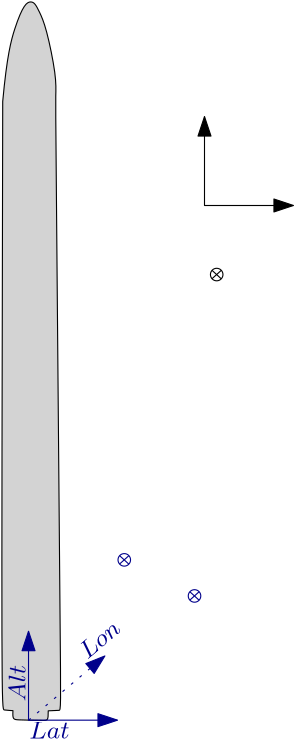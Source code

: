 <?xml version="1.0"?>
<!DOCTYPE ipe SYSTEM "ipe.dtd">
<ipe version="70218" creator="Ipe 7.2.28">
<info created="D:20250723111801" modified="D:20250723123246"/>
<bitmap id="1" width="660" height="1184" BitsPerComponent="8" ColorSpace="DeviceRGB" Filter="FlateDecode" length="507610" encoding="base64">
eNrsvYdX29gWt/2fvet73zt36p1JBdLoEAKhp1FCSUIKKaSH9N4L6b33AqTRQiD0Xl3V5fn2
PkeSZVs2cgLJZGLWs7Q2x7Isy0f6nbLP3pIU+vvR/0T5x0MSFb6bEw79fdN7RPc3xq4T8+u7
a6ybLz2mYOYWkETB4KO/6r0DJ8B7Iph4V+gv9BfS7glFcskTzr+hsRH6+4f+yZ5/8P/3US1N
a3fgdoLnN5KDuPFN3/ug1CHtDv2F/r6OdkvmmUDJlulHBOrChLQ79DdOXe/gtVs2eY94jBQF
5mv0u/3c6WqDZNxv/JB2h/5Cf19Hu6Wv05seiwDPIg1RCml36C844Q4s30FodzA1WfCst/4I
Qr6D0W7BxF0zEV88pN2hv9DfV9Zu2SWbZIJ63P762oIICCrfT9c7VE2/tXYLur9AIh6MhJm8
R1C73ZU2IBOk3dpdYzz97SHf437jh7Q79Bf6+7ra7TKBNng4nvjtO5BHEK8jpN2hv8/Q7kDy
TSXMBKbvERdUAN6z3vojKO0ee5id7KO/a9D26uZrByFPEvNfyvSND22MCdJu0YfQ3wTeQz84
ns1dQYf4eZivsX6cXf0d9hv+oj7no/sTPBE/41k31tyi+ae35HPMUM3/qnfT5/4Z6rjbNvfx
wdwj3vXWH1iFzDZxTdyY7taJdu94jllpd5y+GWPu00Xz118SzV5A963n93spbgl4TF5DUhC+
7HcTRbM/1DjwHWq38MOCGi3rkKCZzVM8yoMhCO3+V/5JQSwr8+lx+B92MPfne1VDNf+r3lDj
pN3aH8/zXl3yr16dg6h75u9338EHfV31arqYf5gI5v5MHtNTms1oN6uDk2SAH6vOmNFu/usQ
0u6Qdk+Edgum/75T7Q7gGvQlTlChmv9daPfnVfWvU/O/zsRBAO3+tl/KS7gNjxDS7pB2h7T7
Cx9o2lDfv0m7xc8V7pB2f2/aLXyBdAdV880PpY7vtIJxX1kds9X28X5pvAn2nPVzIvpBZv0+
Qki7Q9od0m6jR435GvhVe0lfRbsnon8R0u5/oPR/4ePX/AcJX0ULvHUKvT5VaA3Un4m2j/rS
xJ1bsL+L+2QEgaN4fVMyzf0ttXs8amBIu0PaPf797n/sCOdna7fipi4Z+dn6qvznjpqGav4/
FdHwJ/jiZ7LJvuSEKKMgKBidvIdwq/Ltrd2esh701zftlPWZDSpNuFV0X/8fod3jOCoS0u6Q
do+Ddhve+P74jrTbd42Mce/7C6b7QzX/n0mAuur7TDZf+c3fIxOj3cZ9Us/7V3K5JMPOtbab
p3aP/43/hT1uPbrz5761dn95rQhpd0i7Q9ptVrt53RoZvwtdQ9od0u5/o3Yb9hyN+t2mRhIm
TrvJYILy1Xiepfj0vkPaHdLu71u7xYkaMzfPd6bd+jgYguHCsZB2/0Bj5sJnj4X+g7Vb3/xQ
wh0ZtlLonj5tmPEfCQ9qwDyk3SHt/kG0ewL+JsK75h+n3f6G0IWQdv/rnM0mwlft6/rFBe0S
ZuSo5lZ8r/PXvcSbZKK/juGYue5zuZCvWki7v3PtnqBlHRPybBl/TEeKI2EheS8Eo2MKohDS
7n+fo/hE+H7/k4Tbr5+5r3B7yXdArQzARGt3QF+1b63d4zHyENLukHZ/tUbvFyGKXlGNx4Ng
nvOmnz9CaI3Y9yDcgtHjnRvLx2ncqvrXkuBxHIvmeF4bhea8LoLuJVN8ha6356/j9RIXWt8d
0u6QdgdYfjIWnHrXj8E/VbsN5Tuk3d9Hp9t83fP9lb3qsFeV+FaDxkGtOzO9hstDnTnOPYOs
7+HqdDmIqzrRF8pvS+lbrxELafePrd28W7ulz9Zu/qtVNkOJN99QF4V/pnb7PthD2v0daffn
dBINJZtK28R1qE1q93gt8fBVQCLcDKD3/vLS7okYcBOCvAJm/PFC2h3S7mC9VX1uHzFo7VYq
HlFtUcWdEydI7Q5u0M9kO5kjQ1ImEOGYrEmUSos+YpwCrcME75cUPJ3LTGi31zNNuxnVB5fh
g53z/PpCYM98f1PeoVbrV9du83XPu976IohsUJi9R6RAB/c6iCTxsiwEC2qWHnyM+Hw6uQ68
wAACQkq0M9FfLjNf3+NoBu/yvLas+a/vcfK666bfk+zGKZJNIcJNrkbgR/Q/6iYNaffXXiX6
+QuciS5rfW0B3aU4iq4DHtz4uSCa7/mabyd7zSUFgtxZzJiIyu2M6izAmdAOjm4gXXlJIC8h
nI+OcwbybdS40lczrfUOqs2yTtrv0GHQ19Cn5zMZ7N0oV0JIuyd6FIs3Wfew+pmuz6L5Y4rj
cEyvPUGDZBcfLESyOTcS93k3aXAQ4VZaAh4vmf/63ntSFRZ15290oRS91vZXhNsV0u6Qdn9n
2j0BY1xBaLf5x5eoCbSRdmvy7RfRTL/br3ZrA4ZevW8jB6SQdv/A2h2cypvElHKpYsR/FvoO
LPsVCKIlI7KBfwi3BPucv583ct5v9KPdPvddSLtDY+YTr92SOb69dpsdOfTuXPtot2Q8bO7W
7jHnu2X6AwXUbl6d79MLt0fzQBJD2v09wItmB7fZCdPuz++3+j8r7nMZh5s0qM/yuMiBPs7f
D8GJ7hFvoxEDvegbX64xtVsIafePpt3+12t8Fe3WuaAHZmL8KMxrN+cxWBcAnXYbKLJEw6J8
jnbLHoguWYnFItPLruvsuyWb4inZ7jMJaff3ot1fq4/5NbU72Gl3E+0TT30cJwJcGa+PM/yZ
jE/JY7ScNTNSoXmphbQ7pN2eXppj976D024v8dX5qrm123e3ANo9QfJtsisdxDMBvVAM5Jso
pmyg3d5eal+q3cpYvYL7I3yOFtLuf6N2cxPR9xxv4VaPKQSJ26XEUMTHX7h149tjPxPUKTOv
01PdzPRvGUO7Awy5876+akY3XUi7fxztHlu+g5uhG2/Ez8rRM5Zw8xNws/NeYhpIu4NZI2ZS
u33d3vwdJKTd/z7tngjx+gLt9tt/BIMXnMEyVsNgYrT7cy9UoNHvz9duzdU88AqgkHb/UNrt
T8SDT8YxIdrNS6YxXBpjgDQOzW/f1rgs8TLItMhJAifxrCQAHPxLCglQLqjlZqDvlTxwQdtb
tUlPn3wjgfUFXiLgbrojCHJIu0PabbbmBzG67qdf7NH3nDDtBlEbZ7yd2wNot6isJlP80kWf
gYIArune7/J0f/WeFOAD5J0JafcPrN1fGq5worR73B810vhMe3m2jVmQWheorcACEs9Qw0UK
XUYvmQLeJekB7aYSjP+SSXZyjwuMD6DdKN9eb5eV8YGQdoe0e5w7nuamhj1kziSBtRubzTL/
GUvPgluY5h84JYP2huB3KkHf4yZf0Kt94tkcGtfYLCHtDmm3IX6mtj0904gDm363H0e7tVdd
AudVrr003tpNet+eR5BC2v0ja7f5dROS+XuEM+lCNgFz6F9Lu/1fKJBpjncCPK+Xb7/Lw/X/
Gmm3e58xtdtnvDSk3T+odn9h7hhFlw3joH4l7R53D7QgjhlQu3nFwMFw1le4tZfGUbtF0Vi+
Q9r9XWm3ueonf6HOsmY9pYNoNvv5dJH9HMZoio+3dvt0ugNcNz6gdvNC4PAv7v0DNlcCaDcf
0u4fR7vVFEXjnOjHvHabRxAnpDc9EZODht1nRbglwkRqt8C7cSu4kXyHtPu7QeYnYHz7W2q3
sprysxjrxufHlYCf6Kfv7MkYwwiqsntovX/Hv5B2h7TbK73gePa+/43abfZmh4a6os6e8u1f
u3mVgMPmwWm3k6CXb4Ped0i7f2ztDmKJt2lV5Uyvuf5CMTWM0zJBk/ic2WXvgeboPUYPxlL8
AEHzDLRbW1kT0u4fUrvHU77/ldptfpDNLdA6Ffaj3WqJxI8x6/052q0ouGHvO6TdIe2e+Dir
43FDBRHP/Ktot49ku6eqBdPX0MhL7fO0289IaUi7v0S7xx1hrLVR/hwO/UJijarJd7xz4mjQ
pdBeoVfEAAi0SYAeawJF9EF9yX+eL93bBf2Sbe98W4IedcW0YIpgZhLFYOKqSdpyMAJRZ8El
i3/LoktCZFEAFFv91w1169OjvqSdvM7WXRDeIzCLwCnpTnDrtjUE9yfwKp4fqxWSH035gUnd
AdkGXGTrudh0oir/+Af+/Yo36ZecCewAPV+GImqIKsRD0ltxjDqMAiBzCrigCdHSY3ne77wu
IrFn3thAt7/gk3vaOMRxMO0WQFQxDAMV/DHxsMFESnQPLNAgUVzQuPMnUrAzQuHVH8KN6IFv
sBf1F/F6qHrl+JP9EJxC+X6EKGqvmlS90J/o2fNSO1zuOsYbLdcSaQgPP4jUacS/E4Uuz6/W
ffajhdpiY8Goy+aVR9Jfz87fnqKSctZT3vFcsHbI+saI+RDp8PlwE9Fn2niBnV+PYCw0jorL
Jf1NQLWjeqfgfjLpZEoJoKKJuaTfR/8VfK6JBxxP4TG9mCcMi4lKOMkTGRB4b7AB4h0bBpQa
vsrfFBd8P4EshxUm6GYVJ0a7J+A8jUPtfcmZCESsHaLkJDhE0SGIDl5QEESnKt+s5GJFiqzU
Rh56dhoSi8hkK3gnh9VSumuDKvTPc1iGPFAklyHk1fH/m5ificfL5YGZkInjl19GxXCYkZMU
eD8uBB6tKXO/jvobyWQfs38BsgDLnn8hhf422i2oiw11zT8q3FrOKVUwaP9W0Lf89GGyaWwU
s3Js+p7F/1GPeE2PAPRSV+VbbfULE6Xd5qMuCx75R9zyLdNgaLpuhCf0K2jaTdpD7lQksmcT
xa3dhrgVnKcXDeTbDUsgMVMV1eYpMkC626pwK51+KaTdE6zdomfnxVO7sX/tUOV7LO2WFQy0
W2Q4iaXwoldqOW/t9jOfIqkPf0ON+F4e4BOl3SYjOmoxon1mBpXVteRGRASZ/4dot++TOaTd
wWg37xFKi+LORG/8WAik3ZKoZH6ns96ivjXOaU9/Wj3U4Wsq1oK6hFutbco4DqYYIYPdvspt
Qrv9P07xBGiaLB1q11vUetzKPRFA1DxGgEh2RbPCzfDm8MgA4pZvNQSxJPofHPXWbm0oWxIM
Vd5Pm0TQPx7UeQmO94KoukhVWx0hl8kIuUg+lAq3KLgH6dVBAB/tRlvAKMsTNrv1r9Rur0F1
/eyAftCSR3V2a7czkHbjaLkq3MbaTUCb86fdukFR0ccVQhsf1w/DfofaLQWv3WPNfZhPoyAY
u/RoI+qCADefSxRQaXmDYPXi19NuOjpq2KsKaXcw2i2441cHP69HfjRP3Lkj1ee7Wxq1QvrD
SW4NVpqMZEAHH/4itg4RSTVEXunv6dBNXuvwGHUPNEpA/ep4PDWO/BHt5j3qlRBoEN7oL4jM
yEHglcDLKwOIOOaAgBnt9vBZMJZv4264J4I25U1/D2oIOlspd1caf9qtxVYPabcZt2pfhwp3
chyvqUzOU7uVyW7i1OSl3R4+5IbarcIKHs9/bw9Vw7lUP6NievmekAf4BAzDC5+Vmo0LvIrW
MKGAYfZh0npmDYSbTEriHe5S8NBu459swrU78BRGSLsnUrvVqiX74J6aFokwomSrf1QYtce4
+/GuztNQ7Ua8tJvUS45VxmfV1oCnjmt4PCO8XV88fSao3PKqdmvnZ24C3WgogBfMRYQIRuLJ
mDl1BjPI6UkaKaa123fM3GeY3Vu+vTvdAbTbffUkzxaVoDMUW+tt+dNupXqKE6rdoo8xZqHg
v/BravdYS6HdrmJ6WymBXraq3ZrHMtQ0d5Rvb3c1mqhrjIkebuzuobIIRRhrSusH1W6vZTje
nrQqxp4o+kFyza9Pc8xTtVtyazfnv6H19bTbd4eQdn8r7SZPaKLIvKBKtqjH7emMU904B6pM
w/Cg0TLRblnVbhzoEUQXhwGGWIAFiIjrQUFXHZ2N6zrVdE9HOL00K20LnXBrdSzIifUgbuEg
cieNkY9bp92i6Mel2q+vmh/5diPqh8cDuLHxiiT7eA8G8FX4ttotesp0sIWCT6H0DbWbeBqz
gVqAbhi9dkuypt0o36RL7tZuNX0GOX7AaaCAYq3rIeLwET+WfP+w2u3Z+zbKAOi3XeSV4Njz
yfy52k1/k5B2f9frzsZcdsGTWqF2q1GRRRRuzXlJdWFSfZaUVU2ozryLV6AeFWgLghut3816
OEi5VduwA+6t3b7D6T49a6/qFLwDq+CzdsM/QSwJ8bm7PZat6YcWJNkjR3og1wTZHPCgpZ7k
qkMaL/hDbf94zyMY9c+9pjt1a8QoiuOjOLHardmSKhNfWPit+90iYwYi0DjTrUxqe7YnPbTb
Hckz+PqsH+NVGtfEC524vig3pY/fivrIUWe2zPqafHM+a6mXYHRr6x+tZlenGo24aWOhngEx
AjxYdBMcenX150k4Idod+vu6k4O85n2hOSYRnyXRd9GQ6nJMPCcIYBui7YCuGALvS2CxHqPf
LRl3rrWG3z9mFtW4+U0GL0TJu8vsIdCy2xvdC0W+zQCizDKsBlkLxrnV3MPTz3gyzsuFybDb
Zdjknvi7W1ugKvvYWu8v2MJ/xpi5McpSbk+BVtDkm678lZRo3gJ6/KPT/5i1lJPcsXq0YPg4
auR22FBw54LXJmIMxAern2CUQf5LkcynuZ8AxhpG4z0XYJhE1MVE8Bwa9crjYNb/zeveDGn3
j6LdZGEvijUuKWQJugW//Jjazem0G/7FxqLaTPdpdOod0pSYH2bmu/1UpC9zdJyw+ELKVxHU
QXKPcXIP4fZdeOUDRnDRXanA0+Ug0IyT0WABhuEUEWfd/XGWOiOwXviR72+u3bJOcL1sw0LZ
XOG30268+9iAuIOxuLUbR8UR33hf5KYWFO2WBTWMiTu8hno/kUKsnLxOtTU4v9qtDMwJAeSb
3PHflXYrzydtWMxoxJuMQnieEi8aa7fnIJppdItM3Gt33PEkTWm3b3gW4953sNr95VMbIT3+
gsnBMbQbe9xqR5sIt0jQj5yPod1KWG5BjcwtauplMPqrH2oVPYeZDPdX3qVUD8mreUn+XITP
kG/37LKX4cd2935lT1tfqA4fK4vSvQLLqT0UmSiy7LP2ymUIPmbc0ea8x//0z09QZ6fDqcEA
ioL7dMM5H2cEA/nm/zHa7RpvJki7/UThNoANCCPJToB6lROHNM5jVNw7gR1ZyICdbrccSMo0
h75dTNcMSJp2S57CLSoD5m7tFnna4+Y9Fx76025+3JlA4aYBDL1sj32UWIUir6o2PSX3Wamq
TW9p2RRe82SadquqTdtJOLPlDo1lSr4NQ6v9i7VbnBgmrvcRONidW+R0LW0PdHGweeL6ReoK
qZ40dqYaPlMpdA+bE9S+tqzhzm/JuzCPFgnqaTgfK8kuPRjlUPTtkhq9kaAsbNOCc0qacCvo
djODpDpPa17UHrZXIWxdOlvDt1B5cCou396e5morAC6XGrVMFz9VQcAoqgp4wSXdoJ3RAVU4
hnPYnA6702lnEAfDAE6WBRgOXtVpNUc8ClU4hgd0q9tU1Rb83Y9fT7v9NGm+iAnS7gBN5bGz
gdBBcqcXajILXAlOI+CQZz45sscSBs/IDVqHWx+CgYgU6ZRjlUJ85slEzhMlcI/OtYoTJaMW
CvkIfvzxDtQ7TqjXhNjUC8BgH9ID5kRODYWgnpIyI01uf4VgWo3qo809yigaO5wIop8Qk/4G
z/0MWP1btfu7WDoqB9GPcGueaDTbogZ4oaHKqN8Y5457zXlNc3GSb5xMkkxDoogo3wqg3bRe
G8slrT/KCf8tKs7uskBjeLuVUL0nJJ1NysnOaoRvkWi39Dccigg36aKKsnrn+RoehTQWuIEX
j48t8yIdhiStDQWXZugK6SIPiZ4e7SzTC0hxN9VRlAUyVaFvBal4ZhjDlpKkH7Fzhx+nodOV
6OZosAxPtJuhgHwzDhZgnaDPKM6c+hNzqNhOToMoOL5MOxqBHh3fRLv/Hm/kr/cw8e2Do9uw
oWcaWcqtgziTK0u6JIyKL7gdIHxdQlQfSHW1IJnWphG1dQaJByP4qrbin8oJHmgap4TiVtLU
y7wvknnfzwDI43EQU9A45XrDG0HilEgqdDUsvRqaKxmuq3Gv6JID446ELOqn19wDaAbxL/z5
yfvvffv0Hz3kO6Td37l2q2vNRG3FlerCxPJG2q0TcU1rQLUZguLtImsIpI5T73SeyiVPV5BJ
JFSQS9FodEqXeTUCJ10ernsX2YG2bQVFuwXBHagTe6yCotf4KKbCTY/JqxMBypCCZmvxP0Ui
mpK55d0kFYmS4XNslJFwGqNMGc2QKPTqaf1r7PRAOQPIiGfGb/QiUBJ6a9oteRiKfNMDKpNv
rFPTbpZoNwg3B6jarQo3K4JWMw4n63Ry+mlxlq4G4EVliF7zLQ9p93g8TFTtRjczwTd3s8MI
RmtESUqrVwmD77m0X+dqofXFPfzRPCGShAHONWFiVXnyyMDjNlRbklklKrPMuRCegIY8ztmz
lTA2kp8zGaNQ8luoJrFndRGmWa9o0+q7tDQg9IphIhfamBddvE67sTEvB0I/TC7IBkP4ugEG
P7leTGq3bwSDkHaPv3abiebtFUlYj1dAQmXoXJR0Y9C+CPp/1WBk2PFWM1aggguc4K4ONOMN
rzTjUTWoU6qSEF7S6rwye0aHlMgiMo46q3PaQjNFXmnPXQmgzSvLxkmhS7WJutE147wyvKz0
95WVa3Ru3T0Rr06404hk6oe6kQQl1waRb9L8kMzDST7h5A2hPR1JHZcQVXUm2o3ISv5PUGci
04pwM7KAuCg8QfuXZAHVxjc8Bjo8cYE6M6DXdo6Aws06BI5m82aJ4w8FLggrck4OgV65gwWD
BrAX6Xg5jWqPA+e0haDEutbNmuqnLbDqaXFdAt+2n7UgF6rq3+NNEGfie+YBJuCUTHm6eMKe
AU7V1F14fRn4AUh8FSed1OZ5B0egQVcEzCzJqiuz6NI8bVGe2wmaBu1TQtuRQTW8C+g4GKtD
yR+rhlXW5IxXtE+mQ0yc5hPnB9alqDbncnGqcHOqfHOyS+2Vu+j+X1hoGnoDUn8BveFTSK4G
oyDqbBVPb0HlIUAWzeOFUpooLgoZgnMpjTL1W6i4eJeCQOa6yc+H2u2+E91jaMp4PB2ao1FW
1ByDdMBQp92CLlmbft2fJt++2u0xXTjuaWJ+QO3WdX0DhxwR1SaZl3wr2q0fkFFmuARRH6FH
ibEnKIPRysg1nTgTqXaTeCoMy7OYIFKiA9bU+ZHjacwAmilaUPPMQ33GOkwblvBAwJd40rXE
3iJ0JKnXOvYodc5sKOvwEkPXoCkdTLdB5NunkGg9Szqn6sCy955kZ5xzh16VoLrPuT9Uf0yl
eyuZh97RYyEy6nCEgih4l1BkwekSGVRw3BJQo50KvIMiUwNelThTwME5EGsCa+dhyzvxHPAB
RR6zLuFvRPwbbGxrOUUed+N5dIaifSh4msG7oBCFhYwYiByZA1e8crDppSzkgweCy/W3LOO4
B5kY9I6cYyjcQYauFUW11TeOkEelqT+BfE/D9YmSUWwKz+h/uLP2Ko9eBgxOY7AM2YtlWSde
evglcKQY3gCtKDsAd5coqQHQlCtAnKHUYDjYQOVEjhGVdwuYqk4W/qa9YIlXqwSLULV10V9f
VHLHuIg4ulT3N53hcrEoyqjLqoElX1KoO6ZLVzhux6ffkZURRnYbept126ITkCQHojd0Ng2H
Q+9r9e1UnfFDfa8euf2d+ATAZ4X2WfT0tCsv/e2S4WdyidpwJad2ZJRHJR2aw4eYi/zWqnuw
Oleo1D2f3O5KxABODRfjrd1q181Fem+iXnq8Qlr5hsAKEPMqpN0mtFsdNvMzlaxPaUHHPGVf
7aY/NR2JpnO4Em3Bq48bdSEwBu1TgwQo+WZJdGQ6wgcPdugZkM4Br8WHwC4CFIIQOOGRAgoi
sQ7RaYduoMgCTolTO5gsgy8x8JIDy1kHgRiczlYMp7uQozuAoQEf5JR5J7QEEDCwAwvNBkb2
QtuBGvguhySYg7cDokk4BwJvIWcLtqTaMm+XYYvYfXEFRIKzNQOHV1vAC24DBA5PCcsFeFjB
I4txNxjwqQ7PdrhcDvLtyD6CE9UcpJy1cYyVZWzQhedZB0967qI64K+OY/BETeS/CbRhL303
2i0Eod2GcYH02u11O3NK1H2e7qh5UZJlHTzeZCzdgI474X6jz1vYkuSs6DcoiGo2XR4HTECj
UaZZyf0TcFD54fYRsLI5lbaZSEdv8HeUScMPqxxFcBCgxeiEH92FgV6cojFEvCSnLDkQEZEI
xLar6G2tRNnzm2LXGb42MQS4IOpp6w2dre0pCnZBtKveB1TQja6eAO1kOyDiQ8NJWwKkkcCo
qINjaiOZePYq02curW9Cuieq66+A8zvu0UX3iLeoRGGVvFYLuh0adPId0u5vrN2eeXx80Cee
IEsDFW8KtxMF1W5Z9cEgzqI0kCbKvUDmuzX55qlLM/VOgb427YjxblCmeTsHQC+Bs/GsleOs
HG/lGZvgtIlOqwDYLbzDwjsBq8CgmkisXXLayavwklVwkN2cqsHobK9COCYcgbGKmgFbp3pM
xo5bBYeMWxsWauX6HRQb3mgVTWEBBMYkeMLkLVY8Sfp2xioBrAU+kRjEZiySE7aj1JAZi8wC
VpmxulgPZPJ23fEtPrZqsFbB6+Q5q8TZJFR/Aqc+zOFJC89w2Ao2mbNqlwLeDj8lz1g4wGlh
AcbKQXsANYKRdfP1suZygCOBOHL+N5En4XvR7mDOQPQt0bRbfy9j+5flWRJSkFwHGmL6b/rw
FGjCZk7A8S2GdToZAPbUosqTOMIYQoccH/fnOBBokXEI2Ax2CNDo5dS2KDRiGdI2Jk071GVs
FtrIz40/qEzrGIVVgN9a5hGRtwr+gVclHSJikQiyf+BV0SxW04z/Mem3cHmi+yJ4fZQvzll4
zsLxFh6ebARBcMPr4ciNA3cQB++yCaQlL9OWs9KCUhrYqON0okGiXql0PJBMovEsmSxjFVC+
Jb2Thtu1yR0dTouw517sr2WvC2n3P0C71bXBnqGnlQDUvFeeR5KeV5nJ4jU/ColOJ0k0vQaO
eytx/gReW9ZJVg8Rh2TqlkzGxmFPQRVr2uMWoC3KQ/20gV6zrIUwykIl5/CBzztGBccobx/h
bSMcbB0jWOIECbMQ8QUsghP3ERzEcBKD2prhUagHSugO9FWLiBCh1B1fdJerhYyvPSowI+OM
g3xf5zDvAODfYcE5LKAxIjqHRQcwgluw7UMC4CDYh2ih5BiWnCMIA9tRmQFGZOeo6FRPlV4Z
veFhU0PbYURfKLKj5FtjU0RCe0Rk4EPhBAZ5O8LZh+DM4S24A4eQna1Kr5xXZt6VVYHkUYMB
AYhbuqTkLOTH1m5DKQwUflpQFyOMJ0GGwPZ8oBl+NXiFpd6eHM0FoLY63F6UEvESFBgnj86E
Dg4MnqOB4l1gMAzPoD+hSN0/WEZ0OkC4sbXpsIkO0lhloGkKMu10QRsVW6c2hCWjN6jXVmwE
YmtwlFQkUtM0oFIxwxILjAjsCE8Q2GFfRDcjkht8r+wfyeONgRkxx7A4/sdUvkgARHJ98BIx
wxwzzLLDHDuCcKO8CkdgNdhRjhnl4V5jAQsqOLYBbLTNLCs6juAwGmvDwTGOjMjxTsXRRWQ9
5r9wfAy20O8WCDrtVqukGhVfCGn3P1y76VpEQXWG0QWhpgu9NO2mPyYrqB6SWjQI4ptBgj0I
TpwJ5XEgTgU9oqFVL7BOnnFwDivrsDAOi9NpYaDzZR9x2ocdtiGHbdBuHbRZB2zWfttor2Wk
Z3S4a2SoaxgAY6TbMthl6e+0DHTCdrSvcxS2YA90WQa6rYN6uqwDCO4PDBA0Y8CrkByNHGpU
2aHTY084Gj0mOSx5tVN71aq86slQl3Woc5wZhA/tGO3vGB1oHyUG/GsZaLf2d1j7260DBLCJ
Yelvs/S1wdYK9LXRHWxIh20QsQ92IkO4tcF3HOpE8MtSg9i+hfDFBzsQOI1+OI32EdiCTXaw
DnXbhrttoz32kW7HcKcT6YCtgzLaw9j6eOeQyI26BCuC3TSbLNhdApl/x/FYdO+hE/Qyh11C
HkduoUZxkjaJPKZ2G4am96+bomc+O6+8pQEKRX+Fn5PBYizthmISsl9ZZKF5WiopADh0/wA5
ZpyC0yE47DxsGSd6fRDhdoFtt3F2K+eww6uC3S6MjjDDg86RIWZ4wDnQZx/otfX32gb77EMD
DiiB7VC/Y7DXPthjG0LsSLdjsMuOQJ0BOqwUqHKDANSrdgrUkFEEDPqSH4babUMddlPgYa1m
IMc0jdljWs0fE69AmxdWggXBazJKGBloHwYGgY6RIaBTz7CeQWRksHMUbsPhLngwWkd7HZY+
h2XAaR1kbUOcfZjCW4dYy6DTMsRa4V+Qe+in23HYRFLdEpReOdFuxZMHNRcHzyVltSy9fRTt
5hXt1uSbrnnTz3rLIe3+dtrNuxdbqlF0jJNIcALVbs2jTPVjBegUDHpiCA7oTIkszjiLnFNZ
o0RdyBiHYLdA7XKM9FuH+izDvZahHnj4D/W09nd96uv42N3W2NHa0NFS195c0/rx3afGt80f
3jR9eP2x8U1z45uW+tef6l4311UjtbB9/anh9af6Ny0Nbz2BPd+0wKv1BGo0aPYbpVwthKM1
qTRraPu40b/quQMcp+GNnpYP400D+fr19KMVPtVXtdRXE6qQuirN+FRXCbTUVbZS6quANkoD
UN1OaGt43dpAz1/lg+e/WiH5+k11VU11lR9rKz/WvGqsedkIW7DhpQ+vWz6+a2uu6Wip7Wqt
7W2rHWqvG+6sH+lsGOluHOlpGh1otY90svZ+gRtxiVaXZHOJFLsLFJwlo/2cDcf9eDKjyqHf
As/YOdbO8U66tJD3FTivdWTBa7cQML24mULBqzDYh0oAXzXdvUyCEApqRAJBk2yKi2VkEGiH
Q3TYoUMtYQ+aQdUWULhlm1UApUZFHnAO9jtApjvbh1s/9bc09zU39nyo66ivaat93wrbhtp2
hZq2+netdW/xViK01mNVUaivblUqnlL3WhtovcKaBtWyidBcX/kpENq7xgb2bDFLtWnG+5h4
6736VPvSh1fNta+aVD6qNAJ1lcDH+ipCdWMDgoaeuirgI9x69dVNDa+bG9+2NNe0t9R3tX3s
7Wwe6G4d6oVWNDSnOy19HaO9HSN90MyGhnSf0zrEOUZxMgvaw4pLoardAuuCagM1BCuJftJH
lPTa7TVmrsq3lidF1C0zmijt/kahv/nxZoK0m6XhErS1AKL3wn51DkRxBRcEpzrEjY4WxIvS
KRPQFhyqSxiOwsk4Cud0Oe2SdYQb6rP1tA91fOpr/djd2tj1qb7jw7tPtVWNb5/XVz5++/x+
5dM7rx7fevHw+rP7V5/cvfzozsUHty7cv33hwe0LD2+cf3D9/P0bhOvnH8C/Ny8ADym3YHsR
uXUR/71xgb764AZBb3gUwqEq7nlxo0L5FA8q7vvZ4cFN5UwUbgHkNMaZC3oeIed9eeym4glw
8/yTW3oqPP89/whP+DyCJ08NYnsXVpArcO7e9bN3r529c/XMnaun74ABJXA+dy8/eXj9xZNb
lc/vvK68X/f2Ucv7J221zzoaXnY2VnV/etPXXjvU02gdamNsvQIzIHHDMjICSAwO9eP4PzMq
cjaZTrAK0G3ERqCAdQwd2kV/2u0r30Fqt6AqL6+zDQt5/4WiVhjsY8dLu32dzMnLVLuVcU7o
LoFks9Q5k9G0WwbVhruMcbgAp10G7FZxZIjr67G3tw61NPd/aur/+KGnvrbjTXXzy+f1zx6/
e3iv+u6tF7euP71+5dH1K49vXH18E7iC3Lj06NqFB9eRh9fOP7x+Hm5AyqMbFQ8Jj25qnHtM
uXHu4Y1zD1QeGvFI5bH6ridjAfs8+ucDX+r62UfXz1Ae6nhw/Szl/vWz9yjXztwBrp9Fbpy7
e+PcnRsVd24C59HQc+2cwvXzd29euH/3yuOHN54/vVv16tG7Ny/qa6qaoMPysaa9ua4Tqe9q
+dDT3tTf1Trc32kd7mNsw9ABp7PhxJVUXXsC1YbjsBEo0npFXddQiD20Wwnso+t6i6p2q6ss
/3Xa7Tfa8BeAV2wCtFvWZ+DlaLQjXYAe0R3CXFnJRR6q6PooCHbqHinLThcBDRHE2u5idDis
LuuIONTn7GodaqrrrHvz6c2rD69fNFQ+qXl6r/r+9ec3zz+8dPLm6cMXT+4/f2zP2SM7Tx/c
cXL/lmN7Nx3eteHgrg2Hdq4/VL7+wI71+wEwyjcgOzcoBtplBzXKAd1LXnt6FMIB1+3zBj/C
mx36PbVy3aHckHPYNb5sPLR70+E9m47s2XgU2E22XpDCY3s2Hkc2ndi78QQYu+m/ZWjs3nhs
dxmyi2x3bziKF9br5Ncf8C4hhXjN8Qrs37F237bSvdtK92xbs2f72n1QvmfT4YPbThzbfe70
gYsVh69eO/nw/vnXDy+9e3K19sXNhuq7H989am140fXpdX9nvWXgEzPSzlu7RVuvZO8DRFsf
b+3nbAOcY0hgLbLgoKtyyKpeshAJXdYxiw1P1kb51W5Dj7WADwRRl42U19KjBCzk/Re648V9
SegJdzB9lzuWPmo3pyyHxHFyTuloA1S7EYZINgi30+WwyzaLPDosDvZzXe3W5sb+2ndtr6ua
X71ofPa49sG9Nzeuvrhw7v6p49eOHrxwYM+Z3eXHd2w9vGMLcGjHZsKmg9s3Hty64eA2yvoD
wPZ1B7avP7iDsu5g+frD5euP7FznQfm6w+VrA3OkfO1RI4755+h3yBGD777uUDlcN+TA9lK4
j/ZsL92zYy1hHVK+noD2bo1t63ZvXYvb7Rv27tx4YN+2o4d3nzp96MLFkzdAyh9cf/bsbvWr
h++qn9a+eV7/9mUjUfPWptrOtsa+ntaRwS776ABnHxEZKy4t4R1klsqJFYYnI+eS+DddIahG
WRE17SZi7SR53p1G+b7d2k1ja4S0++tqN4g1o2m3rmXFqwGydcmgeTVSCnaucc0COhWDXjMu
xOmSHHQU1OW0uGwj0uiQONzPDfQyvZ32jpbRpvqe91Wfnj+seXCr6tblZzcvPrlW8fDCyVun
Dl45WH52Z9mRTat2bVhevrZo+5qCravyNi1fvKF4wdqCzNVLM1blZ6zKy1iRm7EctnmZJUA+
spLYK7Aww12YTwvJbjrDqBDfuDwvfQWCByd2xor8zBX5GSUIGJnEyKCfgh+Ur+1APnEpshK3
WdTAE8jPWkkoIXjZ5gupvXJp1sqC7JWF2asKs1YDBWRLjYKsNYUEUghGaVH22qLsdUVZa4HC
7LWFsM2EbWkBkIkszVxTAGSsWZqxEr7L0oySpfSbUoPYSmGGVgiXaHle2vLctGU5qcVL5hct
SSkGAwqLsleXLFlfWrhl44rybav37is7dXz7jVM7b5/dc+/ioUfXTzy/e676yZX3lbc/oIi/
7G55O9BZN9Lz0TbQ4hjuYEa7WEsPa+sns+EWGeqPsrpWm5uDPriTZA/Xabe/PK0BtNvoNjHU
3y9ivLRb3/UWeNBoCYfHOexx4/C4HR3MHHaJOpiBaoNeW0ehl80PDTC93bb21pHmxoH62u43
1S3Pnzbcu/P6xtWXly88OXf63omjN/bvubBj64mytXtXl2xfXrS5MG993uLVuYtW5y5chSxY
mZO9cklWyZKMkiWZK5GMFUvSgZKc9JLcDGBlHt6PcFeuzs9Yg9t0k6whlFLy0rxY64fSb0h+
Wql2wiZYo6L/1qt0rATy4DLirVQM5KUj+RmETEKGRlFeRlFOetGS9KKcjOK8zOUFC0qW565d
U7R58+pduzYdOrzr9OlDly+evHn17F0ce7z46NblJ3evPX94q/LZ/bdVT+trKj81vu9sbezv
abMM9TDWQcE5KnE2F+dQtFvUabesaLdAomgx6pg5arcq34ynfItaJggaqCqk3d9Cuxnsfcus
iHCi8ok0ppIk0xxdJPCCIt80CoHDJTldinAzVLhxQQczIlkGpcFevqfD2f7J0vxhsKGm921l
24tH9XevV1468+D0kZtH9146vPviwfKK3ZtPbi09WFq0s3hRWU5qycLkZdlzizMTCtNj81Mi
lyTNWpgQnhUXlhEblh4zfX5MWEpMWGpseGqcQlpsOBTOJy8hsUphaizYsGcYNeZ7GsaFcWHz
44gdF5YaHw6kEbxsf4Xp8RFphHT4Vzs9nWFciKeK6A2DQtgzPiI1ISItMTw9AT6LbBM0Oywz
ITyDFGYkhmUmRmQh4UhCRBZcwMQw2GbGh2fCnvFhmXA948MyEqaDkQZfOR6+r/r146erhlch
XOHpybHTUmKmJkdNSUImJUVPmRczLTkxIj1lzoLM+NzFyUVL01euXLR1Y8GRzUXHti0/uXvN
uUMbL58sv3Vh/4Prx5/dPVf5+Mq7yjsfap60NlZ2t9YM9HykU+GMtY8jnmySaMMlZmR67m8X
arfM20k0GFW79V1v3wAm/rTbOxCwqoqmsykFkfL4C8fMffPP8ryEs9jQ0WZwYByE22YRrAS7
VXLYZKtFGh3mB/qc3Z3WlubB+pqu6lfNz57U37/79ub1VxfPPz51/M7hA1f37jq/fcupsnWH
V63YXZC3aWFmSXpKQXJibmLswtjIjJg5GdGzM6JnpUXPTI2KSI0MT40Mmx8VngZETp8fOS0l
alpq9PRUcq+lwf1IyIgj1Sl2enrsdNjSf8cE7ujs2OlZsdP0ZMdOW+CHbM89vy7Ts+KmZ8MJ
jw18o+mZ9Dp4ku5JWuz01NjpKXhDhc0jJMeFz4uP8AYK48KTYsKSosPmxYSnxM6YnzArLSVm
QWZSfm7mihW569cv37Ft3YE9W44e3HHqyK5zR/acO7K34sSBS6ePXIM+0bXzD+9ee/n03tvq
5x/q33a0Ng71ddhH+3nHiMTYyGwmq+t3y1S76WJMVvNn0rSbLEH36n2L7iwPIe3+NtrtFGRF
u1G+1ZX4ysi5qCaXFGg8XhK0RwnxR1SbVYSbt4jMMG8fYIe7nV2t9uYPw3XveqpetDy5X3f3
xpurF56fPXbn8J5L5ZtObi49vG7FvnUr9pYu212St60ge/3C5JVpsQVzZy1KmLkwPmIB3Agx
0zLnTEqd9b+UGb8nzfgNmBv+W1zYbzGwDf89LuKP2Ijf0YCS6b9GT/81hhBNdwj7LRYMsqVG
jKfhtsN/i434LSYCt3FkqxgzfgfiZvweT7aq8Yffwpm/x8/8A2wsJycWG/5HHCGW4GWrBpz/
7zFhv8eGoRGr2rGGheF4njERv8YC4WSrEhfxCxKu2PERvyIzflWMiF8TIn5JUGwwfokPp7th
Yax2THIdYmaohldh+C/R03+OnP7fKGDqT3Om/mf2lP83e8p/Zk/9aXb4LzGz/5cAmp4YkZEy
e+HCuBWFKVsLU7YVp25fmbVrXc7+rcXHdq06vX9dxeFNl07suH7h4P2bp54/uvKm6v6Hhlft
rTV9PU2jw50OG8j3oMCO4DpZ0SGrDUKZw7Xh3Dhqt34yedwdSj/DyTzA0nW6D8dh/5risElW
Cz86zA4PMcODDPSyB/ud3V3W1pahxoaet9UtTx/X3rr+quLMgxNHbx7cd3nf7gs7t5/ZsvH4
+tJDq0v2Lissz8/ZsihrXVrysviYhVGz0meFp0ZMS5o+OX7apATkr7hpf8ZN/V/slN9jp/wW
O/X3OASMX2Om/ho77bfY6Xj7QM2MD/8NSEB+BeKRX8BIDP/NH3NVkpBfk8J+nasD/p3nB689
vyrhSJJyzoHB80wI+8WL+LBf43TEhv0aQ4CHVXT471GUiD8MiQTCfo+c/nvU9N+jw/6Iifgz
ds7UubEz0pJjFmYl5eekryhcWLoid8OqpZvWFG4tLd62dsX29St3bVqzb/uGg7u3Hj+0q+LU
4WuXz967f6Oy8smHhred7U3DA53O0QHeZhVw3MYp0/UIamYHiYQAYng+pN3fgXaLslNE7WYU
BddcCqnrGvXFwZDj1FGNRMIk2i2r2g3CLVhl5xBv7XUOd1q7m0c+1PS/ftn++H7DjcuV504+
PHrgxp7t57esO7Zm2d6inK152WVL0tfmZKyD7QJQ7biiubNzY8IWzJmcNmdy+pzJGXMmpc/6
X2rEb8nhvySF/Xdu+M9JEb/Mnf5z7NSfo6b9HD39lxjKtJ9jpv43aspPcyb/BwFjyn8jp/43
Ggp9MC6chmIEkhSN/Bw1/edoaof9HBX2cwzyS3TYL2iAQoF+4fbnWGLHuHegxs/RCB4neuov
UVN/gW0M2XrhUTjl5ygCNSLVfyO9CvGL/zdy2k+R03+KmqaC9n8o0QTN8CJm+n9iYUuN6WD8
pNo/RVM51gjzKaGFU+EK/79ZU/7vbGDy/5056f+b+df/mfHn/4kAJv/fWXAm0HqJ/Cspdmpq
SkRuduSarDmrgUUxa/MSy4pTt5Zk7lizcGfp4t3r8/btKDl2cGPFmb03bpx+8uzmu/dPmz+9
6+lpHhnutFt6GFs/6xjiOYsIlQpHckC7MTIMySY6ztotf1vt1j/K9F/N93FH4qjgRDbjcNmt
omWEHxpw9vfZe3ts3Z2WjrZhVO3XLc+f1N2+UXnuzL0D+y5u2Xhs7er9Jct2lhTvXF64ozB/
W96STYuz12elr0lLXjkvoTguKgdUO3xq0rRJiVP+jJv0R8ykP2InA7/HTP4t+q9fo//6Jeqv
n4HoSYTJ/42ejBUyeioSM/Xn2GmEqf+NnfpTLNaon2Km/idm6k9xU/9rSDwhwc1PviT6J+Gb
8d+EaUjimJAvFTflp1gfYqb8FK0Cz6tI8piKnPpz5LSf50z7hfDrnOm/zjZk2i+zp/w8B/kl
cuqvkeH/i501JSkmfH7inMyU2MXpCXlZ85ZmJxcuSClamFq8KH35ksyVedmrCxevXZ6/cXXx
dtDx3VuOnzh49VrF46f33r+vbP1UN9jdZh0edFpGOFBwp0NkWXSo4DmJ4wQSuI/heKc6bB7S
7n+ydjMg34Ks630rEXVIDgmaxZPm8XRwGKHaIZLQfLI2Wi7aZeguWfucg+2W3ubB5truqmct
927VXDr37OiBW+Vbzq1ffWRFwa78RZsWpK5JTShOji1IispPji2cH1eUElOYNCc/LmJx9DTQ
7syoqdDjXhg7bWHM1AVRkzMjJ2VG/ZURMzkrdmp21OTUOZOSIycDKVFTUsCAf2f/lTTrz7kz
/5dImDvrz6TZf80j+BpeNjLnr6Q5fyZF/jkv8i8DoiYl64menBw9KQVBw13u9a45k+bNmTxv
9uRkE8ybNSlp1l+mgFONpKfqxf9UdPYcN8mR/0tR+DMl6s/5nuhPPgm/8p9u230d/oTjzJ39
RyJl1u8JM3+Ln4Gd/djwn6FXHgeFUZPmxU1NnRuemRKRlzFzZWr48pTpxfPDl6XPXLEgavXC
GGDVguiShbElBfPXr168Y1vJ4SPbzl86du/h1cq3Txqb33f1NA/3t1qGO3GRuHOIE204IyMx
LgHjTgjjot2y95847phPiqKPT84q4wqc75ONSLvIE4c0lnE5bOLoCDfQ7+jpAtUe+tTU11DX
VfWy8cG911cuPTl+9PqObSdWr9yVu3h9dvpK6FxnpJZkpq3KSF2VllySMncZqHZCbGFsZF7U
rEVzZmTMCp8/Y3pKxLR54VPnRUxLBnvmtJQZU5MjJieFT0oK+2tu+F9JEZOSZk6Cipo8C2ts
yhyF+XMmzZ/z1/zZwJ8pc/5Mnv0/yvxZfxqSqpJGmf1nuhEZhsz5yxSz/0r3c1gf/ko3eUzl
sGbAI6eq4GXx5q9k9SkEzEUmzZ0zKXHOZCQSmAIkaMyZHE9InD157qxJiTMJs6ckRU1PiY1I
S5iVOTcye17UwnnRC2GbFLUAjZjFyXFL5sfnpibkZSQVZKcUg44vz9+0qXT/gZ3nLp66/+BG
ddWTj4213b3dowN9tuEhp3WUsds4p4MnAXwwLD7LOnBlpkBnt5kfTru9s+uOS9a64NaI6eXb
8CqREtBuhwqD4PQ3XblNut4Cia6CgVlo8FJeUBeFKc5pVhczJFp7uP4Wa3t9f9PbrrdPm+9d
fXf+xNPDu69vXXuqZOmevKzNWfNWz48tTpydGx22MDpsQUz4woRZufMilyZHFQBoEFKjC9Nj
izPiEDRiizPjirPil2cnLs9KKMyMz89MAJZmJSwFIyM+PyMuLz02Ny0mhwJ2OpTE5aJhkpic
jFgg14vMOCBPT1a8G6+XyM7qW+LzMhJMkR6fmxaXYxL9Sbo/LjaPkgWnF5dP0QqRmPysWD1L
dcC/cIScschF4CpFI+lRS4C0yMWpcxbNn42kzgF7SXpkTkZULn5c9LIFUaXpM1eCcCeHFaeE
F6fNXD5/RnFyWEHilNz4yYuTI+BzVxSmlW0o2Ld/07mKQ3fuXXxV+aChobK95X1v18ehwXa7
vZ8TLC7J7pKh902iQNM0ozzJI+r2CKO6LUtKehuatl1UcrQKarwCUZc9QfZAMq/IpvFJn+kV
okHLvKjcnhwNU05y5dKc91rae3fLGUNZMuge7LCKI4Nsb6e1rXmwsa7rXXXLy6cf7tyoPH/6
/uH9V7ZuPL68cPuizNLkhML4qNyY2YsTo5cmxxfPT1w+P2E5GPPiipNii+bGAAVJcXnz4nOT
gYS8FCAxfz6QAOSlxOemxFHy5sflpcbnp8UvTUtYmp6wNCOhQKUwI74wPb4gPa4gI64gPXYp
AYzCgBSpKLe5B3jLL/Mmbll6fLFZ4kwzAcfMiCtSKcwglwWvDF4cytL0uHwV8pjCbV5GfC4h
LzMhVyMjPoeCTwnQ4ric1Nic+bE5qXHwbx50t9MT8gGwoTA5enFS5MK5cyiLYJs4e0HCLCQZ
btvEwoIF69cv33tge8X5Y/fuXKqsfNzYVN/T9nGwu3V0sMduGWQdFh4DFDsBnnOS3BM8RxO+
KlkltOWaJNWrRL07tBgg7igH7rggSuwvd5YyJbWkh3iLRtqtUzp/t9m/OzaLvxDKnn/Qy7aJ
sl1yOWQXI4F2K16FDpK6hmTOJoMpIkkXIuL4uuJVLttdosXFDsqWLqGv2dnyfrD2eXvV/Y8P
Lr+7cPjpoa3Xt5ScXL5o18K5a+dHLosPy42clD3zj/SI3+bP+l961JSsxBk5KZGFqTFFmQnL
FyWvzk1bV5hdVrRgU/HCzcsWbV6xZMvK3G2r8revLtiBLEXn89KCLXrWLN1MWZ2/Sc8qIG+j
Ocp8WZ0PbAzMmqWUTV6UFmxaU7BptVk2rsovW2mOVTpWL90IwAdpH1pasHltoQ9QuFQlf5Oe
0vyNpXnA+tLcdUasV9lQmlsGrAFyNq5eUrZqcdnKxbhdtXjjqiWbVi/ZvGrxppKFG5dnbSjO
WFeQVrp0/ob8eVsWxq3PmLMqdVZJyswV82euSAoripucN+vX7LD/pM34OT3yzwVJ4QVLktav
Xbp/9/pzp/beuX76xZNrta8fNTe97u1rdti6BWHEJYF8WxHRhlHXlCRxJF+5yJPUYzLJWonC
zQsuDpE5XmZJ0mjMG00C+AqilvaIxI+SaRBIRA7Ko8xc/kL3gBtN1uiBrE9zz7tz2CvplkmS
bGwqswKLgQgFEuEIk/Xg9AGu7nGOiMM9TEfTcMO7rupnTU/u1Ny69Ors0bv7d1zctObYstzy
rOTVSVEFUWGLZ09dMGvKgtgZeUlRxanxJekJK9MSVsI2I3FV1rzSRalrczJLly5aV5y7cUX+
5pKCrSVLtyzP37w8bxOAJUu3rCzY6sO2VYXA9tVFnhRux3J4den21fk7zLBmKVBuhtUF5asK
d3wXrCksL6UU7FijAs8uYFX+Nk+2rsrbilvy7+qlflkFPwT8HHmbkNzNwIqcTcsWbyxeuGFp
VmlO2qpFySuyEovS46Djk5cyJzd5dk7SzMXx4dnRU9NnYWc/NWpKRmp0QX76+rJlBw5suXDu
4L27F6pfP/xU+6Kj6U1fV6N1uINzDmAwdjJRRZK/0MxlSkpxXKNIKiQGvpd4kv6EpKMQeBLh
mmNJe1pteqohBr0hYq/to+QMNNqTpMaSRCW7oAETkyr8n67dXvJN1vEp2i3JTi/tlr20Gzvd
Iv64NuJPPizaernhdqb7g6XpTf+bR58eXX134/TzM/vu7tlwoaz46PIFOxclrU+ZU5wYkR87
bXHMlIXRUxbETF2YGJE7P6owO3Flbur6ogWg0eXrivZtXnl45/oTu8tO7d10Zv+Wswe3Vxwp
v3h096Vjey4f2wPbSyf2XDixV+M8/oucpxzfDVSQLTV8bcPCc8d2n9UDJYac2KNR4Tb2AudO
7q04ufc82VLjPCkfm+N7K47tOUs4pzN8be/C44DuOPCJp/ZRLhA0+/ypvYQ9QIUXJ3cDZ07s
On2ScIKgM84AJ3B7llBxatf5kzsrTpRXHCecKD9/ovzC8fILx7ZXHN5ydn/ZqT3rju9cfWTL
ssPr8w+vXLi3OL08P2VrTtKmJYll2TGl82etiJuSN/v37Fm/ZUX+b0H81Nz0qBX5qRtL8/eV
l54+Wn7t4tFH9y++rn7Q9Oltf2+TzdrNOftFdkjihzGPA2ZMw3zlJGuJoCovyUyL/jVQQUGs
ZT2o4zi4h/1xmmZBJvlN/gbtJijJF8ZXvnFxJU3qLHPewu0iqZf12q0iaQje2o2hhJ0cZ8OE
MiDcIz1MZ/Nw3ev2Fw9qb19+eeHk/WP7ru3adGZ9ycFlOTtAkefFFMXNzI2avig6bAkId3L0
ssykNYvTyvKyNhcs3LYsZ+fKgn3rlh/etPrY9g1Hd285vn/HmUO7Ko7svXBkz4XDu88f2l0B
gA0lR/ddRPZepMaxfZeO7UeO7798/IAR+y+f2HflxN6rZjipcI2g2QaFJ/ZdPb7/O+DE/qun
9l87TQDj1L6rwEkErgnl8ok9yHEVLCEvwT4nlZ29uHJi3+Xjey8e2wMPwwtHdl44XF5xcPvZ
fVtO7So7vq300KaSfeuKdq3O375iyebiBWUFGevyUksXz1uZGVcEIh47PSt6SkbU5PSkmTlZ
CSuWLdhStuzgng1nT++7fbui8vG193C7faju6fwwOtLBOgZEuNEEK67TFElmE4nmJ8XMJJyA
Q+pORbsFlvo/8dhLR/kWSdADnXaLAbSbC2n3OGk3L1pFSdFuuhLfn3aTvCGiYJO4Uck5IIx2
M/0tto764caq7tcPm+5drD5/+P7hbZe3rTqxKmdPftrm7Pg1KbOL46fnxk1fEh+2ZG5EXvLs
grTo4gVzV+enlS1ftG1twd7tpSf2bT5/pPzK6QO3Lh1/cPXUk5vnnt++8PL+laqH114/vvHm
8a23hDdPb71+dqv6GW69DK/CN88M9jQufHqr6unNV09vVhJePb1VSV6qeoZGlWoT43bVc6T6
+e3XZKsZVc/vvH5x580L3FbDFv59dqfq2Z3qZ2hUE1szqj3t6qe3qwjUqNTZYxRqh3pOPlT7
dB+7+sXt6he3XuP2dtWLW9WKQQqf36p8fvOlBzc0+5VK5fMb+MaXt9+8vPnmxY03z2+8Bojx
5tmNN0+uVj24+PL22WfXTz66cvTe6d03D2y8smtNxdblpzYUHC3NObBy0d6i9O05SWXpkSWJ
0/NjJy+JnrQobgrUh/zUqGU5KetXLtm5peTogS0XKw7dg1r05lFz85u+3o+2oTbG2iM4+zFd
BWaLc2LGdpHHjrO6HBXXaGMGLZFlRSfASQwIN+2Dk9WOPCaslbWpbjVRNclVLftOgPv5C+K+
l81rtyDpVdtHu+FRSWHtnHNUsg0Jo31sd8voh3edzx/UXD//5MSBq3u3ndm05tDKgvL8BWXZ
yatSYkG4c2IilsSEL0mcs3R+7PIFKevys7esyNtVWnxg46pjO8rO7d9x9fi+O+eOPrh85sH1
C49vX3l+/0blo9uvKQ9vVT+6Xf34zhvgyd23qoH203vvNJ7df2/I83s1L+7WvrhbR9DsWl1h
7ViFNV6Fz+/WPrtX8+2ofXa/9rk5Xt6ve0UA4+W9Wgr5Rshz4M57HbS8VttTee8993vx7fdq
nt97/+zO+ye33z668frB1cq7l17eOPfkyqn7FUdun9x3DQR9/9azu8tO7lh7dMvKAxuK967O
3VGYVbYoqWR+VH5ixKKYaZnx4QuTZ+ctnLuyMAtay7vL1548ufv6pWOP7l6oqrzf+KG6u6vR
MtzJOgbpOk2a0RUf/yQGKiaio1VRYEgmZtRuViDTqFS+0R0KM16Y0u5Qv3t8tFtgecGGeWQl
6ooAwm0XSOAVEqacpHficQAS84xgni8JGmbMkGDpYfo+WVpr++tftr+623DvYtXZA3f2lp3d
UHSgOHvrwrmladHL580sSAzPiw/LmTdraVr0MpDsvNQNxdlbVuft3rj80PY1x/dtrji9//aV
k49vnX/58Nqbl/fqqx9/fPe8pe5VW0N158e33U3veprf9za97wGa33d9QroJXS013S01PWTb
hUYt0N1a29Na29tKbFKiN7wKiY1v7yRH6FINKO8icbm7CV2tml3X1VoH2x7YtiE9BGr0qv/2
tNX3tNZ3t+KW0u1jeBV2exp+Cuu6W9y4z6TV+0yoobNrgR6yVanrbq8FoLCrrbajvQYBo40a
xG6v6Wyv6cIdarraa3Dn9trejtre9preNkL7+962970t8AO97vzwqrXmafObhx+q7tY+vPT6
6vHn5w8+PrXn3tHtN/ZvvLxr7bnNy4+X5u0vzNi6MKF0/pxlWCumLYmbtjgubMn8yKKFSWuK
sreuL9q/p+ws1KJ7l6qrHnxsrOpprxseaHHaekTnkOQY5RibAL1vkXMpHWclBhQO57HQKxCc
rIDyrdNu6igi6iQaM4q6AAmgkcuk8UbQ+ZcaeK34PorUqUMCDiEo6Tx5J8M6HIzdbh91WvrZ
wS4HCHfj+85Xj+tAc6H/u2394dVF5UsXblg4f2VqfNHcyLy4mYujwxfGz8pJjilakFJasGDL
yqV71pcc3rr2xK5N5w6UXz518O6lU89uXqx+eLPm1aP6Ny8+1lS1NLxt/1jT9bGmu6m2h26b
63o/AfV9YGh2S4NCa0N/64cBQ9o+DLQDDYOIZuhtdyEY/WSrGvX6wkHlpfrBtoYBfx/3VejH
72uOdvr1lYsAX6S/jVLf10qp6yWg3Ybgq+0KAx0fFMjb1UuB/w621Q+01PbD8/DD6866V61v
nzVVPqx/evvd/atVt84/u3b60cXj988evHls9+UDW8/tXHe8bNneksVbcuevgQ540qwlCVAr
UL5zM2KLFievWrF46+aSw+Txe+tWxYuXdxsaKrs6PgwPdTrsAzxvxQkaNUs4dq95Bmsj0W4G
GpbQhhYFOmBOtdsJtqLdiiL7125PQtr9JdrN8TZeoNqN3W2wiUg7yWIwViY5nLCRRbwVMPec
RYbfd6jd3lbXX/uy9eWdutsVL88dvAvCDf3o/PSyzLgVINYJ4Tnx05ckhueCnRVfkp+2oWRJ
+YbiA9vXnNi3qeLozqun9t28cPTBvUvQb62rftRU+6q9CeSgYai7ydLXahtsdwx3MsNd7EgX
B1tiOAnMaJdztBtgLN0sbnsAlmLtBXjYaiVKeQ/nVaIrdJIjMNSwqra1lyFHY1SD1Ru2PtbW
xxHAYO16ox9gyZYaetuwcMwd0LD2sdY+hmzdhgUN/XkaY+thbbBFWAJj72XtvZwdSxz2XidA
DIe9B2yHDUsY8ipu7T2ssn8PD9gQtG3dnAV+l3b7wCdLd+Nwe11/67ue2uetL243PrlWd//i
u5tnKy8fe3ruwP1j5Tf2ll3YvOLYqiW7cudvyIhdkTRzadz0xZGTs2PDliTNWpoZX5KXXlZa
sHd32dlzh+7dPl/58u6Huldd7fWjwx2cvV+0DrEg3yw0HaE7gGPmf0s4EScSZy/sFYB2M4LD
Q7tdNE+tkXYjqN0ulPDxxFO7fdFrN069y9S9TZv7xjzcCNyXnINhbHa7xToyYO1rt3Y0DYLC
Vj2tv33l2YmDl7dvOLQ8f/Pi9FWpCUvnRuXEzlwYFZ4NxM5YlBJXtDhtbUn+zs1rju7afO5g
+eVje6+fOXz3IjSSL1Y9vlX36mHz+1cdzdAS+zgI7YG+dttgl3OomxnuYYGRXna0jxvt4wkc
xdLHW/oVrAOCP+yDiGNApIaHrb6qFMK/AzzZUoP3NNy2DRjkJwbBBPB9OUv/2NDQvvS0bQj+
q9y8/ax656pAiXKDu99FEuYKDrxEeARaCNfKMSDZ+kVLrwCPwYF2R+8nS2fjcEtdX+ObrpqX
ra+ffHx1v/7Z7ZoHV6tvVjwDET+17/qBrWe3rT5cunRnQeb67IRlybNz4jDITFZ8+AKQ8qyE
5YXZm9YW7ilfd/Lk3us3zj6Dh3BdZXtn49Bwl5MdkXmbS3DIJFe4wDt5nLVxkjyyJMAfDg25
tduhajdLfEQF//PdQki7x1G7MTMwZyVdb2UhAJ3VFnAlGGo3GcTD0LYg3JgC3iKwo7Kll+39
NPqhuuPl3dqb556d3ndzb9k56DcVZG4CmSbCDS29nKSZ+ekxyxbPW7Ni0XboaIO4H9917fzh
+9dOPYWH873L1U9uvH/9uKn+VUfT2962+sGeTxaomSPdULfxnnUMig7ocA1SRAfe8lCTBWRQ
cA6KehhgCJAUhn0MtHU7KIjMsEDeCAgEkRaS1L1a4mBJSeOrs7kRCRmVFIPY/CgpGW/YUYmh
ebEJTmqQFB6YxYPgHOKdQ4IKr3wd8hJNncwZIHDDPNnqDc1278kO4RVmByUALzUYQwjYjj4e
GjwjnfbBVmtf80h73cCHqp66l13vn7ZXP2h+frvh0dV3tysqL594emrv7X2bLpQtO1S8YNvC
uWtSIoug3w3Eh+fMnZWfFrs8Lw3ke9/usopT+25fP/Pi+e0PDZW9fc3QlBIsA07bMMNYsest
0ATEvEwcygXipa12vT373WSy23PMXOl0K/3uf5B202lAntxumLOPZ+1OEG7L0Ghf5xD0dute
t716jMJ9+vC18o1HVhZuXZRWMj8+P372gtiZ2TERWTER2Qmzl0AHPC9rw9pl+/ZsPXf68J3L
Z57cvPDyzpWqB9ffPLkDfe3Gty9a66q6mmr6uj4N93dYB7vtI32MZYCzgl6QhO/2YcQxLDlG
EJr2HdN2YyVEWIvsBaOC+dmtEm/FLYX3MRTb4g1PtqxPIZSQ7PCSD59fCOfMWU3BWsnb4e6j
96Bi6G3VIKeK509uWNYistSgOyh3Lkl8j7ZAUnKre2pf2apdB3w7uf1lAPTUOSTBUxGejaM9
7FCns7/N1t082t4w+Kmm9+Ob7oaqzvfPWyofNDy5+e7OxVeXTzw4te/agS1nN5ccWLF4y6J5
JclzcuLCsqKnpkdPzZg7c0lG/LK89HUrc8u3rTl2dOflKycfPb31vr6qvbtpBAMUj2BqP+co
z1jIumAi39CexDhBPEe0m0PtJi8IZEGZXrvNE9LuL9Vu3lO7aZIwniELxHh8kjhFzsY7Rhj7
EAtNwcF2W2tdX/WjD7cqnp/YfbV87Yk1+bsLMjZlJ6xKmVOYGJGXOCMneQ50plbkp29Ynbdz
R+mJYzuvXT726N7F6ue366sfNr1/1lrzor2hsqulpr/zw3BPsxVVG0NzgABBfZY5i8xbXQBn
0ZA5rTKjLfPUIDYpdPHAKNmaRSbPB5lADSyEZ4tglUmmaVk14GQUgxaKViWLpWhzIxGgUDCB
aBrYmbdjwmuepL3mbPTBgnc6qz4GyRNAgVNQnn4C+TqiARLBy9YXKgjkicSPILSJosHBg2gI
2lSsrY+x9jgG22xdH0e7Gkc7G4ZbawY+vgEdb3/75NOr+40Pr769duoZ1IRta06syt2Vk7oh
NWbZvNkFCTNy48JzEmfkpcWuyE3buCZ/347S00d33rh25tWrey2tNZaBNm6412EdYuBhAl1v
nsEkhgKm51AScdI08yDfrODkJRohkBNknjiZa4tF6Xy3NuUdnHZ/1pg5zXfshf4JRLSb9EjI
N8B7DZPxkjhITqt9dGhkoGeg9WPX+1ctT++9v3nx6YmDV3aUHVlZsHVJxqr58XmJkQtjZmTG
zcpOjFw8LyYvK3lF4aKNZSsPHiy/eOn040e33r96DGLd8v5VW111x4e3Xc21fa0Ng+0fh7tb
LEM99tF+p2WQscFNPcI7RgWnRXSqMoeJWaGaQa2z45ajtY78S/NZ6OEVZAGRRIJm6O2gCgXV
IB1ACT8at5rx+YUC8cWiqbXGALPakfzyHoZxoTLOTGIKYRAMh2qDgUsd4dJJOO1Ilj3it7PL
ZE/c4npbcgRJeYtE3uUSbPjkAbCNhHn3JOcwDmXAo9LSw0I3eaDN1tti7WmydDQMt9T0gYi/
fdr84m7d/StV1049Prn36q71x1fnbV+Ssmp+VE58OMp3bFj23Fm5abHFi1PWLFu8dWPJwYPb
zl8++fDFvbqmdz2DHQ5rP++ATxniHCMca6frw9CvmSSLRq8MIrwcjdVFwAXFIe3+dtrtpNk9
cRU3NrbQAwF/EAZ/O6eFG+23j/Tah7sdnY2Dda9a71+pPLXv+tZVh5cv2rpg7qq06GXQ454b
kT93Rn5KZEH23JKlmWXrivbt2Xjm7ME7yijoy86WmqHORkvvJ3tvi6O/1TnUwUBH29LL2wZE
aORD/STDNcqKGMRI73hSpUErsWLbqLCiwVORtSk7CDbPPdVCwV0IHyfBlpTDVlYK7XiveQuo
w1tSyV2GW5lsNcg9ODY09ohJ8OGgXRMnPid593NV8oJX4fDbkUcEQbLjomk8SWpAiUPCrdtw
edjqniIczSrwFoIVESyCAFubKBCbt/AcCOsIivioOosx0sUMtjv6PllBytvqhz5Ud79+3Hz3
UtXZQ3f2bq5YV3wgP2NjdtLqlOji+Bm50dMXx0fkzY9evih5w7LFuzauOH505+1b59+/f9bf
8cEx2GW3DjCOEYElCQ1Vh3OZCjPRP54j03I8DSukJsUTqHyriT7Q1Vz1M5dNa3cQsVl02k0C
C7M+6Y91TyBRUqK5qFnLRPImkcVhLuuIFYS7s7Wr7k3Tk7vvrp57dGzf5S1rDxTnlGWnLEuO
zQHJjp2ZFTc7Ozk2N3Ne8ZKM1Svyt25bf/TYvqvXzz9/+fBD47ve9saRnlZbX7t9oNMx1O0c
6WVx3LsPx4HtI6zDouC0cgBj5RkbwtoEDvTOgTMUuDoPU7ISnEqJyHpCCgVGImN1alxGgt74
zEKad1hRCWpLqq0vFHWFUuBCkYVmFHoOyryLbKmht/WFY+K5J6cr5HSFuLKKrB1kqS2TQsM9
cQe6J+g4r9zXtMXucg8LWKA/LjnJ4KStX7T2CZYefqDN0f1xFJrNDZWdrx83PbhaffHYvb2b
T5cW7MxJW5Uam5cwY0Fc+ILYsEUJSg9reX7GhnXFew/tuHDz/PM3z5q6Po5Ak4AO+zuGeNYK
LR8RY3qw6LLhEjCaguReIqE2SjGighDS7q+p3RyOmdupdvOCE4SbwwBq1PmfQ182J9zIgn2Y
Heq29rWNdDUNNVS3P79Tc+HY3V0bTi5ftCU7sSQxIjchPDcxPC95VlFGbElO6toVOds2YXPu
wsVj9+9feV39qLnxdW/nh9Ghdma0m4dqZgP6RQcd6x7GvjYLzUs7dXH0QUkHSWJcq+1ht0rq
ugBkgYOPShrpqaQ1iUnzmLZ+STtZFVbtTIgtMj6F5MS02LCyapuUY3eyyzGBW5iA353amIRX
VnAqz1Ve7a0I+p6LklqdQtK90eX5JGerlr8Vg9wqhW5b0krwgKSOYOJXgBcJWHEoDsXgLNBi
5xgQWTJO6BgSoA0/2sMNdTG9n6ytdQNvnjbfv/b6wvGHB7dfKis5UpK7Ky99Y1pcScKspXER
+YkzC1OiSxbM21C4YOe20oozB54+udnSUD3U3TIy3Gu3DYG+iNi/Y8iwuYCZj0CBJXT5EnDk
HCqtwCjyDZ1YEqFFjf+gPRFcykLvYLTbbGwWWQvKxHmIkKhpN68KtxqnRZ3uJiORuAvPiIyN
HeobAeFurGt69eTdzYvPTxy4tn3DkWW5m7KSi5Oil8TPzo6blZUUvTgtsSAncw2odtmqfXu3
nT579Nbtyy9ePqqHXnb3J8tgFwNibRsUoBvlHCVjs9iDk0gTSOQcAmuHjhXH2DhqaMBLmsbh
1JkigjiNJqL7sTdExCVMICzggIdMDYEOfggGhfjL8KQfR7pyqm1QyAnKSn1EM0TPwjF3INde
s3n8oVyC7BJcZEttzdAVihoune1VKBm9ZFAI9Yh+EFYT7UOVPdXjCzQMgKj4NjLKaAbtiStP
Oe0JpnTMcbyRDq07BkQL3G7tzp4ma2vtYM2L1me3318++eDg9nNlK/YUL9qwOKUkI74oeU7B
3Jn5iTNyk2bnZcQvK8zeuG3N0XOHbz+9XdP8vq+v1UYnLqGPz1hw1AIDaXL0bOndoCyUkCUF
4o+uxGgJpNSeO4S0+4t91Rw07DxqN+dgQbtZJ4aQhhcZAW9wq2AdZPo6Rtsb+5vedVY+rLtZ
8fTQjvNrC3YtSCxJCF8y84/0qEkL4sPy0qNL8tI2lhbsKl93/Niuy9dOP352u6bmRVtrzWDf
JweoNjMkc6MugQ5ZW9UurVXt7Tp1csbKCryL3E3A3y5d4xbVnCOglildALK0QSnU7+A2PG3S
ayCNAWIoiswpTQW3oTum0kLm3IaLxZyV9PQwf6V5eFPAp0jC35JADQIY8MDkcR0AehRixBIZ
g5awChKGnSeGdhm9YGR9e8Ntuwv1e6q9SdIPEpXYezRcD69mkcW4+FCPeNB0aKWTbDXQEIL2
GHQWmFGXfUAc7mJa6wf/f/bewy+KZG0b/ru+5z1h17CmNZGRnDOSc5QoIirmnAMmxJwxiyJg
QpKA5DBMnunc41t3VXVPzzAq7tnzfM/znt3f9Zsta5oJPd111Z2u+92r4Wf3Pty48OLUwdt7
t17cUnasIG1HcmQVIu4Iv6IIv5K44MqN0fWVBScO7rhz4/yH9idjwz0z06Mm4wxjMyLuxvso
Ds6JLH11OL6SQm9Izla4G4MliV9OgTWyKAgk2+1nuXthNyladh0u3K30UmS03A2RbpEKsOEE
XBCcAdkZ/NuxNsFisE+NzQz0DHW1v2+9+/LS6fsHGpuqS3ZnJG6KDs4K80sN89+IBqmxJfnp
mzeX79+349zZozeQbf7swduutv7+D+Pjg3rDFGOdExiTzGFfE9kVq78yuq7QiovsUN6OJRPt
HI5e4sQkGxW0xhxHdDiUDQiHS9ipWeoEXrxFqL2XSfm9erGKMANjsmGikzKYbJAKC5EPLNWF
B7jXkaCOSdty3LkcumVImoHoOvY4KShPefor+DzoUcaPZPwvT+LKQzopKwfI6tg5STeRIlUL
ch4Jk9SwRTwG+Roc3MISowIvQVqQ+9dGIVqAxxm9bJmW9KP8eJ+pv2vi1cPu25eenTnYsnfL
ybrSvaWZ2zJja5NCy6L98yN8smMC8zNiq2qL9x/f23Kv5fXHV6NjfUa030YWPWOQGaOIrH64
ctBaBN0kHWRr4byXqJdBEH+QluZk57+4+8/gbo7nrVgBFZYXdLsii5tl7SzDsAwLItI20Mpj
TIJhyjrSP/Opc/jNk+67zc/PHrreWH28JKMhKbQkwjtrw6rUKN+8lLDKopTG+pJjR3Zeunzy
3r2Wttetn3o6xr58mpseshrGOGRoo4uBw6xN3D7YE06cQiKy7gU72epL2h012qXD9Yx+M0LZ
PGEuChEe8c4fQ2LpgHrzvj+J1wnq9KPeP2zVqlsC8vqs+kYY+APIlFKVvQTiEeBusruQ/3Ro
r1160/DA3WSRQyu/gIuD8YKH/VisMvAEzMJ4TVCXBXVMBvCsBmCqkPaw6BfhJZaTGE5kIEFM
xFAHeJIVsaoZrPaQ5ShxVvD4MUYJGYDTI5ahHl33m7G2R733rnU0n3l6Yt/thqozxVl702K2
xAVXRPiXRgWWx4VUF2w8sK2y+eyhlw+udb9rGxjsHp8aNphmWNYC4UWJdB/G9E24mxc4tNdU
iBu4W7G7XblbMb1xeHrhmqgL5m5iU4EJyonO1gC0uY9ElzvsyCcuAcrdIseKHDpddtFmYvUz
puGBsXcd3U9bX169dO/YvisN1UeKsuqTo4ujgjIjN2TGh+elJ5SX5DTUVx46sufSlXMPW293
vHne+6lrZKhnanxwTjduMc+yNj3PQDMXAI8rSGCTDvsI/BkF2Lxz6E63M+gREvZh+0P+yaAx
WMHoM3JwaqEnCke0ZomGtQtEYjJLlMgB4BcmA+2YU8w0TlHXJAMyZudP4h0qTwIkmoHgOsnP
mxS+N+nCA9r0g3mTQCaaG8xl4D6Jf2IOD3j6c6uTpJwf+5Y1k7xzUq33p6FkFkKWkBgmwjnD
tyHdlpMNOUe5m/oAqQ0uEzOcNTpsOsk8JehG7BP9hv63453P+h5ef3XlzP1TB67srjtTnX8o
P3VbamRF7IbCmA3I9N5UnrNr39amK6cfvbzf3dc5MTVoMU3y6EWQ6Y0WarCqgLu/unO3LKiL
lAfu1lRz/8Xdfz53w/3M4EWGxdyNWJth7Agsg+xvK89YBLtRmB03938YbX/a/eB6W9PRm3u2
nKrM25kZVxUTkBe2PjN4dVpCUEleQsPmwmOHtrW0nG19fLuj6/nA5/eTU0PmuTEGItozkDfO
GCFkw1sIdxMvEFrbBc7KYwl8XsmIEEihK1rR8N5bkIiHhlAwvlkJealuG2XsEIkFyin3HN3L
S+6THN7gK6SvGeOdPiZotwEZY8sXmFpSAMSNo6jqtf0nczd1stJHAiBxzRXvcg/AIgpQBy5Q
6Jt0dCVkrXotlPWBunuJ7YhDx+DDhGJ/nGgqYaYhMokCY1UhsjYR3PcM1hiB3FScjkoYHMIi
Zh0/O24fHzT1f5h5+2rk2f2em5c7ju+/u7XqbGH63pSouojAsnC/0nC/8vTYxoq80wca7jef
evXkTse7tt7hTxO6MYvdCCFvtMWiCeeCg8SNBVphxWIwuL8tXEmis70XXhSI2STJP8PdP3GT
KsfzJHQN3C3gtj54Sddyt+DC3RIibhCUtglmvX16TN/7YbDtacft6w/OHLuyc8upTQU7MxIr
4sLyEHGjx/SETaW5DYjQD++51NL06NmDd92dI1/6dJPDptkxC6T2QXoAxxh51sQzZg56sZlZ
zsoJdtBZgh8U3pjjOYZj8a3OEX1LAMvaWPC82YE+RGhEpOpvqDquhGhEzQxMSliXhl5hrGaz
OH8SLizCQ3QgukxKzknil+fphtU5+Fcm3Q745iT+joyAk3/wIxlox5pJElCHAaylhH+VuDuQ
NdnFKZMsmaSdI4DuWXoADlVCI050l/GCTG9bV++HEk0jATjEreDgAu+l4ukyyNZZRN+8YZyZ
HraM9Og+tg+9fPj+XsuL80fv7d3SXFN0JC+lISm8PDaoKCm8rDBt27aKE6f337zX/KrzycDQ
h9nZYRumb5E1QTARHIywvn11526sOyTN525FkX++YMtf3P3ncjdcWtACjgXutiFwDCZuxizY
DMLUF+P79oFHt9ubT987sP1cbdGe/JTNyeGlUX45Ed7ZEd456VHVm7L276m51HT4Yev19s7n
vQPv0ebNaJriLLOidU6yzkHhCfXgYVcqxJqh/F/Cie2IuJG9xgFBCEBLMnEj4rQkzN2CUz8S
/8ZE2UKrcoEXTgeQmrtg1fwZie7WNbzshKC4pjVQJr/i4mJK1upAEfv6+o242L8EkO1WumfM
wzf0vURJSYXy0KlSIsFHXnIPXLKystyKStiRsDZo64GuGc/in4ODGIOAfjm7yNnAY8JZBBaA
Y2O4XY2IvbEk+MJA8AVH5x2sRbIZRNMsPz1qH+41fngz+eLh5yvnXh5ovF5ZdDwzcUd0UGWo
T2nQ+uKEsPr81MMNFVdP7Ht4/cLj5/c7u98Mjg/qEfuzsOuD3hzoBfHVgfuR0C0MLrIS6YZD
lGi2uXpiVO7+N92khLvhfTFxgw8f5C0w8XnmbrgUCXejjQ+644yz1vEvsx86+588eHXl4q1D
e87VlO7PS6tLiiqODs6JDs5OjS1FNviWioMHd56/cPJO6603714Pjg7o5yYY4wxn1nHWOR5y
8sHWBpklen/ZWLQ3hzR8oliDPyF0nsANAmldiQiyG0Rwg+PsJOYN84LyrOjq0BGdcOaZKYxM
e065J+xh7lEl34lVTsdkknOZ/Fdp+hvcTfbEsDdTx54mYeNHzgDZn2gHrpOiEmgneVywopIB
nVRcMWQLR9pL0SALeVOl5xTZ+NEFGffoonciXNd4QwoHKmFEmf9KfYCMM1kI3R2IcJGtZNWJ
FlxZph9jxvrmejq/tD/+eKe57czB+ztrm8pz9qbFVMeHlCSGleYk1lUXHNi/9cKl4/cf3eh8
/2L4S7du9osN2VysARJ3SZwF3giWTbjbnNxNtFNVA+Iv7v63cbfmX5i7yR2KdngCNCVkkeUN
m26erCQ2I2+cYYb7pl89+XD94qNjey7Vlx8oSN28MaosLqgAcXdsQH5icGlR6o6GslPHd96+
ca7tVevH3q4v4wN6w4Tdroegid0ooxUbARlNUNaEs1ghjQq7Z7F0D6QagWgPjnbJYB7DE1j6
HqQw8bUgkJ9cFJRFj9QA0UQhGMhK2Y1TzUc50tOk7BITw9E5/E9K0CpNSy7AHlcJh6dIFEsz
kCHaJStBsZ8FVCCT7CuXeYVwXJtgeYCq3+kyLWqpnKZI4XirJDmTTbSgSUekvR/4c3nszwWX
LigikgIbCQR8bFi+wSJwZgLQzJWtkmQVRSvPWzlk6bE2kjuB3cZA3zxaWCwO85w0M8YN9Zre
t08+uPnx7NFH22svFmUeTIyoiwioCFpfEhNUmx67uzz39M7a5tMHrt269Pj1ow+fP0zMTdhs
egFMDJpwTpPWRNqmSxDURVJSSrzduVum3E382yr+jPuUcjc4kan9xVO7m/YcUTVRsfNZwn5Z
KHnj7BK53WYmTIO946+evb/Z0nryyIWG2oP5afWpMeUxIXmIuBMi8nM31tSU7tu/o6npxO07
V1+2P+v53D2lG7dZ5sgtJhI/OWn9hDbmJCAmMqzEordBb0YcN5i7cbSb55xdokQSAscg2WkK
ZatOW20AhjpzRRIgcfI1N4+7XSaBu0E8Rwth3gwGNTvJ6XUbe5zktQOFsl094ZSdMU3TAwhX
aI/kZdqTnVPsYhKU0hoAGmFb2jtScKYsKh9J2UAKZEAoGwMvWDQDTNJMCpgKeWVjhx3pPPFD
gm8Jv6REvwFOMQB3H0fzGSDYB2a4jKvyYe1FKzAyn+fGbGP9ur63I20PP904//ro7htbyo7n
pTakRFYkhZWmx1YXp+3YWnb0yI7LV049enLrXferkdFevWEctFIFM646oclC4PGjBEszM1kc
4BRcqFmjcP4Xd/+xvgnz6VvT2ZuFijCeLC8Kd7M8C44fYFHWKpnn2Kkvho8dQw9utp09cm1H
9dGSjPrUyOK4oLzogNyYgLyUsPLchC11RUcPNbRcOPz4wZW379o+D/dMzYyYTTMcFm1woEe7
SbIZBauBBRgZ1spDh1ic+kIsfqjQBZcdNKITcMm/SFcPRiLLIM8pH1vtdMyr7eaUXnSiSLlZ
kWynY4+TkPhJeFHEUNjyqyR/lWV41A5gjJ5SjsRJJe4gnSZx1op6AbqDPOsJim6I8gr0dWSa
ZyOp8PDOyg6G7EvoBSNK0jwnsHpbwJOOeZDVvZASH1T7DuBFHmw0m4ApmweYed6kQhBMomQW
RBOPIJg43sxyFuyDxamPrAi2O6JvxmEzy/oZaXzY3v9R3/Z46MbFjiN77mwuO5OdvCshvC7c
b1N0UG1ieENG/N6ynMM7a4+fPXT1fsvL922fJz7rjVMsWpc4K+wEIIqB9leyg1751K0gaOBc
Cgh3k5MFPholCdJB039dYhV/qFEvLyn5Z4SvCWXTX0RZ6kn/RBE+muzAPzXagbB2yWpCRjc7
Ojj7vmPg3o3np442b6s7UJRTlxhREh0E4mmxobkb48rK83fsqj917tjtOy0v2x53f+oaGfus
N0yzaEtjNwqMCVncPId+GStOJmRIXzXwnMgEEPsgwWUGZxyCTY7XAQWCwvoSqxjCSpKErLWp
lcxFwU4AM1RGnlcGgmbsNsm7jj1PalY/cd7YfVJ05jaQu0C9/nFBAtlwU4l6dUUVlL8SNH9O
uYUYOHRtoYVRzvtLE3Yh22lyY5LQlkBvTErZ6kDQjH8wKeBvhBt/cFi9h4WcDhYDkhBEGofB
VWaQAcIqKbi4qpSzAtA+mTU77AbJNMPOjlnGB+e6O8ae3Om9ePLJnvqLFXn7shPrkiPKUyM3
ZcXXlmXt3Fp+9Ejj5ZbTj149+NTfOTH52WScYFkDBDqh2h23ESPtAMCmgD0GK+B01e/Ud7ux
81/c/cfsblfu5lTiJtckT9JSGLzGsg67WdRP2770zbQ/6245/+BA49nKgsaMuPKYwKxIv8zo
gJzEkOKchLqq3P376i5eONx650JH2/2+3nej40M6/RQyBHjGLDNmyQ4Q7SbeZmRtRsZmwtzN
imSPjH9LnoTVFJ09og+DuFuxHIC7CX1z6kBZHnkNXG4xzcDtDiVjyZX8ZHEBxrGWQVVuUHlC
UrtCf/PSE+RvELfDqfnlzt2i4h4Q6fqg4SZJC5xLJGh6VH3rcoK7RPK0s3Da5grXYO4GQ4z8
KNCThncSN+FuI4VgFCQT5W7RxAlmjreQqkO0K8RONLQnBKpirA6zXp6Z4Ec+W9+/mXpyt+/S
6Rf7tl3blH8sM7ExJrg6Oqgamd4J4VuzkxprivYe2nGu5czDVw8/DH6cnBmxmGd5u0nkbJCf
AIEMYGSJxrQlLXETQ8b55VRvhExNHi2UjiFKnddPg3I378bdmtOuqJfjHDq86kPKBLrd7FbR
NMfOjFv6u8fanr5vbrq7r/HUpqKG9MSyiMDscP9MxN1JUUX56Zvrqw4f399y8/LzFw8/fOz4
Mtw7MzNqMes4xiiStDRE3JyV/FwcqM1B9iAyulmJY2UMkKQGFzfJUKWqDiqgLpQQN+FuB4bs
zHFUuJua9KRKBWK4NMdAoMELOubnTyq/kai5e7QDzVhScxUkTd6CqMk/dJlUwoLkTnfq8mCH
FklycGDynv9S6sIpantQKwMRv7KgaAU4W8jLsvo/3GmWOP8IiRPxAUm1OgXiLBQWPEni4KJA
A+U8R1IKVfpW0iiIKxsiX2rpDRGCAECmqAlZYaBxNDNqGuye7Xw+dru548T+Ww2VJ0syG9Nj
q1IiN6VGbMpJ3FyauaNh09Hju1vuNr/qejrwpVun+2KzzYqsEQfTQdgQb3tlhwNiPzxuaEWy
Q/kFFnFrSsY8EbdmWfqLu7/D3Xh5EUR6lZNmrRIH7WJkzo5WV256zNT/cfzp/c4zR682VB/M
S62OD8kNWZ8c5r0xNjAnPXpTeebOxqrTZw/cvXup4+XdgY+vxr/0Tc+MG006xmrkMXELdkiY
gdA5Y+EIIC2Nww4kWuK6QO5WoRI3pyYC/TxEN/NMdKHmH8LFuhMU/+wPiNszfUuqWKdTtVO1
32XVqT/vDZ3roVIfC7UD7ILODPy1h+YYykZA9QeScKedQrSJAinztmB9FhBnwcRtAAB3Y/qW
EHebAYIFC+3a8a/GY/8fcDe6uqwmh2FWmhoTBnvMXW0T969/PHv08Y7ay8VZh5Kj6mKCqyL8
N0UGViVHbi7JbGisOXb28I3WG+3db4bH+uf0E3YLYiuTCHpWJGNNkElgW7uZkmTFoSLLCndL
Gu52b/X1Byn7p7gbEzd9BlairyKPzoaMjG7dtHVsaO59x+fWO69PH23ZWn0gN60qPjwvyDst
1Dc9KignPaGionDn/h1NzWcfPrv//v3r4eGe2alhk2GKQUY3qdrGrYTwDsvG8jYGQbDbSSGA
BHrUdpnH4iY0QxWsZqKm6Im7OYW76a5GUsoF3UPYtKZ+ocpagsa2+gE8c7fkcVIhWZdJt1gJ
dtHIau6i9qXUP1foW9QMJCVXiGQ8ai8kWYl0EeeXrMTuaJyKUrOoGYgLnaShc4ElWXDA3RxD
6RusLIgkwiGCM1mXhr85ogJBpZxYi2g1cMZZu27CPDZg7Hurf3avt/nM0wPbL9cUHcxJ2oLs
7oTg4uTwsozYSkTfO6pOXjh67+ntd/1dk8j0Nk1yNr3IgcKVLLAgcIS5G91aPGZt+x/h7u9a
3P+x3K1hZ/479K0Yqk7VKbSY8CT0ZpPsFmlu2jb6efZDx+CDGy+P77+4uWxPRnx5VEDGhjUJ
4T4bk8IKC1O3NJQfPbH7+q3zba/vD3S3TQ13GxDdG3Q2K7KyEWubRZuJQ7BbICUZdgXYKQ7R
T546vfCGF1IbeNLMncjkCiRVhq4huJxN+6V41yD+HwH2bDqZT3Azw38ED8RNuHsBv75WFZME
4OZb4qp/W9JwN9a2oKCGtpa4oY8F9ksIZFPugb5VH4WGu10z2Vy4Wy0aZygku4Tb1ogg1GJ2
pW/F7gZg4hYtWLTFjjmCw9wtQvYNB25z1uqw6GX9tDQxxPR/MLx++uXm5c6j4Dk/lZm4PT60
Ksy3JNSnOCaoLDuhqrZoz+EdF25eeNLxpGfwwxQ2vYG7Reo2V0pjyQXlgbslDXeTwb9G0565
W1DDFlQr7Vvcjf+PN3GUu81GYXrCMtQ3/eZFz62WZ4f3XKgs2bUxoTQqOCvIKzUiICshoqgw
c+v22mPnjt1+ePMNIu6hntnpEathirVi4iZSnxJORsAqiRymbzsCpm+7CNzNKHY3o2Q1M1iU
CZLTcF23HRxxIqtwt1tcgFNCAyTezStJ4/A1eSVz+ofgf2rhE5UADvUGyQrnukziuwKTLE7v
IpIwygEydVopddXKn5M0WKIZI6l/jqXlRSIP4/aayrvTl1K2BNgjp2qu0OQJWVAD9qIaU5Gd
YxIY+O4kXpZI/jlkPCLu5jgGgwUhf553Zjxi+oZESFIFw9MSVwTEtmhJt5l5s54xzFimvpiH
PlnePB2+c+XN6YO3G2tOEdM7PqgwLqggIaQoJ7G2tujAyT1X7zW/ev8SktZ0IyCUClVCCncT
9wVafzisRcz9DHe7JB99w+L+z+RuV8v6m/StyTpXa2e+isJXHkJvst0qmY381JhpoHv8zYtP
N5sfH9p9rrJoR2p0UbhvauDq+Cj/9IyYsqq83YcaLlw9/fjFnU+97dOj3ZbZYc6oY61mHtjf
KtosgsXEWk0MYyVN2mn+uMA7v5PiKFD84Tg1F3b+SjmEhNM2vp0v/wf/w2Wpkht9C55IWfFN
y98H4Y4/nJ/8rbJiKkelEDdPJS3cPjtZb0gtLosV8b7F3cqkC3eLHkDtbk0tGVSWEvpGBrhV
FC0a+sbOc9HEI4sbEbdkQRAkqyDbwLkqYaEzgXA3dpvjpDXG5LDMyXMT4vigveet7tn9/kun
nu3acqkwfU9SRE2Yb2HQutxwn7yU8OLSjK07q49fPH7n2Z23PR0jE4NG4zTLmCSQqlCaekuy
4xvcrQQinQkhOAdpXgq0Uv3+r3C36rz9AXeTrHPIhOThjjPp+ckRU//HieetH5qbHu7edro4
tyEhMj88ID3YOzUmODctvqKqeO+hXZduXH7e/rQPWdwzozYziAlD3aVgxalKiq4R9mcjHiam
t423A31j05vFJQMcdcPCHg8Xh/LACDiCxqjyrG55X3S3841JkdYtSwvEAnMI6JZYIKoqrmP3
SZmSLC8L6ljQ/Ing9ueyshtW/4oOMGuLpBoSe4pk5wE0wZXQt6LLgvcDSrLdVyXHTk22044X
PknGgkC5G/yNnJO7ETiytqvcrbS4oeo4pI4GDxB9y4xNQOuwSW+dnbCOfWY+tE88ufPxypnH
hxovVxfuR3wdH1wQ5Z8T5Z+9MbK8PKvxUMPF62eftrf29XVOTA6YDBOsTQ8q9+jOJU14ZRBk
4TnSflf4Ge72BI9el/9Y7l4A29HEXMjshkv6K2IIjnUwNtlqEg06dmxo7tPb4Ret765eeHBg
55nKou0bY4qiAtJDvZOTwvKK0uoaq441Hbr16FrnhxcjY5/Mc8OcZVq0m5GJDV53xiZazZzF
xFjNLMuAwYWlg8hdg5NtFZeXElcitIJXFVFNFca5K+7hLdGTD41OzvN3iZ6cYBBy5Hgn4G4V
pG9i3rNw3lwsbsITkluCnDajRhOJc8uNccku02Sd0ax6un5IVIILL76KcSAKKmvjugzqSqMh
VfoW/Pxwv2u8Wxvm1sS7aaG4RrING3XY7rZh+lb95wBeMHMiggUkUyUb6K/JjKIwhn9c+JFx
tRkuGeMsDrvRYZqVZka54V5T54uR281vju65UVV0ODOxPiaoNMyvIMIvLyE4Py+pZkvJgVP7
rt5vaXv34vNor84wySC7G7hboHEGZAvgbyjQK8eZ3+vcjmiuN1X0jCVQlUtV/DSV/yHuRksr
2ugadNzokL67c+TR3c7zp+7uqDtRmFUfH1EQGZQVuSErJaa0MLN+x+bjZ4/dar3V+aH9y/ig
UT+JllOomneRTWNduBuaoxIwrAg1Yhyo6/BEAAR2U9RRQ3NIWBxwoVeOYvVqLh5pftKIOkkK
ohwLAS8tFILiclogBFc4JxF/UQrGY0Edywpfq+oFMk/vMTxWidsJ1zdV1Nq+9RU4Sf3ismYg
L2QSXy5YskAJGmL6BiihQw19O6WHSJ4pJnSFx6Fbj5W1mGxz07bxIabn7XTb4/7bV16dPnRz
W9Wx4oyGlIiSuA15MQE5iLvLMnYcqD9/5WTrszsgjDnyaU43arPqBLRb5u2KNh5czbQHECv+
xd1/ms/8O8TtUgcs4uuWUy5p3sExDmR0Iytgdso61Df19nVf6532i6dv79l2YlNBw8aYwtig
jOjA9Iy40uqCxsM7zl8/97j9Yc/g25m5L5xtGvf5stFSYNjpmVngbguLbgR0FTkcOCVYVCSL
RNXDqNI3ry4d2NJVdrge4lOytuDJOan6vuhAdB04xzzvwt3fo+9vPOuSc0PTTCVRScNQVjbl
Z1H3KSRJw/l9RUGbBi9Rfz7dX5CDVEUZcEtyOOtUoNwtkFJKHACD9ZeQOLmfeU9p9nRyHne7
7x2wE4swDqcU+TJK7JsGVgmJC4IidC5YWd7CCVYOFM9xZxCilyriEDx8OtzihhT/kXoxs8Oq
lw1T4uSwvadr6um9jxdOPNhRe6Yka1dqdGVscEl0YH5sQG5mzKaK7MaD25qunXv0urV78MPU
3LjdbnRyNy4BkAWaw80LHn9J5ULD1Sssce9ooS1S1lYi/zu4G9TLcbW3wDlsZlE3bR/qm+ls
G7hzre3k4ev1VUfy0uriwguiQ3Ljw/OzU6ori3Yf3Hnh6vlHLx91972bmP5iMYEbEycA29Ta
XiqUJxLuZjgCkeGUhHPosSbx6rWHT4W2goNEo+ilK5K9KEnUUja86lhN3iInVsTO3q8LhCAv
DD/J3d8kdA8U7AKSfe8BvCf6nrdDQI+86BkaXv5p4HucVWJhHqCJHhL6lujSKmA/iOC8x9H1
xjKczWI36OzTo+znT3NvXw0/vvOu+Uzr/m1N1YV7MuMqksKK4gLzNkaUFac17Kk9feHI3Yct
bzqeDAyCyLnZPMNBfYeNFGbCogx5zWRTKLJ/jLudpsJf3K3JVXO3sbWc7cyMhC0o3moiOIjD
3GoW9bPM5Kix98PIq6fvb7U8OXX4yrbag8XZm5Oj8uNDshJCsws2Vm+rOHj2wNUHLW0fXgyN
9xgtkxKnh35VoKoFHdoRd/NWM2MxMzYrWrrR+339Srgb1+kIgjOySsUrBY1kvfYHlZQ4F3F8
Cdqxh0mNm0t1eUnzJ3mwQoiZ+iMS//az83zpkkBKNwRJoC4BjUqK0npC+b6YeZW1nH5zGogn
kWmeNoekMhAiaZ2Lw/9kwCsRbrwR59RVWL2lRc2FoHVKqPo28ryot9ZOJXTD4TRCOwVPysRs
tIRYA/QUwyH6pilPpLqZd9YIwGKDawFFHvzTDkrfJodVJ81NcMM9c50vPt+6/PLYnpb6TYcL
0ramxVYmhBTF+OWkhpcUpW5prD7WdOTWk1udvZ2jMyNWq14g8W5ZyQagJ01QIgjzf1i17BTH
eal2ivBd+pb+DdzNEaEyGVeHOcwGYXLM0vNh/MWj7pbzjw/tvlRdeiArZXNsWGFsWH5KTHFR
Vv3WqsOnDl27e7Wt88XA4KfpmVEr4W7iMCcShTRXzS6q+xGydVJ9CYQSJF4U1F0yPWPaG1By
8gBEXcl1qB7pvGIVzVmBSqXC9f91QZC+iguE6PhhrEqTnq5JJf3OH8J1Mn9/LnGerhiO1zRI
+QZw9on8/WP+IESn3aCqnXBusifOLCZB610k/1RXfrSyIHudsdktBlY/JY4NmnvfT7Y/7bvT
0nbqwNVtlUcLN25Jiy5PCMpPDS/NT6rbXn701J6rt84/b7vf3dsxMfEZhLag26PVwbMOEkEg
3M3BppD7A9z9LcpWpDLk/0zu9uAfn8/d8N9XtOhpuZuxyxYTsgJso0O69x0Dj++1Xz5359Cu
s7Xlu/LTqpIichPDslOjCspz6vduOX75xJ1ntzp620emBkzI6OYNmLvtIM6MmJGxCzYrh4xu
uw2tYDIyutF/iLsJcXsycp1uOJozrMqKiLJG5UzWyJ1pgllk/KMNtnOn/Ue52xN9S5rUMXUp
U/LfFFkUXLaqqGwrbm4lXVQldO2z1IomitjUfFUmVeCSEY5VSz9JCionUBLXtvARRJXYBA9a
c6SGSXABOhy9Niik2QgUEqe1AFTWA4Pn7QxnZxFAbQfHTxUvH/5YNE8WJDZpW0Zok8RZHIxR
Rkw0OWTq6Rp7evft5VP39jWcqSzYmZtckxJeEuufkxxSlBtfvaXkwPHdl+9dafvwamhqyGyd
EySGCtWSH1Td0uBvOe+Hda57nMrabtz9TfpeEH6Cu/FuDDJ/GKvDqOPHho3vO748utt1/uS9
XVvPlhfsTk+sjgkpjAsr2BhXWpa3feeWExdO3Xl8t/Njx5eR/rm5Cbt5VsDcTRrCguQRrQ6D
1gCkslugJdeqYhlHNMVd6xNo0qasxBjoLpTkDbiGlujNwmtDToIiGQKc6FgIwJpeGHcLC+Zu
QdSqELmXnLlnmX4rLvbNPZ8rvhNZW+CRC4XqXvsOFFeS638kIK4mIkNCMLoP7XabmTPr5Jkx
25e+uY9vvjy9B7fb/oazFXk7cxKqk0MLU0KLs2OravP3Htp6vvnEg8c3uj60fQGdlgnWqhdZ
sM5ATQjLD2m5W/gp7vaYnCbKVCCD4D9cm8Ujd6sMjvgUIjUKcQN322SLUZyesAz2T7e/+HTn
2tPTR6/s3HK4LL8+K7ksITw7OSIvK6G0trjxSOPZG00P2+6/G+ganf5stE4LvF4SzDIIeDDA
3Swj2m08Aov2/5ILd2OVIOG7jmiH2y6aSpI6GfwrkSoVeYewYL7+s7j72w5251Me09ucYu28
yJKssm98Bk55FmeeKUFZXjOpgoXe1RTQRwIL7LCaUhJP4Dk3OWoCQXDbGQDhMixjI8AkToHp
205oWOFueHN4fxqV0/znTLQhlQQ8VnkRwVq0QmMa25wwN2Yd6ZnpfN5798rzE/su12/aX5i2
eWNUSVxAblJQYWZURVXurv1bz9xoetz1rG8SXXI6XmZoUxiQJmOJ9JSwcO5285l7hCdVz29h
odyNN6mQSkRK3fWz3JfP+s5Xg3evt586fLOh5nhR9vaU2Iqo4IK4sMKN8WUVhY37d5y5er61
7fHH/g8Tk8MmI4ixiKwZqndxf2eBNfOMmWXNHAiz2Gg3VIW7ZW0DO4knPgonMEV6Bs/LHCzN
HsDCHSQqIJPyQoDpe2EW+s9w9zdKP75X3fmdGNl34PGvFn7kz0B0a+rhDvUpwYW1scoW3IDo
QqRSvSKIb7GMnbFyNqNDP81OfjF/7p5686zv1uWnJ/Y215cdKNq4JTWiBO2T08LLytK2N1Ye
P7P/+t3LbZ1PBoa7Z+bGbJY5gcWp5lCOBN78P8jdP7C4/+O5+4dp2Xg/9lXgsWADJm4oV2Fk
q0lC3D3QO/nyyftrlx4c2XeuvmpvUXZNekJxQljWxuj8/NSKbZX7Th+4fP/Ks84n3cMfJmaG
TNYpntWJnFECywzRjIDJEZpNIRIR8E4Bd2yUICeEw1Fb2puI17bwJYJKNFSECy7gNhdV1ubd
gesgZA0cCwSISM8jTXW3rG2U5Laj9rwV57XNMIiatioURb4OFpbC8UZW6ZnBao53AwQn3Q9T
1klW0AJ39ILz7Aa0ZSIHgJuaxZ2q6Pg74D0AmsoxBJwKlnjRga/VdgzYRNea/9CZilUtb6XG
BWoBodMNiyhGtENxE2+R7AbeOGmbHNR/6hh6fq/jwvEbOzcfLs3anBZdHB+YlxBYkBpaUpK2
tbHq6OWT9163do/16S2znEzyzDF3g24br/p+3dwHxJmhmipY8xyb2GTw38XdxPdBApHYccQ5
WBtw9/DA3JsXA7euvDy2/2pdxZG89IakqPLIIODu9ITy6tLdh/dcuI1ut5f9WIzFCuo0BonH
JbfI6Oax0a1wN4jROgu14RvIJAVdw90aK1ggNO2ZOuEYmsol864UjLnbCY6TvsXybuC1tY7f
hygtGKLGcafCpb26s+Za81fO3DuXy4UmBMzbyapeMhcoe17ezS3m7k/7SXA0xZNeSU55VuVD
Or1MNG8B33Z484w7QYKjDiuvQd6pAH1ybWgDbjfJJh0/O2Ed/az/2DH86Fb7+WM3d9YeL8va
lhZVmhScj+g7P2FzXeH+w9svXD3T+vL+x4F3k7OjhLvx4okr6Qh3sxLD/YzP3KPFLbla3P/J
3C0s6D+JGN1Q94kbdkniV54FvcrpcUvfp/GnrZ2Xz93et+NEdemOvLSKjbEF8WEZ6bGFJZk1
e7YcuXTixtPb7R/b+sd6pnXDJssUa58RGIMIXYk4ASfC4R0sNv0Id0MmsCCrG3XNdh127Dze
kGOa+8qhTyLitBY8ENVum5oGoLQNKGnDrTbD4hwLBKz2nvhX8NDkUMPj32BtlbsZ6q2UWZIs
SstGvpLEUZgXJHQA9WjCP5UjXUGfQnA3cEAoSwMgbkTTjN0dwN2MiIBZW8IgwuSCAn5hgP5y
7mBZ5xG0uRKLJRvppyXWPZbYVQ4kIXmWEzB3MxY74hecWCULNpE1cuYZm27UNNQ91vW8+8b5
ewe3n6jIq8uIBe6O80f0nZ+XWF1XvO/coRvP7r770qMzz3CSk7vh2+EdoKisGB6MGNXLq22T
8d/E3aKgNuwW1XIennA3O9Q/9/p537VLzw7tbq4uPZSdUp8QURYRmB8fXpSVvKlu074TB648
uPkarbRjn6HtiEUnMibcRdcGwW4e94TB/cIwd1uw9Q19P0n4Wyat553czWuJ+3uWr7vHG23v
CXejdcMFkqK3/WP8hDNZFBeSpUzTMjzZpxrKcCZmfusV5oObF2X+FtStLl7w3KPSfwycWgWB
S+7V3shOL5/GlUT9cDxLb1fWjp1c8HegqwN9eaGvM2Nn7WbZohcMM8z0qPnzx8m21g9Xzz04
sO1sVX5jRkxZYlBuQmBuZtSmTZk7dtUcP3/k9uObnT0do9NfrIi7ORu2mHDOAO5bY2dwAcNP
cPcCLO7/WO72JKHm4T8sIi4xdtGG7noG3OZQsYKdeMjuRtz95GHHxTM3dzcc3VS4NTO5NCkq
NzY4LS22oCy79sC2E9fO3X398O1A15eZQYN5gmHnRB4ZAmaJtUOYRdEvIvTtFCBFNM2AMUjs
Rwy6Y6fczQkqf31VSVzk3Tt3eyTuf527v0/c8+nbzRHNcj/F3XCMR+KmB+NnWbzbceVrJ3FD
9Y8bcTOUzVXWxqmDGIS+nTY4vzDQjbwbeBVKGBtn1tGFnSO/L3wMJ8PjunMgT8hfs6EjRGBe
6J4gsSbeqrMbJszj/dM9HZ8fXHt6cl/T5tLt2Qmlsf45Ud5ZUd6Z6ZFlm7J3HN/d3Hq9/fP7
KcMkunaxAiT4i+C9cMdppfrQs32mcIJLdwza9FRL2dSpLswPf/8J3I0rB6jP3G6VddPsYN9s
25OelvNP9jderCjal5G0OS6sJDwgLz68OC+telvN4bNHbzy529nzdnRiyIj1WESoDrPh9s3Q
Q0omnWE4K4S8IfCtxL5xRqFE6JtyN4e5mwDo+ysFutEwgLXppHvVFeZuB8dRsAgsgUyKzxYC
bsHgtVWe3wVWd3Ly5vxGGK4FkKoxPk8zRBT/Re7+E+mbtMRj3VIOF8LduB8kx9lJ3wisGQi9
3kA6DxG4FaSqrQbBMM2ODsx1Pu+9dfHJ4cam6oKdGTGlcYHZ0b4ZKaHFRSl19WUHTu1reXD1
9cfXw1PDZosOXU5Q2SHhjAiVu9m/uPunudtTbY/oLLZSkxloJRF2qdDAI9qZMbzdJlitvMWC
BtArG0QGsCEwOwm6yo/vtTeduAbB7twtG+MK48Oyojcg7i4sz91yZOfZ25cevX3e86V70jBm
s83ygkkWLbJog0JCdFGp+eRunMgBDRHulggBYRsNK0YAd8uwMpAdvkiNbh4HtSVunsPc3VuO
6ZtbKH2DvokzSiTwnpaJb7qzeNdkM8VRTGPTuA85SezlNW0YOKKzgG1zKPygXnS1iN2lH4Pi
Y4e7gp4oDCxvCaD/ZJ3cTfnaCczarCxoAFUAFOKCIdC8Mzc4RWoVFzmUnUPwBbiblZSPIVDZ
D/zlsZMFq03Y0fZFcghfgU3QZWMSbDrWPGWbHtQPvZ94dqf9/NGr2yv3FaRUxfrnRqzLCFu7
MSm4qGhj/aFt5+9daevrGp8bR5cv1JoJiDtsAmPjCXcrPcVccpckWVv8plEX12TpaaP+Sqdm
0uFxQSq75D1xTYSoYQ8Nb8DeQSJd8rA0KbKXHTajPDvODHRPP3/Yffl0656tTWW5u9PjamKD
i8P98pIiSouytuyqP3np1L0XDz8MfJicGrYYpzibXuJwY2XE3TKjoW/K4AqJW2lSAbTtIwXg
dONK81vU4lBN2fJXZ4EV73IAgZobAz806wS+fxdkTWuTPb4Pjhe+F0h1524KTRMr3gPRu0r2
C6Lmn6LSwlLzsj8EpU7eFfMc7Qvb17hAy92kmSjn7ttXPwNHlx+P3C2TFtukcxwHF55dZq2y
VS9Mj5g/vhm+f63t+N7m2uK96dHl0X7ZYevS4/wLsmOrq/L2HGm8fPvSy3cvhyaHKHeT+m6s
GoPubMTdan23ixnkkbtd6no1/3S253U4e/39v8jdolPxQ1Y7w6qbMo7GSai8CVWU4kmTXfCb
CDaGt9pZi421WDkEK4bNJoDnnAXNq7lJ88CH0dZbL88cam6sOVSSUZcUVhC7ITvaPys9pqwi
d8fxPZcfXH316c2XiQG9eYq16dE+X4C+zaysydRS01lF13bQtCoN22Uiq3h0iRiCoKwnajdt
kWoEyUoHRVmTai6rWr4i6R3qCe69+4jKCdzjLMcTUSkWp2USFTJB2fnAPajYmUr2FS6epztt
gXIX7mLKkVdRNgJUrFBQX42nCVs4FAWhYcIw5J6WlBVFVP+JAQ3V7QwDqfsyyUxg7LLdJiFw
DC7MhzivDGPSXptxAvfqhDos0Y5LgCnkBUKwKwCXrKQCEQGy4wDO98ItW1mJrAkE+ABypEhL
vRnicRBAOQTRipkVrQIkmyHL0eLgDDIzK1knBd0gM/LB+Opeb8uJR/s2nytLa0wMKI5YlxXy
+8b4wIK8pLr99efvXm7r75rQI+7Gtidvd7BWgUXcjSX7VA8p7Zgq49YJkqbvk6g0dsbQ5GAr
xV5Kf0uly6W8EMBLCaQrBDkhuOs1vJrmLUA4BfYqItp1mB280WGdkacH7b1vJp/ceNd06G5j
5anijTvSIysTNhTH+hWmR1WW5zQe3H7xxvnnbx4PDH3UTQ/ZjROCbRa0FESLQ7RSKJViFDyG
+iOKpN05AUscVjBQxyro5tZlh+wK1jOw5smCwJOtHQHnCrpHJRtRdAd+0yh1t5aVGktR1Koh
KTIy2vQuNY5N+nmo6sy4MytH6hmx3DzWOHdKEc6Lh2uj3Cwth1Sh8Xb/YWjK90S3vomaVilE
MpolHnJeGbMkMVQg/eB4okKP80QZIiuBViCbRZidtPV/nHpy78PZI/fqSo9tjKqJ8CncsDon
fH1hSlhNacbe/fWXr5972fV8eHLIirgby6LKsEuHwhFkOthYwYoeiZajE2o5AnVzufROcpYF
K8fMqwkQnA3B5+F/LXdrX5z8IpwoOT0rGmDuVnogIpaDBUmQ7JxgZXiLnTPbAFYbj2Cxsoi+
GTtuVmCXdeOmvrfD91qeHN/TtLV8b0FKdVxgTpRvZpRvVkbMpqr83af3X398s2vg3eTMF4tV
J9iNPFo8oWMn9436Cyd3q2nelLvVaCxpPCqQ9UHhbloLxhOZIEnTg5eo/znZXHFFip5By7q1
4HCPDCLmTBKgnV08MHFDBjfD2nGeFkszqDXeMFYBNishc4vlnULipM5bNeIgbKxJ0hawm0PG
VZd4y0LPCzkduIk51Lyh9YuD90fnB5s8oHrnsFllmxVxt0NQ9YpxY02y7xLsJAaqAC3paIX/
WWAu4AkskAdOAVnNMkmRQncxZ6O9iiis6CkCCRKoKNeLog2E1kTQbgHhFgFakHGsgRHMgmQF
4hZNDl7vYGdlZko2DgsT3UzHg+HrJ18eqGvelL43KbAscl1OyKo0ZAvkxG/eV9d05+LLvs4J
/RhwN9qQ4I6HEroCcRsdkdjKAm2XTcwEaNclqRtC3OxYonomWJFMFSVjnJNwgN3lsB9CxO3N
8R5G+fqYN50vhcwWKz7DJodgdHBzsmVCmuy1fnw+9uDSmxM7r20pPJwbW5caXB7vVxTvW5QV
XVOVv/fYrqt3L79593xkrMesG+bMkyKjkxHvo1MnEfq2wK8MZ96qALjb4QYOg8dnjIDHvSp4
10m65WOUfhYLBOfgVauc/w6AuMFxxFDuJgEdhbspfdNwDyd5unMlQW2grck5cxZn0qarvBLE
5gSN85tQGzFOlWwussAKuA8yQ1TLSLBDy91ubhbnWkH16NiFlC38HAT++32l5nO3MlayQil3
c07uFnD5AZwyZAKIczPMUK/uRWvv+ROPt5SfSo2sC/MuCViVF7ymKCGoujBlz+7aSy2nnnc8
G54YpNzNoWsbslNxsYZo40R0S9uwDJC2MgbHxqR53C3Tdodu4RH31r1O9cr/PO6mjlvN11e5
G51uFugbA9nggs0uWBGJW3nGJrI2tAZKUyNzH9v7b1y8f2D7yeqC7ZmxZZG+6eFeaRE+mZmx
FbVF+5oO335x78OXTzr9uJ0xSKxZ5NASzf4v5G6gb0blbi0gqsDa7YwNoNA3jWcR7hYFCsLg
2HPlTAt1dcCSoDDmf4W7sY6MlrtB2h+fEZI4CPoEcABPWrJC+y3Gyd2sHffCZoG1ObwIk6a9
rAW0RgFmUC1jTQ7OE3iTzJsRHBjq2Dmp8LWDMUl2I9qeiXajxBhF9E/clh36uuIeryrQ28ms
SQKY4ZKgLSnNAmJqzsSxJpY1Mhgsa2BZPccbRWR7ikaHYHDwcw5eJws62Tomz/QJXa2jN069
OrC5uTxtb3JgeeS63OCVGXF+BTmxtXtqz906/7K3Y3Ju1C6aZWBD0rDYJjFWwQ6XMc/aIc2e
Bg7IWcI7HHSiAEBVYJw63REaelXdFGTzIy6YuwW09YWcMZG1iIxFhJsCAW9jBIssmB0IvAls
bQq8XTGNCmMfTF2tQzdOv9i/+cKm9N0bQyoQa0d7FcR6F2ZF19YWHTy190br1befXk9NfWaM
Y6J9RgYdJLNDtsJOAIA+pxVOPkNPPoD8KAy5DNxgAZcpC1cLhD7hSItzElo/E6KHsXIkQDuY
N7bLLIPgwJC/Daz8YOOhO4qWu1lJa4wrYo/yt7hboW/K3eDdZhVZQd55A6pbbDUrA7O2HYFh
oLO8StOkB5x6+xOydu1XyP1P5m7V9FgId+O9jYyMNf0sO9yvb3vcf/HU0/pNZzZGbUHc7b8y
N2h1YVxgVV7Szp3VF5pPPnvzZGj8s8U8K8Du3Q7dbGAThDga8YlkAwb/M7hbaT3wF3eziuNC
ULpKwKEMOt0c0LeNFe0QdIa4M7QbskEDEbTm2E382OB014vu5tM3d9YeKsmoTQ7LC16bGLwm
KcwrLTOuckvZocsnHrQ/6psYMJmnecQCUGFqE4nd/WMZIkXwX7vB1nC3rBI3TVH7d3E3FcZU
uVtRCaYxI2Tx2lmbjbHagL4ZLX2DLx0rY1HJFLW1AxWIxu53rVudELeGu9E/ieNe5W4QKUeH
4bi1yt0S9kuhPZXdKtmsosXEmwycUc8imI281SRYzQJ6tBgFq1GwGQWLgbfoecucQKETLLMI
vBUgYODxDHrk5sFl0qLjzADePMuaZhjTDAuYJeDgUYfAmdABcxwGD9BRoD+36FgMxqKzW2Zt
5lmrecZingaYpqymSat5ym6Z5iyTnHmCN48LlnHRNinrh8Xxbu713S9XjrzYXXGpOGl3gl9Z
+O+5G5ZlRK3PTw+v2lZ28vLxR11Ph8d6TZZpwTYn2gyiVY/enTXNMSa93YxgYMxGBNZi4qwm
3orPj9UoWgwAK4C3AQS7AbxGeHPiAptygE3P2fQsfiQD1nXgHFsNAAuCHk6IZY6zzvHog9n0
6EMKNp1o0+GfYFq0TAnmScE8IRhH+Kk+e9/rmec3ei4ceLit5ER+XEOcb3Hk2vyINXkx64uy
ouo2Fx06uefGw+aujy8nxnttyO42jgmWSfQ6vH2WtwE4mw5gmWUBcObJz0d+C8FMrwfRokOQ
4FEvwHWiF8x63vnb6XkyaTW4AB8sqH8yb6wMjLzZxKPL0kwGJu4bYA16m15nMeptJqPdYgbN
ZJuVI7ADp6NNF87lo1JL6g3rdkeLWu4Gu5tTo1XKEdotNL0TKXcj4sbcDT43NaUQc7cLDy6E
u0lLlx8WG/6buZvTcLfiW/DM3Xb0UTF9wFbKOMeNfDa+fvr58pnnDZXn0qLqw7xK/FbkBK7K
j/GvyI7fsb3i3KVjT14/+jyKVvsZAW3woBkBh4MPIk7hkXEwTGVtJSHVlbu1bnOXog9c90Gf
/Yu7nSlR9DSqVzBkT7GiTAOPvMwKJGtUhoQDuwDNv8zoNmS/9E28fvy26eiV+vJdOYll0QFp
fiui/FfGhqxLyYqv3FZx9NqZx++eD81+sdl1kggeVMrd0GmC/75+oJqtrbrIJBfuxu1v1FQZ
Bf8O7hbU/aqmOw+rRovA6Fa428bY3egb394iK7j2ToLAtovxrnlld+5W8lhZ0rIIMr+RFaBw
NxGM49GbWm0WEyJrTq+zz05bpydNCDOT5tkpq27aBpiyzWHo0MykVTdh1Y0rGLPNjdrmxqyA
UTweRQOrbsSqG7XoRs3fwuyoeWYMQztwmxxX/jlunp2wzIxbZsdtugk7BRqPkw9jnh03zY4Z
ZxBG9DNfANPDc1ODCIbpQdPUgHmyz4IobGaA0w2JEz38507b02sDTXufNhQ35cXsjF1fFrI8
129xeujvuYmBm2pyD5/ae/vprU89b6YnP9tnvjCzY8zMqBU+FXqjCcAMOkVT6BSZZ6ct6LTM
Tdp0ALtuktVNANDM3KRlbtKqR5hCsGE4x+RZhNkx0/SoYXrUiEEGJs3YOYlOAvwK5L3g69vm
Jmz6Sbt+ktFPMPpxZm7Mrhuxzw4z04P2yQHbZL99/JNtsNPQ+XDkblPnsYYblRkH0kJqwlfn
hqzMDl2ZG7O2JCtyS23BoRM7b9y70PH28cjQOyP6k6l++8xn2+ygbXbIOjNknhkyzQybZkdM
ujHz3JhFhW7MMjtGrgT0YdAvwujGWd0Ypxvn8Kmwwa8zqVwz6hidmSm7ftqun7LPAWzql3IO
Jl0m6emdsqKzjS7LWTLwDPSLmCbH5sZGZibGdFMT+tkpw9ysyTBnNeqtJgO61BmbBd0faDcs
Sy7c7eGmdnK3Ilyo1fJ1VwykqehudredmN6CQLlbcDZnYTU2+A+4W1AUA/4ncLfqQv8Wd/NQ
+QjczbMOk0EYGzK/eT585VzbtqrzadFbEXf7Ls8JWJkX5VueGdPQUH7mwpHWtof9I31G0zTP
mh2Yu/HZknhFeZ1V0w95jWaGe8GfpPWHU/rWxLv/07mbcgjmbvBj8ES4CyxAfLGTX9FBSpNw
IjckdbM4AoXsO9Lmdahn7OXDjtOHLtYUb0+PLgzzSlq/JMxnWRQyvRF3b688dqPp2Ye2L7pR
htFLopVwt8DDHSf+Me4mdUxO7nbHfw93z/OZQ7AZMTgl7gVytyIpRhM+WU5NZGMV+gbBGmoO
4NYimLuhqopwN2TAMwwySAw63cTo+Of+ke4Pg287ezvau9tffXjz6mPH608dr3s6MbowOl99
6mwj6Ol6idALeNHb9dwFb9Hjs55OQHfHs48d8EgGH10H3W+efwTAoLvjBcInDDp+g/Cy+83L
TxjdHS8/dbT1dLb1dbYNEHS19Xe19XXBTG8nehYd8+Jjx/MPHc8+vHmKHj92PfvU9Qx9mP7O
J/0djz53tA53Php5+2Si/cHosxuDl4+82l9zoyL9WFpIQ+TvJRuW5Pr+khG0LCfGq6Qoadfu
qgvNx58+uvah4/HQ2xfD714Nv2sbRO+IvnsHOgOvFMD56e163df1qr/r1UDXq89drwa7Xg29
bRt8+6rv7auet696377ufUfRpx3gZ+GALvSCLxeELni1/revBwCvBt69Gnj/avD9aww0eDn4
9sXnrmcDXU8HOp987nwy1Plo+M2Dwec3eu+c6zi750FjWVNhfGOSf0XoirzgZbmhy/Oj1pSk
h2wuz9izt+b8pUOtDy53vbrb3/FwsOvR4Nsnn989HXj3rP/tsz70g7593vP2BcInipcEPW9f
9mL0vX3Z//blAHzxl/jrw+dEZwCdmb4udIrI4BWcK/TUu3aCAYS37f34YAzteN5kV3tvZ3tP
JzySgYpPrkDX8PvXbe/evH7f1dH94W1vT/fnz/1fRoYnJsdndTNGk95mM1P6FjgncbukmLCC
G3e71hO4l24r9d+qKAGrMrjC3ZymwT2nWt/qmqChaV4TBP+fwt2uH08Nf1OBAnefObK7IV8T
6oLNRmFi2NL58svV8693VF/IiGkA7l6W7b88J8K7NCN669ayU+cPP2x72DeKuHuG5yw4v5GX
ca8G2vhUJCprrsSt2tSu1jfvLNX8EXeLnrobiv9vc7dSWgT+VqX+VuVuXnbwsqahD1ZPYjkZ
skfslLsHP40+v//65P6myvz6lIjcoLVxa34N8loaHrQ6EXF3Y9XxWxdedL8e1Y8xrEGSgLtF
FleSQkkRr0kfXBh3q95ywZm0Jf+3cbdGrFPtrAcgxZI0Ss0qIDnnKneL87lbEQGlf8FicUJG
Q+gkdV0p/aTSchwRVSRSaGhgt1gRcY8MDX989/HZk9d3bj2+euVu86Vbl87fuHzx1pWLd5ov
3kGPVy7cRo8taNB0u/ncreZzt6+cu9Ny7i7F2btXztwjaEE4Dbhy+i5C8+lbzWduwqPbAI8v
n7516cxNjFuXz8LLNp+7g3GbjC+fu3256fZlGNyBAXr3prvNTfebm1oRrgAeXml6gHH/yrm7
8LdnbzejlzoDb9Ry5u71pofXmx5db3py7cyTq6eetpx8fvVk27VT7c3H2pr2P99Xc7M250xu
9J4E382hy0sCfs3z+XtmwOLs8N8LM8Lrq7KO7K+7cnb//ZbTz643Pb95EeHZ9YuPW84/uHL+
rgb3rpy/jyZbzre2nH/Uch4d8OQq4PHV8w+uXbhHcfH+dVdcu3jP+eyCcfXCg6sXW68puH7x
0Y2LTyjOP4Fvevbx1TOPWk61Xj395PqZF9dPv2g5/uzCgdbj22/t2nSxMv1wRtiW2PVlwb/l
BS3NC1lWELGqNDmgOj++YUvB0cNbmpv23Ws5/uTaiafXTz25cebJjbOPb5x7dP3cw+vnHtxo
enC96d61c3euYqDBtaa7187du4rQhHD/atODq02tV5seXWt6fK3p0dWLD69dfIBwFXD/6gUF
ePIaevbSw+sYaKxMPlAH2rE6aLl478rFu55wx4lLCLebL95qvniz5fKtG1fv3r3V+ujh87YX
He+7Pg30Do+PTOumjWaDjVjfkFOiIW5VAPD73K3RX3FW/wmKw5zHTnLXjDVnnqobfWtXBo9e
9P9R3K1uP/Aq9G3uljB3y5BCYzGKkyO2t22j1y+0N9ZczIzdFu5V4vNbFqJvNEiPqq8vPdV0
+OGrB31jfUbzDM9bQVEBt6/FZRvQWEblbg81+vN5QMkhd+du2kVZSTJX+kh6Kgb/T+Fu0MBi
NNwtoJ9MabEH3I0F/0HhEApyJbtFsCDu7hl9/uD1CcLd4Sp3RwStScpOqNpZc/L2xZef2scM
4yxrkJ3cTexuQSnJ8ETfHribUyzuedytNBz5d3G3Wzt75fakErJETUNQ7nxt/QO55kjLZ1fu
BrUEVdiIgf8IdxPiFlR5b55zynfiaI/Sd5FWlYtmg2l8dPT92/etDx43nW0+sO/EjoZ9W7fs
3lK7q6Fu7/b6fdu27NtWt7ehdk/D5r3b6vZtrdlbX7UHULlna+Veiop9DRX7t27a54JyjAp0
mHqkOoY/r6/ci6GMyctW7QVUqwM8Ro9V++iget+WqgNbKg8T1Fcd2opRX3Wgvmo/oHKf8qn2
bqs60FhzdGftcXQtNVad3FFxalv56W1lZ7eVnasvPlebd7Yk5Whm5J6EgPqINZXBSxF3F/j+
I9d/UV7w8oJ436rsqO3lGQfrik7sqDyzs+bMrs1ndtWd2ll3YlvN4Ybqgw01bjjcUHNkW83R
bTXHttUc315zfEfNscbNhxvrDiLspDi0awsADchMowI8syDs2Hxke+0xFTs2H9u5+Tig9nhj
zfHG6uPbK49tqzjWUH4Mfd9dVed2VpzbUXamvvBkddbR0uT92RHbE3yrI1eXBi/N37AkP2hJ
QehvxTFry1KDKgrjt9VmHWwoOt5YdmpH2YnG8uO7Ko7vrjq+uwbh6K6aw7tqD++sObijav/2
qn0K0PgAxsHt1Ye2Vx/GOLK96gg81qJPS7F988HttRhooEzuqEPn5/DOusP4APVI52De5MFt
m/dvrd03D3tdsBldrnsa6gDb6/fu2n7gwJ6jp441tVy88ejes67XHwZ6hidHZ/WzZovRbgfr
m/dI3Px8n7nSfo+UZasBKVzliU1spyY/42afqj43rVecHKBdHH5A3/9TuFvj+cfpc9/jbt5h
NYlTI/Z3r8ZuXHyzq/ZyVtz2cK9SxN0IwN1gd58+f6T1devAeL/JMisINqpkiEVMMXdTu9sz
FsLdzkQ1tX+FU5D+P5i7Fe1pLXeLjq8IKnejkwWFG8CkMmMVrAZmqGf0xQOn3R28Nn7tomDv
3yKC1ybnJFaj9fbOpZc9bxB3c5wREn0FG/jMoR8Fp/QHXAB3k+RSpazbk90taOu7/w25avMi
3ZhK8amWnYA3URYJp77ENwoyCXHb7Cykp9vsNFLOkM4APK3uxqa7oPRxxsWqOABFSo9xB179
nGFwYPDF85eXL7Xs2nGgvHRzdmZxemr+xuS8zI1FOeklWRuLMlMLM5ILMpILs1KL05MK0+IL
MArT44oUFKfHlqTHFqfHuCMjrigjvjAjvgiDDIrTE4rSEgrT4FEdFLuMEwvTEsmgyHVctDGh
aGN8aWrcJoKN8eVpgLK0+FIFJenoLRDiSjITynKSKnOTqnOTanMSNmfF1WXGbMmIqk+P3JoW
3pAaug2xdpR3bejqyqDlZRsWlQT8UuT3jwL/X/MDlxaEry6N86lMCanNiNqSHVefk7glN6ku
N6U2N6U6K6kiI7F8HjZlJFZkJlVmJlZlJVYjZCdV5aRsyk0tU5GXWp63UUFqufaphSM7pSIr
uUpFdnJVTnI1Qm5yTU5STU5CTVZ8dWZsdUZMdXZcXV7Ctty4huzorRkRW9JC6lICN8d7V0Wu
LgtdXrxhcUHAr/kIGxYVIus7cm1esn95VvjmnKgtudF12ZHV2VGVuTGVefFVBYnV+YmV+Ymb
8pM25SaVZceXEGRRlGbFl2UlIJRnJWyiiK+Ax+Ty7JTyHPQIg7LsZAV4Mgc9pqLzA0AzAHqk
ZuA+WZaZXJKeXDwPRenJhQoKEDJSMFILsjYW5mWVlhVWba3dcWjfsSsXrj9tbfvY1TsyOKGb
MpjmLFYjw1g53qm070LcLrlquIs4Dg/S5FzKy6wd8kWsZqvFpMBst1tJaZh7VjasAO4Rbbf1
4Xv0/ROF238Wdwuu3M2rGXeu3M251HcLZMaNu8dvXuzYtRlx945wbyd3Z0Q3NJSduXD0UXvr
54kB6Nwn2hF3f3XgIhhYrRykSwP7HXk891JuyQN3S25NY2jDt7+4W+VuCRvdmLu/fhW13C2A
jiXPyqxNQLfMcN/oy4ftpw6cryrYmhqRF7IuYd3iUJ9lUSHrUnITa3bVniLcbZxA3A3aGqDp
xGAJCw4bjgvgbvjxnD3uPXC3xm0uq+Wc/2buJm13cI9UB5X0UIQ9AGRHSFqTkFxAaALN4X7V
iK9B6B+xNmO12S1Wm9lsNZst6NFisVqthMRp9hsZ0+WIIQuGhN1Q5M3ge+lm53o/9T180Hri
+OmK8s2pSdlhIXFBAVEbfCNDN8RGBCeEBsYF+8UE+UaH+MWE+scH+cQEro/a4BUT5BUb7BUX
7BUfvB4hAbAuIWhdPEIwwloF6+NCvBHiMcggIdgbvU5cEHokAx80SIBHZXKDTxxGPIZ2EBfo
HR/glei/LjlgfQrCBkDyBq+kDV6JChKC0KeCD5YQ4pUU5p0S5r0xzDs9dH1myLqs4DXZwb/n
Bq3K37CycMOK4sDlxQHLiv2XFvsvLg74pTjgn0X+/yjy/6UgYFH+hqUFQcsLQlblh6zODVmb
HbouM9QrI9Q7LdRnY6hvagggJcQ3WUEKRmoIetYnLcwnA+CbHu6XEu6fGOGfRBGQHKlAnQxH
8EsM801YIEJ9U0J901SE+aaFAzIifDPDfTLDvTPD0OdclxGyNiNsXU6kV37E2vzw1Xmhq/JC
V+aHrigMXV4Y/FshIm7/X/L8/pHn+/c8P4R/ZvkvSg1Znhm5Ji9ydW7471khK1JDViaH/Z4S
sTY1cv3GiPUpEV5JEd4IieFeCQRhXgmh6xESQ9F5BiSHeqUoSA3zTg3zTQ738wR/hBSCiAAA
zPj9GGF+SSF+CUG+8W4I9kNXaayCmGC/aIQgBP+okICYyJCExJi0/KySLdXbTx45e/fGw85X
74f6R2cmdEad2WJANxLLuejhq8Q9r0YM0tBYXuVu7DRGxG0xG41GvX5OB9DrjIY5sxmZ9Fac
Yc66FUTPM7051amuTYb5Rgr6QrVzf4a+efF7/wnzxP2E+dwtuemqITYHkSC0yn0VOIcVfOZg
d6vcHeFd6rssm/jMMyBX7ezFo0/ePB6a/Gy16UWJcYAWIuVugWwJIPd5YTK3NKXcrQmtwt3y
V4nocf4HczdPelWpPnMS78b84PiO3T2Puy9UFTakRgJ3r18S6ku5G9ndJ25fetHzZhS420Tk
LKiulIR41ilj5EFNlGjkaU1v/hs+c1dI/x6fOafKneF7k9dwt8MF+KpCJ0oA1VYiJM5bGc5i
Z802xmS1IxitNqPZajRa9AbznN6o0xlmZ/WzOr1uzqDXm4xGs8lkRTCaLGRstdhtVgYBxAsZ
4hZRWumIDt2M/lN37727D44cOl5SWBEbleLnHbJ+deC6VQG+60ICvMN91oR4rdqwfmWg16og
n9Wh61cErV0WuH55kPeKUO8VYYDlCOHeyyO8l4U78RuF1/IwrxWhXivCMMggHD2uX4leKmy9
cxC+fmWY1yr0z3CMsPVovCocHlcC1q0MXwePYWsRlkesWRaFsHZ59NrlUeuWR65bHrFuebiC
sPXLQ9cvQ0AfLMJvVYzfyji/FfG+KxJ9l6f4Lkv1/S3dd2mm75Js3yV5PovzfRYXeC8q8Pml
0PfvRX5/K/L/e5H/P8H09l+U5784x39Jpt/SNN/f0B8m+S5P8F0R57sq1ndVjM+qaJ9VUQTe
K1VE+6yM8VkZ57syHgMdHOm7KhzBD+H3CHesiiDP/iTQm8YCVsbitwOg9/JbGe+3IgE+5LJ4
n9/ivZcm+C9LCVqZHrgsPWBpuv+S9IAlmYGLswMX5wYsyvX7Z47P33N8/pbj83/QY57P3zK8
/54QsCg1+Lf0oKUbAxYn+/4S6/tLtP/imIClsYHLEKIDlkUGrogMWBHhtyycwJciAsFveaTv
8iiMaIwY3xUx6KP6rYr0g5PgApj8PQrBH2F1NAL8k8x/F+hvvVeFo+vEHb+HKgjx+j3Y6/cg
BO/VQT5rg/3WhQT5RkaFJmSm5leXbzmy/+TNlrvtL94O9nyZHtMZZ80Wvd1mZqmakcLdiuqO
e8d5wt2q3Y3bXVrNJoNudnpqcnxsbGRs9AvC+NgI+rcBGNwEDI63zm6mt9YkZ4m/nf2x6Y0z
X/5k7hZ/wN2iuyqv5Im7ZaJnTrkbz/Bgi6D1n3NYDOLEF1tXm+ozR9xd5rcsByHCqxTsbszd
7Y+Au+2u3I0bssFbYJnnn+Fu2enFJNlrf3E36ddLAhACJO0ruWp4uzqfuwWcaiBq4t2MlbcY
7UO9I9Tu1nA32N1rk3MSKhurj926+PxTu4a7cU8QHAeR3cT83VWIXbhb1e39/4W7RbVdC41B
E01z8JnjrmcOBXBJwQ5HoL1URJudM1sZo8WuN1nnjGadATCrN83ojNMz+qlp3cTk7Nj49OjY
1Nj41PjEzOTU7PT03MysAUM/M6OfnTHMzZkMeovJiMxzZB6wdgjEidAxTfyKgLm7796dB4cP
HivKK48KS1y/OuD3Zd4rlq5H9O29Jmjtcv/fl/qsXOy1aonPmt8CVi32WfmL9+rFfmuWBK5Z
sgFhLSBo7eLgtYuC1ywKWgOPTqxevOF3QBCGOvY0uTRo9W9Bv/8W/PtShCAMMtiwamnQqiVB
K5duWAEIWrE4ZMWvoSsWha0EhK5cFLJyURDGBozAVYsCVv0asPKXgDWLg71XRHovj/L6Ldpr
aZzX0kTvpSk+iIsV7vZenOf1a57XL/le/8j3/q8Cn/8q8P1bod8/Cvz+WeD3S67vr1k+i9K8
F6d4LUnyWhK/fmmM19Ko9b9FrPstfN3SsLVLQwjWLEEIxo+ha5eEr10SsXZJJMK6JRHoA6xZ
HIhBTpQrFm9YA4Bn1y0JWv9b8EKwbim8y5olYWsWh61eHEqwZnH42sURaxdFrl0UtebXyDW/
RK7+Z5TX4oSAZan+Szf6Ld7otyjNb1G6/6+Zfr9k+f4jy/tvmV7/H0KW139l+/yfPO//k7H+
v+L9/pm0YfHGgEXJfr8keP0t2uvvkT7/jPL9NcpvcZTfogjfxWG+S8J8loSu/zV4/a9BCOuc
CF6/KGTdotC1i8IUhK9DWBK6bmkIwtolCMEahOD50PW/UaAxOfKHWLM0eDW6VFyx5rcNCgLR
VbrmN/81v/mtWxHg9Xugz+qgQO/wyOD4jOS8qtIth/eeuNF8p/1Z5+dPX6ZH54wzVqueRdxN
wtS0KZbTMYxvedr9i8aucf4nj/NGQB7NajHpZmcQXw9+7u/t6e759BEBDQYHByYmxnW6GZPJ
gOhbzSd3E2jiNNVkbvT9v527IVuZcDfrMOvF8WFr58uR6+fbd9ZeAu72Kfdblue/LC/Cqywj
qqGh7OyFI4/bHw1OfrZ8g7vtWGDtJ7lbiXrTyu6/uNudu5Veyt/mbtGFu0XgboNtqGcEx7vP
qfHudYtDvH+LgDzzuE3bK4/cPP+0+/WIYZzlTDLmbhlzNwSG/7dwtyi4czemb/iEElHGl1VX
OS5agF6cop0BDTrEtgajFch6zjA1q5+cmZuY0U1M68YnZxBZj4xODn8ZHxwa/Tw4gh6Hhse+
jExgHkfPTgPGpsbHpicnZ2em9bpZo37ODAxuslutaIUQiTqNbsbQ82ngwb1HJ46eqamoT0/O
DQ2MDvAO81sfGuwfHbYhLsg3KmB9uN/a0IB14Ru8o/zXIvsxNGBtZOC66MB1MYFrYzYgrInd
sCYOsDou0BUBa2L91yLEYahjT5PrYv3Xx/qvi8OI9QPE4ccY37UAn7XR3usQYrzXxHn/Hu+z
Og4jFiPGZ3W0z+9RPr8juwxMM8DK8P/L3lt4t3Gt+9//1L3v7557oBhooG3Yjh1ObIcaMITj
oEMNU9skZmZmx46ZYmaQLMkWWUyjmZGc99l7z4xGYMdJm9N72mp9l5Ysy7I0Gu3Pfnjbuv2h
Gw5t/+5Q0PpDQWuPBK39Yfv6yNBvT+387tzOby+ErrsYvPr8lq/PInz/6/Smv53Z8vez2/55
Lujzc8Ffntv+9dntK05vXx0dsiYqdB381YnQ74+Ffnck5Dt4woPbv4sI/i48+LswUNC3B3jB
bXjLB4O/PRT83eHg7w4Fwz3r9weDvgUdAG3nFcxpPzzgw4T+S8S29eFb14VtXctp27rwoHUH
g9YdClp3OHjt4aA1R4K+ORqy9vjO9VE710XvXBuzY01M6OqYkBUxQV9GA7s3/u+J7//n+Ia/
ndz092gU4v8setvnP4SuOLlnTcyeNVG7vjkZuuqH0FVHd35zZNeaI7vWgg7tXBuxa33EzvXh
oevCQtYeINrOKSxkXXjIuoiQdQe3czq8fT28/XA4ApzWw6HgxN8Zvv07UAQ6mOJHLqkgOODf
++tA0Ib9WHC67g3asAdO2uBNe0I2792xdf+ekIhD+46fibx459qDpBfplUU13WB3e7PbbnWI
2M2Dm/VmN/Gf8XY3UNxusxr082Blj4+P9vf3dna0d7S3tre1wDX8KJFMKZWzOp3WajULvBb3
YaD4/i3/QewWkYJvELc4uzF63zkdCyYdMztt6WmZKcnuBHZHhz/cu/nyttWng1af2bvx0om9
d+/Gpue8eoPj3Ra7jhHYvYCIhJ+TdKdkqeWyG5Pal90Lf7GbZzdX4s0Vd/uwGyFbYLcbsZum
0aBJYLfd6gR2T4/OtNR2JP+UcfX07SO7o0O+DQfbbeOK3fDdPxl2+f7VV2VZjUOdM3pgt9HN
+8zxBAdU3M3Qi4+9w0MDCLvF83JYz+iQpdjtXg67aW/5s5vlI2X4NZAJQGJ24/EtfM4EgyMQ
ZPwZ8pNbKZPZrjdYtDojIHtWpZXPqWWzqhmFUiqfk8wogNcTk9Kxccno6NTI6OTI6NTo+PTE
hGRyamZaogCUC0yXyeYUQPC5eSC4bt6k14ENboPnx32l3Fq1YXx0quF1c1Z63uP7P186F/fD
waiD+4+H7z12NCLq2KFTR8IiD+49Hrbrh/Ddxw/tOxm+63jYjmMRu04e3B11cBfWTlD0wZ0x
h3YgHQwliiY3InbGROwGncKK5m/H4Nun+NvozvDdMWG7o8LQNSj6wC6iqAO7IvfvjALt2xWJ
FbVvZ/S+0Jh9oXAdtW9HJKfQk/tCju8FbT+2Z/sPe7Yf3RN8dH/ICXgBYfDI4Kh922L2bzsd
FnzxYMiVIzviDofcjAi+tXfjtdC1sVtXnN302enN/3t669/PBv3rXPAX50K+Pr9r9cW962MP
bIyN2HbpcMiVwztiD+86f3jX2UO7TsObjdgZHbErKmJnZDhox8kwotDIsNAo+HfhO2LCd5yK
2HEqPDQqPPRkeGhkxA4icriiDu6I4u+JjAiNhMeEhZw4sH1ZCgtB/+VASOT+7ZH7gk8SHdge
FbY9BhQecip8++nw4DNhQWcjgs8f2h57KPjSoW2XD265FLYxdt/6CztWndn2efSmvwO7j238
24kt/4iB9xv69Zldq6LDvj13ZMvlo9tAlw5vOX94y7kj284eDUI6EnTqSHD0ke1Ih7ZHER30
UvTB7TGHQk4fDDkdgXQGrsPhUKAjwAm98pDI8BDux4jQ6Igd0QfhnIHj6f3IpbQzKnyXvyLD
d5/kdQLO1fDdx0ARe44d2nfiWER0zPHz1y7eenLvl8zkvNryhp72ATAcNArYFlttBqcd2G0T
sZtiArFbKOci8wSQv9xiNmrUyumpyf6+ntaW5rra6uqqisrK8prqypaWppGRoZkZiVqjMpuN
Qn232PoWN17zZ7fYr+7NbrGWZvcy9aHsZgOw2zveDU8LBEDsZlF/YNM8o5iyvAV2Z3U+vkHY
fWXbN2c4du/58e7FNGB3J2H3POOyE3YjkwZHLCgyFeITsDswuP/w8W5hoBgZx8YRDP8BqqX3
rhHjc9VQ3Nlho61GO3x9ELt/Ruw+vDsq5NsDhN3B68Ijw688vJ5AfOa4vtuN5kBhdpPeoEL/
EVIHLZqDyA2+Z0lFlC+7/SErTlpDzb/JJ0eoLcSFBXx72C1q4ECLO4sL8x7x41E7Ut+5fWjy
OE4zRycQQ7Y0ZM4mBeY2orbRZAVwz+tMKrVONquWypXTM7NTEvn41MzI+PTgyET/4GjfwGhv
/0hP33BP3xC+HoEf4c6BofHBofEhpInR0enpafnMzJxMBma4Zm5Oq1Yb5ufNRgNqFAmam9WO
j053tPdUlr9OTsx6+ujlj7ee3I57ePPq/dtxj3688eTWtYc3rty/fvHe9Yt342LvxV28H3fx
wc3Yh7diH2M9uXXxye2LT2/HPkO6+OzWxee3Ljy7feHp7QvPbl14fjP26Y1LT25ceoqFb8Q+
89z23HgWd+lJXOzjuNgn10GXHl+79ITX42uxT7AeX70EenI19inSxSdXLz6+euHR1QsPr158
cO3ifaQL90BXL9y9ev7HK+d+vHbuXtyFh9fPP7p29sm1M0+vn34ed+bFjTPxN88m3TyTEnc6
9cIPL0/ufbx/c1zo6otBn53b9o8zW/9xattnp0K+Phu+4VrU7vtXjv9y+0zi/diUe5cS715+
effKix8v/wTv+ubFhzcuPsC6H3fhQdx5TtfPPySKO/8YdP3cw+vnHhDFoTuxLjy8ceERuRbk
+e37BE9+jegc1lmk62cfxZ19fB3pSdyZJ3Gn4c0+u3X2lx/Px986/fJG9IvrkS8uHX1+et+D
I9vidq85F/xV9KZ/ntj0jxNb/xW9Y+WF/esvHdp06fSeu9d++Pl2VPyPpxJuRf1yK+qnW9HP
75z66e6Zn++ceXb79JObpx/fPP3o1hmPbp59dPPMY9CNM09unAU9vXH22Y0zoOdxZ5/FnXsc
d+7RInp84/zjm+ef3LwAegrXN84TPV5acRdBjzxC5wwIbjzkdf/GJaTrsXevx/5488r9uzee
PL3/IvGXtNz04urS+vbG7pG+cfnU3Pyc0aJzUCaGsqFkTtTKiPQjJMND0HrP45tmibecpoSG
xE6H3WY06BTyGWB0Z0dbbU11QX5eRkZaWlpKfl5OTU1VV1cH2ONzcwqTyQAPF1JFBeqRRHQU
NRe1cBHntfIZMqIIOOszK9Yzz9FXzPIVIM/cn92Cn1xUI0bYzfdV4yaIIs7CCwObGQEQ1nwH
8pnPSaw9LbLizM5HcXlRYZjdq7HPfAPY3cBubHcjn7kVsdtGJs250fOhfGR4747l+8x9x46I
wO0rMhiUHwbopT90XzWO3VwevtBQkGe3S9SbRWA3mQ9iZ6wmh2RM1lpH2H3r8O7IkO8OfP8V
sHsXsDsq4sqjuMTKvJaRbq43i9vmYTftoHFHEgcS34IElS67yIRWHCQRpowHZrcvvjlwC+Y2
epZ3nIj1zeChWziETXqLespJKD92M9y+nWc3IxZmt1tgN+V0oU7vWMjc1puB2lqtQa3Wy2c1
UxIFIHt0QjI8NjU4PNHTP9z1dqC9q6+ts7eto6+toxepsw+rF+7v6B6AB3S/HXz7dqi/f2x0
TDIxKZuaUkgkczMy5dwsGOBGsL71eqteZ1XO6STTiuGhyc72vqqKhsL8yvycstyskpz0otyM
ktyM0pz0kqzUosykwozEgvTEgsykoqzkkuzk0pzk0tzkMqzyvOSKvORKrKq8pKrcpMq8pIo8
+PSSqnKSK7JTyrNTKrDKkZL5G/ydWUgVcJ2ZXJaZXJ6ZUp6RUoZVnsHdFm7wt1Mr4Dodfkwu
yUgqzkguygSlgAozk0HwOvPTE/MyEgqyEosyE0oy48syX5VnvqzMfFmT+aIu85f6jJ8b0p43
PL9ZevN0euS+Rwc2Xg/9+kLQv05v+UdU0OcxO1efOxH6Y9zJhJd3SrJ+ritKaipMrs9PqS1I
rSlIrcpNLs1OKs5OKiTKSgQVEWUmgIr565KM+OKMV0VI8UWZ8cWcEoqzEko4JQoqzV6e4M/T
E4qwijPQWxPpVUnGy9JM0IuyzBcVua9qChPrc36pyXhWlfa46uXt4nvn0i4cfHp467U9a88F
fRm55bMTQV9E710Te2Rr3Om9d+9EJbyMK8p4VJ33U33Os5qcZ1U5P1Xlv6gufFWT/6o672Vl
zouy7BelOS9Kcl4KKs1GKstCKseqyHpZiVWR+ao0oLLiQWXZCaDynESshHL8IxL+rb/438IR
SPJSVnJZVjJcl2AVZyUXZacUgzKTCjIS87NTiwoyy8ryq2vLG1ted4LFPdo/OTOuUMvhO2a1
G2k0is6O5vMgfNudXOAbtYpkPCFvGg+jRHk9TpaPetusFt28RjI92df7tvFNQ3FRQXJS4k/P
nz598jgpMb6wML+xsWFgoF8ulxkMOgqzG9d4uAi+SficQJBrjUg5fJsb+7Hbb8oY/SGMDiwy
jVx88cM3LerETgnDzrzY7elCgTgLN+CdokWYRsOMLHpWKbUBu4syOh9ez4088HDvJsTurStP
7d4Qe2Lv3Xux6bnxjd0NEhViN0tG/+AgKR5SzxfHLZ/dXH4aj2/f6jAvuVy8lealP8EM0F/H
7vbkn9KvALt3cezetHL39vU8u3ObR7pmdAobZWDd5NN0uondLcrb5uxuL3bz4A7MbtonMO3N
bkZsdwcANzG6RXWgDB1geIEn0YV4BMTBd8FhLmK3Eyxuq5VCAW6ciqZUzSsU6mmJYmRsGpDd
N4is7O6ewbbOnubW7sbmzjciwY+NLV1NLV3wq5a2HqB5e2dfR2d/d/dgX9/o4ODEyMj0xIQM
8K1QaNUqYLfVZHRYzE6Dwa7VmADoUsnc2MjM0MDUQO94X89Yb/do/9uxgbfjcN3XNSr0/+zt
GOvvGCca6Bgf7JgY7JgCDXVMY0lAg+2SwbZppPbpgY6p/s4l1cWJa/LZOdkL6prsWVy93VN9
3dO93fCwid6u8b5O9AqJ+rtGQH2dw32dQ70dQ30dwwMdqF1nb8s4ahPajHqEvn0z010va6+R
NpVNFSZ1vfix4kpkwg+hP+5adTH481Ngh4auOBP2/eULh54/v55fktLeXDbS1zjT1yzta5nq
b50caBvvbx/rbx/tbx8JpFHcI5R0Ch3tbSGNYUd7WkZ92sYitXrU1zqOe4q+X/BgvnPsSE/r
KMjzhM1YTeO9TRO9jVMDLdLhNkXfG2l3zXRbxURNdm/m07qHFzNOH3hwcMvlHaujg786Gboi
Juy7SzG77t2MfJVwq6Qsob25cKS3WtpXOzPwemawYWa4STbaqhhtk4+0yoZbJYPNUwNN4/2N
Y/2No/1NY/1N431IE1iTfU1TvY3TRHC7DzVTDaQWJHQwW6cG2pDgNhH6VaDH9+PHg3rbJnrh
IAhqn+hDGu9rH0PqwG1mcdfZ3o7RnnY4GUYGu8dG+iYnBqWSMbliWgXU1qvMlnm7w8QAuPHM
cRdq84/Bbbc6kP8cl3bxjVlcZHwYMhRwsJtw3GoxazSqifFRMLqrqyoyM9KePXty5/bNGzeu
P378EKxvML17erqlMxK9fh5savEYUG8bluYd6Yt2OBf3RRH+/LeC+Aex2+c14Gfw7c1Cyr3R
FoVF7GYcC1aB3ekdD6/x7F7lxe68+Ma3gdjN+XT/YvenYDfrw24W+dM97Ea9aBnOOcz1NyM1
YpKxmdbXXuze8PWOTas4dj+MS6jIbRrukurkVoeecfHsdjldrJP7AnEiuSPIMYK9H77s5iV4
tn0zyjC4OXy7WB988w5z0vuQPAPt13xpcXZjkUHvDB5/5kTdSRl05wLJAXBQLIDbbHGA0Q0W
N1B7dk4DNvLUtHxkdAqQ3dUz2NHVD2Z1c1t3Q2N7XX1LdV2zoJq6ltrXLbX1rXUNbfVv2hua
AOXdza1vW1p72tp7OzrBBh/u6x8fHpFMTsqlUtXsrE6jNul1NpPRaTJSRoNDp7NptRaN2qxW
GpVzBuWsfk6hV80a1HMG9axBpTAo5XqlTK+S69Vyg0ZuVMuQNEgmrdyslZnnOVlA2hkzktQ8
L0W/4saLBJTCrOalUphUciQlkWJRqeDBc2bVLNw2KuG1KfRKhU6l0KlnQfNqBUirlmtUMo1a
Nq+FFzxjUEkMqmmjcsqknDTPTVhmx6zSAfNop6GhZDzz5zd3zqdH7rm/+5vzwV9Eb/s8ctfq
M4e3Xo2LfJX6qKq5dHSsQ6UcN6unzOppk1piVEsN6hm9WqaDJyfSIOl46T2TUOD/Sg1KiR4L
vwZvKUVSSY3LlBKec0avlHrk9bTTBtUUyKiaNGumLfMSm2rcohg0SXr0va9nKtI6X9wquHD4
0eFtl0JWndz21bGQFZFh38ee2f/g/rmU7Ke1TQXDI01KRb9ZNWzVjFrnx6y6SZteYtdL4Nqm
k1i102bNpFE9aVBP6vE1/CMj/ncgPPAFS0U0bYLD7iM1CA4jnmyChpvgs4XcBsH9+Le+IpNQ
1FKTasaoFEklE2QAqUFyj/AZq9coDNpZ47zSpFeZjBqLWWezGhx2k5OyIHYzNhftYD3sxvFn
hx3VdXnYLfQxpJwedpvNatXcyMhQc9ObosL8Vy9/uXXrxoXz586eOXX9+tWff35eXFzY3t46
NTU5P68FdostVh58XjM+AsW4yWMCh5tdZLDZUvimlyP/y69jN24GKbCbEbNbXkzYvZ9j97aV
p/Z8H3ty7717sRl5CU1vG6SqKZuH3Q6e3ayTiPHpwbKE/mL3+9nNzQD1ZrfL6cVuN2lRh/ZD
eCYGReLd3uwO/S5s44qdm1ftwey+TNg91CnVynDmoVXEbmS64vwvvi89KQrgjG5fdvOXRdnN
hadZcZ75x7Hb82yeZHUXegaEaYZeoJ1uYXAwjUaUouQ9m50GcBuNVp3eolLr5AqVRDo7MTkz
PDLZ2zcMRjRY02+aOusxtatq3pRV1heX1YFKyl6XlL8uragvq2wor3pTUd1YVdtc+7r1dUN7
/ZvOhqauN83dTS1vWzv6u94O9w9Mjo7OTE7OSqVqBcBOZZqft+n18H+dJhNtNjNWK2uzslYr
Y0NiHTb4mNxYaNg6yGl1kYHUtMXNzd22oNt4bLSXaLg2IaE53RZfOa0BRFndDsvyZEWvygGy
uuxW1m5h7BbaYaUpJCdlpZAsDoeZcpppFl6z2UUZXA49L53LMe8yzbpUEwwY4IUpbQ+uZEUf
uL97zdngLyODvji+Z+3pH7Zfu3s2Kf/lm4FGhWbCRutcjBG/HZPLCbIwWDQRbWWwWCSLC8Tw
osmQa1NgoRnlRl6mRR/mK3hCi2d8NkVekhGJBhlcTpAeida7Gb2b0riss6xBykx1z78pGEi8
V3zxyIOILee3fn1k0+eHtn197MD3586G3Xt0KbXw1Zvuqml5v8kic1FKF612MRoXM+9m9W5W
52Z06NloeGadlyiQHgvfdmCR23DYfWXkXip6teh4is4Zk4vIafSV8Csan3VoAri3nOjk9D2j
4FylUSdGF/4tHDTGAeeJxWk3Ox0gixP/iATLER6v53QIPU1x0poXu7Gnj3j4iM8c7G6Vam5o
sL/+dW1WZvqjhw/Onz97/NjRI4cPnjoVfffHO1lZGW/eNIyPj2q1atJeQZjZLRjOJHvNp2uZ
v4TVGDUZE8nHBhfjO+DzBJQ/vn89u10u54KbxLsXELsNrEpq7+XZfXL/g70bLwcBu1ec2vv9
pcg99+7HZuYlNL9tmAnEbtIxHrP7PZOffQaK/cXuj2I3uxi7gXcoV81itPmy+/uwTSt3bVm9
d/u3EZjd8eU5jUMdErDdPOxGs7bdLlReSfs0s2XRp+P2YbfXCUkzYoe51+w+RsRu2mN6cxLA
zTvM6YAO88DPDPb1OyQ4h3FrGsrBEgHEKYq1O2iLlTKabDqdWa0xYD+5fHxcMjQ83ts31NbR
U88Z2k1A7fKq+pKy2oLiqtyCityCyrzCKlB+UXVhSW0x4nh9WdWbyhowxsESb6ur7wCCv2kC
G7y3vXOop3dscHAa8D0xoZieVs7MaBRgsSpNGo11ft6u11NmM221gBC77TbWYUdJJkS0Hcux
wGLBqojWQ2ATrJBWNyMSC0I0dzFmLIubPMZLtgBycvuE5ckO+wo4i2CDwTjQRHgnWhpBdoq2
O1DjOasD8E3bnG6Hi7UhhgICKMQ1t9OwQBsWrGr3vJTta1aUpHc8jss6FX5v15rTQV+e2PrF
D7vWRB8JvvLj2cT8V/UDTTLNlJUxuFnTAmtegOehzSwitY2GJ2dAdr54BVXbuFi7G+TixaJG
vlioG79Y+DhY0OaHiA54oAIK3g4nfOjEx5/bRC0wpgXGyMmpc9vVbpPCJe3XN5UOJj0svnD0
fviWs1u+Orjx84igFUfDNp4/d/D+k6tpxYlveuqm54bN9jk3rXEDtWkQRjYngxvtYYxu2k9O
04LT6CeT20c02c7BKwRZ0GFh/QR3ol9Z+AdY8P2wmIPgV/CW7b5iHMi48xHLC/0WPQyOGOtE
YnxEO/gNOUlXww3WcJU3t40XMrOEYQM0Ybdytr+/t6a6MiU58c7tm5GRJ8IO7N+7Z9cPRw9f
u3YlKSmxrq5mdHRYo1GTFHYi7DxnxSXSgo3s38GMNDHzZrc4o8qT8u2D70/Ebv9Uc2wRUyTP
3M23RXWhZRoNEUPspgi7HRy7r+ac3MexO2glZvfe+/djs/LjCbvtjr/Y/W9ntxMNCRGze8Gf
3cjnRMGS6yTsbqkLwO4QzO4H1xG7BzumNTNmm4524ckyqDELru/GRWBenedR71zUYjQwu7EF
zvrb2p7iLyGHXPjVIuBewuIOZNGTEdmC0Q1MZBx2GskBN7jEcr3eotEYZue0YHGPjUsGh8Z7
egbbO96+aWyrrAZDG7gMdK4pLKnKKyjPzi1Jzy5Ozy7JyC7LzCnNyi3Lya/M4wleWtlYUd0E
BnhNbVvta4Tvxuae1raBru6Rvr7xgYHpoWHp6KhsfFwxNaWamdHOzgLBzUBwvd5uMgLBYVGi
Ad8O4KPDTVELTmpBgDhZFcGWoSwsZWadFs7SFMTbmywnvweAiB3kI2TdLykHL8rGUoTaVtpu
ddqtpDgXNYp12u203ea02ZxWK2W1MTbKTbEuO8vAyzCx2OgD0CCi2bVug5wdaJ0ty+p8ejPr
dASwO2bbF8e2fH5kx5rIQ0GXbp99lfuqrr9Jqp4y08As0wIy+kws2PK0FXWnpW0O2CcwdgrJ
QeG2T4zL4SJyI7nx+oPE2rFsC5jm2HfBsRgfE6trueAm7LazYjE2XlZ8/DG+WUxw2KU49QsO
rds855INGloqBpMfY3ZvPbPlq/BNX4QFrTwSvvn8hcMPnsWll6Q29jZMq8bMDhWm9rybwgL6
c4a8AWGaMXGuFbGc5gUQJRL+Ee5HbgHiMXASYdvZl902js7khs+d3Epux42REaZdPmJx54cl
xAT6K8+fO0lJCI5nCamnfANhXGniFsOW5JkDu5Vzit6e7ory0vhXL65dvQwW984dIcHB2w7s
3wc2+IsXP1dWVgwPD2o0KoHd2HnuFJhLHOYBze2ASzTJdhO0hPX9adjNCNnyQsI8KTnnRkdy
Jd5OzG4GHTfmHUst2IDdM2J23+fZfXrfhstRe+8/wOzuaZhRTzkcOp9491/s/gTsxsXdHLsZ
fvItx243wTdxo5D2sn7slrbUtSWJfObe7H5Vlv1msN2P3QwJpDAe8VNZSZsT9Fm4WDG7+Yb6
rDe4fzt204t0VOOYvoDFGd12G82LsdmQtxznp5mUynmZTDkxMTM4OPG2Z6i9vaexsb265k1R
aXVBUWVeQVlufhlQOyO7MDWjIDkdVJicXpSaUZSWVZyZU5adB2Z4dUFJXXFZQxnCd3NlTWt1
XVsdwndXY1Mv4Luza6Snd2JgUDI8PDM6ppiYVEmkWplcr5g1KVWWeZ3VYLSZzA4LABE2GA4X
RcFmw+3E+KZ5wTLotLuw/cKCIQPmDGMjYhk7g2QjorFxyixTTlRvvpQoXk48y5VGc11Z/Cs0
dBElADtR9j9qH4D8Gna8+XCitQRWZtjA27BDAGxnbJPaNW69jB1okZdmtj2Oy4gJ/3HnN9Hb
vji65fPDO9dEHg7m2N3XJFFhdgMKMU3ArGZxXi3FzVHFwsPqUNMBtEnFmZpoJYMV2rkgFip7
oXB7QHg9DgwUOHqCyD3vF5pZSZNh9BShDxx5LPQpuBkrZ66SNwv4pnRuq9IlHza0Vg2mPiuJ
Pf4gIujs1hURm74MC1p1OGzLufNH7j+/lVaa/qa3cUo5bgY7ndYtMNhBAccKvXczOnpwBFzI
teICMV6CHcUCko9vweYSNico4EJEXqQN2cLEOsarNP52U/xt7zuRPMcQVnEit0d0IIkewPgL
Dh0vPCfaKygm9FXjS07cZO4ni1uak3i32WRUKGTdXZ2lJUUvfvnp8qWLEeEHtgdv27J54+7d
O0+fjvnpp2cVFWVDQ8BuNZ807mE3n23uZXcvYn17aL4Eu/0T2P4PsdvoIuwuSmt/wLH7StCq
s0Erz2B2P1iM3Qg7zF/s/u3ZTXvYzfVmwUzzsBtrUXZPj/LsPnXz0K6TIctj9wKuuXcJLe/c
gZrdidgtGoYj6lEsxKP92E0e4OszF7dk8Z005OUnF4Mbt21xkbg2iXQDeoDagGybFclqcRpN
duQtV+vlCvXUtHx4eLKnZ7i9vbexsaO2tqm0rDYnrzQzpyg9qyA9syA1Iy85NTshJTs+JTc+
JS8hJT8ptSAlvTAtsyQzpzwbrO9CsM3BSAdTvam8ugXhG1vfrxu6G5t7W9sHu7rHevunBoek
w6PysQnl5LRaMjMvk4PJb1JrTTq92WiymS2UDbEbQwnJLRK+x4GhaWdoBx7r5mBRcyYH13KY
jE4hopcvxF96MaFaAnF1PNoLubi5jdgIYmnSLA8tym7a4QLBDoOmcNcbzFAHttqs2FtrXLBp
3DoZ29csK8loeXg9NfrArR3fRG4l7F4beSTk0p1zwO5azG4TGJtw+sGfI7igSgd0HuN9AhaC
qNCqj0FJmfhkxP2JFsRCLiPazeVs4GpHVDSBDyCDbruWIzQAF2+ReXyzaJw9FsPto4j/HBu2
gG8jZrcK2K1vrR5MfV4Se/LBwe1nt646uPGrA9tWHdq/+fS5I3ef3U4tyWjobZycGzfBwaH5
MIHLsuC2IblsJBDgctlYlmzS7Kyw8eDd1wsiuQW3gMdFgHY+2NQlgsUZrc+YyzS/vXHiRZty
C3fibz0nDBBulC0ZoOsn1vub6NeCCTZ+Tpew+UH7H/x99xSScMKrBJf34saz/twulkwgoSmH
w2Q0yGTSzs724uLCn39+fin2QnjYgaCgrZs2fr9zR2hMdNTz50/Ly0uB3VqtWuiJSuHZoDz7
WL9491JRb/jnS7P74/D9ET7zQOx2ithNWmghdrsxu+1Gl1pg95VsxO4NhN1n9224wrO7padB
pp5G7EanHMdul5jd7F/s/vXsJhOukH41u5+nXQZ27/Rnd3x5to/PHEdUBHbjPvNswAExS7Pb
2+IWs1ucq0a+tovhW8xu/jldXhY6R3mWn0Dq8rDb6gRqW8yUCcCtR2Hu2VkNKgcbme7tG+no
6Gts7KytbS4vr8svKE/LzE9Jy0lKyQIlJGe+Skh7kZD+IjH7ZWLOq2QB38XpWaVZuRW5BdX5
xXVFpfWlFY2A7wrAdzXgu732dWf9m7dNLf3tnSNveyb6ByRDw7KRUQXC95R6Wjo/I9fNKVEv
dJ3eAq/KanPa7Mgl7ODFh+kZ1MKConFM0IkNXprh5GS4FjPwJjnRjmWLzIFYRE6RcFcrF394
ndwMHKewFjtQva7TjhzrFPId4BMWebBRex8bdiYDu9Wu+Rm6t0lSmPrm3pXEk/viQoHdXx7d
8sWRneuijoZevnM+Pjehrq9Zop4203gE7YIT9Xpyw5ngFNjtYDhqUlz2Ica3m8M3qq/Amwfh
POWGr+O57PigOZwMGsTnZDyH8T2i+ZisR2iOBlzj6K2ViHVyWYIo7uzQuc1KZmZ4vqVqIOVZ
UezJ+xHbz2xZFfH9l/s2r4zYuzH69KFbj28lFqbVvW0cU4zrrRoWvWULii+jVRQdNxeL3PI0
DvFjwcvGna5odCYwaDuHjrpYAGuGe4xIDNrvCWPpXR5RRCwrEvkVjqNyvRoxO0VNkfzEb/I8
hVa8PM4K3j3DeXJoypOsI6xiouHdZGlkiemNrG84AR2U0aCfmZF0drSXFBe9ePHzlSuXDh+K
CA0J3rpl8x7O7n4OdvfwMGK3aBIox27eZ853BacDd03x4axPrpo/uz8C4h+Yq0YLIXiyxJLK
a34GKO3C7VlY5Bmh0eFi3rkwuzUzjj6e3Sf23t+D2R28ysPuggTM7ikPu91o/+ZhN+798he7
f1t2UzQjZjeDu/L5shv3/ESORo7dBjG7b2B2H/DKVePj3ThXTWA33tYxntmsnng37qBHRmgu
wm5hxAAXO/LDt1ei2tJ55j7s9jbeuUWAeNdJWhoGNwp2Y3BTZjPs2216vUWt0StmNRLp7OiY
pK9vtKOjv6mps66uuaLidVFRVXZOcRIY2kmZ8Ynp8YkZrxLSf3mV+surtF8Ssl4k5rxMyo1P
zktMLUhOLyKmd05+VX5RLbCbM72rCLvbauqI6d3X1j7U9Xasp28K8D04NDM8Ih8dn52YVE1L
NDKFRqnWaXUmg8lm4dnN41fwEJPh4Hh1RGm3FOk7I/irXbzLmohZvjAH/UUHkFO0NeLZTWxt
jwi+4YgDvml0OlJuYnrDiQQWpX3eZZDT/S3S4vTG+1eTIvcTdv+w5csju9ZHH91x+c4Fjt0q
nt1gdHPshvPOyb0CYjNje5jvEYAXec98YFwc6D1RHqeH4IOGm/Vg9zt3DN8vXGhMi8X3BMNx
B5J/BexGyW8oTY42L1B6t0XFykZ0LdUDqc+LL0U+OBh6buvqgxu/PrBl1cF9m2POHLn1+HZC
UUZtT9PY7KTepmNpM3rLKMQMB83hRjkDKAJCgYR4ATfHgGuywAh+CHIioB2Ng9uceMQ56khb
CNbNy8X3aPQVeQDaArk8HTKxqwLtABjKX3gzIXLTcPFkIWTmxjtwspcWHCeeNoniYaBOT+yb
IWNASRcu+NFhs+t18xLJVEd7a2lJUfyrl3Fx144fO7pnzy7A94EDXLy7qqpiZGRofl4j4Jj0
UhPlaX8Yu4kjwBvci4nzTbxXnyLPHLObQZ8aLWa3YjF2PyTsfiNiNyWwm8UrLO1yiTfB79Ff
7F4Gux3Y4vJmN/rwvNhNAhXYMqMRu61Os8Hqze4TId/t52vEFskzx+zGNjwj5Jl7Jq2Lu97x
7PYdIE8Lk1292e0JbXu3Z8G9WX4NuymUkMY6MNDgBhjdYG6bTXajwabXmbXY4pZIFWPjkv4B
AHcfAXdlZX1JSXVeXll6Rn5CEkL2y/i0VwkZLxMyfnmZ+vOr9BcJ2Ty784HdSelFqTy7C7Dd
TdgNdndVbVt1XXsN5zbva20f7Oga7X47/rZ3sqdvsg8THAzwiSmlVKaaVWk1OqPBbLOiZG0G
t2lFE16FEnpMGzIKjeYq7rAb1+0tHIUlvlTH0sJGq8drHED+vZqR5cU7zLEnksaLr+gF4Mwk
5DbHdreTxouKe4HCJIJlwbrgNCxYVK7hDkV5dtvjG2nR4bd2rIna+tUPW746KmZ3bzPnM2dx
mQPx3xKDgw+uIHPATaJ73FbPJTRVdItb4WNxrhnRaElWSIxglyWGDmRuEgYJ+Vd2N4MjhsjJ
b0NJazatSzFmaKsdSvul9HL0o8M7LwSvPQKmN1yHBZ09f/zu03tJpTmv+9smVFKjw+hi+URf
LBca4oRz+OFscDn5Dv40F7TgmmqKsj5objqAaP4uL+KdQOmbLC6exPWT2Fnh691eYBj+YZ71
FW/fKaSAfbzJAA5G7IUmDHJxo39EQg0WSB4pcJxHNjcMVBCXcy40f0L4RgViZotGrZqcGGtv
ayktLU5KTPjxzq1TMVEHI8L27d195PDBy5djExJe1dRUj44OA7tJadiSmA7QhiXQ4Gx2aSq4
+cvyQeIP79+G3WhJdi9gu9vxkezG+GbIlwgv/W5mmfqL3b8lu7HDnLDb/h52h3uzW6jv5j5A
vA/G7GbENWKiDygguxky23spdrsCtEUVmd4et/ly2e2wo+i23YZSygHcVovTbHIYDVYC7rk5
rVQ6Oz6BEsu7uweam7vq6lowuGsKCsqzs4tT03KRuZ2YDviOB+s7KetlPBA8E6j9KjkPjO4E
AHdaYUpGcVpWGfGZA7uLyxqQz7wKsxuDu6Ye+8yx3d3ZNdr1dry7Z+Jtz0Rf/zSwe3RsFtg9
PTMnn1OrtHq9yWKxO60OslTj8a64jysyN8k0NGLMoCWIi9d6Z+7isCvKY0Mp0a4lEnwZAdyB
hb2rfhKzG9v/jIjdCyg5iXKzZG9A4VQDHPLGGVAsqTkyo+xrYPdIp6Iip/3JzbSYiNs71kZz
7P4WsfvHC/F5iXX9rVK1xMKAEWrH6RZOVKJIWmHhfCYnH4d2ugSHDsuKxCyCYKfQbgIXZxA7
ZVnyahXINwzETXq5DRE+rm4G9f9Hfn63nWO3fEwPdnfK8+KLJ+9HhJ7d+s2hTSvDg9YcPrAN
2P3jM2B3bl1/x7hqxugwofQzlAxP0tftqJk0ChOQhECa4l4zZ+qKe2LjCQJ4o45NRifnnhYJ
fyg4XYwFgnMKlEyGxD3AxSzwXjBsiaFUfpaTnWXtQr4Ff4YgfNPcayOVViz5QFy8L4TFmwU+
mMWZ26SfuYPvjEqmk1AkMOREhal4ZLfTaoHvr35WIR8ZRo1ZiosLk5MS7t29c+7s6aNHDoWH
HTh+/Ifr168mJ5MasRHCbqGF2vuapwXMWBPMZN/L78Ju/sV4s9tF3Npk+7Qou+8Du/fc27Ph
Mmb3uf0brwrs7n1D4t2uX89u9i92/yp2C/LY3YgFDsa+DLv7UYDeLDjtUMRuv94sS7EbdyYV
ktNd3uAWDQsTLG6PfPHNhbzfw270GAfmNcpMI+A2O3iL26icI4nl0qGh8Z7ewba2t/X1rZWV
DWBxFxRU5OaWZGYWpKTmALtBCUmZiSnZSSk5CUnZ8Uk5JFENwJ2YVpicXpyaVZqRU45TzVGu
WjHnMCep5u0A7rqGrobGnubWgfbOkc7uMWA3wXcfKhmT4aQ11ZR0dkahnNPo5g1mk9VhtlNg
fRN8owWbwQMZkKXrFPVvdDA4qMl4apZI9jly2jKoAtwmAnoA8RnS5El8s89RqjrjK3yikegk
4yluoDlwc+zGdjda/JFZh+KkbgxuGudugRzzbrMS2d3AbrC7OXZ/fQzYvfPb6CM7r/x4MSE/
qX6wXaaVWV1WhH400hC3F8D/V6iJFCSqOhDaOzHOgAlnOEeN8tqoLDNTDQ1loH3ZTfDtz278
ml2I3W5gt2xU11TVl/i04NyxO/uDTgG4N3y1f+vqg/u3noZ7nt1H7O7rGFPNGGClxbFyljLT
TlQQh9zdyH3BkLEclGhnRfmNtBDYzWCXtB2N+vDIjuPi+NMRuUpcwqsXCf/KiT9TGnd2AIIz
2Ny2e8TaGCQ7nu8sCGdM0g5RCrfXMkBCFig7A9dpUoLRzbGbEtjN9zbHjid4LoqyWawGnV6l
VEqmp/r7eupf1xUW5CUlxt+/d/fihXNA7cOHIqIiT9y8GZeamlJfXzc2NqLVauD74t3+1CEa
5P3eLDXPEh1oUAj7b2M3aWAu+AR4NwI62gzrcX3gnAae3fQCYbeWj3ffv5J1fM+93d9fDlp5
drsfuzV/sfvj2S003ONqXYQutdxoOU4OD7tRQNHJAY0TaUzvdpJwFoNdYowbWwfISqOAZUa7
FM3vbk96nn455sbBHSe2r9+34asdm1fs2b4uIprvZz7cOTMvs9r1LHbiuV18wgLBt9Aij4Ab
BYAWuBiQmN3i01wkrwlw6DYyqdAKgfXOzb7zCXm7uGmArPh7JppnizuxMF45rnxBNzG6kbdc
rzdr1PrZWY1Uohgfmx7oH+3u7m9r625oaKmorCspqcovKMvOKc7IKEhLy01OyU4EaiNlJSUj
JSRmJiRlJaTmJablg5LSC5MzgN0l6dllmbkVOQXVecWvi8oaSytbyqraKmvB4u6ubeipe9Pb
0Nzf1DrU0jHa3jXe8Xaiq2eyu2+qb1A6OCIfGZ8dn1ZKZErZnHpWPa+eN8wbzXqzFQhusVM2
inY4UYhS+EqgBdAzbJUlthZBCENyGig+xQ1FsUmAQRzFtgsihWS0L6b5RdgrzE2J04/42/wS
Tc47UvND8w5zjG/O9AazwIHrp3DtM6Vzm5SuoQ5FObD7ZkbMwbs715/btiJq81fHd3576sjO
q3djEwuS64c6pPMys8viRqluYqcgCVsTO5NToNmJniPlK76HBhelDTwPPlAQAQ+jFDzQwgha
F+dvwHIJtVcOVCJNm91WLTMzqmmsfJvwNOfcsRsHtkdtXr1/w4o9W9eE798Wff74rZ/uJZTl
1vS3j6qlesrIojYvqLyLYayYjZjSnPuMFkWIGZ9Beh7rG3vRhZi+R3yqAHnd/oeF9xjzOVFe
sV03vzTx4nuD4HVgqY6g4qWAGzJIJvOSFA4hF5IKJCcfPXc4HFarVa1WS6anBwcHW1tbyspK
09JSnzx5fP36tZiY6KNHjhw6ePDkiePXr11LSIivqqocHBxQKufsdhve7ormMKAx4YK5xC28
5KThw9AeW1t42Hvt7o+4MAwXCFuc3YxfD3ZxT1dxrpqTzNqGfR2uzWMW4FOi3A4jq52x9bfK
StLbH17Nitx7d++G2KCVMcErY/ZviI3ed/dhbEZBfGNPg0Q9ZfX4zFGVJYunTTjduCzBL67t
zS/CaE4+P4qSBHApsUjuPwS7xceBozYWv6dyUwwRsNvlINeI3WTGCPY/8cEwlhtKwpLmJLix
GC7LZR3IF2c3UTNj8ta6ToHdwev2ff9l6Oavd29fGxEdfvUxniM23CWbl9mA3YwNL0e4vgab
3ox/5aO415DAbm9wu5cQisI5BTcet9NH4sHtyS7hQufYkEfPK7BbaNGGPYK4lxqNi6qQ89xK
mYw23bxJOaeVSmbHRqf7+0Y6O3pbmjvfNLRUV9UXFZfn55dk5xSmZ+SlpOQkA6yTxMpMBAM8
IR3Z4Gm5iel5Sen5SRmFyZlFKZklaVll6TnlWflVuUV1BaWNxRWtZVXtFbVdNfUA7r7XTf0N
LUONbSPNHWOtXePtwO7eqbcD0r6hmYFR+dD47NiUUqpQyZUahUoLprdqXq/Vm/QmjG+wvsFI
ga0IS+qf3pEoIS/+RxSixCs6wSlOKnZSwtByj62BS8JsPhKx2+7NbgHTwvJCeT/M4ZtPjJOe
RXnPlNvpdDtRtjnqe2ZFdU+UfoFjd3bH45uZMQcf7Pw2duvK05u/jtzx7WnC7sIUYLdkXmZi
gd12l9uBT3+vGlPvMiXuROK/n4GiNn4ZGEsHPakAIQP0R8Sj7PJAnkTdiShPiTQatGFbcCJ2
0zOjqjeVXQlPs84dvxYWcnLLmr0bV+3etu7A/qCT50/E/XQvviynur9tRC3VAbvhLZNSbpcN
CbulGW4uNJeXKJqiJ+pS5GXkvreXdoAjQjvJ/AEuuuziqqsXmarsvVF6z0UMOyGX1Rno4umj
LLpQFGW32y0Wi0KhGB4e7uzsrK2tzc3NffHixa1bt86dO3fs2LGDBw+Gh4fDjcuXL//yyy+l
paU9PT1yudxsNsPfUvhCng3+OxoDjC9iY9nn7fgA+ndhtzh3XYh3C6Y3I6rv9szvZuCbRuEV
HyiB2A0m2EDbTGlG2+NrWQDrfRsuBK2MDFoRuW/D+Zh9Pz6MTSuIb+ipn1RPmR3zDGH3Auqs
TSP3C+qGYHPh0aKLeSSIBRUwD99H4iK7hT8xuxm3g3YHZLeLG+S9JLvb6jqTf1qM3UmVea0j
XfJ5+bLYLf7gfPLMP57dCN+ePCNxZihD0ldoIYbuFdtkaD6a50mGYW1Wp8lo1WoNCoVqanJm
aHC8u6u/pbmj/nVzTXV9WWk1gDsnpzAzMy81NQdgnZAApM4AXmNlkhvA7ngwvVNzEgDfaYDv
guSMIjC9Eb6R6V2ZU1CbX/KmqLylpLKtvKazur6n1pvdbV0THT2TXX3TiN3DssExxTBmt0Su
Arsb8A2mt1Kj0+iMOqPFYLaZbZQVm940X77MMKTbjOcN4r2Kp30NI+Cb8qyCtNhY9pDX3yv+
u7D7PmL3ilObvjqJ2L3j6o/I7n7tw+4FFApikJMJd2JxCbPaaS6LnLB72TT5KHajvxPyuQR8
e3qLuSi+n5vdh93qRn92r90P7D53HNj9alnsdvqz28tX8O9kd8Dj7OP+9cGxGElLsNuf4+S2
zWYzGAwSiaS3t7epqQnQnJKS8vDhw9jY2JMnTwK19+LLoUOHLly48OzZs8LCQkC8VCo1Go1g
sIPZDuzGHQr4/Dk///bSaP5E7Pahtr/dTSj5oex2i9it/STsXrQB3RIo/4vdBNwMAjfnM6c9
bjzWKfjcvdmN62l4do8rMLszLsfc9LB7xZ6QdQejI64+vpFUxbHbTtjt8mJ34KZDvwG7Rfhm
Rezm2z7w6aJ8Z2Oh9CxgOwgWme3I+qYcrNVCGfQWtUo3I50dHZ3q7Rlqa+0CcFdVvQZwFyJX
eWFGZn5aGrK4gdrx8WkgZGjzBE9IzIhH7M6IT8lJSM1F+E4nbnPO9M7IrcwuqM0rbigqa+bY
/fpt7Zve143A7kFgd0vnWFv3RGfPVHe/pHdwpn8EGd0jE8qxaeW0TDkzi/CtUGrm1PO86W0x
WuwWu9OOSoJwnxlmges2w79B3ClFQAmmCcI3NsC9tvM8vkk4knF4YfqTsxvtJlncnoVj95wX
u3esv7hlRcymL0+Erj91eMeVHy8Sdk8Du12E3ZSQeYnSJF0kA0BIrubY7fpAdtO/lt20wG4i
N2naxnVh9WV392Lsfn5XxG6DL7tRUhjymQdiN/Ox7GYWYTeZPbAIu9klLW4falOii2Dtiv9k
+ewmF2C3TqebnJwUjO6ff/75xo0bMTExYHHv2rUrJCQkNDQ0LCzs9OnTDx48yM7ObmlpmZiY
mJ+fF0xv+L9L8/rfz+7FfBRL5Jl/ALuJz1xmW4TdFz4Zu5lFTO8/N7vdDl6eKd40aSHGtRlb
hN3Ypwefg8PkROx+jdl9ypfdMQHZLfQzJ+lqvvUU3EaLbxrA+O20389uLjXGuQi7+WUHU4gU
t9KMJ9bH+vZxwrm0wG7a6XbYGTOclVrTrEI9OTkzgCrCet40tFZXvS4tqSzIL83JLsrIyAeL
G8ANmAZqv3qV+uoVh28O3Eg44Vxgd9p72F31+m1NQ28dsLuZsHu8/a1gdMsHxwDcc6NTqgmJ
GtgtVcx58K3BgW8DF/i2Ar4dCN9kAjsR43QH6lvlEuqHREs0vQiS7KJEo0/JbjgRnW4xu41z
rkGe3dEH74euu7D56+iNwO51pw6Holw1D7utXLwbdfilOXaTCkXP5+6p4WYXWQADhMNF/TF+
K3a7MLjRGJQPY/e9V6XA7vYRFWI3E4jd7Aexm/UOMC2NbDG7+blBi7GbXcxP7mNxoxZmogvB
t49puZiR7sNu4fHAbqDw2NhYa2trWVkZGN0A6IsXLx4+fHj37t3btm3bvHkzXIPpHRUVdfv2
7dTU1Pr6+uHhYZVKpdfrwfSGlwEvm/jJ/bn5XiJ/Cnaz77/4dkr/KHbbB9pki7D77sPY9E/B
7sWt7z8vu1mRBHYzLs4UQ3TlE90YzG4X886Fg78edpudsnFF++uu5J8zrmB2b1+3b4OH3dcE
dusQu3HB6XvYLQy48WW3V6b5IkKT/jC7meWxm6SccNDg/Zb8KPAFgd3kBuVgiNGtUuqkktnR
kcmetwMtzZ11tW/KypDFnZtTlIks7tyUFM5bToxuAdyJKEUNhPGd7PGZJ6YXoJA3SlcrRT7z
vKqcwrr8kjfF5S2lVW0ViN3dNQ09dY199c2DTZjdHW+nuvuQ0T0wohgaR+Ael2gmpZpp2ZxE
PofxrZTNoVpv7DlHeWvIc2512GwE30KvVORn8cE3V/EjMIVhGX8zzJN55RCE8f1vZ3c7z+4I
zO6vojd8cTxkXcyh0Mv+7MYrCV6caM5t/puym14mu/EfCb4OX3YLJXqMjcM3YbflQ9jt8Ga3
286x2y1it8tJsQGn1wtv/OPYLXLefhC7/fkrsBusXcJugu/F/qP4z6lAnnZYc+GpgN2jo6ON
jY2FhYUvX768efNmdHT0vn37goKCvvvuu/Xr12/YsGHHjh0//PDD1atX4+Pjq6ur+/r6FAqF
Vqs1mUzwSuDZ3r17R/DtO+uQ/0f/TnYvjW9vB4rzQ9jt8LO7OXZHAbs3XgxeFcWz+97DS5jd
DVMfwW7vGjrGLwi+KL45/QnZvYDlJsnnmN04HIpA7UYDQwR24wqsd8R17MXuCUV7fVfKz5mI
3TtPbl+/X8zuJwK7FQ6HAXk7/dktVFj4bMAEdntvm5diNxJ6eSJ2cwnnS7GbL5ZiuPXTE//l
3iyN26nhSLdNqzEo5KqJcelAPzG6W6oq64qLKvJyi7Oy8jPSc8HoTknJBnZzcW0RuJNwtjnB
d0JyFhjdGNx5SRkFXK5aNslVq84tel1Q2lhS0VpW3V5R21lV103S1Qi7W7vGO3pIlppscHR2
GHnL1RNS7ZRMC+yels0ifMvnZhRKOco51yq1XODbaLZZrBTBN9cilW/3KuBbfNC45vBMAE6R
Bsg++t3ZHbL2/KYvo4Dd29fGHAq5fCcAu90edtMM7zMXjbbhc9XY5V4+lt1MYHZzFfOoKBsN
JiPjR2nrAmX6lexG7VnE7Cb7NtYP3C6W9tQgf3p2LwFuwWG+TNNbuMElgvOgFzvuALXwJDqd
bmRkBKzpnJycZ8+eXbp06ejRoyEhId9///2qVatWrly5du1aML0jIiLOnz//008/lZaWdnV1
SSQSpVIJpjdY7v7sFhv4Ao4DVnt9InYv9vwBIzvLYjdq7GDHJfSswO7+VsTuR9eyIvcHYHd+
wpuehmn1lOWj2P0eY3yJ1DWX2/WnYLfLA3HkQETxP1LuTdoXojRk3CkJs9vN290sb3fjeDfv
M6d87W7E7h2/J7udbh+7m8MQ1+pcqOyhxT5zp+cluHly4aXViVzlCNw2GpWG6czKOa1kWjEy
PPG2G4zuDmR0l1YX5JdlY285MbqB3dhnnpmQkIly1eAGZ3FnEcXDbcRubHcjdhf6s7uwrLGk
sq2suqOitktgd0PLYFP7KAp290p6UKQbG92TyOiempmfloGUwG4e3yj2jfLWVPMqjV6rM+mN
VpPZjvFN45JYbgS5wG5h38IdAXLcGNey2e1guDlkdobreIk7bNBOXsKy/iHsJnXENL2wCLvL
stsf3ciIirhH2P3958e2r40+COy+kJCfXOfPbq5FOS56dPFjL0Tg/rew29/uplhPt5tA7LbO
0zNj6saq7sRn2eeOXxeze9+2E2ePX3/mx24WPQN871yktRpmN9m6iOrTxBa3xwISrfwfAm5/
dqN1letRt6wwt7+7Wxz19ge3T9vkxdjtY3cPDAyANZ2amnrv3r0zZ86EhYVt2bJlzZo1X3zx
xeeff/71118Dx/fu3RsTE/Po0aO8vLyWlpbx8XEwveFvLRYLPK3AZfIufJzzy0xj+xTsDnSE
P4bdNE0G1TjRWu1w2w2sJhC7g1dGAbujl8Fu1E+f/Xh2L5G6hs+xQPqDshv1JHzHsxt3NRea
ipNSd8Hu9s8zx+wmuWpycbwb1Xd/uWPL78tuinObi2AkmgEqZJjzwhDHjkM8qhttUdh3aOwd
TnsDaDhsjMVMGfRWjcYgl4HRLenvG+lof9tQ31JZWVdUxPVgAXATo5vUhSUmckpIBFiLlIiV
nIXi3STPXLC7s3zZXS5mN8pVG2ruGMXBbmnvkGyAGN1TyOielukkct20TIVN7znsPEclYzOz
avmcZk6lU2sN82TEGDchlObmOFDICCNDtPjIiEe4n+Vy2c16Yt/i2C7lXatLLstmNwI3CD6J
xdmdhdkd7s/u+Pwkf3a7eXZzLR+8OvxwzTbdy44kfgy7A+eZixu9eNjtFrNbNqZpqn4L7D5/
wsPurYTdx64/u/uyNKeqT8xum4jdqGkWy00TECel+oLbj90fePH3HvsgbDkpauK0NB/DdjF2
C88mttn9zWGwmjUaTW9vb1lZWXx8/I0bN06ePLl79+7vvvsOkP33v//9f//3f//1r38Bx0ND
Q0+cOHHnzp309HQw0oeGhqRSqVqjMZvN8MyCZU3ekbBSLeE2X2Yy22+L74AFER/AblrE7hk/
dq+OBnzDjX8Xu5nF2M0G0h+b3ewC8p8L08QwvjkXBGE37oK2eI3YuFycZ+7P7ur8ttFuxRLs
/g3j3YHZTQvVT97sphnWY4BzCTt45DfBFm93O9w2K20y2nXzZqVyXioBo3sSjO7mpo7amgZU
FJZXmpVViC3ubHE1txe7EzOJXoESsJKyXqVkx6fmYM+50J6lND27nMS7ufpukc/8dWP/m9bh
ls4xFOzuJ1lqcyOTas7oluulCr1ErpHIVRJkfSMRfMtm1QqlVolNb4PBajTZ8YRQPJ3EwfCm
9x+d3RZPvHtB1DUfFzQIX3W8Z3UT+dbq/vbs9q7vDsxurCXZvWvrmn0Cu0uA3W0jKsm8wG4A
N2t3E3a7uTlRfuwOEHn8sMtHs3tpfJM/Z/2GbSxhdwfMPBc/AKxmlUrV3d1dWFj4/PnzS5cu
HT58OCQkZN26dV9++SWA+3/+53/+8Y9/rF69Oigo6MiRI9evXwfEV1RUwJ9MTk7C35KQt7hG
DK79Q97vLev+pOz2/o+Mz/n5keyWfTy7XSglZlF2B/ruBKz+Dmx9/xnZzTnMybRmB89uxpfd
OApOInTok3RgdlsZu9FB6rtJb5aIHceD1xF27w1dfyjm4LUnN5MJu/UCu508u1FqmejzIh+o
i++iI7Cb+TB2o9xpyi2wW5TKK2I3LnUiNd0MLdjdDC1iNwduyu10uKxmJzK61QaFXD05MYMi
3e09yOiuqCsqrMjJLk5Pzyf5abiCW5AXuzlkJ2S+xONIEMSTs+MJvlHUuzApnXObc+wueVNc
0YJ7s2B2N/S+bhpo5ILd028HiMNcOTqlmZBop8DoVhikSPNSBeBbLZGpsQ2O8D2jANNbO6fW
4+neFoPRZjI7ELvRTDEh5P0HZzeu73aTGjExvkXsXvBn9/Lw/VHsdvJDqIX+ZGJ2i6Z404HZ
HUfYvWElYvferTy7s4Hdw77sdizObkYYk/mr2B0QwR52Y6f5EhRbLOtMzG7/ZxaXePtvHhar
EQPyzs7OtrW1ZWdnP3jw4PTp0wcOHNi6des333zz+eef/+1vf/t//+//AcFXrlwJd4aHh1+8
ePHp06f5+fnNzc0jIyNzc3OC3S0mr7+hsfxD9+nZzfqUQiyf3azAbqMPu+/t2xSL2R29DHY7
38fuRSe5LMf6/uOxG49GwtXUi7Ab7BCSYoTbZAG+KZS7Q9iNjwgppsE1Y6SVB9dhjHG4nFbG
ZnRI+b5ql6JvRITy7F65KLvdaIAykhuFFxlGaBstzBFz85MXPaXYNDf9j2uiuuTAVzLmiFQ/
idnNZbKxnmWB4b/4TjIDE/eSQPzC7gWaRLpdDpvLZKTmtWblnG5Gqhwdne7pGW5p7qqtbSot
rcnLKyXe8uTkbITphMz4+Awc5s4EZHPR7cSsVwlIL+OJMpHgx2Te9A7IbrHdjeu765sGmtpG
2rpIsFs2MKIYJuyWIqMbsXvWMDOrm0H41krlmmmZRiJTgRmO2D2rnVXqVRqjVmfR621GowOF
vBG4XahkzPknYbeLZzfr6zMXsVvwmS+vp7Rvx6rlsBsn65E51J7JlZ5pbFzneBLs9mV3c3VP
0vOcCyfiwnl2b0HsPn7m2LX3spv0vORaK3g1bl2E3ejtebWdY1yLcj0gu7mR2STaLR5uuTzn
+RJ293IMfx/rm3jR9Xq9VCptaGhITk6+cePG8ePHd+zY8f33369YseJf//oXGN0Cuzdv3rxv
376YmJg7d+6kpKTU1NT09/cD961WK6nvJv93OfGF34Xd3gf5g2vEaG7GQUB2Z0cduLd/06Xt
q04Fr4zZh3qiLsZueErm17B7Odb3H4bdomFaPLtdS7EbGd1orG8gdjO4jMbJVY6BpUDWVFhb
nBbaZsD9zGs7Ep+lXYqOCw89Jmb3KT92kwmMHLtRFgvj1ZvSu9s8S2LUeFqkqFfyctjNEdzD
blHtj3hZ4JNMSJ9j1KeZazuG2e2k3A67y2ZlDXq7WgVGt2ZqSjE0ONnVOdD4pqO66k1RUVVu
bgku6EbsTkrKxuxOJ/iO59idHZ+YHZ+Q/Qopy6PEbGx3+/nMuZ6orwtLG0sqgd0dlbVduDdL
X30zx24U7B6U42C3amxaOyklDnMAt1E2q5chfOukcq0EsRukBo7LFFqFUqdUGzXzlnm91WB0
WBG7BXDz7PbkqvHgRvq/xW7S39tlXXAAu2ddA+2KUmB33KLsHmzH7DYLPVH5Hv2kt7vwjeG+
7R+a5vKR7HZyNXpcjbXTm93E0c1yiWqB2H0Svm6RQO2Nv57dLB2Q3Txs/djt+kh2cx419v0N
UX0Y7WNKBwwo+9vmPrVmQr66VqsdHx+vrq7+5ZdfYmNjwbIG+3rNmjVgdP/973////AFrG9A
+caNG3ft2gVwv3r16suXL8vKynp6ehQKhd1uJ61QSZhbvJf4OHz/W9jt1Yjgg9iNBuU53DbC
7jZZCbD7OrD7PrA7eLWH3Q8wu982TKuA3eJ+5ui7thS7F+tutPzY95+Z3RSw22kLzG4CNc6e
BaObodC0KDSfyGqwS0ZnWmrbgd2xUdfDQo4Frd0bgN1vEbsp4zLYvcC636He8gK7fedAfBp2
41kGDKp2dbqJhwFYQVFuu81ltTC6ecssGLMS5fjYTH/fWEd7LxoWVvG6sLAiJwc5zFNT85KT
cwi7X71KJ/hGXU/hnqSchMSceH+hOWKevmpCYxZgd3Z+dV5xfWFZUylpzFLXHYDdQ/LB0bmR
CdU4sHtGh9ltnJkzyucM8jmEb+Q89+BbC8a4Yg7YbVDPm7U6q95oD8huhh/LzLGbpAr832O3
i7Bb5zYAu9sQux/GpUeF3xXqu7evjRGxe0o7g9ltC9TPHOGbLyEU5Zn/R7B769p9G1f9Onb7
DCLnxLo80zU+LbuX08/cvzOqTySdmMC038Uf3IBdlUo1ODhYUlLy6NEjsKl37ty5fv36r776
CsANFvd/4QtY3yTVPDQ09PDhw+fPn0du84KCrq4uYDc8G/zHd+/ewT8VXpLPWwgYnf9d2B3w
LF0+u1E00ckQdqtltj5gdyZid2TY/X2bEbuDROzOE7Mbe1lRqRKqNliU3QHBzU9WXU7/lv9c
drM+cgdiN8Y35StYBzmfORktYacXtbtZmp/HC2sqhWqAWC+7+zmyuwP4zG8kVfnZ3W4Gh9KJ
z1xcZ8vb3WQ0jMvNrxvvY7dvfbcH2Vgcu7keIzTNBPqOM6RZBd6fIG85MboB3CajQ6M2yWXa
qUnF8NBUd/dQc1N3bU1TaWltXl5ZZmahAG5QIsJ3Fig+geSTcxb3S2RrY9ObZ/erpBywu5FS
shNQS/NCYDeZI5bN13djn3lHZR22uxt6uVy1jjFc3I3i3cPjyjHMbgmwG4zuOZNcCYIbYIMD
zeH+eQA3CDguA3wr9UqNSa21aPU2k5my2hibjbGTKm+yNyPs5uMjXECWZpfsieppiyo0WHsv
u1GNmNccE7tQYI8nlDoYDG5WGDRJ86PECLvtCN8Ub3cTnznpzbLpq6jvPvsB7G7cVw31RAW7
m2O3HeWq4d4GpJM5VyMmZje2uBcWs7sDLbY+WxrapyJavMkRJlMTnzk/FpvvbcbViJF5qsht
jqIDBN8WzG6twO7cCydvYLub95lvO3Hm2PWnd18WZ1f2tA0rMbsZKxpZjsCNp5ajQydM7vJZ
FclK7hF+g27Rd1Cgtr8CkpfG3zeuDaJ4EpTLxbqWTnVbOnddbOSKa6jF7BZy1MV5axTfyXx6
erqjoyMzM/PWrVvHjh0LDg7+5ptvPvvsMxLpBqOb+MyB3cB0MMn3798fGRl59+7drKystrY2
qVQKzwP/DtjtE+ZebAOzNLtd/46LMFmS8Svn4eaIoQm2buei7KYIu+3A7uKMtofXs04euLcX
2d2nAd/7Nl2KPnD//qX0nFf1wG71NJoj5iI+cwa1PcM7Q5QmhYfnekaH+39fljC9vZ3nPO/+
U2vEAhW7eeHbw2483oBykxQ1LDdmN7bH8XqCB7aygdhNC21CPezm491oBmiHaAbo/uXWiInZ
jQd5s54KNWR9uxa4Ng7C0M6A7GZImJyX13gs1u3fJku4kA25sIvHyTtcoBzATTlc8AU1myi9
zqpUGqRSzdiYrK9vvK2tr76+vbLyTVFRdXZ2aXp6AQF3YmI2upGcm5icl5iUi2xt7CQnAe4X
SFkvEcRzXiFw5wK7XyRlEsWngOldgNidU56ZV5mdX0P6qhWVN5dWcfFu1BOV782CTW9J75Bs
cGxudEozKZ2XIIe5SaY0y1VIMpVpRmmUzhpw1dj89IwWBAQHe3xWaVSqzWqtVW+wm0xOs5m2
WhnUaY0S2I2bMeCxNLxhSAeYI+b0mSNmBaHB3Eux29NsE5fWWyknJ3g2GqELQQTnHzi4IdEY
3AsMZjeeReJGm9AFN2wCgd0GT303mSO2Y/3FTV9Gffuvo8DuIzuu3ruUVJhSz7Eb5ZkvLNBu
3JQIsRvPtfWbAo9y1d6Jc9XEUe9F2B0ghigyFmjR2FE84gX1q6Hx4cXgdpD2AkJvFjRBneSZ
Cw1Rgd0Oo8uC2K0Gdic/z70YeSM85OTmb/Z8v2LnFpxnfub49Sd3XxRlV75tG5qVaG0GGrHb
wWWHIk8XbtZARgn42NrcMi76GrFcUbY/u71Nm0XMZzKbz4faHnYzH1B6FpDsPh+EEHrmplPj
i9iPTQhutcJ3WTk0NPT69ev4+PhLly5FRERs3rx55cqV//znPwm1weIGiP/jH/8AS3zNmjWC
6R0XF5eSktLY2Dg1NWUymeAJgd3C/w2Y+u4PbtfvdhGzmxEmR5DTFW/F0cZyMXajc4Ry240u
tczR1ypH7L6WdXI/Zvc3p0H7N1+ODnsI7M5++RrYrZHY7AK7YY+z8A79I+ROwq4f0bZhOQnn
AQvH/hC9WZZrd/9nsRunq31aduOvM00S1/EsYAIsjt0OhwugBkY3cpjP6qanlcPD0rdvR1ta
eurqWsvL6wsKKrOyitPS8gHZAG7M7txF2J31Auvj2V3XjUaJNaB0NZJq3tk73TM4Mzg6O4qK
u+enZTjePcfhG67hth+752cUOsWcYU5lUmnMOpyxBvi2WGibnXEg09uT4IcPAoILriBbNrtp
bze4IN+mavSvZbcds1v/J2S3prmmJ/mnX8tulvGLcfPDlAV2s6Iv4O/Lbn98B6zAEr7XpP2a
+JtOfOZGo1GhUPT09FRUVPz0009nz57dt2/fhg0biMP8v//7vwm+gd3w4xdffCE0WAsLC7t8
+TLgHqA/Njam1+uJ21wYvunfptX/Bbt+z8u/h90Z2S/B7paop/9i98fGu0k/LAxul0e+PvPl
sJv5TdjdvSx2M4uxm/0AdjMedrvJEsIsslCQs0QYboK96zim6lxwUgsOu8tipg16u1Zjlsu0
4+OKgYHJzs6hxsau6urmkpK6vLyKzMzi1NT8pCTM7iQwuvNAwO4Ewm5gNMD6fex+mZRF2J2a
tSi7K3HIu6ah53XTAC7xRmViPQPSgVEFru/masR4dlt4dhunFfopnt0AcalcJ5/VK5QGpdqk
nUemN+DbjJznNPKc81Fvmmc3brwGJvkHsdtvlFignqhO2hGI3ej043zmwG4KTjIU7PZnt+vP
xG52MXaHInZvWMmx+yxhdw5i95xk3u7PbobzmbNcvNtv2WS5tBMPu8UD7X8jdrtZ1/Jbvizm
V38vu+EimL1w4sKPZHyYRCLp6OgoLCx89OhRdHT0rl271q9fD5gGXv/Xf/2XYHoDu0l3tRUr
VgDcd+/eff78+Z9//rm6unp4eFir1ZJ0NXFHtcVcBP7zu//T2E2jXd5y2d2A2W3/i90fCW6+
MzXOECCiAgjnqvmzGxeGe9hN/yp2Jy/amyUgu12iVHPi/Rcb3ctht0f8aeqT7caLD8ihTx3n
taP0cjwcc4GiFmw2l8lEzc9bVUqjRKIaGZH29o61tfXX13dUVDQWFtbk5JSnpxelpOQlJqJs
tATMbh7cufGJucBoDGsU7H6RkMXf9mL3SxBubJ6UXrgou2uA3V1VhN0o5D2E2rPgfuYDIwqU
riZit1xllatscC2bs0hnzXDntEw3PTM/jTumSmU6mVwP+J5VGtRalLSmM9iMJtRmDUxvNJ3E
yYMbO8w/lN3e99i4wkMQ9yeUqF4nALu94t1wklE2YnovwW4DiXf/sdltR33VArE7css3XH33
vqCTiN33XhbnVPW0D89J5+1GJgC7Gd5TLsozF/dY8FRr4li2aJq9IE9K/jLZveAnF8v+mvrx
gEAk8W4fdgvDyADcJpNJpVKB1dzY2JiZmXnnzp1jx46FhISsWbPms88+A14Tdv8NX4DdcOfn
+LJu3Tp4WExMzJMnT0pLS/v6+uB5rFarTxu3ZaaiLaPq8P8Ku3EG1NLsvhz8zRnQ/s1XfNk9
H4jdrr/YvaRYUVWzF6wdvnItzm4uhPTR7H5/bxa3P7uJ487t6Zrha3R/KLtdS7ObGBELHnaz
73h2u+GrCTapRmOZndVPTs6C0d3VNdTc/La2trW0tD4/vyorqzQtrTAZYI1NbLjm2J0oZreA
72x/doPFjYTYnYfZXboEu7Hd3Yvtbm92T6omJNppkqumNCtUNoXaDgKCy5SAb5NEbpBgfMM1
sHtGrpMp9PI5PZjeBN96I26zhsu9nXx1PAI3dpg7PozdQGFBNl52yungRVEcwhdlN1pJKAdN
2ZbL7rb/PHajjEl0kAV2479G7HaL2Y1S8pZmN9ebZT9h99Ml2e3iWvqTDkUBSnK4kagsl2eG
hzl9FLsZD7sXPjG7xa1RhB4shN3Cj8BuQK3BYFAoFAMDAzU1NUlJSdevXz98+HBQUNA333xD
yrr/+7//m2SpwQXYDXcCvv/5z3+uXr1669atJ0+evH//Phjs3d3ds7OzZrPZJ7S9nBKw5XUM
+D9kd3PnKpwzKFcNsbu3VV6U0fbAw+6zS7HbKWI3Jg76LvzFbm+JU0Z/f3YvszeLaxF2u9nl
14j9Fux+x4JE7HYgdjN6vUOlMsnl82Njsp6esfb2/oaGzqqqpuLiWjC6MzKKU1Lyk8DKTkDJ
5AK74zG4A7IbUTtRxO7kLCLE7gzE7ozcikV95kK8m7RFJezGPvMJPldNrrTMauxzWsecxgE3
BHxLMb6JpHIO3yhpDeWcm3V6q8nssKLhYizOWHPRvNEN4EYjSzzm8vvYjUBswbKKZKMoO5aD
8oyUsC/Kbnhyyk47bIzjD8xuRsxurhoGhbY87MZNyBdQMftvxW5Pg0EGtxFE2e2ecAZDCRPN
0Tde+KYszW5RJY6njvDTsHsxtzn5OAT7Fy5kYKhQTQa3LRbL/Py8RCIB8paVlb18+fLy5csR
EREAZUAzYJokmZMstb/jyz/xBX5cuXLlpk2bfvjhh9u3b+fm5nZ0dMhkMqPR6JNb/l52B5wp
9p/I7kKB3ZsvByF2nxWzuxvYLUHsZr3ZjUbw/HnZzQZCNuNTouJdJbUUu9045O0iZbmfgN2n
Dl57umRvFlTRhZszIsGKwdftkFlmwuAv7yGFyLcuiM+wcQsSF7qI2E17S4xvssC8A3AzDGK3
E9jtcJnN9Py8bW4OZZgPD0u7uoZbWnpfv24vL39TWFiTnV2Wnl6URIxuXPwFpjd2mOdxJWBI
uZjdHr1KAKAT5fE1YllwnZCWl5xRlIbZnZVflV0QMFdNsLtRmVj720ne7ubZjR3mc1pKOe8E
zWmdsxoKDHCZ0jYza0btUsE2l+uIZuRgehtmVQjfWp3ZYLSaLbhLKo56g/VNCez+ILs7ILsp
MbuFEcwOVCMGWF+E3U6HlXZYwfTm2Y0d+oTdDl92l2YRdt//T2I336IQ8I3Z7WJxSiluqsbi
AjEvdpMZoIHZjWeAnj0e58VuE8PYUHUY5+nysPv/Z+9O/KSorsWB/xW/lz15ie+ZGKMmxuTl
vc8nUREQEQQRFERUNgGNUVRQ476ihkjUGKIszsIyw+wbs+/7PsPs0/u+713d1VXd4+/ce6qq
q5cZBgQ3uj73M5/Z6Olhqutb595zz8FqR2xEDjfazaWxm5UtvEl2cwvaHb1sdsv5Tq5LS9If
E+yW1rvhfIMw2Wazzc7OdnV1FRcX/+tf/3rppZd27ty5YcMGsBviayxjDm8Bawy94R3kG+y+
++67H330UQjVT5061d7erlQq4U5A/iPiO+K/RXbTnZuhS2B37Iq2W3iG88TaC9iNYz675y6H
3bdJdr/18Tu5Ym2WcNgTS2O3sBspgjVC6IdiYTNqd5jnaKkOmd1wEZQPenGUBpeUXRO3m00b
Vohhu2yxm40FGd7rZW02v17vVCjMo6PKnp6x1tbB+noyYV5SUgd2nzxZRqJsmo1G7S7MyiaL
3fHg+jOwu0g+jsHIAtzJIKE33dwNI+skqc1y8oxgd0FpQ2FZU0rcPYjtSKRWYgOj6tFEuw3W
AKhtcXIwzA4YERDcYA3rzAHgW5vEt8GpN7mMFrfV7nE4SX8xuupNC6WyPE6Yi43GLo/dHPmH
57ebZQS7yXo8F0W74bIQkOzWV+Z3f3jg9DfPblaozSL0sKN2YwtvsYGIYDcn1mbRz9g664ep
3e8k271XZreW2s0IdkfJKtUcnZAjLyESc8vsZrn4EPlOtDtGR6Ld3PnsJm2Dk9TmhHFBds9X
vCWN3eIMkdxu+BLabbFYsGd3Xl7eoUOHnnvuuW3btq1fv34+uzH0hpAc7F67du2uXbsgVM/K
ympsbJyamsIlb/lOtPO2CfsG2k2nhMi5elF2B3B/9+dzGbsXtFva2/6V273utgcvjd20w5JY
Zuty2Y2hfoTCzUZiAHcoFPPTCXOz2atW26am9IOD0x0dI83NOGHeWFRUk5dXceJkadzu42eO
f1ZAgu757T52fruxMEuK3fV9NbQNKPCdWF1NNTKhn6C5arjeDXE3eG118jAsdBC+bSyZPDfR
yXPCN06eOzR6h45sGXOZrR673edyB3zCzDnwzYXFNiXhC9nf/QXsDopF1chSeDgEz0Owm2cZ
UleNLsBHSZ952s5SrIl65dlt72wYzv2k6JUUu18Auw8dKy+8eLvnjbvnsZub3+7YJbU7XUfL
ZMEx7sZ93PI8c/gSvI/9R0ZHR2tra8HfAwcO7N27d8uWLRBQA804Z/773/8eM8yldDWwG1iH
b7jrrru2b9/+17/+9d///ndVVdXwyAhOmweDwYWz1L7R690Zu78Eu+W/r8xuNm43l2A3T8fl
s/veL2a31D8k/GXYjQvoMQp3NERKsggT5nq9a3bWdO6cqrd3vLV1AIJunDCni90VJ05Qu7MK
6C6wM8fAbrrMLZskL0yC+3hWfBC7cwtIL5LcAmJ3HrWbLHYn2322vo+G3v21TbSbWNtoW9dE
V99M37ByeFw3Tkqr2ZQ6J7isN/up3VGrSxgkALdH6Mx5QENmzj1qvQvgJnbr7Frgm1RrcVut
HqfTT1p7+yW+hf5iZLAXZHfiSjeOlPXudHbjhSLMhgW7YeCSN9gdFeyOkPpkkt3OmNvw7bc7
mmz3CLH7mXd2byF2r5PZ/S9id93F2S2D+wLs5ua3e+5S2J1a1G4+u5Ny1eAck9sNzmq12oGB
gfLycvD35ZdffvTRRzdu3Lh69eqlS5dCrC3PVZPsBtNxl/eqVaseeuihZ5555oMPPigqKurp
6VEoFHa45YX7XXqTsPjf4lthd89F2R3O2L0A3BwnVB4XR5g07IyQSovSiBdN/hLsfje3rqRn
etDoMi7e7oj4ScFumocbueR2i8m09CqOcIejDMMHApzbHbZafRqNbXJSh0F3Q0N3TU1beUVT
UXFt/pmqk6fLc0W76SZuXPIuJLH28QJhiHZjuH0sK8Hu4xCk5xbguFC7sYt335ByaEw7Pm0S
7KZxt8kesTijFlcM4LYB3zT0NtpCesluYcuYXa21aXQ2oc652W23e11ugW8IJugyN7WbxYL2
i84zjw/xSywj+1fimmTkPHaHGT/L+CH05sPBBex2GfjRb73dIVKeJZ3dz9y7cvu62x++D+ze
9DTaXVFYN9w7adI609gt9gpPsDuBbGnEU9Quj91fqKPlfHZLq89yu+FgGMbpdCqVyu7u7oKC
gn/84x/79u2DOHrdunV33HEH6AxeQ9D929/+VtojBp/BoHvJkiVYoWXz5s2Yrnby5MmWlpbx
8XEzvGzcbnjw1GLmX7PN3Zfe7kNvFjy1/dC2e15frN3kp9KrdSxyhdud1BRmfrtDMrsZHLw4
ovyXYXf9BdkdldtNwu1Q5LLZTQtN4PSeLOjmIeh2OhmTyaNUmjHobmnpr61tJyvdpfVnCqtP
51WdOFWeQ+wupl4XHKNxN9p95HjBEWJ3IRnpIu4Eu0+QQXqR5JWdSrW7CuzultmN6Wpxu4fB
7hnzjMomzZmD3Waw2wl2xxLsthC71XoP7vVWauwqrQ341urteqPTZHJZbST0JklrPoaG3pxU
5Pyi7A5eAruDi7O76xtoN5dsN/1GsHsubneIvl4WtvtOaveqnZfJbvby2B27dHYnFT6VktMk
u+FtIBDA3mFtbW2nTp0Cf0HhLVu23HXXXeAyVjKHoPvGG2+Etwg3ROLweWD9tttug+8B4iFI
x3S1rKys+vr6kZERvV4PtwRgN2m5El2o4Mw3tDbL/Hb3HnqjYO+F2s1l7F7I7gjpB/zNtTuB
b5Z2Nga4L6vd5IrCk+bwYRJ00zqoXtZuDxgMrpkZw/DwbFfXaGNjT1VVS1lZA1npPlN16nTF
iZNlOSdK4nYD3HTOPMnu9BF3GrtLcvPKTxWks5u0Euutlq13N9FtYtKc+cQs2d8t5pkHjWC3
I0r5xjnzJLvdCLdSY1NpbDT0tusNDpPJabV6HA6y6u0ldofR7ghOhWTsvgx286SCn2A3+acc
sZsIK9oNvyZpoRi+9HaTS4V0xZDZLe28pDvJvi52p/7nL1DzHL9BshsPv99vtdmmpqaam5tx
Z/eePXvAYoimly5d+qc//Qnbh/3mN79Bu3G2HCLupfRAu++9995HHnnk1VdfPXLkSHV19eDg
oFardTgc89mdtoNYxu5vl90JQ6iIkPL5+b4zaXA0dRr7aUXFbC+exq984mI3T8vT0QLHpIMM
vaTgLlP86fCKwXrgMdqkI4pNxOA1HKH7T+HaEvFzjBvs1nc19OUcznt9/3uPbnl68+qddy95
cMOybVtWP0btzqkr6Z4eMrjNYdZLrkVRbGZE17w4aYOYbNBLqvA+DRFIg0RWvkKd/LdMGGTD
dyxxC3gcbnGPGIcrYVFSOI5mmJO4OxxjmJjfz3k8woT5xIR2YGCqo2O4rr6rrKKpuLQOgu5T
eZW5p8qycxHuIrSbVlwpBI7h7ZHjdAgT5sXHsmCUHMtOHcXHcguP5RYdP1GUdao0J6/iZMHZ
00U1+cV1YHdReXNJZWtZNcbdvbI58yEad4939k/3Ya6awkLyzLEwizVocrBmF29xR610ULs5
2WYxvwZCb51LpXGq4F+RmXOHVucwGJxms8dm87tcAa+XCQRYuCDRJHMpVy1My6qEyL5sHGT/
SDASh9vPCllq/pR0NeSbCWORFmG9myEbxMKBEB3hcJDF+mIssTsUCoaYQJgJsKEgxzJRPIeJ
cxHShog2x4QrA0PtPtdlqMzr+ehA3v7d/3hw9cvrlzyz5o+PYx+xv7+SRezuVdl13miAnH7E
bjAKtzILLehSMqdpHzHahoiqTbtX8ljzXlhqwU5b9GUodGKKiACnszvevos0ZKL7boS4G+9Q
Bfbp/m56K003dzPRGBPDAb9sxBsLOiKGGVtX/VAuzTPfvUXoAXrvnTu2b9xL93cfqyxqGO2f
MWmcATcEnFGxjCHZIEaqoXJYeYV2N+OxkJpYTk3alY3zUeQ2OCY87xgfiYkvsdQNYiltm6SP
5hJHvKT5F+pDnZ5veYEUvMuU222xWM6dO1dTU4NlzB988MG777572bJl2LMb7Aa1cc4cZ8vh
80vEA/hesWLFhg0bwO6XX3758OHD5eXlvb29Go0G4m75evcCTcS+9MZh57cbP5OujxicG7i/
W7CbTzNnfgbs3nrPaxvveH7jiue3y2uztKa1m0yH8El11aLp7JZFowlf4uJ2x9La/WX3EZv3
5LxEDyUF5mFM8xMHCQRiQrdW+pcilxRWtlERrlmf8/zntJN1LCLCjetx5AaNiXF+PuRmtVOG
7ob+3MNn3th/8M8PPvvAqt1rbtmyfun2Lasff3bP27Q2S9f0kN5jhas7+VPy5DLM4h9CqsEo
9O+OxquqJMm7cMvuxCbgLE8jKy4qG7L0G5b0uuDolTsmFWNh6dYwkmHuJxnmJpNboTCNjip7
e8fb24dqajuKShsKimvzCs6eOF2efaKE5pPHU9GOwMgqOppF3n76WSGMI+T94iNZJUdhZJce
zUkzjuQUH80tOX6iNOtUeU5e5YmC6lNFtXlgd1ljUWVL6dm28pqOyvrusw09Zxt7q2E09dW1
DDS0DbV0nevsn+obVY1M6ieV1lmdS2Py6SwBg50xOVmLm7N6eZs3avPELK4o2G2yQ+jNwjBY
QiC4Ru9XaT0qjQsHXIF0OqfR6LFa/E5H0OsJBfyRYJALMREmCIPEwST3mySbCblnLFVbKl1O
4faFYYS9obCHDnjHhyMc9qcUaSEPxYLaIX+I8YVC8A48rBCVY9sIhgnCgO+Em3/SPROTFlla
9RzOvSBJ35Lsrsrr/ejt/Gd3f/Dw6lfuXbJvLdi98plHN7928GW0W23Xe6PB2ByZ84FzmCPJ
WfQkoNclPjmSpLVDBWiiFG46/yS7CRT65oiVdwW7MRwQC/GyCXVNxJqHQtFX6owwcDopLIxo
iIsyXDTIR4PRWEAc/hjvjYUcEeM02D2Ye7jg5acP7N7y1L13brub9u/eet8Tzz/x5sfvHz9b
0jQ+qDRpHH5HOOyD2wCywZZUQ2WjgsnSVEAU+/+yeMfOi/2wo3ClpYMULIrOpfm/mSfGiZGL
NB1z5IjNf8wXXy/yO9O2ycYzB38J/FByE+w2m81DQ0OlpaUHDx78y1/+sm7dOuAY4f7DH/6A
rT+lXDVMUYMDvgED8Ntvvx3j7hdffPGjjz4qLCzs7OwEu10uV1JB1LSdu5NuOb4KvtPaLesB
KvXvpu1qaIt5urmbnMY8yXIMzyXlme/d8f7We169bwW1+x60O6/gWOtgqybVbhLd0/iR6BOv
npXuGh63OxK/GcYkS9nEz1yMxyFUzo7yX3r/7ozdl8VuTm43H07JLSc1eukuls+Rb5bWQWWY
qNeLGeaOmRn90NB0Z+doU1Nv1dnWwpK6M0U1p89U5crtJivahZfM7jNnTxXWgN1nwO6K5hK0
u66rqqH7bGNPGrtHlMOTNO7WOtVGb6rddg/JWDM7eROE3pRvg5XabfCrtV61xo12qzVOrRZC
b7fF4nM4Ah5PyC/YLfBNE38IuKFwkMTIaDeZ+CWD8h2ICHx7qdoItz+MIw53UNopxibaTYxO
tJuE3qGM3Rm7z2O3ZCUaKrdb+rzH49Hr9X19fWDuO++889hjj61Zswa3huG2bjykDmLweaxk
fvPNN0up5uvXr9+xY8dzzz136NChvLy81tZWrNCCm8rloXfG7ozdGbsvwm6CdSxERhzuUIS8
TZx1p3PrWE4Nd3aHwiRRTcwwt05MaPr6JlpbB+rqOsormyDozi+sPpVPJsyzcouJ3WRpW0hI
Q7Uvmd2lDYVgd1WrYDcNvZPs7kC7J3Rg9wy1WyvZ7eFI0O2N2b0xMm3u4oXQm2wWC+vMjNbg
1+jQbicMyW6z2eewBzxuxu+T7KaD2o2YUrsDgt1Ch254h/ANf2AIveNwJ06bI9wJy+XwUMRu
v2i30GVMtJvJ2J2xezF2S+25JbtZWdsbOJOwfVhXVxeY++abb+7atWvVqlVLly794x//iHZj
brlUmwW7kPxJPMDuZcuWQai+devWZ5555m9/+1tubm5jY+PMzIzNZpNy2jN2Z+zO2P1F7SaX
PzIiAtwhLqnDAo8LlnO0jDm1m40xIR7iTaczSCfMjSMjs52dZGsY6TxSWg9wQ9B9Iq8i+2Tp
ZzlFWKtcbjcZ2cWXye4qnDZPZ/f4rHmGrHej3SGTi9rti9p9MYdvDhC3uHkzLbOGM+d6S0hn
DGr0PmK32glDrXZoNHa93mU2e+12vzvBbj5EKqOydBKbYYRYmK5NcwRu4cUYJYLTyfOAGGvL
7RY6kiRmrIXIeneIht4L2U32GWTszti9cMK5ZCV+A87eSK0/rVYrONvS0pKTk/Pyyy9v27Zt
xYoVILJUhuX/xEOqx4JdSLCuGnwnQA+h+gMPPPDEE0+A/kePHq2pqcFtYvD4cruT+E7bxjRj
d8bujN2pIwJkRxkyqNoYdGPtc07Iw6Hp5bTWclS0O8xC0M15vWGbzafT2aemtAMDk62t/TU1
7aQYC50tP5lXQYPukuOi3UfldmcXXw67K+o6K8FuCL0lu9uH0e7eEeWQaLcK7DaTuNvsYsmE
OdjtjzkCc/AOfEhCb6cQfUPorTcFIfRWadxKtQOGSu1QU7tNJq/d5nO7gn4fGwxgxI2txES7
SalJBsNn8rrmpdMpjAF4RMwbT0xUC4ptQMPiIBfXCBukoXcA42upu3eC3bRRR8bujN0LJ61J
UMrtDtPiqD6fz2AwjI2N1dbWHjly5Pnnn9+yZQuml2OsjeE29h/BGuZJdkMMftttt61evXrj
xo179ux56aWXPv744/Ly8uHhYXjkQCAgpatJ2eZp4c7YnbE7Y/dCdhOsg3QwNOLGVW+WE7oj
4N+U5sCSaj9xuwOBCIScZrNbrbaMjSl7es41NvZA0F1YVJMvwF1Ogm6cMM9KrJx2iew+WVhz
uqhWsrusur2itlOYNhftbgS7u8eI3cOKoXHt2IxpWm1XGTwas19vY0yi3Q5qNwhO+CYz50LO
OS2RymjAbi2xW6FyKFV2tdqG6Wo2q8/lDPoS7SYNOQVPQ8JqtdD7ipIjwI1tqYOJVVmCGGiL
LuOIRIReGEKqOU2Bk74Hk44ydmfsFr4z9WK4gN3CHjEacWPrT5fLpVKp+vv7Qdt//vOfTz/9
9KZNmzDoxhQ1zE+DD6X+I1L3T8nuJUuWrFy5cv369du3b9+/f//f//73goKCvr4+jUYD9wZS
eZbUnWJpS51/bfLMM3Zn7P562c3yQTbRbl54cF7c0hIT4Cbr3WSxmwnxPl/Y4QgYDE46YT7T
2TlcV9dZXt5IKqDmV544XZ5zsjQrt/izHLFo+WeFUs20o+K4JHbng93lTcVVraXV7eWS3Q09
iXZP9gwrBsc056aNU2q7MsFuMmfuCMScgTl4a/fFbJ6YzR3DLWMQeustIa0xAHYrRLtVKhtd
8nZZLV6nM+D1hgP+CEOmzandYS4sbhITuz3g2YLbiwisEVpEh8TXERplC0OYIZeRzYnlAiJ0
7z6E3sI6uFigICKmq2Xsztgdky5lC0+by1eWsTYL3mp6vV6r1To1NdXe3n7mzBkw9/HHH1+/
YYNUjwUOrKWGpVAx9Ea7pfVuXP6+/fbb165dCzH7E0888fbbb584caKzs1OpVHo8HrRbemLz
VWXJ2J2xO2P3xdgd48XNu3B1msNLE63KMhcOR4NMBF6CNptXp7NNT+sGByfb2wdqatrLyhpI
u8+8ipxTZdknSuJwJ9tdjHAfoXB/UbtLGgrAbtwmRu2uTLW7b7JnaHZgTDM6ZZhU2ZR6t8bk
09uCJlfY6o3YfLwjEHUGwe45h3/O7o3ZPURwknbuINPmWpPcbptKZaVL3k6L2eOw+z3uEJk2
D0ZI8+4QT3fXc7S6WgTfYgKvvCKQuITN0O1jocT+kthGWSw8wGGdH47WzGPE2DyMr1asSp2x
O2N3kt3z8Z22SAsu8QSDQafTaTAYRkZG6uvrs7Ozwdxdu3bdfffdEFBDuP3b3/72pptuwq1h
8slzjLX/JDuA76VLl65ateq+++7bvXv3K6+8cvz48ZaWlpmZGYjr4Qctxu757kMydmfsztgt
zpkz4ljQbn4unqUWCDtdATphbp6YUPf3j7e29lVXtwmtuk+T2fKEoJu255bKpkl2f3rJ7cYl
b7JTLJ3d59QjYLfSqtC7BLudIYsn0W4YPuB7Ttgy5uCM1rDOFFTrPEq1E+xWqGwKpVWttut0
TpPJTZa83YzPFw4GaOgd4oVqdyxBnGU5MXyOV0CS2R1iE+CWJsl5ocEdR0dkjloBHDMRlpFm
4DN2Z+xewO60rUmSMtakeubgaSAQsNngvlTV3d1dVlaGLUi2bt26evVqABrC7RtvvBH5/h/x
QL6lJW8530uWLFmxYgW4v23btueeew4eDe4HJicn4fYAfhCctBm7M3Zn7P6CeeY0XY2OBe2W
SqFC0O31MXa712B0KBSG0VFFT89oc3PP2bMtQqtuuqc71e7jWcXHSdm04kttdz3YLZVnqajt
BL6r6ruT7O4enOkHu8kWb6tCJ7ebtfk4u5/YTQYNvSnfMRuZNueMNlZnBru9aPes0j6rtKrU
ZNrcaHRbrT6Xi/GRaXOWbO5mSEcSWhlVrAMmlJQVrpeJdsfVliwWIu4Iki0NPspjyVss38SK
52rG7ozd89qd6mBSarfcbp/PZzKZsGf36dOnDx06tH///s2bN99xxx3/+7//i0VQkW9c9ca3
8CW53X8UD4jEMfR+4IEHnnrqqQ8//LC6unpsbMxut/v9/nDG7ozdGbsv2R6xeHkWud28uN5N
V7qjoTAPd81uT8Bqdet01qkp7dDQVGfnUENDF9kdls5u5JsWRC0W+M4mdktwX7zdWFoN7Mby
LFWtZfPY3Y52j6pwi7dQnsUaNDhDJk/YKtgdk9lNF75ldmv0XpXGRflOttvpZLwesuQdDHBM
kIfbG9qRJEbbivFCgVouab2RFimPsFIfeTncJLmfi8ngFu3mQmLpRbSbEwpahoVqMGzG7ivb
bjzDLsJuiIU9Ho9OpxseHj579uyxY8fefvvtv/zlLxs2bACCccL817/+NfCdajcueSPc8D6m
oCPft99++3333ff444+///77FRUVwyMjFovF6/VKJd2S+E47V5CxO2N3xu55arMk1FWjHUtS
7I7ORTjSO4wJcT5/2OXym81Otdo0MaHq759oa+uvq+uoqGgsLq5NazcdRZ9llxwng9h95Avb
nYt2y0ur0VTzcrC7VmZ3h2B31+BMH7V7XGEW7Q7onYzRE7b4IjY/T+2OJdjtkdlt8KlJqrlg
t1Jl02jsBoOLVlcLetxhvy8SQLtJJ5CY0AwkLNkt7bjDGt+cvHqzdOnisCUMnwT35+Q040mZ
fRJ6J9qN28RoQnvG7ozdi7U7ac4cYmHMMO/t7S0uLv74449ffvnlXbt2rV279tZbb/3d734H
at9www3z2Y2xNsIt3/oN7q9bt2737t3vvfdeSUnJ4OAghPZutxt+IjwNaaJgvr1gGbszdmfs
XqTdBG5SJTXBbnpVpnaH+SAT8flCDqfPaLQrlYaxMUVf31hra19tbVt5OWkclp9fdZImqqHd
hG86PsspBrs/u4R251edSGt3TUe5aHd962BTx0hL17n23omugZm+EeXQuHZ8Vma3I2h0J9kd
c8DwC3ab57eb7PIWKqMG4Wrk87EYetNs8ygdJO2cpf3FOBRZSNxPmzg0X8RNzivawZmd1242
Y3fG7guwO7V/t8/nczqds7OznZ2d+fn5ECY/99xz27ZtW7VqFQTUN910EwTd119/PbwFu/9H
dvzhD3/AbHMJbtwGjlno4P6aNWt27tx54MCBwsLC/v5+o9GI6WoL2J3UCi1jd8buL2g3ts3E
1oSpdsPrE66089kdpXYzrrB20tBV359zOJ/YvWX/5lW7Lq/d+CG2mxH+lTDkdmM7EqFNqGA3
F+cb7aYT5sFgxONlbHaPXm+dmdGNjEx3d480NXWfPdtSWlpfWFidn18p2I18i4Kj3bjejXPm
R8TKqGLOOWhO+c4uAamP5ZQdyy0nb3PKjpIBfJccS4m7hfVu0e7Ss23IdyXY3dgrxN2C3dOS
3aQ8i8Gjtfip3SFid0C0O0jsthO7o1YPT+0O681BrcGn0XlUWhep0KKyKdV2tcah17tNJq/N
FsBpcx+E3n4SeosbvbGtGJlC57jY4u3muDlpyOJuwW5ycnJxQYRtYmx8I7nMbiKk0EcsOMe4
ZHYfSGf3K2ns5gW72SS76T0GNo4V7aaSXZDdUm8mPMMTe9xhOyTSDIeT7CaS01enYDdd7QnS
EeAR7igMX4z3ELsNYHfdQnZXFTeODSjMGmfAxbK+qGQ3bb3ICa32LszuGHpNG5FFIwvYTcac
MBY80iq2gN2pRU7S1jyR9+8Gu20228TEBPb9fPvtt5944on777//9ttvB4JvvPFGCLrBboi7
k3LV5KVaEG6p9hp85pZbblm9evXWrVtff/31U6dOYUcSXPJO3eI9353GN85u+JNz7FzQS+3u
1ped7gG7nyJ2i33ELovdbEITMfkLSmr7R+zmrkS76YuXXC94Kb9IeplExQagsfR2B6MRHwd2
ayb1xO5/5b++72+PPbDv/jsfueR208srGXjZZLmw1G44fgmNnwki3DFWNui34RSvaDcbIRPm
wmK3zaXVmqem1AMDE+3tA/X1HZWVTSUltYWFZyW76SjFAJwgnk1XumW1WUDw4zkln+UC0yV0
+bvok+PkLeE7p/R4bvlnJyqOwxAELz2WWwpwHz9ZJq53k8VugBuC7sKK5qLKFrC7BHd50+Ko
Zxt7a5v7G9qGmhPtxvIsZJuY2adzBCS7Hcyck5nDbHNiN7z03LzZRdt5mwM6o0+r92pg6Nyg
NgyN1qnTu4xGj8Xit9uDLlfI4wl7vULoTfmmHdbZGGaMo904bT6f3XTEhObvkbn4IJeQEB1h
vKOWctukrlBSXZe43eSUIR7xDLE75JpzG6No9z8PnHluT6LdD7xGeoCeaB5Psps04QxH0tgt
9ZEV7J6LEo4Wb7f8khidB26pfzb8D7B4ByHUqEO+SXU6ssExAIMjcPv5qA9GlPPEGHvEMGXt
rBvImd/uyqLGc/2zZq0r6OZYP7WbwxGjaxss7Z+I7T0XZTcv2S27bsYDbYRbygLFz5/vkEfT
SXYnXcckkRcoN5racxPOHq/XazKZhkdGqqurP/nkkxdffHH79u1r165dsmQJ6HwDPSDoBsTB
bpwtl5qSSFJL1c4xDMcctpUrV27ZsuWFF144fvx4Q0PD5OQk/CD4cVJ1tdTFbvwkthuLfjXH
RdlNtI3QfzfHs3OMN2rThUa6DWV5YPcZsHvb+tcS+3dfYrvjiHOR1BcUvlCveLtD6e2OLNLu
vstvNyfYzVG7ORaj77R2c7FQQtyN691RcelVrIkKz4JMmPtDTpffbHGo1IbxcUV/vzBhXlHR
UFxcW1BA7D4h2F2afTLBbrJBTG53Tsnx3NLPTpQdl9t9XLD7GNoNcOeW45w52v0Zsbsi3gMU
7aZ55sVot9hQbGG7FWi3PW63MyTZLYu7wW57SG8Jak1+jQHs9qh1LrXWgXxrdU49bUqCobfb
TewOyO0Oz2t32sVuMcM8xe6IzG4+1e7IFWB3lDwFeCJ00SDJbg7tDmLQzaXYfealpw7sfiCt
3Q1gt0XrYjyi3RHR7shF2x27ILujX7XdYbF32MDAQHl5+YcffvjMM89s3rx5xYoVQDBgDRF3
qt1S6C23WyrYglPowDdE7ps2bdq/f//hw4erqqpGRkYg9HY4HIFAAOL9tDVaJbu/oqD7C9vN
i3brw18nuyMZu78JdkcuwO6orI9YVKqJGhEmRKN0EoiPhsJcIAj354zd4TUYbQql7ty5md7e
0ZaW3pqa1vLy+qKimjNnqvLyKi7I7qyT5fPZjXCTOfPs+e2m9czJHrGKZsluUhw10e623onO
gWl5WVQFEGzySnbbg7wzPAd8Q/TtCETtfjKsXtFuq2i3zqPWulRah0pDhkbrIKG3yWu1+umq
d5Ld4mJ3it1cmiNj9wXZzafYzceCsfR2/wvsfntXxu757A6H3W63Vqvt6ekpLCrCnt3r16/H
LDUg+7rrrkO+0W6srpbKNwqOETdSDm+XLl26fsOGvXv3fvDBByUlJX19fTMzM2azGUPvpCcj
txuj8vmW+zN2Z+z+9tktrXfL7A7PZzfWZhG2idFghg6hj5jYv5s8KBMiQbfL7bdYXVqdeXpa
PTQ02dU11NTUXV3dUlZWh4vdp0+Xn6BkX4DduaXwIdj9qTBnXnwkO77eTbLU0tot60Ui2E2n
zUW7O8829Ah2d4629Yx39hO7B8c152aMUyqbaLff6Gao3VG0m/BNlryJ3TbSlyRicoT1Nkay
W6V1KTR2hdpGCqxp7BoSenvMNGPN5Qp5vWxifdQ0dmOeecbui7Gb8h0hZyifOGfOod3itHls
PrvXgd13JttN58wjV5rd8pqoLpdLrVZ3dnbm5eUdOHBg9+7da9asAYXlcOP+boy7JbuTps2l
nHNp7RtuANauXfvYY4+9++67p0+fbmtrO3funE6ng7uFYDAo9Q2X2y39Ihm7M3ZfiXbzcbuR
7wXsTuojRq+3Qv9ukipEHyUYDHu8QQi6jSa7Sq0fn5jt7z/X3j7Q0NBZVdVUWkomzCHoPnWq
LPfC7T6WXQJkE77jGWulQpZaNthdkmD36QS786ndhUl213ZWNXQn2k3akQglzeN2+8Buq1+0
G/kWss2jdh9vdXMmJ2sAu83EbjWx2wlwz6qsUrY5hN4m0g804HSGPB7WT+yO803LrCXZzS1k
d5zvjN1p7YZfjrwio8g32k3S1QS7YzRXbUG7d2y970lq9zGwe7RvxqxxXoF2y/PMnU6nUqls
bW3Nzc19/fXXt2/fvnLlSkAZ4L722msxwxwLs8iDbqmXt3xfmGQ3sn7zzTevXr36kUceeeON
N7Kysurr6/v7++FnCdPmLCvxnbE7Y3fG7guwO7EHqKyPWIQYItgNT4HzB0jQbbW5dHrLzKx6
ZHSqp2e4tbW3rq69srKxuESYMP9idiPfxZ9mlRCvidoEbkw+R7g/O1ku2U3rqtVhnvnCdrdS
u3tkds/G7Q5a/awwZ452MwLfdl/U5iGht9Ee0pkDaoNXpXMrNU6Ae0ZpmVGYZ5UWpdoGobfR
5LHZhGlz2lYswkjlzRPzzOe3e2G+M3an2h0VeqHL7RZCb5JnPp/d9965YxvY/eSb//z7sYrC
89pNdtZ8++xmxQPbh1kslqmpKYD12LFjL7744oMPPrh8+XJg+lp6SDu7U+GWksylZW5c6ZZ2
ioHdq1at2rFjxyuvvHLkyJGqqqqurq7p6WkbvGD8fuzlLX/aSXPmmfXujN1Xrt2RcHzaHP+V
MOLr3VgQFe2WctXIdiXyU6nd4YjPzzhdXrPFodYYJyYVg4NjHR0DTU1dNTWtNFGN2H36Iuw+
UYZ2HwWvP0O+wW4SekvjU7ndpwS75XvEaKp5U1GK3TXU7iZiN2kDKrQjmTZOgt1ap8ro0VK7
Lf6w3G4X2h2MOci0eRSnzcFuDbHboyB222YUlmmFGd4qVFaN1oEbve32IITetK1YOBigJVJJ
P1Bpf3dUttidVE5tPrtjGbvpIHZH6K6JBLvZ9Hbj/m5i9/Q8dm8Eu9+idtfPZ3cU88xj3067
pd5hwSDccLqxolpFRcXHH3+8b9++jRs3LlmyBALta6655pe//CXuDpOqssiLmcvJloqqSRPm
8M6tt94KcTcE8nBL8O9//7usrKy9vX1iYgLuFnw+n9xuxDpp+/k3aY9Yxu6M3ZfOblA7THpN
hllxyXu+mqiC3eRUgV+Wo1dgekkFA1hy8fb6gnaHx2iyKVW6sbHp3r6R1tae+vr2s2eby8rq
i4qqid2ny0+eLM2VNogtMs88nd2fUrLT232qPPt0haw2S9xuGnrL7BbLs7RiG1DajmSUtiOZ
oXZr7F6DO2D2h21BbmG79ZaAxuhT6T1KjWtWaZ9WWKdmIfS2kPqoGodO7zaZfVZrwGFnaGsS
xu8PBQPhEMPSixOfuOOWk/qSJPKd1m7km7uy7eYvwm66vzu93ds37l3Ibp4MYjcfmfv22o39
Rzwej9VqnZmZgXD4zJkzBw8efPzxx++++26AGMi++uqrf/GLXyTZLe0Rk1p4S0XV/jfxgM/c
dttta9asAbv/+te/wo1BcUlJa2vr+Pi4tFMM94KlPkmcS/+K+M7YnbH762V3ask13B0m8R23
e47U2uBFu5kQ6/EGbHY6YT6jHh4Z7+oaaGzspEF3Y2lpbWHRWUxUuzC7Kd/wNtlukW8p9D6a
gxPmcbtzwG5ZulqhLF0tvd19k91Ds/20ldiEwjqjcSgNbo3Nqwe7fSFidygmDCaWYLebo3YH
wW61wavUumZV9hmFDeyenrXMKixKtV2rcxqNHjPlm3T09gSB74A/xDDhtHZLfsn4luqZ87J2
JNK40u3m+Xntjgp2RwW7YcTttiXbveLhe1ft3L5p718Xsvtzajf/bbYbzhVaxtzlchkMhrGx
saamppycnDfffPORRx5ZtWoVyPurX/3qv/7rv4BveOeGG26Q5sylmfOkgqjSGrcUdGNZVLAb
u4l9+OGHhYWFzc3No6Oj8EOxOCrajRP40pPEWX350z7vkbE7Y/e3x24O1J3fbvqdtBIL8h1O
tptcs6LUbpYJhd0ev8Xq0GiNk5OK/oGRtvaeurrWqqqmsrK64pKawsKq/PyKC7U7PhLsLvpE
WvWmC98wjhG7ywHuuN3yafPSBiytNp/d8nYktJWYZVrtUBhcaptH5/KbfCFrgHWEeEco6hDh
luy2ujmzkzWI28RII2+VQ7Qbp81ttMaaC/l22H1ulx/49vuYYDAUhj+CaLd4WZAuAkmvuwXm
zzN2kziY9GVLsDuKNVEFu5k5MkjoPTef3fesePi+VTt33P/UX/e+fSXbjTiC3U6nU6PRDA4O
nj179tNPP33xxRcffvhhXOz+5S9/CXb/93//tzRtjhvEpG1iSQVRweukpfA//elPy5YtA7u3
bt26f//+Q4cO5eXlNTQ0DA8P63Q6uG1gGGYBu786vjN2Z+z+auyWKqqh3ci3sMs7WXkh7iZz
5pyw3i3F3XBJZTn492EwyOXymsx2nDDv7hlsbu6srm6qqKgvKakpKjpbUFCJiWonTpTkLN5u
Wl2NlEglFc6L57G7lOSc55YtZLdYFnWRdo/Pmml5FqfK6tI5fUYvQ+xmeAcTJQPUxlRzWdxt
sDFkydvoU9FG3rNKEnoD3Gi3SmPHOi0Go8dm87icHrfb5/PCpTFIIwvMoaUXBAIB5i3D35QV
C5wuaDcZGbtFu+nFidQbldkt1DNHu2Esyu63/nnw6BVrN34IJ6jdblcoFN3d3SUlJR999NG+
ffs2b9582223AdDXXHMN2v2LX/wCQm8sZg6fx7fANxgtxd1JNVHlcffq1au3bNny5JNPvvfe
e7m5udXV1f39/Wq1Gn40VmiRpE59kouHO2N3xu5vpd0w5rNbzFVjWI4RQ29xvZu0XSFBdyDA
OJweg9E6q9CMjE50dPY1NLRVVtaXlhK4Ieg+c0YMunOLc3KLF2/30XhJ8/R2i4VZFrI7L63d
9entHp4gdtNUc6fK4tQ6PUYvpqtx9iBvD0Zh0C3eCevdpDIqqa7mU+s9Ko2LNvIGu+E/xKJQ
WpVqEnprdE4d6SzmcjggpPB4PD6/3y9GFhFsvUEGiDiHtfHJuSTjewG7Ixm7OU7oRUKmi7Bc
+AJ2+85n95NvfQR2F4Dd0+exe+5baDc+FGaYT05OtrS0QER88ODBJ5544t57773lllswUe2/
6fHzn//82muvlbaJSZvF5A1A0yaqwSeXLFmycuXKTZs2PfbYY2+++eaxY8cqKirgVgFuGKxW
K7xAcNo8LLNbSjXnL/DI2J2x+0qyOw43S08/GnoLfcREu0P+AGN3uHV68/SMemh4rK29p7au
uaystri4GuHOzy8/fboM7M7JKcpetN003C4SRzq7Ee6csuNfwO7GxFZipA2o3G6Hx+AhS95y
u+2BqFieBeJuud04be7C0HtWSXZ5o92kTovWodU7zRanw+F0Ot0ej9fnm89uwjfta0P35SXw
LU9d4zN2X1a7ywvqR3qnTQvZHf1W2o1nmNfrNRgMIyMjdXV12dnZb7311p49e9atWwfxMkgN
4TbG3WB32rgbZ8VvpgdG34j4/4kHvI9dvDds2PDII4+8+uqrn3zySXFxcUdHx/T0NFZXwxcI
RN9SAfOkXy1j97fFbl4aYtoP3qpd9LhAu6NheR+xxF4kc1yi3Xw4BnDTPmLE7qAzpJ7QdaLd
+w8+tmX//at2rbl1yz3Ltj8Adj/69j/fzakroXZbwqwvhnYTci/Kbmlzt7DFO/Gfi99Ga7OI
drMcLRUtt5tlg0zI5w9abU6y2D2lGBg419LaVV3TVFoqwJ2XJ8B94kSJFHfnnCjNSehFUnQ8
iwwieHYRmSrPKZbH3UfJvjCpPAvaXSz1FBPspiPrVEU2La2Wm4924xbvpqKKluLK1tKqtvLq
joraLsHulsHG9pHmznNtPUJJc9FuO7Hb7NI6aKq5L2QLRES+OUcABu/w8zYfL7Ob0ZoCar1P
pfEo1K5ZFfJtm1XZFGq7UmNXE7tdJovLZnc5nB6X2+f1+QNBJkwmzekFnyDHJcfdAt8C3BRs
npfDHcEt4Uh8WDxLI6LdXLLd5KQBuFlesDuhj9hol6Eyr4f0EdvzwUOrX9kg6yP2d9pHDOx2
SHZHiN1ciLQTpXBy2CYp0W5xNUCyO+VUTLIbn/8CdvMpe8RohzWxtyHOmUd4IVeN8M3DSyzK
xNDuaJLdsnrmgt2byHr3x38/VkHthribcXMRP9wJ4B4xYjctXys0T4wtZPccHRRuarfUqwnv
aySmacswodkabTyIrcTOJzf5D+Xn6yOWGoOk6wuffEjbstxut0aj6evrKysrO3z48EsvvbR9
+/a77roLwucbbrghyW5pizce//M//5PWbmn+HHeQ4ZI33A9s3br1ueeeO3To0OnTp5uamiYm
JgxGo8fjwepqcrvlHVHljcbOO4V++exO4pusdkFURhtDY1dolvYRo3aTF4isF0m8j9g27CN2
x/Pbid3/OPTq6YJjLXG7g3Mxlt43inaLBl243Xz6XiTxl9tXYDcv++nx/1U+4Vld6OAXazcd
QugtRj1SD1CeF3qAkswiMeLmQmTwcFUJxVhfxGcPKMe17XW9cDF547n3H3vo2fvv2r3mtofu
Wb5j811/3o92l3ZPDQEATMhDriQkssDtMfRm78Ls5tl4A1A+Mo/vZJlbLKdG70mEKi6S3ZFA
MOTxBshit1J7bmymp3e4sbGj6mwjBN0FBWRf2KlTRO34OFmae7JUsDu3BMLwrJzirOwi4Puz
LPL2eHZCU+/jYlPvo/EYXOoQigXWSondJ0h3kqyTOCqzT1fl5p09eabmdGHdmZLGwrLm4orW
ksq2srMdFTVdVXU91Q19NY0Ddc1DjW0jzR1jbd0TXf0zfUOq4XH9+Ix1WuVQaN1qk1dr8xud
jMUTtvki9kDEEYw4gywMF7wDH/pZqydsdoaM9rDeEtIYGaUuMKv2zaq8MyrvtNI9rXTCQ82q
HQqNU6VzaQxuo8VjsXtsTp/D7Xf7gr5gKEhMZYHSCPznkx5tEZIiSJvJktMM99QLpzFPLxuI
4xyEfTA4luzvFv+aLNIuXcloc0yAmiWVvtkQhNsxDs480sCM/gSeF/t3B50xh4Ef6dJX5HV/
eCBv/55/PLj6lfW37bvrT49vkvUAjdsdJnbTRRV4KPrc6d2HZLc0pY8vAgwgCXjR5JNQbrd4
9Ut52crt5uRws7S5WmJZgggtIBSO4B5HegfEkxcaDFLVPMb5YgzYPUP7d/+74OWnDuzZ8sx9
d+5Yv2LrplWP7Nz09It7Dxx+P6uyoGG0Z8qicYe8US5I7pbpbMPndJtYbI68qkkELgT59E5a
bLYoXDpiAt9odyz9JTFtyzChcbfYB5SiPt+IRqOxRRwYeiOFuI4s/UMpH0xeDRXsVqlU7e3t
4Om777771FNPPfDAAytXrgR20W6A++qrr77mmmuuu+46sBvJlpLJ5UVQMdVcmjnHAyfVMdV8
8+bNjz/++GuvvXb06NHq6urR0VFMVxPspkOqpYa/i/QbRWRHquBfwh4x6VaTnOCEC3iqjBB6
z5Fzg40Eid3kXIVTFC7+c4wnatOG4OVWTvt3U7tf3Sj0737tmZ3/eP/V02eOtgy0qsHuoDNu
9+dzn0dJXSxyV0p+hORdNBLv8ikOeb5rylfPo96Xvu2OS7z/iSTdFF1+u+ntd4rd2L8b+ebj
dvMcQy4pEPuEwW5bQDGmQbvffP79xx5+9v41e9Yuffie23fcf9ef98nsdlK7eWaOJo7xF213
ug3dSd8Tltkt1j8XW0nDbxgKs/5AyO3xG01ksXt0dLq7e4jYXUXslvZ0Y8QNb8n7xO6yXMnu
HJnd0pCaeueUIt/nsTtHsrsSR/Ypanc+2F1P7W4prmgrqWyP210v2N3QCnafa+ua6Oyb6QW7
x8Buy5SS2K0y+bTWANhtdlO7/RFHAOAOuxgYERcgHgjb4naHNcaQUhcEu2dUZEwrPdNK17TS
MYN2690ao8dg8ZjtXqvTZ3cHXL6gNxgKsCwTYUkkTMqjYrhIMw146TSTOKBwEy7IQLt5YndU
+oNi0Cetiae1OybaHQ1RuwNzEf9cIG5314cHTu/fc+jBu165R273ywl2x6jdMdHu2PnsxtcB
L9xrLmw3l/SapXmRnMxuNtXu5OADbifQbrg/Ee0mfAejfIrdrzxN7N54544N1O5HiN3v/Pv9
rKrChhGwW0vsJhdPtDvyOZ02j9FAGvimE/T8JbBbDvCcdMTmPl/Y7kUfKJ1UdyXVblxWlibP
gc7Z2VmIgrOyskDVRx999N57712+fDnQfP3110O4jXvE5HbLt4DJ7U5SGx3HafNbb70V7gfW
r1+/Y8cOCL0//vjj8vLyoaEhrVaLdsufm3xuP3Xm/+tgN13EIFjzPNrNgQvUboacqxG6oJNo
9wfYv3tdot2vULtbFrCbJBKT+ZsU7xZj93nVy9j9jbebT283TTLnmFDY5w+6XD6SqDarGRmd
kttN426SXo58w1uSag5wf4V2V3VUVHdV1vacre+V7G5qP9faNd7ZNw12D43px6bBbvusxqUy
esFugyOIdtv8rP18dqtS7IbbABLFL9JuMWK8CLvxrylM2PJ8xu6M3QvbDRRKE+xSKVSpfBl8
xuFwTE1N1dbWHjly5IUXXti5cyf27Aajf/WrX4HaOGeeFHentVtKVJMXNsdvuPnmm+F+YPXq
1Q8++ODevXsPHTpUXFw8ODgIduMWb2lTGE4XSPVapfmBNOWDM3Zn7M7YvYDdkUiQCXm9AYfT
SxPVVMMjk11dgw0N7cTukhqwG7eGgdo44naTjd4C38TunKKsL8vu8urOypruqrremob+uubB
+pbhprbRls7xjt7pnkHl4DnduSnzpMIm2u0Hu02ukNXD2nys3R92BkKEbwI36/ATuy2usMke
NlhFuzV+5Ftu9yzOmV82u6U/ZcbujN0L2E1dYSW7xWX5uN0SiPC+1WodGxurqKj48MMPccIc
e3YD05hkftVVV81nt5RJLi+IKrcb89YwER1C72XLlm3YsGHPnj3vvPNOXl5eb2+vWq12Op0M
A3+zKJaLCcsPcXp/Ybgzdmfsztidanc4EgkEGbfHZ7O7tTRRbWhovLNzoL6+DewuISVZhHJq
Et/0HbSbDJndidH3ZbX7bGcFsZssedc2gd1DjcTusfaeqe4BxcCodnTSNDFrm1E7lQaPxuLX
2wMmJ2NxE6btvrAD7CZ8k6Db4Q+h3WYHa7CyWmMY7FaktVvtUM5ndxjsjlyI3bFku4HIaMbu
jN2LtRtDb8lu+aox5oNh+zCj0Tg0NFRQUPDee++Bqvfcc88tt9zy+9//HqTGCXOwG+fMr7/+
+htvvDHV7qQWJEl241w6vg8HhN4PP/zwa6+9lpub29nZOTs7a7fbg8Egxt3SdAEc0nr9YnaK
ZezO2H2l2x3PSCfXY7IriWV9gSC2IFGpdePjMwMD5zo6+sHuysoGtFtqHyaO8pOnyk/I7M4h
6WolX7rdZNq8ur6vtnGgnqSrjTZ3gN2T3f2zAyOa0QnjxIx1WrDbp7MFjA7GQkLvkM0bsvsZ
YndAjLu9gt1GG6s1hdU6htrtT2+3wZ1ktycQ8odYhiX1wOjmjfPaHRXt/lzge0G7Rb7B7nDG
7ivcbuRbclC+Y1puNwbdgUBAq9V2d3eDpK+++upDDz2EfT9//etfY9D9X/QAxLGuGtiNtdRS
4U5KVJPXOZensd1xxx2bN29+4YUXjh492tzcPDExgVXN2cSIO2nOfGGdv5w884zdGbu/znaz
crtpBzEmFPb6AnaHW0hUOzfZ1zfS1tZbV9eKdmMLErAbQ28YJHUN7Bb5ptnmJcmr3jmX326y
5N19lqarEbtbMdV8sqt/tn9EMzJhFFLN9W6NGe0Oml0hi1uw2yHaDQPttjgjJltEZ2LVerA7
AHaT0FuyW0nt1ibb7fSi3ZEgS04punmDW4TdqBnY/fkCdlO+UU+eXpczdmfsFpe86bR5OKXa
iZTxBV8FNBUKRWtr65EjR5599tl77713yZIlv/nNb6SVbqmoGrYBxV4k8+WqyflOSkGXNo4t
X74cfsr+/fsPHz5cV1c3MjICNw8OhwNCb4y1Wdk8+eIbkWTszth9BdpN+Qins5t07oZXlMfr
s9qcOr15alo5NDzW3T3U0tJdU9MsVkMlduO0uTQWspsOQnYuHTkll9zu0qqOsrMd5TK7pXS1
tq6Jrr6Z/mH1yLhhfNoCdivBbpNPb43bbfUwdl+C3XYfa3WzxG47pzezGkNIqQ0I0+ZKz4zS
Na1wzCgdCrVDhXabPSab1+Lw2Vz+JLvJpZ+PXDq76V7SjN0Zu+fZJiZlpsntxoxuCLoBTYh8
a2trP/zww7/85S+rV68GjgFu3Bp21VVXYdANMbhUmAUnzKXSKxLQf5Id8El5e1D4zC233IIb
wLFIy9NPP/3RRx9VVVX19/fDzQM2A4Xng4nxuEcMfwtpdTtjd8bujN0pdrPYhSTRbvrzImyA
YVxur9li12iNE5Mz/QMjnZ39TU2kknl5OWlBAnYXFJAlbwy9F2k3GViw5XLZ3Zlo92BD6zDa
3dk30zesHh430FRzh0In2m1Hu5m43XSLNwyHL2LzRKwuzkzsjmgMYZU2SENv3yy1ewbtVoHd
TrBbD3ZbvRY72A1xN+MJhNFuofgplrPjw+K4MLuxr7rM7phkN0fsDmfsztidZHdSY00gkmEY
t9ttMpmGhobKysrefffdnTt3Ll26FHSWlrkxSw0c/+Uvf3ndddeB3TfddJM8yXxhu6VMNkxU
Q77B7vXr1z/55JPvv/9+SUlJZ2fn5OSkXq93uVzANzwrqTaL9FtIBVsyc+YZuzN2L8puKoE/
GHQ4yYS5Sq07NzbV2zvY1t5Lk8wbsCAq2C0teX9N7Jatd1+83c5AyCXa7fRzdi9nc/NmB2+w
RMR0tSS77bNgt8ap0bv0JrDbZ7H7ba6g0xvyBFjB7kjcblyqEEqKLNpu/IvLigEm2w2Dz9h9
ZeeqzWe31LYbiIQg12azqdXqrq6u/Pz8V199dcuWLUAwGP2zn/3spz/9KbyV7L722msxyVxu
t9SeewG78Rvgq2D3EnrccccdYDfE+O+9996ZM2eam5tHRkawKQkWR4UnCb/F559/Ll+1lza1
ZXLVMnZn7I5/A1anokXVku1mw75AwO5wGYxmhVI7MjrR1d3f0tJNF7uxCwmBG+Lu+ew+IUs1
z85J5PvLsLvnwu0OWb2C3W4m4mY4GK4A5/DxNk/UQuzmwG61LqjUBBRq/6zKMyuzW5lgd0Bm
NxcMJ9lN+F583E1YE//cGbszdi/G7tQqarjMDXADlEajEWLexsbGrKys5557bsOGDb/73e8g
6P7xj3/8k5/85D//8z+BbynuxjlztPsPsiN1yRv3hcnn1bGkOfK9YsWKdevWPfroo2+99VZO
Tk5NTU1fX9/MzIzFYnG73cFgEIvJYNwttzuzvztjd8bulELTQnHOVLtDYLffb7M7dXrTzCxp
QdLR2dvU1FFT01xeXldSUk07iJ2lc+bp7KYDi7TQyqglCZvFLrvd3Uml1dLarUy02+qO55mD
2h463AHe5Y/awW5n1GjldUZWow2qNAGl2q9QedPZ7TVZ/Yl2RxLtjsiSDRawey7B7ljG7ozd
i9ojJq1rJ9kNH4KPPp/P5XJpNJqhoaGqqqrDhw8/+eSTq1evvuGGG8DrH/zgBz/60Y+Ab4i+
pSRzab0bc9WkIzXbXEpLk2qiYs1z4Bvsvv322+++++5du3ZBpP/pp5+WlpZ2dHRMTEzAjYTT
6YSbCqkQnGS3tFMsY3fG7ozdF2i3Q6c3Ts+oBodG29u7Gxvb6WJ3bXEJaURC7a6S1rsx1TzV
brGw+Zdld3VXZXx/t5Rnfq6tO8Fumqvm0ZiT7Xb4SW0WT4jzhHgvw3uCUVcgavfK7NYxak3w
/HY7Gacn7PGzPgbjbl5INSfVuiOLs3tusXZzZI93xu6M3ee1G4JugFKhUPT09ICeH3744WOP
PQYR8bXXXgtkf+9730O+IfSWNndLeea4v1s6pKrmUh3UpIRzJF7KWFu+fPmaNWt27tz5wgsv
fPTRR/n5+c3NzaOjo3q93uFw+P1+3JCOrdPEBnnCb5GpiZqx+4vZje2E2Pl6kZzXbiXa/e8z
b2IvkgS73/ro3Zza0q6pIZ1T7EUSo3bHSF2ti+1FMu/uMHw0cb2bC7Ec9iIhTa9Y0vgx5PX5
rDaHRmuYnFL09w+3tHbW17edPdtIF7tJ226AW8gzT7C77IRsyVvoS5IrW/XOldtdErc7oSVo
IbWbtBI7lk3tzqV240C7T4t2FyfXM6+sJXXVEu3GPWJot35syjyltItz5n6w2yKz20Xt9oLd
Id7DRN2BmMMbs1K79XG7A8RulXtGSXLVZOvdxG6zjdjt8ITd8HcPcoEw/BcTZ1LsDs9jt8B3
st3RtHZHsXkH6R3GpbGbT+5FErf7vL1IYovuRTKf3bS1TZpeJMmvxPP1IpHbHcMzWrBb7MYm
szvijQXjdhe+8vQ7aPf6BLuzU+0m10/SBnQu0W5WsFvoI5ZiNzYRi8Zwd368TyHaHUvXiyQW
W6zd0QuzWyKPTSxNFqZ2ezwem802PT0NMS/o+be//Q0T1X7xi18A2d/5zne+//3vS3bL94jd
eOONN9100+9lx3x2SwVR0W5c9b755puXLVsGdm/btm3//v0HDx7Mzc2tqakZHBzUaDTwlHw+
H0TZUmaavOvZ18ZuXmY3k2J3KGP319Vu2q01hm2XWanPspTxm2o3uRGjgxf7iKnGtR31fTn/
LnjjufcffWj//Xftlux+Zs9bH76TXVPSOTmocxqJ3eRKEiHNjOgF+kJ6gBJ/KcQi32L3YzjH
SC9vNhLGaIhELzx8Jkh62AkXW4jfWAi6A0zQ7fFYrDaVWjc2Pt3dM9DY1FZb11JVBXbXgN0F
BZVnzlQC3ELcLU6bg925J+VDZjdG37liY1DaR0yyO4Hvzwo//Qz4hmCc2E3bgJbDoIKXA9/Z
JytzBLvr8sHu0ubicuwjhgVRe86i3dhKjNrd3kP2d4PdQ+d0o2SLt2VG41QZPTqLD+22eUJ2
L6ml5gqEPQwHQbdo95zTG7M5Y2YrbzBFiN3aoEodUKp9CpV7VumcleWZ64weg9mHobfdxbi8
Ya9kN4+vQ57ObLAi3HG7hWtRnMg5oZsYaS9GBYzKr1r0rONps0qpUyHFPm43PHYoFmXmosG5
kHvOZYqOdpM+Yh+8fWrfbmr30n1rbv7LppX7pP7dE31qp94n9gCdk9tNhqwHKBcf8UtowtkY
lZ+u4kj7ml2wByg8JH0ViHCTbrv03GcFuMmCBMPxQhvQGB+YI3bbSQ/QroahE58UvvrMu6SP
2Mrt629/eOOdO8Hul2R2mzUuuNJywRi5WyYvurk5Lm53jMegm6X9wuXtmeINOfEb4RnRK5TQ
mZgMvK8ROn7OYcdPqcb4Iu1e7MVR/BPI7ZbHrRh3u91us9k8Pj7e0tKSnZ392muvPfzww0uW
LAGjf/jDH/6///f/IO7G9W6pEcmvfvUryW4IvRFuzFuT11XD+FqC+//+7/9wzhzhluLuLVu2
PPHEEwcOHDh27FhZWVlnZ+fMzIzRaMQlb6kGuzSH8GXlp6W3W24NhTuKdsMJJ/YRA7sjEewB
mrH7a2l3DNu9Cc3Wz283FwK7uUiQE+3m/PagakLX2dCfS+3e8+D+TQl2v/nhO1k1xZ0Tg1qw
O+yN4qQluZu/KLtZDKLR7hixGz4TZkNkRELEbvJJ0gY0zAbD1G58/HCEZcIhfzDggpe5xapU
aUbPTXR29TU0ttbUNldVNdBENQi6BbjR7rxF250ts/u40AMUgBZCb5w5/xTt/gzel+yW801C
b7D7hGB3Q0Fpc5FkNw26id31faSkedNgA9pNa7P0DakGz2kh9D43ZZ5WO1QGt5bYHSB2u4nd
TrQ7KNjtZWKe4JzLO2cX7dai3ZoUu2ncrTV4IPQ2WHwYepNp8wAXCBG74X8cTiCsWbdIu4WM
NX6+/d1xu1G9WFq7Q3PAd8gz5zZHR3v0lYLd71O794Pd94t2l51omejTOA0+QJB2wxTs5iHC
Rb7nt5teUfn57Baf/KLsjibaTV9a0Zj4MHDKE1XhrdACHa6jSXbHWE80YGf109auhkG53fcs
n9/uAP2PEuyOpdodo3anXv1ouD0nTivgXRSHg07M8YLdn1+s3Xx0kXuc57Mbd1oRYBjG5XIZ
DIaRkZG6urpPPvnk+eefv//++8HWn//853K7MeiW9neD3ZhqntbupNqnaLe0Go49vtHuu+66
a9OmTY8++ujrr79++PDhgoKC1tbWiYkJ3CkWCATkdVwlu78KaJKtESfMqd1RctlMsJvL2J2x
+1LYTcdF2s2D3eFgiPEF/E6Xy2SyKBTqkdHxjs7e+oaWmpqmysr6ErrYfeZMRX5+BaotwZ1U
z/wrsZskqtX2SHyTsqgtw1Jtlt4h1cCodmhMNzplmlbblWC32Yt2W8FuT8jhW7zd3lmlm6x3
K+yzSrtS7VDr5KF3wOpgHB7W4+cCDB9iYyw/R+2OkuQyukEvY/fi7SZntzh1n95uMsMQiwaj
nJ/abWP1U9bO+jR270ycM//W2C1cxcRDHnfj94RCIafTqdVq+/r6ysvLP/jgg717965fvx6E
BanB7v/4j/+At1LcLeWqfXG7cc581apV9913365du15++eWPPvro9OnTTU1N4+PjcDshxd3y
GuwZuzN2Z+wmXwK7hTnzEFmFnM9uNhxkgl6/z+F0GozmmVnV0PBYe0dPXX1zdXVjRUVdccnZ
wkIIt8vz8srlFdUQ7hNfsd3iejfyTTuB1jcPNbWNkjagtJVY/4gGQu/RCeOU0kaKkEOYbAtY
nEyq3T60O5BkdwjnzMl6t8I1PWufnrXNKGwKlU2lAb6F0Nto8VvsQYc77IY/PbEbziQ4geY4
YVo1Qptxs+LI2D2v3bjeLdjNRsic+cJ2+6JhN++3hnVTls76AZqr9s7uB56+9w6w+6H7Vu7Y
uZHYffj9rMqChpFutJuPoN0hegn9ZtqdlIyNzbkw6MafC3bb7XaFQtHe3p6fn3/gwIHdu3ev
Xr0aIAa7f/SjH333u9/FxW60W9ojdkF24y5veWk1tHvp0qV33HHHPffcs23btmefffbgwYM5
OTn19fXnzp2DuNvj8TAMg7cZ8v4pGbszdl/RduN6N0fWu8kgv+C8dpPF7mDQ4/Pa7Had3jg1
rRgcHG1r76qtazp7toEkmRdXFRRArF2WCjdp5H2y9Ku0m/bvhtBb4pt2AsVWYuMdpJUYWfIe
GNUMj+snFVaF1kmaf1n9ZrDblWy3P8T7mJg3yW49sZvkmSs9M7PO6Rnb1Ix1etY6C49G+HZq
dB6d0Quht9kWsLtCLpquxoTBGWI35jJxdEYw8eWWsfv8dmPovVi7J80ddQM5h0me+e7NYPe2
dcvQ7qdefPLA4b9nVZ6pH+meNKmdQTcf8cfIzo5QDF7r31y75YXUcJtVkt1Wq3VychLEPH78
OAS/Dz300PLly3/729+C3T/+8Y+lRDXcI4ZJ5hdqN1ZAlb50s3jgNrG1a9diI++333776NGj
1dXVIyMjOp0O7IanJz1VnPzP2J2x+4qyW0hLE5e8MdEXs3+ljWAJdpNctRCHSek8yTD3Bfwu
j9titWq0+onJmb7+4dbWztraRqyoVlREJsy/pnZj3C2zu1q+5E3T1XqHVBB6D4/pJ2YtsxAp
G9x6i8/sCFpcjO3C7Z6atk1NW6ZmzDPwaEormTnXujV6CL3ptLmTcXpZX4ALErtjEV7MRqZp
XSkvRprflLH7fHaTafP0dkf5YDTii4ZcvM8a0oLdtf05h8+8/NTbuzY/tWEF2P0gRN87FmM3
h0nm3DfIbqlDtxS3JtkNga3JZAIrKysrP/7443379t1333233HIL0AxS/+QnP/nhD38IgqPd
V1111YXajXwD01LzbsluLI4KofeqVas2bty4Z88euHOA51BWVoap5m63G+zGPWJScdeM3Rm7
ryy78Z34fm02/lWOjdsdFexmIwypty1+DxNmvH6f0+U0mc0qtWZsfLKnd7C5paOG2F1fVlZT
VFR55kx5qt3YxfurtrsTg26Z3aSLd4O4Tayzb6ZnUEmyzcd04wCu2q7Su3Rmr8ketDiDNjfj
8DHz2x0Fu3WC3QHRbuvklGVy2kz4VlgUKrtK41JD6G0Qp809YS/YHYqGImTJm5M2Aqd/PWbs
XpTdsUS76TaxGNkmFuCp3ZzPEtJOmNpr+7P/lf/S3rceuX/v+hVb715K7b5v7wsL2x2Jxbgo
XVj/htkdFteL4fGxSTeWN8GfGwgE9Hp9f39/YWHhwYMH//znP69ZswZbkIDUQLZUVw3T1S7I
bin0hpsBefNuyW4MvVesWCFNm7///vvwTHp6elQqlcvlSrU7s96dsfuKsluIshPtjm+8pXyL
xIfRbnoqCrF5MEQmzO0Ou8FoVChVo6PjXd19Tc1tNTUNC9gt8X3ia5CrNo/dQnkWajfJNh+b
Mk1BpKx1ak0eoy1gRru9jNsf8gYjvhS7Lbaokdqt0TIq0e7JKevElHkCHmraND1rpklrLhWG
3mTaPGh3hUm6Wsbuy2U3R9vY4m44Yc4c7daA3TV9cbtvF+w+/5y5aDe89Kjd4W9Q3C3xB1cn
CLQlu+HzPp9PrVZ3d3efOnXqjTfe2L59O06YX3311Qj3j370I+Qbjp/97Ge4uXvxdsurq8k3
jkl7x3DV+6677tqyZcvevXsPHDhw8uTJtra26elpu90eDAZxikBeZyZjd8buK8RuDKhJLTYx
xJbs5qWiGeInsSkG3dwdptvIyb8KMAG3x22123R6/fSMYmj4XEdHT2NTa3VNQ2Ulsbswbjfl
W7a5+2uSZ55i90ADTTVv7Zog6WoDCpptrhmdNExCpKxxaIxusuTtCFC7gwl2B6PU7phgt5kD
u7VaRk3s9gp2TxK7J6dNUzMmsFsBdmvcGp1HbyTT5jYnqdBCUs3pNjG6Czg2z5y53G5ZdbWM
3RwtRTCv3dx8drfV9GV9LNn9MLF75QXazX2z7YZgFjdNw4cej0epVHZ2dmZnZ7/44oubN2+G
GBlbkPzwhz/8AT3gHRT8pz/96QXlqmF+WtKHWJhFTvmtt966cuXKjRs3QtT/2muvHT9+HNPV
TCYTlmfJ7BHL2H3l2k0/uZDd4kMJdnOJdgcDTrfLbLVotNrJqZmBweHWtq6Ghpaz1fUVlXWl
pdWFhRX5+aB2aardX4f93WntptvESKo5SVfrn+0dVA6MaEYm9BMQKattaoNLb/WZHAGrK5hq
t8cfc3kEu01mTm8Iy+2mc+Zxu2nCuUupdqu1Hp0B7Q65vCxJVyOcSvXFUnPV5HYnVmi50u2O
CEF3mE22m5X4hneIvOexe9mDi8pV+4bbLc2Zz2c3iLl///57770XbL3mmmtA6u9+97vf+c53
4O33v/995Bsi8QvaIybtC5Pglj7Ez+CBzUA3bNiwa9euF1544fDhwxUVFf39/RqNxul0Yugt
T5vP2J2x+8qyOybaHQlL28QEndPYHZLb7Q/6HWSx26RSqycmpvr6B1taOurqm6vO1lVU1JaU
nC0oIHafOlUKUXbKtPlXbreYq4bpanXYTUxKNcd0tZmeQUX/iHp4XDc+Y5pWWVV6p97iM9kX
b3dIrQ4qBbttiXbbJbu1Bp/RErA6Qi4PpqsRAwUAM3Yv3u4I2k1O5yS7Y3SLvGR3DH7TYAzz
zNPZvXUd2r3pabD7X3//rOJM/TDa7YLzPsYFYyThLfzNtlueq4br3XK7VSpVd3d3VlbWs88+
C8EvsIuVzNFuqSYqxt1XX331RdiNH8rtlsfdYPfy5cvXrVu3ffv2ffv2/eMf/ygoKOjo6Jie
nrZYLBh6y0u5ZuzO2H0l2h0JC2VY4ASgM7W8LBddbjdHavOSCy9cH30Bn93pMJiMCpVqbHyi
p3egqbmttq6xsqq2rLymuLjqzJmyvDyAuySJb4D7q1/vFvaIdYnZ5vIl7+Hm9nOYrkZ2ig2p
hsa0Y1PGKaVFqXPoLF6T3b9Yu3UhjSaopPu709ntFuzWew1mv9XBOD2sV6jQQg3EapmLtZus
VGbsXqTdpK6aP0bstibbvWHFVtwjhvXM/3UQ7K4b6powqhwBsNtHyqKS4mzh6DfdbvkesSS7
1Wp1X1/fiRMnIOZ94IEHbr311uuvvx6Y/t73vod2/+AHP8Alb/jkRcTdWIxF4hvnzOVL3lhg
7e67737ooYeefPLJd999Nzc3t6GhAXd5u1wuCL3lfGfszth95dhNFI5xuCMs2W4x9JbbTc8T
Njon2u332UiimkGhVJ4bG+/u6W9saqupbaysrC0rqy4qqqQT5iUnTxafPAlvSzFFTZZn/hXb
XV7dWV7dVV4t8I2ht1RdrbVroqN3GkLv3kHl4DnNuSmDZLdx0XbriN2MSu1TKFzTMzaSZ465
ajPmGVIfNcFurNAi2B2mJeM5rHedsfvC7Q7TpmYL2B2aQ7v91pB2wpxq98Y7v7V2S507kmqz
YMET+IzX69VqtUNDQ/n5+a+//vqOHTvuuOMO7NwNsTZE3CC4tL/7qquuuiC7kW/UOSnP/BbZ
ganma9eu3bJly5///Oe33nrr+PHj1dXVg4ODcF9ht9v9fj/DMPImaBm7M3Z/6XbzkSCfYjf2
Ivl7GrsPULsH5rObDvHaKFzfk+1m57ebS7UbFxFJd0ryO/K4So526w2GWYViZHSsq7uvsam1
pqahorKmpBQrqpGg+8SJRdpdRu0uzU5pR4K9SBaw+1Nqt9QGlPItNBRL7EWSaPfZTsp3p1ik
BafNhepqLZ3j7T1TNNtcIbPbiXZbnEGHB+wmDUSo3VEv2k1y1aLU7ohod5DYrQS77VPT1im6
R2x61iLZrRLtNlO7Pb6In+EZMm2OvbW4+eymX+GEVhY4zmN3jDYVE9Qjfa/IAnGE2h1Nsvtc
st37Eu1uluyOye1mhYBXmDKgQ2w/yl+c3bKmHvPZLfJN7JbSN8gzSbU7inZTvrGeud8a1k6a
xTzzt3fdT/Z337P8Iaxn/uKT1O58md1+YjdH7camQwg3tZs0IpnPblkvkgXtnr8XydwXtlve
/VPiW95DE+32+XwGgwEi3JKSkvfeew/ohPgXhAWdAWvkGzPMpSZikt0L9CJJmhKHWB6MlvaF
wYdLZMeyZcvghgHshqj/0Ucffe211z755JPy8vKenh6FQoHT5vLQ+yuym1vIbrLZdh67SVZR
jE+0+x8XbXc0Y/eXajfHkjaMkVCUBbuZKCAOF0/Wz/nsQSXpI9ab8+/8N54/+OhD++6/a9fa
ZQ/dc/u2Tav3PLPnDWp3x+SA1oV2h6jdpEwEUZqLN2QSq3jwQmlNsZxaWIBY6McdYoXyp3D/
JiSwidXVSKNPwgO96AuRHr1IQFAYCAYdTpdOb5ianh0YHOno7IW4uxrsrqgpiVdDLT19uhTn
zKVBZ84rTp2uOHFSGLkny2HknCjLyS3LJnyTkZUDo0RqACrvAZoIt8Q3aQZ6LKfkOAieW/pZ
LunlnX2qIjev6uSZarD7THFDIdpd0VZa1S7ZXV7dXVHdU1nTe7auv6ZhsL55pKltrLVzsqNn
urNvtndQNTSmG4NgWWVT6Vw6s89IK6PaPWGnL+IJRr1MzBeK0ZqoYDfvcHFWB2uyMnqjX6Pz
qTQehco1q3TQmqh2EJwOG23n7ZxVOpVqlxoe1ug1WUl1NdIMlOFJhZZ4M1A4cVHZCA1rWcot
m+ZFSvLTyU24UPycnAVS43gCAw0UyLUbU7IJbeQfAUOkiRhP+4iFPXMeS3Ss11CZ3/3BW6ee
2fX3LateWr/kmTV/pD1AH3jt4Kukj9h4H+kBygfhfJ+LQXxN2oqyxM0IjojQ/JYMqV8WKe5K
zI3KTszzD/mx0HeSn8uGI+EQHWH4MEa2XZPyLNjWj3YChdcotTs8R/qIiXZjbRZSV+2Bp0kf
seUPb7pz565Nz7z45IF/HjxeDnG3lKsWiJFe5yHSAZD8EbDEEUfvJWgPQTqEDs50Fisq6prY
AzSa8hviH+u8vTyjsQV6hp23+6fEN2Atn3NGyvGrEM/abLaZmZmampp//vOf+/bt27RpE3gK
MTVIjbVZcGc3NhEDuK+77jp5A1AgW94DVFrOlgqzgNq3yg548Ntuu23p0qXL6LF8+XIIuu+8
8064Z8C4G+w+fPhwcUkJNhQDuyHuDoVCWJUllvhfwl/IsYjIeoFxPrsjpCEsBEQkuIJXMYRI
kTABlNrNheeCnqhVGxru0pdRu/eC3fe8et88djOOuN1zMWK3BFDG7i/Z7kg4xhK7oyA4zX4h
dnuJ3ZqO+p6cT/LfRLvXPLJ22YP33L510+rdz+x5/SOwu0i020PtxtLK5KJIrsoRbo6OWHyK
PF4EVZj9xsFyDKm4Qjdu07kXtBtLq8F1kFyLI/+fvfv+burKFgf+53zX++Wtt968mTfvvZnJ
TCYNkpAEQm8JIbRAQgmQQEIICYEJkAqpdDC2LPfeC2644G5Llqzee++S+e5z9r1HV7JsbFoc
0F1nsWRblmwj3c/d5+yzN9qdiHOxHf0XPunzB+wOp0ajoxXV+tvIBjGwu7GM2F3JKpmz/d28
3eS2SFRxI7fi+g0cYHc5tbuM2o2D2H2JDaHdgu6faQM+D3e4CHwTu0suXS9lducV1OYXNxSU
NoHdRZnt7hHYPdraIWm/NdHZI+++jblqRqnCytvtN9mDFmfY5ok6/aD2lDs4Bf+6/AmHJ2pz
hs22AECsNbhVWuekyi5XANPWCbl1QmabkNknJuzSCaDcRvnmuoJq9E6D2WuxB2iqObE7GCGx
LNeAJE75huv2BASTITKwI3XqoHAHYokg45s1j4boLUHsTtA3RJRfC6baQKRIypVMwWkhlmL3
rW+P57y/hdr9j32v/GXn6kVJu0e6lVZqdzxCHpb0GieBW4gfYcFCJHsDhnFWOZ4yLfDADtJP
nrSlJQNuwId0LSHGTUlF0u2OU7t9tCZqR23ftR/FR9+n/bsXb17+/JtrXnx726p9aHcp2s33
IoG3KtoNV7v0dEh+edr8kbz3MYMtxW7alZvYjQP+I2YmZu4Ez0vt6f27AW60D89O+J+FDwWs
2+12hULR2Nh4/vz5jz766I033oAoGEQGpoFvLIX6/+jxb//2b//+7//+H//xH0K4weuZ7GZw
o9eMbPD6+eefB7LhiUDtl156acmSJcuWLduwYcOuXbvA7nPnzhUUFLS1tTG7sZE3Tk0Ir0yS
LwnBcU98x+bFxAx24yfj1O4QszvG7NYQu0vmZnc8a3fWbrL4x+/8imLRinBcYDedfCThE07b
cvN7+Blylox4fSTuVhO7pWh3U1Nbzd3tJh/m5dG4e45283D/ZnaPYJ75nOy2cnZ7hXbL5mM3
beQdD4bB7sS87CYzwolANBGE7yOvTNK7hPWP5uLu2N3sDv5+7aYrt6A2DqHd/LIPXuAk+Dnz
KZwzT7Obi7sXv711fnaTtz9Oo2MXOO68kSBXTHS2is6Z07j7Pu3OKHhiPgcCHeIz1lgwjl+F
LzkcDrC7paXl8uXL4OaWLVteffXVp5566g9/+ANIjTPkcEMYbgvhhgND7z/+8Y9p0+ZY9RTh
ZiG20OtXXnkFngsiboB7xYoVb7755nvvvXfs2DFmN6aas7gbfniwO2PQnbU7a/fCsXs/2H1y
RrsTM9jN5szpSncIB04jMsdjcOahzSe5bmKxCLM7gjOhERKJ44DYxu3xWqx2pUozOibp6aF2
N9/FblrJnON7XnZfnLvdVzPbnQt2F9UXlMzR7hGh3f1pdpt9Rhtvty/hEtrtjlodIVOa3Uqw
mzBNsJbZpbIMdqv1Tr3Zg1XNZ7Q7jnbTwU8Bp9kdRbvjWIgkRJfDk9PmdMYkijkRZM48wtsd
mnoM7MbXKeMb3qE0K4/MmWNpQK6uGtgdTHDr3c7knPk10ovk5HbaR+z1Z8HuzVtW7j383hfz
sDvOBn8ijeN6E5tjZaH4b2+3MNuc/TBCuycnJ1tbW69du3b8+PEdO3YAoxAXg79gMVvR/iM9
/oce4DUajbu2meD4SVbDHMuVY5SNZL/88svo9dKlS8Hr119/fTk9Vq5cuWbNms2bN+/Zswft
xkbeEokkzW7hXyNrd9buBWf3C2+uWbJt/47PwO7aoo7MdpN57SnswMDnlyeEy+BR/pzPR9kR
wYwr7TxJs2nS7IYbITYdGQ4FQkF/IOB0uU1mq0JBKpl399yem90lmLRGa7M8YLvhM+dnsltU
BXaLiurFc7S7Fde7ebtHNSMTtIs3KWnu0RG7A7zdcSCb2W1Hu63T7FZQvuV2GGC3RDbNbp1T
b/KYbf6Z7WZ80zGL3fFA0u5oJNXuGH0TR1hGGbWbTiAHOb5/x3bjnAJ52YZgxKjd8H6ANwCt
ERjma6KSxDzcIxbm88zba3C9G3uAblr27MZVizi7v5+z3clTgTClkE8k5HNGadLgQrKb2Se0
2263y+VygDInJ+fkyZPvvvvuunXrQFiIlAFf1sSTpYiz28Le3HiwHHJhEtrixYsxykaywWu4
NgCsV61atZo/1q5du2HDhq1bt+7btw/s/v7770UiUXNz89jYGFZXy7jenbU7a/eCsvu15+5u
dwIT1Ijdd+gQ2B3PbHdckMQT42b8aLE1ut6NuWrEbrqLhMAdClK4/R6f1+Zw6A0mmVwxODTS
dauXFFVrJLlqZWXVzG6e7wdh9+UiGDPZ/SsJutHuYs7u66WXc8oEdtfMaHdVV3lVSq5aY+tI
S/t4W9dER7f81m0F2i1RkC7eaoMb7TY7QzY3bzeBewpi8Ol2K1SOSaVdrrDLFPaJyQx2A+sK
FbObbvH2Ce1O0Ox/xvfd7I77IzBitOtGlLNb8NqL0axi0vQ1aXeEnA2Sdjsxz5za/QWfq/Z7
sJtPxMBkuQx2R3GbY6rdXC+Smp6rP+Qf2XsC+4gte2bDqkVvvb1iz73azc6Q0ej92c3lmD9Q
u/GpMVctY9wNn7darVKptKmp6erVq1988QXYvX79ekAWzIV4mSWV4Wr18/SAD3HBGg/8JNyA
b4HIGifD4XjttdcgpkapEWi4KoAHB6Y30gNurOcP+BDs3rt379GjR7/55hu4kMDKqDqdzu12
4x6xNHyzdmftXkh2b33tuY2vv7Ap1W4NZ3fgvuxOxt0kSzlMI/EIX7CFy1Ujp0KwG+AOBv3B
gNfvo227bbRtt+x2/1B7R3dzS3t9fUtVVX1pWXWRwG7kOzev/P7tvkAyyQvT7P4VP6TjPL/Y
PRe7S5N2d5Zltlva0S271Ze0W66xJ+12gN0Rhy/u9JNpcxAcHLe7I5aUOXOXQg2ht1OudNBs
84x22wF3uCfpJmYL2NLtnpqX3RRuOkgaQygajQhee8QPvA7LbLefLAEH0u3+6vdjd4x7v0cF
dkeFdodpD1BmdzzEepFU91w5JyI9QMkesTeXPrNh5Qtvvb18z6F3jy8Eu9kxC+Lzshv7fgo3
WOF/lrB/N4S3dXV1ly5d+vzzz3fu3AmSQnQMBEO8jGvT7AbOeLMImpvy5oFes2YN0owoA8eb
Nm166623Nm/e/Pbbb2/ZsmUrf2yhB3zpzTfffIMecAM+v3v37o8//vjUqVOXL1+urq4eGBjA
Rt5+v1847Z+1O2v3grf7CtgtSbGbJrfO324iNb/8jZ9k/btDYHc4xIXedB2RzJYHg76A3+31
OJxOo8msVKlHRsd7em633uxoaGytqW2qqKwrLa0qKqqkBVGJ2g/Gbgy6GdxkcLF2RrsvzWJ3
aUtROVcWFfgmghO7u8qruytrM9t9e0Q9PKEf5+3Wmn0GK7HbCnZ7ObvhX7gNmlucIZM9YLD4
tEaPWudWaYBvl4Bvx4TcQZa85el264weCNhtzrDLF/UGY4FwnCSlzWh3xp3RaXYns4hRNpww
p3bjRuzHy24+jT7NbrrYDXCHooGMdgdUo5zd/P7uhWv3THzPd8Kc2yMmqK4mtBv7d0N4W1VV
9fPPP3/yySfbt2+HAHnZsmUANAuf4UPEGsJniJ0BZaAWRAZ/t23bBt/yzjvv7Nq1C+SFwHkf
PfDGfnq8Tw/2+T179rz33ntwf/hGMJ0JDrfhkx988MHx48d/+eWXkpKSnp4epVLpcDh8Pp9w
6iBrd9buBWz3drD7LNp9W2B3iD5neH520x1hYZbEE+V2fJMZ1VAkGAoHAesQP20eoaE32E2C
brfLZrfp9AYyYT443NnV3dR8s66uqaqaFGYpKa1i3T9hCOzmps3vye5CGKl2ZxjEbgZ3Zrsb
C0pbWHkWyjcMZncP2F3XlMluKWe3ygh2e/VWv4nabffGSLoanTAHu62c3UGDxa8zejV6j1oL
fLsVavekyiVXOuUKJ/I9kW63k3QCxfIs3gjYzW0Tm3HOPKPdoWl2h9PsjqDdoaTdU2B3RGC3
Y8ph4Oz+7osb+39fdidi/LR5CE9T2KCEFOyndqfNmYccMWq3XmD3Ht7uTW8v370A7b5/vtmc
OU44T7cbTNTpdBDelpWVnT179tChQwAoAA1YA9noNc54o9oQR0N0DFK/++67oDC4DNTCd0Gw
fPTo0c8+++wL/vicP+CTx44dg6/ChQHc7fDhwx9++CF8I3w74xseFuwGxOFD8B3uCT+MWCzu
7OyUy+V2ux3txiXvrN1Zuxeu3Ys2rX1l+4EHaXeYVO1Du6O4cQzthoib2M3mzHGPGHxIJsx9
Xgdt/anWaCVS0j6srb2zvqGZtP4klcxxsbucFjNnI2k32yb2wO3GRDWE+57trq5Pt7urb7Jv
WDUk0Y1PmmVgt8Gl4ewOWl1oNwm94V8ad0ctrrDJHjJaA3qTX2vwanTAt4cUaSF8u+VKF+Xb
Sde+BXZrnFqD22h5wHanzZlntjs6RfgOkaJq0+zO3b/td2t3JNlcLMVukmfO1UQN871IMsXd
mzYvVLvvk298alaMRViwBft3g4larbavr6+oqOjrr78+cOAAMLpq1apl9Fi+fDncxkQyiLUh
0Aa1IWQGXg8ePAgKA7Lo9ZdffvnVV199++233/MH3IYHhE+eOXPm1KlTJ0+ehLvBnQFxEBz4
hkgcLgCY3RjLQyAPjw9fhW9kjbxtNhtu8c7anbV7wdq99pWtS+dud4zZzVLN49jZkx9hbjC7
o2yXN283nOkiXNDNl8SC818I7Pb4vHYHaf2pVKlGxyTdPX0tre21tY2VVXVl5RB0VxYVlYvF
ZSJRit15tPunoK4a3J6f3Rdmtfs8Z3fxfdvdV9c0QO0e4+1W9A2rhyT6MblZpga73RoT2B0g
W7yp3Q6h3Z4ogG52gN1BvTmgM/o0eq9a51VrvSqNV6H28Hy7JiYdaXZrqN1WR8jpJWVR0e7w
/ObMmd2BjOvdyTlzYneYTr2k2B31TfkdCbs+PoR2n/jd2x2jteg4u4Ngt3B/N8szN2BN1NT1
7nuwmw1W6Y6rSUgT6R6k3ffDN2sfxjZ0Cz+En8Hj8ahUqu7u7vz8fBAWYmEwdMWKFbiBC+FG
VSEo3rZtG8AK5kKs/dFHHwHcEFYDyqdPn/7mm28gUv7xxx9/ocfPP//8ww8/wGcQcYAY+T5+
/DjE4EeOHIFQHUJveLQ0u/HyAL70r3/968qVK83NzRKJBEuaZ9e7s3YvdLuf37h80Vuz281V
yoSniN+hYyqWrMEY46NwWtyZjcx2h9HuMFcQlfwR4XYwHCKL3R6PzW4zGA2TCiVtQdLT1Nxa
XVNfXlFDgu6SisLCMuwghp270W6RqELYA3S+tVmI3ZcKz9ORGW5aK/WB2d0ynGL3kGZIYhiT
W2Rqh8rg0Zh8OmvAaA+B3TZPit12T8zqipodYaMtpLcEtSa/BkJvvU+j86m1Po5vpUeucJPQ
W26nZVFtcqWdlEUldmNZ1LAnEKVlUbkt9/OzOx6YyW5aQZskmWPRb9ImXGB3DO22g92xoS5t
hajrMYi7iapcohrYHaHbKQT1zNn+7ppemmeeYvd858zjcSzPklLPPHZ/tVnA6Dt37jwku1li
uTAMZz1AOzs7b9y4gUnmgDWovXTpUgi6V69eDRE3zmaDsODsnj17AFaIi3GSPM3un3766Vd6
AN9w+9y5c0K7T5w4Aff/9NNPwe7pcTdmrOG0OVxCwA9z8eLFxsbGsbExsNvn86UF3Vm7s3b/
bu2OZrY7kdHuSIrd3JJ3GHPVyCme7k6N0wQgkqsWCvpohrnVZtUbDLLJSdqC5FZjU0tVdR21
u6qouKKA2F3C211C7S4HuzH0FthdsUDtbhxoaBlubhu72SltZ3aPg93WjHbbqd0gOMTgNjex
2+KMmOwhgyWoMwc0Rr/W4Nfo/WqdX6XxKdU+hco7qfAI7LZzdutdWNLc4YlgWVSwO8LZHZ+j
3dG4Pwp2x4Mz7xGLPs52Y8lXPEPSdDWB3WR/N9o9hS28hfXMmd10j9i95arxRdWwrhqrxcKX
k09wds+rJupDsjutCCpLXcN1cIfDIZPJ2trarl69Cqru2LEDYm2AG7d3Ce2GiBji7t27d4Pd
hw8fBn/h/mAxiAwuf/3118A0xNo/0wPgxrj7u+++gy+dOXMG4mg2Z452w+PAo0GUvXXrVkxX
Y9E9fB4e+cKFCw0NDczu6V1IsnZn7X54dkfna/erD8Nu7IEU5iujBrFNGCrAdxCL0T5GZJNN
KBIOhLhENdL606CXyScHB4c7OrsaGpurqpjd5eKCUpEI1C6+caM4zW6Ob/rhPO0uul+7xdTu
4qTdJXe3W9J+S2g3ibuVArvNaLc3ThLVfCToFtgdNlhDOjOE3gGtIaDV+zU6v1rrV6r9CpVv
Uunl7SaZ58RuNWe3xRHKZDfj+252z602y13s1lG782a1u4faHVhg+7vj3C44UlpNYHcMlwmY
3ViOxs/VM0+zm9RmuRe7M9QzT7Bi5lw98zt0zNvuB8u30G5hC28sdQL/2mw2qVTa0tJy6dIl
IBUYXbFiBe4CQ7vXr18PduNWL/gqRMpg7kcffQR3Zslp4DKE3hBf47Q5HAA3Bt0Qj0PQDV9l
E+Zo96FDhw4cOABR/M6dO1nojc+CM/PwyOfPn6+vrx8dHQW7/X6/sLZM1u6s3fdjN3/hTaaj
6eKi8CRGZ64p3BGAm/RPnooECd/0VEAqXIV9UY+Ns/sa2H3ozDtvoN1vcHa/8/nZf12pK+oE
u52GQNjN12Zhe8RI/ea5xd2YtxZLpp0TKEivOmzhTdfl6HRfhJ8w93g9TreLxN10znxkZOxW
d09T802Iu8vKq4tp0C0Wl+Tnl8IQiSAAL6ejEgcTHOPunNzKHPiX5/su9czT94hxa9zCcYHm
mSf3d9O6alfhIkFUdUNck0dbiYlLmgpKmwvLWgjfFW1E8Ere7pqe6rq+2sb+hpah5jaupHlX
72TfsGZQYhiVWyZUdoXerTJ5tZaAwR40Ozm7Hb4EBN1WdxThNttDRhvG3cRujcGv1vtVOr9S
45tU+eQAt8IjlTvoLm8SessVNrRbb/Ymy7ME4YqKUhNjdsf56mrRSOYemlzcja0uaY+rqFA2
Hm46pyJc747ewW1iYLfPnrBpY4OdmvK8zu9O5B7Y/vXGl48s/+f+V/+6i+sBCnbn0D5i2AMU
3I9N0Sw4WjSXws0uWbFFFY5HWJsF424+z5ybSeLtxvXuudqNNVHrU+2eisG3k+t0bhmCXCQk
4+7UOXM6HUAvne7R7geC9Uy9vFlPMSA7EAiAhm63W6/XDw8PYyMSTDLHnd1wQPQNjq9ZswZC
b4iIMcMc7H7//fcxsZwlqoHdEFlDiA1e/8wfIDhQjhlrYDeLu3HOXGg3YA3Pi3E3PMuWLVt2
7doFxEPwXl1dDT+e2WLxer04Zz4T08IWabMg/ijtDtP3CMn/jZDzv99N7e5Ks/uDlc9/sGnZ
p/vB7qPE7tutqgx2kxrXwRg1KGv3g7A7jHCTUDXKBSD8K4fajYETs5u0ASXNQElbYfjQF/PY
ApNjaoHdB9a+ui0Zd6PdxWh3MGk3XxM1Pke74+Hktm5cVqVtRBN3YskTzBTXFhh+Bwy63R6P
0+UEuw0mo0KpopXM+1pa26pr6iHoLiwqExeU5IPd4lKxuLygoJIfVQUF1WJxFeObzpxX3Mir
ukH4riTRN4Te10kb0Mx9xLgKLUXnU3eEJUdyfzdvN9ZEhXA+t4KVNM8rrM8vbhQXI98YfbeV
Vnag3bQsKrG7vnmItiMhpdU6eyd7h9Vot1Rln9S5VEaPxuI32MDuMNpt9yXghgXhpovdBmtQ
D3ZD0G0MqA1+ld6n1PoUGp9c5ZUpPRMKt0RmH5+wSibITjG5gou79SZit80VcnmjXrLkHSNL
3rFEaujN1Uedab2b2M3agMbY7l3cLSC0W5BnHr0zxW8TA7ut2uhAh6Yst/P7E7kHd3zzxitH
Vzxz4NW/vbv2xf3vrDt25uiVkpyW0R4VsTuYIO6j3SHObvrWiAhOn9x5g264fvg1UaOpNVGj
XP/5ZE3U+dhN6pmfuVSWajdpdB4mG+vg7UKz0ug+DOxFEg9PzzPHNny0DehvbDd7ChZ9c8CE
wwC3z+cDuCGeVSgUfX19dXV1oO3BgweBzmXLlr1MDwi9MV0NQu80uz/88EPMVRMmmYPdEG7/
8ssvuN6N6WpszhzuI1zvTrN78+bNrEIL3N6xYwdcG8CVQEVFxcDAALbwFvYwxRbkM9ktiKF+
W7tpG1DymknEwlMBd9yiDQ3OZPeWb7/m7baogml2c/3Bs3YvDLtJ3G1Ni7sPkLg7mWcujLvv
w+5EOLWiGu8D+6YplmPD2e0Du71pdo939/Q2t5C4u7Sskqx0i0tE+cU07oYAvGImuwnfedTu
vErCN9qN0+apfOOYxe4LaXaj2qw2CzwmP21OQu/CelFRY/492T0iM0tUNrnOqaR262ey287Z
rTMHSNANdrOgW+1NsVuKdkPc7VCqnWqdW2/yUbvD1G6Waj5/uzHuvm+7v8va/ZjaLZw2x6Ab
4bbb7QaDQSKRdHZ2lpeXQ4wMKIOer732GtrNLXnzcbcwz/wh2b1x40acn4fPHD58GL63rKys
v7/faDSC3ei1UGfhL5gWj880c561O2v3A7BbsN4tnDPPuL87Zc58/nbHhHu9kxvHUubMObuj
NFEN58x5u8mc+ejYre7epubWyqq6klIwujRfXAx2i/JLwO78/HKeb6HdyHdFbl5lbl5VLuU7
B9e+M/BNxmWMwTPZfYGucTO74UNc7E6ud6PdgmlzUVEDsbtkfnYPjOuJ3UqbXOskS95mtDti
9cRtYDfZHUbsNtOVbkwy15n8WqOfBN0ANwm6vWA3hdsjnXSNT6TYrVC71Fpitylpd9wfStAu
3jPZPX1weeb3YndYaHcsaff2rN2Pm93J/xh6hEIhCLrBQYfDYTabVSrV0NBQc3OzWCwGfHfv
3g0hNoTbL730EtrN5szBU+B1+/btmKv2wO3GOXMscg434MMPPvjgm2++KSkp6evrA7vhYkNo
N6M57fe965J31u6s3fdjN1lBmznPPLPdmfqI3YPd3OCm0Nk28KTduN7tD5IWJGC3ha53yycV
uEessamlorKmuKRCXECC7jxRkUhUIhKV0pXuCso3Z7dYXMnWvvNElbmiajJw5vxGGt9lV9ig
fF+6Ole7gWw20uzOLajLK2zIL2oUz2x3TUM/3waUt3tIaLdLafCqzQG9PWRyRa3ehI2MuJXa
bXJGjPawgW0Q4+z2QdCtIEE3ibgBboncOT5hQ7ulctKmRKFygt06I7XbGXJ5InezOxbNMMIZ
7cbzVprdrJ45zVVL2u1PXe/O2v242o2TzBh04zK3zWbT6/Uymaynp6e6uvratWsnT54ERteu
XbtkyRJs1onr3bi/G/eI7dixg+0Re4B2C7eJYREYeDp4FviuoqKi3t5eg8HA7BbqLPzrTf8j
Z/yzZ+3O2v2g7JaPqtrA7p/yptdVy1ATVdBHjCTP3JvdfGXUCN0jRpPMoxzf5FSbLMzC2c3v
EevovNXQ2FxeUV1UXE4nzIvy8grz8orBbj5XDfiupHBXYejN5a3lV+Wh3SJu1ZufOScL33Tt
myEOdpdeuloitPv8NLuxNsvlWewmS97EbhGxmzQlKS4n6WrE7krWBjTNbmlnj7xnSNU/phue
MI0rbDKNS6H3qk0BvS1kckatngx2w5d0lgDYrTb4+JVuFnS7JXLXuMyRYvcksVtF7Pai3c77
tpsmsZBcNXZWQ7vJ6zEs7EUSJwZFaOo1s1sHdmuzdj8hdmPcjSvdWq12fHy8vb29tLT0/Pnz
x44dA0NXrVqFbUfQ7pUrV65btw5IxdLlD8NuLIsKDw5PARE39jGBG3v37j116lRBQQFcXWAb
0LRctazdWbt/e7vrutLt5nuRZNgjJuwjdg9282VRaacl+mPze8SwORMWRA2EgpzdVm6P2MDg
cHtHV119Y1k5SVTLF5OgO5fYDYKXYBMxzDNndrMhyq/Og4F2C5LWriHfdFylA0Jv3u7iC8L8
NKHd/B6xWewm6WriWmJ3IZk2x4ZiNNu8o3RmuzvA7sFUu3Uelcmvs4WMzojFE8dp8xS7rUEt
3dlN7NZ5lVqvgl/p5oLuR2I37hHLYLegjxjtSJNgdsOZwe/I2v1kzZlj6A12WywWtVo9PDyM
E+aA7McffwzB7/Lly1+kB0Tfy5YtQ7tZ2xGw+x7mzHGb2Cx2w8Nu3boVp83Xr18Pzwh8wxOd
PHkSfrbu7m60W1heJmt31u7f2G6LTz5C7L7yU95nxO73af/u2fuI3eMeMbZNTGg3X5iFvLyi
/MYbod1mq0Wr00knZP39gzfbOmrrGkrLKme1u2I635zdyHfetNB7mt245H0hHW7i9QU+Y+0+
7E5pA1rXNNhES5rf7CR2dw+obo/qhqSmsUnbhNo5mWa3l7fbHTU5ImTCnLdbZfApdV6F1otZ
ajhhPi5zjk04xqTEbhBcKrOl2G3l7fbzJc3nYTf8P/pouloGuyNkF3Imu8OJKVauJMXurqzd
j3GumtBuCL3BbrPZrFAo+vv76+rqcnJygFfgeNOmTa+//jrr9Ql2QxjO4m6sqzbfXDW2xfuu
dmO6GjzdmjVr1q5dC58/fvx4Xl5eV1eXTqebye7senfW7kdvd8gTdVl8shElsfvH3GMfnNq+
Yd+aJWD3hmn9u9Uz1TOfc121Ge1mddWSxcyFdlvMGh3XiKS1ta2mpr6ktJKUQp3V7jS+qd01
GewW8J1u99VUu+FDNuZodwG1uwjtbkm3m28DyrcjGRPYrZ9mdzBpty9u8cTM7qjREWZ2q1Pt
Fk6YU7vtYxLgO91uo9VvpXaT8izB+dlNSpCA3TEIvdPtjtBucDhhPt1uViYUzgwBx1SyrlrW
7ifJbpPJJJfLe3t7KysrL1++fOrUKYimgU7wGu1mG8SAUWFN1HfffXffvn1ztxu3eAvtFtZm
wVZiYDf28t64cSPADU+6evVq+OSxY8fguqK9vV2r1cLPjHbDXwZ/ndlz1bJ55lm7H4HdN2s7
L4PdB7/ctn7f6iVvv/bshmUvvEns3k7srilsfwB2p8XdMUErMTJo608cpNpFGNe7HS6nyWJW
azXjEmlv3+3mlpvVNXUlpRUFhTTJXMStd4Pd2ACU8l3BlrkzzZnfl90X52x3yno3Z3frXOy+
NaDqG9ENSkyjcitnt9GntabZHTW7IyTu5ufMqd1+pc6v0PpS7aZxt8TG222fze4w2j01P7tj
gUx2c0F3mNlNXqQCy5J2x7N2P/Z2C9e7g8Gg0+lku8NKSkrAWSAVQuANGzYsXboUF7uxrhow
CpiyXLVt27bds92snnma3fCA77zzDtiNE+bwjCtWrFi5ciVE4nC3K1eutLS0KJVKu92ObUzh
d0S7M/YlydqdtfuR233jU97uV59dz9t97PsTzG5/yBW7H7sF691shKfbHabNu8Fut9djd5Im
YiqNemxc0tN7u7m5taq6trgE7aa5aoRvzm6e76TdjO+M692COfOyq/zgUs0z2Q1wX7xWIrSb
2x3GCz5znnlTYemc7e5Hu43EbpVDrnUrqd0GR1gYd5tcEeF6t9oYSLFblWL3KNg9bh2X2CQT
xO5JlUOldXF2O5J2B8Lx+dodntXucIrdUWp3PBGiHqHdTtIDNMXuJZ9k7X7M7Ma65SF6YJ45
OAiR7MjISGtrq1gsBl5BSYh/161b99prry1evJjZDYYyu7Ge+b3Z/fXXX89uN0gNdsMPAHYv
pwdcKsBTYDsSmUxmsVgCgQBroXJXu7Nz5lm7F4rdOn/I+SDsThlcSfMo2h3FNdIwayJGGoCa
jCo1FmbpawK7q2qxfRjbIzbN7vLpfGewW5BnfjUlzxxTzedq9932d5PaLGSP2Ax20xbeA42t
wxntlmawO2HzJeCGKSXPPKgxgd0Bzm4NsVs6g90TYLfSodK4dAYPtTvo8IQfoN34ApyT3YGp
oIvafYuz+8D2r7N2P65xN8KNFdWsVqtKpRocHAQWc3JyAFawePv27cD0K6+8smjRIlZUDezG
diT3NmeOZVEx1Xy+dsOlAtwHHqq2tnZ8fNxoNGIL74x7xGZKS8vanbX7Udv9PLH7fYHd9gdn
d0rr4Wl2k9YOtDaL2+O2O+wGk1HJ2d3b1NRSWVVTXFKeYrcoaTdtAErsTuMb94gxu5OVUQV2
XxEM3u7izHZjxhr9cPa6avlYV212uxsFdnfLwO7eEe0AsduSbrc7bvUkgG+w2+yKsf3d1O7g
XO2W29BuLWd3yOG+37ib9RFjhSsEdoei4bDQ7niq3U4jb/cXWbsf25qozG4IukFATFS7fft2
XV3d1atXcbF7y5Yt4OaSJUvAbrbenWb3jh075pWrNke7d+7ciXavX78enm4FPeDp4D7wODU1
NaOjo5iuhi1UhIVZ0n7xtL9t1u6s3Y/e7tUvz2b3vHuACuuqYReVqQi5D3e+E9gdJolqKXar
VFhUrbGpWWg3V1eN1GZhdnN9xNL4FomqUmqz5FbMwe6Si4LQO91uXP6+llLP/DKtZ36dr2cu
IvXMm8TztLurX9k7rB0YN47I0u02u2N0mxizm0s1/63t9rP+3Rnspr3Zmd2xYBwIztr95NjN
krvS7J6cnOzt7a2urr506dLJkyfBUIhzQWqIuF944QW0e9myZWAoYLpx40bcIwYB8rz2iM3d
7m3btm3atAmeaO3atavowezGdiRardblcsHPHw6HhUF32p9LaMNMG8eydmftFtot7COW0gM0
MgV8w78x7AQajEdJP0HWA9QnH+XzzA/+a9v6vTRXDfeIbSe5aieu1BZ1kj1iOkFtFrJHjJ7c
55mrJqiGip9Mjbu5PcFwvg/4aANQm92mNxgUSlJU7datnsbG5spKUpiloKBELC7OJ3AX55NR
Qsuz4CgTAd/cqMCRJ6oUxN2V0+Pu1LKopZeEe8SEfT/ZENidjLuFQTfYTTPMxXTOvKC0mfYD
bSkqu1lczm3xrqxlW7yHcIs3bQOq7B3U9o8aRyasEqVTrvEo9X6NOai3hU3OGIbe8C/YbXbF
TY6Y0R7RW8NaQMEYVOoCCq1frvZNKL1ShUcid4/L3GMTrlGpfVRiHZuwSWR26aRdrnIoNG6N
waO3+M2OkN0ddfvj3mDCH0kEo1Oh2FQoPsVeXpzjiWR9VG6QdAV/as4hvlhjWO6c5jFEw/RV
SSynL2HutUfhJnY7pxyYq5bX+d0XNw5s+4r2EXv/1b/uXLN43451R08fvUT6iPUqbTo3tZt0
rKGtIABuslsBHpE+rdBTYR+xELU7Rs5daSMW58fdjI7PPLirBeImvaLhGmVFuD63MZZXH/cn
Iu64D66yxg3ttT1XfxCB3duI3W8ue2b9yhc2vb1i9+F3vzh3+lJ5fv1gl8SkcgRd8ZiPXuQI
+4hF0e4I/1YSLDzFZ7I7Ectodxz5mcHuBNUoPsOYTysxVpuFdSFBu7u7u8vLywFH8BeiaQh7
ly9f/sorr+AGsddeew3jblYTle3vhrj7gw8+QLvT+ncD1mg3HMJWYphnLuzfDS4fPHhw3759
8ICYag5Y4x4xgBueFz6EKwR4BGxHolKp7HY7TpvDgQvfwl9Z+LtPL3V+N7h/a7uX3rWPWJT1
EcMLxdSRtfte7Y5zAYjgNUO6+YLdyDfAHYveoV284/TqKU7tjrht3skxWhP1p9xjH4Dde8Du
pc+9sXzR5rWvvHNgx/GzJ6/WFnVJ+nQOXSjkSvB2T5GzaIx0/5rHHrH0yfNwsrGFMFeN1jz2
+Twul9Nqtep0OnibDw+PdHV1NzY2VVRUFxWWFYhLxPlF+SI68ovF+fBhKY58Yjc/csvzcORV
pq13p9rNkc1nmGM9c2r3DP27ca93GtxXkxnmtXmFdQK7k6OgpKWwtK2kArd4g90QevfV0i7e
EHrTsqiqngFd/4hpRGqTKFwytVeh84PLOkvYaI+ZnaQ8ixXegy4YCYszYXLEjbaYzhLRGMNK
XXCSs9snmfSOyz1jMjJGJuwjUsuozDo+aZMq7DKVc1LrVhk8WovPaA9Z3VGnP+EJTfkjU4Ho
VCA2FYzfCdERjt+JJO6QKzWiR4wOiDDhRRQOc/sFQlisnIIeZz1mYHAXZxiJck07SatMMu0T
JP27YzTP3KGLDXUyu89sePmj15/e+8pfd6xetGf72iOnP7lYktM02qvg7SanpRi9vuPspiXd
Mr0Bwe4gtTtMO3ZOpY9Ygh/xTKdW4fs6wt5rghHFEr6c2YL3LK0/EopwdtP3S5jYHXbHfJaA
ZlzfXtt99Ye8I3uPb1u7Z+WiN5Y9u27lojfB7o/ePf7j6UsV+fVDXRKzyhl2xeHkSYrHwtVO
GAZvd4zWVuDfSqTtKNdmPbPdpLc3+TXSZ074e2ayOzF1Bz6K36PdwgP7j7AZGXhvo91yubyz
s7O4uBhsBYIh8sUkcyAbm3fDbWY3tvBmc+YALtoNCoPd2AD0m2++webdaPf58+fhxk8//TST
3YcPH4YHgcuAPXv2wGPCD4Cp5sxuiPQB93PnzpWWlvb19cFZyGKxuN3uAD3gl2K/I16yMb7R
0ekbwOdFyaO3e+79uwXvsgz2Ze1+PO1OyVgTJqql2+33e91uJxY9npxUgN0s7i4uuovd+aLy
/AVrd2lrUdm87PYotD61IaCzhDi7CdwxMpxxsyNusscMtqjQbpnaR4LuSU+63RPWcXmq3Waw
O0js9iU8wSlfZMr/cOymO3uzdj+hdgtrgJMtJH4/2t3R0VFQUACwAqPbtm1bu3YtkI2duyHu
Fs6ZP3C7P/74Y2HcLdwmhnbD80Kkv3///u+++66wsPDWrVtSqdRoNDocDrj2wIRz/ItNtzst
7s7anbX7d293eqo5Z3f6HjE4x3N2u7BLoEKhGBkZvdXdQ9a7K2uKi8iceb7A7nzSSqyUHyl2
izLZLZgzT7YSe5h2N/MD7W4vrezky6LezW4VsVtl8OvMYHfU7IzRiBsQJ46ToBvsthK71Um7
+QlztHvCMyLl7B6Tw2NSuzWc3QZb0OKKZO2+m91sZO2en93CIBQ3i6HdMpns5s2bIpEI2D1w
4MBbb72Fi90v0QNuAN8QepMeoKtXY2m16XZ/+umnx48fn5fdx44dgzAf7P7www/heeGh4AGx
pDnOmcMlBPwkYDc4Dl/9+uuv4Ydsa2sbGRnRarVWq9Xj8YDd8BuxvxZinbU7a/fjaXeGPWIz
2p2SZ240KlV8A1CaZ47r3fliULtIlJ/J7vxyrNMios27yRBVphZVq8Bi5gRuwTL3w7O7IIPd
3XS9e7rdyp4But4ttUoUTpnKPan1qvR+rTkI8bXJQcimasdMNOg22qJ6a0RrBrtDQrvH5e4x
stjtHp1wwWVA0u5JG9k2Dnbr3VqT12ANWJwRhy/uBrvD92g3t9ga4/uNULvJ7ejCsztJ9tzt
TkM8a/f87BZmZcMLAeADuyGMbW5uzsnJOXnyJES+oDNIvXjx4kX0wHrm2L+blUUV2g3ygr/3
bDe4D48AYfWePXsw6GYtvNFueF64DV89derU9evXGxsb+/v7lUqlyWTCafPZ7WaZbFm7s3Y/
pnaH6YR5mt0Rfn93Sp55N9e8u5a3G5t3I9wlvNplvN3lbLNYBrtJRbVytPvKo7Gb5Ko1043e
aHcX5plX1fVNs1vRM6Dh7J50TKhckyRdzac1BQ3WCETZSDYOI50w11vA7jBnt8YvUyXtBrjR
7mGpeWTCMiazEruVxG6lzq0xesBuszPs8MbdgYQ3TJe878Hu2BNid/Th2L1+5QtPhN0IDMAH
AkokkoaGhitXrgCmQCdwCVi/wB9YnoWkq1G7sQ0o2s32d89uN6aaT89VQ7vZYjdcNuzcuVNY
ExXthueF2/Bc8C2XLl2qqqrq7u6emJjQ6/VOp1Nod8Y5c5ZgPx++s3Zn7f692B2KZqyrlma3
0aRUqfnaLDcrq+oy2Z2MuIWDbRbLE1Wl2T09w/wR2A0jze5qkmdOyrOk2z1iGJZYxiftE0qX
XO1R6nwaY0BvCRtshG+ItYFsIx04YS60mySZT6bYPSy1DkvMmK6WYjdLNffEXDRdzZe1+9Hb
jXnmy58Iu3HO3Gg0jo2N1dbWQnSM7cOAaYi1n3vuueeffz7FbpquhnZDXCyszXJXuzPmmYPd
mKiGi90QxWPQjf27N2zYsGbNmhUrVsDzwm1gHe4Pj1NSUtLW1gY/s0ajcTgc8Cswu1mZNWGs
jXbfuXMna3fW7sfQ7ow1UVNqs3hsdgfYrVCqR0aJ3Y1Nwri7ZGa7K3AI7K7EYuY3ZrAbyGbj
4djdQkdzIdkjdne7b6PdcrtU6ZSp3QqdV20kS956awT4hgCc3gDBY3qw2xzRmsJqA7FbrhbY
zQXdzmHJNLvVLqXOpTa49WafyR6yeaJOf9wTTIDdQbJHjIN7vnbjf3kkNkVGdOHZnQHuedod
j+CgL2/6wERM8quzt+wsdnvT94iB3W/S/d1Plt0Gg2FkZKS6uhpYPHToEKCJ5dSY3Thnjuvd
bJsYxMWA7K5du/bu3cty1dDu06dPg93ff/897u/GQ9hHDHCHu8GdhXbj5m5sIgYP/sYbb2Bt
FnjSZcuWwQUDPB1cIXz33Xd5eXkNDQ0DAwNKpdJms/l8PsxVYwv6wk3f2bg7a/fjbHfGeuap
tVlcHo/V5tAbwG5Wm6W1srL2bnF3hVgsrMpSiXZzhVnyuErmqXbzZLPxQO3G2iyFlG9qd0cZ
2F0zo93d1O4hiXmMpIWTJW+F1qMy+LXmkM4S1lvDEIDTGxB0x2jQHdGYQqppdiPcI1IH2D3E
7JZbJ5R2sFuhJXbriN1BG0k1j7uDCX+Y7u+OcXDfg910TEXnZndQYPf3X9w4+LDsjs2g9j3Y
zT8R/q78JscYrVYxB7tTarM8CXanbXBGu/V6/fDwcEVFBdgKhgKaWJIF7ca6atgDFEJgbEcC
qgLxgGya3Z9//vnJkyfBbtzfDQ/4M3/89NNPaDd8idmNDUDBblaYBWL5LVu2YNCNE+bwvBDy
w/PiNrFTp05dvny5srKyu7tbJpOZLRav1wu/CGMaq7VjSp6woFzW7qzdC9RuEsjAuEPHVPJM
GI9i0RU6BB3EKNk4UpqIRXHQYua83V6/z+lyW6x2nc4gn1QODY92dvU0NLSUV9QUFnEFUfmi
aqW0fRjCXSkWc0PI94Kwu4zwjbVZyqpmtLsD7O5Pt3sS7Nb7NKagjvJN/iU3InoLBt1gd3gm
u4cljiGJZUhiGpaaRycglrfiNjGF1qnSu3Qmn9EWtLojDl/MFYj7HpXdpDYLsTvh1MWGwe7c
zu+PZ+1+PO0W9unA/d06nW5wcLCsrOzs2bP79+8HNAFrtJtNmGNN1Ol279y5c8+ePUAq+Iu1
WcBu4BXrqp07d+4n/vjxxx/hQyyqNpPdLMNcWMwc4IYrh+V0yXv37t2fffYZPFRBQUFra+vo
6KjBYHC73fCLsF+K2R0TFPjL5qpl7V7gdkdjd+hI8CMexdKQWAczPdYOTm8ASlt4h8NCu4Ok
ebfD6TJbbBqtfkI2OTA40tHZXVffXFZezTUAzS/CaqjCzt3Cnt3i/Kr0mqh8B7HrSbvpYvfV
h293WQsO3m6yQSyT3dKOnsnufjWzW6JwELtpupraGNASvkkVNa0J+A4TuOFDsNsYmWY3mzC3
D41bhsZNwxKh3Q6FhtitNXmNtoDVFXF4Yy4/2J3IbHfiQdsNpwXfVMhO7e54BHbHZx3T8Y7N
fi6dwW4ysnbPNHMOr4IgvLU9HrVaffv27eLi4m+++QYABTRffPFFiLgx7hYudgvtBl6xLCrY
DfKi3QAr1lUDu7/99ltc8sYDm4jd1W5c7GYZ5vCkuM186dKl8JkdO3bAneHBr1+/Xl9fPzAw
oNFonE4n/CJCu9mcOfskTptn7c7a/bu3Ox3uGeyGd3co7A/AG9xndziNJotKrZVOyG73D7W1
d9XUNpaWVYoLSrELiUhUPKPd+Wg3N1LtTk0yFy5zPyS7yTJ3Kx0tReVtJRWz2y3v7lfdHtaB
tmMyG6aak8qoOlKhRWMKUaxDGiPwHSa3yYdhtTGcyW6cMLcNjZuHxozEbqllXGaRKmxg9ySz
2xqwOsMOT9Tli/lCM9odIcXBSU1UsDtMKp6SFyStc7rg7aaozWUQsBPCMUu8TpeEcK9Eit2R
GeyeAou95tnt/uKxtJtlc2HQDfApFIru7u78/PzTp0+/++67q1evhnD7WXoA38I+Ysxu8J3Z
DbEwyHvo0CFQGOuZs3Q1nDa/f7vx4gGrmu/fvx8uDy5cuFBRUdHT06NUKh0OB7NbuN7NJhmy
+7uzdj82dkcy2x0iFa+n2+0Puj0+m91pMJqVKs24ZKK3b6D1Zmd1TUNJaSXrIMYmzEWicn7C
nMFdLRwiYSMSvqLaVb5V96Oxu4jyXVyeXlQto919w9rBcSNNLXNgqjmt0BJAsuFfNbMbPpzR
bseI1E7sHqN2j/N2T9pkSrDbodIJ7Hbf3e7I/dnNde34Pdk9y4jyes7J7lhmu/eufOFN1ovk
MbYb4Q4EAm6322q1TkxMdHR03Lhx4+TJk2AxAA1q/5MecIP1IpluN0iaZvexY8fQbuGSNx7n
zp1jzbvhqxlz1dKqsuCcOdoN/2J1NQjz4bt++umn4uLizs5OuVxut9vRbiY1Tphna7Nk7X4y
7A6SfkvcSLHbB3a7vVYbl2Q+OjbR09vf0tpRVV1fXFJJMsxJ38/i6Q2708heWHaXk5Fqd98c
7cbKqCp9QG0MamjQzdltwhh8fnZjqvmkGux20i3e/odndzTVbtI55Mmwm7QSC0XnYPemZc9s
fIztZtlcALfX64WI1WQyjY2Ntba2Xr169fPPP4dQeunSpU8//fQ//vEP+PeZZ555/vnnX3zx
xbnbzVLNwWhc8mZ2A+XMbrhOQLtxfzfuEcNcNbbejQ1AIeJesmQJ/ABYoQXuA08Ej1ZQUNDe
3g4XHjabjdnN+MbkNLbjO7ve/WTbHU3+KUgDRU5t/APCSQlHDGek+R6gKXbDWTSKfcQSpI8Y
3AgnooRv0ooR7PbYfWj3FdID9CTYvWbJ28uefxPsXrNkx/7tn9M+Yl2S2zqnPhSmdpOehqQp
IZzNE+TBuZGIcrtlYlHsJRWj3RCTTJPWSqS7Eg4Wd2OzqShtVQFn5HDYHwx5fAGHy2O22rU6
44RcOTg81nmrtxE3d5dUiMQQdBfn5sEoyc0ryxOV54kqRMTuqnxxtZiMmrQhyq/Jy+f2iOUk
q6Emd4cB1jiA7IuXi2BcuAxwc03E0uFmfcSQb9ZELN1urn+3ePp6tyDPHNuAgt3NbWM3u6Sd
vWC3sm9YMzhmJBXI6RZvmdo9qSFNSYBvlSFIByGbqh1SG0IqPYEbm4hJlR7JpGtM5hiZoHCP
W6ndphGJ0G67XG1Xah0ag9tg8VsdZM7c7YuD3VwrMTrCZKf2Hbplm8BNO2uSxe5QLET/KwME
0AiZPKH/3XH+NYB88y+JKDmz0e1/1G4QNcDb7Zhy6uK83TkHtp7Z8NLh5U/vffVv76xevBfs
PkXsbhzrU9oNpAdogpyrAJ4IfdKk3cJmRoI+Ykm777LcnTLmAHc8lmo31xEPn520XaEXpMRu
0rCPjJgvwdk9Zmyr6blyTvTxnhPb1uzj7d5MeoC++8UPpy+C3cNdUrPKEXLGYnwP0HiE9RGL
PDq74TPxzCMRn4dKLL0cgm6z2axSq/v6+nCD2EcffYQbxP5OD+Ab426cssYNYlibJS1XDduA
fvzxxxh3s/VuwPocf0DQPZPdrK7ae++9h4VZpueqwb/g+MaNGyE2hyeCRyssLGxra5NKpUK7
Ee6MddXmS4mwM9dvYvfXR3PFF1rBbpPCH7DH4gEapoHd8TsJ8oIJZe2+22Ab/AX9iGNhzutE
WBB9hyjcVEbiXnKfAn33kgxw0gMU+3dTvong1O5YIB7yRrwOv4LaffmHnKMHToDda1/Z8voL
m8Du1S9v37fts+++uFxb2CW9rXMZwmH3VCIwRflO0O7BpIw1nDjouUPQEowrlUbbGEcDOEIR
P45whHxI+Sa1WbCuGthN4Q6RLDV/0OkBTdx6s1Wh0Y1KZL39Qzc7btU2NJdV1hYWV+SJi2+I
inLyYBTfyCvNJWXTKvLyK0XiqvyCGjGMwlpxYZ1w5BfUicSUb1LMnNjNqqFSu6naSPalwvNs
8K0/hYPBzdqAcp27WQNQ3u68wnoR2F3UiOlqWBYVa6JC6F0+rRdJc9vozS4J2N0zoOwbUg+M
6UcmLMxuucZD+Nb6FLoAMK3UE77VBhpu64PwSa6DmMojUbjG5I7RCduw1DoksQySxW4TZ/eE
wG6VTaGxa/Qug9lnBSg8UY8/4QtNBSJkBKMkAA/Hpvh23gTuUAzODmEIKYPRYDASCIV9EE7h
+QHEokZjdVRitzCRm7yY4av0IeC1Fw0kYrzdLn0c88y/I3afXg92/3Pv0r/vWrN4H7H7yIXi
643jt1UOo4f0wo5iPRR4kafZHRHMUGH/7hCzO06RmtNA1OZyn3g0tSs9ntPos5OGp/QdAF8J
0p8iEI96EyHe7pvV3ZfPij7azdn9+rNvrHph8+blew/v+uKHU9TuW1KT0hF0RKMeuMbmprmm
4PRL3lrcCZNfbX+Ids80pmhP8JnaUrNkLSYazpmD3U6nU6fTSSQSCLrz8/NB2/fffx9Qfuml
lwDup556Cu1evHgxK2YOdmM9c2FtFqHdn332GaB85swZTFSDA9XGI81uCPPBbtZHDEJveCi4
GIBLArSbbRBjdm/YsAEifbAeHraouBjibqHdybbxqbVZ7mHOPK2T5l0FeSh2f5pXeOkmtdsX
tMfILGv0Dmc3eRZ48KzdT5zdhOxIgPGdtJvvI0bibrA7FPQGeLtNVoVaOzIu67k9dLP9Vl1j
a3llXWEJGF2aKyoBuHNyS27klk2zm8FdzwbYnS+uXQB2NzG7y+Zit9RMOn8pyTYxuXq+dttn
sVuqSLfbQewmcfcc7Q7Bf2jYj3bTFx5nN4u7U+yO0ZgxxNkd8yfi87XbQO2OJOjMDnlTzNHu
xCO1m8wskMWfcDjdbkHcnWr3W9Tutxey3VN0/lw44qkVV6bbzfjG26FQyOPxWK1WpVI5ODhY
V1d37do1wBTCXqAZsH6KHiD4M888w+JunDPHumpgKLN77969wj1iX375JW4QQ7hZ0M3shq9C
YH7ixIk0uw8cOLB7927sIPbGG2+sWbOGBd1szhwuLZ4Mu4++v/nrr4/OaPdU1u4nzu5gkm9h
9A2hN7Mb+caKaqQaasjlDYDdOqNFrtSMjE109w3ebO8GuyuqGopKq/MLynPzS3PySnJyS1Pt
rubtrk8fYDd4ml8z3e4r/Jz5o4m7C1kvkpnt7h5QELtHdcNS0xjZ0uUkqeaz2R0idms4u6UK
17jcOSpLsXuY2j3G2Q2PaZMrk3Zb7CGHm86ZB4ndwTnaDf+P5FWXEnez9e40u8mMMoGbt9uX
ye4tnN2vpdndp0S74/Aa/u3tjgvsDqXbjTkA5O8UnrPdb65atGUB2j2VHGnr3XQW5W52C2kL
BAIul8toNE5MTHR3d5eXl58/fx4rmYPOgPXf6AF8//Of/8T1bgy9gW9sJQaGvvXWW2A3q82C
dh8/flxod9oBn8SianCfNLsPHTqEc+a43g1x/apVqyDohufFdmZwA55daHcxtVu43v042b0v
a/eTZzc5cUQz2Y35aal8Y/SN0+Zod4xfFMVi5r5A2OkJWOxurcEiU2iGR6XdvYOtJO6+WVHd
WFxWIy4Eqe9idwEZDWQUNIjJqJ/R7muPyu7S5gKh3Sk9QPvrm4d4u2UCu43UbscMdoeJ3fqw
UhdSaIOTmgCxWym02zIsMZOd3QD3mGkU7JZaJDKLVG6dmJzR7iC1OxTJYHc4RkNKTC+MBInd
uN4tsJtizQqQcllic7H7+8+J3RteJOvdrz21cw2udz8Yu6Oz7vaKZbY7nphpRLEAESkYOF+7
w2S9u7r3ytl8avf7qxZtfv3ZTcTu1/cd3nVigdmdXN1O+xPEBF25M1W2SV/HBbsdDodOpxsd
HW1raysoKAAKAUQIeMFHwBrURruffvrpZ599FkurYfALgoPvEBRDaMz2iAG7rA0oW+/+hh4Q
aH/DH7g7jMGNG8TYYjcG3ZioBqH963yGOVw5LF68GJ4dKF+3bt2OHTvu2e7YPI4FaXeE2h3L
2v0Y2k3hTqRsCMpsd5CLwdHuCGd3DEtDx7E0NJlY9QcjYLfZ5tLozBNy9eCI9Baxu7u+sa2y
pqmkvE5cVJmXXw5w83bTcuX5VZzdhXUE7iIYYHdjQUGjmAwybS7i7K5MtZuE3o/IbtKL5Cb2
Iimv7k6zu+nm6M1OsHuie2Cyd0jF2Q1hssIOdsuo3ZNaP9qt0odAbbU+kmK3yi+w28bZLeHs
HpOYxydS7VbbwG49sTvocEfAbj+1O0RHOIPd0VS7+Vy1CL7weLujs9kNL7y40G5dfKRTW3mD
2H0Q4u4XD7/+4O2OJLdBZBiZ7OaMmsow8HvgzT4VInbTMavdiVggIbDb1Fbdd+Vc0u7lxO6t
m19//9BCs5sF2jG+Vg03OK2EjblnshtPZSCd3W5Xq9UDAwMNDQ05OTnYthvQfO2115577rm/
8cc//vEPTDXHTqAgKZZJWblypTBdDdjdt2/fwYMHWRdvrK4Gx+nTp0/xB6gNnwfcP/vsM0xR
A/FBbexCAijj7jBc6YZngVgb4cb6MFjV/Mm1m+Wqxbj1bnyRZ+1+/OzmujLAj83xzewWpJpn
tBvPn/QM4w9FXJ6gxeYGu6Uy1cCwpKsH7O6pb2qvqm0prWgoKKrOE1fk5JbBYHaLSJK5EG7e
bjrEhRB614nEtXmi6hu0rtqCtHuktXO8g9gt7x1S9o9qhiTGUVye5pa8ebv1xG4IutFulS4E
fN+b3WqdU2/ymu1BuytC9ogxu6MM7mSeOe0XE8Et+RFhnjkJuiOIwex2x9LstlO7O4jdZ2nc
vf7FQ68/ved3a3dwut1xsBuGb+r3ajdXYS7GBpkwj3B2C6PvmeyGA+1WKpW9vb1VVVUXL14E
T8Ff4BiIBKz/Sg+0G3d5Y31UEBxDYIB11apVWF0NwN2+fTsKDhAfOnQIXD527BhE1sdTD5wk
Z2oD2cKmn1jDHPeFsRQ1iPeFcTfYDc91+PDhs2fPgt0dHR0ymYzt734C7Y5m7X5M7MYJc34z
L7652aZetqeb2xR2N7sT5JcPhKJgN8Tdap1JAnYPSbq6B1vbwO6OqtrWsoqGwuJqkbjyRprd
mKjG2d1AB6jdxI8Gkm1O09XQ7pQGoI/A7tJmro9Yqt3YwjuT3Qpqt2F0wjxO7Z5AuzUs7g6r
DREY1G4aemvI5m7avNs9PknmzEeY3eOmkfFZ7bYRu93Ubi7oJnbfoXATu6P85u4Ity+A2U1T
s6L3breb2l2Vye5ta458eeR80bWGsfuwm+wRw+Zmichd7eZcI7dntDtK25vSVX2wOxilY0a7
4dPIN7E74bOE1eNot/ij3SeZ3avB7uXvH36s7YZYdXJysqurq6Sk5McffwRPAVDgGJQEr//y
l7+A3ZhqDnaD5si3sK0YSAr3hxgZIuXNmzdDAP7OO+9A+Pz+++/j8vfH9Dhy5MjH/AFkg+ys
3SdrGQYXANh5BDeFIdxwYDXUl+mB693YTezDDz/8/vvvi4qKHne7cwsuEruNk9PsJtezaHcw
a/fv3m5yskC4p+i2oGm1WYT7u+drt9Wl1pokE6p+zu7u+sZ2zu6SmvyCyht55TdmtruwqLGw
qIkNzm665E3akaT1InnYdpP0cuwjltHu3pqGFLtvDch7Bidvj6gHxw0jE6ZxuVVClryFdpMJ
c5U+wvjmps3VAWK3krd7wjosJXYD3KPj5jGJJdVuK7PbYgs6qN3+6XYn7tATBMakArsjwWgk
QAulPRS7Vy8Cuz/+8uP7t5tUN0vWISAFD1JHgmCNg5teILcTdExNH/RiZopugwvC2S1Kxgx2
hyNcJQaB3Zpxc1sN2v2vbWv2M7vfJnaffIzttlqtoF57e7tYLP72229BW/AX0MTF7v/93/8F
vqfbjQfOn2NnMdbOGwiG2Bk4xl1jIDjE4AfosZ8/gGz4EtyBrWtD5I5kw+OA2qAzRPQI9zJ6
4Ie4zg53WLNmDTwL6A8/c2Fh4RNgd2tvs8I46Q3YotPsDuMrPGv3E2f3LOvdCbbeHePWu4nd
ZsmEemBICna3tPXUNbZX1rSUlkPcXQNS5xK7y3Nyy29wc+bV+XR3GDCdBjexm8TgZMmbpav9
Znbz/bun2T3I2y291S/j7CbbxEiquWTSISW7vKnd2iDajXDPZPeYzD46u90K66TKptI5dUaP
2RqwO8Nub9QXjM/VbvjviwTppq8wmUonZ56HZ7cCa7NQXKMkY24e+7vRbhyz2R2Zk93cXMSc
7Y4yuyNusDvC213w8e4vt68Fu99e6HbH45RvQfUagd3CdLVZ7A4EAhaLRSqVtra25ubmnj59
GlSF8BmIBKOB7P/7v/+DuPvvf/87llYTBt3YWQwTv9FTTDuHbwe+IY4Gvnft2gVAv8cfcHsX
PXbu3Alqs8pp8F1gMcKNu89W0AMeEz/EAz+Dn4TngmsM+Gm/+uqr/Pz8tra2x9LuN8Hut776
KtXueJrd8azdT6TdLNs8c65aFBPV4Ff1BcNOd8DMrXerB4ap3Td76hraK6ubS8ogrKZ2iyog
9CZ251bkErtr8rkMcyHczfxoLCji09VEXLrab2F3sn93qt2365oGm1pT7O4bJlu8yTYxmW18
0k7sVnnk6hS7NYZoRrtJXTX53OzWOni7Qy5PBrujM9qNWePU7ti87U7My+5ehV1PaqLCy59W
TSPt5ha83YTvpN1+arc1afeRPWD3gVWLtix/7q2FbXd6njlJsp9znjmz22w2j4+PNzY24s5u
4HXdunW42A1245w52D19sRsiboAbJ7Fx1xjwCt+7YcMG4Bgnz0HnHfwBt7dt2wafhHh5Kz0A
7k2bNkGojlVP0W74dzU9QPO19FjHH3CbEQ//wvfu3r371KlTuXl5N2/enJiYeCzt3gt2f5LR
bjKydj+WdnMFMDPWM4+FUrLNWXkWsr+b7RGLcBvEaANQukcsaLF5NHrrhFw7ODzR1UPsrq1v
q6hqKi4ldueLqyDWnsXuoqJmOlpw0NC7HtPVfjO7hf27Z7Nb0tU/0U3sJqnmIC+pjCq300be
aXZHNYYY/KvSR2aye0RqHp5utwz+sDbZLHajc1ipHl5F8XS7Sd9Pzm729oxyEsRn2yM2J7v/
sYfURF205+HYPW3y/JHb3V7Td5Wz++DqxVuJ3Yu3vb18/4KzG7eJJRLJAJz7D+b2d2eEe7pJ
8DN7PB69Xj80NFRTU/Prr78ePXoUSIWoFnSGQPtvf/sbJqqh3WySHL1+lR6g9rJly7DSGrYE
BYtBVXAZpAay36FHGt9wAz+JzcLg/hCtwzeC+/DvG/R4kx6b+ANu433Y1Drchvj9xIkT169f
b25unldtFmGJudmPhWi3n3/tZe1+Au3mu3+ylW4cKXXV4rSuGq3NEgiFvH6wO2Sxe7UGm2xS
NzQiu9UzBHbX1LeVVzYWl9YVFILd1Xn5lbl5FbPZXdxSVNyKg9pNlryp3dW/md1ls9ndCHZ3
jHX0jnf1S7sH5GB3/6iWpJpPWGkj7+l2xzSGOPw7s90WYrfUOCJJtxtC73S7HcRuP9gd5ewG
uOH1E0uxO7kBkKSbkurktEMG9y4mJfSxiv6927340LKHaHca4nO3+w4bD8Du2ttXf0javeK5
zQvT7pnqqiXiiVhsrrVZsAuJw+FQqVR9fX2lpaVnz5798MMPhRPmADfE3cxurM2yZMkSXIPG
8izYlATDZCyRCs5C0I1wg63v0gPnyfEAteFDCJlxFh3Ty1lIjsdWwcE+icrD5QGmoMPTwXd9
9tlnV65caWxslEgkD8NurlL9QrOb6zyVyNr9eNtNTtf0qjzG8S2wO5JaVC2tJiqrZ07tdnlC
VrtPZ7DLFfrhUfmt3qFmsLvuZlllY1EJAF0NcbdIPB+7i5sLid31C9zuFrC7h9mN28QMIxOW
u9kdVenCmew2j0hNc7TbRuyO+NLsjgvsRr6TdsNrMhSf3W5MT+ftjt/V7rdPr1v8YdbuhWh3
apk12o5lTvXMsaKayWTCvp8ikejUqVPgKUAMwTWudP8vPXDOHDd3p/UABUNxTns9PXClG5DF
nWJA8969e/ft2/c+PfYJDizhcvDgwQMHDsCX4G5I+S7+EEK/nR4sSIfLA3he+BngX/jw6NGj
ly5damhoGB8ft1qtWbsfC7sFNQtSGsHE7nWwt0DS7ijfRCweZ3aH78HuOPDN2x2Gc7Wd2l1H
7d5/Yjva/fybKxZtXvPyjv1oN/YRA7tpH7F4aIrvSBjnl7mn6I5Xfldsgm6BTbE7xPqI0UG7
nsWw+RQmDUdIsY9QOBAMC+Juu0yhHxqRd/UMN7V2V9feLK1oLCyuyy+oEZG4uyqXTJuTARwD
yvkFpIZ5ASaqFTcVFSPfZFC7G4V2X8upuHYd24CWXblaeulKCXYQI3ZfLDh/Ee0uShsXYJDe
oPxI6SNWAXZfF1Xl5FffgGcpqMsrqBcVNoqKmsTFzdTuVkxUo8XMebtreoHvmoZ+zu72sbZu
SWffxK1+Up4F4u7BccOwxDwqs45PYqq5T6HlarPQRLUozpnDh2A3t0dMkKs2IiWhN9g9IqGC
S01jE6ZxmVkit8gUlkm1Val1aA1uo8VndZDyLN4AvJgSyHckRvZD0Y1RAru5afMI2k1H+no3
eVVwfeW4LLbUuDtG7PZPwaC1WWIjHZrKGx1YV43Y/ffdr/x1x6oXknaPMrtpnjnaHQW4qd1s
w2nqSSPVblaEIGXgT5rMM2d7xAjcZGfcVMYRgb8J+WKQ7BGLB6JxsDuYLM8CP1uY2h2KcHvE
Agn4laNummdO9nf3XjknPrLnX9x697ObVr2w5W1+j1gl7SNmUjgC9mjEE+fmLemghe3oJnts
Jca9xWiVBfh/4ewmb0MaH/N2x7k5EzK4c1OSb7YknWL3FD9bTkaGGBztTktUS6tkHqHdULGM
uUajGR4eBvguX7786aefQpALNAPTEG6D2v/zP//z5z//GW6n1TNnM+TYRwwwxcltXONmGeYA
NOgMsfzhw4c/osfHguOTTz5htdTgbnBn9H0vPeDbWWDOKMdpdngieF4s6QaXCvBQP//8c01N
zejoqMVigWuSjF1X0q5nhEVsUmfIF9h692to9w3xBWK3Qc7ZnWB2k7dxODqD3cIf/vdjd3r1
v7tWCJzPQwl6gGbq38117p6z3XGB3XF/POKJ+O1+5ZiqA+w+l/Pp/hM71u9Zt+Tt1599Y+UL
m9cveeeAoAeoXR8KuriOhCR4JxEQq1+dSO2cGOOnzyOsfzdd+w7zHT8jtNlShDYKjZNs3HAs
GIoGg1F/MOrxRxyeoNnuUettUrmuf1jecWu4sRmYu1lS3lRQXC+iW71oT8+aG6KaXBF8WCsS
1+cXNIhJTlpjQTEQ31hY0pQcxU0FYGhhg0hcB99yPbfqWk7l1esVV66XX7lWfvla2eWrZZeu
lF68XHz+UtGvFwp+BbsJ30U4LlwqvnB52rhScuFqycVrpZeul13Oqbhyo/IaPGxe9XW4Nsiv
uSGuyxU35BU0igqb84taCkpaC0uTcJdV3QK7y6t7KojdfdX1YPdQY+toc/v4zS5pe4/s1m1F
z6D69ohuYFQ/OG4clprHSFMSUhlVofUpdX6lPkBKqxno0NN2JFquJioE3eNysJu0I8ExLDUN
SfRDEh2MYaludEI/LjdKlWa52qLQ2tR6p97ssdj9DnfY44/6w/FAJEHrmcdJVRbaNDtlBzRN
TqA94Dg66f9shEOFLoHginiYnr3hv5m2ksK6auAtsTsusHu4U1OR2/7d8ev7we4XDy39++6X
/2/bqhd2g91Ym2WkZ9Kmc5EeoBGuByhnN4tz+XOF4IyBPUAJ37G02izxZAXf9NosySItM9dm
oYNczpA3IPwAgSi5HAnGE/Q6AZ4uHCQV30Mh0gMUrjcC8Zg/HvclYp6E3xxWjxpbK0k980/A
7jXvr3zhrWVPb1z53GZSE3XniR++vFgpahjulBon7X5rJOKKx3yJRIiEP3AWjZIrAtLpl8Ro
8WgsuTiFhZFiSbvjUwnSt/EOmQZhQXcMq+vgGzeFbzxA7Dv0IHazSfJEIsVubAAaS6okdAr+
u5lNOFvudDoNBoNcLu/p6SkrKzt79izoCRBD0I3butHu//7v/4YAHOuZC3uRCPuI4eo2W8UG
cLG0Gu7sBqPhquDzzz//4osvTpw4cfLkyRP0gA+xGirc59ChQxiG44G7yXAf2W7+YJnqENfD
k+IUPTw1fOO3335bUVEBFyFGo9Hv97PVfGHELTgDcw3U6Fsgc05+aqPz2G9r955NZ84cIXb3
NE+C3X4rtTs0laB2k5cPsSZA38CR6fPMWbunPRSbCcxgd3z+dieo3bFpdl/JbPfxsyevZrA7
OhWNzMtu1i8MzjsM7ijaHYkkyORiCPiO+QNRty9scwWMVrdKZ5HItLcHZe1dQw3NEKWCfUAz
LY+WX5NLMsbB7trcfPiwTlRQn1/I2V04g92Aex5nd3WK3QD31dKLEHpfLjl/segXsPsCtfti
it0XU8eFy2h32aXr5Wj3VWY3/GAQehO7m9BucfHsdg9wdreNt3YSu7vQ7mFdP9g9Ru2WkQot
xG4d2u1X0XYkAruxebeb2u2gdnOD2q2jQwtjZEI3NsnZPam1qfQOvdlttvvt7rCbszuOdocp
33yeOVvyxvN/mLIVjGITdrQ7KrA7wuyOYA/QGBcrp9qtT7F7PW/3ykx207k7ZnfoPu2OPQS7
4xnt9sXQbh+z+3uw+ySx+/m3lj69ccWzmzcvS7VbTuwOT7cb+6VHZrd76n7tTkxhevnsduN/
LvMInWIfYs9uCLrVavXY2Bju7D5z5gywCCJjLbX/4Q+Iu5ndOGeetJtf4E6bJ2c1UYVq/+tf
/8KyqHjAbfgMFjM/evQo8A3Qg+AQgyPiaDcXgPMxOCK+bds2rHOOdgP0X331VWlp6cDAgF6v
93q9aDH7ldFu/JsI59Kn2z3DKT+6UOxumjTIPJzdfNzN2R3N2p21W3Cqj5JOZKFwHO12eUNW
p09vdio15rEJTd+AtK1zsL7pVkV1a3FZo/ie7C4oboIv5RfUwz1v5E2Lu7mgm9ld+JvY3dCC
dkvau2VdfYqeAXXfsLZ/5FHZbfPbXWh3DPkm/21odzwuyFXjdgREoqF7tzvwQOwOZu1+GHbj
hPkc7RYG2kK7UTGw22QyQdA9ODjY2Nh4/fp14BUC56VLlwLTQPaf/vQniLgBbriN6WpPP/20
cL2bZZWzWmo4VQ7aAqYAMYj82WefsXrmcG3w9ddfs0YkoC0IDnzD82IHMVZsDflm6+DC0Bun
0+GJ4GoBF9nRbniooqKi27dv63Q6j8eDIrMLGDxps78J++oc7f7N58yzdmftvovd3OQqjji3
9MiF3nF/MEo2iNm9OpNjUm0clah6+yU3OwbqGrvKebvzxBzcM9hNomwySppntPsGb3fKhHkJ
GA1e/3qxkJszf3B20znzNoHdyHe63U3U7rZUuwfGyJL3/dg9MmEeluqn2W2SqXi7TWC3z+4K
uX0RH1xBUb65bEIiXPqZ/17txmYdxG6S9MjbPdKpqczt+O54DrX78LJ/7H75L9tXzWo3qeqW
tfsh2I1ucxu652Y3gwluh0IhhlQwGHS73RCiSqXSnp6eqqqq8+fPQ4wMwezLL78MUoPaf/zj
HwFuLKqG28Rmsnt6GXPA98iRIwA3hNVffvklwApYf/vtt99//z127v7uu+/gQ/gk4xvujA1A
MQCHRxDmsLED89zgieBqYQM9wG64GzxLfn7+rVu3VCqV0+mEXxZ/5bTZBvybhAXH78LuvW+d
OfNJ1u6s3ZnsjqfbTSsscuXQMfQOBGNOutitM9nlKsPIuLLn9nhrez+xu6qlqLRRXEhrowGO
eWSxe2a7m1Pthm9sFFG7c4BXYjcE3RUc3CRXLWl3ckxb7xbYXcKvd9/dbnFRS2HJzaKyaXZX
dafaPdJ0c6ylQ9J2a6Kzb7J7QAV20yXvh2O3Auw2T2qI3TqTy2T12ZwhF7E7inyT3m+RKJ+L
Fk0Obubk3uwmL14Qbbrd3x/PObCV9O9e9o89S5jdnxC7R9PsjoQj4azdD95u4eIrV4lFYPcU
n6hG98Ck242KgddMLp/P53A4NBrN6Ohoe3t7UXExeHrw4MG1a9cuWrQIAm2A+7/+679AcEwy
F/bvzmg3VkDF/t24zA0QQ8QNLmO4jS28f+CPc+fOwTMC3yz6hjsj39idBEudw2UAsXvPHpwt
hwAcE9ThieBqgdkN9wH9b9y4gaXVrFar3+8P0gOvWHCSXGh3CF2feb17Adm9NJmrlrLenWZ3
dr37sbObphLHUuxmeeYCu/nom7aLpAnImKbO8R1OBEMxlydkJnH3dLtbwe78wrrc/OobedU5
udWU77nZDUG3wO5rNzIF3aDzpWLmtXAQu+lgcJMxd7uLW2gZc7S7o7Syq6xSaPftmgah3eM3
we7eye5+Ve8QZzep0CKzMruR7wdit1xjVensvN1BlzfsDUYp31HanDtKN/JFuTUOHu57sJu8
O8Mz252Hdp8R2L1n25ojpz65SOzuBbvdWbsfjd3cbfYniCeEGeZ8hfMMTnGQ0U9i0G22WBQK
xQCdMM/JyQE9wcfly5c/99xzQrvZhHlanvl0u9955x2cMBfaDeEw2P3NN9+A1OD1j/RAu4Fy
AH16F2+wG0Nv1hJ0zzS7Ie5Gu3HGHr6EW7wbGhrgakSv18Mv6KcHC73hYFjjHwS/NN1uBsQC
q6uWnmc+lZJnnrX7MbM7zpdkEdQ7FtZm4cZsdiPfEHoHQ3Hgw+Lw6c1kzjzd7pLG/II6usmr
CmLnHM7uugdi98XLxczojIgLom8C9zztbisua+ft7uTspnPmVXWc3fXNIzTVfOxml7SjV36r
X9k7qLk9nNluxYOzWwl2G8Fur9URdFK7kW9SuJbjOypIUYhwY565atTueIrdgamQk9rdRe3+
gti9gbd79aI929ceOc3Zrcja/QjsTt35Goun2S2AG+uqCaeFmd3ktiDDXCqVdnd3V1RU/Prr
r0eOHAENX3nllaeffvrPf/4z2P2HP/wB/kW+IfSGzz/77LMQlWNhltcFVdSY3bibmy12z8Vu
+BKE3qdOnTp58iTrCppmN5s2R7vhgOeCcBtLpILgQDn8/L/88gv8Lr29vXBNAqE38O3z+eC3
ZjSz65kQvYCZxe7fQU3Uafu7uT1iWbt/53ZHwjHurMHbzY/pddVCs8yZp9nt8UVsroDB4lJo
TKMS1XS7b+RVXScbtCtzcsFuCMNB5PoHMmd+ke3/EtotmD/nF77na3crC7pLKjpT7e5Ls7up
fay1S9LRI791W9kzSJe8R/VD46QyKinPonY/DLu1RqdxFrsjkbAww/Ce8swz2h12TrkNSbsP
bgO7P3r96b2v/HUHs7skJ2v3I7WbO31Fcbt+qt0MbtqLJMSv9jK+cfYYd4fZ7XatVjsyMnLz
5s38/HwIfsFHcBDCagixwWsIuv/zP//zD/QAwcFugBs7frK2I6tWrUqbM8e4m7XtZnPmGe3G
OXNMWkuLu3HOnKWrYWtvtBtT17Zt27Zx40Ysiwo/A3wId4YrAbFY3NLSAr8XhN7wO3o8HrRb
uN7NVv9nmjP/ndpNa7OE4lm7Hxu7MfpO2h2ZVs+czryyXDWegMx2+6N2d9BodSs1Zmq3pLV9
gJ8zb+LsBihzKuZjN+aqNcyWq0b3iPF5aILoO3X5+z7s7kC7Kd/E7orqnspazu7aRrB7mEyb
t42SVHN+mxiXas7Z7SB2a31k3LfdEoVpAuxWg902rcFptHisjkCK3dgzhvBNsOT45v7jcH/3
nOzmXpBztPtlZvfe7Ws/OX0U7G7K2v2I7cbJMzZnzkqhJuHmpRbaLUyxxt1hKpXq9u3btbW1
ly9fBjS3bt26bNmyf/7zn3/5y1/+9Kc/Adn/SQ+4AY6D3c8///zixYtffvnlV199Fe6JRdWE
uWqz2I3r3cxuOIR2p82ZQwSNuWrCXd5pO8Xg6SDoxj6h8JPADwCfhEe4dOkShN63bt2anJw0
mUwQesOFinCjHJ6EhelqaeVZ0s3+XdUzj2XtfozspqF3LIPdyT5iIe50nrpHLKPd3kDU4QmZ
bB6l1szyzOkesZvFArshar4+f7tF4voM+7tTZ86FfKPdfOb5A7G7g1vy5u2uruundg+S0Ltl
pPHmaEvnOJdqnrTbODJhIXar3JNa7wOym6aa0/IsGoPDYPFY7AGnJ8Ts9oXCfhhgN3lhkRNQ
0m5aHHXudie4y/b52L147451Wbt/szlzlqsmbCXGdf8MR5Kr2zTQFh4Ye3q9Xtwd1tnZWVJS
AowCtUAwxNQQdOPuMKHdEHc/9dRT2IKEmzCnYrLaLG+88YbQbgA3o91nz54FtX/66ScMveFD
zFWDO6TtFGN1Wv4/e/cdH1WV/g/8/9/3+13dtayiolhREbG3VZcmTWyIq9JUUFHAlbb2ggqu
rrr2XZCSXie9995Deu+99zJ94u9zznPvmTslIYEAQee+ziuvYUhmbibJvO9zznOeh+wWxdYI
7u3bt7/00ku4ckD4T51Q1q1bh8Af0TqexcPDIzY2FqF3U1NTX18f2S2KsYi8Nbt7xKzsntE1
Ue31AHXY/buzm9VBpaJqWgriqDYLr6rKc9V0lKsm7GZxd7E0Z464m9sdnODrF+PpHWEv7o71
8YvzZT1HlHbLQ6qrxqbNPb2j3D3Zkvd4W7xpTK/dbLE7VGl3Os2ZW9udUGRhd35DTmHj8eLm
gtLptru61b7dylw1i7jbAm4emJ2M3fwX1sjsVpvtLsloDPdK/+GAB+zetPr9tYt3Pf7Qtucd
ds8ouxVwazVaK7uVc+a0rbunp6ehoYHqoLq5uSHmhYmIYZcuXXr//feLCfPbbruN4L733nsX
Llyo7NOtLGZum6umXO8GyrRBTGk38Y1rBhF3C7ttg246xGYxPAWeCFcLOAGczGp+4HxwCQHW
P/3004MHD+KCJDs7G6E3vlN8v8r93Se0e2bWM9+9ZVL9ux12/87sZqumWhq4ZtcJvg38a6Wg
m5dnIbvZnHltY7siVw12pzC7/WM8fSLdeXEVhd2x3qo4Hz8E1wkq/wR7dieI0NvTJ8pdnjYX
fJtXvTnKE9l97KTslha7xUjn7Ugs7KZp87jkYrKbtolRutq0211S3VpWY99ugtt2vdsCbvaX
fHJ283Y6mjGF3caSjCbY/SOz+5tNqz9Yu3j3Ew67Z0ieuej+SX0/CW61RjlhLvLMEX5S3vXA
wEBbW1tlZWVWVlZwcPChQ4eALOSFgAiuKUUNcC/gB26D8r/85S+LFy+mCXNln25bu5WlUCew
G7ziI0JvkWdOdiuLoyrhFjPnsHvHjh2vvfbaxo0bcQ44H5zVihUrcGPNmjWbN2+mIi0IvZOT
k8vLy7u6uoaHh61qs4iA+lyx+yVm97//bWm3yWG3w25ht06tsbGbyrOI0mqDI7qe/tHWjv6a
+vai0vqs3LLEFKXdsV4+PHCekt2cb4slb88IC75dLfm2tfuIxPcZsDshrVRs8T5LdhtG2BZv
O3abdwJO0W72HqMb325v2e7HHHaf/f3d1nZTihqrZoe3GRZyazUWhUcIbhA2ODgIuGmlu6Cg
IDEx0cvLC3TCO/iLoBvxNbyeP3/+LbfcMm/ePHxE6A27H3rooSVLlti1W6x3v/rqq1SYBcJC
3vfff388uw/KB27/8MMPlGeO2F/YLfqSULgt+FbajScF1o8++ijgXrZsGfG9bt06/O9nn312
9OhRmjbv6Oig+qj0pk3XM1O1m//vDLE7OSeR2a3uMTjsPlt2UzdGbrfRuhcJ6+XE7B6G3SWw
O0Oye/3O9ath9ybYvfHx7W+9rrC7VaMeUPQikRsXye+DokWR+T6+zK2WO4hRxG3fbq1cV21U
bRgY1nX1jba091fXCbuPR8Vm8PXuBF+/WGmfl3s47PYku30t7FYFJHC7E0G2PxuJ/pxvVtKc
tSORps2Z3R4WdiuT1iawW0ybW9nt6hnuxuyOdPeJYr1IVBZ2B4Sm0ZCzzSW7w8WcucLu5Ey2
TYxt8ba1u9HS7hZud7O6htk9dCK7mwsrzHPmlWa7Wa6aYs5cqs1iZbfYBjjV9W5ugY3d6jFt
v4Xdb2/95gVru4+d2G7DVO3WUxOuc99uncJusUNTstvI4J7ynLlFbRaj0XrCXLJbI9KxlEE3
2d3X10dBd0ZGRmho6JEjR8ArvFu7di2CbkTZIPvmm2++iR+wGwH4fffd99e//vWRRx4RGeZA
k3p203o3VSUVdkPbie1Wxt1iyRt245Ot7Ka2oQQ33bNz506cLWL89evX40xg9/Lly3HVgdPD
DVxRbNmyBY+AB4+IiMD1ibBb2t+tsFtZNPUs2a1hd+rxZ2nSa8dGBowdjepx7N4n7M5NrGur
Gbawm10HGrg7DrunyW7im9eJVtrNn91st5bZbWQ9QLWsfadezew2jBi0A9rh7uHakvrUqAyn
n9y43W+uW71lzZKNsPuFJ994e9vnP33hSnb3tmk1A2Ow26Dh7UT1cvU0sW1bL2/cNpc/Rayt
lnp269RKu2nwt3cD7yPGIm6pnvmgtrN3tLmtj+zOzClLSM6NjEWgSnvEYuRJ70h3ryhPb77Y
7Yv7431ZBbMEme9EvwCyO9E/CHYn0qq3VejtytfNnUXCOSB2CR5vzlw0F5M2etvarYDbSxXD
m4iJXDW2uVseYsk7i/Z3R8SYc9XiU9h6N+xmqea5UjexgrI2yjNnbUAbB1noTXbziBtw1zaP
1jSOVFnaXVrVV1qJIdvNBu8jVtVSWi3yzJndbI8Y7O4d7R3UDI5KZVFpukTYrTfIcJ9UTVTK
M7e1e7DNWJJpnjN/4bEPn1my54mHt69btXvb+o+/Ht9u0b9bf8L+3RbG6QxGvQXl56bdeoPV
NyXmQ5jd+MM3Gn7FYL3Up77ebVZbCrrpfZotdrNmvfhzNTDlJTD4oVarac6c6qDSSre7uzti
3vfee2/z5s2PPfbY/fffj6AbZM+dO/eGG27AjVtvvVUE3ZARUILLv/EDcJPgCL1hNx5h69at
UJWafgq7EQJTJXPobLveLeymOXOy+8MPP6SKagJuaiFKE+m4B1cIeDpcMzz55JM4JQTdS/gB
vnFpgZPB5yOcDw4OzsvL6+zshN3KrHK6WBV2i+NEbUCnP8+cBd3sb8HA7NaMjfQzu/Nt7V7+
9ktr9u15+d/ffOzpczgRdnfUjox2G6S6arDb9Ct/Rkkfh93TY7eJh96wW2dhN/tLNtLk9phW
I+w2cbsNlnbXWdj96JanFkt2v7PdbHef0m4t73asKKCmo/Id0tuCqMECu0eZ3VpLu7X27R5V
6yW7e0Ys7T4eGcPs9guM96FkMyYvs5vmzL19Y7nd8WQ355vZTXAHBCXho7TqTd3ErO0OmaTd
ytDbqp65C7ebzZb78ObdfjFefkq7UxR2E9927OZ7xEphd1JGRSpf8s7OJ7vbZbv7x7d7mJp3
W9jNhmR3kWx3Mezm+7snsJu3EjPQnI6G11XTS8vc0223vN79g8LuJydjt06y23ACu7W/M7tN
p263zLdRwE12858oGxSh05ywWnHA7v7+/qamJqAWHh6OoBuw0rZuCHjXXXch0Ca4cSD6BuXK
oPuJJ56A2uv4AbIR5JLdGzduJLuhKuxWxt2w+/PPP7drtyjPgusHW7tphtyu3du2bXvxxRdx
JpAaZ4VzW7Ro0eLFi8E3KIfp+EI8pn9AQG5uLtmttdw0Z9VBzG7QfdbsTrey+51nl7+zmdn9
7TcfyXbXjdraLQBy2P0bt9s4jt1atlrGMlVP0u5Ys92eUR5e0Tz0Ns+ZW9kNuAOCZ6rdYSzV
3I7daVJHktNhtzRnPo7dtEeMTZjzPmLUPITVRFWsdLNuYtNnt+UeMYfdM8ZugwXcPKPFwN+V
2c+VPofgpvy0UX4MDw/39fU1NDTk5OQgLAWgsPL111+HwgsXLrztttsQaxPcN95447x5826/
/XYE42Q3AnNITe0+gTX4pgAcVpLdr776qshVm7zdtN6ttJvmzMlu4lvYjRu4BydMSeY4pRUr
VixdunQhP8A3/on733zzTTygSqXKzs6mOXNRWQ4vAqXfi+ruJyLbYbfD7hlst25a7AbH8d7K
uNszyt0TCnO7fYFygq9fItQmuP0CkwjuwOBk3DhVu49Y2k18T9Fuxcz5Sdldc0p2izag5tos
dR203t0k1rslu6X+3RqeTkG9SHiJTNnuk62r5rD73LBbqolqEHAbpdohPM0Br5nRJOwmrUTc
Dbvr6+szMzMDAgIgKUBEDItw9YEHHgDWUPv6669H6A3E58+ff+edd+J+sIioHEE3MY3PB99A
XOSqUTcQUVdtqnZTKzEqiKq0e9euXWQ3buMBaREc91CSOS4kVq9evXz5cpD9MD9wjYHzXLNm
zY4dO3Al4O3tnZWVBbtxxSLZqdgoJ+bPDZM9HHY77J5Zdmt14Ht0knYPj+j6xrE7KDRRZWm3
m0eUm0e0hyfuifP2SfBRJfr6Jan8kxjc4JLbDbgDQ6bBbmrq/YuyMShf8p683YCbPgq7g8Jo
izfszpuM3WU1PZV1p2i32N89UW0WYbdWGtxu9gtlomlz3VTqqo1rt53aLA67Z4jdMtbyMCPO
C6VSLroINoVWcLy3t7e2tjYtLc3X1xcBLyiEyAhd77rrLpB9HT9w4+abb7711lupFCr1/Xzy
yScRayPgBdP4CLuf5Yewm3qAUh+xydtNe8SE3VSYBUxT+zDim6bNadcY7tm6dSttEKPFbpze
Qw89RJ3OlixZgmsMnAb1FMvIyGhvb8cVC63+KxPL7bYMc9jtsHvm2a18W7BjN1/pVlvZzdNe
8Emw22C2e0BDdlfVtReW1JHdEdGwO4nZzQqjIdxmuWpu7lFu7tHunjEeXuAY/8X4loJucMmC
bgZ3UEgKou+zajfrRcLhThF8K+zOFXZTrlpCWunpt3vc2izDGj1f7MYvlonspv7dZDfxfVrs
3s/qqjnsnll2U6DNY21JbTn/nPYyW+3yplKolZWViYmJoA2kIkwGgohYb7vtNkTc11xzzbXX
Xkt2L1iw4O677yYQV6xYAbsp7gbcGzZsANmiJioF42Q31WaZpN3Ui4QakVBBVHwJvpBakOzk
Bx5NhN7j2Q24qcM4biMY37JlCx7HyckpOTm5ubl5aGhI7K1Tkm0yKbuqGk+EuMNuh91nw275
bUFvbbd6XLu1ZLee8c2SzPXC7o5upd2l3O6MoBDZbq9oBN2uHhGu7pGu7lHuHtxub8luXz9p
wtw/KBlBN+AODk0F4lO223LC/JTtTlbYTT3F0iS7Iy3sjksWdldKdhdJeebTaPeE+7sN0243
721hlMJ4jT27PdO+5z1AHXbPILsF3LyCg5HaefNBSFnZTX0/W1tbi4uLo6Kijh07tn///tdf
fx2BKoBGlA21r776arJ73rx5tLP74YcfRlS+cuVK2A2pEW7TYjdur7XsIybsnvyc+QR2w+ud
8oEHFHZTFxJbux/gBy5CcKq4unjvvfcOHToUExNTW1vb19dn1dOT4B4bG5sK3w67HXafYbs5
3waaR7XY3021WZR2q7Wjam43H2a7xWK3rd0Z2aXxSbnj2u3Gp81t7OYT5rA7JSgkLTgsLXAK
dgfZws3tVv1iyfd02s22eNuxO4138c6dDrsLz7bd7BdZQ7tMrGuiOuye4XPm5qly2W7l7jCx
uIvwE0E3LMvKygoKCoKeH3744SuvvAK7Yd/8+fMRdFvZfe+991KimtgdBrXBN7zGbSqLKuqq
TZfdH3zwga3dNG1OwTjZjSsHylVbsmQJrj0A9/33348b0BwniS//7rvvgoODS0pK2traRkdH
rSqWW8XdDrsdds9Iu016s90GUftCslsv262V7daQ3ZoJ7G5q7auqFXZPFHdPaHcqszs0fQp2
s6rmATZBt0oep8VuuTyLVM88IbU0EXZnVlJ5ltyiJqrNItndMMjKszQP103Jbp6oVmBrd71s
dwfsHukbPC1z5pZ2G5R2s/7d6Q67Z4TdZmIU6eUEt9FgUa2FqBBru5S01tvbS00/ExISPD09
//3vf4NI2tn9l7/85ZZbbgHcc+bMgeBkN1VlWbhw4fLly/E5a9asQaxNG8TgNdS2a/eU8swn
sFvMmdu1e9OmTVTMfNWqVUuXLn344YdhNzUZxz9xXYFLCEpXy87Orqur6+/vB9/KxW4rwR1z
5g67Z5Ld/H3Mrt1S1RZ7dmvUoxqJ7wnt7ud212dkl8Un5kVEndycObM7KDQtYEbaHRiaERye
pbC7QKqrxuwuS7Znd0Vdf1UDK89S23SSdheUN7LyLGa7O2obu7jdAx09I72nJ1fNjt28j5iG
212U3hjqmfr9fjeH3TPBbkkag8UwWQ5lAyxa+B4ZGeno6KiqqkLQTeXUYOWuXbuAIGJqRKw3
33wz4L7qqqvIblB+xx134H4qY47YHHEuwm2xuZvsVs6Zb9my5aTjbru5ajt5u08cYsmb7sSz
vPDCCzgHUZvlr3/9Ky4/7r33XgiOE8aJvf7665988omTk1NiYmJZWRm+d2rkrbHHtyNXzWH3
TLTbaGE3fw+xtltrx261Pbt13G5tR/eord2BsNs/zsvSbjfY7Wm229ciVy05IDglMCR1euw+
rLSb+J6y3X5BKX4nbXcF2d130nYXYJSR3U3C7sr6jhrY3cLt7ra2e7r2iDnsPtfsNplsvDZv
HONDubCLnzLkamhoyM/Pj4mJ8fDw+Pbbb0EkgEPUTFVZ4PVsfiD6xu358+dTkrmYMAfWwm6Q
LRpnW9l9EnG33T1iyrib7KYSqcJunPmaNWsee+yx5cuXL1y4kOzGxQZuw3ScDB4ET4ELldzc
3MbGxt7eXlzAWCWZT+Vw2O2we2bZTfXMJ2n30LC2157d4VHpgcGJvrDbx8pulmfu6RVHeeaW
e8SSA4KmyW7AfdiX860o0jJFuxnc/ONJ211a3V1Rewp2A+6yRoXdrRW1bWR3Q0tPi4Xd01yb
xb7dI2OaXofdM9Juk8mic7fcjkQsghvl9zf6XJowr6ioSE1N9ff3P3jwIJQEiC+99BJQpqos
11577WWXXXb55ZeT3VQN9eGHH4aMjz/+uAixATdlmOMe0GnX7snXVbOye//+/dQDlOqq4QyF
3bTRm3qR4FnwdHhenMMTTzyxcuXKRYsWwW6c8H333ffQQw+tXr1648aN+EI8r6enZ1JSUmVl
JW30pmLmyrdxR20Wh90z226jPGE+dbvlJHNbuwuK68a1253bLe/vht0+vol27ObT5gFBM8du
4nsiu+NT2Rbvs2W3VBNVO501USdl92dk9wcOu8+63WNi8Mw00Y5EemNmK9w65cwwgu62traC
goKoqChnZ2dACVu3bt2K0HXVqlVQb968eVddddWll14KvufMmXPjjTcuWLCAEtVWrFgBH6nt
CHX8ZNVQ164F3HCfJtLFejcCedhqVc98knZTXbUJ7MZB/btx5ng6XEXg2RFiw+7Fixc/+OCD
sBvnjG9n2bJlOGF8GqL4I0eOREZGFhYWNjc3DwwMaDQauRuUUVnV3FET9Zyy23DKj0QvDn8d
DFZ2a6zs1kl28yBJns3idpsUvUimO1eNw61TJqUq1rt5uhq3WycNzreAW8ozB9x27a6s4XZn
lcYnHmd2hySq/GO9fMFuFGPXPVyy2yvGyztOLHazumoBSfKceSrsDpTsTrRnd7iLe5hFLxLn
INrcze3mTNNKN+ymVHOz3f7c7qBjbsFO7iHc7nA7dvsLu83D0m5W0lxqJZZQGJsEu1k7Ep6r
RnnmTfmlrWzOvJrmzAd5qjnsHlXaXS16kdT2l1b3sSHZ3Ud55jRnXljeVCRy1WrbbexWC7s1
ch84fkVo7lSl422cuZtkt1on8a2XdhSR5YqSzuydSrabcaq0u1my+7vPrOLuPbZ2m/RjLFGK
Pa5st96qF4luEr1IdJOw23aN12LIdmvoFaCdb0Y+UWHQagA33/pobffIuHZvlu0+EuodU8js
7h7p0tq3WzuO3TwXXDpz9j2MsatrA81229ht/mu1a/eYPKT+3Uaz3ewErKqH9fX1NTY2ZmZm
BgYGgk74iOh406ZNgG/JkiUgD4H2FVdc8ec//3nWrFlAHHYjEqfF7kcffZSy1HAou5A8yQ8r
u7dt22bbi0TY/d1331n1IhG1WUT/biu7ie9d8oHbb7zxBlB+6aWXqLAbrh9w+SHsptAb/3z8
8cfxDb711lt4fH9//6ysrLq6ut7eXrVaLTXO4weZOl4TsTNmt9Ge3btO3W7jOW23RUqHshSR
fD4nOaQfJbUJM4i3CLWV3eINRMf55j8sasjJXgrWS1tn1GoNp8lufIfytYXcJpJvKWHfO3vP
0FGPM5yYXjo9vjOMuv/yNyEtmzNndo9o9MNq3eAI7Fa3dw03tvRW1rQWFNdmZJfEJ+WGR4Hg
eFVAjLcq0sM73M0zzNU9FPK6eUR4ekezXiQIb6UBvpP8A1ICggB3elAwAnbYneofyOJxX2Cq
ivNkwXuUPPEe7uIWZu4BSi28aZsYMxpe+0rjqOowH7/wcfiY3xHngKOugcfcgpzcg108Ql29
wty9Izx8Ij1VUV5+4DvW2z/Oxz/eNyDBLyjJL5gPC7vTg8MzwyKzw6NzI2PzouLyoxMKYpOK
eCsxvr+b251T2JhfwuzmNVEHqpuGaMBrBneLurZFXdOirm4eqWocrqgfLKvrL63pK2Gjn0Zx
VVdRZVthRSvbKVbZUlzVWlrTXlbbXlHXUVnfWd3YXd/S08zsHkbcPUzr3bjk4/MmXGWd9EvF
r9Fwm18lqtnvEH6T5GZe/G9Wek/itEghmvTepePvIloj+yVUjxlHx/DOoO4d62s2FDK703me
+TebVn/4zOK9Tzy0Y92qvdvW7/v6Y6dAt4SS7LrupgHDqMmkY5nuvKGVlt6a6N1Jrxd/d+KN
QmuUrxXYb6gt3+ahNyjXceVOmlbBuXWszoTUKq+l2TCw7xB/bAYtG0Zmt9E4Iuw2jnRqGkpa
k8IynX7wUti98ZmlL21Zs+u9Hfv/86/Dod5RBWmlrVWdw10aXb9Rev/kduPPiPVP0/LS4sJu
dq2k3IZNQ7QToTcUMw8KOfRWk4Qm601NUs65khfqWEk7u8UPl2qppaSkeHt7A1Co+tprr1HQ
jcj6zjvvvOGGG8huhN5XXnklKIfdCGAfeeQRCroBtJRbziNugpvibpFnTj1A7dr95ZdfQme7
duNOW7vfe+89Kn9KXlPGGm7gkgOXB7Ab1wkUetMub7IbQfdd/HjooYcQjONsd+zYgcd0c3Oj
afPu7m7YjddpTD6sAjrR8dNeMttpsZv9yXG7DZqx0X5jZ4O6IL0pSMTdT3387Dh2j/Tg71uy
+9cxyW62jGbSKNrp6vS2w2DfbuNMtNvi9ZzkK3/CIT2O0Xxtb2O3BnCbxugTRnX6Uc63Rn7F
DHzGhk9gMlkNp8Nu/DxYhKPXUV8wnV4n223gs2w69v6J93a8z1OIJL3fUjsiHdVEFXYPqbWD
I5qefrK7R2E3IlOyO9pbFeHhHeruCbgxwtw8wj29o7xVsQQ3a0cCu/2S/ANTA4PSgkIyMCA4
sxtoMrsTZLvFonmEi3s42X1MHqw3txPZLeD2Pcy9Fnxzu/0Vdodwu8M9fCJku2O43XG+gfGq
oES/YD6Cksax+3hUXJ6wW9RVI7vzSlqLKnj/7oaB6mbJ7prmkVoOt2z3aFXTSHnDYGndQElt
v3nA7uruosr2wgrGd1Fla3F1W2ltR1lth9nuVmZ3O9ktBd0mMfvN32e09CtN89JaFv7x3yH9
iGy3Rmm3nu3zNyjbE+soGma/MWNGDftFgkqjvWO9zO6mEM/07/Z7KOx+g9v9ydcfO8Pu4qy6
Ltg9Iuw2WNqtTA3SW9utt2O35TBPIJuHROAEduuN0hY6W7ulNQP7dpfC7gx7du/kdv8S6h1Z
kFbSUtUx3KUmu1kPZZ1ktwZ2S6VulA37tDSUYfh4U4J24z67dttNjaYvVNqN2zCrqqoqPj7e
1dUVjO7Zs4dWuhF0P/DAA2D6uuuuu/zyy63shoArVqyA1NBZahy2di2+Cmo/wQ9KYLO123a9
29bugwcPntBuPA5NkoNshNv4CIsBN57olVde2bx5M+3yht20xRsR9538wDe1dOlShN5btmzB
aRw+fDg6Orq0tLSjs3N0dJQtWNrb0y1eQGVzMZHvx///9Nitwzu1yaiwO9gz4zuKu6dit06y
W3sqdpvGGQ67zwW7zX3xzkm7Zb4dds8Eu/lbxLh2y6G3zmH39NqtnDPHDZhVVlYWFRUFxYAj
hKWgG7Hq3Xfffcstt1xzzTWXXXaZ0u7bb7/94YcfxudQZE255cAaZD/Oj+mye4I5c8TdFGuD
bDwyPr7++uuvygdcpl3eq1evht042/vvvx/fDuJu6luKCw+cGE4GzxIaGlpQUNDa2irS1ezm
Plnx7bDbYfe5YLdGT5/4G7D7mMPuc8Zu9htqdNg9/XZTg0u60dbWVlRUFBISAjrfeecdRKyQ
d/Hixffcc8+CBQtuvPHGq666atasWbTeDbtxzx133LFw4UKwKBp2Q0l81WOPPbaaH+Db7pw5
wmS7dtvmqtnabZurhkcD2du2bXuNH0Q2gm7cePnll6kTKE4GUTZt8YbatOQNyh955BGcGwL2
b7/9NjAwMC8vr6WlRditfJ3Fyysyz3XKcsEOux12z3S7tb8Vu9k44uSw22H379FuqoYqulSP
jIw0NzdDLpVK9dVXX0FDiLZ8+XJIRw27EXRfccUViLhhN6JvylW78847gTv1/QTN69evp56b
jz76KIJxfATilKsm7AapQNau3SfMM1f271baTQvcUBsPDrVx1UENy2jaHE+KSwucCbXwfuih
h/BNIfp+4IEHqIUKTg9fi2f38/PLzc0luwlrq+BalDcX/6W0m6+MO+x22H3O2W2YQXY7B5lT
za3sPqY6ArLFcNh9lu3Wym8RVnZTArXOYffps5tadeMYGhrq7++vra3NyMhwd3eHpFu3bqU9
3Xffffe8efOuu+46BNog+xJ+CLvvuusu2Ed9Pzdu3AidaWVZ2E1xN6WxKft3U22Wt9566733
3vvoo4+s7Eag/V/5mIzdiJoJbqgNqV/gBxCnVW886bPPPgu7EWIvWrQIsbZoKIbbOP81a9bg
0/DIuG45fvx4W1sb5apRhrkokTqB3QS9w26H3WfcbqNst+7U7DZwu3UzwW7RA9TSbgb3USc2
mNqS3QEOu8+K3Xr2u2a2W2GQ+Aty2H0a7R4dHUWAOTg42NfX19HRUVpampCQcOTIEcTCsA/4
Uora3Llz58yZQ3Aj6BZ2IxiH3QhmYR/U3rRpk9JuHDRnLmqzKO2mHqDC7k8//dSu3Yi+7e7v
prpqwm5KTgPc1HiUToaKwODADUT9OBPYvXjx4r/+9a+ikTduQ3Nce+BrcQI+Pj6Iu2G3RqOh
V3I8u3EIu3E47HbYffbsZu/a02P3qG5wWDsT7eYT5hZ2s+F/xMVh9wyyW95fKdttZBvSHHaf
prgbETfgbm9vr6+vz8nJCQ0N/eGHHxARI1BFQAqab775ZpotB9kX80PMmVvZDTcpK0wsduPG
E088QcXWKDCnqWx4Cm3t2g2gJ7ZbWRNV2L19+3aaG6eO4fRcIPt1fuC/cA/ORNiNcFvwjds4
VZw5zsHT0zM7O7ulpYXibtEj1WpiXLnpW9hNsjvsdth9Zu2WtpeflN16esc5N+zm8+Tcbn8a
R5wdds8Iu0U1A8u/R7xbOew+jblqiLu7u7ubmprKysqSkpIQeH755ZegEBwDtQULFtxwww2z
Z8+eNWsW1L7wwgsvuugi2E01UefNm3fPPfcARKXdYJqSzAE3PiKkfXrtWuosZmX3zp07Ia+Y
MwfKoBlA4+JhMnaLPWKwe9u2bZRPTpvUaG0d92zjx6uvvrp+/XqcybJly5R2/0U+VqxYgS/E
abi6uqanpzc2Ntqud4uJcXObF3up5qdxf7fDbofd02m3nr/jGNk7nNbI7FbPVLvlLDVuN4fb
mUaAw+6zbjf/VR/Xbsa30WH39NuNAwFmV1dXTU3N8ePHIyMjnZycEH4CO7AL1ObPn08FzOE1
4L7gggvwEQE4NL/uuuvwv/fddx/sfuqpp4hmHNS36wn5oCRzYbfoAUrbxGA3Yucp2Y3wHGcI
u/FV77///ttvv717926yG49PlWEozN+8eTPuxxNt3boVlOMCg7p4L1y4kJa8qZc3DpiOL8Gj
4dtPSUmpq6sbGBjAn4eyJqp4nW13ilmWVnPY7bB75titl3PZ1Ab6aZ7TdlPQzdWm4bD7bNut
c9h9VuzGDdoaVlpampycrPLzA5QIZhEdr169GrRRt25gjXAbcP/xj3/ER/yTEtVuv/12fA4V
VQOa6/lB+7uVhVmmxW7cif+i/t3CbmolRnZDagCNZ3/66aepBCu+i9dffx1PhKfDU+P+VatW
UboaLXnj4oT4Xrp0Kb4ElwG//PJLXFxcRUUFrmdGRkZEoG1rtN0C2nJhQIfdDrtnjt063rlC
8xuwm02Yy2o77HbY/Tu3e3R0tKmpCUF3RESEs7MzcNyzZw+kA3NAbd68eXPmzLn44osJ7vPP
P/9Pf/rTpZdeCtDB+t133w0BEbQiSKfqKxATelI1VGE30LS1W8yZn7rdOGEADbtx5YDTYLP0
Tz+Nk8Fz0UUCBKct3tTFW0ybU7Y52Y1z3rt3L54rMjKyqKiopaWlv79fo9HIq9hG29fc7vy5
/MvssNth98yzm5U8F3Cfi3b7O+w+F+w2OOw+AzVRIVRVVVVKSopKpYJcMBHYgVoYd++99950
002zZ88muM8777w//OEPuAG7r7322gULFlBdMnzmY489Rglp+MK1ckFUqqtGkopcNaXdu3bt
srX722+/BdM4E2VhFrt2f/zxx7RNDOYKu/HsdMGAZ4TXwm7a4r169erly5eLaXNa9abKqPgS
nM/3338fFBSUk5NTW1vb0dExODhICedKu60KqYm8NXo9HXb/ruw2nshufJiE3fUnb7dhinbz
Xbk63jByeuz25Hb7xvgytW3sZr1IbOz2tepFEuHiZs/uY6cSd0eeyO4UYXeoPbulXiS5Nr1I
Gix6kZy83TXM7nKz3b3Tbbcl3MJurdluA7PbNC3r3YpOWPIv3inafeJeJPrxe5Gc0O7M8ez+
GXZ7MbtbFXabtNKQepHojEq7BdzMboN9u+0uWFv1sZrqHrGurq7i4uLo6GgnJ6cvv/wSmAJB
qmGOsHru3LmXX345wf1///d///u//4vQG3Zfd911d9xxB9RbtGgRNISJNDdOU9YUdAu7EdJS
U29lD1DaI6bMVfviiy8maTc++ZNPPhnPbnpS3Ni0adPWrVvxX9u2baMt3vivFStWQGqaNqfo
G6E3vlmc8N///vevv/7a19cXVzJlZWVNTU29vb00c27VgkRZp4XSzh12/27tNspNhGG3Vjdq
azfroi3bbdSNGbXA18jtNmoHdbC7rqQ+LRp2u3O7d65bLdv9xBtvbzvwo63dWtZXlHcYlOFm
duuF3Aaj6H9qtpsi7SnZXVHTml9Uk55VHJeYHRYF7OJ8/aO8fMPdvUPdPENgt5tHmLsnKI/0
8on28o31UcVJdvsn8z5iaeA7kPURU9od7+0b6+kd4+4Z5eYRKQXdbmFOriHmwizMbtYD1NxE
jPLMRZI54KaPBDe32xl2e4a6eYe7+0R4+FIrMdnuANidAL75SFIFshbeASGpgaFpwWEZoZFZ
4dE5SrvjUooT0kqTMyvScqoz8+pzC6UeoLyPWL8cdA+fnN2FlS1FVa0lvI9YeW17hWx3S+dA
Z89I36BmSK0f0RjVWvajsbWbfjP5r9lEdvOfrznPljYE8t9NIy78DPgtGuV295h6mgyFaY0h
nmnfWfQRm3KeuWKbmNjfPeU8c+ogJg/ThENv+YfJGoXzJ5VfNa1FD1DDkEk/ALu1jWVtKRHZ
zj96f/jm51uf2/3MspfWLNr4t0c2M7u3f/bzl4dCvCIKUovbajpHe7T6QWa3EQ+iYUOPv1z+
c5DsFlcJeg0fSsTNcxGGyR1kt6gfoozERfAoiqACJkSXx48fR7CJkBOMvvLKK3B25cqVVJUF
cTfsJrj/53/+B3ZT3A27b7/9dlIPdj/66KOwD0ZT0E1J5uY8cx5304I4PAWyRCrsFnXV9u/f
T3aLPWJWNVHJbpFnLuymVHNcCeCSQNiNA0+KMJ/qr+LYsmULLh5wkpSuRuvdYqcYNMd57tix
Aw/u7u4eFxeXn59fU1ODF2dgYAAvFG0Qc8yZO+y2sZsNyW7dpOzGu5+BdzZGOKAb1I30jNSV
wu5MZ7J7A7d70YZnlm3e9MQOZvc/XWztNuBxeHdgrV7YTZ0IjTwkMV/uy3ZrT9rutMyi2ISs
sMjkgGBmt6dPuLuXZLe7J25HenhFIvRGKI2AWmk3Qm/Bt9JuKO/hHc3tpgagCLrDnFxCpO6f
gNtZ6t8Nuw8d8T1ksUdMzjPndh+Tg25nbrcL7LaYNlfYHZjA+U5QBSaqAs3T5kHj2Z1ampRR
kZpdlcn7dxeUthVXdpbV9DC7GwdrmodqW0ZqW07J7tIas90NzO7Bzt5R2W7DJOxWj2c3LYiI
JlO0xRV2azX891DD7R4ZMwyPjXC7C07Nbvu1WU6qrhojW+rfTUCPjT/0oveu3L9by4N9KRS2
6t8NuxFEw+6m8vbUqByXn3w++PuBrc/tYnYv3oToG3a/K9udn1rcXtul6dUZBk3GEZMBj4DH
UZvYlYhOOlGz3VIfXWmQ4Cdht1XtL1vN2dYwrZbgHhwcbGlpycjI8PLyQjyLwBPAwVzqt3XX
XXeR3X/4wx8A9//7f/+P7J41a9b111+PuJvUg4ai9imtdCv3dyvtFtvEiFTY/c4773zwwQf7
9u0Tdlv17z548CCVVrOtZy7sxgUAzhxXHVQZhuymbWtKu2mLN8528eLFFG4/yA+6AsGXvPba
a3jYo0ePhoWFZWZmlpeXt7a29vX1US9vy4Q0i3Q1y9Vwh90Ou8+C3TRbpz/9diPu9mBxd6iV
3V6wWzVVu81xtzRnPlm7A8D3MReH3Q67p2L3gGmky2y3Oe4+DXYr1xEmwNpuPChAERVFxOwu
VTKH3T09PbW1tYmJic7OzqAQ4TBtpEJY+sADD0DnG2+8keyG2rAb0fef/vQn3DN37lzIDgER
dK9atUq0HaGp8tXycRJ2U9xtZbfdXiR27aZOKPSkeC58Rzv4wUqr8cuSZcuWLVy4kDaIiVw1
6ib24osvvvvuu3hqlUqVlJRUXFyMCxvE3SLb3JYNqzQ2R9ztsPvs2c3fBNmco8loYTd+khPb
beJ2G7nd+sFh3WTspvVuN2Z3BLc72ssn1q7dARPb7XECu8edM0fQ7bB7anbzlROt8fdnt8kw
YiS7R7t0zeUdSrv/xu1+dpnVnHnJeHbr6V2QxdU6GtKTTd1uvc1hdb9V6E1FPqmiWltbW0lJ
SUREBKB86623XnjhBUTQCEvh2t13302FWS677DKyG6E37L7ggguuuOIKxOP33nvvokWLVq5c
SbVPH7V3WNmtnDOnXDWwO7Hdyjnzb7/9VlnP/KOPPrKyG1hTnrlY70Yo/cYbb0h2P/cczvOR
Rx6B1FZ2UzcxnB5OCefg5uYWHR2dl5fX1NQEu5UpBFZwO+x22H227TZpGN9GS7vlX1dON3tH
1+ombbe+p19j3+4QG7tpvftEdvNxMnYfht3j56qd63az9W45V+10283v5b+ElnaP9vBctd+0
3aZRk3Ecu197fvfflm9+mtv98tMKu9Ps203r3XqeWS/S0qz4VtotgBiPbN2Eh9XiLG5T0N3f
319fX5+VlYUwEyYCOAi7ZMkSoIaY+vbbb6cWJLNmzSK7ceDGhRdeOHv27Jtvvhmfhk+m4BoH
om84voIfuKFsImZlN5UZB6m7d++m9e4T2v3zzz9PYDeuOqzspu4nuBShpDiy+9lnn8UpURtQ
0YuE7KZuYjjJ7du3f/bZZ7/88ktISAheGbw+sNtu1p/Sbsd6t8Pus2O3cQw/RQ3j2zQJu/XW
djMdTAq7DUOjBrK7rWuoobmnorplMnYj9FbOmav8k/z8UyZlt5RnHu6isHvCPHP/c9fu4qoO
W7tpj1hN0+m1mxTgvwYG61w1Kc+8keeZ/57t3vLy07t4nvkhyjNvr+3W9OrxVXbt1o9jt7zY
reN7PU5gt7iyUh5WdisqduJtREtwd3R0lJWVJSYmurq6AqyXX375iSeegGIUcc+fP5/6fl56
6aUgm5LMzzvvvIsuuujKK68E61APsSotLpPdy5cvxz3Lli0TfNvaDU9FnvlJ2001Ucezm/aV
40mt4m6yG2dIG8Qe4gcF4PgnTMdJ4sQ+/vhjPKO/v39aWlpNTU1vb6/dl91qvVsRfTvsdth9
5uzWGcY0hpOyG79QWpNWS3abuN1Gsru7X93WOdjQ3D0Zu91gN0s1t7Sbwz2B3Z7elnvETmp/
9zlkd4nCbrZHrKpN2F3V0FXT1NPQ1td6Zuzm+7sVdp+2PmIzze7h8e1e8oKwW+zv7qjr1vRN
zW425G1itEdsArvtwm2eJFFE5cQNFUFFLNnZ2dnQ0JCXlxcREXHo0CEAumHDBph777333nbb
baAZcN9www1z5sy55JJLKM8ch7D7lltugd1gmqCE0cAa/0T0CgSJb9htm2c+sd2geQK7v/vu
u2+++UbUM6faLO+++66V3cpcta1bt9ravWjRIvCt7EiCf1JZVFiPx8QJeHt746qGCqzZXg7Z
zmYofkCOumoOu8+43QZhN3vHE2s8ZLeB1J5eu70AN7fbI1zY7aOK8/VLmNDuJF9/sb97nNos
Ljb9u81NxHhuuRjnmt1s2ryyjfZ3c7s7LOzuGuyC3UPaM2A3K8xiaXeoV/r3sHvrv3+rdhuH
TXrZ7rSoXJef7dj9Puz+6nCod1RheunEdrM/K6P8zmmws8X7pO0WuIi5XPGFo6OjiCVbWloq
KysRWiLABFV79+4FbXANQfett94KuOfOnXvttdeCadh9/vnnU+ittBvkWdmNL1/CD/BNOWzC
bpCKx7eym/qIkd0HDhz48ssvhd22e8Sg+ZTsfuqpp/B0r776qjlX7bnnJrAb969duxafhssJ
nIabm1tsbGxJSUlbWxteMeW1kO0eMUu+HXY77D6jdmtp6FkpD4OV3Ua5mIcYU7Q7z47dkDqM
bxMLs2O3/4R2Byap/Merqxbq5Bos8x0sLXkLu4+p5GLmstqS3UHnlt1Fst2irhrsrm3qaWR2
D3X1qc+Q3TZ11ZjdB8juj37Ldndzu6NzXX/2Hc/uMB+F3cMmdpEzrt36U7Hblm8l3Eq76Z0O
EnV3d9fX1xcWFoInd3d3oAlJEagCtTvvvBMuA+7rrrvu6quvvuKKK/785z9b2X3VVVfNnz8f
5AFoYTcCbeqwiQN8g3VhN/XvnqTdVJtFaTeCblu7Kcnc1m7RxYzsxp1kN550Artxm7Z4b9q0
aefOnTiZo0ePRkRE4CVqbm4eHh7Gq2p3j5jDbofdM8RuHRWbsrRbzqQ0KOxmZzIFuwurrez2
VkV4+sDusPHs9gtIJriVA3YHBKVY2W25TSxUEXqf0O5ABrcLC7oddjvsnqzdgyY17K6Q7Jbq
qtmzuyijrLO+R9vPqrHBblabRc1eNJZnPjm7eWFD0wnXu8fLT1N+pigCBrs7Ozurqqqys7OD
g4MPHjwIBxGfwl9Ydtttt918880EN+Lryy67DFhTNVTY/cc//hGU478WLFiAT4bXVELNym4c
ZLeoZ04l18hueHo67Ma3QB1IqSIrtTYD2du3bye7n3/+ecozX8gPZUlz4hsnTNPmiOjx7Hhx
8vLyRD9Q21RzK7gduWoOu8++3UZ2J/7W5d9LxZK3ZLfhxHb3SXaXT9nueNUEdgfbs9tTSjV3
sWv3MT+20q1oInbMbHegw+4p2m3QS4V5zXarfy92mxR2dyrtfpbsXk52H/gvszvajt0a+3Yb
ximLKuym/PDJ55nTlmTl9iU8wq/8GBkZaW1tLSkpSUpK8vDw+Oqrr/bu3YuIFUH0/ffff+ut
tyLovuaaaxBcX3755ZdccskFF1zwB/mgRiRUVA38rVy5EkQKuxG6Qu1F/IDdotja5O2mwixK
u2mxe/J2I7qn+jA4gDW1ARV2i/3doiAq5aoR32AdX4Uveeedd77//nt/f39c3tTX1w8ODuIF
xEtHm+zs1psV6xcOux12nyW7x/SGMW73r/hbHxtj46Ttbu0crD85uwMSyW6aKj9Fu4/A7mMq
FnST3Uq1z327y+s6Kuo7z4zdBmn6xWhrd1+zsei3bTfxPTxmx+51e55dsWXtkheeg91rd33w
xoH/fn0k3HfSdivePydv9wT7u5VZ0KL+NtkNfYaGhhoaGnJzcyMiIhB0Q0BEmsCViqDOmzfv
+uuvJ7jBNIJuxNqIuAH3+eeff+GFF1JhFnwmbRAjKKnHB9UJV9pNE+Zk9zPPPINAWMyZ0/5u
sPvee+8BYqXdYHqSdsN9K7ufe+450cUMt0UbUDwpnv3xxx/HiYk5c2UnUNryBtzxIHv27MET
+fj4ZGRkVFdX9/X14fdfwG03vVyUmcXfisNuh91nyu5fLe3+1WD89RTtHmB2j7Z2nMButuQ9
fXa7TmS3H1VU+03aXcns7q5tPqt2txiLMmB3xu/Q7tfNdr/8ynTYLS9264wmg81y6on5FpVR
BSs4xLp5f39/TU0NZalBqN27d8NT4AvCEE3TvrDZs2fPmjWLWn+CbLIbiOMe2tx93333UetP
6jyCL6ck84XyMRm7qQfoSduNoNvWboq7aclb2UoMwT6iflETlfgmwR+UD2E3XpOvv/7ay8sL
rxKlmgNl8frbXinRH4jDbofdk7dbP112G3/ldpvkuHt67W6eyG6vcDfP8FO3W1rynqF2V592
uxthd29je//ZtTuM2e05bp559m/a7qUvPrdiHLvxLaunYjeHG3cqs04mX89crMaK8qfUh5rC
8J6envLy8oSEBHd39/3794NRGAdq77nnnltvvZX2hSG4/vOf/4womzqIUVUWWuxGSH7LLbcg
Sl25ciWVLxN2U19sHBPE3ZCReoDC09NkNzVDwSnhSWmbGJ4L/7tx40b816pVq5YuXQqmaV0e
p/qwfNB2dbL7q6++8vT0TE5OLi0tbWtrGxoaGi8tUAk3z0jXOOx22G1rt8w3Xj+THj9P3gZU
M6gd6qEeoJlOP3ns2/vP1zfsXrf6lacWb3rmkS0bH9vx1msHfvqnazTszm3ubdFo+ilnBtcA
JhPrAWrUSS0PdXzLKSuByt40aMV7TLrg10nLanJ6Oa9hzqqycLjNdo8ah0cMg8O67r7h1s7e
huaOiprG/OKK9OyCuKTM8OikwNBYVYByzjxcjrsjAbGXT5yPipLMky0yzCW7UwKCk/3gpn+8
tyrW0yfawysKX+jmGSF1JHEPs0hXk7eJHTnmL8ZRJ76t2zmQDZcgZrdrwDE3CB7o5B7k7BHs
4hni6hXq7h0mtQGV+I7xCYj1DYxTsU6grKGYH+sHmuQfkhwQmhoUlhYSmREWnR0ZmxsVnxfD
7C6OTylNSCtPzqxMy67JymvILWouKG0vruwuq+mrrB+oahyqaRqubR6pbVZLo0VT06KpblZz
u4fI7uIaNkpqBjCKa7qLqzuKqtqKqlqLqlqKq1tLa9vL6tq53V0s7m7va+0e6oTdw9phbjdv
A8oCOR7L6VmfGYPU21MqkGfAL94ob2Cn1utZWVwhAC+0zVu14z1Ky1vU8ALcbCqXXUCaLHLV
WgyFGY3ynPk3m1a//8zi3U8+vH3dqt3bNnz89b5jge7xJTm13c0DhlGy28TXCJmOeF6DQSO3
8BaD/gC1DG7e24sxZ5jcMJrbiIlbRsWdlkPPKxfIVzUUrerk+ii8Qahh1GhUc39HmN2j3bqm
io7U6ByXn30+ePPA1ud3PbP8pTVLN/1txeYta3e+98b+n786HOoTVZBe2i72iLE8cxPxLV2J
aLnbBr3JQJco7PtlPyi9lqqkGix7gE7Q93O8jiTSXy7HRWgOu8vKyuLi4lxcXD755BOgBlth
mcgwp7gbTCPoPk8+/vSnP1100UUwnRa7IR1opr6fABq3yW5EstDQtrkYtfZW5plbzZnjKkLk
qoFpZQ/Qie1+5513cAFAduPBac6cluDxfdGSN/hG3A2Ucf2A+2kvm4i+CW5ccuAeROWiQgue
PTAwMD09vaqqCnwPDg7S5auENd81ZrtZj3fJlYIcS0Hs/OI57P5d2a3lm7PYuzBu4O12VK8e
1Az2DNeU1KdEZR77yePjvV+8tmHPutVbn1r8Auxe/+j2t177/Kd/ukX7ZzK7m9XqPqNhlNlt
0hlNPMuVdQzHoLCL/Vh1xjG96VfwbURoYu5Ewug2yGpL5dT4GBN2j44aR0YMuErt6R9s6+pu
aGmrqKkvKCnPyMmPT86MiEkKCov1CzTb7erBhmx3DLPbN8HXjxdVs9gdlibZHZTkF5jg6x/n
rYrx9Ily94pEwE6Ru6t7mIt7KAu93UKcXK0rtLACa8f8DzO+AxjfToGs/Bq3+6ir/zEMtwAn
90BnjyAXj2BXrxBud7inKoLbHe3tF+3jH+NLfAfF+2EEJ/hjhCQGhqYEhcPu9LDozIjYnOj4
4zGJBXHJxfGpZYlpFcmZVWk5tVl5jblFLQVlHSXc7oq6warG4eqmkZrmUQG3wu5Rye4ashtq
w3Fmd1FNe2F1WyHsrmwurm4prWmD3RUNHWR3Q3tfC+zu53ZrDBgjWoSUvEMc+xU08F8cPvRy
eXoDK4ir44EnZ1TH/xbwrjHGsp/Jbg37RCNlQgA3XPLpTGP4qLC7p8VQkNEY4p36/QH3f7z2
9abH3ntm8c4nH3593aO7tm/86Jt9R4Pc40pzarqb+w1qdsWIJ+BnoREBL5sitvzTkzuFa1gL
bxP970QdOU70N6ujZruWQ4pGlTt28XaMt2bqK85OijXbNTJ5NWw/O+we6dI18doszj97v//m
Z688v3Pt8hefXLJx7YqXXnrmzXfe+Oynr34J9o7MTy9pq+1S9+rwJQbF/m7WaJTeO3V4SfUY
Jn45Tn9nBvMsBF3MGGzhtu3ZbUu8Vf4z5Znjn2R3bGyss7Pzvn37gBqMA1t33HEH7L7xxhuh
M4Jr2A2vKUUNETfgvvTSS3H/TTfddPfdd0M9qn9iazc+AkdqLiY+B3BT/267tVlED9Cp2g33
lXa/+OKLeBYxZ44beF56Rnyb+F/Ijv+ipXk6W9EMVMwYAHdE6Liu+Pzzzw8fPhwWFpaTk1NZ
Wdne3k7TF/R6aviuMeV8iJhBtyKP4KaW9MpB6Djs/l3ZrR/H7uRIsvufU7Vbr+fv3lOw26Cw
e0zH7B6bwO784rKMbNnuUMluPmEuwc3qqnlFeXrD7ngfFatk7mddDZUG7E70CwDucd6+MZ7e
UVZwi6DbtrraZO12D3TxCLKw2y8KcLO4eyp2I+6Oo7g7owpxd+bxhtxCc9xtbXeLps6O3YNy
3M3tZh+7AHdBVWtBZUthZVNRVXNJTWtZXVt5fUdlQ2dNc/cU7Jb5dtg9abuNRjnuPut2jzdP
LvLTiBWl3WK9u7e3t6KigubMDxw4sH379nXr1q1cufK+++6jGubXX3/9lVdeSdu6abYcNy6+
+GIE3QjJ8Qn4TNhHdUepfjjtm6Y5c7t2U121M2O3aCCOG3heQIzQG0/K7H7+eZwtlYCjs6Vc
NTru5wf4Xr169fr163GGuLY5dOhQcHBwRkZGTU1Nf38/FWmhKFssQ4jCs7Qs5bDbYbf9OXMd
LTga2YqzZLcWdlczuzOO/ejO7F6/5/kp2W1Q2q09kd0GS7tNOuJbaTfrATrY1t3d0NpeWVtf
ALuluDs5KDTOLzBa2M3h5ovdzO5Yb9+J7U72D0xUBcT7+MV6+UZ7ePOgG3AjeCe7FYvdU7Db
xf8ot5umzc1xt284mzOH3f4xkt2Bcb58ztwvKIHbnegfkmTP7ny23p1ckpBalpRRmcrsrs8p
bM63sbuW2w2461q1GDWtmuoWZndFw3AZs9scesPuououwJ1f2VJQ0Vwg211aC7vbJ2O3zspu
/jOdeXab58xnit1aYbdpIruXbnxmxWYbu7un3e6Jl7lFSpXSbuWceV9fX3V1dWpqqkqlAoV7
9+7dsmULFWYByrfddhsi66uvvvqSSy6huPu8886jle7Zs2eD9QULFlA1VJowp/3UouYJAlh8
HM/u8WqiWtn9ww8/nITdW7dutbKbluPxpC+99BKeFB9xlYLrDZwYQu8lS5bAbnwv98nHXXfd
deedd95zzz0AHZ+Ac8ZjEt+IvvMLChB6j4yMCKbpdRYVaGnpW6dz2O2w216uGluQNtL6mGw3
W+9W2v3R3n9uhd2PvnpSdvM8GZYkYwDcU7NbZ9LAbrVhZFQPu3sHhtp7ehvbOqrqGgpLyjNz
ChJSzHb7+FGuGlObxmTs9g9M9gtMUPnjc2K9fKbN7iMufkcxGN+wm9a7ea6ab6Q0Yc7h5uvd
8b48XY0vdif68/Vuu3bHJBbGsmnzkqT0ipSs6oxx7Zbgrm/V4WNtq9Zsd/1gqWR3H43Cqk5E
3PkVzfmWdrMl78nZrTcazgW7xRzkmbNbVB6zspt9s1pF+87x7X5q6SbYvdnK7rpuNV/vni67
J5OlJhp2K+0WE7wIHuvq6rKzs0NDQw8ePAibdu7cCVKBHUJRBJ7g+4YbbrjiiisQa/+JHxdc
cMGsWbPmzJlz4403QjcqYyJWsa3sXrhwobIm6iTtBsfTazdiZ1ptxz14UlyfwG5RNBWhNzUU
e+CBB+6Rj9tvv30+P3B9AsfxjeAz8bCffvqpq6trSkoKtRWzWuamVEARjDvsdth9Arv1LFWV
0oSVdh+F3Xtg926yey3ZvfXAj5+PYzfLANJZ281zX6G2iafiGkwT2a3D0I9h8Glzo5rbPTyi
7Rsc7ujta27vrK5vLCytyMyF3VmRMcnBYfH+QTG+/pFeiGp9WOvPiey2XvK2stt2zjxErolq
biU2nt1HWboa+xxuN0JvFnc7M7vlPHPYzeCOluAOiJuC3UmFcbLdqVk1E9tdb2t3o6Xd1X1F
1b2FVR1S3F3ZXFjZXFzVorC7g/URI7tZrpqO4B7FT8TSbr0i+p4pdrNcdwpxrXY+6aiCG8+q
PEN2sz83pd16brfaJOzWDdi1+yVh97tktw/sVuSqjWe3nsFttpv/cBT1PfSGkzqs7Kbvjv45
NDTU3NJSVFSUkJDg6ekJEOEg7NuwYQMCVRD84IMP3nHHHXPnzr3qqqtANgJwBN2gnCbMYRyI
h4xU5tTKbkSsVnaL8NzWblGbhewGytRHjGqzWBUzn7zd8JrspmfHGdK0OQ5KZhOT/FZ247u+
9dZbiW9cwOC/li1btmnTpnfffffw4cOxsbE0ba6sNEsZ5hrFRLrDbofdJ7Ybt3mquY3dn29d
x+x+ctGmtUuZ3f9gdst55pZ28zf0ce02ynbr5dDbym4Bt2y3Sa0xjKqZ3f1DI519/S0dXTX1
TUVllZm5hczu2BRudyxtE/PyiWSxs9e4dtsM2W6/OC/faE/vKA85Vw2ht5SopmzhzeBmUtuz
W+L7qHOAbDfbLGbPboI7nsM9WbtjYbd5jxhb7x7Xbg53PYdbrHdb2V3E7S6q7iysagXfhVUt
RYC7muDmc+b1HdVNXfVtvS1dg7C7f1gHuEe0xlGdkS+EKOw2mqPvM243zzO3Y7eUZG60wZv/
uuvOmN3SCqZuana/+vyuZ1Zwu1du3vy3ne/+ndkd4hNVkCHbPTyu3QS3sNtosKrKdfJ2213v
xjE6OtrV1VVdXZ2TkxMeHu7i4vL999+Dwh07doC2p9euhbmiTgu8vvLKKy+//HI4ft111wG1
++67j/ZSUdA9GbvH6yOmzDO3a7cy6LbqI2Zr92uvvUaz4sLuxx57DKE3rjFo2hx24yNu43xE
gTVcqNzLD3xf+JbBN6JvwI0bsBvfCC5pcJI4maioqKqqqr6+Plu7RacSmjZ32O2w+xTjbm73
ZmF3lF9GWW5TD9k9QnvEaOcN25nCQVY0H+R7S1l9NbZPdlJ2i2lzHnrruN0Dze1d1bC7FHYX
KNa7Y3z8LOJulmcu5arRHjHa352iGMkc7iS/ADnutme3lGGuiLhPYDfjO0AKul0DnWA3298d
5uYd7o7rCl/aHRbrExBnYXdgoiqIbe72C072D0mR9ohFZIRFZUXQHjGWq1YUn1KSkFZKe8TY
/u4J427KVSO4KxvZHjFa72aL3VLQ3QO7i3iSOUZxdSsF3RLfde1VjZ11rT3NnQMdvaN9w1rA
rbSbwloru3UzwW7dZOzGF+jHr00yPXaLJW/7do/yMWKysXv/pOwele1mW7yN7I1Ta7Rrt3G6
7aZXku5BMA5oEDwi9C4vL8/IyADfHh4ewHHfvn3AVNQfQ3CNUPTmm2++9tprZ8+ePWfOHNiN
sPT++++n9mFktzJXTWk31TOnhLGTs/s//FDaTf27T2g3ng6nt5ofOAFQ/tzzzyMk38IPMW2O
qwt8jzhhSlETGWvQnGb+V6xYga/Fw37yySfHjh2Lj4+vq6sbGBhQ7rwTu7yV/bsddjvsPoX1
bsnup5duXrdq2z9ele3OaeppGlX3GvUjY+xtRMu3kOp5XpDBoh4j28drIrh5XZYJ7dbzamzm
aXMNmzbvHxrt7GV2V9WxOfOMnIL4pAy2vzskVhUQLddmCSe4pT1i3tFePrE+qnjeiyTRPzDJ
PyiZDZBNI4Alqvn6x9GcubXdyqDbKVA5yG5pCLUluwOPsi3echtQj1BXz3A370gPnyhPVbRU
mMVsd4Ivr8qiwoUE7A5KkWuzpIeEZ4ZFZUfE5EbF5cckSBPmiWllzO6c6ixem4XZXSHb3SDn
mbcwvoF4DavKQnDzoFva3y3BXVgp213dVlSttBsfW8tq2yobOmpbups6+tt7Rqzt5iW67NjN
fpvOpt30viT/qk9st+G02M1jeauOzMJuA9mtI7tZuhr171ba/cHO/a+uk+z+24nsZpvENXgj
xfWAcUxnHDttdosZclu7cXtkZKSnp6e5uRl8Z2dnR0dHe3l5wUeYuHfvXmgFZEVrkhtuuAGh
N9m9YMECRKNQD17/jR9r164FlGBaud5NfcRWrlxJCWNny25cUVA/FDz7pk2bAPcrr7xC0+ZU
YI3S1aieuThzsTMdVyYQHw9OdVpSU1ObmpqGhoZECoGAW2QGUmkAh90OuyeZZ25hN+3v5rlq
49k9atduRScjsluqTHWSduv6Bkc6evobWzsqaxvyi8vTsvJiE9PDIhP8g6Ip6PbwDnXzDHWl
/t3yHjFv3zgfv3gedyedlN124D7BcJbhZhPmLOh29YqwsNsvlvj2wVMHJPgGTMLuRGZ3Qmqp
jd1tRRVdpdW95bX9lfVDjO/GkZomNnCjsmEY4XZ5PYu4paJqPOgG3AWVPQUV3YVVHYUT2F1v
326+c8Dabj3VyTsrdrPaLDPdbvYts78Do0nPahga1RLf+vHtXvMI7N7C7d7/89eHbeyW+ogp
7WZxt87Kbqu3IL2y6eRkDqt65uIlFXbjtkajGRwc7O7ubmlpqaqqys3NjYmJAd9Q8tNPPwWp
MAt4wTVgDbJpzvz6668H5QhLqX0YolfATRPUlPo1gd345Ans/uijjya2G/d8//33U7UbJ4BT
pSItCLepntvmzZtxGk899RSdM02bi+kCfL6YZof1O3bs2LdvH84hMDAQFznUy1tpN/3mKLP6
KcfSYbfD7nFrs/AJc9its9nfve8fX7y2YS/fI2bH7m5mt8HabsXPi5feYhUmeS9QC7t5taCJ
7NYp4m7Y3d7dB7sraurzispSM4/HJKSGRsRLm7tZYZYQV48QV/cQ2C0Konqr4nz9WNANqclu
ti8siN9mfMN0yA7fY719oz19ojyALF8ud2Op5izuPuYSJOeh8UzyEwxeWs0tGBG3k3sIgm4X
XAbgAYXdqhgvPJdfHC+LCrsTfQOSZLtTFHZncLtzImKO29hdAbsz8+pzCpvySloLyzvl8iwD
lfWIvoeqGoeBOCgv57E2W+MmtcVseWVPfkV3XnlnQWW7bHebDHe7NG3O4242Z9410NE32sfW
u+3YbbCw23A67X7/mcW7nnx4G7f743PYbgO3W2Nlt7axvN3G7hdg95aJ7dZY223U6Yhvo/yu
aPnWYU5pVkI8mcLmVnYLvvER36xarUYI2dfX197eTmvfUVFRrq6uwBGeAkGQh2j0lltuufrq
q2fNmgW7EYDfcccdYE5UQxXFzCmGpRplojyLsJv6d0/ebjBt127813h2v/nmm0q7cTmB2Bln
RVP3kHrDhg143m3btlGBNVrWF/P8tC2d6rjiy+mTcYZ4ZDzd4cOHw8PD8/PzOzo7qbA52a3s
2qYoXeuw22G3Xbt1Gg1lQxi0Gr1WrdONWNRVc/rZc98/vnx9w951U7Nb2URYese0jbs53+Pa
LYfeJo2WpavZ2h0dnxoi7PZGrB3s6hHM7PZEDB7p6RPt7RvrS0E3UzspACOYD36bCR6U6B8Y
7xcQ5+sf64OIGLZCWJ9IT+8ID1YXHXyHsNCbVyl3cglydj3BwOewvHR8Fdx3D3VB8K6w2wOX
B7AbMb4qztsv3ts/wcdfaXcqhn9wWkBIelBYZkh4VlhUbkRMXlRcQUxCkWLOnNUzzzhel13Q
cLy4paCsrbiis7Sqp6ymv7x2oKJuEIJX1A+W1w2UMbL7imt6eVqaNBB0E9zHyzrIbsBdXEPL
3O3l9R3l+FjXXsFz1Rra+1p7hrsHtAMjelu79UbzT/M02/0Nt5vXRH1092/Mbm2/cbhzArt3
vfemwu76Hk2/YRrtnnxHEqvPVwbvtLMJIST47u3tbW1tLS8vT09P9/Pzg5LwFHghCIXUCLpp
s9iVV16p3CBGdlMFM/xTNCJR2g06wbqw26om6qnY/emnnyrtxoMo7cbT4ZoBVw5U+5RCaTw1
1MaT4qkReuNkqDiqOGfKr4PdOFXgjkfD6eHx//Wvfx09ejQyMrKwsBB240Wz2q8nQm/51XbY
7bDbjt2AGwNq6zjcVnanRmVJdm/8B+xWzJnv//HAJO3WU0lzW7v1U7e7o6e/qY3mzMvSsqS4
m8+ZU0FUqI3QO9TdC/+M8vKN9lHF8pVuKdwODE4ODOEjOFlCPDgxIDjBP4jxrfIH9DE+qmhv
Fb42iqe9hbNJeEDsJtHs4hbs4i4Gi/ExXNjg97gFO9MA3B5hzgzuMLbYbWm3J7fbSxXv7ae0
O4XbncbtzuB2Z8t2Fwq7E2B3RkVqVlVGbm12fgOfNm8tKu8oruwure5F9A2vIThGGWs1gii7
p6iqp7Cqm2WmVfVi8KC7i9ldyuwG3EU17SW8jHl5fWdlY1dlQydGVWNXXUtvc9dgB9vcbRhU
y0nm+HFY2y1+oKfV7g9ku/ds37jvm33HLO2meua/ObtXbdnyrIXdHbwXyfTabZfv8XqAKveG
iziR5nvB9/DwcH9/f1dXV11dXV5eXkhICKzcu3cv/HrwwQdvuumm2bNnX3LJJRdeeCHspmqo
YE5UMqed1ELJk7CbepHAbnD8+eefA8pvvvkGTP/444/CblrsFnbj08azGyjDbpwVTQVQ4VPq
d4anfvXVV/Fp1FPs+eefx51kN5VCxW2yG98X2b179+73338flxNmuzs6qDaLcje9qM3C7zE4
7HbYPaHdOq2t3aUNqdHc7re+3Aa7H+N2L5Hs/uGAyxm2W5mrVlBSnp7N1rtDLde73b1CESx7
euOfCLpjfPwgcoJ/IIxOCcQISQ4KSeFDQjyIjaRACB6UQAG4KgDcc8F9o9iOM69wd/jrEUpG
M6w9Qmm4ebDldTbkewTlzh6hAm622G3f7jhvVfzU7E4p4XvEylOyKtNza9iSN5s2byksay+q
6Cyp6imp6uWC92OUVvcVc7ULKtkorGR885Xubth9vKwzt7Sd2V3TXszs7iC4q5t6qpu6q5u7
a1t6G9oH2npGuoe0gxrTsNYEuEd1JrXexKuhKuwWP9MzardTkHu8pd1jvOPHWbbbcG7abftC
2VZMtbLbvBmZ72mi24ODg319fZS3VlJSEhERAS537twJ1xBiX3311dRN7IILLoDdYnM3ZY+L
DmJQkgqinpzd77777vTajWdUTgXQjjY89datW/GMtDJO/UCpPIuYMIfduA7B2W7YsEEZdx85
cgSvTAGvq4arHWUZH7KbXlK635Gr9nuzmzcr4nbrWUcn/oZG72b0UrC1Zz31CMSbikYnwS3n
mQ90D7G4OzrL+T9en7z1L4q7WW0W2t/96gERd1OuGtsjJtnNm0XJvaX0Am6L93lGO3U5kn6u
Zr5ZQzGdXvwSgHIT7lRr9QPD6q6+wRZ5j1jW8cLE1OyouNSQ8AT/4FjfgGhvv0hvVSTM9VHF
+PpDYYTkiYEhKcGhaSHh6aFspIVG8BGOe1JDwlLZR3YDn2ODOM2ic8EpBgfibOAGHx6KId8p
fYKbN0tOo+HOB1vs9pUXu6WVbrY1TDT9DAxNDwxlZAeHZ4ZEZIVG5oRH50bG5kfHF8YmFscn
l7LF7nSCuyItpyrzeC2fM28uYOlqgLu7rLavvLafVr0r64cqaM5cmjbvK2GDqrKwafOCiq78
8s6i6s6S2s7Suq6y+q6KBmZ3VVN3TUtPXWtffWtfY/tAS/dQ14BmQG0a1pDdFnnmlnaLyXP8
PNVkt16vkRtxGsXvG1+gAWZ62W4+480Y5N3oRsfwuzTSa5LtTvv+cw/J7iXUR2yPVR8xI7P7
V94DVK+Ta1nwPzRRQIxOgOqDGeT3hBPuETNM2FxMJ5U3tRz899pm2lPP7NZJuWombveYZPcQ
2a1hdkfnuPzH58NdB7au2/3Mis1rlr3w7KqXX3lu9/s7P//PN0dCfWF3mdJueXP3mJFfOFjl
qpl4oprJ4q1DWWXOcEKyJ0hp09s78C3TnDni7vr6etgUHBz87bffgi2oN3fuXCqLetFFF82a
Nevaa6+dP3/+vffeS4VZaOcX2a2Mu+Gg7Xq3yFWDiS+++OJk4m4xZ061WSjJHP+FKNhqvfvt
t9/eu3evMleNKpZTHhquJXADdm/cuBFPumfPHlJeFKLBCSszzPHt4GwhO04Sn4nrii+++OLg
wYNhYWF4fTr5nLltTVRht7xHTFldx9FH7DdtN7uhNsj/y3soiz7Lkt0WfFPQzUMWg9oIu/u7
BquL61KimN2fvv0vWu9es+TFZx552WJ/d468v5vXZmHdKfg7s07q1WwPbsluk9QjmYfoCr6p
MbRB/i/imzUrGRrRdPcPtXR01zQ0F5dX5+SXpGbmxSdlRcbA38SAELbL2y8w1g/yBsLfxIDg
pODQ1LCIjPCozIjorIhofMyQRlRGeGR6mMUA6GbEpYn0QD6R7h/jy5bCGeKTGZ6+LCeNx9cx
CLQ9fCncZnDznd1UjIWVYQkISQkMSwsOywiJIK+zwqJAdk4EU/t4NNsaVhSXVJKQXJbIWpCU
p2SWp2ZXpOdUZRyvyc6vyy1qzC9pKSrvKK3qLq/trWwYqGocrG4akvPMhysbhisahliqecMg
G/WDfKcYbRNjIXlJbTfULm/sqWjsYbPlsLuxu7a1DxE3RmPHAJ8zH+0fMQ5pmNp8yZtdDrL9
3dLVv81gF1/cbv5bJzfvZvGuNOQkRWa30TRmkOxm9KkZ3IZhyW7WA9Qn/ft/erz12r9fePzD
Z5bskXqArv/4648VdqtNY/pfEc/ybii8qa3iV52mmJQblMdMjG+jjPtk/oQN1hVOpHai4o/O
PAzWdlvXROV28xkGyW5Nn3GoQ9NY1pYanevyH9+Pdn++df3uv63c/PSyF5979JVXn9/zwa5/
crujCzOVdlvUZpH3iOHaQC/brVdcpYhvxGLL9ngc2/002yl0yjNX7vtGFImgm9LVsrKyfH19
QRVC4/vvv3/27Nnnn3/+eeedd/HFF8+ZMweUL1iw4L777oPL1JhbaTcFuYsWLRJ2izxz5f5u
svuVV16xXe+2tfu/8oHQG3ZT0E1279+/f9++fR9++CG+Fo8AkfFoZPfzzz8v9n8B5QcffBA3
qCv3tm3boPzOnTvx7GQ3lWd5iB84c9itrOWyY8cOBPUHDhzACYSEhOTn53d3d1MrMUjNW3Vr
leVZhN2O/t0Ou89Bu6UfvEZrGBrV9AwMt3b21Da2lpTX5BaUpWXm27c7AOzGk92hEenhkQq7
oyS4ud1pdEP6ZwQLxoPD7ATgbBbdj62DT25Ee/mxvWAIsb1U0ebcchluVj+NNenm9dPC0oLC
03msncntzpb4ZunleTEJUtCdmAq4K9KyKwnurPzanMKGvOKmwrK2ksquspqeivp+BnfzUE3z
cHUTzzNvGKqQ1GY3KhppMM1przcQL2/orWjsrWzuq2rurWzsxrCwu32gqXOgnSWZ62m928Ju
w9m22w12141vt5hfUtrNoGH1gQwOuycKpU/4OcpqLWLfN+4fHBxELNnY2FhUVBQfH+/k5ARG
wR/ia9iNoPuPf/wjou+rr776pptuuv322//yl78gjBUi01Ys2zlzimGtaqJSD9CTs/vHH3+c
pN1WcTdQto27t27dSvVnaM5c7BFTbhATduO58OzBwcF5eXldXV1gml46DUsa1lHCucNuh91n
zW7+azcZu81DabfEOj89HnRrtPpBKe7uqWloLS6vzckvS83Ij0sEyinBYQiTWYUWVUCMimsL
cwOCEoNCkkPC08Ii4XWmpHYUmMY95iEcD7WZPMcFAIeb57DxNLbJDG8/YXcMu6GSaqnxPd3x
Km53gGx3YBjnOwx8ZxDfJDj4ZqF3PK/KklSckFKKuDs1i/OdW52ZV5tdUH+8qLGgtLWooqO0
uru8rg9xd3UTi7srGwYr6gbK+Sirx2BBN+d7uJIPvukbMfhARWNfZVNvFexu6uVZamzUtPTW
t/fXt/U3kN29I71D+oFRqREJ2S1Pm9uxW3/a7d5jtjsbdg/as1sv/5KPWdttZFltfAJdP+Pt
fmGG2G2Voma7Ai4qgw0MDIigG6ElxERkumbNmrvuuuvKK6+kle5LL70Uds+bNw93wjhK/RJ2
i55cFHQTgiLvy7Z/90nbrZwzn9hunJuyVozS7t27d+MzcQLPPfccrjpw2tQDVGk3LjNwnps3
b4bdb7/99meffYaoPygoCHaLPWL06tFr67DbYfdZtVtP+7opdjawSpGKIc+EE9m2EbeYMBdw
j2p0PFdtsKmtq6quqbC0Kiu3OCn1eHRcemhEon8w70WiivDyjeDr3dEAl4feibAYKNOseFgk
bqSERliO8NRx1ZbTztnwnezw8o309I3wZB+jPNiNCE/wzYNxXsmcd+sOpug7iY9kPnnO6qAG
h6cFR6SHRGSERmaGR2dHxOZExR+PSSiITSyKSy6KTy1KSC1OTC9JzihLza7IyK3Oopnz0pbC
8vbiqq6S6u7Smh42qntwu6S6p7iml6101/YjygbWNG1exoPuUtxZ31PW0F3ewGbOaVs3BhBn
S94QvK2vsaO/rWe4Z1A3MKIfUutt+4gZrDMZDKfN7o+eWbL3iYd2rFu1d9v6fRParZuc3XTu
Z9FutmA9nt1svfuRF5599OUzY7fd9esJ7LbyXaADu1tbW8vKyhITEz08PMAiBAR8t912G+y+
+OKLL7roossuu+yaa66hSuYEHKWf0TZqygqjXtg0Rw0xacJcdPKaXru/+OKLie3GM+KpxVlR
rhqln+3cuXP79u0vv/wyzgeXFjhVwP3AAw8Iu6leHKCnwizC7sDAwOPHj+M6h2qziGZttFle
AbfDbofdZ9Rulv9mnvomsuVOJEaLn66WkuUUVWIUK900W65Xa3Qjo5regeG2rr765vayqvrj
hWzCPC4xMywqKSA4xlsV7u4d4uoR5OoR7OYR4u4V5unDEAe+PABPCAxJCgpJDArFjXjlCAhO
kObGAxV7xNgGsUgP7wjWDZynkZszySc1Qlw8gpw9gjFcMDx5D1DRjsSHsU7BOK+xJpc3Z128
2To4dSRhUXlYanBEWmhURhgQj8mJiMuNjM8F5dGsL0lBfGpxUnppSlYFwvCsPDaFfrykJa+0
Nb+sLb+sFTfySluOl7bmlrYdL2s/XtaRV96ZX9HJUtR4llpeeQcbFa35FS35rA1o0/HSOj7q
i6qaymrb2P7uxi6qzdLVr+kb1g6O6oY1etseoAajRckd9iM9XXb/44mH3uB2f/L1x06Bbgkl
2fXj2G04kd1GuqY8m3bz0Fs/bNL0c7tZrppsN8tVY3nmz64iuz8/Kbult0SjdbrapOA+od3i
E8zNK7XawcFB2F1UVBQVFfXLL7+8//77YAvkIcqePXv2n/lxxRVXXHvttdS2G4EqlToB3KKi
GkW4FHST3TRhTknmlKimtNvu/u4T2v3dd9/RtDnsPnDgwCeffEJ2g1fYTblqVDMNz4inpnLl
Is8cT71169Y333xz27ZtcBlAU8sVshunLda7yW6cJB4Tj4/nwskEBwfD7ra2tpGREavVB7FJ
QX6R9Q67HXafUbuJb2u7LX+0HG6NYmgtV7rxT8A9qtYOj6i7+wab27ur65uLyqoyc4sSUrIj
opMBt5dvqIt7wDEX1eFjPoeP+R5x8j3mEuDsGsSLtISBYC+fSDab7RflwxLRI8TgO8sipCxx
vhHMhW/ldnIJPOYccNTJ/8gxv8PHVIePqn456jv5ceioz6Gj3nz4HDomjV+cfA87q47IzcWc
qNQ5200miqay7HTWr0SUcPFj6+N+lNUWmhIUkRYSmRHCKM8Kp3g8MT8+pSgRgmeWp+VUZeTV
ZubXY6Qfr03LrcFIza1JyalNya1LPY5Rn4aRxz7iNu5Mya1NPV6VmleJkZJbnpRVnJxdnJJT
kllQkVtSW1DeUFLVXFHfVt/aw0LvAfXAiBah94jGbDf/C9Qr7eb1dhx2T81uRZ65HbtfeW7P
BztPxu4J9ohNl93KDHOa6R0aGkIsWVBQEBISAhyBKUQGZ3Pnzr388ssvueSSSy+9FAH49ddf
f8cddyCshoNgkYJu5TZqyjDHJ4BviIk7qRGJrd3j1WaZpN343y+//FLYjYsNZZ65sBtPTTP5
ZDf+SbVZ8GlUm0XYDbipEQlOHqE6PnPt2rU4T3wyTg9PgaejPPP8/HzYPTw8TBVQf4WEPPFP
ucHQaq+iw26H3affbp0lxIJvk1jFJrs18h5zjZZvo9HxHd/0TbJOojq1RjuqVg+NjHT1DjS1
dVXWNuYXV6Rm5sXEpwWFxnmpQp3dVIeOev7nkNuP/3Fh47+uP//X/T8HPQ/+4n3oCNP8qJPf
MRd/PvzkoWIfXf2OOkN8bu4Rn4OHvf/7Cx7H4+eD7j/9F4/m+sPPLt//5PzdjxhOGN/+MLnx
47F/Y/zExrc/HfvuZyc+nL//j/MP/3X9EQ+Op8DAc/3i9d/DXv/FUx9VHTqG4fuLk99hJ//D
rIto4FFX+E6ysx5kTHN/Xkk1MEGF2ByBOesTmhEWkx0ZlxuVmBeTXBibUhSXWhydVBiVWIAR
mVAQnpAfkVAQkVgYyUYRBm6HJxSGxReExeWHJ+SGJ+ZghMVnhcSkhcamhcWlRyfnJGYWpOaU
ZBdUFpTXVdS3Nrb3dfQO9w9rEHozu6kHKGvvSgXMz4rdzr8tu7Xj27178naP00dMGbvpJ4Db
KuIbb2f3BHZDIniEiNLPzw9IwTWIdtddd11zzTXUufuyyy6jJHOqygIQqTMXDmofpqyoRgeV
MqPFborQp8Vu2t9ta/c777wDuxFQ4zH/P3t34RfVvv2P/4/4fb73nj62KN0Ngi22qCgKCgZ2
txiomBhgYSHd3d0IeiSVVLELEJDO+3u995rZbIYB9Rw9cS/zWI95DMMws8Vhnnu9Yy0k1HgJ
4MvbjTMKnFrgHMPc3JzKnPJ282PmZDfOOvB4viYqzgR27tyJF3JycnJzc4uPjy8qKqL93VLt
llpnYNDuQbv/PLsl+e5rN3Rm0dLKdpm3tom7o3CdSnBPU0tzY3PTx8aG9zW1z169K3309H7B
w9TMu1Fxqf5B0W6egc43PB0vuZy9cOP0uWunzzqfPnuNixsO526ec3S5cNHF8dJtp8uuEnHx
CgsnqHqRPea8061zjjfxJGfOX8ePn3K4evLMlROnLx8/dcn+5EWKYycQTp+Ok07HTlFcPHb6
ov3pS/ZnLh13uHzC4fLJs1dPnnU+heNEnL9+5sINB7yok8tZp9vncG6AwKnCZbcLl90dr3g4
XYXynO83kbkHcKCH3nIPc2HZeqQbUnVk6GzfWaJ/aHJgeGpQZHpwVEZwdGZgRHpAeJp/WJpf
WKovIhyR5huW7huWwSI03TskzSs41TMo2Tsk0Ts0gUVwnGdgFMIrKDogIjE8Lj0mOTs5M/dO
7sOCkicVz96+el9bU99U39Ta2EpJN/HN/o8G7f4jduMf+3XtlqzNIq2PWN8Rb2GRtL5882VD
BrabSprD7rt37/r6+kJPKysrZM2KiorItQH3v//9b2TfcFxWVlZLSwu0TZs2jZafAWWqhkq1
yyjpxgU3pNo9cB+xP2g31TNft24dntnCwoK3mw6MRMar0/IzIh5f4jF4gL6+vi53Ad+gHEeO
Y8aT4Nnw5Hi5mzdvBgQEpKenl5SUvH37VqrdvavND9o9aPdfbHdPCBaW03Q2F/h4axHx3dbG
Bbunx+4PLO8ufVR5L+9BYuqdkIh4d6/gq9c9zjpeO37Kye7YuYN2DgcOn+ECN84dsjt/+OiF
I/aOR4878f72xKmLx0+xa0L56AknPNLu2IXDR88dOnKWnsr20On9B0/tO3ASsdf2xB7b458b
B06wOHhi78GT+w6d3Hf41H6E3WlbuzMHjjgcwPMfRZw7dOw84rD9hcN46eMsjrAjuXj05KVj
py7bn756wuHaqbPXT5+/6eDo4uB428HJ9ayT27mL7ucvezhe8bro7HP5ut/Vm0jYg667htxw
D73pGXbLM/ymB4sb7uHX3cOc3cOuiSKChVuEs1v41dthV1xCL98KuXw78IprwFXXgCu3/S/f
8kZccfG56RnkERDhHxYfEZeelPnb3YLSkkcvn7+prq5rrGsku0VvvpY29l/ND5u3D9r9xXZ3
D2D3XK6P2Mqe2iyfa3dnW2tXG9caUJrdA4x7f47dUvnm8+66urrnz59nZWW5u7vb2trCVlgG
qUE24Abfv/zyy6hRo6A5dJs0aRK11CS7QTPfgoTsphpl1I0LXPKNSGiP2MD1zL/UblqrxttN
i9Coz4iwPTeOCtc45cAB4MwEIiOhJrtpjxgeQG278Q+kgQX803CQeMJjx45du3bNz88PSff9
+/efPHlSVVVFNVHJbn6+m+6hvWODdg/a/SfPd/e2u2sAu8Wpd2tzawuCEnCKZqHdNXXIu4vL
n2T/lh+TkOYbEH7tpufZC852x87utbXfvuvw5m0HNm1lsXnrwc1bD23ZdnjrDrvtu47s2HN0
195jwti9j8We/fZcHN+9z37XvmM79xzdsfvI9l1223biBw9t2X4QT7hxi+3GLfsRGzbvW79p
72fF5r3rEFtYrN+6b8O2/Ru37d+03XbTjgObETsPbtl5aMuuQ1t3HRaH3bbdiCPb9yCO7th7
DLFz3/Fd+0/uOXBq36EztofP2tqds7W7gDhwxPHgUadDxy4ePn75yIkrx04525+5dsLhxslz
t045upx2un3GyfWMk9sZJ/fTjm6nHF1POrqe4OKko9uJCyyOn3O1P3v7qIPLkTO3jjpcP3bW
2f7cNftzzsccrtifRVx1uHTr0g3Pmx6BPsHRkQnp6Tn5BSWVlS/fVdU2iOzu4O1mAyP8sDmu
OThb/jq7Ozi72/8RdhPf+Pf2a/dEzm6zrfu32H+p3Syk2d3e/sV28626JewWjrrzdtfW1lZW
Vqampt66dQuMQj3k16NHj/7hhx/+9a9/we4hQ4bIyMhQ608qO0Z2A2XKbWmVGp908500+flu
mhynYXNzc3PY+gfXqsFufp052Y0nwVMhp169ejXYBdNUngVqGxgYUDaNA8C38LpkN5Vw4Wuz
kN04ftyDA0aGjufEkXh5eUVHR+fk5JSWlr569Qq/rqamJvz28Lslu6lOC36llIMPrjMftPtP
txsodwgKnFKJcil2C1Lv1uaWZi5aCHHcILgbmxvrGxreVtU8fvaq4GFZaubd4PDYW26+Dhec
D9qd2rrjgM26HctXbFq6bN0Sy7UI3LBYvsHSauMy601WKzdbr9qyYvXWFTZbV/KxZuuqNVtX
r922ag1iO2KlzTY8Bo/E4/FUy6w3WlptWLpsPT2hucWaxYilNp8Ti5auNlu60sxi1SKE5erF
y2zMl69ZgrBau9RqnYX1eosVGyxZbERYWG+w4G4sW7kJsRyvvmoLwgoHY7Nt5dodq9fvstmw
Z+2mfeu3HFy/9fCGrYc3brPbtP3I5h1Ht+w6tm338e17T+zcd2qX7endBx32HEKc3XPo3O6D
53YdOLvjgMN22zPbEPtPb913esveU5v3nty0+8SGncfX77Bft/3Y+h12G3Ye3rT7yOY9Rzbv
ttuyx27b3qN77U7ZnXQ843Tj2m1fv9CYuNQ7d/NLKp6+ev/hY11DyyfsZgVJ/1q72wbt/h12
t/W5DGC31DVs1Ersw4cPjx8/Tk5Ovn79OvhDyqmmpjZy5Mjvv/8edkPwoUOHUlUW0Ey9sIlj
qqjG20flTfgxc36dOXwUDpt/FbuFe8Rg9969e3fv3k0bt2mbGE4SqDwL2Y0jxHHiGKjDiI2N
DeymEi507kFL7GiFPCmPx+DJr1y5EhYWlpmZWVxc/Pz58+rq6oaGBirJQnZT0t0yaPeg3X+Z
3e2c3Z2trZ2C3iLdkv+vknYzqSkIcXa7mbO7idn96u37ssdP7+UVxSWlefuHXLxy6/BRhy07
bK1XbTIzXznH1GL6rMXTZpghTGYumjHbfOacJbPmLp1jajln/rK585fNW9ATpguXmZotm2+G
G8vnLRAFHjPb1HLWXAv8IH4cz4bnwbNNnb5wiskCxORp8z8nJk0znThtLguTuZOmz5s83XTK
jPlTZy6YOmvBtFkLp81eZDJ7sckccYi/nD7HfMZcxJIZc5ciZs6zmIUjx4GZWZsuWrHAfLWZ
xfpFlhsRi5dtNF+2aYnV5qXWWy1WbFu2cvvy1Tut1uyyXrt7xbo9iJXr9yGs1+21Wrtn2Zrd
Fja7lq7euWTldvMV2xZZb1m4bPN8i02mSzbOM99gunTdfMu1Zss3LLbeYG69YenKjZarN6/e
tHvz7kO2R86ccbx+yzMgJDopPTu/5NGzdzX1tZ+2u/Wvtrv9H26334GtzO75f6Ldbf1cBrZb
ojAL7e9GIgm7k5KSnJ2dN2/eDGrB9IgRI2D3v//97x9//HHYsGGysrKqqqrU+pOmsPmFalQP
HOohbyW+ebtpfzf/eBo2/yN2S93fLWE3rUNDTk3lWaj0Cm3xxjFYWFgAZeTmZDceg4Ok9Wy0
M51G1xctWrR+/fqjR4+6uLjEx8fn5eU9e/asqqrq48ePzc3N1MYFv0BgzRczxy9/0O5Bu/9C
uxnfknZLKaTWy24Oax5x3u66jx+fvXxTVFKemfNbWFT8LTfvkw4Xd+45vNJm8/xFy6fNWGg0
cZae4TQd/SnaepN1DKbitv44EwOj6YbGM8aNn2k0YRaLiSyMWcwcPwnBbuC7CMPxMw2MZuBH
8IO6BlPpebR0J2noTNTQnqCuNV4NoWn8OaGqaaSsYaCsaaCiaaiiZaiqNU5Nx0hdx1hd11hD
b7ym3gRN/Yla+pMQmgi9iZrcbS2DydoGU7QNp+gYTtXBMeBIjKYbGM8cxw57tvHkueOnLBg/
1QwxATFt0SSTxZOnm0+ZsWTqzKXTZluazFk2fd5yxAxT69kLV88xs8H1zAUrp89fMW2e1ZQ5
yybNtpgwc6nxdPNxUxfpT1qoO2G+jrGp3sR5hlPmGZssmDDDbNJMsyk4i5i3xHTJSstVmzZs
tz1w1MHR+bZXQHhcyp2i0scSdrNeI61sQUKbeLnaoN1fy+7V5lvnT1n+j7CbL4hK7tTV1VVW
VpLdmzZtArXKysq0yBx88wvVYDe1/qQBc6qoRgvVaL6Y1nqBP5pfptostFxNOOX9VewW1lWD
3dRKjIqd0t5tKs+CVye7qbQaDmPp0qWAe9WqVXyrUGHLEtrdhp/Ct/CrwBmCp6dnWlpaSUnJ
u3fv6uvryWiabqDlanxRtUG7/+vsFrVzpc8N8U4d1i9M+OnRyYLaEbbwcFMTMb7eFN4pONGT
bCXWwpWTbOls+dhax+yu7GP3svmTJPuI1XB2d4rt7sRxcTWBWtv4blFdokXmPa3ByO7OVlGw
AXZu4ruVCd7ck303cQPmHxs/fqirffr8ZUFRSWpGdmBIxBXnW4eOnFy7frvZYusp0+bpGUxR
UzdSVNKTV9SVU9CVZ6GnoKivoKSvqGygpGKorDpOhULNSFVtnKr6ODWEhhFuKKsaKiFUDBSV
8Xg9OUUdWQVtWXntMXKaMrIao8eqjxqjNlJGlcVoVdGNvjG6J0aMVh42WkkUMkrDZZRHjFEZ
Kas6Sk4NMZpdqyNGyqqNHCuKUbLqo+U0EDLymjLyWmMQOAZFHTllPXkVAwVVQ0U1IyWNCcoa
E5U1J6lwoao1WU17irrOVA29aZr6JloGM7THzdQxmqVrPFtv/Dz9Caa41jWeq2U8R2PcLDWD
Gap6Jso6UxW1JstrTByrOmGM8ngZJeMxKuNk1QzlNIwUNI2VtY3V9SZpG00bb2I6a6El+N66
5/DJ81dcPP0jYlNyC0tfvaupqW9qaGmnt11Ta1sztzJBtFaNmrpy892iPmKslViLaNVhm7jU
ngjunj5irBsZNeDCGxkeNTLOqAdogaiPmKgH6Pzx22YbrF88bdvaJYfOSK+rxtkt3tjEvcm7
6IRBXESNfXr1VJERn8T2E53CDk0SfcTYB1EHO1XtCXEH3H7tZmv7OrgTFW6hGm93XVdDVdvz
sreZCffdnP0PbGN2m9JaNRN+rdqNCP/YguyHbyqrW2rbBXZ3cv37qINYL7sFx9Z7rRof0vge
YH+3RN8x3m5hPXPKuxMTE0Gk0O7vuQvsRg4uLy+voaFhbGzMN/SkqixTp07l91jx26z4fpq9
lppzcNM6c9gNXtesWUN2I2WGv4cOHUKeC5RB87lz5yT6iAnXqvF5t52dHcSn8iywmx8zJ5ep
PAudWtDyOZxsIB9fwV1oGzgtR8eh8oVl+LwbT4VX8fb2vnPnDn4/+C0h4+67IFDYPbb3WrVe
IbV92IB2I49rZR3suL83fCmymxnb1fE5dh/i7E598oa3u02a3aLKHKIukRLRn92fMvG/w246
yxXNL4l/Ca0dAqzFqXdrFzsL5/juyX3axX9z3QzudhZ4jwiLmzHhW7taGtrqqj5WPOhl9+IZ
q+eOt5w/kfXv3kH9uwPulHB2t3zo7GpCHtElOl9oZcdGWTVHN18wU1ShhTp7UiAx53JzCqqi
xgRnw+ZsoVpTQ9PH+o911TVVlU+f5Rc8TE7J8PULOn/h8q7dBywtV0+fPl9Xd6Kigs7oUarD
hioMHYJQHPKr4q9cDGGhNHSI8rBhKsOHqQ4frjpiuNqIEWojR6iOGqmGGDlSdcRI5WEjlIYO
VxwyTOHXofK/DJH7+VfZn38Z+9PPY374Seb7H0d/98Oof38/EvEd4odR3/cJ3Pkd94B/fzcC
8a/vR/y/H0b83w/D/+97Ln4Y/v9+HPHvn0Z+98toFj+Pxm3cg2/9f98N+7/v8JgR/+/7kf/C
q/yIb43+7icZFj/L/PDLmB9/lf1piPxPQxV+Hqb06wjVIaPUh/IxWmOYjObwMVojxmqPktUZ
Ja87WkFPRlF/jJLBGCVDGUUWoxUNRyroD5fXGyarM2SM1i8ymj+PUv9xhNr3w1S/G6r63RCV
74cqfj9M/ruhct8PlftxuPzQMSoyitqquuPHTZ49d5GVzaZddifPObt4BEXEZt8vfPry7fsP
H+ubWrmesu2NbG1hq2iPGIObL2fL+ne3U17OeG+mDs+iTvGs3HibsAco+yundrXNArs/dNe8
4nqA+mRcsPfcYXPGYsZeU+PNs/RtFk3dvMZ8/5mDN0I8Evuxu5faYrvF4rBKoa1MO1aOnf0t
9B9d/XW45sWTzCDEHzUSK7TJ7laB3R0tXSK7m7pbP3Y11rQ/r3ifmZTnfi3wwPYTq5duM51m
NWfysoXTV640376f1VW7HuEfk5/94M3Tqua69vbGro4eu6n1KFtW0slMZtsrO8SfDFwIDpJf
N9rZ/jkdxD556RJc8OWHDx/Ky8sTEhJ4u1VUVMju7777DnbTInNtbW3ksHydNCo6OmnSJHin
paWlqamJa74qOB5JdtMYOx5McINUZL5CuwEu2LW1tQXE9vb2p06dcnBwILuBNcjm7cYFmuN+
pN5kN/J0pN7gm5ar4TRg/fr1SKuXL18Oo+kIhXaDaTMzM3zXysoKduMwFgmG1mnknyrCLViw
APn78ePHfXx87t279/z588bGRprjHsiP/i99oOkY0G78sTVzKLTh7wTXrCs0NGdvEjxWZPfb
Z9LttoLdq847HPL2vZlyL/XJ60pmdzsytbburk4Ju1u4v6l+x6n6NiL/37O784/ZzQ0ktn/a
7kd97J5jbGkq3e6uL7S7u62doqtNBHc32d0qHj/nFpwzwRubG+ob6qo/VFc+fV5Q+DAlNdPP
P9jR8cqevYesrNbMmrVQX3+yspLeGBn1ESOURgxXGj5ceTiTmoJhPXKE+qiRCI3RozRlRiO0
xshoIsaO0ZQZozF6jPoo5MujVHjEhw5T6HFcjPiPP4/5Cbd/Gftzn6D78bAfufjhZxkG9M+j
KL77edT3v4z+4dcxPw4dS4HbuOffP436148j//XjKOb1zzLf4wd/GfPDr2N/RAwB2bI/DZX7
BYcxQnnISJWhI1U5rxnZFMNGawzvx25ZFSM5FWPEWBVk1kYyyuNGKRoIENf+VUb7l9Fav4xC
qP08SuWnkco/j1IeIqMySkFTXt1Ay3DKhOmmC5auWr9177EzF667eoVExt/NLXr26l1V7ceP
zW2SdnOVUTm7W3vZ3dHMrbtpGdhubrSc+Ja0m/LuPnZv+ip2d/3d7H4ktnvHJ+1u+0fYzc93
w25+c/fIkSN5u/n2YSQj7oF3mtwFdlNVcJrv/ny7kXfDbihMdlPefeHCBQm7ATctV+PXqoF7
ZOtkN56Et5tKmlPeTdPxdEg4eBzGsmXLrLkLbgjTc1pxx69VW7t2LY4Heffdu3efPXsmYXd/
NH8duzsHtLv9C+zm8+52yrsH7f6ftlsUNBsu7jzCfeJze72bW5vZmHlDfU1tzdNnLwqLStLS
swICQy9eumZre2TVqg3z5pkbG0/XUDdSkNcB3zKjERoyMpoyMlqIMTLaY8foyI7VlZNF6MnL
6SvIGygqIPRZKOorKOrJK+jIyWvLymmNldWUGcsoHy2jNkpGbSQH+nBxSo7r4SOVpccIJQTc
HzacxZDhCj8Pl/t5mDiGy/06Qn7ISIWho5QohoxUxD341k9DGdA/4yRhmMIvw8G04pAR+K7S
0JHKQ0cpDxutMhyHMVZzlKzWaDkOaGHI6Y6W15WR1xujoD9W0UBW2VBWZZycqpG8mrGS5iQV
7SkIZe0pStpTFLQmy2tOklOfKKs2YawqNDeWUTIerWQ0WtFolILeSAXtEfLauB6jrKOoMU5d
f5Lh5Nkm88yXWq/fsvvQyfOXXTz9wmOSfst/+OLN++q6hr52c93i2tv65t2fabdgzJwN/+KU
nrc7+1mEb5bjca+dNg6Ddv8j7K6tra2oqEhMTBSuVRs2bBjs/te//vXjjz/2Z/f06dPHjx+P
XFuDu4Bvvio4P2b+Sbv5MXPYDY6BMuxGZg2jnZycLosvBDdNedN899GjR8luvqS50G5+PJzs
pqEAGM3bjQPADeGwOb8THIeNO3F4/dn9KZo7/1Z2DzjfPWj3/5zd7e1sDJ/jmxawtVNhlla2
qAKpd1ND48faug8vXr0uLqm4k30vPDz6xk3XY/ZnNm/eZWGxauZMM2OjGTo6kzTUjdVZjNdQ
n6ihPklDY5KmxmQtrSnaWlN1tKfq6kzT0zXR05uuz8KEQk9/mq7+VB29Kdo6k7S0J2pqTVDX
HK+uYayGUGcz42w2XFlfUUkP17itrGLQN5QQyvp8KCjrySnryIoDt+VVdBVU9RVUDSjkVfTl
lPVklXRllXRkFXVwg5vX1ldQMeSmtsex2W11I2UNY1WtCWrakzR0JmvqTdXSN9HSn87CYIY2
wnCGjuFM3XGz9Ixm6xvPMZgw12DiPMNJCNNxkxcaTTFDjJtiZshiocHkBfqTFuhNXKA7Yb7u
eFMdY1Nt43naRvM0x83UMDRRN5ymOc5Ed/z0cVPmTp5lNttsubn1unVb9x045nDphqtPcER8
alZBcfmrd9U19Y0Nze00ky20u000093GOdkmYXcr7dkXV7nvZXcns5tN1LZyyzSaWbkS8N3M
2V2Y85ytVYPdawbt/mfbjaRbwm7qpEkL1chuZKnwWp27gG8dHR1+rRrQ/Ey7d+3aRfPdsBso
01o1shtkC+3GPTTfffz4cdhNA+Z8KzGqzcLbjdyZUKa6MVRaDXfi1fEAHACuLSwszMzMaCc4
VZihwnF4GA4Px+Pl5ZWTk/P06dOGhgayW6I4bd+FBANszftz7ObnuwftHrRbit0s/fqPeB6c
O5h2zoJ2Kq3Ghs3r6mtfv3lXXlH52/382LgkDw/fc+cu7d1rt3bttiVLVs6evWTqlPkTJ8zh
Yt7EiaaTJi6YNGnB5MkLp0wxmzp10bSpi02mmU83WTJjOoU5xfTpi01mLJo23WzqtAVTps6f
PMV04uR5EyfNnYCYOGf8hNlG42eNM5ppOG76OKMZRsYzxyGMZgjDEDEOMZ0PtljdaJquOPSM
TPSNp+uPn2FgPJNC33iGntF0PXCJR3LryfWN8N1ZhuNnG06YM27iHKOJc40mzRs/2XTC1AWT
TMwmT180ZYb5tFkWJrMtTWhJ+ZxlM+YunznPapap9ez5K+YsXDnXbNXcRavnLbbhYq2pOYt5
5mvncjFn8do5i9bOXrR2ltnaWQvXzEQssJmxYPX0+VYmppbT5llOn285a+Hy+UtXmVuvt163
fcMO2312p884XXf1CQqPS87gNni/qar98LG5oUW63a2i9WcdEnZzfLe28u1pJO3uWWfO8d1N
fDfXdn943Qm7I/2ynE4M2v1PsvvRo0e0Vg1201o1qXaDY36ROU0TAzt4rcpdwDceQ1PeMJ36
d/N2Q8MB7Aa+/Fq1/uzGl7RWDQ+A3fxkt62t7d69e/m6ajY2Nkir8SpUWo23G6cTOBgcObyG
2itXrqRhc9pNxrdCw/lJf3bT2nKJ/4K+dnd3d39Tu/m1am+fDto9aPeX2U3bx8hurtq5aC8B
NxLbwRXbaGlqaaxvqH/3vvpJ5Qua8g4IDLt27fbx4+f27Dm8bt2O5cs3mC9evXCh9cIFK8wW
rjRbuHqRmc0iszWLF601X7xuifn6pUs2WCzdaGmB2GRpidhoabmBi/UWluuWWqxdsnTN4iU2
i8xXmy1etXDRyoWLViwwW7FgobXpAqt585fPNV02d54lYg7FXAuK2Yg5SyViFtudLQ7TpbNM
LWbPR1jOnr9MFKaWsyjmsevZprjTas4C67kLV8wzW2m6aOX8xasWmNssXLJmkcU682Ublizf
uNRqk4X1FgtuQ7flyu3LVu1ge7ptdq1Ys3vluj2r1u9bvXG/zSbbNZsPrNl8cO2WQ+u2Hkas
3Xp4zbbDa7YetkFssbPZbLd68+HVmw6v2nRo5UbEwRUb9lmv32W1fteKDbttNu/ZsP3A1r1H
9hw+dfiko8PFmzfc/YOjEpKzfst7UP742et3NfVUm6WZ2wMmaTerykJz3xJ2t1I7YnGP10/Y
3dXMooWzu2jQ7n+a3XV1dRJ2KykpDR06VGg37oHRQrup8glM1NLSUuYu4Juf8ubtpuLnwPHz
7R5gzJwWqvF204A534tEqt04Btr/Rb25cSQ4BmpCSqk3NR0D61LtFo6ZC+2W2vmF4KaCLd/I
7i9YZ35QtM580O5Bu3sl3R3/EdstSr3FeyFo2xGMYMPmVdU1z56/flhclpl1NyIy1t3d19Hx
2rFjZ/fsObJ50761a3auXrVt9artq1fvsFm9a43NnrVr9qxdu3f9un0b1u/fuMF208YDmzYe
3LyJ4gDFpk22Gzft37Bp3/oNe9eu37Nm3e41a3fZrN1pg2ez2bHKZvvKVdtWrNxqvWLLcuvN
y602IZYhlm9EWLLYYLmsTyzfwKqlcWEpqJm2bAXFZgpLurESsWX5qm1Wq7db2+xYsWbnyrW7
Vq3dvRoHs2Hfus22G7Ye3Ljt0Kbtdpt3HNm88+iWnce27rbfvufEjn0nd+0/vfvAmb0Hz+4/
fN72iOOBY04Hjl08aH/p0PHLh45foTh4/MoBLmztr9geu7L/2OX9Ry/vO3pp75FLe+0u7rE7
v8fOYfdhh71HHGyPnbM75XT83FWoffG6x02PQN+QmNiUO3dyHzysePr01fuq2gauFwlU7mwi
u0Ubv8juVil2i/aI0SZWcX/2VtEGQmY3Pp8Ednfxdtd1177h7Pa/43TCe+eas3+i3RLbxPra
zcM9aHe/dl+5cgWYzpgxA1k22U1r1UaNGiVhNy40zgwTNTU1lbiLiooKbtOwObXdpC3eNEX+
OXbz891S16rRQrW+dtNkN/URk7CbSp7S5i/qXgrNcRi0wZz4pqZjVGRGaPfatWv5deafYzfB
TXZTodRvYvdX3t89aPf/nt2deAP8p5MafIs/VsTlPlhvi5a25samhuqa2hcv35aVPb57Ly8u
PsU/IOzmTY8LF67Z258/YHtyz+5jO3fYcXF010773btO7Nl9Yu+ek/v2ntq/74ztfocDtmcP
HjjHBW44UBw4cMb2wJn9B07vsz21Z9/J3XuP794jip277XfsOrp955FtO+y2bju8eeuhTZsP
UGzcDPFtNwD9jb1j037cv5GBy2IjYtsBaXFwE+MYcRixGbHDbsvOI1vxcnhRuLz3xK79p/Yc
OLPvECtjfvCoIytgbn/JTljD/OzN0+ddHBxdz110v3DFy9HZx+ma38Xr/pduBPBx8UaA0/VA
hCPiWsAFZ//zzn7nriJ8z17xOXvZ5+wVz7NX3Bwuu5274uZ4zf3yLe/rbgEu3iEeAZH+YfGR
8Rmp2Xn3H5SXV7568bampq6xni1U62TR2t7E9iuLJ7ul203vvV6bu4V2dzC7kXd3d7fj3coC
HwjEt8juu8+j/O9cPOm9a+2fZrcUsnvb3T7Ap9Cg3WR3QkICfIR9yEAVFBSGDBnCNyKhYubU
iIQKnJLdSGlhooaGhiJ3wWP4KW8qaS5hN/UA7bu/W8Ju4R6xvvu7qTaLhN14Br4wC9lN8900
Zk6bv6hmGk15w2scwKpVq8A3DmbhwoW0Ip2f78Y9+FXgYPz8/O7fv//ixYtBuwft/u/Lu8lu
9nYUt5VsZx/2zU3NjbV19W/eVj1+wnZ5p6bdiYiI8/YOunHDw9HxxqlTl48dvWB3+Kzd4XNH
7C4cPeJ07Ogl+2OX7O0vnzh+9eQJ51Onrp0+ff3M6RviuEZx+rTzqdPOJ09dPXHyiv2Jy8eO
Xzpmf/EoF0eOOdkddTx85MIhu/MHD587cNBhP6f8flsG/b79p/buP7l330mIj2t2mwW7H9/d
e5DFPsSh0/vFsU8UENlhP+LwWQpbPLnd+QNHehl99ORV+9PXTp69wQF9mwPa08nZ++I1rnfY
rYBrt1lLUBfPCDfvKGoG6hWU6BOc7BOS7B2UhNtcJHkGJnsgApLcAxLd/BNc/RJu+8bf9olz
YRHr4hPl4hvh4hNx2zcCXnsHx/qHJwZFJYfFpUUn3UnKvJ+dV1xU9vTxi3evuR6gH5vbObg7
YHdjC6s1wr2zRXbDZ64gCtndwhcF6mN3e2+7Wd4tslsi7+bs/nPz7q5PbbkdtPvTdsfHxwNH
eIpsWl5eHnYD7h9++AE3xo4dq6qqqqenR3nrXO5CLAJEdXV1Be6C1Juf8qb91LTU/HPs5teq
Ce2m2ixUVw03aHM3rVWjdeb4EZrsxjNs27Zt06ZNUu3m24TRsLmpqSm+iwNYzV2WL1+OA+N3
k1FtFtyDY0OCHxAQkJubK9Xuvr9znu9vOGYutrv5j9ndPmj34Hy3yO4usruzG+8/lse1trMi
LfUfG95X1T57/uphcXl2Tm5CYnpoaIy3d/Ctm96XL7teuHDz3NnrXNw8f87lwnlXxwuuTo5u
Fy96XL7keeWy99UrPs5XfbnwuXrFi+LKVa/LV70uXfG8eNnD6aKbI8LJ9QLC8fZ5R5dzF1zO
nr/lcPbGGYfrp89cOwnlTzuf4KA/jjhxGdzbH79kfwJxGfec4OL4qSv2py8fP33l+JkrJxyu
8oEvj5/BtfMJh2uIk2evs2A3bpw6dwtGn+GYPuvEpdI4nqvel6/7OnMtPsG0q1ekO+vZHQOm
fVjP7pSgiLTQqMyI2Oyo+LvRSfdjU/LiUgsQMcl50Um5iKikvMik/EhcJ+ZFJOaGJ9wPi/8t
NO5eSMxdLnJCYrNCYjMQoXGZkYlZMSk58en3EzNzk7Py0rIL79wvzit+XPLk1dPXNW+rP9Y2
NDO7WzsbWzsaW2B3ewtXUo3+LKkZKKtZBjN5uzv61kTl6qr1sZtF6wB2Owza/Q+yOy4uDjIi
FQV2srKyIBtw//TTT8OGDZOTkwPKYBq6zZzJarPgItVuNTU1mvKmdd201JzKucyfP39gu/k9
YrD7/PnztFBNwm7ciW8Je5HwC9Wk2k1j5rCb2nPjBr7EiQTZjUdSETYcFU4wcLLB7+9etGgR
ng0vFBQUlJ+f//LlS7J74N/2n7DOXGR3c3fzh46vYHfnoN3/u+vMB7C7uaXpY0NTdU09GzYv
f3I/tygtPScmJjk4GHyH3Hbxv3Hdx9nZ09nZ65qzzzVn3+vX/G5c9795I9DlVtDt2yFurmFu
bmHubuFc4HaomyvuDHF1DbntGuJyO+SWS/DNW0E3bgbeuBlw/QbC/9p1f+drfledfa9c9bl8
xevSZa+LlzwvXgLxHo5O7hcc3S44up5HXGDXuO3oBPfdWVx0u3DJ9cJlN0fEFXdRXHa7wIKh
7HjZ0wlJ9FWviwhn70tIpa/5XkE2fcP/6s0A55tB13EwrmEu7hFuXlEevrFe/vE+gYl+wUkB
oSmB4anBkelh0VkRcTnRib/FJeclphUmZz5MvVOSllOafrc8415Fxr1HFOn3HqUh7j5KZVGR
klOenF2WdKc0Mas0MbMEkZBZlJBZkJCZn5hVkJpTlPFbSXZ+eU5B+d2C8nuFFbkPHz+oeP7o
+bsX7+re1zbWNbQ0gGzYzcEttpsrw9lO3T/bWbHwbrHdXHlccc/ofuzuvVatS7BWrfd89zey
u0NaHdT+/pw7xEUppX4KsZqoXKGZQbsrYmNjzp8/t2KF9cSJ48eMkRky5Ncff/zh119/Hjly
hIKCvIaGuoEB7J4wfbrJ7NmzEEB80qSJ+vq66uqqeABCSUlRTU1VS0tTV1dn3DjDz7cb8vad
7+6bdwunvIU9QMluPA+ejbd76dKlCxcupDZhOJEA3Do6OqAZh4Q7zc3N6QDweJyu4JBwKoJv
0Wg/fgR2b968GYcRHBxcUFAg1e6+v8lvur+7va2ZK5z7CbsXTf5cuzsG7f4frKvGFVVjNVrF
a9X4MfO+dtd8qH/16l3Fo6f5BcV37txPTMyMikoKCorx8Q738IDFQW6uwe5wmTEd5uEe7ukR
6e0V7esT4+cX5+8X7+/PhV+cn1+sn2+Mr2+0r2+Mj2+st0+Ml3eMJ6D0RES6eyAi3ECnW/ht
GHo7lJNdhPv1G4HXrgc4X2OyOzsDd3aN27Ae91+/HnDthr/zTT/nW/7XEC4BFPiSxU1/lkff
CrzuEnT9NoAOueUW6uIe5uIRftszApm1m1e0O47EN87bP8E3MCkgJDU4PCM0Mis8Ojs8Jhte
I8WOSfotLiUvMb0wJethenZp5r1H2bmVd/Of3i18dq/o+f0HL3MfvM598AZx/8Hr3x5y8eD1
vQev7hW9ulv4MqfwRXbBi+z853fyn2XlP87KK8/MK7+TX3Gv6Elu8bPC8leF5S8Ly18Ulj1/
UP6i7Ombylc1r6sbquqa6xpbG1o6pNgtbjOAt1dXdzd7c3U1k90EtxiIPnbjPx52t4vh5veI
Nf1p68w7vujPeaBPoU6yu5X+Tv+H7a599Kg8Jibq7Nkzy5cvGz/eSEZmFOz+6acfhw79dfTo
kUpKCpqasFsPrJuYTJs1a8bs2TNnzJgOysV2yyHwMDU1FS0tDR0dbUNDA7Kb+n3/Prv5+W6h
3TRsDrvt7e3t7Owk7F67dq3QbqTYOHkgu7W1tUEzVTWH3StXrgTcGzZswOMtLCxwp4TdW7Zs
QY4fEhJCdlPrT4kJbonf5FerifrZdhcI7LaC3ZOZ3SvmDto9aPdANVG5We+B7KYx86pqtlyt
vKISdmdn5yYn34mNTQ0PSwgMAMSRPt4RPt64jvLxjmYBsn1jgXVgQGJwUFJIcHJoSEpIMCI5
OAj3JAYFJQQFJQYGJQUEJPoHJPj5xfv6xfn4ImI50GO9GejRAB2ag3JXt3BX17DbrqHiPJ1p
fvNmELu+FYx7XFy4FN415KZb8C2Ee4gLwiPUxSPslnvoTbcQLkJvibF284708I32RGbtFw+s
vQMSfAKS/IKS/YNTA0PTQyIyQXZU3L2YhFzk1wmp+YnpBUkZRakgO6c067eKnLwn9wqe5Ra9
zC9+XVj6tqj8/YOKKhbl1UVlXJRXF3JRwKIqv4zifV7pu7ySd7klb397+OLeg0rE/eJnBWUv
Hzx6U1L5vqTyXcmTt8WP35Q8eVPxvOrZm9o3NY3V9S31Te2c3R2ftruzr92d1M+rr91UV03C
7j9rf/eg3V/f7oqK8ujoSAeH08uWWRgZGcJr2P3zzz8OGzZkzJjRyspKENnQEPCNnzZtysyZ
08H3jBkmUu2G8jo6Wp9vN4jcsWMH/D148KDE/u7+6pnTFu+B7aaiK2Q3OJZq9/r16zdt2oQf
WbZsGY4QR0sz9WQ3nhDHEBoaCrtfvHjx8eNH3m7hVm7qHcZ3IaEeMRL/Kd/Wbq87F474brVm
di/qY/d92P24qalq0O7fYzc/6dbze+gQ/XmKy0q20Njd77Ybn2qtn2P3MdidVfw7e5H0ZzfX
16yd+7jn1pnTWrUWbq1aXf3Hd+8/PH/xBnYXFBTn5OSlpubEx2dERQLlhMDA2AD/mAD/2ICA
uAD/+AB/gJ4QFEhkw/e0iPD0iPAMXON2WGhKWCjuTw4JSQlGbhucEhSUzBAPTOQc5yj3B+Xx
oFyMuDAlD2eOu8HxsNu3Q6E5F2G4h93vHn7bI+y2Z7grwivCjQUS6ihXz0gW3G1372gPnxhP
Gg8PSPQNTPYLSgHZASFpgaEZweGZoZF3wqNzouJ+i03Mj08uSEorSsl8mHanhEu0y7PvP76X
/zS36AXULip797CiquRxTWllbWllHaLkSV3JYxbFT+oePqmlePC49sGjD0WIiprCihqmeVlV
Xtmb3NKXiPyyVwzuJ+/LnlWXPasqe/a+7Om78qfvH7+sef62/m1NU019K+z+2Ay4e9lNldRo
1rudjUDjvxhvoqY2amAnmO/uazft7+5lNwd3Z6O4rlo22c3WqlnO2De/dy+SYI+E/uymxmFC
uwWff6x+urgXScen/oQl+oj1dP9sF4e4iZjob5C3e8A+Yl2c3V19epHkuons3j7fxHou2b14
276t9gPa3fU77R4ot/uCD0zebvxUbe2H8vLSqKiIM2dOWVgsgdEjRw4fMuSXX3/9ecSIYWPH
ysBuTU0NfX29CROMp06FxSZIuqdPnwbK9fR0YLeiojxCWVkRt7m8u5fd1DbU1NSU7yMGK8lu
pL2Ud8NfKEw9QKkdCXJeGjbny7PwFVrwLbKb5rv37NkjMWaOJ8fpAW83n3eDZirrisMgu2lp
+vLly/vazefd+fn5sFtYm6XvKRCfd/8+uyk4u+l9K7SboSC0mxrv8naHe2XD7m3WZ62Z3bsR
1rB7xblzB739b6ZydjfC7k6yu50tV+FeQtTLctDugf8VfRbMtLT36gFKn4NfYDcPN2c3fv3d
rQ3tUuyeztk9wWrxtLU7Vh11POYa459VfPdZ9fOmP2A345vVRO38T0dH77pqbJCV9ne3NLc2
NTY1fKitf/uu5vnz12XlTwoKi+/ezU9Pv5uYmBUTkxoeDqORRMcHByVwOXVSMJdlh4WmAuvI
iMyoyKzoKMQd3IiMgOBp4WEc36EpIaGpLCB4SEqQCPHkwEAuGfcXCY583NuH8e3pyQKIe3iw
YJS7M8rd3Lhw58KDsI5EWu3mzZh2947x8IlFePrGiSMeubaXXwLSbeTavoEpfkGAOz0wLDM4
PCs0Mjs86m5EzL3o+Ny4pIKE5KKktIepWaXpOWUZOeVZbJCcZdx5D18Vlb4rrqguffKhrLKu
/OlHLhr4KHv6sfTpx5Kn9SWV9cWV9Q+f1EFw8C2ym8W7gvI3iMKKNw8fv0XSTXaXP6uqeFb1
6EVN5avaF+8+wm7k3XWNbR+bWerN1plzPLdQT88O+p8VN+5l9zW2tnNVz9v4/d3tgv7d7b36
d7fzhVk6Rb1Ievfvht271p61nLlv/vgtsw3WkN2nYbd7QlHO46rndb3sbhF3GhUJTu1uO/me
lx2sqzU3TtXZM57fz6Wftt2d0tp290S7sJMjfdKyIgXMbr5/d1d7cxe13obdbQ0iuzMSYXcA
7Lax2AG1501ZjmvrRVv3bj522eGahN2MbIK75XfZ3dXx1T8V8e+tqakuLS2B3adPn1yyZDFS
aaTbsBup96hRI2RlxyChBsrQz9h43NSpk6E2Agn4+PHIZ7XxLTwAvlPSra2tCbupmSaSXLKb
VqdT6k12U/9uspv2iMFuaiUm3OJNI+dCvmnKm+w+dOgQv7lbuFaNapXDX4jMr1WD3bg2NjY2
MTHBWQRyc9hN5VzIbhyt0G6wjvQ/KCiIX2cu0YtE6vq0L7Wb3rFCuLm/NBEQ5AJu4A9TbDc+
bdkfXRNvt3e241G/bSvOgWxm96Td1nMObbc6C7sDbqXB7jePGni7IQVeijtn516iY9Duz7G7
Q/zbkG531+fb3fZFdlvM4+ze/jXtFtYzF9vNym61ieqqcXY3iO1+9pl2ByWHBDO7w5ndyM0z
o5jdWbjB2x0ayvJuTm0GN2e3GO5APvUWjaKzCXER3KJpcYHdAr6Rd3tEuHKT165eUW4smN3u
3rEc3yK4ObsTvPwSvf0Te9nNku6skIjssKgckd2JAruzmd1sgvs+Z/cDCbuJ7I8gu6ySRWll
PeAuZnAjAa97+Liu6FFtYcWHwnJmd35ZldDuB4/eFj95V/q0qvQpBH8Pvh89rya73zC7W+sb
Ke/ubOLKsyBa2jo5u0X/reKyePgva2TRJm7x3XuPWK+8m3qR9La7/Q/a3foZdnf8FXa3fq7d
ayx3LJyxct7Uge3uJri7fr/dnd/C7rKyHruRSvN2jx49Uk5urIoK8m51PT3AZzRlyiQTk6kI
IA67dXSY3ci4VVSUKenW1tbi7GbNNKmbGJVF5cuzLF261MrKatWqVXCW7wG6f/9+2E1LzWnY
nHaKUfaNXJsEp7wbdtMWb2Hejefha7P0Zzdopi3eOIXAY+jMAdc4Hsq7hfPdOBPAqwQGBva1
W+pyNf73+Yftbu1tdyvZ3SG0u5nZ/Z6zO6Ifu88f9A6SsLuFtRIbtPsfZLepwO7YgKySe8+r
nzf/Qbv5nWKfb3d+wcOcnLy0NNidGR2dGh7G2R0YFxQYzyayAxGMby71TuNS74xIqM3gzuSG
zVPDQlO4MfNkUbodnExwBwSKp78Bt3jA3Ms7msbMhdELbvEoOgs2Zh5+m42QR4kj2s0rprfg
4JvsTvIJSCa7/YPTOL4p9c6JiL4XFZfLjZnD7uLUrJK07DLwnXmv4g4bM3+W++BlYenbhxVV
pY8/lD2pKxOrXfqkng2bcyEaNn9cy2XcgLuGh5uLt/llrxEF5a+LxKl3SSUEf1f29B1S7yev
Pjx/+/FNdTOzu6mjoaWzsbWrua2rBdHeRS0/8R/a2fUfhLgsHvxsaGlrRLS2kt2t0muzsEWK
nfyYOQ3ffYW8+5vb3fLfYvfXz7s/fKjh7I48c+ZUb7t/gd3y8nJIqCGyoaE+sJ48eeLUqVOQ
dE+ZMhlpOG+3qmovu/X19WivNEAUtiMxNze3tLREzgthabp5+/btyJ1BMNl99OhRoIzUG3xT
cVTwTQk4CY4bvN38fDdfm4V6kYh6c3N240DJblpnTl28acyczhxwDbtxakFb3shu4I5jk9jf
3bcXSd/FAxJbv7+63V3i+W6yu/CTdif3tru1m/34oN1/f7tpvnuCNY2Z03x3yR+d7/6E3dwn
EdeOpMfuV7zdqak5CQkZUVEAGrl2fGBgLMc3EE8IBN+i9WmpYfxkd0TPfDeDO5gNrXPj5CmB
LAB3sn9Aop9/Ij/TzaXbbLmah0evcEe4R7qxiHBzi3AVxG23CBf3CBePSBePqNse0QhXzxiE
m1cs7Hb3joPdHj6c3b6JXn5J3v7JPgEpvoGpfkFp/sHpASEZQWGUet+NjL0fm5Afn1SUmFqc
klnCNoLdKWXD5r89upv39H7Ri4KStw/Kq0oefSh9UgeykWizXPtxbfGjD4iHj3qmuSXUzit9
n1fyPq/0TV7pKwT4Lix/Tak3W6tW+ba0kpvvflHz7E3966pG2I2ku6Glq6m1W2Q3e+ewtQq8
3Wy/FxuVk7Sb70Xye+322rXmz7S7XRAS6Xbrp5LuL7O74y+0+1Pz3b9j7ruv3fyYObfIfJSC
ghwNmBsZGcLuiRMnIPVG0g3EyW4NDTUk5rzdgBt3wm6ISVXNqaR5X7uRd5PdSJyJ70OHDoFj
8G1vb4/sm3p5E9+O3IXakVAbUCqtRs27KfXesmULrRsX5d2LF/N7xJBx0/5uKi+zePFiJP70
6rjG401NTanEK44ZP4JDxVPhAPz9/fm6ap+0e4DV5l/d7mapdk/abTZxl/XsQ9utP2l36+Ba
tX+A3RM5u79J/26uB6hUu9tYF2/O7upnz16VlT2G3dnM7uz4+PRIbq0a1A4MiA0MYKl3YEBC
YIAo9Q4JTgkNZWvVwsPSxXCnEtwhwYnc7DbBncLBncTBneDjG+/tHefpFevhGQ2mOaMj3Yls
EdyiOxGubpGSdjO+I13co1zcObs9RHa7ecXBbnfveNjt4ZPg6cvybqHdxDeXet8JjbwbGXM/
JiE/LvFBQkpxckZxShbLvin1zsmt/K3wef7DN0VlVWAaXpc8Bt8s135Y8eFBeQ2LipqiCqHa
1ZzaDO5cts4c8Tq35CUCfBeUsdS7+PG74idvS57wdlc/fV336n1jdR3s7myE3W3MbooWgd1d
Iru7uaGSRs7uJgm7JeqZ92t3Yy+7Hdk68z/Z7i8dJ/89drc3d3Y0dULhfue7v7XdHd/K7uho
2H166VJzsDt8+FDAPXToEBmZUYqK8kAZyTikht0TJhhDbfA9adIEaA6p+9oN6PEkVOeEyoMj
1eXttrCwgN3Ijvkx8927dyN3pmFznm8aPKd1a/zcNyXdfBtQspsvrUbL1dasWYOcGqk0Xotf
q4aEGnyT3bTOHAeAPJ3sxuMXLFhgYmKCR+KYcV6CL4U1UZ8/f97X7gFWrH0Tu9tbyO7uz7B7
h/W5C4d8gm6l92c3v8Vp0O6/ud1fvTaL2G5utxH92IB2l8Lu/IfZ2bkpKdlxcemREVAYXnPr
zBnfvN186s1Gzjm+08I4u0OY3bRNTGx3YEpAQLK/f5KvXyKD2yfOSwA3h3Ikj7Uo3EhtEdy3
XXvilluki9tn2s3g5iJVlHoHiVJvNmwecz86viA2sSgh+WFS+sPkjIfJmcWpXOrNTXk/z3vw
urD0/cPyGjHftcVItMtraI9YYRm/QawX3EK775e8ROSVvCoofV1U/vbho3cPOb5Ln/Sxu6kL
eTeNmbNo5exug4zCvLub1bDl1qrRfLdwudpn5d1N/3N28+vMhXYv+PRatT/P7s+knLeb9ndb
Wi4dN85g5MgR4BsxZsxoshscjxtnSHxPnDge2TcQxyPJbsCtqqoiYTflsLCbL89iyq1VW7p0
KbXxonXmSJaRMgv5Bsc0eN533RqukXTzbUChPG83noEfNkfqjefHCyGbpmZnA9iNa+TgOK+g
duTjx4+H3fPnzxf2IhHaPcBuu/4Ks3wtu7vw0c/ZzUohfeisEtvtdNRvu/U56zmHmN0TOLtX
MLuDXdJzU6TYzXbxDubdf3u7545fNp+zeyez2/0r1mZhdrf3tpvWmXf22F1bJxozh915+Q/u
MLvvxMWlRUQkBfN2c3vEpNmdSnzjmq0t72V3Kotedid4+8SLkm73KOgMjqEzsBaGa+/g4XYR
2R0ltjuGGzOXAjc3YC6Cm7M7DeEXlO4fnBEYmhUSkRMefT86riA2oSg++UFi2oOkjAfgm0u9
y+/89oSb8n5dUPLuQXk1cu3iR7VcfBDaXTCg3fel2P2eS73f8XY/e1P3qgp2t9XD7mZmdxP4
bu1saunEdWsrt1qcbyXDlqvRHjHJdeZ916pxdnewUmS994jB7qaa7j/LbqnxZ9vdUNP+jLd7
O+zevmD6CpHdZrD76N/K7v74JrvLK0pj46IvXDhrbb0cKI8dO3rU6BGjRg2XlZVRUoLdKjo6
moaG+kZGBozvCci+jXDDwEBPW1tDXUNVVVVJVQ15t4qWljoeqasrmu/m7eaXmiOfhZu0zryv
3TRyTnYjp4bdfN7tKL6Q3VSbheqqQXyye8eOHfxOMdBsaWkJgsluGjOn+W4cCY6BHzMnuxct
WjRz5swJ3AV2z5s3DycAfA9Qvn93fxVQJbrNfju7u3vZ3VJ45wXZvYOzG0k32b1zxTnHQ74D
293ZKdq7MWj339Bu8xk2nN0rOLvtL9q7xwXC7hdfoTZLW5dUuzv62P3uvWitWl7+wzt37otq
s4RD4TjA7e8X7e8HvuO4nd0MbtGYeUhqb7t7xszZzu7gtMAgFgGBqf4BKX5IhJEOw1avOA/P
WHf3aFe3qNuuoBlARw0Q9BgKMdy83QxuN694d+8ED59EqO3pm+SF8Evy8Se403xFkY7wC8oI
DLkTHJ4THnU/KjY/Jr4oLulBQmpRYloR+E5hi9bKs+49uZv37H7Rq4Lidw/Kqh5W1IjmuCvI
bi7K2Wg5hdQx8/slb+6XvEL2nVf6mo2Zw+7H74ufvC+B3b3mu5uY3Y2dH5s72XI1Fh2NzR1N
LR0tLR1s2LyDhxvRxvUIZT1A2ZtTtCWsd101LjqIm7aOXnZzw+ZNHzi7s7+p3a3Sl6L9nrXl
wmj7nXaXv0tPuO/q7G8rsBvZt5XZlr+/3T37u+tqHj0uTUiMuXjpgs2aFVOnTVJUkpOTkxkr
O1pBcayyioK6urK2jrqBgQ4MNDI2MB6PhNpgnJG+nr62lpYavquiqqiqpqSmrqyppaato6Gr
pwnWjYyMaJsYdRND6k27vPkWnEhs+XrmUofNhXu9ncQXGjOnmqjUiwTi42dpypssxikBTgyQ
3SObppFw2E0NzoT7u2nEHoKT3TB9Inehmue4E+cPnp6e2dnZlZWV9fX1ZHffQXJ+idrvqM3y
RXZ3t301u7t67G4ftPvva/ekFUumr99pY3/xOGf3b7C75Y/Y3dpG5VkoBxdNdtP+bqHdwtos
tFbtTvbAdicFcbu8Q0Ik7Wbz3VSYha1VSw0KTkcwvgPTAgJS/f1TfJEO+yR4ecUzuz1i3Di+
Px2uYr4l4PaIdfWM45LunnSbwtsvmeXd/iKyRRGY4R+USXaHRd6PjM2Pji+MTSyKTylMgN3p
D5IzS9LulGfee5yT++x+4av84rdFZVXwGmpTPBDPdzO7K8TBL1QrFS1U4/iG3a/Fdr95UPG2
mOyufF9aybaJPXn54fnb+tfVvN1IvTuhNqKhub2xub25Bf/TXGmdHrvbubpqzf30IulsbxPx
3dnXbqqrxtld84qz2zfL8Tirq/bfbnebwO7jNkuZ3XPFdu/559hdX//hSWV5ckr8VedLGzau
mTXbRF1DWVlFXlFJFtdAWV1DBXbrG2gbjtM1MtZHjDPSMzDU0dHV1NBUwQPgu4qqAm5oaqri
kcxuw152I/Xmd4qZmZlZWFiQ3XATesLuvsvVaLW5sD4qXfiaqNRHjJJu/Dj0J7tpxRrZzc9i
0zpzshtnETgG2t8N6CE4mF68eDE1LqG243PmzFmxYgXyend396ysrMePH9fV1bW0tPSXcbeL
e+8J30Vfe62aNLuzXkR4ZTsd8dtudRZkc3bv5Ow+73jYN8QlIzelEnY3V3V0Sdrd1iWqdzRo
99/X7gXfwG5arszb3dLazn/qkd2sB2hLU119w/uqDy+4umq9aqJ+ud1snbmorlpqcEgGz7co
9fZjqbeXd7ynZ5yHh4hvN7fPExwJeM9ouSjp5uxmSbcYbpBNkeLtn8rb7ReYQSGw+7fImLyo
uIKYhMK45IKE1EKk3skZxal3yjLvPs7Offpb4cv8h28LS98/KKt+UNGbby6KKqiWGtVjqemx
m0bOS9/miux+U8jsfge7S55UlT6tKntaVfGsumePGNnNDZs3cHB/bGprbGpvasbbplNckZ5T
obOnF0nvmqhdv8vuTMfjnv+rdi9bYLLiH2Q3Ppw+NtQ9e/Y4LT3pxk3nrVs3ms6frStGGTm1
hoaKphZE1tDT1yK7CW58qaWtrsaSbgUlZXkoj+wbP6Wtzew2NNSnuWO+uhql3jARuTC1z+bt
5pPugwcPAm4k1JRxCxeZC/d383bj8RCf4MYJAFVoobzbxsZm2bJlsBuvy+/vFrbwhuxUlBWC
40SCX9g2mbvAcSsrKzz/7du3MzIyKioqPnz40NzcLFyi1h/c39bu9s7utm7e7iKR3b5k9yLY
PZ7ZvWvleSfYfTsjL7Xy7aPG5mqR3d2t3ax1L/7yu9q6qZ/QoN1/V7vnTVi+YNLKP9Nucf9u
vp55nbCeeUoK7E7rZTdbriawWzRm3sM3dy3Ku0V2c3BLs1s8bP4ZduO7fLi6RQNuSrr7tdsv
hYdbZLdYbURA8J3A0Jzg8HvIuyOi86NiC2LiYXdhfCpS7wdJsDurLOPuo/7trqV4UMH2dEuz
uyqvpCqXpd5vuSnvXnm3wO4aSbubuSnv5k7Y3dDUT94taXe/eXcHx7fI7rZOvgcoq2dOdt95
Fv4X282XPP0GdjO4/0q723sVMv/EZQC+BZkjZ/fzJ+kZybdcrm3fsXnBwnlIseEysm9YjFRa
S0tNR2C34Tg9PABJN76lqqoIuBUVZZWU5NjouoaylrYa2T2eu/B287PeNGwOWJHt0rA5wAW7
8Bd5t7A8iwTcwrpqYJ3qqtEGMcDNl2cB3HhaWqs2b948if3dOB4cxvz58/ncnx5MdgN6shvH
CdxxPC4uLmlpaWVlZdXV1bRcjX+HCIfKhWp/u/luVhJr0O7/Pbt3iezO/jPsFvcRq29orK6p
e/nqbQXZncPWmUvYjWtaZ87bzVJv4js0VQx3KsGN4MfMg4Ik7WbD5uLUe2C7GdnuPeHqPqDd
vmR3KoLgJrt7wR2SHRR6l7M7F3ZHxhawYfOkwviUooRUZndKVmm/dnPbumndGtvf/YjjW2Q3
P99dncvZTfPdNOUtWqvG7H5fWtnH7npmN4O7pYvNdyP1Ftnd0SbFbupF0sLBJ61/tzS72edA
ay+785ndGY72f53dn+v177a7o02a3atht8nfy+7+sr/e07UdDQ11z188ychMcbl9fcfOrWaL
TGE0sGZwa6lqaqmBYx1dod26evra2jrq/NC6vMIYBfCtLK+mroQfQdpOdgPKiRMn8nbzqTfS
3iVLlgDHvh1J+G5i/BI1YUcSvos3vkt11Xi78eN4EmpHgrMCZM38MDjI5vd343hgN84fcAB4
zOrVq2k/OOwG9CYmJqzoDGc3zi7w5Ddv3kxNTS0pKXn//j21I2GbJ7m698KmMP2l23+23RN4
uy84HfYbtPsfb/fklUtnbNi15vil4x5fwW726vC680vsZj1ACwphd96AdicKUu9kSr3FkSJp
N7dWjea7/bj5bgm7+dRberj3ttst+hYbNuf57rGbFqp5+YrsZtHb7oDgrMAQ2J3Ty+6Ygui4
L7Cbg7sOQbVZRHaX99jN4C6uul/8/n5xH7sfiea7yyol7G7n1pl399jd3Ndu2vIldb5b2jpz
7j9+0G6pdlMvkr+V3VK7jEnYTXl3RgbZvYXs1obdGio83+K8m61V4+zWAuiQWklZTkFxrLz8
GHmFsYpKcqpqikjGAT3spjXbZDc05PmeOXMm8Q1bkfwSoOvWrUPKjNwZqe6RI0eQd9MSNR7u
q1evOjs74xpfwm6k5HiMnZ0dbRCjmW6+njn1EcNL4LVwAGQ31SrHweD8AXbzy93x6rAblMNu
sE524wctLS337dt348aN5OTk4uLid+/e1dXVNTU1NTc3E9/CxWkSb56/ym6zCbsW8nbbfdru
7kG7v4bdnaKzIPyKWsS/Lv5EjvtA689u9iHQBbvrObszxHav+Ty7O0V2t/a2u0PMNzttYGcO
bFW52O5WsluwVk1kN/2gwO6PjVXVvN0lXF217Li4tPCIxKDguICAGD9+zDywx+6gYADNipaH
hvLB7RGjgqjBqfwic36dOVurJhozZ8vVaNjc3T1GpHMfu117B5vvZsHZ7R7jCvfxDF5xHrRW
zYfsTqHwEc13p/kFpvsHZQQGZwWF3AkKzQ4OuxsiGjPPi4rJZzvFEgu4Ke+ipHRW2zzz7qMc
od1sm1iNYKdYbfHjOgSrhsrbXVadz4+WM7g5u4tfIfKEdj/m7RbXM69uqqlvo8luVp6lpbOJ
W2fe3NLOnWh1si3erEJLF3d61ia2m+Nb/N7jt4nxdreT3a38fHdXl8Du6pec3T6ZF+w9d9g4
WMzcP3/81lkGaxdN3bLG3Pb0wZs9djfhRJXZzUrosk1p4jc7101M3H6U+jKwl+8Q9SL5ZnZ3
drRxn8HtPb3LcUbB2d3G/r4QbI9Ocyf4ht0t9V0N1czujMT7rtcCbLeL+ojNEdvN1pmfvRYe
wOx+/fS9qI9YMzUSxS+Na2fK9Xb5wvnuLyC77z197ebWqtVWPn2Umsbmu7dtozFzHS0tNpet
rkFj5uo6uprItcluAwNdbpWaqoqqoqKiHNSWg93yYxQVZVXZlDfs1hTaTXCT3bRojfimzmLC
1iRbt25FEo3UGzk17ObbgBLcQrvxXdhNeTftDhMWVaOCqHPnzoXFOAbebiMjIxwM7AbTtNwd
yiNJx48sXbqUrKcpb9yA/jiYa9euJSYmPnz48O3bt7W1tY2NjbAb2TcvtcTacvFUOF/rj7db
Kt+i91pnp6j75xfaze3v9sp2POK7zcrBavZBswk7F07YYT3nIBszt/MNJbsf97a7vau7E3a3
i1Nvnqq2fvgWYdT7fl63/uJ/ym7RfxM+PNvaRXtsxX90PXa3tzG7kZ4wuJvbWvFBy56D9QCt
r2549OBpRlyO2xUfO2b3dtrfTWvVRGPmQT12s9aNnN3sBfF0HWxIlNlNHxcs52b9uLtYg9r/
iPju6Flnzt5H1IWKL8zCGlTQ+qY21kqspVm0Vu0l1wMUdt/NT0vLiYtPi4hMDA6J8w+I8fWL
8vWL9vOPDQiMD2R7txncQSEpwdQsLCxNHLiNO5MRgcEpIrUDU/0CUnw5uNlkN5AFtTTfLZry
jnF1F9EsJQQbxG6zgXQ2cs5FjBvcZ08Sh2fDc+KZvX0SvX1xepDk45fk65eM1/UPSA3AKURw
RlBIZnBoVkjYndDw7PCInIioe1Ex92PicmPi82Lic2MTc7l+oA/Sskqz7lZI2M3tEastEdst
LtXCsu+HFbVszXlpdUFJVX7J+7zid+J4k1v8Kre33fwGsUfPq5++qn357uO76qYPsJvVVetk
JVlaOxHIuBncTCjuj0tcgJlJ0dXc0SXmu71F8NfaLu6A18an3h2iNradbNxGPN9Ne8Tys56F
eWeeP+ax3cZh6cwD88Zvm2GwzmzqNhvzg6cPugS7JxXlPBHb3d2N8wfGMjv562Dr51juLRiN
5EfqRf06OyhZ/URwI/+fEx3NnVyInpZ7/wvSjTbx67MPgA684Vu7OlpZTVSy+yNnN+sBej3w
wM6Tqyy2m5LdVJtly7FL566HBcbk5Tx49fR9E+xu6upo6e5garMPTvqMIY0/abfgw+TLPhWJ
FT5PlNY7o622tubRo/KEhLgrVy5t2rRh3rzZurpa6uqqKipK4n7cmrp62vr6uhB53Dg4yGRX
VVVWUlJQUJCVkxsrKzdGTn4sHFdVZV1LdHW1DQ0NqBcJP2DOX5B6g28AOmvWLL6vN6AEoOvX
r4fCSKWPHj16+vRp2hp26dIlyrtxwQ2+j9ixY8cOHDgAXvnR8jVr1lDGTXDDX7wQ2a2rqyu0
G9+lJXM0bk81VBcvXkzcU89xnFQgncepQlxcXFFREfJu3m5qBsqvWOMF72kgy536CYwTQSAo
4dJFQUNMPSsH+7W7idnNDGB283XVCrKehbP+3T5brR2s5hwwm7TdbOI26zm2O1c6OB3xCXPL
KEh/+v5JUwtvN/7oOtkHencXTtzxLuS621LaSK0Bu0Q7vvttDSBey/pXAP33t1tYH4P4lmJ3
m8huPFZg90PYfdftqq/I7umrJdeZB/WsVevo325uVJTZ3UV2d1Pfiv/0srtjILsp74bd796L
1pkXFpbcZXbfjU9Ij4hKCg6N9w+M8fWP8vWP9vWP9efsDiS7Q8F0anAYZ3c4F2H4ssdufw5u
fzZangy7fSjpFtvNsRvr9hl2u4jjtmuP3W5iu1n+3stuFj6+SXhFZncg2Z0eHJIREpoZGn4n
LCI7PDInMupuVMxvsDs2Pjc6/n5MQm5cUn5SWlFaVgnsvptbeV9oN0u6P5RwfJeI7Oa6eD+q
62V3cS+78wC3wG5urdq7Mt7u15zdNbC7lZqIsXos3GhJCyvMIuxSTWf+XK7aLbS7WWy3OHcQ
NZ//lN0vOvJ4u1czu+eO3z7dYP1CZvehXnY3iu1mbz/A3dLZyko+slVxveymfvet7cRZ1+fa
/Tl8d/J2d7TyPy74I+0ZFOVSfxwaZ3dLV1tTd3OP3Xkiuy05u6cwu1cs2rZ3q/2l8zeY3XcF
drd24xyAfWR2fIndHb9nKJJPq/tmhd3sw7un7xXsrqgoj4uLvXjRad26NbNmzYC/ysqKCgry
4FtDQ01HRwteI3kF3AhdXR08AN9SVJSXk5OVlR0zduwYCK6gIMc9XmS3xCJziQuIhI/8+Lm5
uTkYFabefWe9+c3d/EI1PJI2hVE9FmTQeBKIDJfxtHh+vBCOQV9fX0dHB3zzdtM5AxVXt7Ky
gvj4QXxpamqK71IhONiNJ8eZQ0xMTGFhoTDvpgJrEv1H+tjd2scOCbtpPLOLpkQZp59vd4u4
f3cm7M7i7D5jNcfWbPJ2s0nbrOeS3d5hbul97P5Pd+d//oMPdJHdrVLsZsO/A49utX9Rs/hB
u7+13YLP5c+2u6c2ixS7hXvEKmB3kdjuxIzIaCicEBAY68fgjmF2B8QHBCbB7kBR3i2wOywt
+I/YzYVUvgV296Te38Tu1KLUzOLMHEm7WXkWnu/HYruf1LPU+y+ym1Vo6bFbsCLnW9nd/t9q
9+ULN8KDYv9au6U2rCS7+TSvru4D8u64uBjYaGOzysRkKgiWl5flO3dzfcFESTdvt7Iysm45
Dm6ZMWNkcENsN6wX2S3c3D1dfDERXPDl7Nmz+WJrNjY2fHcSWnNOG72pJSgup06dwpe0OwyP
ocoqyNaBPt+CBObCbsq7YTcOg+zGBXbjXIJelIbNKfXGBT+IYwDoZDd+luzGOUNUVFR+fv7r
168/fPggtPtTefdfbbeddyizu3IAu7sE9PRE5ye3cgza/Xe3u0M4Zv45duMfyE3M9ba79sXL
txWPnjK77xWkp99NSMyMjE4Jgd1BIrv9mN0J0u0O+5TdbIV5Emxlq9TYZHdcX7gp++antntn
31xwt/8Eu3PuV/5W8CLv4ZvCErZWTcLuUhZfz+6PbQ2iMfMvthvvql7LLRgvbVxV89Z+7a5h
dovHzD1FY+YTts8wWG82rZfd7yXsbv4Cu9nbjYv+7W6l+PQesQ5xdH59u/f9PezmcZFagpsS
87q6WtgdGxvj6Hh+1aoVU6dOBtlsJFx2DLJv5NFIujm4DRFAGWm1uroa9xhZDu7RMjKjcAPc
c4+XtJuybGg4a9YsoDmLu8wUX2j4ml85BoU3bNiwefNmZNOgc9euXXv37qX2oFRFjW87QrPb
+BGQbc1dQDDyaJhrZmYGmvEqOD3AYejp6Wlzl3HjxuGQ+Al3SE18W3AX3EbeTeLjZ3E/DgDJ
fmRkZG5u7suXL2tqaiTGzPnPdokVBX8Xu1372t0Nu9kHOrO7bdDu/267O9kqClb++rPspsU3
0u0uvcfsvpeQlBkVA5dFdvvB7oA4qXb3jv7s7pnsFtntwezuBXdvxKUPodP2sW9rd7nIbq6k
eRGVRRXa/YTain09u1u+wO72LoK7p6o5/4HUwWzBffhflbSbaqJ2NvJ2Pw/3ybpg77Xd5ixn
944ZhhvMpm2XYnfr77G7TVSRd2C+RUvhP3ut2je1++EAdnd8M7uFqbfU+yn7JrsrKspjYqLO
nz+7YoXV5MkTFRWRdTO7kUdraWnQaLmx8TgjI9itr62tpaamoqCAx4yB2qNHj0RAcHDP201N
xKg2OG8lmJ4nvszlLrRiDdTSijX4C4tXiS+rV6+mmufUNERi+zYeD17NuQvvL92DJ8TT8nbr
6upqcRfa3007zYV8L168GD+FUwipdkdERFAbUAm7hUvKhUv6/+52dyD1xot19G9366Dd/1C7
xcvVetlNcLdLq4k6gN319Q1V1bUvX7179PhZ0YPSe78VZmTA7izO7sTAoDi/AMAd28vuINgN
o1Mk7ebgDhKtVUuTardowNwj5vfZ3cO3yO44nAwI7cYLsbVqn2t3Xkz8/djEHrtZKzHWjuR5
btHrguJ3RaVVomHzb2l3E9dE7NN2dzW1U0lzkd38Uklu6xY3YM7s5vYYfDW72aDdf7/dr59V
NdVLsZsWAbIguL+q3X23JkltOU29SEpLSyIjwx0cTi9fvmzixAkKSKnlxiKtVlVV1tbWJLsJ
bn19XZrsxgPg9ahRIyhwG3m3cL5baDdVQwWU8JGs5C8kL/JlZM009YxryqBxAdD4Epk1HIfm
lFzDaPzgggUL6DTAlHtaeiqcA+AG7MZrgWYYDbt1dHQ0NTXJbnxJ8+/C5e54KjwDfgQHSbPk
ZPeOHTuEeTc/Zt7KduX02nwnsSOP3rp/B7vz0yrfP26UbncHe0N39vS4F8Sg3f9Yu7mdYlLs
Fu/vlqzN0q/dXF01sd1lZHeiwG5/aXYH0nK1PnYH8XaLSrJIt1vKgPln231bwm7ALbTbL+nL
7E6gdeZiu7N77M4vFkx5c3aX9mv3+3yQ/ZCPL7a7RfRfJtXudrK7fSC72R6xNpHdtEdMZHcn
2c33ERPYvYPZffDTdrd8ud2fHjb/m9h9E3bn32N2Nwvs7pC0u+1b2N1nFLfnIhxOx/9yVdX7
hw8fhIWFnDx5wtJy6fjxxjTZDZ1hN/JueG1goM/BrccNmKsqKiqMHSuDdHvEiOEjRw4X2g3Z
uTF20Zg5oKRyanz/bpIaKBPWdLEWX3i48bAl4gv9CMjGbcCP58GzzZ49m0bd+eSd+Ca7wTFB
jPMH5N2a3IXs5jeb03J3mvsG3LimFW64H3fi5Xbu3Hnp0qWoqKg8br67tra2qamJyrNI7J3v
szvvm9ndzjYT0zpzSbvn2i6SZvc73u5mgd2deGG8F6X/OQza/Y+0u72lZ5c3927rbbcog+tb
m6W1jf0UZ3cbV8/8j9lNw+bCkfPQFICOlDwwOPWTdtPiNNHScalYu/YsVBOuNqefAv3uHl/B
7tiE3LjEPG6P2KfsFsPdx25ugxgj+604Xv9eu7sk7OaLMbM93X/A7p7+3UK715yzmNVj9xrz
w6cP3u5rN3vvsa1rUu0WrZAT2N3GCO3s6B1U00XKxPdfafc2+yuON8OD+7Gb/S13dohK1X19
u/lSM8KhXd4a4UI1SPT27ZvCwvygoAB7+6Pm5ouQYsNlGZlR4FhJSYFfZw7BuaLgmgAdTOMB
UHv48KEjRgzj7JZBtk7W48HjxhnSInMaoKYOYvzYOICmoihrxBcb7oJ7+PlrQhwPJrVpPFw4
JA5naepcOPRNeTdu05Q31WbR09Pjx8yN/3/27sO/rfpcGPjf8b7vbem497aFFlqg9AIFygqj
ZJAAmYTsBSWLJGTvRRIyCTOxM70dxyOJ94i34yHbmt5Te4+zJOV9fr/nnKMjWXZGw+itxfMx
iizLsi2d73l+43leegmrnsp8w32QbxzJh3/iJjL41p9++umXX36Zn5+P68zdbjdu7h7N7pjT
zgduN+nfzQuj2b1w6jawGwLsXrfo8Ildl8ft/jeym2wVYxBxXpC2eMfajembZDctzEIKUEl2
4yA66SPG+OiYuWR3m76hAey+NfqYebFyylveKUbhFu3OGMNuqYnYOewBKi0/G3WFeWJ0KOyG
R4i1Wxowvze7i5sLSlqKysj+7vIqbVVdlN04Zq7psNOk2yXZ7Y61W0PsblKbpLhbu53E7hDa
jSdd8exGHAOS3X5iN3dHuwXR7kAIG4AK3ii7TzxIuzlqNzu63cJodt/1Xu/vy+7cKwVx7Obo
2CcX5H8Qu5WVt2N2JQNCXq93cHCgqelWWlrK7t07Z8yY/vzzfwWXgWNIq4HjJ598HLx+9lli
NyCO28ceeeRhuAPA/atf/QLtBu4Vdj/74ot/U3b/HDmvDUzjsrSPpQtc/+ijjz5UXLDYOJi+
ZMkSNB0uYDouJseB8XfefRdSbMAa03PM1pFv+CzIDucPzz33HK5Vw7wb67zJC+DlzP1desFZ
eHhM+F5btmz55ptvioqK1Gq11WpV1kT9MewOELu5+HavXXiE2P36umi7K9BuUpvFS+1mo+wO
8rhWc+QaznG7/6XsxqVI92Q3Jybdce32kR6gZK3a4KC5o7OvtVVf39B282bE7nSwO7JWrTAt
vZjwPdJuCe6x7E4qiiTdMV7HS7EB67OJuXIkQNzRbgr3PdlNk26wu7X0ZntFNdjdUdsYZXck
6aZ267vdD9JuL+dj78dudky7sY+YQEubfP9241PAMXBu3O67txuf+MjNYrIgYJDP53M47D29
3fX1tcnJl3fs2P7ee+9A1gwW08Hw/4T8+oknwG5xjxjYTQfM/wBSY9It2f1fI+3Gnd0xVdRi
6qCuXLkS15OvXbt2jXSBf65bt24Dvaxfvx67g8HdcPE5bgqDL4cTABxahwfE6XLM0zE3B7vB
X/i+yl4kcAXtRr7l9ig4no+ZO5wSYLU3OG3YuXNnQkJCaWmpTqfDyW6WXsboOfLD2C0Ewv4o
u1PWLhph987LWbLdViE4ut20mqIyxu3+32C3gHZHSprfwW48AMbYTdaZd1C761uJ3cXVI/eI
paLd6Wh3WWZWeSaOmdPIvA+7ZbIT4wQhO0ERY9lNBszFVWq0qNpd2l1QRJPuUlVxOditrqjW
4R4xYre0zjwm6Qa7ke8HaHcgnt30qC4o7GZoLxJiN8v7wG48QNF7imvVyB+YvjTuxe4d015d
P+mFj2f+fd2d7MaXFBn/jmc3P7bd9EY+3uC5vF/sJ2s3LTv7/cx3j1H7C/6yFG7H8PAwJJUl
JcVnz57ZuPFTSDqfeeZpsBjg/s1v/vvRR//w5z8/SZPu51544Xn4FPyTTnb/DnD/9a9/9atf
/RKuwD3hFrgzQP+XvzwF98fK4TKOyoVquKVathv7d+Pl008/3bhxI2S727Zt27Fjx056gSvb
t2+HW7Zu3YrdunGPGBZSUy5Kh9wcQEe+cTEbtgZ78cUXyVQ9rWcu5924Yg3OKwBu8Bq+BAfz
59ELJN1wnrBv374LFy5UVFQYDAac7FY2CxvDbnwJ/WB2n9hzT3aHo+0OjNv9v89uXK5G612H
FAVRR7ebjxRni7J7IGJ3RUVDId3ffUVhdwrYnaa0uzwzqyLzKkRE7Xu1e2RyHRUJuWcScuSQ
7M6LY7c4YC5m3Bh3Z3dLYakKku6S8raySvXNGloTVbFHrF1vi5npJnb3uHU9Hu33bzf2Wlfa
zQX9rABwQ3LhZ1lG4hvtJh1D4PUG94212z+W3e+8umHS31bdnd10NH4su0npgHhwx8x9c/ee
g/94drPfl93y1LY8hK7MGQOBgMvlMplM3d3ddXV1WVlZJ06cgLR24sSJf/nLX/6bXn7729/+
8Y9/fOopyKP/+vzzzwN8kLr++c9/fuyxxx5++OH/ook34A0p+m9+8xu45dFHH3388cfh/k8/
/TR27JInu8FHXMstD5uDtth/BCuxgMibN28GnUHq3bt3A5oHDhz47LPPDikuBw8e3L9//969
e7EFCUCPtVnk8XagHPgGf3EhOi5pw21iZF/6888D4rj0He3G5wZ3w4qsy5Ytg1wb59/hAeFZ
HT58OCkpqaqqqrOzE+yGX9poJeJH/PL5n67dPBlFpXaz43b/L7Mb+R7bbga3DN/JbifYbSF2
Gzp6VSrJ7qKq3GvE7rSMfAJ3KkTBne3OInH/didERQTus9kQZxNyoparPSC7adLdVlLRXlap
Gc1uXZeT5tp3YXc7hPGe7ebCDEc2CNzBblKVBZJuP8sB3AFqNyf3IuHISvD4duNCNT7K7poT
+5PWLz8Wz+7StroeS7+b2M2QTgjjdn+vdssZN6iN66zw4vF4rFZrf3+/VqstLCxMSEgAMQE+
yEmfeOIJcBns/t3vfod2A9nYywNQBrvhRtluuMAV2e4//elPcAd5JzUWBpcHzAFunJhGu0Fb
bP0JSo6EG7AGOj///POjR48eoxeshgqCwx3kLiRAP+Tgq+hYOpwMyGPp8n5tbEfyN1pW5qWX
XpJ7o2DhU0jM4Z7AvdyKdBW9wFkBZPrwTVNTU6urq2W74zYIi+7L9i9mNymAPMLukV3Dxu1+
sL1IGLCbVsCCPzLa3SXZvfvTw8vfX6fsRbJe7kXSOOAYZBjnWHaTec27tpsVv0AaM1fa7fKY
I3br6uqI3QWFVbl5ALFsdz61u4jAnVGSTtaZK+0uFwVHuO9hzFweMI9KtM+KoRD8LPlnZLW5
cpvY5YLLSYWKMfO7sbvh+qh2d97ZbnLdI46Z6+0qYjdZZC7CTe1uUg9BNGtGtXso2m5WagA3
it2cZHeA5QN0wJyRUjRBspuHvyixm+Twot3yInNetnsw2FI9kJNce2J/crTd65fP2XkY7L4Y
sZsUZAPFSPV0pd3KSUMhrt1sdNy13XKxNTkeiN1No9mNe8Sax7KbQ7tJD9TR7b6/7opR5Wzh
vc0wAcUFk24g6datW+np6UAkIAi5KgAHNEMqjXaDxWg3XsBu+KfSbsi7Y+x+8sknIXMH6AFK
OBPA/VbYcATgxj1ist3A7vr163GcfPv27ZBQQ1qNcGMl8+PHj2Mxc6xnjnxDPg53A+ixeTc8
Ak6IQ7KMqTcWOJXtBq9fpLvTY8q0Tp48GZ4YQA/iA9zK0ftNmzbt2bPniy++yMzMrKur6+7u
ht8Y/A7HaO75/dstrTNnFXZXR893K9eZi3Z3j2Y3fQlSu/k4do9oHBZr90+M759AD1Dyl2LH
6AEKdtPdrURHxs8C3xz5fQdZj2h3VWH9ha9T92w8smLu+tmTaA9QYveHaHfhlTp985BrmGVd
NGMKBEkCxd6z3XRyMnZ/N12rFjXfLdotzXfX1anKy+vzC6py8squZBWRtWrpAHd+coq8R6w0
I7OM2h0bGZLd6Zmj1lWjRdVuyBVQIz1H4q1MU8yG5+I68yi+aY/v2Oxbnu+mfI+0Ozev/tr1
huv5jfkFzQXF4mR3SUXbKHk3WasWvcic7hHrcms6ne0djjY9KcxCkm4Z7nYTtXsQAlLvMey2
2ANgt5dR2E1Sb9p+Tho4xYSO7jFmI9VQeXnMR2ydTV5vJO+WThRp8+4gC2d9pEZEjN2qGmL3
8X3Jnyw7Oofs714Pds96a8OK93cf2XEu62JZW32Ppc8d9FK7WWq3n4WzR4XdQUXIL3+evrTi
2B1P8DE2jtEzj+jd3/z92t1LeoA2jd6LhPYRq49nNxyDaak6nO8m7QBJF3NGWr6P/SD4EY2e
+VH6QY9VWk3ZTUzOu91ut9lsbm9vLy4uPnPmDLi5aNGiSZMmPfvss4899hiZ7aYj4WAxQIxN
uOACfKPdwDpZqfbLXz700ENwBaB/5JFH4AshZ4e8G+0GLpFv0JMUD581C9XGnd1Y/lTOu+Wk
e//+/ZBZY8YNcIPXp6QL9iKB20F2uBvcGZ42JOyYfSvthsfHhegxebfSbrj97bffhvtA0g0J
O3w5kA1PA6faAW74RmfPnsWian19fV6vF36BMcVmRxs8H9GEa+R5173bTbrQ0fcBvNz9Ib8j
aKE9QMU+YgvE2ixg96Jp22S7m8u7zZ1ev0UIesIhP9odpt1/sTbLyIVqo9ot11tQvg5H71H+
b2Q3aeYSps1cgnRDK69cyjiG3SzazUTsbiB2bzry4Qfr50xajnbP/vuH65eC3ReLsuoNxG6O
dYVj7ebvdsw8Zn93TF21eHaL68zB7rIysLsyJ7f0ytXi9MzC1PQCSLqp3cUi3JnlYHdG1si4
C7sx9Y4uzKLYEZYrM33nvd7It5R9XyLZd1Gkrtpodl8Du28RuwubC4vvON8du86chNhHzNlu
cLQSuy0Ku8X57kb1YKPCbuwBGmW3RbY7KNot3MZh87h2k9PFEKbejIItnOmmA3VKu8nZZSiI
nbvRbm+Y8xC77dTu3OS643uTP1l6dM7E7VPB7hdWgt0fvr/nyM7zWZfK22W7A6PZHZIOaPLb
UsC6AbSYudiKMyrijZ/zo+bgsQPpD9Ju2r+b2r331NFv4tqNv1KaZ2ObUWI3/HIJ3wq7QyEB
Q3E44u/pUImFT5U5uDzrDXYbjUZQKSsr69ixY5D/gmLgGrAL6bM83/34449Drg0Q41ovzLvB
aLAbMm6A++c//zkIjnaD6Zh0w93g/sAlzi9Dhjt16lRcYY5LwbHz5rJlyzDbBXwhg0YxAWVI
q8FuuX3YF/QS00cMcnO4M1Y4l9uAynYDx3CegFu8cb5btlte/Y5dvCE9h/vD0wD94TRA7n4C
3+L06dOXLl0qKChobW0dGhry+Xxy+7AwvcgnRco2baPYzT0Yu4MxdjOtNf25ScTu1QsOzZ+y
ZcaEtSPtNlG7BbSbQbulmqgCey92s4pe3uN2P0C7WbfVcye75bx7LLvvtFYNh8pD92t33Y38
ymywOyvK7tS04vSMB2931PS3wmUcGI9UbhnB9x3sHmXM/AHYjbVZ4thtirG7ST3Uoh1q1RuJ
3V0P3G4BE9d7sNsm5t1Rdr+8buILK2f+HfLuPUd2XMi6WNFe3xtttwC5vgj36HbLtv7k7f7g
3b8vIv27H5Dd0Ycj/u6PlkJ0W2hlS1B4ATidzv7+/qqqqsuXL4NWS5YsgaQbdAN8we7f0cvv
f/97+Kc82Y1VwfEOwDra/bOf/Qzshjwd7cbJbvgSXBiGVspK4mYuvACvuFwNE15wE5JozLvB
brn15xfSBeyGf8a1e9OmTevXr8fuJLjyHO3GbmLYSkxpt7z6/d1334W7wSkEPgfIuLHxKGTc
8O0g6c7IyCgvL9dqtSaTSdn683+R3fcwZj5u9z9vNy/bHVDY7WZdVk/n3djddLd2y3vEhKg9
YneoZy7azYLd3ruzO1+2Oz2jDMfMM65UkIi1m0R6Znn63dh9XrL7wnVlt27lRrD7sDtFshue
Q0ZmRWZW5ZWrVVnZ1WB3Tq5ioRqxW1X0oOyOLDKPa7dZ02XWQep933bTwmVkkeRYdvPIizRg
fo92z0G7y8l8d59biLWbj2e3GIIIMS+OmYeCsRF/8JznIzHWJHjUiPp92P1Nxlawey6xe4ps
9+of2e6YSVhl8xF4Adjt9u7u7tLSUhBq06bNc+bMmTDhtaeffuZPf3r80Ucf+/3v/wDx2GN/
/Mtf/gdy7ueffwHiueeef+aZZ5966i9wH2Adcu1f/erXDz30i1/+8lf/+Z//9fDDD8P9n3wS
7H762Wf/Ki/qBihByXfefReLnr0vXXAfFlC7cuVKkBebhSntPnbsGCTap+klbt4NzkKaDF8F
7sfsGotrN1xwkTluDcMBc3gaK1asgNwfm4YD3PD48O3OnDmTlJR07dq12trazs5Oq9XKMIy8
X35su3GVwY9t96HjOy9lJZZLdvNj2M3F8s0ojB63+8HarVhnLs1335Pdzru2O15tFkUfMRI4
5R1rd4D1e/13YXdafrTdhG+Sz9KUdgTfNK5U3KEm6gUx10a7zyPQks6RjPs+7Y5KujMx6c6u
ppPddXnXIwvVfnC7TZB6d/RZe4fu225mdLuDLAN/VIFjhPu2+/D281culLfV3tlu+cgmHt+C
tPg3DfL2CIVGRHCMBJy7cwL+T9l97pv0reui7Z6xZuOPare8Jkpp9+3bt+Ua5jabraOjIz8/
H2RctWrN1KnTnn/+b0888Wfw99FHSTz22J8efxyS7mfp5rCXMIDvp59+9s9//ssf//j4I48A
35B9/yfdJfbfv/3tw4D+k08+BWk3ci833MQyZbhWTe4YAqn3woULwVlIlnHKGxTetWsXduuG
zBcHzL+kF+Rbthtkx9XmcH/I1nHBOfgb1255zBztxgFzrMcCzwSeAzwBHDCHMwc4K4BvCnBf
vnw5Ozu7rKyspaWlr6/P4XBgHdQ72i2vEPwx7Z669ZOFh47vuHQlobyprMvY4bmT3aQik4Jv
Jprpcbt/WLultWrvvLrgvQmLx7abfEOOu+uaqHdhNy/a7XC6Rbs7+ltbDXV1rWVl9Wh3Jtid
obS7KD39QdtN15uNlXdH1rPdj92ZV27KSXfEbjpgfs92KwqzULtdanmtGq4zH93u9g6zptOk
7TL+hO1ev3zObrS7Fe32iHYHA4Ig2U1e1mILHNlumoP/K9i9eO4n0+7bbg7XqrEj1qrFHIvu
ym55MRUSg7k23I7XZbsNBsP169eByOXLV7z++pvA7sMP//43v/ntb37zO4AYrv/hD48B0888
81dSl+WFF8Hul1565eWXX33xxZcBdEAcrP/97x/93e8eoXPjD8P1xx9/4qmn/od+yXO4xRvt
xsIsM+hlFl20hlPeS5cule3eunWrbDcAjUn3119//dVXXwHfMXZDbg52g7a42lze6w1JtGw3
znfjWrUXX3xRthu3dcNTglMIeA5oNyT+8GjwyPDtzp8/n56RASc2NTU1arV6cHDQ6XSK+y6k
avBj2I3vrJ+U3T4zL7jDIV+03dI6c7RbkX0r7WbFusT8uN0/gN31F75O2b3x8Iq560S7Xxth
9xDLOhV2c7TqpSDWJhftDt6v3WRHEROx2+wcGLB0dAyoVIba2raysgbZ7rSI3flgd1p6CeWb
jIrftd1lI9aZR+zGFDu2gLk8360snXp/dtMBc5J0j7C78D7s7qGbu5U1UfXYANQcU5sF15nL
drd1mNSdRrBb98/aTf/u34PdM95cv3z27kPbzmWeL2ut7TX3eiJ206KMyCY5LsW1W7gHu9kf
ze61095cMGUC2L1wwT3aLcIt7RGLsTtagTscMJVw36YXbPSpzMHhn2C3Xq/Py8s7cuTzBQsW
/u1vL4K8kEH/4hdYbYUsVQO+IfWmefTzYPfLL7/yxht/nzRpyuTJUyZOnAzcA+LwWcjB4Z4P
P/zII4/8Aa7/+c9PAevPPkv4xoVqZH83rTo+nV7ksqiALC5XG2n3sWPHMOn+hl7AU3Acp7xl
u+GeyuVq4K/SbvgWWNJ84sSJuEcMLnJfMxwKgPssXrwY7MYxc7Ab8n34dpB05+TklJaWNjY2
whmO0WjEDWKKBnyRRYDId4zdIyeLfyJ2kzagfEhZV01ht5x9x9g9Msbt/h7sbu+pKqi/8FVc
u/ee2neh4EqtrmkQ7Mb93SPtVvQA5cWCqCN6gOJkd1y7cX+3wm6Pyezs7zcbDP3U7tbS0voY
u5NT85OSQXBiNw3gu1xKve9kd3pZSlqpwm6xiVhMSXOwWC7PEildfk65Bzzvp2+33EeM7u+m
28S00lLzjp+g3cfmTNwx9eX1bz0Hdm+gdp+ndveYe90j7BZCnOjVqHbjEx3V7jvMfY9SNPXB
2/3Om2D36o2r9zxYu6XcJ041zhi149qtXLqGdmu12qtXrx44cGDu3A+effY5SLcfeuiXP//5
L375y1//93//BvJozLvhUyD7K69MALinTYNc9f25c+dBzJ79/rRp77z22hsgO6Tbjz76R7g/
2I3D5s888yzY/fLLL2MvbGyyqayrBmguX778o48+WrVqlTxmjvPdhw8fhvwaEm1Iur+lF7iC
qTfYDayPbbeyPAsAPWnSpAkTJsAzwcIs8u4wtBu3mct2wyPDt0tOTr527drNmzdVKlVXV5fZ
bAa75bbdY9it7KHzE7Q7KLbwlmuzxLFbzL7H7f4x7K6Ma/dbxO6T+0htFl3joENpN+7Jph0f
InCTDDpO/25e2ikc126szYLJO7HbR+02ueLYnaOwOyXWbiKjOKE8ht0VcLcYuy9E7I5tGRap
zRKzm5tu/Y7a8f1jjZlLdkfqmevtst1UbTMZP9cYI3ZrBqndRrBbA3Z3y3Z7rY4fxO7Anex+
acNbz62a8caGSN5dE2s3BIWbvAOCfGik3ZiOEz+Bt/h2j0jA73fx+f3ZvWXdgcXvr5365oLJ
E+a+88aC+dNXfbrqnuxm78Lu6KfE83e0G/lW5t04bA7/tFgs7e3t6enpu3btnjFj5lNP/c+v
f/1f//EfP//Zzx6CK5BHg8WgMLj88suQq74J6TbwO2/e/BUrPlq5cvWqVWvg4+LFS2fOnP3m
m28999wL8AiQpD/xxJ+feuovTz/9DOTdL7zwAq5VAz2nTp2KpdWwnjn2IgE0sZ65cq0anEug
3ZBoQwr8Hb3IqffJkyfBbsiO0W4cM8f6qCPtxi3eU6ZMgVwbnolykXmM3WvWrIFHgKwf7U5J
Sblx40Z1dTX8inp6e61WK3b/VNqtrBKvtDvyivlp2h0IKewmddW4WLuRb2bc7u/Fbnp8w6Xm
tCbqqHbPmbT83QkLp7+2hNRVi2c31lUL0aFu2W6pbVOs3ZHUmyeIk1vGsJvxeX0ehyOe3Tdu
Xs0pybxSFG03XL9buzMyb0qpdzy7YzaFSZ1HpLpquRG+41ZruZe1atGFWXCtWmP+faxVk+ym
fEs1UfWRmqhijGJ3O9jdOazrNinsZpxe/oewmxZm4dyy3YMj7Z7+xvpls3d/tu1cxrlSlcLu
MBcmjxZtd/RCNdFuhPunbPcisPuN+ZNffX8a2P3evdkdUxP1gdiNF3l9mpyJo90ms7mlpeXy
5cubN2+eOnXan/70xEMP/eL//J//B3ZDAg4KP/30sy+++BLk2lOmTIWMGdLtBQsWgtebNm3Z
sWPX7t17ITZu3PyPf3w8Z87ct96a9PLLrwD0zzzzVwhI1V944W+ylcqyqDhgDrZiDVJAE5Ju
cFO5R+zQoUOy3WfOnAG7MfWOsTtmrRra/eGHHy5btmzRokXYJxROFeBbQ+4Pz0ReZI7PRx4z
l+3euXMnnDbAN0W7cbK7r6/PZrPJ3T/jdniJsZv+81/Hbs5PItpuLMo9bvf3ZDfP0W07DK5O
JbVZZLvlmqiQd0fbfV6yW1kTNTi23SGytOE2RJTdQpTdpGym0m6O8TM+zyh2X4/YXZBC7L4h
2V1M+S5Nk3FEvmP2i12hU+GYet/JbhwVH91uke97szuNPEP47nAKEbVHTFnMvPCfsHtkPXON
WRFRdovL1QzD6s5hrdJu5/dtdzhityfG7nrZ7rclu5fO2vXZ1kTR7p4Yu4PRdoejB8xD9Ck+
GLu5B2y3qbK4kdj9yf5F768BuydF7N59l3YreoCKcwJYZVF5IJJWCt2V3fKaNOX6NHQ8YrfJ
1NzcfOnSpY0bN06Z8vZjj/3xZz/7Odj90EO//MMfHgOFJ0x4/e23p86e/f7ChYtXrPhw9WrQ
bdPevftPnDj11VeQDp+FOHnyi337Dqxbt2Hx4iUzZ86aPBmUfAu+8JVXSKsuUBuglHuAYlnU
2bNn4wpztBuTbrQb15mDyDjfjQvVMO8Gu+UpbyytdvDgwZg9YrhWbTS7Qe2YfuJx7YZvDd80
OTkZ7dZoNP39/Xa7HYuqycvV4nZnk+2mxP+Ydi+kdh/bcfFKQllTWeeYdgPTpIVBNN9o9xh8
j9v9wOwmvUii7cZeJLMnxtqdn1kzop75qHYHScJNjgWh8J3sJoPsEbsZLnBXdpPN3TcUdpek
SiXL0G6M2Invu7Yb+4IlxoyZK+2+nzHzO9dmuXEftVnuy24Iajek3sPqjiFt1w9gt1QN9S7s
nv3W9rdfWk/sfn390pm7Dm5JTD9X2lLdbVLaDa9ARoRbtFsIY8gbvR+s3bheg3tAdt8sakz8
Ou1B2E2fXZCTWhtwI+C+K7uVa8vlRdF4JSrvVtg9adJk8Po//uPn//f//sevfvWfTz751Guv
vQG59oIFi1auXLVx46adO3cfPHgI1E5MPJ+enpmbm3fjRgFEVlb2hQuX4Ha4w9q165YuXT53
7rzp02e8/fY0OB+YMmXK5MmTAW7sAQpWYllULMyCK8zleuZKuyGnPnr0KDCNdgPcyuVqMXYr
a7Og3XBWAHbjfDecLch2Y0W1kXbjWjWwe8eOHfCt4Rtdvnz52rVr1dXVkHej3VhU7Y52y7Vn
f3S71y747Nj2i5kJZY2lncOGO9pNugcq+JbtHo3vcbsflN3CPdidQfqIEbsdITjqkh6O36fd
dmK3M67dGVeKUhV2J6cUpqYWi3yDjOnisDm1++b92n1Nvh5pJSaXRT0nLS+/l7VqUk3UsrQH
WxOV2m0gdnti7dZaWu5s99C/ht2JY9rNQ8BB5TaNcbvj2K1sHi2TEdduZd4dM9KL892tra0p
KSnbt2+HlPmZZ/76u9898tvf/u5Pf3oC0tNZs+Z8+OE/Nm/e+tlnh7/88qtz5y6kpWXk5V0r
LS2rra1vamppbW1va2uvr79VUlKWkXHlzJmEI0eObt++EwRfvvzD+fMXQM6LLTjfphe4Av+U
S6vNnz9fLqom9xEDu8Fi7EUCOp88eRIYxbVqYLe8y/vEiRNoNy5Uw3Yk8CAxdmMb0Bi7sQWJ
0m7cYA5fC5k71maB73Lx4sXc3NzKysr29va+vr67sTvyShHtZn9Kdrvvxm5F9q20Oy7f/z52
R+3Wl/40Yt+BEb1IOKkXSRy7eR4XqtGVt6SlMvnV8thHzMO5Zbu/TNm1YaTd+07uu4B22wcC
AUcwxm5Bat8Zz+4wnfIWS6uRnbgCLbZGXkqy3Tx+YZTddveodmfKducnJReA3Slgd6psd1lk
1ntk3i3Nd6eObbe0R2zk1HaisqT5iGLm9Gvzzl24prT78sh65hkKu7PHzrsjvUgaWgaa2o1g
d5vepjY4NJ1OLSnMQtQ29HiI3WS+2w12txO7cam5km9jM+0jRsbM0W7dcJse8u5hYnevtSf+
fLfYBpT2fYvYLUR6kTDcKHZzd7Q7Mt8tgN05dL577dKj1O51bz23cvrr65bO3Km0m3fTtWqS
3YQsPhQGuyNJt9JuOt+NB46gouveyLgbu6PWnEevPKdvAcWGVjwcj7DbR+x2g916tDt9yyfi
fPekUea7/W4e7SYPQkPqRYJ204OMaDeewHNy/xH5+UiXO+BNIkRmHILkX7fhivxVeG/4v9Vq
U2s0V65k7T9wYPGSpW+++Rbw/fTTz7788qszZsxauXL1zl17Tp06felSUm7utbKyioaGRrVG
19HR1dc3MDxsMputFoutv39Qq9WD5pCDJyenfvXVN5Ceb926fc2aT5YvXzFv3jzQ8913333n
nXfkAfO55PIBrjNfsWIF7d8t9wDdtmMHKScOdh85cgSMBq8RblxnPprdkDKPtBsSfGzhDUyD
15Bxy+3DRrMbTmPgW8O3OH/+fHZ2dkVFBZze9PT02Gw2r9cbY7eyWVs8u7m76EUSkmeFou3m
JLvZO9kd6UUymt1NpZ3GUfNuDue7WUVQvmPsZv5d7YaQ+xaR2gt09xw2SJXOzYL4ViUh0IMn
beQkHmDlv7Ug1SzjxcZONBhWCLDBAM95WJ/N163uqyqsPwd2rz9E5rsnLp/26qL3Xls2Z+LK
9csPnNp/ifQAlewO+sMhBs8XaD0VQQqp3yL1GSceSWBhc/x5pJwtKNkdlLu6ko6S8CIIBNxe
r93uMRqdfX1mvb6vpUUfk3eTMXO6Ryw5hdidnFKUgqm3bHcmjSu0wjkJSHWxJmpFWkZFanp5
SlpZcmppUnJ0D9ALURvEaBCLE86D2mIkns/FG6nReYkX8hIu5CZcyJECrucmXsw9dynv/OXr
F5JuXEouSEopTEopSk4tTiHPsDQtoxT3oUdKq+XU5ObVgd35kfnu1qKytpLy9rJKbUW1oaqu
q7aht6F5sKnVqGq3tmkdar1bY/BoO7z6Lr++O0Ciy6/r8ms7fXC72uBu1zvbdI5WrV2ltbUQ
xMmy8xa1ETL35vYhiBb1cKvW2KYzqg1GTafZ0GPtHnAMmDwmG+Nw895AyMeE/Ww4wIUYDNLE
WlC8+DA4sbMr4ZsuteGlXjMRuwnfHBExTII2EZN7gHLesNcWsg4IzdUDV5Prju5NIXb/fdPb
f1v51rPL33tt1ZIZ2w5uOZOeWNJS3QN2c27SxxAehIPzgYDiYEDeMCEaYT5ImxXTsR1eRBwO
ZBDh0YILhiX88J4huhJzrKD3Ie9MFt+WknJYgBXeZyQYgWeCpI9TgAT8sAFXyG3henTmisKm
xK8yNq89uGjO2rffWDBpwgdT31w0b/qaDav2nvz826vp+U11mqE+m8/Ns/4Qz4RJNXaOFMYI
wRFbwlngFW3CglInNfHEIkSfBgmWDdLqOTHdTPHnJT876e4oBT0VCgvh2/CbZDjs8CrgneGj
1e7SGroKS8rPJl7cvHXngkVLZ83+YNacD+YvWLJm7Ya9+z/7+tuz6ZlZRSXl9bea1FpDd+/A
sMlqsdrtDpfL7fXAebnX53C4jCZLV3dPa1t7ZWV1Xt51sP7LL78+dOgwKLxu3fp//OPjxYuX
ANYzZ83GsmqzZ895//258+bNh9shQ//445UA/YYNn27aROzeuXP3vn374cuPHj124sSp06e/
hPOBr7+OBGTip06dOnr0KLYBldeqYeoNZwJot9wGFIAGpt966y1Ivd+gF5yCx2LmWJsFvoSe
QnwCjwPnA8ePH09ISMi8cqW0tLS5paW7uxvshrx7JNMxiPOxZ1dyD7yYXFsu9otfGFTeDbN5
+kgBuviBDEXBMZVUvobzZvIeICfP8Kbz2wVzD+3ffan6+M7ktfMPLwC7X10789W1Cydv+WTe
Z8e3XcpKKG8u6zJ3iDVRwW5yqkzOkPHbE25I+0gIVgxMtDHkM1ipKJB8LsuP1kBNKqQvvYmV
EeT/1ewW23pGGg4KAcnuqMfHxJwePBh5XYRst9xHgNY/g8OoH46kIZYNMZBZMUE4XXKzfpuv
B+0+nbJzHdi9ftbEFVNfWfTua8vnTFy1fvnBUwcuF2TWaRsGbAMBxhGkJfLoOD3pBEFPqKLg
JkEKUopHTdqXJBQUuz7TTiVKu/G6QE8EGJb3+Rm3xyfZbUK7a2pU0WvVIrVZkO+UVMq30m7w
Wg4CdyltRELgpoVZIOkuuZxcfCna7pj93RLfhOyE8zkQ5PoFEgD3uYsQuQkXc2Ii8WLOuUu5
55PyLiRfv5ScfzmlICm1MBmeYTo8w5K0TNHuK1duZmVVynZfv0HsLixqKYrYrRbtru2uaeir
bxxsbDG1tNnaNE61zqPR+7QGv76LMXSz+i5W18noOgPajoDG4FMbPO16d5vO1apzqnTIt02l
tqja4cuNzW3DLe3DKrBbY2rTmdR6k6bDrO8mdvcbPUYbY3cL3kDYy4R9bNjPhSACfIgRQgxZ
HUZXM0eO/3BcCIhd2UkeKEiNZnCYHewOsZRvtJuH/BEgo5bxCrstA0Jj9cCVpNrP96asWfr5
nL9vmPq3j956Zsl7Ez5eMmPLgS3fpScWt1T1GLs9YDcfII/DBsh+Qmw3Sk5OQwJPjy58SFIY
7KZ7HIL0IyfcZvmwGOi1cDsSQaBKDHLPmM/SO3DBqFvog9DchtRzJ0WBsXqWwIuTBfCr4QJB
PhBCuOGwKdnN9+gsFQXNCV9mbl7z2aI5n4DdEyfMm/rm4g9mrN2wat/JI99dTS9oqtMO9dl9
boHxhzhwnxw8ITG+HQ5ixdPY5mA0EQuLE2TiUFuYg5McJsyyYQb/gkJYGWwQ4jYGF4oN+GyA
h9dA0Adn+sRucjeby9fZO1R3qzXnevHpr8/s2nNg246923fu3bX34LETpxPOX87Ou1FRXdvS
runs6R8yWW1Oj8fP+gJsgOGwQzAEXPf6AqD50LDJ0NHZ2NhcXFyKk+BU8CNg8fr1n65Y8dGC
BYvmzJk7e/b7EHPnzps/f+HixUvB7n/8Y+Xq1WvhPpB5Q8K+a9fu/fsPHD78+dGjx0+ehAwY
sm2yyfubb7779tsz3377HfANt6Ld+/btA2pxuRpOeaPdy5Ytk9uAgt1Tp06dNGkS5NpA9pvS
RbZbueIdTgDg0SCph2Q/LS2tsLCwsbERi5n7/f6RRsvLCZSNVnlFy3lBWu8rRyh0W+I7NnNX
bsCHG1iWnNFSu8ljs2Q/MEub6ZH9HcRum2DuDrRU9mVfrD4Bds87vGDylhmvrJn58pqFkzZ/
8sEhandFS1m3pcMbsJJeJIIP3rMhge5yo7kYnSeVWsvJl5jxneg67bFzBCOan+IJOBdnVIwk
p+N2/zvYjZPd0XaLgv9Qdl/KHcvujBJ4JpmRMfPqnNzavLz6aLtVCrv1Yt7dNNSkMqnaqd16
j9bg03UE4tutH93udiOBux3gNraRqXOT2mDSinm3c8DkNTkYh1cQ4aZ2E7ghRryjSJDMMsAI
SrsVebfCbuQbOGMDQQ4w8pEBZI7u7/ZE27122dH3J26c9tLHE59dOv21lWD3QYXdrJuWFwCP
/KSlDjkGBLFbnUCHzCExFTNHDuEOicHL+AYjwYdGD8VnBYxw7B0wW0e+sX9eZIk7mZgO0qQ7
JI8zwM/LjLB74Wxq96sfvI12r9536vOz2RmFzfW6oX6HzxOU7RZIUcrb9OgpiGNdwsiZ0Nt0
7oBM/QsQ/G1yysST5JoNIdaRiPwqosgWKYc7gO/05C1I7kw/6/azQ2a7tqOntkGVX1SWeTU3
Nf1qSnpWGly7Xlh2s7qxpU3X0d07OGy02O0ur9vH+MmgTBAbFOF4HBm+5QR4pztdHpqA96pU
bdXVtUVFJVTwiyDvZ58d3rJl26pVa5YtW75wIZC6EBxftGjx0qXLwfSPP161Zo1oN9xt585d
e/di3k3sPn36Kxnu7747A1cg7z558qS8Vm337t1od0xtFnmdObbwhtQbsAa+IQH/O73IjUjg
znKJGGwlBmcFcMaQlJR0/fr1uro6vV5vsVgg71baLbOltFu5bu0nZTfk3QGLZHeAjJSTg7jC
bryM2z1u9z9pN9kpFllnHhktz7iD3YVx7T4nw31hhN3n0e5cOmaeOzLpJnZfzotjN3mGxanE
7rLMKxVod7bURyzG7mIy391eVqmhdnfW3sIxc2J3u9ap0buJ3Z3U7i4GPsJ1aref2u1u17va
dDhsbgO7VRprixrgHoaku7ltqKV9qFUz3KY1tdO8W9thNnRbewYcgyav2c44vYIvxm6SpoUU
U8biVA2128/SUVUO5195iW8uCm4y600nvhm/wPqCSrsx726qHshKrju6L+WTZUc/mLTx3ZdX
Tnpu2YzXVy2dufXg1jPp54pbqsFud7TdpEOTQMfZyCsN+cbsG4eCyasQ8+4wLzpLZ/ClsWIS
oRFXgqL+ciDc9Kzgtnyj9FXiyDknTtxJbVAg+yZz3MEgEwpRu4O0Fg3Y7SFj5sTuxC8zqN1r
p7wxn9q96IMZazas3v/F0bM5GUUt9brhfoffA29ZYjcP5wBcOCyNmWNhFmnMXB5gpQd8cc2e
gm/8kUOjzPULUYHpOcLN8GTSJMDhTnryK/KxvN3tGzBaDd0Dal1HS5v6VnNbQ5MKolWtNXRB
sm002xx2l8fl9Xv9rJ/hsfodnTijNTXJrGkI+Q4EWHizW232gYGhjo6utjY1CJ6fX5CenpmQ
cO7YsRN79uwDndeuXQdYQ64NAVcA9LVrP1m3bsOnn0LevAXybrQbuAe7T506DfTT6ixnz5wh
AXk3qHrixAnsRYJ279ixI67dCxYswPIsM2fOhOwbBIcEXBYcroPdkJsvoxfI1uFr161bt2XL
lv3798PpAU55V1ZWajQao9Ho8XhkpMa2WwLuR7ebjpmfLW+Rx8zddGlKgEzB4MR7XLs5xWVk
Bb9xu8ftHt1uab5b3IElr08rH93u6EYkCrvPXbhGcmpKMwmF3TF8x7WbJN3E7mvRdhcmp9HU
W7I76+rNq9lVOTjZfa3hxg2c724uKm4pLm0pKVeVVpB15hXVOrC7rrH3Vstgc5upVU3s1hrc
ug6voSsAoYfo9Os6fVqIDq/G4FXrXTjf3aa1t2qtALdKYwG1m1oHSbQNNLcNqNSDrdrhdu2w
RjesM5gMXZaefseg0WOyBRwenthN+A752RCZ8qaHdJZu0ZbWWJA1UnTlhI+jPUA5ccqbvBR4
MemW4cYVa6Atx/h51i9wfsq3ZLd1QGipHsxOrj++P2X98qPzJm1875WVU55fNvONVctmbftM
tLvb2BNld8BP17IK4vi91JSTx/Rf6hQPWR7Z5iC13A6JjcQjWgWjr4gj4ZLjIUr57SivRfIQ
RDrlLYgHI7pw6DZ8JGPXdH0asZvWgCWptzfMUrt7deabBU2JX6ZvXnNQaffc6WD3vi+OJeRk
FrU06I39joCb/KL4ABm0hMNvmJ6XkHlNbItOPrLS0jWBlm7HfSW3pRCH0MmJVlCQJzvo6hkx
ArRCFg3S3QWDwcEWPiTeQn918JuB6z6Gd3kCNqfX5nRbnS6TzWG02IYtVqvDCV774SAklVnE
QXLle1yQa+YoFvwxLOf1+h0Ol9ls7ezsbmpqKS+/mZd3PSkpGQgGjvfvP7hjx66tW7eB1EA5
BFzZvHkrWae2FQTesXPnbrD74MFDaDduJD9zJuHs2USIu7QbLF6yZMnixYtRcEiu586dO3v2
bGwrNmnSJKyrhnk31lSHr/r444+xI8mePXuOHj165syZ9PT00tJSlUo1MDDgcrnkQ/Fodiv2
E/34dq/94LNjWy9eOVveXNplNnhi7MbK6wRuPgrrmMu43eN2353dNOmOtVu5vPyfszsa7ii+
ieBxk246YB5tdyT1Fu0uz7pamZ2DA+Z1167H2N1cUt5SWtFaXtleUaOtwj1iLQPEbo1VrXNo
O1z6TrDbr+/y6TtJ6Cjc2g6PxuCmdjvadPY2rQ3sJgF2t4PdAyTA7nZid5t2WA1264d1HaaO
bksvybvdZpsf7PYyIS8DR+mgn5WO5IJymluQ6nmh3X6Jbw7LfXHyKiml3bSRN2lZGSB280AS
XWqOe8RaagZzUuuPH0hdv+Lo/MmbplO7Z72xejm1O+NcsYquM8e1akGyVo3Od5OluVjZnOHF
oWuWvhnokkzSsB77xYfx09JH+QuUobhRCbq0hk2xjA35C1LiBak8Ci/Iy4DFpbgCT5qdBcnC
zgBdWk/t9lq4Pp2pktq9ac2BhbPXTHl9/luvzp3yxsK501dvWLWP5N3Ebp2x3x5wC9RuEkF2
pN3IN0P6+JHfuyDgKjUy5x6WA34JtNMYj6tdxdbLUiiWC/PiHzJynoMRlE2H8MOfnOF9Ad4b
YNy+gNPrc3ogvPBP8gqgcxi4OJbYjXxzgrgwld4I9wswLEMXXyPfcDdQ3+PxGY3mjo5Olaqt
pqausLD46tWc5OSUxMTzwPGJE6cOH/78wIHPgGnIx3fv3gtkQ+zaBRTv3bfvgJx3w53paPlZ
jG+++fb06dPHjx/H/t2ALK5Vk+uZQyb/0UcfQRINFn8oXeC6vHoNcvBp06bhfnOgHBJz8B3z
biwUA3bDY8Ljf/311ykpKTjl3dvba7fb4YCsPA6PbTeuK/7x7T5TJtpt5nk3eZOSVyArLrEY
t3vc7gdid4o8YP692R0Dd2zEwB0ZML92MeXGpZSI3RCy3VeuVFzNrszJqc7NqyVF1WLtbiqB
M98KFdh9s1ZbXW9Au1vajW1aq1rv0HW69F0eA4HbS8MHabiuwwP5uMbgUuudYHc7sduKdsOV
FsluSLpb2gdbNUNqrVGjM2r1Rn2nqbOH2D0Edtv9Tg+pZ+4NCL4AHRDnRNFGwM3T7Qo+OO6y
vGg3j2W2OQHt5qTRcrLiGr6AcsbTFVy4Vg0OC3572D4UVNUSu08cSN2w4tj8KaLds99YtWLW
tkNgd2JxazWpq8Z56fQxkEQeltjN0X0xMsvkaZCm8nRlFOFbtJvlo5LNO0fUuUps0NMFuuSe
2I0/MZ17pwcDkv+Sn5TseRX8fMgfYzdL7W4kdq/ev2DW6smvf/DWK+9PeWPB+++tWr9q7yky
Zl7Y0qAd7rP7XdRuP9gdVNrNR+zG5gQMrW3OCaKG0mZwaeaCbgkld5K/QLI7eqsPK/UCp2pL
6/CRb/JioK8HXHYehi/3MSyQDQFX4FcviG3TxRltsj4Nl6jhKjV4lTCcH+7vC3i8fp+PlPoW
F/gJIRTc5XIPD5t6evp0OkNLS2ttbT3k4Pn5hRTx1ISEc4g4GH3o0BFwfP/+A6A2BFyHW5Rj
5pBug+B0svsb2W65mDkk3XJNVNwmBgrDRzIiv2bNJ9IF/gmIy3xjgVasrK60G5erffbZZ/CN
Ll26dOPGjfr6+u7ubqvVyjAMYq3UNq7duHp8FLvDP5zdWy5mErs7zXSPGO8OwZuOnGyLo0vj
do/b/eDtTotvt7xNrJx2Iblfu88p4nx2JC7QiJ7pxgFzaveNyyn5SSQKRrG7Ju8a5N31N/Jv
FdA+YtTuxpLyprIKVUVVW2WNpqZeX9/Y1djS39I23K6xaPR2fYfT0Onu6PLCR30HhFff4dEZ
XFoIvRNwV+vsaq2tnapNQmNpJUvUBjEQbq3erDOYDZ3mji5zd6+1f9A5bKa9SMDuQJDAzZCZ
bAYHxHnl1jAecykKpRcO4WJlBrLrk5PsJl6L/aXpK5fmxCT9I41sAnToW7Q7ZB8QSC+SlLoT
B1I2kLx7I7H7Oci7Vy6fueXQ1u8yEotaq7vNvW7eS6uq8mGebMKitSzkSfiw/JYh/e3EBeiC
uI5N3m1yP4HVX0Ix70/a6ITWS5CGrXnJbkK7bHfQHyR8w8/rDbHOoNfM9mnB7luJX6ZtXr1v
4azVU15Du+fPfW/l+pV7Tn3+XXZ6QXOddrjX5nfyrDdItnij3XS+mxadoWv8eQhW3Hcu0AVh
ZDdwCEfOxfZDYkEZcdeaFPyI7X7SjmLybhX3wdFKSnTjGPxyQXCSNZPAZoGcgNtWxRocPC3p
Iq6C5wXpeERPr6hXBBB4BMo3wA2JttQeU2z6BtfhRuDbarUbjaa+voGOji6NRtvU1FJdXQtp
eFZWdlISpOHnQOTTp786efLU8eMnwWsMuH7q1BdffvkVbSN2BleYwz3pNrGvcY/YoUOHsI8Y
pMnYjmTz5s0g76f0Im0Y3wqf2kXzeUjP4UYwfcmSJXPnzp0zZw5WZ8UKb8A67vKGr5V3eV+8
ePHatWt1dXVdXV0WiwVOUGS78Tis1FaZdI9pd0gJd7Td9E9O20eQl8UPYzeer45pdwzf43aP
2z223fF7kUTZXXbfdp89l42RAHH+KsbZ81F2yzPdFyN2kyB8K+zOvFJ+lY6Z5+aC3bXXb9Tn
5zei3cUlLcVljaUVjWU3WyqqWqtq2mvqdfWNnU0tfaq2oXaNWau3UbtdHZ1uQ4dLT8KtN7h0
BqdO79DqHYC7WmdTQ4autbbTUGssberhVvVga/tgmxoeZFijg9+txdBh6eiydHZbenptA4NO
o9lrcwRcHs4XIK8OCAbrAXCCVEUH10XRqieESPDJE8U3x4p8s7wEt5jjkT82zjoDQ5LdkIr6
bSF7v6CqHshNrj2xP2nD8iNkvvvlj6c8t3TW6x8vn7n50JZvlXbDIQgIoycQtI431kULc7RJ
Ia1TFFRWo8K+OMQU+v87B75WxRctDfFToZDyRkHMsGlRwSi7aRUDVmG3TwhRvgVPiHWA3Uyf
1gh2n/sydfOavYtmrXr7tXkTX3n/7Tfmf/Deyg0rd5888m12Wn5znWa4x+p38KyHzC+QsXdi
9226DVtcyB6mBdfClGqyh4cuusflemSmWy7FRu1WNvsTd4YH8WtG/LAhcWIaqyyFw7dDpDpi
mKOpMRntEGexBWyxitvKsSIT7j6PWX4Mn8ZRX+yFRMbMA6zUo0P8G2HqjV0NcPzc6XRZrTaj
0dzb2w9p+K1bTZCDX79+I/PK1ZSU1IsXLycmnj97NvG7785ifo0Ly8+cSUhISATfIUmHz8I/
6S0JwDkkxVihBQQ/ePAgULtv3769iguwDrnzkSNHjh07dhLODE6dgitwC7i8bt06kBo3kcFl
4cKFoDkuNV+9evX69eshkYdHg6+6cOFCXl5ebW1tZ2en2Wz2+/0xdiuKbwRjSpSMYnckQx/d
boF+h+/DbjjBJsM+UWPmAieXlBnD7hEdTsftHrd7dLtHlkKV4oHafRXjLLH7qmg3znRfFme6
lXDHtTvr6s3snKoc2e6CRlxkXlyiKilHu5srqlRVtW019dr6xo6mll5V22C7xqTRW/UddkMn
4RsQ1xtIANxaCjexW2fXSHZLQexWtQ1AtMKDqIc0WqNOB3m3Sd9hNHSaunosfQO2IaPLYvW5
3SxRm6HbtllBnJQURBsku+muasjLOQ/HeTmO2k1GZFms0ECbBNKOvgFR9SCOZ5MVUYLgDwrg
kTcseMI+S8jWJ7RU9WUnVR/fe3n9ssPzJn0asXsGsTszsVBV3UV6kUh2oxACneymXUmYUKQo
KEm9FRWb6JBjjN0xECsCPVL8sEqv5fInklkhWhUQa0bxglSHiCydI4PLfi7o4wncPhKCO8g6
BI+J6dMMV+Y3JH6ZQu1ePfW1eZNeeX/qGwvmvbeK2H34m6tpN5pq1UM9Vp+Do3YH4TcWjLGb
Y8ladjFIzTV8XuKfCmvA4cwFOfsijX5oOUU804gILlX4iAQvHmlx1xudbKV247B2gGEDZL82
5tNyRMpwsBRuBi/0iIR2i6v4JKPxdSX1QInU+ZR9R8FdLg8IPjg4bDCQeXAcRS8uLs3PL8zL
u56TkwvJeGZmVnpGZnp6Bo1MjLS09JSUtOTk1NTUtIyMDPjf5cuXz58H7s/K1c6/ppdv6IUs
TD97Fu4Ad0uBr4SvT09PSkoC9wFxYH3Tpk3ANK5IB8RxmxguNccKLaA/nBvAI4DdY+TdcfdP
/YTsHm2+GxdDBqPsvnu+x+0et3s0u7GPGJYKB7szszDu0e4LdIMY7t0W7ZYHzLPPRuLq2XNZ
NNDuqwkXsxMv5cir1C6mULtT8y+T+W6l3UVKu8k689xqpd3FxaqSUlUp2l3ZVFHdQu3W1Dca
mlp6VG39QLCGmAt8OwwEbgfk2hgEbh2EXUvt1mitGgo3uaKxtrUPq1oHIIjd7UMazbBWa9Lp
h/UQBmNnl6m3zzI45DCbPC4Xw8S1W7GghuIIL7MAyxK7eWxJwAVwapOP2C21+Q3QnWQB+AND
8AJg5A2RraPusB/s7hXgYJKTVHUC7F56eN5EyLvpmPlrK5dP33xo87eZCYWqqi5zt4vUM2fC
YT5MRmzJSzrAc36eFH5U1PkXGHHpN9Ybo2zHzZpHhlgCXZy/FlWKiEaC3Ij3odvTBKn6KB2j
xz3M8OaD9ysk3aSyCY9wB71B3hVk7ILHyPSqid3nTqduXr1vMdj9+rzJr8wVa6Ku3HPy8LfZ
qTeaazXD3ZB3c1yU3WE6hE3Gl8XiL2LQ/fN0/JzWGJZWJNChD5ZMOsPBIUCCIyFXnObkuqlS
7StxLJTlpFn8YKTGLNodYEFVvy8QIDRLlbUo1ySY6As9IuGYuVwfDB9KoO0VQO3b8F9YZB3v
ht8I03MquNdud+I8uF5vaG/XAOKNjc319beA8urqmps3qwD00tLykpKykpLS4uKSwsLigoKi
GzcKrl/Pz88vKC4uLiwsvH79em5u7tWrV7Oysq4oLnBLdnY2fAruUFRUVFpaWlFRcZNe4AsB
YqAcrD98+PCOHTuwlguubYOL3Ex88+bNe/bsibFbOd8tMxd3MFmyO/KCUxRSG81ufky7CYXU
buae9ohF1pmP2COG3koVgMeye+TI+bjd43aPYrfUv5vaTdS+KsVd233+IlUbI2I3HSEnWCsj
KxLnsxIuZCVcvJp4Kfvc5ZzzSbl0lVocu5NTC1LSC1MzitMzS4ndWTdxyjsvD+2+VVjUDEl3
aZmKJt23JLtbaxrAbn1TS1dLa19b+6BaY9TqLDq9XYLbLgbArbWT0NkwNFoiuFZDoq3dqGod
bFUNtrWC3YMa9bCOpN7Det0Q8N3RYezpMQ8M2EzDLqcjEPALkC7AUYesX6azytQE+qbjkCpi
A136ROAWOB8xlAuII+wsnSOXk24SLO9neB/De1nBywtesCwU9ISD7nDAErL3CaqqvtykarB7
w9IjCyZumvHyqqnPLZ/12qrl07cc2vRdZkKRqrLL3OUS3FIvEjJeDgr5OMbLsXDmgE+APAca
DB3GxrFdOgU84ujBRxf7juxX5WL3q8a9yAO+8gPjKQ7xHI5y8E6Fn9oHPyyHcEPSzTmDjE3w
DFO7b9w6dzpty+r9i2etmUbtfuf1hQveW7Nx5d4vDn+Xk5rfUqsx9tgCDh7shlOdIJwAMEE6
M0DfKmT9Gd0tL0aABFkXKP7+pUEPXJ0GooK0fpbxMzRYEgF6I3yOBEPZRXlFkOkqfjL3wYqL
G+i+Akqqn/F5Az4vXNw+n4eE3+unQaaxQfUAw4pui8ckuYU1Tm2j3UGBVooDuyElD96m29lC
dNicfBc5QHCfLwAJuM3mMJktgPjQ0HB//2Bvb393d29nZzek5DqdQaPRtrerW1vbWlpUTU0t
t241Ae4Qt241Njc3NzY21tfX19bW1kiXWulST+/U1NSkUqm0Wq3BYOigF7jS3t7e0NAAmgP3
586dA5ohuYYUe926dZCDr6QXuIJLzXfv3n38+HG4G9gNj4klzdFuuX6aoilAnFqpPC/EFJuX
K87Hs1vs9x3fbrLEg6V9vph73t+dUI61WeLs75Zqs4zbPW73P2s37d+dFmv3zX/C7twRdtPh
cZQ6URFj2U0GzKPshmebVpCaDk++OEO0myxXy86pys2rQbuLiptp0q0qo3aXVzbeRLvr1fWN
usbmzhZVb2vbQLsaUmaw26aPgpuorUO7SdikIHDr1FZ1u6m9bRhC3TasURt1WpNBZzboTR0G
I0RXp6m31zo44DAb3WC3z8f7fXzAxzN0U3Z0uWIWg6bY1G7WJ7A+uK6wA3cO83JrX3GNMrUM
7AbLgh5qtyfMWEPOfqGteiAvufbUvpSNy48tnLQFjiTTnlsx57XVK6ZvPbTpTObZYtXNLnOn
S3CRRV8hUhRdIKuWwe6Al2Pgu8fYLS66ppkxzbuF4IiFr7HNIGimicHFHGmkOwuK+4tHIF5c
uMPjJmvaggDSZB7OUngPBBf0CAA3nHWA3QGr4Aa7243E7i/A7gPE7tfmT3nlg3ffWLRw+tpN
K/d/cfhMblqBqlZr6rEzDoF3hwQ4zwG7A6EwGw6T4xm8VRh6diXyDY6TgRIAnRPXFWDPIgy6
noxsJeMYKftmRbKlQMYZUro0st2MvFfJeDu2HcRpAWz7x8Brg/X7fH5CuC9AknAfEyBqw0Nx
0lmT/ItlyDA7o9wUxomr4gjZYTqcHqQFXeHpK+EWnwsNeGyv1+92e10ut9MJ4XI4XKC51Wo3
m61Go3lwEEAfgNwcNYcMXavVQ+h0eoRYSy8aMF6r1cGtcA96gc9CjgzU9vf3G+GBzGaLxQIf
TSYT3AKfbW5pgUw8Jyfn4sWLp0+fhgQcmMZa6PKKdNwmduzYsRi76ZSBaDeOTeBZX4x9kt18
PLuDd7KbH9PuwAOoq8ZgXbXQuN3jdj8guwukAfMf0u4rNEa1+2LyNYQ7xu6UNEi6i9IyFXZf
jdhdUNBYVNxSWtpaVt4q2l0Fdjej3XW3iN3Nqp7W1n6wW6M1a3XWkRm3TsG3TmsjAXBTu7Vq
s1ZtgtBpzHqtxaCzdhqsXR3Wrk5Ld5elt9va32cfHnJZzF6w2+vhfB7O72H9XhaO0gGSpdHh
N/KRweACDE8qrXh5oJOUSyNJN+1MQtuWkEltgSfj2RzZAo4BcHt4sCzoIXaHPGEI1hZ2DwbV
tUPXUxu+PJC+ecXJxZO3z375k3ee++j919Z+OH37oY1nMs8Ut1Z0mzvdgjMU8pFSJ/D4kMiD
3fQMw0cKvvB+ugONiey3JmrfDhMdyAy3og2TPEoeme5VVJNWzgHL1dLwq0KKHhAhkSGWl5rq
yl3+AG7yziLhYnkXJ7gEwRXmHNTuIdnu9C2rDy6euXbaawumvDLv3TeWLJy+btPKg6cPJ+Sm
FbXW6Uw9Dni7od1kpMJP5gtIdVoyphHgA9RrDJal5eOx8Rt2GQlJEYbjNh3jx+kMuohQPAFD
0CN/U5CXtJMhe72w/uptOMbQjflkEzkqQXpScbj1j0H3OXxMcr7EB8VORKRIjbyOGuAGdukg
e4RjMkXPk28Rokk32C02jZXslrpvYbes2/A7j2adEzN0VkzMgXXQ3GIhy9uGhowDg0MDA0OQ
ng/AtaHhwUG4Il6G4NNGI9BspheQ2mq1OuCLXS4fnJD44akG4KPX63U6nXA3ULitra2qqura
tWtJSUlnzpyBBBz4xjXqGzZsWL9+PVyX7Ya7od24vzvKbjocIdOmlO5HtXvtaPXMg15SEhB7
kSjrmY/b/c/brWjXy0qrfDllf7/7tvud15bNJn3EwO5L+RnEbjvaHQiT4sij2B1U1k9S2h0S
d77iOh+5VoM4oUb2hJIm0WPYfSMfpCvNzCpOB7tJG9CCFMluccyc7hGjLboqrlwVA67jUvOI
3emlKWklyalFl5MLLyUVXLycf+ESwH1dYTdGTiLE+WyZ7zhB1qoRuxOVeTfZ3J13MYWMnIsZ
NzzVtELIuDHSM+EMpCzrakU2zbvJcrW82hv5DYVFTaVlrRU328ormyqqGitrmqtrVTX17XUN
mvpbYt5Nhrs1Jj3ArbNJIZKNodc4dCTsOo2NBoGbhoXybYYrOo1Fr7V26KwdekuH3typN3V3
mPt6bEP9TvOwx2FjvG7e5+b8bi7ggbyWZXwc68dgMchO4ACZ++QZL0+SXzA0IFC4xbYlZDWa
IJCpbT5IQ8q4hSAdMA95CdxBd5i1htwDQXX10I3khtP70jYtO7F40vZZL30y9dkPZ7+6ZsW7
2w59eibju2IV2N3h5h30C0kLUYFMnfv9xO6AnxfrtQXozjTcNoWnkGEM6SUYll6I0tJssRZZ
UOrXGRQbfuO+K8UdRtxTbqhNy7DQwDMW8lN7ed7N8W6ed/EAN+8M8s4waw8GzLx7kOltM1Vd
bzz/RcaWVZ8RuycsmPzSvHdeW7zg3U82/uPAF58l5KQUqWr0xm5nwB7kXSHI2QU42/HhPnF4
A3Jk/54/QIPBLQEhBt7UHLZaIQc8Wo4VQyA7yRA57P5EvCZ/PpAabyQhzoTjVj441GPAD0VW
MZA/PZkS4Un7NoHU2CG/b4b1B8hHspE7QDZyM3QRHK1Zgyv98d3OUXPFzB1/8/i3CCrtFsfM
eXEPkiAfHOSul/IiNzno8I9oNy5sw2QcBAeQIR83mSCDJjQD0CbpAtchIwaXAWs3vXjoBeDG
fWvScAET4bu3FxL2mpqaGzdupKennz179ujRo3v37pXbiW7duhU0B7sTExMhQ4d7QsKO68zx
gDxS6tHWYMd8Nlo3ZYiJm7IDLG0iRq/Q5ZIsC2/dAD3aBoMsyaB91G5VZV/OxZoTO1M+mX9k
4ZStM19dO/OVNYsmbSF2b7105WwZznfLeTfp3iv+IYI8DjWNeRljqfnofT//De0WpMZCUS+M
B2D3hGWz31q5btmBk/up3bcG7QMM4wzdjd1yAh5lN2bfst1YRlN8e1K74ZgUGNPu3NIrYDdt
4Z2aRvhOFe2Orc1C4b4JQeyO2SNG7C5OTi1MSim4lJx/MenGhcvXz1+6JttNS6FmRwL5jh9X
z8pJN9pN+UbBgW+wG+FOTS8CsiHphtQ7nQ6bZ10tz86pzMmtxrh+vb6wEOxuq6hsr6hsvlnd
ROCua6ur19Q3aBtu6cFuVWufWjOs0wG4NoPOptfKYRdD49BrnBCEb7Vdp7Zh6Nttunartt2i
w1Bb9WqrQWMxkBzcZNAage/eLutgn8M05HFYGZ9b8Lv5AIQH55N5NjIsTVv1YgTI4Cnn93E+
H08ruSDcoQAZ4xW8gkCkFuiEr0AybrjuDYYUcAddYdYScvcF1VVD15MavtiTtmnpicUTd8x6
cd3UZz6a/eraFe9uP/Tp2YzvSloretDuIGTrZK+0QEakfQHCNxGc8I1zvjh0LA7/8HRhGx8O
ip3G4ArdUyX2wg4qFKZLvciqbdz/LO+cDgnyHThc1i19lhUbc4sRCAp4xkJ+WEFwCzyo7QoK
zhDvDHEOOEsJBky8e4DtbTVXXW8+fyqT2D3jk2mvLpz84rxpE5YseGfdxo8OnjqYkJNU3FJl
MHY6A9YQ5wwJhG86UgF8+wRyIuRjBC8pbSaQGjpiCTxSvhZbvpFdeGLAU+LJSQ2l2Y9GM9hy
mSdnX5GZcQxxmF0soROkRfB4+QXA0vUFUjCMD9RkSPgDnJ/BHs70QYjgvLLrOVbRJWqHo9Sm
cIt2R7dfHzvksXeygJ4hS9qAb6/XB9k3UCyNq7uBcko0fHRCZm2nF7gOXvvpDnMcqySTBnRc
QNqnHkYu4RYAHb4c9IfMXavV1tbWFhQUpKWlffvttyD1gQMHIN0Gvrdv3w6UHz9+HOzOzs6G
JF2n00F2D/pj6s2P0j49plNJXL4FZatbMcTDflDqE42bLMQ2erjPAf4k1G4ym0NO50glQ2q3
n9h9qebkLmL3oinbZk34ZNaraxdN3oJr1eQ9YmIPUD+xOySIo09YmyVu/5G4l7vu1i1g8cJx
u38su0fE6Hm3wm7h38BuyLgBbmnKu+RKVvnV7Js5JO+uxmFzandreUVb+c3GisrGyuqW6prW
mrr2unpt/S1DY1N3a2u/libdHQaHQe/Q65Rk01A79WoXfNRBtEM49O12DF2bTdtmxQDHqd1W
PSTgGnOHxtyls/R22gZ7neZBr8sK6XaIIRFkvUHOR9Y5835yJBekEF2Aw4PPT8Lr572M4ONo
VhgS7faIQZalkQluMlQeIkPlIVQ76AwHHWHGFHL1COrKoRtJt77cm7Fl2ellU/a8/8qm955f
M+/1jR/P2Ht088WrCTfVlYPWTp/goF/rDUFKCy9d+KbANwcBdpBhZEgkGVo9hKMFzrEDB5kf
x53QQewhTtuIQ+D+KkHeaMWQIEu2SdUT+s+YO0TuRsuiELLF3tykUqsffmoaniBOcAsUbhKO
EG8PsdZQwBT0DPJ9bdaqay3nT13ZsvLQ4hnrQe23X140/Y0Vi6dv3Pzx4VMHz2UnlTRXdgwZ
XD5LiIWvdYXl7FuAXJ4MxTOcO8B5AuTXTn7zbNDHBUnTLz7oF4J+Mu5B/gRSiGsBImdfPE9v
IV7jVEMkglFBKs8LGMRuL4RAwgMfORZcwvDRDM/HiY9J5i6C0hkOBj3hoWdBZO85dkuhnWKk
nimk7rogKBtVjxW4Fh1DXpEOfFPB/cog0/L04pEu4KlfKg0jp8PyTDQuC0dS4RYwXea7p6en
tbW1uroasu/k5OTvvvvu1KlThw8f3kMv4PiJEydku/V6PSTs8I3kGcyYbmJyNqrs6HGvdhMI
RCakPZKi3QycXsfYHZV3y3a/jXZ/AnavnXvw6JYLGd+VNpV0mugeMaXdIbpqTlDk3Xc82Yj3
I4zb/a9qtzDCbpzvxjqK0Xab0e7a2tYHYTd8ljT4Ht1uccCcDJXHsftqvMg6e+FKwsWsxEvS
mHkcu/NTyCq1QoQ7Jb0wDXLwDLC77Gp2Bdidm1udh1PehY0lJS2l5arS8lul5Q3lN5sqq1TV
NW21dZB6U7tVA1q1Wa+zdegdBp1Dr8WxcSSbRrtL3+bSkXBC6Ek4IHRtYLdd22qD0EG0WSET
N6jtBhBcbe1QW7u0tt5O+2CP2zzgd1kg4w5DMG4iOAtQesM8rcwp0CBIBUjwcGDw+lmPn3ND
BMi6LG8Q/QJlIOXEEEBbN5gbJOEKyWoH7eGgLcwMh5xdQnvF8I3LjV/tvbJt+Vcr3t4/b8K2
mX/bsPDv29bMOXRya0puYo2mymjtDICA8OWgGOvkGSfDQertZTkfQ4JMweNIPieIU89BUkCV
BiDLo7P0CunuEQhxNLBauHyd85N3CSkkpbwx5p5+ekrjlyq7+sT6rnTHOpxXgLYk1+YdJAR7
mLeFOWuINYcCxpBnQOhrtVXlqc6fzNry8eEl0z9959VlU19ZMuPNj5bN3LJ15dEvDl7Ivlza
VNE5pHf5zCHWDg8VJkGzb87Jsw6WccA7McC5QXCG9+DqfVpangzXQ+IfFIOeO/HkBIzCTfYE
0PETr3gdgiezD5BcC/RKUBm07HyQ8wLc5OflCNnkdA4+cnDFw7MeDoPz4qJFPD2QzgGYEXaL
m9HFPuPKZme04TgdG4kAHR4jcPpbCnlROt17HsAl83R+gMWZcU5OrjG/HrneW947INstT1LD
BQgG9MHirq4u5Pv69euQfZ8/f/6rr776/PPPQfAjR4588cUXcEtOTg7coaOjw2KxyOvMR8uv
OcV2+DvZHVvtDwfJZSbkRn+0dDHZpRk7Zi7Nd6sq+9HudfM/p3avmy3bvRnt7jAZ3KLdgXCI
o+116V78YAjLonJ3PNMYt/tf0W7FyLkQW9oiFMRGQgq7gyPtNpmc/f1mg6FfpTI8MLszS9My
SlPTS0axm8xxi9Pc8e3OGhFXzl7ITCB8XwG+49l9PTn1Rkpa/uh2V+bmVV+7VnPjRl1BQUNR
UWNxSWNRSX1xaX1p2a3yiubKSjhQqOvq9I23ulUtA5p2sw7yZZJr23VqB2TWWsK0S4xWl07l
1EK0OuEKiVaHTmUn0erQw/VWuGLXt9oNbfYOtQOiU23vUtu7tY6+DtdQj9fSzzhNgs8e8tnD
PkfI7wwGnEHWFWbBcYDDHYLggQOPAMG6WcblY5y+gMPPkIB8UODdZHkVB19lp+EI8nTQmAz8
kgw0Cm4BUtHBkKNDaCsbvnax6as9WduXffPhlIPzJ+yY/eKmxRN3rZt79IvtGXnn6jWVJqsh
wFshgQ1zjlDAxgXsIBct6kbsAMFZWiGGZJRk3jmAJxhS/01fiPQe9ZKAKwgQfGQwhfQIjJRO
MjRib/QKynuS+7h5+IWwHjjDkcIFZxSkcpr4g9uCjDXIkqBqmwjc/qGgu0/obbbdzFElHsva
/NHhxe9++s4ry6e9tHTm6x8vm75t28rjpw9ezr5U0VTeOahz+0wh1kZ+aYKTBB17Fxg7x9gY
xs6wThokB2fkdXG8G/4EAucKKgKeLQfB0mA84hXKLs/RgJ+Lo4E/o3xduhJkyZ8+SF8GIbzO
kaEPLhIePB+g5wD+6OSd9DEnQTWP8D3Sbp6PjIor+aYN2qICS7goZr155aJ0ucIJPo6y22ZM
g2n8VMx675F1zxBxt9uNS9fUanVNTU1RURGk2ElJSVi0DXLwb7755tKlS3JdNZvNJq8+Gjnl
Lf/zTnbLpsQAwUXq6yvtljrFEbvpHjFBuVbNHrT0KOxecNd2B3FDXzgYkpZ2jjIFEFMvbtzu
n67dgmx3hG/akUAsrBgzYI6z3hG7pdSbDIIRu1m3x2+3e+9oNySzirVqD9bu7Hu0O1O2W+b7
Allwnqe0O7JWTRwzp3bnVuaB3dch764Fvm/k0yioyS+oKSiqLS5uKIUMrFxVeVNdW2O41dCj
ahpsbRluU5naWsxtzebWJktro6Wt0SrGLVtbA4S1tcHahnHL0tZghmi/ZWlvpP+8ZW5vNKub
LNpmq7bFqmuxQBharV0ae6/eNdjlNfUFbEOsnYZjmHEaGbeJhMsccJsZD4QlQMPvNntcJofL
6HQOQ7hcRshMAl4T44X7wFcNByA8w4zXyPpMnN/M+k2s38gxJp41BzlTiDOG2OGQpydoUfPN
hYO5ibdO78zatuSbFZMPzZ+wa86LW5dM3Lvu/eMnt2Zkn6lTlQwNtXm9g0HfsOAz8vDIrmGv
1+L32WjYfV6H1+vw+Rx+nyPgdzB+JxsgwZFwcF4767YxHivjhrDBx4DbEnBZScB1F7nud1mU
QW/HOyjuKd4IdzBDBFxmloQJg3EZGRc8saGAe5CBcA0E3AOMu5919ZFw9rCOLtasD+jrjCUZ
TWcOX9m04sjidza9+8qHU19cPmPCx4vf2brlo2On9ydlnS+vLzT0qOz2Xs4zxPuMgh9OqMy8
z8x5jPBb9XuGfW6j123yuE1ujxnDA+E1k9+J1xzwQJgi4Tb73Bav20xDecXi85Dwu8W/aVTg
jV4rfIQ/OqsML7nFT7/W58Ww+j02v9ceEMMR8DrF8LkCfjcJn5vxeRi6eYEjHWoI1mIOLhZg
50OKWjmRBFwi+7YcmHrzfJxQfK3o/u3bt+Up7JHcKPPumIVkMTXQIGeXV563t7fX19eXl5df
u3YtNTX1woULCQkJ8BGS8QI4C29o6O7uttvtMWvI5Tnikeu0Rx8z5+OBgvUDmegQ4RbELZoB
OocRvb+b2t1a1Z97qfbkrlSwe3GM3VsuZIpj5jF235bt5sft/l9ht7xmHEMIKuwW+RbhFgti
i/vFaIUJhd2cZLfHe3d2pxYk/yTtPien3sTua6LdGYXpmSXpV0gA3BmZpZLdVXnXiN2QesMV
+CdonpN3M/fazbxrldevV+ffqCssuFVS3FJRpq6u1NfXdDXU9tyq62uo6Wuo7m+oHrhVNQjR
WDVEY/hWJcaQFIO3bg7cuinegfyzcqCxarCpeqil1qiqHVbVkWirH9Y0GfUqC6ThPVpnv8E1
AGk4RKdzuNMx3OU0djtNPQ4xemn02I09FmO3cbjLONwJH83GLqu522HpdkKYu5ymThLmLpet
223v8dh74aPb3u1x9fo9fZyvP+jrC3l7QnZdcLCZq8/rv/pt/antWVsXf7ti0uEFr+6Z+9KO
pRP3fzLnxPGN6ZlfVjdc6+2qd1oNvL2LtfcELF0uc7fd2ue0DThtgw7roN0yZLNCDNutQw7r
ENzosg+67UMQXvug1zLgMvU7SfQ5jX2OkTHca1dG3PtEopfev8cx1O2EX04kOh1GiA6H0eAw
6p00XEad26glMaz2DLa5e5sdqrLeG5frvj6QvnEZ2L3lvVc+nvrih/Bx/pTNny49+sXeyxln
Sipz1Zpa04DGZ/r/7J0HWxtJuqh/1X3Oubs7O8nZY5ucM4ick8k5G7CxsbGxSbbJOeecsckg
kMgZIZCEcndLzK3QrQB4xhvm3N09Zt6npy26pZaAevur+uqrNfnJpuJ0S87fkvK3xCebIvgh
bwlPts54WyfHWzwM2OdtA/gn26c8+C0B4Hjz7HgTbbdOj7f413F6vA04o3+mV+DtCE8goqvw
wHfBa0HOTnZoeLsC3h7gDHIgODk4Ozk85R+d8Y8FgFPAiVBwei4CN1pihRzW4VPBGBymqGny
zPUUzMTOl92tMbimcOilZLar7taNvq+OOCv0J3BdygnHbSn4p0wmA/rm8Xg7OzscDmd+fn5s
bAzIGgTgNTU1dXV1LS0tAwMDc3Nz4ACBQKAbYuvWeP/tct+/624UKCmuB4sbgTIRlde7u2wi
N/Gyu4OZeuZfcDf8jy6Let2SYb8r7m/u/ldyN0EvS4HBATjuM4fVG+Ffz7XupvD8bmZhX9yL
Dpfxxe4W/La78Ryxzv8pdzcWXy9u5O73tYW0uxtKgL7hqLemSEtraWVbeVV7BYy7u2rqemuB
uCH9dcDdcJrYYFPzcEvrKLL2SEPjUE1tH7wnqegoL29HdFSUd1ZV9tRWDzTUjTQ3TrQ1f2pv
nm5vnm1vmm1vBMy1N8x3NCzQ1F9lvqMOUQ9pr5tvq5trr5vtqJ/ralzobgLM9zTN9zYv9Lct
DHUujfasTPZzPg9zp4fXZoa5syPc2VHu3Bh3HjDOgUysLkyszmPGl+fG5mdH52dG5mdHFuZG
ludHVxfGOJBRzvwIBOwsj62xx9dXJzdWJjbY4xurE9vcqb2NqaONKd7GJH9l+GSu+6i7dKk0
eyArtCrc4Y3HL1mON1Jsf4xn3UvxN3+a5l9anN7d+XFuonV9aWh/eXSPPb69NL6+MM5ZmFhZ
mGQvTC4vTC3NTy0ufFpa+LS88Im9MLWyOLXKwAXMT3LmJldnARN6zEysQMYBbB3gg5eOvHwW
OGxsdWYMfD4cLSOc2eFVwNwQZ24QMcCd61+bG1gHzPatz3Svf+rg9lXPVr7qfhr9McT5Ccs4
2uJmoMmPPmY/+9v9Eh5gn54WVlCQ2dBQPDzQsDDVsz4zsDk3tDk/vDE/vDY/zJkbXpkbZi+M
riyMsefGFmlGF2ZHF+ZGFxFLc6PLcyPsWcjy7Ch7dnR5ZmTxekYXZ0eXEMsMbBr4/ICVuXEd
xlY1zIwu6T4PzdjSzDhgETKxODO5MDM5Pzu1MPdpcf7z0sIMe3lhlbOyvrm+e7DHO+ULz0Uy
OWiFlHSZNYpU6/Z7MxK/3IWuUbm+uK+JvjGXrH11uPlSAfZLXxp34+w1qVSK9b27u7u+vr64
uAgC8KGhoV70BXZA0L26unpwcCASiXQrsVzKSftCtjldpZbSVOG9dlLwVXcztXhwxE3rG44h
Kb8y7mY9ig5xgPO7mZqoYvkJCed3M+Pd6DPX5Kopv7Rq2Lc8838Xd6vwshRI3PRakfDi4ZIJ
+G/rOnfTieWacB27W0G7Wy6A7hZ90d1XarP8ke4G4m4ovl7c0N0FGnfDjDWk7zJAE+3uirZy
1G2O3N1TW99b29BXVw/oB2iHvFtGgcera3pLS9uKihvevq1+nVeZ96riVW7Fy9zyvJdVb/Jq
371pLHzbWvyuvfhdR/G7zuK3ncX5XUVvuovf9JS87tWS13OV9696Sl71FL/qLgK87Cp62Vmc
1/X+dfeHN5CPb7pK87vK33VXFvbWlPQ3lA42VwwBWiqGWqsG26qHAO01Qx21gx21A7q01/a2
V3e2VnW2VHa0VHa2Vva0VfW3Vw90VA+2Vw20Vw50VA50Vg10Vw/11o7014/11o721Iz21Y73
138aqp8drl8Yql/ur1rq+rhQ+WLkdVxrkvf7YKtXbnezHX9Ktfk+welWsqdBZgyrICeitvRp
b2PBWFfF5+7qqZ7aia7a0c7awfaa3raa7raarrbazra6jrY6sO1uq+tpqwX0Ytpr+9pr+1tr
+1sANX2XaIb0NlfrAx7RHFPb16o5vVbnrOreluqB1pqh1urBFgT4rCCVA60VA23lg4DWssG2
sqG20uH2shFA24fR1pLR5qKRypfdrxNrkgLy/W3TXAyjrW4Fm/7ob/qTv/WdMA/zxAiPnCcR
JW8zGsrzuuqLBpveDzV/GGopHWgp7W8p7W0u7W4p7W6r6Gmr7G6FnzkEfv4VkGZIZ3M5oKu5
ohtSCbZdjeUdjeXtYNt0iQpAZ7Me2hNbID2AZl0qejGNZZ0NZW2NZe1awEtUMFS2N1a1NVa1
Nla1NFa3Nta2NYMfUFN3d0f/0MDYp8nZ5SXO9tYe7xgE4VK5XInnZumOYusa/EuD4LoF0r+M
VihXC9tqrK1JY7takZ1e7YwZGcepazjz/OjoaHt7GwTgCwsL0+gLF1YFD56cnIjFYk3+27Xu
vlR6BY+rY65boPW33K0ba8O0D4oGlSq64u7L493B0N0G0SGOmc9jy+jaLOtMbRa5Ns9cpb5m
jph+Wddvc8T+vdxNi5txN+wzR6sPqdQXuAQuRVe8gL9G+u5mus3h4kHI3RIpcLf0S+6ua+it
/jd0d2VNZzXsNu8B7oahd11/bV1fHZrlDfQNom8QcZeWtRcU1uXmlqan5SfG58bFvIiJyomK
eBodmRMT9SIu+lV8zJuEmPyEmLcJ0W/jo97FR76LjyiIDy9ICC+ChOnzGFAISIQUJYYVJYYX
xz8uin9cAEgIK0iKKEyOLEqJLEyJKEiJLEiLLsiILcqML8lOLHmWVIwoykkuep5S9Dy16EUa
oDA3/RLvctNeP0/Ny0kGvH6ekp+bWvAytehlavHLlCLAq5SivNTiN+nv3z75WJBV9u5JaX7a
h/y00rfp5QXp1QXpdYVpje9SmvMTW56F1QBxh9i+8jTIdvo5w/avyZZ/jrP9Id7pdpK/2bMY
1tsnwaUvYqpeJ9e8Tq18nV6Wl/HxVUbJy4yC3Iz83Iw3uU8ArxFgJx+S8TY3410uPABe6vOM
ghxAOiLjHb2T/u4ZIA1t6f0CvKM9MqPgeUbR8yeFz5+AfxaiB9GJaQXP04tepJfQpJXkYlKL
X6QU56YUv0wugSS9f5X0IS+pNC+p7GV8aW4coCw7vCTeJy/Y4QnLKNbufrjFjSDj7/2N/upv
/nOo/S+RHubxIS6Z8f6v08MKs6NLnsaWPIsrzokvehZf8DQ+/2ncm6fxr58nvnme9DonKe9Z
0ivEy6dJuU/BNhGSnfAqOyEvOxHw+mnSa7DNTMjNjEck5GZBXiI0+6+yEzXAs/CJDG/wIwzg
n/mArIQ85nkYEnOzkl4icrOSczNTXmSmPM9MyclMfZ6V9iIn8+Wr5/kF+SUVpTUtTR3Dg2Pz
c8ubG7s83qlYLFUoCM2U7Wv1fUnil3z9m2dRv1H+i9a3vsE1X5fcrTt3DETf5+fnIAAHjgYh
9s7Ozgb62tra2t/fBw/iKeR0bTjmxEu5ajqrf+IbDOKr3Y3rDtOF/DTuJkhdd8tRtSClJs+c
1M4Ru5RnDud3g7g7FLm7sWhofhC4W3rJ3Zr53Uriq+Z3X61C883d/4Lu1l0dmIIV+TTuhksu
4qAbL0x0yd1KJttceY27T/4H3d3697v7PXS3ttucdnfzh4oWrbtRt3l1XTfj7j4ga7BtaBhs
bBwC+q6q6i5535SXV5GR8S4iPDPAL9HHK87TPdqNFeHGinRjRXuw4jxY8R6sBA+XBHcnQKKb
Y6K7Q5K7fbK7fQrAww6QikD7tphkiE2Kl32al0M6+K67bYo7eMQ+xcsx1dsx1QeS7OOY5OuU
5O+SHOiWGuiaHMBKCmAlBromBLrGB7nFB7snBHvEhwA840M9E7R4xT32igr1iAx2jwh2jwpx
j33sGR/mmRjmkRTmAbaJ4R5JEZ7JUd4pMb7p8f5PYn3SozxSojzSoj0yYjyzYj1yYt1zY93z
Yt3zwx3zgqyeexg8cbqdYvt9itWfEs3/O9bizzE238e63EvxMckMtcsJd3ke4Z4T4ZEV4ZkR
4Z0W4ZMc7psQ5hsX5hsb5hsT5hcd5hcD8Y157Bv7GDzuEx/mkxDmk/jYJzHUJyHEJz7YOyHY
Oz7YJw5u8b53XJBXPATuwH3wCAJ8F54SAk9MhFtfsAMfDIbPEx/slRDinRjqnRzqnfIY4AUJ
g9vkx57JYR7J4R4pgAj31Ei3tEj3jCj3zAjWk3CXJxGsbNBC+lomswxjbO48trwZYvZjkOF3
fgZ/8Tf+Psj8RrD13WBnwygvqyR/u5RAx9RAx+Qgp+Rgl6Qg54RA59hA5+hA58hgVlSwa1SQ
awQgEBIWwHocwALbMH8XTLg/K8KfFenPigJbX+fHEKcwsPVzeeznHAZxYfbBwS4RNKyIAPqs
KH/NjgsgEuBHE+XnEo0eoU9BgFcM83cNh7iF+bs99nMP9XMPgXiGBHiHhviHRz6OTYpPe/70
VUlRaXNT++jIJIi+93YPz85EUqlcN1H8N/VNr5V5pcDa5VRzfDA6kvztZWU0X7r61gx/a/rM
8aA5blTBd2XoCwTXIAY/PT09QV+4YptEIgHPcClmvzbVXL/A2u+6m2Aso9QE2poxbkJn7R8Y
cdPfUuL53RRTm+WYqc2iW1fN6gbt7hex5cjdW19wN7iOv8HdV/X9zd3/iu5m1gXWuBut7HeN
u+GqjOrfd/fe3sna2t4f7+72D2Vt/5i79Ye8obsb35c3fahoLq1oxe6uABdcDUNvus8cxN3Y
3SjuBoD3UljU8Pz5h8TEl/5+CSznMAe7IGsrP3Mzb3NTb3MTH3MTf3PjADMjf1NDf9NH/qYP
A0wfBpo9DDJ7GGz2ABBi/gsmFGwt7oeYA+4BggEW90KsHoRZPwq3fBBm8Uso+K7lLyFWD0Ot
H2GCrR8F2TwKsjUMsjcOtjUIsH7oa/3IB2DzyNvWwNvOyNseY+ztoIOjiaezqbujsZuDEcDd
0cjTycTH2cTX2cQPYuznYuLHMvF3Mwv0sAj2tgz1MAt2NQ50NQ5yMw5xNw73MI50N4rxMErw
NE71MEhl/ZJifzPe+vs4SyDu/4o3+T8xpv8Vbf7naNuf4pzuxLs+THA1jGMZRbkYhzkbB7uY
BbEsAlhW/ixrX5a1D8vam2XthbbeLlYISx8XS18XSz8XS3+Ak4Wfo4WvgznGB27N8I6Pg5mP
PcQbbk3hP/EBjgALhLmfdsfcjzkL/NPfyTzAyTwQYhbojHAyBQQ4mwS6mAQBWMbBrkYhbsaP
wft1NQxnGYS7GUWxDCLt7z4GraXpD36m3weY/DXw0Z/8Hv7Jz/C7QCMQgH/vZXHT3/ZeiN0v
ofYPwDbQ/mGgo0Ggg4G//SNfu0dedo887A08HQw97A3d7A1dAbYGLjYGzjYGLtaPMCyAzSNX
GwM3GwN3m0duVo9crB46Wz0AW7QDt8zBD1mQR64YcIotOIUGn+5uDXGDPHSzooFPawsPdoOH
GQJcbQxZNEYuNsbONiYAJ2tTJxtzJztLFyc7Nw+Wb1BAWGJcau7z1xVlNT3dAzPTC5sbOzwe
//xconHd16Dra10uiZsZByd/Qy66X5d6yy/lqmm+wD91Y3ZcvwX4GpdD1+0nv9Tfrtttfl3G
2le4G1VfwdO3dd2NxU1PlYTz9qG7VdjdsGGmkLvVUj51vCGbG6brmQc7ZF5y9+/0mTN11a5W
QP1Slddvcfe/hbthRWNYKwC6++J33P2rnrvxupFodWCJVAHdzfsdd1forCP2j7m77UNZ6/vS
ln+KuzX6fl/W9KG8SdfdFcjddcDdDTBRrQ6uSNKPO8wBlZVdBYX1T58Vx8Xl+HjHOTqEAHGb
mXoZGbgaPnIzeOhu8MDD4BfPh/c8HtzxeHDL/cEtzwe3vB7d9jG47fvoFsTgph/C3/Cmn+EN
X4MbfgY/+xrS+BnfDDC+FWh4M8DgZ/C4j8ENX6Obfka3/Ixv+xrd8jG65WV8y9PktpfZXW+T
2x5GN12NbrKMbwFcTG47m95xMbsLMb+nh8V9J6v7DhZ37c3vIO46Wt5zsbzHsoK4Aqzvudnc
d7d74Onw0MvpkbfDL1629zzt7nnZ3/d1uB/gcC/Y/k6Iw90Ix7uxjnfi7G/GWf0QbfGXGIv/
m2D2X/Gm/yfW7L9jzP8cY/1DrO2NWPvbUba3w6xvB1re8bW862X1i6f1Qw9bQ3dbI1cbIyQL
I2eIoQvAGljMgGVt4IpwB1g+crN85GrxEMOC2wd4h2X+AOPC7LDoAx66glPQiRi0T5/OQqe7
WTx0t3joYfHAw/KBp+UviPseAKt7AE9rwF0vmzvednd97e8F2N0JsL0dYHc32PZ2sMVPQNl+
hn/2MQbh9nfA3f4P/+Rv+B0IwP0N/uJh/IO32c9+Zj/7mv3sY/qTp9kND4s7nhZ3PMxvu5nd
cjG95WR228n8jqPFXQdz+OHbmd6xNbljY3yb4Zat8S0749v2JhAHgNEtW6NbNkY30RYCdmyN
byPAkehgfLzpHQfTO44mEAcIPN3R+JaDBqOb9giwj58fnmh8B2BnfMeWwcb4rrXxPSvj+1ZG
9y1NHlqbGdpYmzkAfft4BkRFxGVnPv9QUt7R3jM1NcPlbh4e8gQCGHpres6/Ut9XDX7F3fhg
8soqcuS1s611Y/Cr071/o4qpZpKXruh1Z5n9xvPr9Jz/3ng3YzQka5nG3Xg2NwHFLUEgd6vk
KjV0N1wABhbbVxMStQS6Wzo3vN30YSwnDq5FwtQzhzVRobtjyhoKB3XXIlFfyVXT1Ga5VtyX
9P3N3f+a7oZVntHQ0z/obiW9JBBc11EqUwiEX+Xu8op/RXdr9X2tuxv76hthhnl9A51n3twy
2tI6Ct4IcHf206LY2Ge+PvHOTo9trQPMkbsNHro9euD+6BcPLO5fbrnfv+F2/4bH/ZteD295
P7rlg9wNrU0DrI0AytbB3+Bn/0c/+T340efBD94Pf/R+9JPPo5+9DW54PfrZ8+FPHo9+cjP4
2c3opofhDTfDGywA1PdNZ5Nbzia3XUzvOJvddYYGvwdwxgBZA3eY3bYzuWVrcsvO9JY9dMpt
Z/M7ABfzOyyLO65Wd92s77vb3vewv+9pe8/D5o6H3V1v+3t+DvcDgbttb4fY3gqzuxVldzPG
9udYy++jzaG7E83/G4TeCRZ/irf6Ls72p3i7G3G2N6Osb4RaAKPd8DK75W5xx83yPoj+XK0e
sWBQ+cjZysDJ6pGjJeChk+VDZ4sHGBcL4OIHGkEz/MIy+8XlMvddTO87gy3YBwcwB2uM73r5
9Pss0/uuCDeze+4A87vuZnfcAECyFgBwnbc8LG962tz2trvjb3PTz+qGv82tQKubgSDiNvrO
1+BPPkbQ3UEGf/Z/9OcAo+9CjP4aYPCdl9H3PiY/+hr/AHY8DL93M/7Rzeymh9ktIG5XE/AT
ueFoetPB7LaD+R2AvdkdW+BubG0kaOxoAJCyPRIuUK2t4U0bQ+239ICH3XYwRpYH4ja942RC
69sRPEIrG3PTwfCmPc0NO8MbthiDmzYIa4ObVgDDW4jbFgZ3zAFGv1iaGlhbmTo42rp6efhH
hsdmZuSUFJe2tXZNTnzmrK4fHBydngpw6P2V9cyvJJZ/sY9dY49Ls4+vuvvaJKvfKImmKXaq
s1YI3bX+K/rC4blmZremavrVoJ5pq/8Ad5NKtEwMSbv7hDpal84ObTd+GKXd/SjKAq1F4vww
UpNnPjewcdndKrTS+pdrs1xb0+bbHLF/jrsJJb3KEgxxFUCTlIxQniulp7LN5d3R7k/Q3aFP
PG1DrR96Gt8At/fA3b6h7mm5qR87aydWPu+d7ckUQvDrcHFBoCXmCAKvyI7LnKJVjnHxHzg7
jAaVO0VZ6HQVFwrVUaMoOj2dpBcUUymVFFqUmJBKlUKhlMcT7u7xuNyd+XnOxMT8wMBUZxdy
d31PdU1nZXUHFCKKu6uZNUBramHRciBu/XXEBmsbBqC7GX1X1fZV1vRWVPeUV3WXVXSWlrd/
LGv7AN0NxN1UckncHxog7+uLIHVXqC+Ej6OlxMDBHxtLPsLC5u/Lmj+UtXwsR7lqVbAsakV1
F6C6tgcG3Y0D9cjdYNvUMoLniFXX9ha/b3qe+zEx6VVQYKqHW4yzY7i9bYi1ZYCVRaCVRZCV
eZClWZC5cZC5UaCZYYC5UbCFUail0WMr4zAro3ArowgawwgrAz2sIZHWj6IAVg8jLR9EWD4I
t3oYAXkUZvXoMQL2nNsYBNsahtoZBtsZBQHsjYMcTAIdAaYQJ7MABn9nGl8nU09HEy8HgLGn
g7GXo7Gvo4mvo6mfk6k/7Do2DWSZBbmaB0PADsA02MM8zNM80sssxtM01sM4zsMoydMozf1R
qsu9ZNufYi2/i7P4Uyoixeq7JJsfEh1uJTndS3J+EO/8KNr5UYSTYaijUZCzSZCLWSDLMoBl
BXvOXSB+LpZ+zgALiJM5wJfBzxlg4a/BCRygg6MF7gz3g13l4LuWNM4YqwC4xSeip0JP7udo
5u9oFoAIdDQLcjLFBDqZQMAVOhsHOxuHuBiHuJqEuZtGuBpHsAwjXQyinB5G2d2NsLoZZvHj
Y/Mfw8x/CDf562Pj78JM/xph9kOo+Y9+Vj8H2NwKsr0TZHcvyP5+kOPDYGejEPBU4AkdjQIc
jPwcjHwdjXwcTTDeAAeIFxzLMAL4MPgivO2N3O2N3OyNMe4aHIw9ICaeDqZeEJPL2BsDPO00
GHnaGnlgbIw8bQy9ANZGntZGHhgbY3cbYzeIiZuNKcvG1AVga+5iZ8VytvPwcvUPCYhIik97
mfMG9pl39U9/mlvnbh0fngjPzqViGWiW6HWMSB2gpuEc8MuPYzQLuuktfaLzOF5BgV59i1kS
CaFpuehqMCTTkDGZtcw8LRVu3Ug6AiF1u9L1e9PVmspvqOg6hRWNoVde1Qm4mUaaPhGVPWHm
zjJQdJuJvACn3+KKagpm8Rid6WAUk6KmgsAlB9RyaHm4jCvqM5ddSE6pow3s7rFnwN32wN0x
VjdDrG6EsB7FhDpkPo8uqy/QmyMGgzUC5fSrUXvOlH9hYJSk0kfvroP+lL/gbnqFMqbmzCXI
b+4mcP1S9GuEBmng3ZniXCk+lW1o3Z0J3G3z0NPkhov5LTcb6O7U3NQPnbXj7M87p3tShRBc
ywVcrwZF2zDg1s6jVOm8LoZS4bkMKJUCV/7By86ie0uKPhH9AcLOADkll5FSCQHdfSLY3T3i
cLfm5lYmJ+cHB6e6uoebW/tq67uqajoqq9oqqzpgTdTq7uqa3pqaPuBlEF8Da2tX7qbX7x6o
beiHaPStE3qXVXaWVrTD0BuOdwN3N5ZAX2toKPlQXwypK/5QexUk9EZYvAW5HsTsIHgHTwUC
efCc4JnLKzvLq7oqqrqwu6tqe8GVgEuqaxyow+5uHWlpH2vtGAePg7Py8ivTn7wLD8v290nx
9kjwcI1zdYl1A7Di3Fjxri7xLKc4lmMsyzHO1SnBzSnRzSnJzSnZzTEV4wpwAKS52qfr4maf
7m6X4WH3RJ8Md7s0d5Th5mmf4uWQ7O2Q4uOY4uuU7Ouc5AdwSYJJa64YmLoWwIoHBLrG4Ry2
QNcYJiGKyWJyjvZzifFjgcfj/F3BAQlBbolB7klBbgmBrLggVlwwKyHULTXMLSOclRnmkvXY
KTvM6XmEY16w1QtvoyynW4k23ydafffE8i9PLP6SbvV9qt2NFOf7ae6Gad4WaX42qQH2qQGO
SQHOCQEu8YEscA1xQe6QQLe4AA2usQHwwqIROOcqKtA1OggBdgLdADGAALfoAHdAjL9btB8k
CmwDPGICPOMCPGIBgRrcwfHRAa6QQBZNgEusv0scBn8yEHBhWhICXRIDXZKCWCkhrLRg5/RA
x3R/uwwfq3QP01SWQbLjvQS72/HWP8dZ/hhr8QMgzvqnSIdbwc53H7s+iPA0jvaxiAuwTgyy
Twp2Sg52TglxTg50TvB3jvNzivVzioGfNsLfJSaAJjbQOQ4Q4BQbCHCMDYBE+TuH+juH+Lvo
Eurv8tgfZ7i5hvkz+LmE+Tpfxsf58SW8nR97OUd4OkchIj1daLxcwr1YYYjHXq6hXq4hXq7B
nqwgL9dAf6/Qx0HRCdEpz57kFr/92FTbOjIwuji7vLOxyz8+EwukCgkITUFDdgHXISdhrx4A
7IB/ktSvCFh7jYDLfEP0BP07qDSLj6P2Eo/eXtA7CFrrcI05ZH8lpQWt+krh9WFhAATXKtes
T4rjbA145hpFqS5l0F3KltepF6c9F3ZRXuAF7nSyf3UqZjDVrnCeuSY5TUonp6FAW61WqmHH
KNjB7oYrv6IrV5PyC6mAOtqUzg5vN7wfexZbEWiX6fIozvpmmM3NcDeD+DCnpy9iyhveDc72
wXXE5DxSTbtbBefeQ5OCxhy8FlzNjkLL3qD7BMVvoNONQOquSM7MjNNM+lNfMqkO39z9L+Vu
4n+Vu9FSYt3Vdb1Y2QCNu1vbx9u7JhubhytruotKGnNflqWmFMTH5MVE5kaGPw9/nBMZ9jwq
PDcq4mVUxKvI8FdRYYC86PA3MeFvEe9iwgsgYYXRgMeAohhIcXQooAgTG1ocH1rC8D7+cQmi
GE4lg9PHipIjClMiC1OjitKiC9NjIBmxhU/iCjPjCzLj30HiAG8z4/Iz4/Oz4t9mJbzNjM97
Evf8SdyLjLjcjNjc9JiX6TGvMmLzMmJfZ8S9eQIOjn+XFf8uOwFs32bGvsmMeZMVk/80tvBZ
bElOzIec6NKcqLJnEZXPwqpTfD9GOb31Nc52uZ1h+0MW0LfFX1Jtfkx1vJPmbfI01OFlnPfb
1JDCzKiSrJii7LjCbPS0TxPfPk2CZCe+zUrMz0qEV5WVAK7wTWb8a3B5mfGvaOJeZcXlATLj
8IN58OIBCZCMhLz0hFfp8XmAJ0lvspLzMwFJgDdZEPDMr7MSEOhp0VO9zkTvEb5NfbK0vIPE
FmbHFj2Le/809kN29Mcn4R9Sgopjvd6GOr30Nc92NUhzuJtoeyvB+ka89Y0Ep7vxXoaxgZbJ
4Y6Z8V65aYFvMh8XZEcWPY0peRZbnBNf/DQevvcs9IN4Ai8AAq4kC5IPyI57mx2bD4lhiAWX
/SIr4XlWwovshOeIF4jc7ISXkERALtrCqV6ZusS/fALJRdD7GYC4l2nxeWnxbyAJgNeIvDTw
MSa8TE98mZ4EyE1PepGe9Dw9KSc96VlW2vMX2Xn5r4rKSiqb69oGe4fnPs9vcDaP93miU7Hs
XAHrdwK//KHuvqTvrxM3Wr2UPh0VqmDWdr+uG1+TA68vbuqquK9Wa4eXAMu6475RHXdfWl6Z
7sZk3A3r+GN9wzZWpdYAQm8ZWgxUAbUAPjTphZhPHa5Lpge36ktGn8aUB9pnAXfb3g63ux3p
aZwUyXr+Kq6yqXB4DsTdXBh3X+Nu6Otv7v5f5W5c/EfjblI7W/NfyN1Nf6C7a3tq6vuguJsg
dY20u9s6xju7PwGDgwfB8YXFja9eVj9/VvEsqyw7szTrycenWeU5TyufP6t+kVPz4lktIDen
7mVOw6vnTa9yAM2vcloAL5+1vnwKaINkA9ohWTR52e1vnnZg8p915j8D2/a3OZB3z9sLX7QX
53aUvOp4/7rj45uO0vzO0vyOsrcd5QUdFYWA9oqCNkRrRUFLRWFrZWFbVVFbRWFTeUFNeUFt
eUFd2bv6sreAhrK3TWXvWgDl8OC2SkAh2LZWvGupyG+peNNSmd9end9Vm99T+6a/9vVg1cuh
ipzBt4ntWUFVkQ75PoY5jjef2vwAQu9ku59TWQ+ehNrnpfh/eJVQX/K0vSq/p7qgu6YI0FlT
3FFT0o6pLmmrAhS3Q4paK4taKgsBzZWFTVoKAM2AioKmCrAtbIHXD2kuL2ouK2oqg9uWipLW
yveANgjYL2mtKm6rLG6Bz6l5Wvg8LeBNVaI3SL9NLa3a/XeAjqp3XdVve6rf9lXn95e/6i3O
7niZ0JAeXBrJeuNv9dTVINXxfrL9nUT720nuBskhNmnxHi8yQwrfJFa9z2quyO2oft1dAz6u
gp66ou7aoq7a4q6aoo7qIvBO2yqL4A8CvOVqSBt4EFLYVlPQVo0AOzWFrTXFjTUlDWiLduC2
sbakqbakubakpfZ9c837phq4bQHb6hItVSXN8L0Xg20T2uKdpoqi5vLi1rLitvKS9vISsG1l
aCl/31LxoZmhqeJDY8WH+oqPdVVlDXVVzS0NHT0dA2NDE/PTi+urm4d7x0K+SHYuB+KGi6ET
uu5WwWRY2t0MsPAadBvxt4hb41+KWT/zGrRepjRjzlpxw1aWBh+vqbvOTCHHQ+26iXOEvrsp
/RpxetAtIW4LYaVplDuE0ocur/REV7DUTgpjluGRotAbLp7HiBtYFa7JqlQqQNuvlKvkYpXw
mNjjiKb612uLhrOjy0DczTKIt78T6Xgv2scsJcb95ZukmtaSkfmBLd6a5Bp3qxVI1jIdvrn7
f4G7mZGRf1V341y1pi+4u+4fcjdai6S2vr+haaiheQhsscShuzsnunungb7bOibA41U1vWVl
3R/fd74vhnwo6Sz70FtROlBVPlRdOVJTNVZTNV5bNV5XPVlf/am+CjONqaucqavQMAspp2mo
mGmsmGmqnAU0V821VM0CWqtn22pm22txidT5nuaFvpbFwfalkS72aDd7rJs93sMe712e6Fse
710a710c710Y752f6FsATPYvTvTNjPdOjvdOjfd+Guv5PNozPdo9M9o9N9YzPwaPXJwA9C1O
goMBvfOT3fOTXQuTXUtT3SvT3dyZro3pzu2plq2RuvXmt9PFqT0ZAeWPbfPdf3nhcCPT6vsk
x9upXsbZCV4lb5JaGgrG++sWPnVzp/vXZga5M8OrM8Mrn4eWPw0uAaYAA4tTA3A7ObAwOTAP
6Z+b7JvFTPXPT/UvTvUvge1kP7z4yf6liYFFxNLE4OL44MI42KL9iaHFicHliUG4PzkAj5zE
Z9HvZR69nUX4T/AkfQD0TmkWJsBHBLY9ixM9CxPdi5Cu5clO9lQXd6pzbayF01u1UP9uvCCj
PSO0NML1tY9FppthqvODZKdfkn3N02Pcnj4NKypOb2h8N9hXNT3WtDTZvvKpk/O5hzPdx5ke
4EwPAlY+D7I/D4K3D/k8tDQNGFyeHmQzLE8PQGb6l2cGFqeH5j8PzX0emgc708OAhekhzCJk
eHF6BLAE+Dy8+HlIy6ehxamhpSm4XZwEgA9kcAGxOD60jGDD7fASYGJkeWJkCbE4MbIAGZ2f
GJ2bBIzNTY3PfZqcn/28uDS/wl1Z39na5x3xhWdimURBgOYBJr3Sg9rI19rIk16riB4HV+EO
ZYLQyUYjfhvkYjx0TOKhY+q6RpeuP4oG9Agagq41BUNeTasGGza6uWMKv+AccrwiGOK6CdBX
R3t1ngTlwlE66fNoCVN9fcOFw0jMte4mZSo0L4wG7KP6qChHTimTEGIBcbIv21jij3atVL7t
fxL5IcA2w9Uw3vF+lMvD2ADrjETf/IK0ho6PE4tD25r53SjBiXa3GuaPySn1N3f/L3e3JkUE
u1v1r+Hu5mKtvi+5+zJ/s7sbaHc3Ng8BcYP95tbR9s7Jnr4ZADA42G9pHWtqHGtsGGusH2tq
mGhunGxrme5sn+/pWuzrYff3rg70cQf714b614f6N4f6Nod6AVuYwZ5tSPf2AGRnENBFM9S9
Ndy9OdKzNdqzNda7Pd4H2Jro357s354a3P48vDMztjc3sb8wdbAyc7y2wF9f5G8s8jeX+FvL
/C32yRabt7V8tLl8uLV8sMU+3GYfba8cbbP3tthbW+ztreWdzeXdjeW9jaX9zaWDzeUjcPAW
+xiwDQFHHu0Alo62F492Fk/2Fk8PlgSHi6KDBfH253POsGCkdq3u5XhuVH0Mq9DbMNfx9hPr
HxKc7ib7mmVnBJeXP+8fblxZHj3YWxIcrAoPucKjdcHh+uke92SXwwPsrAKOMdurR9urh5CV
g232PuJgZ+V4d5W3u3Kyu3qyQ8Pf5pwg4M4WF8HhMzsY3tYqb3sFg97LMn47eIf5Fpv51vIx
fOPgU1oCHG0tHm4tHm0tHG3OH2/O8bbnT7fnBGuf+PMDe0MNK7X5I68S65P8i4Lsn3mZpbsa
JrMeJQVYpyf45OTFl1a/6hyonp7v3eSOH25On2zPne4unu0tn+2vCg44gn3O6R6Hv889YeAd
rPEOuCcHXD7gEIH+eXLAAfD2uUc0a5CDtWN4/BpvH3JyAFjH8PfWTvbWeBp210521vg7cMvb
4Z5sc3kM4FPib67xN/F27WRrHcBHgB0e4nhr43h742h7E3O4s3W4u314sHd8fMg/44tgNVSg
HQWd36pW/apSqXUXCEb+hAlbWuXqpJRrglkmtUyzo7uP3a0RMYnTplT6MIXDSdQ4ETruRrcO
sHXTuBt3XdO51FdrlV+aBfalOqjXZbwrmQKTaM4OXn78irsZHSgYfaM+c4LuM8fuVqvwqqvw
nwQB68xIJXKxUH7Gk+5vClemD/pb5j+87Ex7XORvk+5mHO/8MMbdKCHUITs9uOh9dmt3xWf2
6B5/U6oA7pYid5PqCxWJ2n2l6kKB3C3V6TmXX0FnYZRv7v7PdDf1v8XdqM+8tr4PKhu6exhL
XOPu3oG5vsE5sNPVM93dNdPdNdfTNd/XszjQtzw8yBkb2Zga3/48tTfz6XB2+nh+hrcwy1+Y
PZ2f5s995s99OmU4m/skmJ06m50SzE4ChIA5Gv785PHCFG/x08ny59Plz/zlzyfsaf7KDH91
9pQ7f7a+JNhaEe1wzg835ad75Nk+ITwgRIeE6AighKtbHslFRzLhkRRsz48BcrQGpeD8WHh+
fC46FouOJSL0XXAkXjZUgxgiFx/BJUGlh4TsiFQcUYpDSrFPna9TxwvKuc79tqLp/ITmBI9i
X+MXTnfSrH6Icbyb4GeR+SyiqqFgbL5/92D5XHJAyniU/JRSnFHyM1IC16NU0MD1SeXnNDK4
6iVPcn6MkaLvEgDJCTiLFDOc8y8jOkWAnROC5lipBX4OinO4wqni0nuEwMdlokOpCGwPZELA
vky0Lxfsyk635cIdQrhN8teU23Oiuf7droqZ9087siJKI9xy/WwyPEyS3AwTAm3TEn1z8pPL
Gt71TLQsrk0cHC6L+OtywZbyfI+QHFFSHiU7AVsCcqKU8RWQU4j8VKlBodnnKwBSvlzLqRwf
LztVSk8JjAxzRkrPCMkpaBOUYj6AEPNJ8Sl5fkpA+ACliK88hxDCU0JwSgpPSQHcIYRnhOiM
FELAjhIgBFuB4hwglJ+L5CKBTCSQCgUSkVAqPpdJJUqFnGRWIUGJW9jdKqhQpabYE065hpbG
7satGXY3qe9uOg/8iscp/TiavN7dmjSc33A3Y22E6kvVSC594fot15Z5ubwCKam9bUFTZhl3
a/vMCX0pMPpmCqlp3K1mQm9CKYfF386lAr74aE+4uXI8N7bZUTtV8LQpKeitr3Wqm0kCyzDe
2zwl0jX3WWRZeW53f93c6uQB+I1VnlFq6cUFdreagv/7lcDuJikpg0yb634N39z9L+tuJe1f
SqU7BUDH3bh8H3Y3oe9u8gvuVv7x7u6trO75CnfjOWL1zBwxmr/P3TD0ruuraxwA1tZ1N+4z
7x2Y7R+c7+2f7emb7etb6O9fGhxYHh5aHRvlTk5sff60OztzuDDPW1o8ZS8LVtkizso5Z0W8
snTOXhCxF85p5sXseckyYA4g1YU9K1iZ5a/OnXLmBdxF4dqigGZJsLEs2FoV7nLP9zckR1vS
swNCfKKW8NXSU7X8TC0XqOQCSi4EkDKBEiAXKBVCQgkQyZUisVIkUYqkCpFcIVKCBxVCUiGi
NCgx4EFw1hlwCkGcqaizC4Dq9ILiqaU7Kj6bXOjZ7yj5nJ/YGO9R4GWUbX8rwey7MPvb0T7m
aaA9aSoaWRre5XHECp4KnE6KVNS5ihKrCPjkJEahg1JEQITgOhUIsAMuRo1Rii4UmHOIHCDW
QYIQq2nO1XIRg1ClwAggSqFKea5SilTMe6QUAvA2CfROCYD8FMEH9xuk5IiUHatkh2rRLnW4
IlkZOxhsXKh60/sysTLeLy/Y8YmXRaKbcVyAbVK8T1Ze0vv6tx3jLXNrk/tHKyLhlkJyQMlP
VITgghRdkOdqAry0EH6qhIggzgkSIyYpBtU52BIQ9C3inASQaEuIKVJMgU+PBB8gjZoESCCE
RK0EiFVKsRqj0HCOPg30sYB9mVgtleghA0gBKjlCsyMHf9cAKSmTElKpAiCXAXEDW0EFa6Zo
oUFkNEMLdloTzIQqbGP6QP1J2QSjbxwv48CZ0N/HT6ebN3Z5+jczYo1vCAiKntOFj2dyxDWJ
aJrZYtp1vkidxTpJ5jLpFcFgW4vKrCqUCtQCa/St0q5AwtibhMUx6BqTEDTkjR/EU8PoGdB6
a4fJ8WQxVLochttqlRKD3K2A7paCuybJyZFwd+NkZW53oo/dVDqcl14d75/na53iYZboaZYU
aPskwfdNXmJN3duB0Zbl9eljwa5CKVCpUdytZtx9QbtbruNuqWbdEx2+ufvfwt3XlKvVdzc9
Kewr3E3KZcT/iLt7gEyBUr/C3Vdrs8CJ3n+ru5k5Yj21cH73IB7ypt3dMdHV87mnfwbE3cDd
vf1z/QOLg0PskRHO2Pja5NTm5+ndubnDhYXj5eXT1VXRGle8sSbdXJdtrsnXOFLOioTDlgK4
gGUZd1nOWZJxluQIBYOcuyRaWzxdXz7bYAs2V4RbgFVwEw72Bdsc4e6a6GBTfLwj4YM4EQR0
QNlC0D5fKMUXoGGHzbuEIiSkUkIoxQQhJkgJSQGkCpVMAttomRzuSwnUi6aiZHrAR8TApwql
UEEIlZSIUokuIMDgJ2rZrup0hVjo3WkvmXyTUBvr/trdIN365yij/xtgfeOxl2lCdkRJY9HA
0sg2j3uu4FHEGUWeA/VQKnwNCDjWx0BpHwfXqcQgQ11oUEoQ0gtCeqGUXSgYwD6huCCVcIsh
5RekjAEcL4GQkgtKfEFJL1RytQq9QQwloeDFQGmSFHQlQYpIUkgRAkp5qiJO1coTtfRQdbIm
Xft8NN6x3PR+8N2T2rTQ/HC3TF+bBHfTaD/buBjv1NyEguo3LSNNn1bHtw7ZZ8JtufxIRZ6p
1ecXasmFSqqG2oUiBr6G746S0qgAMqUaAPcVDEoYk+EfBP6JyNRqcOVaLlQyVPpSfkHpg98+
IYfgHSWzD3YUCj2UYKtUA5QYlMRC0Psq+AeuoOQKAqDAoIQuWsOaUmcw4IbiZA5BDRZdfFHb
OU23ZqgloaNrLGs4iQvF16SuiBU0OHecQnnn+lDMt9CYN7Y2fRb+lurSt3QqqGjaYQzT6Cnx
quByuVQmkyoUMtDm4lNgzrr2YErbQoIGHzX7sNYKCJkRKHWcUMM2FwFHnJlMcqhvOQXETeJO
cmRtfDBafQS6WwE7zAX886Pd082Vw/nJ9cG22erCnudJZTE+uT5WyV4Wyb7WaeEuORmhRYWZ
TS0fxqa6OFsLJ6IDcCuuQn3majWJJtTBiltgT/nN3d/czcTssMYC8R/vbnC1NT219bA2C8xV
Q53neI5YR/dUV+9nOOTdN93dO9PbB/U9NLwyOsadmNyY+rQ9DfV9sLCI9L0iWOOI1jniNY4E
RN+rywAxzZJ4dVGysihGSHQAj59xFnlrSyfry6cb7LONFbDlr7NP1pZPNlbgOO/ehuBwW8Tb
Ewt5CqmAkoFAGwTO55RSDEDWligVEoVCLFdKFIREgZQho2TnlEwM9E0BfctgtR/t+kWgRZHR
FSMIcK5IphTKCZECSE11rlaJ1CD0JoHLdqnTVcVC33b7+4k3idWx7i/dDJKtf44w+pO/zc0Q
L7O47MjixqL+pZGNY65QfkISAuhESqykdJwFIGVKPNWVguAHFZRUjlCQUoqQqhBqjFKmJgBI
RkoFDfQ1EDcB9U2D9Q1RkzIGqZoCyFBOEM7nRSm9Kvzq4MIkBA2MfElgcALEyCBUP1VJjwj+
pmRr7ni6b7WzavxjbvOz2JJY35xAx2QP8yg/u5gor+SnMXkfX1T3VA/ND67sLByebp5Lj2F/
hUp8oZKogYJJGDuTpAS9FryDQmUS5Qq1XK5BBZEhFHT9Lebngut2oF5VNcOFBgqgpAFvH4v7
KrhA4xWgowkCo8Y7QNwKJYUg0SCukkETXBMY1EeOKzQqseSVdMe5kmDyuLEQCdqeWPvaadj6
O0pUS0X5u+JWaVrUL7sbPycJLxNWO0ETrxS6+ta4mGmN8aXC0WbAb7hbaw04lZvQuJvurgQK
vtbdKKyGoTep1TeKuIG4kUHgc8LkOalYfsYT7W/xVhd2pobYXfUTH1+3ZsUUR3rl+Fgn+dqk
BjtkxXnnPY8pL8vt7K76NNu/vsc+E4NfORG8zVMhd8Pl1WHc/c3d/8Hupr7C3aS+u9GMSPCn
/T/h7v7q2r6/0d2NV2qi1l9xNzirWcfdbR/L20srOq66u6a+D87sRtPEgMFhXbW2sfbOyc7u
T0DfIABHTAN9DwwuD4+sjk2sIX1vTc9AfS8uHrOX+ZzVM86qkLMiWlkWspcE7CWwFUEWRagL
XY9lwLyQvXCysnjEWTpeW+atQ2vz1paPuUvgkcO15cON1eOd9ZODrbPjPZHgRCYVkjIRIT8n
GGtDcStB8yORKSRSpQT8kGQkdKIECl5+rpJLVHIp6hhVoFhBdyVhlE0DpC+SKkUy8lyuEpNq
sQromxJcENjdHPli/1bHh/E3SVWxHi/cDBKtb4QZ/8XP9nawt0VsdlRhQ3Hv4sj68dqZ4pQk
RKg3WKKgJHJkZ4RMQUKgweEtBP0gLS9wYaScJOQqAAlQqAEEAk56RbKGvgaQEAJtSfwI9Bc6
EgMMjp4EBrDyS4snEyo5CHsVqAtCiUEqhwYnz2EArjyjpMfK023x7jJvYWRtoOlz9bvOvNTy
5JCXoa6pXlbA3VHhHvEZETnvsj60lHZNdc+sz2zzNs4kxwpwLsW4m+5YkBIgykbilqsVEHQj
IsOAuxMVAbdqpVwFu2C1/ay40AJCRTf2+lAMcMK1QguhA9Q0cRWKHqHGBcJI3AWMlY0zp5W/
gVLrbgVytxxNldJOdsbGBI0X424lqTcZ+xpQowcOVvyGuPUljs7ShOpad9OPEwQcRIbXgFx8
Scf6QTc8DFgb+POyu/X0zTT7dM00rbvxjwq4gHG3kna36qq75dDdeKIdRTKrLsPXl5zL+UfC
nfXDxen1kZ7Z5oqBwpz61PC3Ye5Z3tYJAfZp4a45qUEFb5Jr6971DzbOLY5uHXKF0hNwk4z6
ZxTwPaELJtESUgpS9c3d/xnu1hv6YS7pqrsJ/cGg69wN/lblSil4EaHkD3B3fw2grq+6tvcr
3K0DUPP7xqLLoTcG7IPvglNaACUfWt5/bP1Q2vahDDxnR2lFZ3llV3kVeKHuimrwij1VtX3g
/qGuYZAu2do03NgM3D3e1jnVAdzdM93Z/RkA9kH0DUPvEfbIGGdsgjs+uT71aXN6Zmdu/mBx
6ZjN5rPZpwAQhi8vnS4vnrFpBJjlReHygi6C5YVj9uLB6tIhZ/l4jc3jso+5bLAPHtnnsg/W
V4+213n726fHe0LhiUx+TiqgtUkChKsgagbylaFa8zI5IZMRchlJa1pKKUQqxblKIVEppCqF
XEU36CjZCA7WgbMQQKxAtRK5SgK8RqmlarUYdpuD0Ft+qBJuKJeHdrrKJvJTquI8c90NE21v
hZv91d/+boivVdzTmKKmkt7lsfWTTSEpVKkkKjQ3BauZjjcpGiVA8yBCDq9KIYdpkjiWJGDC
LNhSJESF5iVRdOvxK4DE4GIg5K86EldrwTm8aJ0HoEUGvZdW0wCDkxAJRZ2rgL7lfFK4Jz3k
nK5MbY91zjd96CvMrs6IfB3hme5rF+NrD9f3TAzOyE1+W1PYNNw6sfpp/XCNLz6Sg/sWUgQH
qSkJk94LGwb4umrcZUAiqMsd3+By0awjrFLqCppWB1YGoYEfC5y8SWnePqH3OcCYGg7EEgjd
+ViUUn/FSljOgwQ3cThUJjSnaKAFSUAXXnU3re9/wN34RSCoV5nmcuFN+CCytgIDbvU04HNp
mO8SCHgAHfMqNcADSAXBHEMoZRB8JL4GzU0SsCHdv62zRhh2N13vVEFP2WZGsRE61iYQSoBC
RShUpBL9HLSLtSjB7bZIfrx/urGyNzO+0ts6WVPSmZdRER/0Ktglw8sqPtAhLcrj+ZOw4sLM
xuYPI2NtS6uTe8frwPfgXhENqShQfwDtbgK5W/bN3f8p7r56SV9y99UlZrSViBh3y4WiP8jd
fX+vu5uKLusbAx5sLn7fwrgbPAl4qvYr7gYvB160r7oOXAO4nkF8bfWNwN2jzcDdHVMdXZ87
obunGXdP9w0uDI4sj4yvjk5wxie5k1Prn6e35+b3obtX+Bp9A1aWzxgEIBKHwEhcn0Uee+lg
dfkIWHtthbe2csxdOeIAfbMP1lYON7hHO5snB7tnJ4ei8zNwp04ppRQdYNLtBCzNDMvgK1Ar
AVGCsE5FnKNsJwkM8WB0SuAK1HQBCSW9Phy0KggP8VCsDLkbxI/nFyrhheJYfb5Fskd2uysm
81Or4rxeeBgl2t0ON//B3/4edndhI3I3f0tIgUBApoZhB6zGL1Mp0GVowbGfUh/YpqF7RjWW
NaqtgXZwo4Er718A4PI5lPoCL2GLlpiHQH+h0tkUydT6YBppvZhTAQd0MWotSrWcRG+ZUgHt
iijFGXl+KD/eEHJn9j71LbdXDr3Prc+OfRvt+yTAMc7XPsLP8XGUb1JmzMvSvJre+uHFcc7+
Ku/8UCbjE0oBRYhIUgyTCtRynLIEwlo0qIzdTSnocWsd1LCRx9Oktaj118NGE0V0ipboFgwh
L3RhioSrYVCn+dyRzJk+clzGDH3eCHDrIEc1teE9BK6qwkS5tC+RvvExf4C7FTojwlidSqZv
WStE9BNVMAdja8tIXeFqoQ8jte6Wa6Sv/wxY/cwBeq+uuQZCJ7tMiauF02uLaFb51J21rcLD
3KieOXh+pQxAgb9KhYKCf5J4xAJNAUe3AAqJUiyQHe7wOUvbk0OLHfUjpfktOUnvo3yfBTim
eFjGAnfHeL/Ijnr/Pqelo2JiqntlbfrwZEssPwN3iWr86wN/eZhuAVL1zd3/29xNfmF5uH8j
d2vQiLvpa91d0wvFXQf77dF1DuLoW9fdMO7ume6CwNS1geHF4TE2Crq5E1NrU582pme2FxYO
ltm8ldXTVc4ZhyPgcIVcrpDDEXIxqyLu6jnNihjlouOM9PNVNn+VfcQF1uacbHD5G9yTDQ5v
nXMM2OAeb2+c7O8Ijg/OT0+kEhG4V4ceUCnRur3EBRptU6lxTSvUdjNNuQLmbJESlMiloKNZ
LEVkPo3EVTg+lRNqgIxUA/WAW/pzNXC38kQt3qFWxva6gLtTKmM9n7sbJtjeCjP7wc/uXrC3
VWxWdEF9Sffi2NrJllAlgZ14atB8wrhbinKhCB2gUXBpDwZcQBNnQlGamYzIVKg2NOy1vEBZ
ODAXR/Xrr2hUD8+HuSDVTCFpegUdWGKLzjJG3atMvzCB2kzltQPAIEwB+oaj4TD0ppQCUnws
P9kSbc7vzwytdtWOlr5ufJZYEBuQFeQS720X7mEdFOIelxz2tPB5eXt1/9zIyg77WLAvlfAU
8lOYxk+cU3AUEjSqcFYQAbsa4D2MQk2gIXnqKnJknGu7iEk0R4tkKoVdXezyctlPbXkv+LZR
j4NaQdAVTDXorRYCpCInabXAbzF9HqhQl56+r4+7mWnO/wx360hTTVzVNwqZNeKW4aBbLwcM
nnVZ9BReFkRP1tpQnYn0adRfRrPMh86AE3NvgOd/UczNNC1u8LmigUa5HHxUJLhJRlVUdYJy
UnauFPFle5sn7LnN0d7Z5sr+4pd1WXEFYZ5PfOwTXM2jgcFjfJ4/jXn/8UVrd83UdD9nY+74
dEeiEKooKRzsRmkFmuF4Jeww/+bu33a3VtyaHyidnqFZnEX3RXVXktedSIhdydQHoN2Nh2JI
GXA3IT6VX11HzOSGs9ktN9sHvo89Ul+mfuyqm1j5vHu2r+duWDWfUqp+y916q+dphsQpvamR
2g4e5G6FRCITCMXHPMHu3jGXuw3cPTEx1z8w2YncXdcAZN1RQbu7G7m7pxq4u5YJaRtwSMus
I9YIq48CaH0Dd9fpuruDWUfsC+6mxa0HGgFHw9zvm2l3v4cd5hp3fyzruD7uru3HoXcdCr1h
n3kLdHdrx2R71yfUYY7c3TsN3N0/ND84sjQytjI2wQHu/jS9OTO3u7h0uLzCW+WccrhnUNxr
CLDDEXG5IrgFrIo4ECxuIdqKoLuXjzkrPO7qyRqHvw4BHj8GrHOPt9Z5e9tnRwciPk8iBu6W
IxUrwY/3QkXAGSLQYbjVhoEULuxIocE1CczcIuXMQJtmJixeQQ6v7s5UhKItRsF+b+juCwrE
3Tz1+Q7FHt3rrJh8k1IV4/nC3SgJxN1mP/rb3QvxtorTuntbqAIBO/r1Q4G8HFgCF9C8oK1N
qXUm01wQTHlNkpnIo10/SoXEjfuJ1Qh6h4DvWNOy419oNYnLV9NTgfHEJJ0JwvAN4qwsnXhf
QQNvV+TojUuRu4WU9ER5tiveWT5eHF8faPlUU9z5Kv1DQsizQOc4d+tQJzNfX6eI6ID0l+nF
te/bx7rnODO7vE2R6EAm5RPyM1IpogixipTA5H9SippS3GOvgCP64KPBOWdgB4sbdbEy7sZ9
s3hUl2LGf1W0x1HVEk2xTzyTWaVFf0o0ofsmtRLXqFx7R6VAmSxgi47ED+LwnUJ9GEynNupR
Z4qyKJQ6aIe8SVrff4e78RSqSw69vI+lrNWuVtwXDBp96/aiaySu91rMK6q/Dtjm0z8XZpkw
vadlesgR8CaBgD3k9CrmeHCKDtYpUqYipJRCQorP5PyD882V/bmJld6W8eri9tdZZSnhr4JY
KZ42sa7mkYHOqfEBubmJpZVvOvobp+eG1rYWj8/2gLvBbxe8fPhhK9FHjRxEUDIlLJ8uIUgx
2ko1E8y/5G4dYV27iNh/lLspXNKESVRgOlKUuqu74uwI3SVfL9Xw0XU3WjMWLyhDoNRLJQF/
ypRSTEjOgLv3aHej9butH3gY/4zd7RfmkfYqvbS7fnJ1ek+wL1OIVPruJi69ax13a+6sVJo1
6JlV8+ildnT77UjY+UfKZAqxWHp6dn4Mfn32eWvrO8DdY2OzvX3jnV3DLW399Y091bWdFVWt
FVUdQNwI4O7e6pp+bY90A7N+dxNgSFM/XKNvrbsrOn5n/e4r4kaybkbJaVDZRUjfRe+xuMHz
0O4uLe/UuFtDRXVPVU1vTV0/vEI42D3a1DIG3N3SPoFC70+0u/umu/tnegZn+4C+hxdHxtgT
U9zPM1tzC/uL7CP2Km+Fy18F7l4TcrgCCEdIsypYXRWsrJwhwI4AdaqfsdkC9vIJe+kIsLJ8
vLpywlk54a7yuCvA5ofc1YN17tHW5sn+7tnx0fm5UAmTruVqmNwF2wY1HZnB4IwuKsUUqQDf
liJwZEfiapPass84JUcnXoE3oUBhEhUlVlOiC1J4IT9WC7eppZG9jrLJ18lV0Z65HsYpdnci
zX8MtL//2Mc6PjumsKGkZ2l8nb8tAu6+UMLAGHUrKmG1azoOVGleRQeVNkpUkZobDnwLQlew
RgPgBNySaKuCXc9wRBfduajRB4CjbRhg45LYmjnJKp062CSlXfqJGSbA4+8y1G0OmnApnFhN
iCjZKSk6lB1wT1end8d7FlsrhwpyqlPCc/2cYp3NAm0MPNysg0M8Ep7E5b3Pq+1uGJsb4e6u
nJ7uSKUnpOyUkqO6NAoBnNUODE5nE8HGHkoSvgk18esF9osceUfPDlc69BTMIpLIhkyWGVMM
hNIsm4lXyNTWO4E/ALkutLhVlx9HuQgyBLxEBs1dju7wt+6HeA2atk6Xr3M3jl51lKpFLxi/
+Arg7xay/Ffx9e7W6xJRMCG2JsqWkUopqYBQShkF/kRV5K9oFRPw+4+X7wbtOSmF4gY31Eqx
SiYkBMeSg61T9uzGeN9Mc1Vf8ava7MR3MQHZvg7x7laRLPOIYFZackjem/TKuqLekfb5xfEN
cFcp2BcrhAS8OYTBPSrzCjtqUeaKUqpQShTKcyWAEOPlwpn1UKSMxLXu1smAIK9bA/Sbu///
uPviH3K3+jfcfXTJ3b3/Iu5uZtzd8ve6G3bva93desndn0HQ3dU30z1wxd2zW3OL+0tad59y
1pC4uUIOl3b36mV3nzFj4mfI3ceAlWUedPfqCZfDh/pePeauHoHQe3uTv78n4B2JRUKCTlhW
oNWa6MRVnMik1v89BU04bCnQ0DjBlIlWM2szXTCn0HkuKtwggcMlKlgMBLlbdqwWIHe3l03l
AXd75LobJdveiTT7McDufqiXVVxmdGF9SS9oUk703A3XJVbT7sbivraJRZC495fU6ffVzcOC
v8doQhjMZVPo5JUjd2N940FE7YLzaFFnlf4yFpSuZ5hBcEKF0nLh/Cx400KhkjIqKZ882RFv
Lh1PD3G66yfev2rIiHkT6JrgYh5k+dDN0czP2zEiLjjrVcaH+o/do13znJn9A65QuK+QHJPy
M1QWBtaEgR+jSnZBwRlwBJq+B7MR4KAG+qxx7jGe56tJXNDzNVOVC3fPInREqV1FWlO0jMCz
pJSEEhsZ3pp82d10HiEpk5NSOdzKGWDmBC1xEg2F6/aZ/1PdTdKJZ5o+8Cvoe/yrUfzT3a1J
3EPJ7QpNip1G30DZpAKCk9NQAocKLj+mpOAUznOFXKRQnJOKc1hJSXKqEPKkh1un68t7n4cX
uxqHy941vkgrTgh9Fuye5G4V4WoR7m4ZGe6ZmRlVWJzT0FI2PNW7vPp554DLFx1JlOcE/MuG
PxucMI+y70BsT8gUBNA3sPY3d/8HuJv4srs1/eb0VG7NyndX3E3puFv0/9vdOLLWuLtZ4+gi
1EOu4+6Wr3c37Dmv1Xf31bi7dwYE3d0Ds9jdA/ruBnH3stbdZ1DfOPrmCK64+4y9cqrJZ0Pu
5oHtCvsEuZvP5ZxCfXN4XNhtztveOj3YE/GOpcDdctmFAs96Vl7gxRaZxGy1PoS2k5Ak6XkG
dCbYrxDyV0qjbwr2RIOWDAUFl929OLLfXg7dHeWR62aUbHM7wuTHAJt7IZ6WcU+iCmuLexfG
LrkbNIrMysa/Gy3BFk5nqBaPw+qmTgN+hSh+xbnaqC4LvdQkDbxRUOmBOpSZ5Dcm+iYvzY+C
I4RwNhm4x4HulqrUUrVKckGILkSHin2uYHFye7BttuJd29PEwsdeqa5WoZYP3G0NvVmWQSEe
SenRIPRu6Kwbmx1eW58/Pt6QCvcJGR/YX02eXyhhjbUL+GxiSn6ulArlMpFMKYMRrZqejEyP
82pjTzrEljOmhk2xHnqd1dp6ZBoUdLIMcC6Kpn/b3Sj7H1gbzirEUxQQaJhWB5Rkrs0z/5K4
/z53w0uWMcneMt0Ecr3h6b+Rv0H0X+1ucKlK+sNA+iY0L8QMYCsRdL6oEv0Ww+EhIEz5uUIm
VEgFchBrywSkmK8QHEl5u6KtlcPFKe5A+0Tdx/bX2R9SIp8/9kryto9yNg1mWYR52cbE+ue8
SPpYnt/eXTc5N8zdmD843hKIT8BPDIuXRLP30EKiJKoYA7vmpcja4m/u/iPcfWm8+w9zNz3b
Ai/M/QV3q7Gav+BurHU8KA/+vOViseQPc3dfLUxX6/09dzNhNbRzc5EuJS1FJa3F77X8ve4e
BJfX0Dzy++4eWRweZ49/4n6a3Zpl3M3m8lf03b0K4EBWVs8A0NoQ/jKbYfkEw2bzV1dPOUDc
3DMueBKo75P1Nf72luBg/5x3LBMJSeDuK/q+0GaoaSG1KZQ6lXY07qaQuylm2hHsm1bQtU1I
MfQOdDdP6+5XydWRHrmuhknWt8KNf/C3vhvsYRmbEVVQW9xz2d1KeBugIvRnNhGXudbdWNx/
h7uZ6PuquzU3NiqmxoZODUsC9mmTuLKZDI3Xyy8oyYXkhORtSbmzhxN97May/jfZlQlhL/xZ
8Q4m/vbGfo6mAd4OUVH+T16kllQVtg+0TM+NbGwu8I/XJeeHpFKgokQXhPCCAu6WXhDnsHdU
KoCtN2hEQWN5AVsRGC6r6MvSUwnFzBxgmg4Fg5LUupLQKxPOxN1M6K1k3K3pG1fouJsGRdZy
/a5y2FuOzXR1vhhBkdR109j0oC7z+1O26Z5z5nW+mLlHXDPX/Quovpqvf07wYcAOCaUSp/XB
6QBMn5dmvj3OikRZA+QFSvCAv11SCoXbJCrPq5ILVOIT5em+5GDjbGVma6xnprmyp/hl1ZO4
vAjfVB/HSDfrxy5mIZ62UUGuyWmRbwqe1jZ9HBjtnF/5vLPHOTnbP5cJFLB8AVqxGU3vQ3/m
6HcG5jlQcqTsb+7+Z7mbuNbdKvhH/Ie5W+fy8E/6OnfTQ9tfdjepSaiDZfP/KHf3I3f31tT1
/C3u1vaKI3Fjd7cx/A3urrjs7iHk7tHmVh1398C6ahp39w7N9yN3j0F3b88s7C+wj5YYd69e
cjfU99kKYPWUvXq6TIv7hAaKGxicj9x9xgHihl3uYAdInL+xfrqzLTzYF5/w5MDdMsbduNAl
tpdegjmeLgRDbexuzQTAa90NA3D4CIEy0+WwuCjtbhF095nW3TXA3S6GiZY3w4y+94XutojJ
iCyoKeqZv+pupVpH3OglyN91N/qlwyVY1BTjbjTzG7qbUvxKMe4mv8bdFHiPEM1nQq8BjdyN
B9xhtjrucKBQ9VG1EhaIBsKVnapO95Rby6dzY5vdjVNlb1tzUkpigp56O0SzLEOBu0EMHsCK
Tw7PfZtd2VjaP9Q6tzC6vbXA52/JZDyKEFwAKBx3n6vlQkp6RgCDEzLwh6hGefMoPwEvfUUn
VNOZ1fQMNz0DMiUaaEWSmsx6Jr9ef7Abypf2sk66mt4MPZj7TiFUSo1y8BgEmhJ+Xda7NpP9
6g5JacuY6Da5lIrp2VGrtJkZ2hQN/CPRfREVqX8kAx7s+Tr0n+R3+NqWnxntx4kcsI1V6cAs
/wSBC5xTqLQ57MgiJLDKAvg1AH9ThOhCfqYSHSmOt0Rb7OOZkZWu+qHydw25aYVxIZkBrrHu
NqHgV8vdKjzQJTEm4GluyoeK/8feW3i3cW3933/Z8/6eZ617b3uhdEuhJm3TpoEGGnTsUMPQ
FIJNGwYzxsyMiRkkM6MsWzgs5T17n3MGJJmatL3ttdd3aR2PRtJoNDOf2fts+DmnMK2uscI+
2Dk5PTTvnvaJbhmCKGRaHw4z2cmZDvGm9EQQQ9nNwO1TDHaLirUF1Sq7F2C3HM5ufcaZsZtV
R/j12I1bC7eaf0Z2I7WpfgG743mmmIXdT6sgzjy7ZiF2g91d3V5ZZ6991kfZ3do52WEDdnf1
zNp0dgO+5y3stlF2M3B3dE6HsXsOY9TJo7O3d7a/3zk87JoY9zpmRJdLpewWIrHbIsPuXpzd
iG/yL5q4Kq0Q7mXs9s0EnMNqW/VYDmf35rdPrvnLoXf+Z+e61/dtXXPsQszt5HuFrdV904Oc
3arObn5hY+y2KKC8CKI4u/V8ZZqrrdKpgIXZrUh8wh+/Pc1cpvPdeDjDe7HviDvENAdkOpsx
2YyFsAO4JSwb7g36CLvHpdEel71pora4Kzup+tGPmd+feXD0q+/2fHZyy7qoz9Yc2PbR4eid
Fy6fuP3wWkbmk4rKnLb26qHhTufcsOSbCoizAYJvDS7XAXE+4J9TBRfcIZDPovnqAXyEWCZG
bUWHuMZDE0yCk9Ucy2eRpje+prURyRVZ0k3pkIx6SaUOX4ma2DQ1zKjWpoe8G6EQTKZPD09N
YynoJin6mG04jUDU9M1nOREhdcx0IYU1trNWpIBmvVVYFNyhNw8LC1PvqNOGVhkIYiojit6/
YI6drHfwhrkYyQO1i6HJDrJbmifnlDoz7B22OWxNI1UFTSkPc37+PvbCseuHd53Z+WnM1o+i
dmyK+eqzr4999e3lE3ceXEvPiq8gRnfXs6HJgbm5Ca/PKcpeBU0xGYvMwGQKzLCQT0W3Fdyh
KYzdsuw1wM3jzFWj5qBkvT9cZXcou/U64ayXXDi7Aem/H7t5aQt2YY/MbrJRot/v83g8vx+7
sx6YwU3Z/cCwuCOwmz9LE8QePs599CTvcWw+sDuuIC6hMC6hiIiAOz6xOCGpJDG5lM13Z1QC
uzNrwO7Oqc/Je4Yp3k2Fxc2Fpc2FZS1F5a0llW1l1R2U3Q2c3e226c5uxm47BTdKZzc3umc6
0Nwm4G7vnO6AAfOZ2zDFjIK7p3e2t2+2fwDZPeFzOCSXW/X5g36BsRvwHZJFzcXYTVMXTeyG
Q4MZpBzf3LGsSKGmt87u7LiG62eSDm+7+ulbX3/4lwNv/8+Xa1/76osPj16I+RnZ3Ts9OG+w
G9MTNYXaQGxuPZzdTHDI0QRmPjXNMEbZjYnsLwi+NfEFreeNVU4Q2fQeAX2svOQIhTONw1Z4
GVWKdtZR2qggiCtpeBF+EaCfRN7aD/1QfE7NOSFPDvoGu5xtdcOVBe2ZCZX3b2Rc/vrukT3f
7vzkOLG+P19zYM/mEyf2fnflzMNH158SfFfltHXUjox2zs8Oim7oiKpJzqA0FxTnAsIctPcC
014OwsfRGHpq9hnZ3DLPF2N5b6Y8MHotU/kslomRNBOOeRx4j06F0Rk8vIYD3HCDM9+4rPDC
a/qV0XAom656yG5Nz6TXVGPjTAuNPFNVv11kK+oZ+CrGTLJsfMNtYLkXCClD80ukLkt4h6ct
U7qLXU9fM0rhsUoCtIgBudZCswCfInmgcZ4wr/rnNGJuE7mnFMewf5Cc7w1D9aVdOckV968n
fX/m9tcHLu/beuLLj6MJuPd+fvLIrkuXjv7087eJqQ+KSrOeN1f2DLRPOse8HocouMDzjUY3
TsGzQAg/+FVYdSKJ2t2yhd3+VXa/BLtZF3hWh8LEbunXZbe4NLvlgF6FklXviMBuwe/3ejzu
Wef8b85usJoJfx9YwX2f89ospHYuKse88MGj3IeP8x49yX8cW/CEKK4wNp6Au5goniixJCGp
NDG5LDm1PCWtMi29Kj2jOiOz9mlWXVZOQ07e87yCpoKilsKS1sKy1sLy1qLytpLK9tLqzsq6
7hpkd2PbWEvXVLttprN7tqvHaeuds/fNd/e5yKM9Irs7Z9oR3O0dU+2c4J22GVu3w947290H
4ObsnhsecU9M+hyzhN2ahd1SUNILnyjWgC0ok0W7HYkcWbTX8QsqWlmUsVtjVbkg+UoAfhHb
U3UH/SZ2XzuTELXth0/eOv7BX/a/9T/bP3xtz5YPY87H/JR8L7+1pmd6yMxuLGtmxLS/MGTG
t/oCyQ5XBlVPceO2Hlwm0bMO1vALgu+A+CLA23Fo2NeBJfdKLCmaGZ68l3RATy43d8uQZb1P
NO0krWL9F9OUgR8atBF2z0/JjjFxYtDb1+FoqRuqKGhLjy27/X3y+aO3Dm4/u21D1Kfv7926
Pmr/llOnDly5cvrBw2vp2bGVNXkdXbUjw+3O6T5hflTxTQcER0B0Ar5ld5C55bGNiOQPiH5N
gjbZEg3i5i02JKOZtUx7YNMvprEpbZkv5rUX9Nh5DGJTsQqIogewhU2LI99hWlzh0eGypadI
SNifkZOm6i+XaQkcyhA21ss60Xsk1r+bOQJ4twRTUxHzwlBpYV28V6SAYREvIVOM5BLCqh4B
uGsUNUjmhpwwxCbGFULBfBFtXwkb/fgUQk7RJQlO6MDudSieKWWe3A0O+AY6YCKmMr8tL6Um
9nbW1fP3zkRfObzz7O7NR3Zsit796fHoLy+cO3zjx4txCbfzCtLqG0pt5PI+3uv0TAsCpIYp
GAgqY0qBYGU33KLC3RpBNjQU9OhG9yq7V8puJLO8OLtVaCfzu7Cbm9iKHulEL7B/FnY/iMTu
x/mPnxB2Fy7I7pTylNTK1PSqtIzq9Kc1C7C7Ddndwdj93MRuO7C7s5uzu5+w22VhNzrMidFN
ed3WMdXWPon4nuromuq0Tdu6Z+w9ju6+WWS3g7B7YNA5POqamKLsVr3+oI+wWyTClo4GuzVF
v+YxdvtkaB4msPRnxm560XpBa4oqOrvR5wfsRttT9QG+/Y6Ac4SwezQ7rp6x+23C7n2E3Wte
371lDWH3Lc7uOWC3bGY3zSUPaiH45rKw2yp0ZtMQ9SCyO4DsDorQ8xBaJ4mmjGgajhly8TbV
b6M9OFjdI9oUC5jGovhkhiIW6w3RepI3KLgC3lnNNa04J6Sxfk9P29Tzqr7CjIa427lXzz06
se/73Z8e+3zN/i1rDuzcdCRq+7kzB69dPf3g8fWn2bEVlVktrRX9/S0z493u2WHRNS57p1Wf
QxPnA7BX/dD4TPRqPrfidct+L23Zhb1A9Mhxg914y8XqmUMZG5m129SLpwZY6TiZtvLkidmy
qcWXEV/PG5GwQiqmj5K5FE0Ob6DN2B0BkuZ/1QgKqBGuoMYksx7/r5jZTW80Q953Reym89FL
yhQguZQou4NmdkMUGM/hQ3Yr5CqLV9yAJmiqT5PdqjCneGdk16ToGPGN97l7WqaaqvpLs5ue
xlXE/pxz85snZ2OuHPnq/N4vTuz8OHrnxzEHvjh9cv8P5Fbw0Y2n2fGVNQXtnQ1Dw10zjmGP
b1YSXcBuoAN0eBMZu+HuAUrb8WR88JnTZsBh4BZM4F5l9xLsDunP9R/Abjq1pP3Hszv/N2Q3
ghvZnZRSnpxakUpNb8LuzNplsLu/oXm4sW3czG5ielN2I76B3Tad3V2ODhO4W9sn2zom2juJ
JjtsU112ym4HATewu98xMOQcGSPs9jpmRfCZC0GfGPAjuEUsE87Smw3Dk175kN0are1Fe13w
kmVGVVQ+e4r1sbEYeICan4zdswHnqNpaPZoVV3cV2f3p28c+/Ovet/+/bYTdX6yJvnDkx+T7
eS2h7IbJOGr+GPXJVX50cRmZ5pFMIoJv1lgR8B2UXsAjsjsg6WL9ISLZSYbZyGt+KazzIxOr
iyXhdJAk+SViRlF8Q99wT1CcD/rngoTgs2PSSI+rq3msuqj9aWzZ3SspF4/+dGj7mW0bDm35
cN/WtQd3bzpyeNvZ0weuXCPW99X09AfFpRnPWir6epomRm1z0/3euVHRPSX7nKrkDkiegOgN
eF2ya04g8rgE0a/38WJNNTlQaXVGI2hLVcwVkwI8KDFo8jBQadz6Zu3D8AjR72R4TzGaaWY1
tNlMQiSpS5mzWkQtGlZmzNDL1mp4Brj1WkPaiti9bGtaWbYCGp1UEmm7OoJvIDhNvqeB23ih
DeAxGtT8AcWtCU7VPQXgHu1x9rRMPK/oKclsTHlUcu96xrULseeO3IzefWbf1hM7P4358uPD
ezYfi9l18dKxn+98n5L2sKQ8u6m1un+gY3pq0OOaEoV5CFYnJjUcqwJLWNPBLeP8COafizIr
reaNNNO9yu6XYre5Zuwqu8PYXZgATTnzYmkx8+WyO4fq12d3W2F5e1F5e0llZ2m1rbKup+b5
gJndHYTdPc6uXsJuAm43ZTcxw7u6nQTrHTZHe9dMmwncrW0Tre3jbR3j7Z3jHV0TnfYpW/d0
d+8MUU/fTG//TP+QY3hsfmLa63CKLo9CwS1gOU/00sHxZyrFS383FS/SXmS3HzsUyLz4GK0j
GlQ0/epIS/TQqyiUWg1ld81IVlzt1bNxUdu++/SdY2v+tvft/7dt7d93fbGWs7vWPj3s5OwO
oIGHldzYewfoNdzSZMTMbt0Sishu6K1oSNSCkkm0uqqiSw+zV2nNVz0AW6a902gJC1qPmjaZ
gllfUYSLoV9kprcQpPgmIga4e0aZGvb1d800V/eWPH2WfK/g1jdxZ6KuHNh6cufGw9vXH9qx
IeqrT45GbT19ev/335+4/fOluMSfsgtTausK2ttrBnqbx0fts1OD87NjXteM6HZInlmoYj03
4513+DxzggR520YqGKZK8yqV1ghr3quFx6WYd50aNM/vYyi5qrftxhn/IIuFMHp5Qygby3Yy
Jpzpu2H13IVwvBIFFpcasMSkqyGh5fRaxddcphSeGvtKBTeLtIu6wIraYjEEtL69ElRf8RCJ
ohvLsMyLvlnBPeWfHXWP9zkHOifbGwbrSjrz0+oS7xf+/F3KtycfnI66GbP70t4tx3dvPrLr
k5ivPj8evfP8+ZibP11OSLlfXJLR2FTR19syOdHnnhsXvQ5FdKmiWxa9ougTRMEnidD+jHcS
x6r9q+xeZffvzO6ChKT8l2B37itmd7aZ3W2FZe3I7g7O7l4zu9sIu3sou+fs/a6eARO7e4Dd
7TZHW9dMa+dUa8cUBXcLsHusrWOsrXOsvWu80zZp656y9xJ8T3f3Tff0TyO75yamPTNOweVV
CLihkCeU28BGVSz9TzUFa9FgagJ2D8G3YjG9FSN4mPssVV5HHDmHRShD2T2cFV9z5Wxs1LZv
N//76JrX9r5D2P2PXV+sOwzsfpDbWmubHp5FdsNRhf0NRYxW1tlt7Q4G3AkY1Vn10Hf1hTEd
TxQAySZJWqhkIpV3BVVfGFlybA6dBlNRxzktXqFXKgOTiVbEAt+jKEjQMIJYTxp6zoOSDwgu
e4O+Oc05IY2SH7FptKHYlp9cE/dz9tWz977ed3n/5ycIvret3b9j/cFdHx0+tOXk8d2Xzh+6
duPMg7gfn2bHlVVkP28st9meDw10jI/2zkwNzzvG3LMTHseEyzEx75xyu2d9aO+zCtmmxB2N
Gd1mK9UiY/ZBz4PTE+NlmgZmyaMLMnzzJbTjHBmEVQZg+A4H8RJ2txpZi9ndvHhOBIWlhWnL
z/2iHSeWJW25Ita03v9NDFJ2y16FIFtwCb45v8fpdc96XA733BS5T5slZ8R43/SgbdzePNhc
3V2R15ydVIl+8vjzR24f3fPDga0X9mz+mpjbOz+O3v3pkUM7zpw+dOXG+Sfxt/OK0p8/K+3p
bpoa7XbNjoreGVWYw3h1cmPg8Qs+n+An9wrkpoGCmJXsX4rdwiq7V9n938PujMzazOz635bd
E7buSWT3VHffVE//VP/QDLLbzdgNvTppqSyV9sKhGSyswafhMw5hN5reLKXASI8xsxvNVKyB
QYwLfwi7q6+cfRK1nbD7yNrXvnrnf7et+8fureuiLx79MYWwu46yG81g8lYQzmxmd8h1QGe3
ZnKq/xJ2y4uymycLqWqAd1tRafAekVGkgjaTgsgfEe1f9IVKPk30gvNc8QVFML3lqWHPYOdM
Z/1wTX57dnzF/avJl4/fOrrr/N5Pj25fe2Drh/uIdm6I2vfpscPbzpzZ//210/ceXUvJeFRY
nFFbX9LWVtfT3TI0aJ8Y6ZseH5ydGHJMjDhmxufmZzx+t0CjnpiwY4XMZ+NVHkeqykHeI8Ro
cW6uYgNoxlo9Eueyhd1S0JISD+sEjHVCkhRkcw9SPuGsWLvAhUs2UpyXLdZZPFxGuD1P5Fpo
zVCxhiHL0grwDd1jglwB1k8EKub53Q4P4bVjYnZ6dGZyeGq4Z6S3vdfW3NP+zN5U3VFd3Fj0
tCbtSeGDm+lXzj06FXXj0I5Luz45+cW6mC/WRW3/6CBh974tJ47vvfzdybuPb2bmJdU+K+21
PZsctblnhgTXpOKf1cR5DYxuYtG7/YLXC+yWfHCwwsQRRJYsxW5KbQPcrKXpfxm7WaUyvgfU
UHYbFcx0p52e4m0uzBIxzhzWxUk5FditeJ3iQNdi7L5+/nFBWp0tnN0KTdQRjbssejdPPVOc
3czVJtOYJbh40h+LzxiyyBHIJCT3eYLPDex2TU47R8amewi7W+01tS3FJXV5BZVPoY8YIS/B
bg4hbwKCOxGLhAO7U8qMTqDplcBukN5QjDzF66qlFKHPHOa7n8TlPorNsbLbVDltcZ85GTzI
pnrA2K3niBXExhVidlgxF41VK4VYtTS6hYTd1cjuOswRI+xuBp95aXtRWUdxeWdpZVdZjR3Y
/WywoQnZ3TnVZtN95nMmn7nL1jvf1TNnZndLx1RL+2RL2ySwu2O8tZOz2z7RRdmN4O7tnx4Y
coyMOSem3A6n4PbIWIealspS0VseQHbLipXdaoDAmoLbD+csNLkwsVsLYTf9mfEAQbtb43b3
3KjaVjOcHV9z9Wzc4e3fffbusbWv7/v3/21f9889W9fFXDz6U8qDvLY6+wz4zDVud5vZHYJv
XawFNf18I7TJCFczK0glm6QvjBiXBB9hFA6kpQUlvSQFE/dTw6w3RIuBD1L2y8SgEb2KAH3S
yfVZEz2q1ynNTnrHB+YGO6bbavoqcxvTHxXc+T720rHrR3ef/2rzkR0fHdqyZt/Wtfu3rz+0
a9ORQ1tPnzrwww+n7t67kpxyvyA/paYyr/lZua21rq+rcbindbyvY2LQNjXS65gcmp+bBOvb
NycILgmqb3kwtwi7tBM6yH70A6CgDbsfa9/5gzKVj0nyBUBekGgSLPGFybqaFC6fBvJjE3gu
uJ/xBRZTxLdaQrCHX728hlhDnoWlLk+KBzIFoL4KKEBg6ncqnhlxftLnGHVNDs6O9EwN2sZ6
24c7nnU/r2yrK26qyG0oSK/IiC2I/Tnj1rex33z904n93+3fenrHpiOfrz30yfv7tqw7uPOT
6P1bvz761aVvTty6eyUx40lJZW5LR/0QuVGcHvTOT4i+WeotVwS3IHh8fo/X7/Mgu/1w6GKN
IQ1DIWiBeIyZsLCbxqqpYfhW/yvZvVD/blMPUKN/N6LPqGSuB6pZ2S0pvO4g7Hv03UlexTcn
Di7A7g3/2nUI+3dDD9DGUafBbpr4IGmKBdzoEDD/QDRgicW64HShyepRMfSFmXXwGwuyRO72
XF6vY849MT0/NDZt7xtpbuupqW8rLmvIya9MzyRWcyGazLlxiflYqQw6cxEgMnsWTdoUojQI
5EY+cnanE2ISuIN5npRSkpBMYFoYm1DwJD7/UWzuwyc5BrsfGhnc95bKEcOVjebdeg/QJ3H5
sbQBaBI0ACVinUCxNktKOnULVOllUXPyGmhB1KKSlqKStuLSjtLyzrJKe0Vtb3V9fy2we+R5
y1hT+0Rr53SHncaZz0OEeb+bqc/d1TtPlrfbZwm7Cbib26ea2iepWjonWrvGW23jbbbxDs7u
nr7p3oHp/oGZoSHH6JhzasrtnBXcbknwq6Kg8bqMNGVb1XNzVZ60jIeoTwVw4wEAIV162ylm
8irmdq+y3lkxQMCteUHCbGB+VO2oHc1NqL9+LiF6xw+fv3ty3euH3v2/nev/uW/r+mOXjt1O
fVjYVt8zMzKn+rB0Odw2gpvG1AZXZfPpPP+Xnph6VSv95paXkeFdQfV8YdPJzBVYIkQKLjf0
DkU219s0rgA04QrCdUVREDD4B1pPi35J8IlcEvzrFb1uv8vpmZ2cnxp0DnSOknuV8tzatNic
u9divz118/j+C/u2Ht+28dCW9fs/W7vv83UHd2w6un/r2RP7rnxz/N5P36bG/Vz49El1QUpj
WVZ7db69oaS/uXK4o3bc9my6r8UxbHdMDsw7x3zuKZncLAlOkB8fxbmANB+QXUEmMgZB0TaJ
yGlIdEI1GNHBJJg1i0+ZRJYIjkUV9hLjhWY5XoHE2QUlmSSuSE62G8WIIntVlxM1F5AXkRPE
tyRIHoWZgHdSmx9VHIPiVJ9vzO4abHd0N0601w43lvfWFHSUZjbmJdWkPSp+/GPGrW9iL3/9
08mD3x7acXLXp9FfrN/32Yd7Nn+wa/MHu3dsijq449TXB7+9fPKnu1cTUh7nFWfWPitv724Z
HO2ddI7Pe5xewSPKfgJqwed1+7wuv8/t9wPFRZjvFnkCHwvlw6AWOYzd4dVQV14TFZsThOpP
xO5IzbINdiOgI7Mb8lZo3WlIPIWgWMJueSl2H2TsrrU1jpjYHQB2y8huVd/CcHYHMEmCBaku
wm7aHNLEbs94GLuz8wnsipMYu/MIu+MSCwi7E5JLFmZ3VSpY3KCU9PJkYHdZOLsfM3bn/BJ2
EyP9kd6821RXLR7YHU/ZnRzKblpXLe1pJSuLytj93MrurvIqe6XO7kbK7knO7rlQdvdTds8R
drcCu6d1djdTdts4u7snunoMdg8Au2fHxuamkd0etywIC7NbDWG3n99mSytgt8DZ7TGxO7H+
xvmEmB1XOLt3EXZvA3bfSX1E2N07MzK/FLtNMI7Abink1teM7wVO7cWDqZDdDNM6u3kNbZWm
TlF2SyKCWxYl2thB8CO4/TAHDtPgPtHn9btdHpfDMz/hmRhw9HeMNNd0lOXWpMXm3r+R8P3Z
n04d/u7QztN7thzf8XH01o3RWz+K3r7xyN7Pz8Ts+u5c9M9XzsTd/i798c28xLsl6Y+qsuPr
C1ObyjLbq3JsdUXdTVXdHQ393S2jAx1TI/bZke7Z0W766BzrmR/vnZ/o4+p1TYLcVBM9hsa7
PRNEdqZxom4iL8oz0ePVpS/kA/PYWGh+iUkeFBuwl/TQz/LwMX0ft7HQUISFkz3LEnw78nL7
sjTWzdUDGg8X2Xsgj3kfTvZ6QkUWoshHT3S7JrrnJ3rmyeOYfX64w9nf4uh+PtVVP95WPdxU
1l9XYC/PaitKfZ75pDLxTuGjG5k/X078/tS9s4evHdl9cf8XX3/5cdTW9fs/X/PVlrV7yWDH
xkMHt586ffjK92fu3LmSkPIor/BpdX1Za+fz3iHb2PSwwzVDbhn9tAUNOSj9PhfK7ScWuOgR
JR9WQw1hN9RJjWB3K5H7d6+Q3VKowLBbZferZDdOV1vYHdnu/hXZnfdHYjfg26iJCpPyOCO/
UnYTCrd1zqyY3R1Ti7N7eGh2fJyw20PZTcAtiqvsfmXsRmTT3GpMJBMVYmuLkIZDe0aRHS75
fWTPez1zfp9DmpvwTA46+jqGW2q7yvPqn8YXPrqVcv3S/fPHrh3dd2n/9tO7PztO2P3J+/s+
W3No+8bj+7acO7L7+zNRty6feHDtXPxPl1PvXcl88mNe4u3i1PvlmbFV+anVJVn1FflNNcXt
DWVdDeW2Z1QV3Y2VvU1VfU1V/U2VoOaqgZaqwZaqIa5hYr+jRporRoladFWOocZRYy1V461V
E63wOG4sZCtY16RjXBNfwl4Fg+rx1urR1qox+Ld6DATLyWC0pQpe2Fo1qi9sqRppqcLNII/G
IGQhvFtb1ehy1Arfcbi5fGg5aqoYajSpqXI4XM1VI0y4D3HbIqlimKq5YrC5or+F/AoV/U0V
fc9KeuoKbNW5HeVZrSXpzQXJz7Jiq1MflCX8XHD3h/RrZ59cPn73TNSNI7u/2f/F6Z0fH926
/tBna/Z+vmbvlrX7dmyM2rP56MFtJ09F/XDtwoP715OTH+YVZtTUl7V3NfYP2sanBh1zky7v
nF/0SqqIVU6hqqWbSECjWxBhvhsCIwx208lNVZKlheLMV9n9n8zuADSDMNitT8fz30j/gQK6
z/xXZTf1mSeZ2Z1WgRPKFqWk/e7sLk7U2Z1WzsqiGuyu12uiIrvbS8s7kd09nN3DnN3E7naY
fOaGuvrmO3uc7XZHm22mpXOaILu5Y5KqpSuU3d29EGG+ELtpePAC7NbTnX8Vdn/275NrXzv0
7//due5Pw24Qq1ECuWSSKvG2l1jkTAV8+yWfx+91CT6n6J4R5ia8E4Oz/V1jrfXd1UWNeanl
iQ+y71xN+O7MnZNRPxzedX7P5ye+2HB4y/qoL9bH7Nh0bM/mU4e2Xzy65/uTB6+fjb518did
b08+uHLmyY0L8bcuJ96+knjvesrDHzOe/JwVdyeHKP5uLlHCvfyk+0VJD4qSHxQl3StKvEce
i1ElyfdKQXfLklDJoAqzkpgqUTBIvleVfI88VpoWVlgHlfqArokvqTKNyWN58r0KVLl1DIMU
pkr8l2xSOWwMXRO2qjzSQv2tlhL5pndKl6PEO6UJRHcNJRLdKzMrCUXeNskYl0X6XLpvy/DT
i4k1nXS3CHSnkDA69se8xzdyHlzNuvdD5u1v029eSLpyOvbbEw/PHf75xN5rMTu/27/l/K6P
v962PmbLmqgtaw5uWXvwy40xez//OmbXxdMHr3xz7Kefvo1LvJeTnVhelvO8qcre3TIy2jtD
TqX5Ka/XSWxrCeuUQxiaIgmAbAA3NbppkxGBF6FT2eQQHM7ictjNw/XkVXb/3uxmsWpBg900
Vo3XMzexm384+UVe/CbsLklKKbWwO708VL8ruxOZSgi7yQakpBntSCi7s4HdtBcJYXcrZ7cN
2d2H892U3RMWdvfP2wdcumyU3d3A7tYuYmtPNXdOUkVgd9/i7MY+HEoEdis6vrVXz+5oYPfX
a187COz+B2f3Q85u/x+S3awAGQvKhIgfgmwJRYt9U5qD59wteJ2i1yl5nbJrWpgedQ92T3Y2
DTyr6CjNrs+IL35wM/XKuftnoq9F775A8L3j4yOc4Id3bDq6e/PX+744c3D7uUM7LhzedenI
nm+P7/vh6wNXTx66curwtTPRN87G3Dx75MdzR26dO3rr/LGfLhz7+eLxu5dQF4/dvXBE170L
R+5fjHlg6MiDS0cecT0mjxdiHp6PJnpERMYXYsjjY3yEwfmYR/gsrmA8a6xw4cjji0ceXYTH
J/hIB4/4Jz40DXB85CF+9EMUeeFDy7MRxiEL7y+pCyvR+Zj750w6f4Toga4LqItHiR5eOMr/
Jfvw6MNQ4XK6tRdi7p6PuX0h5s6FI6Dz0XfORd0+c+in0wdundp/68Tem0d3X4ve8cPBrZf3
f37xq0/Pfbnx1NZ1xz57//Cn7x3a/P6hL9ZGf7nxGLlin9h35fKJuz9ein947Wn645KS7Ia6
0o72+oHBzqmpQZdr0u91iP55iFoE6oq0ah6wWxS8ouARBbcoetFhrpdMpKVn8bRjSUpeE7sj
G90rjlVbZferY/dHb+w+ZGb3uCC5l2S3EeJO2c0x/euxG4H4B2A3bCdlNzO9F2R3WwnGqlG7
u6ahv+45xKo1tiK7u2C+mxZVA3N7KXa3gKZafwG7MSWMtxdRVdUoKxmJ3ZgEarBbY6VLXpLd
645dPHY7hbMb+l/LLwJaEK8j8h+J3UZCRSi76RIJHek+l+B2+Ai+/fPkxJRdM+L0iGu4Z7q7
daS5pruqsDkrsezxz09vfPP44olbx/d/e/DLc7s/O7F9Y8wX66O2boAZ8C8/Pkq04+NjO3Cw
85Pjuz49QZi++7OTuz87tWsz0UnUKfLvns/O7Pn83FdEn53d/enZXZ+c3fXxmZ0gMji3++Pz
XBeI9nxyEXWJatemC19uPP/lRvJ4YecmoosofWx61rTCro+pLpkGl3YTfUL0DSzZdG7XpvNU
pg1g22DV+YVlPMvf7dzydH5Z+vj8zhB9cn7XJxfM2k306YU9n14kj7s/YeL70CzjG+0iu33T
afIT7Cb65CwT/BDn9O+yc+O5Lz86s3PjWaLtG05uXXfii7XHtq0//uXGk/s+P39k13fno3++
di7u0fXstIflBcnPq/M7Wmp6u5vHRrpnZ0d93hlZnFMlN2QYkYs/YzfY3aIq+SUoy+Jhkryc
3axuA/YXl8zsVlSiEKP7JeLMV9n9Stj9l80fvobs3mbEmS+H3fQq+tLsdi+X3clFCG6d3RW/
Nbt5Npk1zhxzxOKh72d8EvWWE2qXgiCXDdPZqNuctxLLhh6gz/MLObvLOsrYfDdl99CzZoPd
2ItkLjK7e50dJnZTcLd0TbXaJlttBN8TbfYJZPfUQuz2hrI7YGE3HDc6u0WMM2enKsajqnrd
KV480gTIlbObmBUXj5rYLQSgp+erZLeywCUlPOPsVbCbZwcjuGWJdU/FyyJhtyD53KJ71kds
IslDrq6a4FIJvmdGPWP9zr7OiY5ngzXFbXlpVYn3c+9cTSYG+LmjN4/u+/bA9jO7NxNGozYf
+/KTo9s3HdlK7PF1Bz9fd+iztYc2fxj16QdRn7x/aNN7Bzf++wDVpncPbnr30KZ3ozb9+9Cm
dw5+9PbBDW8d3PDmgfVvEB3c8EbUR28cZnrz8MY3o1ExG988svEt0IY3otf96/B6ojeiiTZY
BQv/RXR4Ha7Al8dseBP00ZtHLHqL602yzuEN/ENR0SHiWxL90XIF77ZhGfrI8rlLaMObh9e/
xUTGG96K/ihMG9+OQUVvfItp01sx4WLPwqZGffTmwY/eOrSR6O2oTe8c/vjf0Z+8e2Tze8c+
/+DEF2tObl17etu6M9vXE3bD/QnebBC+n9+/5ZvoL384deDW5RMPf7qcGvdTYU5CQ0V21/PS
oc6G8f7OqfG+eeeY4JtVZTf2APIFZB90MwEJtE45YzfUbpOoCLt9MivDCslAsgrlCUQorStg
q24Kbp8F3Kvs/r3Z/R6weyuy+/z1c49/D3bPrYTdpUmp0J+LgPs3ZzfTA6OPWN5j3kTM1IIE
Z+STyxJRSbQjSVpFWgZld3127rPc/MZ8LM/yy9ndP9/VO9fRM9tmJ+yeJsjWRdhNqE3Ujuy2
QVWW6d7+mb7BmYFBx/AwYff89LRnblb0ehRWT2MZ7CZnrp4jhvfnvNCFamI3bfj06tgdhGo/
r4TdpjqvS/wFXt5nznLUqNHNotQouwPM9Aa3OTG9icWjQM1YqJsa8M+r7hlpdtw/Newe7XXa
WkaeVdlLc59nJpYn3Mu9ezX56vmH54/dPH7guyN7L8fsuRS9+8Khnef2bYN4tu0fR2/9KOqz
dQTZhza8c2DdW/vW/uurD/+x58O/E5EB6u9fffD6nvdf2/3e33a/+9dd7/6FaPd7f93z3l+/
eu8ve6ne/+s+rv3v//XAB387SPTeXw+8+9f95BH0N9D7fztIRf/FFXAd/anXmD547ZBFr3OR
p/6236wPXzsQSQcXWB5BH/ztQMh7LqT3iYxvuoTe+9u+d18DkQERvPa1UH1APv31A/DIPmKh
LeTb8No+0OugD1/fv/YfB9b/6xC5B/j438c+e//rrWvPfPkRMc+/2bv5u/2ff39g6w8Ht/4Q
tePq0d03Tx28882xxzcupD64lptyvyI/uakmv7e1aqKncX64yz056HaOC14HAXdA82NNJMhP
x1KrUHCPUJuQAAoGyZJPljxEvDc3cFmfFCMch7WhOwmyWw1hd3hy9yq7f3t2b3/vL58Z7D4P
7LaHslsz2M2ztBdht7JidjuHxqbsfcPNbd019a3FZfXZ+RWR2F2M4AYvNAV3KLvTDP0K7M41
sTvXUlctlN0QSkeUqOMbuolVpKVXZTyt1dkN5VkKDXZXYJy5md0tHZNLsLsP2N1ud7Taponp
ravNxO7OCOx2EnbPEHY7KbsD4exm4EZ2s5RPZDetyaAwditWdqt628bls3szYfff/lTsNmLV
aCtOMLFZrJr+CspuCS6fxBTSaLNvgm/RHfDNqW6HPDclOsZ8o33Onvbx1vr+urKustym3JTq
lEeFD2+m//ht3NULD787c+/yqdsXjv94Jvr68f3fRu06t3/7qV2bT3y+7ugn70dv/HcUsazX
v7F/HdG/Dqx748C6f+1f+8/9a/6x78O/7/3gdaKvPnhtL4pAZD8IwEdZqevQh69FERHmvm/A
N4roQy76L33qfXz2Q7P+fnjNAoJnTZ+15vVDZq0l+nuUrpBnF9VB61d4Bfrg9YMf/J3pQ/L+
fz+ka42hqDX/iFpo+8O/yNp/HFr3z6h1/zwE+lfUhjejN7195NP3Tmz58NT2DcTQ/mb/litR
228c3fXTib13Th+8dybqwYWYx999nXDzQvr9q3mJd8qz4hpKnnbUFw201071tbjG7OL0oDQ3
KXqgVjn0mMOCqwHFp2IkmiT74Vg0sdsL7JY5u9Gy1omsALtZbT5ObZ3d4Rb3Krv/M9idVm9v
srIbkrcNduPWLshu1VxScgXsnrT3DTW322vqW4rL6iKyO5GwO3Vxdpclm/X7sTtZZ3dSKW/k
XZEaxu78wmYzu6vqwtk9sxx2g9uc4JtrcXaPDDsngN3ehdiN+JXM7MaSeKJ+5kZkN6XaCtn9
w+Z3vl7zJ2M3zxGjTcZoeRaaIwYnJS3FieyW4WoXhL6k6gvAtxiUvAHBrfnmNa9T9cwos+PC
5JB7uMfZ3znd3TrRVj9YX9ZVkvUsK6Ei+WFh3J3sR7cy7l5LvvVd3JXz9y+duHU6+krMnm92
bz67dcPJz9cd3/zhsU/fO4o68sm7Rz5+N2bTv6M3vn34o7e4wMMcbVJMJB3Z8MbR9f8iOrL+
DaKjGyJp/Ru4wr/CVnjz2EcLaAN553/FEIV8HDjqQUeJNhG9dQzHR5Yj8nJUzCsUdf6vf+vI
BpTV/390Y4jePGpsOW78x6hNVLiQfp2P3zn2ybvHqT599zixtb9Yc5pQe9emS/s++55Q+9ie
26cPPLwQE/vd18nXz6XfvJh5+9uch9eLku5W5iQ0lj7trCvsb6kcsz+bHWr3TfbIzmHNPan5
5jRyB6gguAMiVlv1KZJXlH2i4mdGdwCK7PuhrafM2E0eFcZu5ltToEayH/Hts7I7IrVX2f2f
x25s5ITVTrEZMyuAAztZ5X2dKLgDgRda4LdkdzkRJoiVW9ldivrPY3dKeSqWNGfszmvMy2/8
zdgNHcQGTOyesLAbgsyhovUC7FbD2K2+Yna/8/++XPePvVvXHY3AbnL0wTGsrITdkt5DawF2
mwqqLT33TaW+PLsNuxvChfD8loKaDCIDRYCqnoJH87tU37zicSrzM9LshH961Dsx5B4bcA3a
Hd2tY821vTXF7SXZz/LSqrOSKjLiS1OfFMXdzb5/M/XW93Hfn3twNubO1wd+Or7v5tGvbhzZ
fV1XzK5r0V9eOfzllagdVw7vuEoUtf3KoW1EV0FbUV+YdU3XgS1XiRm4f8vVA19QXTu4FXSA
iC0hK8A6+r+GtrKVQwRPff4DaMsPB7dcYfriirEBW69FocjAumEL6iDTlVerA1uvHth29WCY
Dm27RhS13RAsIdu8jenwtuuHt99AXSdjthy/0eEdN6J33ozeeePwl2RAfqkfj3/189f774J9
feTJ5RMJV8+m/Xgp6+4P+U9+LE26V536oPbpk4a85OayrK764oHW6nF7o2OgzTVq900PyPOj
mncKK7+5oWy+iv1N0JlDKK2AxS2IqiiSww5SfaG/nU+W3BKV7JYVt6J6VZwU0zQBa19D9Dg2
2Vkmu6VVdv+O7I6KzO4gazGiyQEosibznWywOwh/vwa7CxZkd1qZhdoI7hSgdgmq9Pdmd4WF
3UnoNk+rZOzGNqC5ZnZXdFVUL8huW+9Ls7vfsSi7gwuxm3by/ZXZfYCwe+3fF2E3+QzebnRp
dsMHm4pFRDC9NUufyOWe+MtntxzOboGxm/alom5zKJkgBxSy86WgLAYkWuLbqwkexe9SvHOy
xym7Z2WXQ5qfluamJMeYn5jhg/YZW8tIU21PfXlnTUl7VVFrZWFLcXZDTmpVWlxR3L3c+9ez
b3+f+dO3GT9eTv/xmzSiW5fTb5HBpdQbF5JvXEi5cT715oW0mxfTrp9LuXaWKBV0hijl2mmz
Uqmunk754VTy96eSyOMPp0FXiM6kgMhTp9lCvg6uRnXatP7pFKYzTLDmyUSupCunmK6eTqaC
bTgDIhugL1xSuG3L0OkV6IczoCtnU0J0Vd97XGTJ1TPGLr1+ligNlXr9DN3JbD9fP592/WL6
tQtp186nkccblzJuXc78+bucu1fy7l8rfPxjScKditSHtVnxjQVp7eXZ9srcntrC/saK4Y76
yd7WuWGbZ6JPnBmS58ZU91TA74DatoonqIObTcQAqBUZprmhiAOrr6UI2GdUZ7dLVlyK6iFG
txbwawFBC1ASkTMohN3+hdjNplNX2f17sHvjm3tWzm7mMP9V2J2J7E7OM7G7KCm1JDK70/7D
2J1aQfBNBuTfhEToKRaZ3QVNRcXA7nJgdzdldz2yu6lt3MJuWpJlGewm4zb71Cq7fzd2m+e7
MVCNsVuUFZl3lFaw45UEV1NiCUkCEXNnEoKLPpXg2zcvE+vbN6/6XBp59DhVl0MmEJ8e9Yxi
ILq9dYRA3N461ts+YWseaXvW/6yqq6qorSSruSCtKS+lMS/lGep5fmpjfupzMs5NashJbMhN
fJaX3Jif3JyX1Jib+Dw3sZEpgeg5VU48V1xjTtzzbKJ4qkainASiJhSM6ULybFbcM76aZX3+
El3wWng2tiE7jugZUU48FXwobgNsT14iE/13OcpZrsi2PSMbvLTiuRIsygY9J8oxiX7rHL4D
9S9C962xV4kSG7OTGrMTnxNlJT7PIb9ISktBWmthRnvx047SrK7K/J664oHGipHm6vHW2gmC
bNvz6d622SGbe7JfcIzIcxOqe1LzzkCxeslFQ8rBe6OixQ3slgN4DspgcZPzHCxuAm4Is8DY
8nB2ezm7KaBpWJrBbpUFswkRwb3K7uWze5FeJC/P7vmJcHZbfOZLslsNZ7di1GUz2D3vnpjh
sWrt9ur6lqJSYDf0IkkDdsdBLxJCcGR3SjHDN2d3KgrBDexOCWN3IrI7jrA7nkAWe5EQcEfq
RWLu8vnbsDuvoKmwuLWkrL3cYncPIrvB7m63me3u+TB2O1mcOVB7CsE9Tf4FdtsmiPQ4856+
mZ7+mb4Bc6yazm4txGeOsWoGu38Vn3kCsns7YfeJBdnt5+yGMk9L+8yNrny8w5e6LHaryyO4
amBakUPZDXlfpiBzJhqrJou8qJqCLXPB7sZMMYhCh77YmEQmKIBvxnGGb8GtEqElHvC7NT+B
uEsjlrhzyj814poYnJsYmp8e8cyO+2dGvVPDrpE+R3/XpL15ovPZeEfDWHvDaEfDKBlzjXXU
E42Sx66GCduzqc6Gic768c76CaY6onGqjlpUDYqOCT7qdE121jPpC9tricbba/n6dRMRZbyQ
rF8z1qGvDy+hnz6hq6t+ksq80KJ6so6hzpUIt3ZsOWqri6D2unGijkVl+jrjZpGn2uvH2xrG
2+qIxlrryY9FfqDJzudTnY1TXY1T9qaZnjbnQKdrxO4dtnuGuz2jPd7xPt/kkOAYlVyTqmdG
8zo1v1MTYYIbGpyp/gA512SB8BmmN6F/n6RhmVIZjW4KbmKEQ5RaJHa7CbvB9Aa3uR9nvfWo
cs5uvRURE+M4Jy+Lg1pldyR2G6E4tAFoRHbjMy/J7rH5CVF2B8zsprFqfDtDYtUizHdjA1AK
7hcAblmjvRKxxakC7BYFl4+ye25kYrq7nwDLXlXbVFBcnZ1XkZFVQtkdm5ATl5AXn0TGhYmQ
Jgb4pgVPGLszylLTy1LSS0EM35zdkGRNeFoUl1CIRnfeoycmcGOVFULhiPi+/0DHeu6Dh3kP
VszuZfjMsRNocWlrWUVHRbWtqq6npqG37ll/Q9NQY+toa+dEu226s9vR1UPw7bT3z9kH5ru5
yL9dvbMd3TNthNpdkyAbMben2rvBZw753dhKrN0+TkxvO6R4T/X2T/Wz/G7MEQN2G/ndamiO
WOQ4c2rSynA3b+qNrBjsZuesouGlw8puR2BuRG2vIeyuu3EO2P3p2yc+/OsBPt8dWlcthN3h
VVZMf4qmk9R0KrFpOLNCJ8GXNsDp+/Mm0KZT0kRzJQK74SyU0fqm1VB1e50uxBMUylxJtFoL
jQJG7yZcawWN2eBekOjTBCKv5nOrnnnF7ZTcs5LHSc5olTDd71L9xEKfk90OyTkhOsZEx6hJ
Y6DZUZATNQeSZkdEi4bDNIQajiiJyjEk6pohj8MLrc81IjENi+bXOob4x0WSY5Ar5Klh0WkS
vKdV+IkR5BxdgWZHrfsTZd6fCwn280hkzY6afiby64yJzjHJOS7NTsDj3IQ8NynPTymuKdU1
DXLPEF6rnllE9hz84oJbEUGy6IGYcXJ5l3xwByiLXHj3jVX+yKHGwE2zxQDfLLycyC2rbsJu
RSOmN1jfqhoyx+3jYWzgTgdpulPdkt/NbbqFTqhVdi/IbrSYXh27PeHsDm/evWCcORlTmhvs
lqk5ZLDb7fNxds/0DAC7Kym788sJu1PSC5Hd2XEJucDuJGQ3WN8rY3c8ZXccawBK2X1fZ7c1
d9vEbqN590rZreeIJYSzO6vObHcXFDUVl7ZwdncTdtcCuwd1dnf1UHbPGuweBEVi96SJ3eMt
hN1dY+22MXCbE3aD51xn91w4u8Pqqi3IbpmxW2bsVl4Nu8PrmVN2Bxi75V/E7sWjYQ2P1qLg
trA7RNQMD03uZmNVsSBbr7EGTUnIvyrtaw8FMxQQATdZh8aiQ+lKDS1xVfQTaUSCT/V7VZ9b
IfITq9wTED0ByRuUvbzvtjcouILCPJfLkEg0H5SIXKh5+Fecs8jcBtTaEjQoRNRswG8VWRjy
nguKrAkdNoOogHVsWQif4mCiHUV1YYPOoC7y6X5seGoSbudcqGAD6N5YSiJKiCT61OIvl+ci
i7zQz38pv8vyS4X8aoKbCILQQPCLQwt4CUgtST4IIJdQMICQSFbED9rHs6ORgltnN8W3l4aX
Q800FdmteQypXlNCN/WW8zA2ym7ThLhq4HuV3f/V7KZ2dw6wu5iwOzEF2Z2YE5+Un5BU8MrZ
bfGZL8zulfnMCamTy4kou8lCw2eeUf00qy6LsjuPsLtxAXYPNf3G7DbVM18yR+y/k91aJHBz
dqPdLfOiakYLccO/bhRH1VuTkL2ranS3y7g3YYcqvMk49YHAzDg04EWCK36v7PNIXjeRDAT3
gDud8NoQElzR5Q+qIfKBaNUO+F24VJ/l3xAp5N7AA6FQEA1FB+6g7A5K+GgewFNenHv1GgPz
2LxQ9bLG7maFL1TJO7sCushH6yJPqR5DCm6JRR4Q2WbZGyqyJYpvxZIXWK56Q0UXagtI4T8W
3HHxwcIKyD5N9qsocHvLgqSIgkKOCdGnSxZFDm5FtlrcJi2D3Qzfq+xeZfci7Gbz3VZ21xB2
P80uSclYiN3FydjjIyUdqP3K2E1gHTLZHYpvM7vzrOwujk8oiU8s5XY3jTMvR3bDQoLylNTK
tIwazu5Gbnejz7yyo6LG4jNvavtN2E37d5v6iKEUGnGFx02E+e4/Prt1mc+syIljy2S3ytlN
GzFxBz/NCAtltwiC6DXgvC69Ziv7ghqVBgTXaI0XwSf7vKLPQ266yKPk8yh+D0yIowIgcpEX
AoqgQXIQTH2SnyCgiQEVpXEFUCHjgFkCig+wygcT/KAoFaX5A5BEjI9E8JQImcVEGkofhy4U
guxTlhJ8hE8j0qj8AbMCfrY9AfxX4aLzvyHSBLYBfPu15UhB6QPFupAJZonhkYw1OuYLqQIo
faz4YVoE5IfJEUM+s1QQ4TWtp0KtaUhkoBESfvSSe6FYORXcFLJzF+jAKCDR0BNy0UVB921Z
8Uky+NmxVrlHVnVb26xVdq+ye3F2uyi7cb7bxu3uCsLu1MXYXQKYTi99hexeRpx5ruFCB3bn
P3pc8PgJeeciE7vLCLIxR6wC2V1mLGTsrs/KeZYD+d1Qm6WwuLm4rLW8srOyxl5d/1uz20PY
7VfB9Ob9u9EGlGW8RoCUCHHmf3B2mxT5zH1pdqsarzRHmylqYeyGjG9iJGG8KbO2eY1ZBfe2
oofhBQKwDZIE6wuC5PeLPp/g8wo+xLffq9AJcSK/F+bEJRFc+KpILyGK6SaFFkTUAgsryEUv
pfo4KAegRhNKX9P8QhpKEID+cpq+5hIi7xnhg0LH/LqOby7io2RZMygZg4AekrPQNzW+RQB2
Cw3BWUrMBYUDGYsHmBfq0sIGdEwVEED6WOFTJzxSEQRmtJ+ckrokgVf1YfkLwG/D9Y0tRjyq
ygRQ5n8m1xmNDtaTL/yY+QVFV2Dim/f3DIF16GT3KrtX2R3O7jnX+PTs8Ph0d/8wsLuusaCk
Oqeg3MLuhJz4xLw/ErtTK4mSkisSk8pgCXjRK1LSqtIzajKz6rNznuXmN+UVNOcXtoSxu6/u
+cCz5t+Y3Wh6y9QADGG3yNLE4KxfZTcVX9Mcec6c5Mzu5qY3q8RiYbfIfObg4JQwDxz97EBt
dJxLCrSBkHltGdwEmj5C8S0SEYL7fRIxwwXwlaoQ0gaCCXG06EV8d5EOeL45nVOH3w0bQdIf
VqJS8FHTJaLYgKyMgYyKymZWyL8ybxcpc4+/RHtDw8IAit4LBmRFd+hYFmKUHvsIGMhMsmyM
zQtlOaAPcAPCpcls8sKYgTBJ49NCGs5VsDZZLy2FSpSwfQfuST6gC6k0QVIFY6zAj4LwpscB
Ed7RCX5R8BEJuiRBxA+ipGe1dGVqNctuIkVxKco8yodHoaLwevpYWpCfDga+hVV2r7L75dk9
w9g91d1PgNVF2F1YUhXCbjS9fyd2P/gl7E5JrSSipnciLiFjYDfURG3Izn0ORndBc0ERYXdL
iYndtc9+B3aj25xGSYWym0Jkld3m96eJ5JjurVjzuxWj+6fCk8lY4JkRq6YL2isCXMGaQuTT
mDWyhFys/SK0joC2jNxslhhsKJLhT0LXqUrTyiCzDOLZyK8piJhSLhJJUBSGCivF8JB3HjYn
c5NPH6D5J+D9HOat0bEsWe5CMDXdEoGHUun7KyzQWR9YxvrAbHDi14AgezmCMA1+WVL1e05Z
NAxPLtxgfhRhGR0mKITHbGB9yQoW0o+TjDDEkAHGIEJZM1XEMR8opq2Fd6Y/LPxuguA3RP6V
9SAJCm6QFyuaEna7ZHkeNQcINrNbP2VYhgX1BYSz2ycri4F7ld2r7F4uu0urc38hu8lCouIV
s9uc2X0/i4suyQnH99LsTqsiYqY3BK0Z7M7KhsluZnQXtRaVtJSUt5VXdVbV2jFQbZXdL89u
8eXYbZn75rPQhsUdMEnTC7ZwdpuCzHVccHzLlrBzQmK/LBBSiiozO4kJKpJfQya2lleQPKLs
Fcl1lexzDZ3FGrhoZfqL0BlN6nCHN4doQyjOBl3h8KZAovXd2MQHxi1I+iWF7ijmAqZeYJwM
VWUmiI0zj1k9LpCiD+j8KbhwCQv4AOKo/IgYvzGOtFCRjY8AQRgVrdjJRS44TCKPlA6TzD5X
l8VlpPB5HzPEVdNAtQ6WuTB8hZCMgjDxQjxsHKD3QhqVcWzD0SPjBZwX+eF/3DKX/NhWBGar
UR5JdqNcmKbt5R4HWa9mzN9c31TRxG4/rXqKxdP8ViGvUavsXmX3AuyeX4rdWSthdzGyu2RF
7DaBO/vu/Swqnd3h+F6c3UnJ5alpValLsbsAHOaE3a2l5e0VVV1VtSzIvL7xd/KZR2L3H9Nn
/vLsNp/jipEaZgU3t77prLeiWsBtwjfP+QqZKpcBeLTMNGU3+FJF1S8oPr8M7BZkwLdEbCJy
2QyKWhBLIxiTqZKiR7XRcHSQRkvCyDyzl7US521a4ZwNQImnAHPF0wR9iZWy4UzUWA0uNlZV
s3jsE5tTB4LLChvLUG/TKilsCQpuFcxQVjmsNSo5wKVpknUDTDLfRYDwcDW+PsuSMljGAi9l
PYFCVRWeSWGMF1poVDKwLjQdmSED2TR3ougHAcwpkIMnoATwt7DeK+LRbHj68fotyYzg0JST
tvcyExwhrriBwiqvhWhkiMim7jwM3+RnMrHbH85udZXdq+xelN0uwm7n/NiUI5TdhRWZOaWE
3QnJuU9+ZXZbnOQLsDsE30uxuyI1vZoI2V2eEOYzz8l9DuwmRndxW3FpOLsHf3N2YzGQP0+s
2q/B7gjU/iXsVgK6FJjPpkGCdCqXspvIR/AtgNFNLsgeSSXs9mlBgeAbo7VY8BNeMfQqcwa+
2WeyKV6abcZKscIlMxhgglJOxt4LzZsLGWOOP9sh7B4AaunpXll2hwCPeMDoBXUVvT4IX6hb
wapxJcE5WYnZoXAZp1xjdGPXeU0OFV+oMrgDsGR6IKus5Ysx0R6gOwn2E02/k7EwLY0P1Ndk
L6cL2VS9al7Ip/lVffqcLuSHpcIPUcV0rNLNUTR2GGNEBBbJ1GWFnV4lSeNZhNScZtd2PDcF
jl0/93v74MaJs9tUzdgAt3Fey6vsXmX3K2V3e1d1fWNRmZXd8Vmx8aw8y6/L7vvgMDexm+L7
F7AbWoaB3U1DzRPL9ElwGmeeTdmNdjewu6K9opqyu6/uOWX38O+dI2b2tcp/WnbTcGRNfnl2
a4oprdsC7gXtbgX8p5IUQCG4ufyS5hOJVK+kEnZ7ZM2rBnxqwI+Ryihwg2AJSspu2FDgkyxb
zHJz5TiF00IjJzQ5W+FyoZnS0xTFZJzqRGY7XNNJYqYK5xePA6P2om7k6s5bsxfXNJb0zaT+
Z/wg/T6BIptI1Ri+9YE+hsBxvHNhr0Lg0j2tUfuW+kqwaiA1dDUFrmUwkNjkvWqZv8eOHXSh
yBaq6PKml2OFH/aqUVSQpRkoCmtgL5sGinXMB2i4hx7JPNNAZbF+XLLhVOFReDrEJQPlQHN2
s22xvlmpfVOXO8P9Luj3AEYUOiaRqSAfaJXdq+xeBrub223V9U1FZTV5VnY/ic+OJexOzP+V
2W2A22p9r4zdbL47tQpi1TBHjDE9Bezxp5kszjzfxO7Kalt1HQ1UA3Y/byHsHlutzfLrs1vk
1ZjlV8luQwa4wwWz3wGy78mtE7jKibktArX9csAvB4l8UsAraR5Rc0uaW9aA4LLmk1WfpPro
T8BK3gVYUpqMVeYFmbwFPArsdNNtWlOaFDmhtQD3C1P7WTGLYYYPOPd5xxfTwIjYsw6WXsgi
6iXDyc8THfQjEe8T6CVfxat+gDdUJxd/TV+B3U7g9kh4naI2uQTGNfZPCtBGSkF4DBJ8wwAL
jSn0agsz7nSsDywLcTKeTRLIoqKPTQt1Hz2kc+kDYyHDJxvo/OVB8Vjc3qSASdAqyCSK8hCO
0z9JCsM3O09pZAOjti56i47hCshuWrwlRKvsXmX3CthdVJGZW5KaUYDszgTTm7G78A/Bbp4j
Rozu0riEkjh8ijI942ltFmF3XhN1my/C7rbOyQ77b8luoyYqTzD5g9ZE/W3YrZrC1fR6LCHG
K4/ONksP0CbXUgS3gHPcggKRacTc5uym+AZ2i6pbIlKIPCLIKzEHqYj73vBWk1/Fj+ym+Oa+
9YCee22kX5OBGmSWHVBQW0SyGu6w1nhWN5v/NurdaNqyBGnoFNw6wZgJbzHwmcNfDcG0Guq1
ps5tOOJwIlzjM+iaSQHTAKtyw/pa2GDBhfz7Gl/cNKbGv2kq3TIwzaDzSno8w4wn6mHcgxnZ
C4g+qxkvlHi6G2N3CL5lBm6ZxryZExBW2f3y7JZNvRL0e7qI7JY5u2kfMZkXcKDspjMjLDef
3UHTkhGiugi715jYXZhab2/kvUikYJDcpKohvUgkK7tZOxItgCuqeE1Q8UYZl7AmYpZeJCpj
txfYPW5id019UzGwuzwzt5iwOzElNzYhMzYhi6Z4JyaTJYVJqUBnwu5Uwu4ME7tZkPmK4syz
rODO5DKxm8pS3jykrlpRbFwxAhoZnUTrqoHDnPwbF18ch2Qny1NSKyFcLaeB5ncXFrVgIxLC
7q7qum4zu5vbx9q6gN28FwmwWwc3Y3cfsts+Ragdzm4C7lbbWLudsnuyu4+xe2ixeuZ6LxK4
51OoR5BdSyUruyVFB6oRAKTIOrwVGiAM7FbD2R0fwu6d6/6xj/ciKdJ7kQTIsacBu+FU+4W9
SBZuSqLpPWkXc5tjqrZs7UCKDAlQexelsoRulpejl0jjk6km8bQqiAwkF2BRUAVB8UNsuQzT
3MT6lqlvPCgoBOIBn6Sh51xxkxNSlEAQgi75IGCJzW/S3iYSncX0SyoVs7sVc92UgJXdAZMW
Y7e5FF2ITBYov2YZdF6c3aoeFM3vA2ULu01SwmV1FOhR/GGR6Conr0VSKNZ/iSJ9KU1ZnjBi
jJdJ44ngPL0+wBWUIoMbEwpElTWhE/Vcc4m9mRnfisF2xm6oew41XyQWlo/spokGi7I7ci+S
X8Zusk546RzsTfmHYrclFYUH8/MmhvoVRq9exFJFWAoBuQLgxRLpiTfS2NFAliknqbMEygUQ
dsv+OWGwa6QG2X3ywKXtGw5ueGP7+3/Zsua17Zve3HN424Ub554UptR3Px+bHxOl+UBACCK+
A3iDHrGXIptDC6BrC2ehzNc4Oi8VpMUYrD1AZa8gurw+x5x7Ymp2eJTAZai5zV5T31xSXptX
WJ6ZU5SWUZCUmpuQlBWfSJSdkJibmJSXlFKQnFpEGJ2WXpqWQVSWRiujEjOcGONMkdjN+ojl
0ubdJnYTEVg/vXOPKOP23QzyiHoKC9lyMs40ws6xLOrDR8DuR0/I2xY8iS2MBeu7SMc0NBHj
9cyhznliKZ0Hz8yqz8l7nl8Iyd1Fxa2lkCDWUVnTVVVnr27oqX3e29A08LyV3MaMtnVNtNun
OrtniOlt63UScPcMuqiA3QNztj5nZ89se7ejza43754m4zb7RKtttNU20mYf7ege7ewZt/VN
dPdP9g5M9Q/ODI3Mjk/OzTg8c/Oi16dglDOyG/ANvV4xoEejxyP9LXFSUdFoeQdWrkuGSyqd
dFQ07lRhT1BDWaGeQEFTfAGoYs3Z3VE9khtXe+NsfPS27z9+68QHfz34zv/uXvfP/VvXHb9w
9E4KYXdD/8yoC8pdygTcyG5Vpdc85lBVQ6do0ehhF1Q1/Aqq35WYpammddRFhEa1UbGUlyrV
1zBtDStIrlnngzXFTClezAP7jOGV1pisxDxoa3oUZkhBAUxZ9EmiTxTJeeMVReg8ISoC7T+G
Va0Fryx4JVqLCyq3UdFsZElhaQSy3rk1FH/yIgp16Gr87mMpKSHlUfTZdTpJHZDMwhg8iUk1
iTaXDNBfVi/1Yhi1pk+UXoVEsyQkJM8/N1LQTXvD6lZZXi46NJkJQHsZEO02A78xpHCjWx4/
m+4LWUe5ydaG1Hzm+RZpvR6BGdRYH0CgGYJMRsKgIPNIdT5FjjH/UKWNstsfQayJmD+sc3dI
L+8VsVuzViFefjfe/zR26xGfejy/GNpejdX7Y94gcppLtCwTes6R3S809QWhpMjYLdC6TGCk
A7sVwm5hThgCdjc8RHbv2HDwoze2f/CXLWsJu9/46vDWizfOxRYRdj8bmxsVpblAwB8MikGs
XrgQuxUjVJJ6t/iVgQW4UnareIXndg786rJiYrdziLC7d6ilzV5b31JaXpfP2J2fnJqTmJyN
+CbszklMyk1KyU9JLUxNL07LKEl/ytlNbPDUX8ruh5l3HyCmCbjvpd++CwJ238+gC+lygu97
uhmO9db0diSAb2J9x2Jh87hCgm/as1vHdwItaZ5SnpZRnZVdn5vfCFVZILkbjO4Kwu7qzqpa
W3WDHdnd30jY3THa2jXebp8MZfeQld3gNndAz27bjIFvYnTbR4ja7COE3V29Y7b+ie4BZPfQ
zNDo7PjU3MysZ86N7KaXBZnim7I7qDuGA3y+EGwzjcX14PEJh5yK05DUqYLWuCKy4CiV1wgz
sdsN7J7n7L55Ji566/eb3jzxPmH3/+1Z+88DW9edIOxOfljc1jAwM+qGCtXA7gBnt6qao3wN
4kiKxmxt9IbSmCXDQDMHWocqokEX2coLqctl3AQoRtkwWptOM4UHG8v1+ltYbYuWOpPMhURU
U9kTFp/EBahkBc39tOSWKPoJuwVIDwcBuBW/R/Z7JZ9f9AmiX5CY2JXcyNOXdeotH2fWmmtM
S76K1/WK3EIdWBwUmWj8PA+hR3AJuhTV7DYx+6H1+DcDu3rpsF8iBQO3ZIskBe6RBC64WaLV
VZiTW6IsptFkOJaWIwB3UPAF/b6A3x8QsEccEBwr40h8eh2/uaIXuqMF2/DgoQa0QAvtsVps
Iv7uOr45xEPc4/4Q8QqroMjs1nQJi0d+rpDdv/HfKrt/S3bnIbuzLOxOJgsLUsHuLgG7Ox3Z
bQH3AuxeyGf+MJPb3cjuewa4qcj4DrLb7Ei//4Ca3pHwHV+UkFhCO4EyfIewO6+xoBAc5pjc
Tezu9orqjsrarqp6wu6ehdhNYB3B7qbs5uDmCmH3uH1gsmdgqm9w+jdnt6aIAehm9edlN7Xh
zaQOUSi4aZlS8ZewWyLI1sXYDRzR8e2V/X6d2qZr+H8au1mxLxO4F2c3LwsuLbblbKpXeAkh
rFnqtC6/YGJ3CL5NO2Tl7H4hEHwTCeQRbHAJkzUhX5N5++lhLbMKtcBufvCIBrtFidXHh0PC
TG2d3aaUTyu7ZQu4V9m9yu6XYLettr65tLx2IXYnJOUmhrK7NDXtpdiNbnMwvZHRGRZwP+D4
Zi50I+87rBMo85wzdutdvHXTO6k0GdmdCezmPnPK7ko0vWuQ3c966pv6wWfeMYLsnmLz3X3E
7p4jyDazu0v3mVN2dy3E7jF7/wRhd++rYzcmHrHwXz0QEQ0knCBH2C3K7rqbZ/9g7ObRVEvj
O9x3vFJ2h+CbsltG96iJ3QIr7aLSBqGAb58sCIuy24zv34TdkqIHToSzO2ACt2aSld0ySyXT
ZdpyUy69ZIDbvyzJEWShNu+Qrfs3UDq4X5LdAljcQT9lN0G5AIXxoAIsL4vDa5hKqqDPjujs
FiKw27SIR6Oh89yc1m1SKLvDytxRh/kqu1fZvUx2N5WW10RkNzO9I7CbgPuXshulu83vArUz
GLV13dfFwf3A2sXbBO4n4DMPZTf1nwO706uN+e5CVsy8rAJM78qaTsLuGsLuxr7nLYNN7Yzd
aHTP2oHdRqCaEavW42i3I7u7plu6plqJwtjdSX3m/a/SZ47sDoawm7r4ZBrLxbJtI7G7ZjQv
nrA7/g/EbvOsqp5MpxopTBYX+ithd8jcssLKaHN842VZ5PVUdXz7l8FuHd+/Fbt51dAwdivU
1g4BdyR2R94qRQzRitgdZl/7QsAtSl6Umd0LgXvF7PZrfp/mI/IH/ITjQlASg7JIS9tqrPgs
+zIisfwpj+Ul2C0K1hQwk8WtH2lMQqjFLfmhMr7MBS1OsVPpKrtX2f2y7OZu8+Tc5JSClLSi
VBO7id39C+e7V8DuTJjvDgc3Gt3M4oaAc/JZxRTcBNbMbb4ou0sr0PSu7qyqszF2tw4Su7vN
Nt7B2O20BJljppit37kwu8dabcNEhN3t3SOdPWO2vnFqevcNTg+OOMYm56YdnjmX8ErYTZ4h
L9eTCFbA7m2/N7sD2uJRarogA0tSFmZ30FwLK2LYlmWyO5Td1oLYy2Y3hicjuzUaTAXO8+Ww
Ww6xXl8tu6115awy2eDh7OaNM63gXpDd+BG/GrtNdrfI/Bt8mhsV8iPJBruXJb/q96peIsQ3
2t0E3wF0mGOzboF7AXB2BCSgWHc4nd2iaEQm4ry2WVZqSyaJJmTrisRuxVxjDTPCIkivUmtJ
5Fxl9yq7gd1JmQTfCYnZPFzNyu60EOu7NIWyO9XK7rg8Zno/IqZ3FtUK2A3gpt5yGqhmMrox
Si02HkLN45HdhNTJqRUGvim7M6oys404c8Lu4rKW0vLWsso2mPIGdndzn/lom22io5uxu9vK
bpjsjsxu6jMfa7ENt3QBvtvtwx09o12E3X0TPf2TjN0TzimH2zkveHzyS7HblANIL76sTGdE
dnss7P7xHGH3D78/u5cnym6KbzO7+bXIkDl6bRHrm+bt6OAObWaxLHazPCCJTZJSdot4gV+a
3SvSCtitGObwQv28mA2uszuyrb0MdjPr29CK5rt5YfBlSBXDvj4LTvvFIuz2KB4vEeDbz/AN
+f7YBkaR/JhU4AOzX/QzmfEtcXDrvUEFWRLDDW0d3Nb2KGh6W8CN8+0WdjOCW3uK+cOkB/uJ
Rqv4JdgdXGX3fyO7md1drLMb48zLdOs7FcGdklaO+C5NTClJSC6OSyRgLSDsfhybi6Z3NuKb
Oc8jsNs6300X3ntA8E2nyOlrcwi+Hz0h75n/JI6ogHwEUVxCUWJyKblzSE4tR9ufgLuULiHs
zsqpy81/XlDUXFjcDE3EqM+c2N01YHeb5rspu6e7etBhbk3uRrvb6jM3zXe3dI21dA01dw6R
x1bbUAcxvXvB9O7uA7f5wPDM6Pjs5Ixrds7v8f4SdmMlSAUz+l9oK2L3bGB+VO38A7Jbn+9e
DrutceZGclSYMW6qX8dMocW0ELtlXtgDW0tiC1HJnCskmMxSMdxuXVI0+VgMk6QusLKV3Qs2
5dT7UTI6C4uwW7FWveEKy24Du15cjrDFmLA8ibJmsbJlnlL5MhKI3S0Du32K16/5BU3ACnvh
7BYxqYC2dAXpfyZbm4PblOkt83tNJezmUGMRFIIV3IzdAateLbt5Mf3fxfReZffvyu4kPt+N
OWJ6fjcojRIcB+nlRATfyWnU9C6OTyyKTSDWMbrN0fR++BhE577vQbiaBdNU9yyT3U8Zvh9m
Ar7BZs8m70DuBMgbkrdFfIOIjU9uGMhtA+Kb2f5EZJz+tJKwO6/gWWFxU2FJc3EpNbrbcb6b
xpn3NjT3N7YNtXSMttsmOrun2WR3CLuN+W5TrJpNZ/doc+dgU+cgeSTsbqfs7iXsnqDsHiHs
np53OH3ulbGbNt2gv77K2B14oS7FbpWwG8uziLMB16j2J2A3e1NtIXZHSB+LJCVSk4gFwC3z
hF4eqBbCbsnMbkuYcYhX2RKYLS1PYkR2L/4qvQOpIQu78UZCWI4UVv1Vz++WTYdBSDVXOaKZ
H1ELmaihImuGWtmKEoysFbHbR8Gt+gDcjN0szhxmQGTEt0TBza1tE7mNSW09KdzUQY6JBmpY
wR0IY7fG2R2IwG5BfZXsfoFaZfd/F7sTkrKR3bnJqfmp6UU0vxuUUZaeUZ6eXk4hDoOMilQi
im80vcFtjqa3jm+wvp8wfNNQ8xBS4xJcaI1Yi4TvnMcM3yByk0DuFpJSCLtLk1DA7pSSlLSy
9Myq7Nz6vMLnBNzE6MaiapgjVgU5YtUN9rrG3mfNA41twy2dY+12C7t7BucXzBHj+d2Y3A3s
bnrl7AZY82pYK2B3QJUCqhDU/vDs1kJyxCKCO4TdpgYeEYTG+LLYHQpuym5J0Fm8fHYzgv96
7JbFCGnFkUW2H4TFXRdlN0SkWyrAmZp5mRIBXpbdC69pNbQXArcSNLUNWUpYC5dQ20+pLTEZ
Bj4tmcbALKFRLZn/IkagSUpoRX2d3aw+byCM3doqu1fZ/YvZPe2Eumq9g0uym4A7KSUvJTU/
Lb0oPaMk42kZVzngm6mCCPFdnpJelpxWmoRu8/jEwriEgth4Yhqj5xzwDdh9+ATmvu8/zMRE
b8D0PdR9ADRbSHX3QQZ7Fp+C6fLHhN3ZjN1xBrsTkosSUwi+S6gIysm/jN15dfmFz4vQ6C4p
a8UoNazNgpPddY19zyDIfLgV2D3Z2TMDgWp9c939vDDLkJuWZ7FTt3mvk5neiG+Qfaala6wZ
wd3SxdjdRX3m/Saf+bTLMefzrITdwQDrzkTL4aLvy2C3ZLSlZNVCscA0YXfwT8BuveUWK6qm
BRaSuszoN3VBu5vJfHEOATdKCnebK8tmt2KZmH6l7DZ9tLQ4vgm4/aiF8M0qm9FbQrP4dIRq
1i9gd0hYV+Q1VWp3L9OgXn64GrGyAdxSQJDM7A6Yy7zQWAc9PgJrllvah4VHo1Fem9qVK7ws
r6qYsw5ZeCPklAuvit2Kld0h+MbS2avs/pOxe3Z4bLK7b1nsTibsTisAdj8tycgsM6k842mF
rvRMgu9yqHOeRuxfYvYWJyQVxiXmx8YTvOYSPY7NeQTKJnr4hFjQhMWEyITLhNpP7z96Ckse
48JH8C996h5fgSx/+Djr0RMC7mzyVo/xPZ/E55H3J59CPisR8Y0qwnER2ZKMzMocwu6iZ8Wl
TcWlzSXlreAtJ+Cu6arGwiww2c0SxIDdXT0zzOhmRdXcvSiCb+42d3b2OInpDbPe9hkqiFXr
GqJqsw1Dirc1Vm103Dk145qd968gVm1JdvMfV4Euk1gLV8VG1eHsrh3NT6j/8VzCH4ndRqvr
xco2qrQL5nL/5IXYrfd7ojFI2D8CeC1gUTVeV03Q55EZiMPqcizE7pXq5di9EL51dhsyQTw0
o83iKo/gLV+ZzxwLSgsRmmpFMsPlZUemLT9HjLBbDggo0SrJeEOWhi+Hp90tyW66twLWmvWm
lqJ478An2F8Zu41qPErI+UJ7Xqyy+0/F7vmI7C7LzClEdhNeE2pnEnYnUnan5qcSdmcUZzwt
eZpZ9jSz3KSKp08riQgiidKfEnxDjxLC7iTC7uTC+MSCuAQLvqkIfwHfSGqmx1kEzWQhebQs
1599kkWg/zguB5GdS94zNiGfUJt8RHxSAWc3l5XdBUXPCbhphHlFVQeAmxjdDd20ICoWM4fk
7o7uUHYDuIc5vtH07uqbY+xGfKNmoCaqbbgF08QwR2wUjW5TjtjE3LTD7YQcsVfMbmwxCezW
lsHumD8Su7XlgNvUyM/y97Lsxvg0Hdw6vkMSeCVZCKuH+QrAvSJ2i6ZtWJSMK2C30YeaFUj/
/9l7D78otqzv9w+593Pf933mmZmTPGZRcs455xwkZ5AcRVEQBVGJKkmygKBIzhIElSCSQXKm
cwCcu/be1U2DnjNnnnDvzHkOnx/9qa7urq6u7qrvWnuvIAA31Zb6hEQ901+RoKOWQKIJVkJ8
80gbz5Mu8y8SWZhB9neF2U2Je3BSPNQigMf/VgHY4/jm/gfY/YX0EP3vYjfB9x/s/sfZzftP
sNsV2F3YVA7sXvyK3fv/3/rdrS9eNjyvOcnuMmqyu7EK2P2ipaa2raa2vaa2g9KLTqGqazuR
611DXG/EbgAoUBW53iX1R/gmwg44ITURcaiRV14osr5QsB772vByjOx6sAcQsksRssFCQCqj
epWWEdcbL8OewF5R7G5719L2vq1jGJzu7jfjPb2f3vRP9g5O9b+bxQVRPw8jdq99nNrE7N6d
nBWAWyDkes/ujouyW6DhT8DuzyS/mwoyP1mbZXdji7FL4zBYfA7pW/QL7D74x9m9/9vYnXGz
JMztnq3OCXbnArtHRNh9BM7/X9n9968Lwn5m32L3L+Cb9ytj5kJwE3YLkc1igRhCdosykSL+
L4P761Dw38rub+L7F9hNpaed9Gq/xvfRmLlAv8juk92oqeazgu6WAn3TG/2muCjui3Vcv1DS
hM85kSKH4cv5++KL6GvLR8huBGv2VzoqAMsXRugJLrxfjyEcjRX8FnbjwXMUE/ffxW6C7z/Y
LcJuAb5RLiSPLWQ36SN2QPpv8nB7uN/MbktNN0MFJ1MVN1sdv1Bgd0JhY3nvp/5Fqo8Y68sh
5/ALF9MXN0b6qrYhX9hN7Gt24wnAr9iNPwCLi/qI7TKYpAfo/OLKp6nZ9yMf3/QNtrR31ze0
vqhD7K54/rK0ArO79EVpeR2Z7AZ2g99dhfzuVmD3i7oOJArfWLWdNbVdFL7RrDcZNm8CpFKu
twi+jyAuGEJHDrXAJQfPGkngnlMPPROCm/K1CbWJf41alFa24B7iAuFu42BIvKjrJmPmTa1D
hN2U3/1G4HdTgWo4yHxyfXx6iwL3HG16nja9QBdqcp5GsRtPeY9OYE2SyPMVAPc7NGY+R3LE
wO+enF2dntuYXdhcWNpeXUcJYjQmn8kmhj6eZuMK8S3SpJpH+h0iHh4KwE1yxIQ1UakU730h
vg8Quw9Jl+UvB8BfzpcD1tfsLg13S8V9xIIRu9UDXcyjbkXkVuS3jAzMbSzR9lmHB1zU0eyI
3YfC6U5hGyyewC/jivT63D/WmujXvenfQvaDk/62oGf94ddOtyjBuV/9fcXxb1QvEVwEqLaW
sBJoArwWIpsj4MvJrHAqfptLTYJTVdzYpCMJ3BXGaXOPT4tzvyqXyqfy0QWxZ3ycOc7HtV94
qHobi8ci5sFXeWf4JahDBkvEwGBzReOiiUuLWM+iMM0nJgfeJm5sivcBPYd6FzztSzKggNfC
bw2XvBM0p+aTHDGUNc+hZhmODAbu0Ro2gd2JoYyjTCyRw0vBEU95k1bnfEFxeSJBA218nAVH
UtA2hsnEYuHK85SpI3g+DsBDQSI8XPSUKzLRT4XwUU1YSH9MPmkfKRiO5gntPUHFGz6PJ0wN
w98/MnJJuOSBQOjuFyLU2VE4hAAEZyPheuqHqCUw0hc+0uH+r7D7eB+xX2C3CMFFwzv/57H7
EKOPT8I4OeQ6gF+IL6Qo0vHLP8huVwN5B1NlVzsd/1DX28DuhrI3n/o/H7Gbjdm9T9Lp9098
atFOoAJ2H1DsPhRcw9G1/YD0AD1q2c7l0QXsXlrbmFtcptjdf8TuKszusoraknJgdw2wu7xS
yG4y3y3CbgrfePAcFuq6EL4Fs97lzwXD5tj1pkbOkV5Rogj+8rjILDb1BELwE4PkItRuJtRG
jcUFXcWFgt2oftFZ+7L75eve140DTS1H7O7swa53H2L3wPtZEqg2+ml1fGrj08z25Ozu1Nwe
Be7PAi3Qpwi7Z3Y/TmHXG1N7DGtkYhU87ndj8yRcbYRiN3K65z5vfV7eWdtAhVlQWinnaJyO
K6iivc8TshvXOOTipghw6YIf4dHvk0fV9Bbgm0f9NHFzUKopLGpKe8j/2zfZnQnsdk+11Y0R
sDsAsTsytxKzexOzG8WoU78vAbvRRUykVOkvsfs3z2Lz/+6ThYboV+AW4lvIa/JHlrlc0ZQe
ktdzRHDBM7/dY0tweaGu0gJ2I8SIYmVf2LJ8n3eM3YKyaVxUqgVV9eDgoHRs+SAuczBZSLsx
AYKpV+2LeHnCeDYOoTa+JeBmcpnEv+aKoF8YAgcPsdjC8YFj7OYc4ZtN2E3aXXJ5HGFJGVSQ
7eBo/zmI3YhVJE8KFvjEL0BhFfiTI3bjAXNSvFaEy8KRcI5g7AIeIsaD0OMWYTfrK3aTkWq0
Pxh+yHREB4RLWUTCAQd8nJkUu3nIdGGyGUwWEhwK9BUIDxTOjyPspkjNEw44cChLhrD7gAPg
PiTjnni9MJAb7z9lhwh/fui3xSZl17hCfH/dC/cLdSbxjmYAhOPnpCUwNuURu9EZyPkldu+f
YPfBr7FbAPD/qXXV/pnYLSxQLGjhLTibREcaBezGLZ73hV3thOzGY+Z7K+tb4HejMXPM7lZg
Nx4zr6p5VfEcfO1aPGxeU1b5suJ5PZrsRmPmTXjMvPVFbduLOoLvziN8g99dd9Lv/jV2H42f
vzzyuHEE2hG+8aPHwX00rw0bJ9RG4AZS17QjVYMQxGGhqgaNBtS+7Hn1ug/Pdw+1tGN2dyO/
G42ZH69kPjqxNj69OQHsnhNxuoXgFo6ZH2c3RfCptdGpZcA3GjYHv3ty8dPMytTcOjjdhN2r
G7StXeR3s9j/dexGLSVImphgrgT73b8Tdn87aPYb4Cae9TFwH3e9CUhgAZ5LnTjfupIIfSuB
C8kScRu/Yjef6grJ/QqmHEGFc8IOchewwmDREb6FTUJ5Rxlnot43WeBSo8TUcDFqWwZ0Bo+S
jcVhCsfJydZgJcIWky6Kbw7n2AfhcHEXaZwCxie7irx1tDViaVBDB9jpxmVpsfOMK5Lg0Uac
xyCc9aZ6gu8TU0c4vyD0ptnsY3MNokEF1L59NbYvyEMXmDSHAsuHiz8gG0NZcADZ+IBQd0lp
O/xZqOMjeEgkxR6xGBVcRYXTAfosUl9O2O0UU5t/+GUfbuGyj4DOZfIw5YWfkdgh5JcJvz1k
sjCY6A1xAXTcK5RkeRMdayJ3wD05h38oKsJuVFmJ/Qe7//XZfQzcX7MbTWJ8ORTFt4DdeMCc
TLYJqimRMXMqVm1DMN9N2N2B2Y3GzAHWtaUVLxC7y2vKK+sqquorqwTsrkHsrkHsbnsB3jcS
5XeDu300311N5rubSgXgxgPmBMfAYjIkXlcgGC3PR5PaRGSEHItiOglOe0nwjUbLyxpgs9Q4
+XPM7ipwulsF7CbeN3LD4W51bQfldzeB3z3Y0vaureMoVg3PdwsSxD4ujU4c87sRvhfoM58Z
oCO/G4WaC8LVhOCe3Po4vf5xemVkYhGze2EM2D27KsrulfW9zW3mHp3HYMHlA5vb/zl2kzFz
0vlIwO4Dasyc/+X3wm6SsirUwcFRCBtfmE9LuC0iMh1JIV1AdbjwwvnLFTKae9T4iSM6Cc7B
l2jsuFESJbigxh3CGnJbSXdvjImj1G8c+y1EM4VvzBQykH6ykOnx+i3kQo95TWZpuST1GDng
2LlG3iWbIfQrhU4o62RAnUh42JGNQQ0L4ww8HnFXhV4qGfkl3uMBLo/D5VHs5uCRc2pqgQwZ
U98NfBM8coRFrB2h302twTHkwpdyRb+y41ne1FcmiKmgGroidnNEjBYBu9nCoQwuFW9wxHGR
KrUCs4SNS5XDFhggWMaHgmr7iYI3DrnY4wZ8ozEtfM2n2I2mEuAIsxiY3VwhQWBPwapAB5jD
FcTZHf0wv55OgVvc6g/nfeMw+UNBIB5a5gO+4fYPv/tfnt3kMiYaKSHK7i+ouPXh4d++iOIb
L6ALLg8NilF1hIX9ceCXR2OytnZpqxvbouxuae+qb2ipqXtdWV1XXvmCON3Y7z5iNx4zb8Zj
5gjfNS9aq5FwslhNWxXW82qE0Yrn4BEDuBuKy8DdBmQDrAHHtUT5oMIXRHkFNd+Q4FGB8Auf
1RU+qysqfvmstB42CxsvrWiEd4H3qqhCxVor8VvDAlqDVqI1VS/AzOisq++pb+htbB5obh1s
bX9HdRB787GHKqo2e1RUjZrvxkHms3tCdhMh15tkeU+D671N8A23Y1PbH6c3Ps6sEnZ/IH73
7Oo0HjCf+wyHemd5bXd9i769x6YzeCz2Pm608CvsxuL/Mrv3EbtRQ0f8zQJHhexGYW+83we7
+b/Yh3pfyBBh1jBbmC8sEhNCzh0yonvkNMEtk8lgMGh0+h7cgq/Kxo4nddmnhl7p4MaCp8xg
0kScWZawTjVfOMWKvV0EU+TVckQjtInneCDodQZrqAbsR93PjiWakVA3cnjxHDeLjQMbSXow
RzAyTBCGULvPPdoU9pfhIFCDAyIf/6gpCd4yqgeAR25gASOJGszHrjfsPJ+EzcCFBX5RPDyv
LQQ3f//Y6ADleGMPVDA3QaYnyGHnCScsRIdQToQXikYskElk/BqOYAoeHyUyGMI9FhB4hG8S
XYDb8giP6jGCEyMHvRa+RDB7ULcyzG7c1ANHA/H4ZDZZSHAe6uMNK/lUYBiXi8MJuMgHJ6NA
+LN83ZqWFBwQWJeiIfYsZAShIHp0zvOpADaSU45Ku1GXg4M/2P27YLdgHI8rsE6/we7DE+xG
YRZoXoeD53UQtfEVnvjdhN3gd5NYtXfDYxS7G1sRu6vqylCgWk1xWXVxaXVZRV3F81cVz1GO
GDXljSPWqrGqanCZNVQlFdSCuInRWVbZiMFdj8CNqY0wLSD1U1B+NdGT/KoneSclfJQSfhWC
OCY4xvcrgu8yjG+K4AKRNWglKuLaWl3bXvuy6+XrnteNfQ3N/QjfHSjFG42c43C1Psr1PpYj
RmqzgKN9NN/9mfjde0d+9wSq0DKKNTa1NjaF0sTQfPcYnu8WGTNfWNpeWkVT3ls7rD06+A98
Fu4DLWA3FauG0fgb2I1oSth98FvYvfsZ1TP/l2M3X8Sz/gUdq/ghAu6jmBByxSC8Bv4CqWm0
3a2tjZWV5YWFudnZ6enpyZmZqdm5mbn52fmFubmF2bn5mZnZ6Zm5abTm89znxYWVlaWNjbXt
7U14LZvFAHcbHNZ9HjWeDegDdgPl0dwrj0OwJpjsRJTEY7AHQmSTcWCeINpKMNjLEvUf0Rg4
eHk86mfCwz2zkPdN/GsyGiDCbkRhvEFyEI7iYQ5ELX+K3cLd4+/zKMZxqK5ZJCyNv88XfNdU
2Xe8EscwCmwOdG3B7AQikvx63q/+Cdz0g6PIBC5VtUwYiiAy90Ht0tG0gtB93T8ZE0hcbyG7
KXzjmQvy0Y7CDFCPEbDB6EgcYDdTwGUwyeC7Q2t4fMTKg0OU6kOxG4N7H4UHEPOPLep3Y9NF
UN/v4FvspiLxUdIhsrnYKPpvn4+MdZTRsc8XlDrHPyfKJef+we5/eXajHwBPNJ9FYFT/VnaT
rjxUlz5Rdq+DP7g8PjlD2N3a0f0aj5kDu0vLa4pLq55hlZbXllW+LK98Vf68HgheQQiOiqM2
IyGHF/u8GNnlzxExgaclZa+LS+uLMLjzi4DaFKyBy4+P9PzxU6Tcr4TWw6PCp+FleDkheMGz
WlF8g/cN7wjWwpEqGksrKKzDjlXVtNXUddS+Any/qW/sbUDe9ztU0hxNfI919aFeJP1DMyTU
nPQiGZ/awqXVtqn87vmj/O6jOHPRumrj6yMTKzhWbW5wZGZoZAZc7484Vk3I7sUVFGqO08RQ
ijfgm83GtjZlgCN8k6lUCty/zG6+kN38A/bfYzfpI0bYnfEvxu5/oOjHCXCTi4Nwahsehasu
gHtnZ2t1dXlububjx9G3bwe6uzvb21vb2lvbO9raO9s64F5nW1tHa2t7S3tHa1dPZ2//m8Gh
t2NjI4D4xcUFIDjCN5NBvCRScwMogdjNRHPZiN2EjIIEoQM8sfUFzlGcpkM5yCLcQaHReAyc
TOayOAIhdrPZRx3DMb4p1FJuMopjFzUGeCfZLfT9+CIxdaLNuI+PMJOgK+I8U202OAKaC1IJ
8GQcXFjYHLBXaDQGg8ni/ba/EyGFbMEfCUUQOuk46I3FwOYQmd0mYxFHJoeI5SNgNzVfL5xd
Frrq7GOHFzYI1z8k2H1AuaA5KZOLmobT8Uo6XCaBj9jvZgvYjX7nPIrdLNhHMpuDP9S+MKKc
L8jKIOw+MkgodqNPxWaxYZmw+5BUQ9zHsKaqo3MO/vC7/8eym4Sd/7Lfvcdgbu/RVjfB717+
NIXY3Tsw2NbZ87qpDdhd8by2uKyqqLiysLiyqPj5s9LqkrIXJeW1peXA9JdluD5qWcXrclBl
A1ZjeQUSImZ5Q8nROHkdQBZQSyGbcPlJZc6TipzHlLKRyrNzv9Ljcuo5TypyQU8rHoPyKp/k
P88rrM4vqoEtw/aflb4sLntVUl5fUv66tOJIcBdWwkIZ7N7zxsrq5qoXYJa0177qfPm6u77x
TUPz26aWoea2d6iLdw/G99tJYabY8MeV0U/rYxMbHyc3P05tfZw+0tjU5ujkxvAn1PpzaHRl
cGR5cHj57fASaHBkYXBktv/DVN/7if73E4Mj08PjCx8nlyYFNVEXFjeXV0kbULgqwQUF+VS/
xm6UpHKS3Xy+wJ0Tsht/rfCzoKaEhewW5HcfsbsY5XcfzxH7fbBbeIJwRbN4yGlC5iThekun
74HjvLj4eXz8Y39/b2NTQ1l5Se7j7PQHaSn37iSlJN2+c/tWcuLN2zdv3LqRkJhwKykx9f69
rJzMwqL82rqazs724eH34Kevr6/Sdnc4TAZle6H8IGQYsETwcYKMR1HlfK4oqb9G9jHXG092
C4LM2WTuWxj2Rob0hYFbJGIcbUEkqJuCpEjcHRmIPkooO3o73N4cu4Z4/h7egsVCc9Vs3JKD
zOXyj9LYOGB8AruZezQ6jc4g/P0tf8TdRrPgLBYT/7HQ+7CFD1Fz5LADeMICHRwSSyCMEzhO
bWr2n8UQPvNYlj0+/uSYo62xaCw0A7IHYrNoXA7jyO/mg9MN1KbDAkVMPpPQnIsRT8bMhXGA
JBCNTNWwuNTsOxNLYAAJA9Z4xC7hIDMCsRsNm/PJNVxwtd7n7Qu62lHdQv9g9++Q3X9nzHxf
wO6v57uZKM6cTdi9vrW9sETYPUr87lcN4KICCqsKnpU/zS9FKijNLyzPL6osKHpe+Kyq8Fl1
0bOaouIXWLXPSupAxSUvi0tegZ6VvAR3mIyQ5wmQDbxGjM4tz8opy8wuBWVklRA9yip+lPlr
Qk/LLsnMKcnKLcl6XJL9uDTnSVluXsWT/MqnBQDxqvyi6oJnNYXFtUUlIEB5XRGohNythbvP
yl6WlL8qrXxdUQUEb6p60VJT1/biZUddPYo8r2/oRxBvf9faOdzRM3bUlOTDwtDw0ruR5fej
y++Ixpbfj62AYHlwZHHg/ee+oYU3g3M9b2e7B2a7+2e6+qd73k70vP3Y2T/a2TfS2Tf85u3Y
wIfJd6MzIx/nxz59/jS1NDO3srC0sbK2u7XNoNHhcgMXgl9jt7AH6HF2426YmN08UXbzjrF7
X8juk/27qdosvyN280QTb4+3v+QJB8zpdNrm5vrS0mdwt7u6Ol+8qH7yJPfW7cSQ0GAPL3dH
F0cbBxtLWytza3NTSzMTCxNjc2MLawtHZwdff5+o6Ij791NLSp41Nze9ezeI8L26TNvZZtFp
XGSBIbQKuowdBadxSRQ0iv2mC8kCYjCBdTQ6kwYLhE1C6IjEn1NZyeBuw9aZXCay9bh4/FwY
ss4kG6FTQWtcYZy5aA0ZqjQcSVQHWsIaYbaacK8ANSRfG4CDwM2CjTJATIRFTHA2FUMtYDxa
gA8DyAS/mw7+sYC/v/IndLEpOn/F7mNP5rCFIXkn4tNExytI9BqJSaCOBus460Wy55AXz6Kz
Mb5BbDaC8j6K6EY0BFLz+HQej87fB6ebRapYsdi7TNYe5aHz4FsWCZvHed1s3DMUTZ+z0L4S
lx4dOBS8RiWNUe1m8bQN+bywcDwAgJSso56F+4f+we7fzXw378TF6hvsPjxK8Raym0t69JI4
cx6yI2lM9i6dQdg9t7g0NjE5MPSho7v3dVNr1YtXz0orn+Q9y8zJe5jxGCnzyaPMvIys/Izs
gszswszsoqzsZ9k5xdk5Jdm5pTmgx2W5jyuIKFcaYxqYC/B9kFGU/rDw/oOCtPT81Pt599Ke
3gWlPiFKSX2cco/SnXu5d+5i3TtamZL65F7ak9T0J2kPnqY9zLv/MC/9Uf6DjIKHmYWPsmEn
i4HpBOiI6U/Lichdak1exWMMeqB8IdgbYGkgmteXVTSh5LIqFJpeXdf1ov7Ny8b+1y2DwPGW
zuG2rtGOnvHON5+6eic6eyc6ej/BbWcfEiy394y3dH1s6hhtbBt53frhdcuH+ub3r5rfvW59
+7q172XTm7rG7rrGrtctvc0dbzt63vX0jfS9/Tj4fnJ0fHZqdunz0ub65t4ejYVc7/8Uuw9R
HzEenqjDVbYx7EgJFYrd+0zcv/tfmN38/V/E97GLAFVW5VgAG/UQXAyZTDo4y8DckZEPbW0t
paXFDx6kx8bGeHi6m1ua6ehqq6qrKKgoyinJyyjISstLS8pKSchISMtJKyor6Orr2NhaBwUF
JCffLizIa3j96u1A38Snj8ufFzZXV/e2Nuk7O0waXOQZbBH+kl6cxBEGdmOPjy4IXD8W/3yi
2feJumoAbgaHQWfTaWw6E17Lp2wDYWKXcORcmOB8onArV9TpxuAGfwCeTznveLdRfBoVEYuy
uYHXCNzwONWsmiOEJYE4hSTsAGOaf2PO+kRpu69r5nBEEvpOVNGhQt3wz0yYbSccJTiitiC8
EFlER/imUUGDfI5omDoZauDx2HzUHJzFAxZzWQDug33OAUKhwO/m0gi+YQGBm7nNYO6w2Ajf
OMiNYjc6vKSID3Kv+VTYCRc5R7BPVLNYviBhAB9YCvTYFiL5Dkdx+iKZRIJybew/2P07ijP/
Zo4YZveXL8TpJtYbmZaiiqoJ87tJghgOMt+h0Td3dpfX1qdm58Dp7ujprW9sqayuzS8qzch+
cjft4a3k1BuJKTcS7968de/m7dTE22mJt+/fSkq/dfvBraSHt5MfJSVnJN3JTE7JupOSfedu
TgpSbgrw915u8t2cpDvZt5OzEpMyb956lJD48PrN9PiE+3EJaXHX02LjU4liQHH3QNGg2LvH
hFeSR2Ovp8bfSL1+M+36zfsJifdv3Eq/eftBYhLs4aPbdzKSUjKT72bduZd9JzUHCRbuZScL
BMspqTl303Lv3X8M9BdyPwNxvywrF8yMypynVY/za54W1RWUvCoqayipaCqraimvbq+s6Xz+
out5bTdSXXdVXQ8R3K140VVW3VnyvP1ZRWtReUthaXNBaVNBSVNhWX1hWV1e8Yunz6qfPqsq
KH1RXPGqoroRPP1XDd2t7QO9A8PDo1OA75XV7d09Fg1FrPG+wW5SwZZ3QPUA/Ta7UfYYxW6u
gN2ktRO6CsN2UE3Uf3V27x/PjvwlcJ+QMDqdnDIMBvK4Jyc/9ff3NjTUFxbm37mTFB4e6u7u
amZuqqWtqaKmrKSqpKyuTKSoqiivLC+rKCsjLyMjJw2P6hvoOTraA75v30588jjnRU1VV0fb
6Pv3s5MTq58/b62uAMFRsDoLj2NjGgqimjnCAVsRUH5Vd/REczEeVWGVxQVOMPbAMmDuwS0D
sRs546JE41IBWrjqByIUW1ACjirXeVSkHd+FZx5+OUBB7BwWg0VNKJMyLFQlFjxgzmCBP8vG
riVuqAZuJ/Ky2SSPmY29RlInlySiirJblODCCe6v8S0MSzuRgE9tZ18QSic6vE+JynDHkYHI
biF5AWh+nLCbxRA+RKL9qQh8ACIfp1RS+GbxeQjfxOMGWHM4wOhdDnePy6PBLSxjdm8zWbss
NjyKfWsmnYSa83CNdxTFBz/WL3+DkxXVnRak8wjT8LCQR42G1tGxZRN2k4wyfHwEv1v8efGx
RIlsfP4f7P595Hcf4ftkfjeV0I2eR05Ayv/C7BbUVdvniCR3o8nujc25z4sjH8e7e/tfNjSV
VlTlPMm/d/9hQmJSeGRc4LUI34BQv4Aw/6Bw/6CIgKDIgOCogODogKCYwODYoGtxwdfir4Vc
DwlNCAm7ERp+MwwUkRgWcSss4nZoxO2Q8MRroTeDQm4EXrseEBTvFxDr6x/j4xftDfKNIvLy
iRTK0yfC01tEPhHCh7z9In38o3wDonwDo/0Co/2DYgKCYwOvxQWFxAeHXr8WlhASfiM04iYI
FuCuqGBNSMSN0MjE8KhbEdG3I2OTo+PuxMSnxF6/F5eQHn/jwfUb8Hkf3UjKTLyTc/vu4+TU
pyn38+89KEh9UJT2sOT+o5L0jNL0zLIHWeUPsimlZ5XdzyxNfVR690HxnftFyamFSffyb9/N
v3U37/a9x7fvZd288+hG8sMbSQ8SUx4lp2anPXyamfMMHP/y5/UNTZ09vWArTS0sru3uMoXs
RskiOCMb54ugyS74BR3yDr7wf5HdpGryL7Jb0AP0d8Bu0fNd1KH+Zm1/YWSacKgcLrMA7pmZ
qe7urufPKzIzM65fj/P29nRwsDM1NdbV09HW1TIw0rewMndwcXBxv+rm5Qa3jled7JzsLWws
DUwMDIwNjEwMrawsnJwc/Px8YmOi7qfdKy4qbG54PdjXOzU+vjw3t7W2ure3TaPv7dF36djv
IzHPQo+PqniGcYMSxwT5YsfmxAUSpjUx2HSg9g449vRdWAAHHOV6Y9ZTfigXvEXugaBUD18Q
ySYsqiZInWMLcqhx15ovcE2AFzNhV2mMPeyoYhcbDVOz0Tg5i0nWCAuYE3bTsXOLBsix603w
zRNYDCdcb+5XAeSiw+bCR4VBayzBnwjBj+qsCsvSCu8KY8bQKASHKiiHMvUoUcVs2aSGm8jI
AzXOzUbR5hwQB0Rjs3dZrB0mCzC9xWRvsTnbmOBg2OwQdjNZe0wWDU3v01BSIbwdnv9HxhZi
99/+xgd8f/mCfHiCb8xuQTFqPrwxvCUW7IcwigAHEeCr9QFJJBSGx6OM8j/Y/Turq/ZVDC0J
ThMpMowNQuqaS+qZc0SKmcO5urW7t7iy+mlqun9wqLGlFcCdlfs0+W5aVNx1/6CQq+7edo6u
1rbONnYutg6utg5udg7udg4eWF72Dt4Ojt6OTr6Ozn7OLv4uVwNcXAOvugW5gtyvuXqEuLqH
XHW75nw1yMkl0ME5wN7Rz9bBx8bO29rWC2Rl62llg2QJsvYgsrB2Py5qvaWNh5WNh7UdkaeN
vaetg5edo7e9k4+Ds6+Di5+ji5/TVX9n1wAQLMBdtJ4IP+p41c/JNcDFLfCqe5Cr5zV3rxAP
71BPn3AvH7AfwJyI9QmI8w2K9w9OCAi5GRSWGBx+OyQiKTTyTljk3bAo0L3wmNTw2NSI2DQi
WA6LSQ2JuhcckRIYmuwfctvv2i2/4ETf4ES/awl+IXHeQdFeAZFe/hG+QdEBoXHh0bfib9y7
k5qd/bi44vnLxpau/rfDM3NLO7toypvJhGuTgN37/2Xs5n/F7p2F/dHuf1V2H8c3V/QUEIkk
3xcUnT6quwLX8N3d7fn52cHBgaqqyvT0NHC3XV1dzMwAyXo6OlrgUAO1PTzdw6PCk+4m3390
/1F2RnpG+t3795LuJsXdiA8OC/b2877q6mxnb2NpZWFrYw0vD7kWnJKcVFxY0NrQMDI0tDA1
tbGyvLOztUvb2dnbBnwD3zh4dFpY/ARoDpSEh2j0XRJgRgKx6HiYl0x/0wXT38K5bzrF7t0d
BsVutmCyG7YGb7dHg/eiCWvCoIdYJGmdBrckb124QA324lg1eAvYAuzt9u4WaGdvZ5e2h7S3
C7d7dDSJTcVUYY8Y4McAeuHPALdAcER3PMOLfF1ktQDU4I0YZAqbDnuA/8gaBv6Du6JPI6QW
PnkX/4k+gcGgkxeRHHyRUqts4Qw+ITjeDIN8WLKxPfgo8KF2t4lgGVZSgs+NVm7t7W7S9rbo
tG0GY5vJ3KLE2mIBuHm7XD4NnHEWmmDcojPAMNum0eBVm1vbGzu7sAwoZ7KEFXxQkDoyAvZY
gHkUCUcjkyi4jB2aEAcrgc1kgIXCBQMCmQ7EASeRBpjdKJGQJPr9we7/YfXM98kADlW3EKcc
ksuusBcJaSK2y2DAj2924fP70bH2ru6qF3XgcSfdTQ2PivXyDbB1cDYysdDWNVLX0tPUNtDW
NdHWNRXITFvXQkfPUlfPUk/fWt/AxsDQ1tDY3sjEwdgU5Ghi5mxqftXEzMXY1NnQxMnAyEHf
0F7XwFZHz0Zb11pLx0pT21IDpGVBpK5lrq75a8JPM9fQNiPS1DHX1LXQ0rPU1rPU0bfSNbDW
M7TRN7IlgmUdA2tYf0yC5xgY2xnCTpo5mpg7mZg7m1q4mll6WFh5Wth4Wdh6W9n5WNv72jj4
2Tr52zkH2jsH2Ttfo+RyzeFqiINrqCOWg2uI/dUQW6dga4cgSzt/cxs/M2tfU2sfUytvcxtP
c1s3E6urxpbOxhZOZtYuVvbuTq7+3n7h4VGJSSmPnuSVVL9oaO/qn5ic395h7OFMMQ5n/7+b
3awNwu7P/7rsPl5a8CS4v6CThC8sp0lyjOBiDhfttbWV0dGR5ubGrKyMsLAQKytLbW1NJSUF
ZWVFNXVVUzMTDy/3m7du5BU8bWhu6OrtGng30N3X09bV3tDS8PzF8ycFT++m3Y2KjnB1u2pi
aqSrq6Wvr2tjY3UtMCD97t3q8vKBnp6Z8fH15aXt7U24pAMHAanAYsAoYTcFSvre1s7m5tb6
xuY6XPy3tmF5Y2NrfX1zDW5hPayB1+7h1wpjz8iA+S4AE34sTBzeyEHO8u7eDmxndX0FBC8H
BKNXsehgG+zsbsGmtrY2sDZhr4iQaYGIg1gPtAEIw9vBRtY2VvF24HYNtLa+tr4JuwfW/S4N
oM8iPjiaDAALAwC/DW+GSb8L+7pLA/Cvb2ytoa2srsOngY8F77q5ubGxsY7/YEG4Zg3/wfI2
HCcBpmEB7pJHYSNwS14CK8mLSFo9wBe+UGFVVWAmZv6e0EohZXYwtXfgw8LHX4cPtbq8srIE
t/AzgLv4TVZWV5ZWlhdXVhZXVxc31pe3t1Z3d9dptA06fRPcGhYbgZu/T+PvM+B6CX43jb65
R4MvFw7L2vrGysrq4tr6KnwKOET4/YDotA3YxM7O2tb26ubWyubmGrw9AjzYHGAzscFsAuOJ
BsYISg/jsii3n4UiCjhoYoKUykEdKQ8pY+8Pdv9O2H1ITfyR2RA+rtp0QJlq1HdC9SIhY+aU
70GmotDIHRHsPfwWwfSHi8XU7Pzb98ONre3F5ZX3H2bGJiT6Blyzc7pqYGyuoq4jI68qLqUo
LqUkKaMiKaMqJasmJasuLashI6clK68jp6Arr6ivoGSgqGykpGKsrGqirGaqomaqqm6mqmGh
qm6uomampGqqqGKioGwkr2goK68vI6cnJasjKaMtKa0lIaUpIQ1CC+JIGkiS6qArx4VXql2R
gp1BkpBWk5BRl5TVkJLVkJbTlJbTkpEn0sbSwitFhR6VVdCWU9SRV9JTVNFXUjVQVjNUVjNS
VTdV0wDzAOwHS3UwKsC00LPR0rfVBkvDwE7HwF7bwEFb3x4JFgwddIwcdY2d9Eyc9YydYUHb
wFFDz15N21ZFy1pZ00pZw0pJw1JF01xFy0RZw1hJ3UhRzUBF01hD18LI3NHG0cvDNywy7nZ6
xuPSyrq2rv6xiVkUrkZnszj7uGHgF1xjibTvJLVZhOW4+F9QWy/uAUkbQTGoPFKMUjDVuI8n
R9EYJq4rjfqHHghyxPYZX/i0L8z1w615/gj43SX9jxLLwt1T7XSiTZSCDOS8zVEPUNRHrDKv
ebR/bnORfoD6iH1BTUhJ7qnoGUhVG9kXtAHlnWA3vjiQ7kmCGqYCT3ifaidKuuLxSUvofUEP
jq9EfuTc4/YqF7c7xLX590lsMOcA6xDVhWVxuXQiHg7rAGdqY2Npfm7qTU9HWWlRQny0s5O9
jra6ooKclLS0mrq6qZmZt4/PjcSb+YUFTc3Nw6MjUzPTC4ufZ+E1M1OfJifevR9qa28tryh7
9OhBVFS4m6uzjbWFjZW5q4tjVHhIRnpaXfXzdwN9n2emttfXABgIRXSU7AxfBwk5AscKWLKy
ujo9MzM8MjIw+Lan903PmzfdPT2dXV2d3V1d3V09b7p7+3sH3w2OjY/NL8yvbaxh1xacT4A1
jcGlM7kMOgcgvrexu7W8vjYzPzf2aXzo/fv+t2/73vYPfRgaHR8Z+zT6cWJs7NPI8Oi7t0O9
vX2dnV2t3W/ae/u6Bt72Dg4NvIenjY1MTH6am5tfWlqdm/88OTU9Mjo29O5dX3//m77e7t7u
btivvh7YSTgUk9NwKJZWN8CigD2B/eDQaOztbfrWFm1ra29jYxtIPz+38Gn80/t37wYH3g4O
DH549+Hj6Nj4x7GPH8c+fHg3MABb7OjsbO3oaOnsbOvq6oC78GH7B/rfvQe/YfzTxNTU1Ozk
5PT4+OTw8OjbwcGeNz3d3V2g/n60z4ND/R+Ghz5NfJxfmF0DyO5s0hl7eCIbx3sjj3+PTHCD
HQFGCzxhY3NteXVxbmFmfPLj+5F3/YN9b/q7u950dnS3t3e1tXe1dnS2w5709KC3+DA8ODE5
urAwvbK2sLW9AowGUgO4QWzuDpOzQ2eBEQMfdHFhaXZy5tPw6Ie3Q2/f9PUNvR8e+wg7Pjc5
PT/2cWpoeKR3sL9noLerr6ejp6sDDuNA/+DwhzH4fPMLCytrS2Cibe9s0Ri7DA6dDQ4Un8nh
M9k8Js7z5u3jAm0o/R8u5ftHRYfIj/yYOFhcUaFiO8dSkPZ/oZWY4PQ7+dAf7P5vZPfh8fKJ
pOIiGWNBnZwF2WF84bXxAF9VBbEvwvLEYMwxmGywllfXNiemZ/sG39c3teQ/K02+dz80Muaq
h4+ppY2qpq6krNJ5MalTZy7/dObKqTPiP5+VOH1O8vR5qTPnZc5ekDt/UfGCmPKly6piV9TE
rqhfFte8IqF1RRJJXEpbQkoHbsUltWGlmLjGpSvqF8XUzl9UOXtB6cw5hdNn5X4+I3vqjMyp
M7J4QfbUaZlTp6VPnZb66WdJ0I+nJL6S+A+nrvz4M9JPp8VPnZH4+azkz2elTp/7+zpzXvrM
BdhnmXOX5C6IyV+8rHhJXElMXOmyhMoVSTUwGCRAMpqSslpSctrS8jrSCroyWNIKetLyelIg
OV1JOV1YkFbUl1UylFMxllM2klU2klY0lJTTvyKjIyalfUlS85IEkpik2mVJVTFJlUsSyhfF
la5IqUnJawHN9U3tbZ29/UNibt97WFBa1dLVNzI+vby+vUvncHjYvT74QpVFFbqdJBYNoL6P
a6zsc1B9YxwiyydNF/kUvlEOKa7gzEOVLOF3/eWQhxqRfIFbNkru5u19YawdbM7xh7sXXyF2
l4d7pNnrRJkpBRnKeVvg/t23wnMqnjaP9lHsPuSijXyBjaCyT4KCUUftiA8EHUn52LUUnCkH
R+a9sLQUKbcl7PMlqHspEntGFdr/WsTF4BwD99FDxBlh7B8wDrD4fBqXu8vh7IB4vD243dtb
XV6a/vTxXWN9TVZGmr+vh7GBjqKclKTEFXFxSR1dfZerbvHXbzx9mt/U3DI8MrayAvzdY6Bi
I2gEGP7AEZycGO/p7qx6XvHgfmp0RGiAj5evl3tIkF/Szfi83Kym+rqxD4PACtrOFhpoprOZ
LC4ugnYI12RYBhf18+Ly2Nh4d09v3cv60rLyp3n5uY+fZGfnZmblZGXnZOfmPH76pKCwsOJ5
ZUNT4+DQ0PTsDHi+m+Cqbm8Br5l8BueAzeQxt+m7n1eWxyYm3gwMNDS3Pn9RV1rxvLSioqq2
pr6p/lXjq1eNL+ub6mpfVZVWFOQVZGVm3895/PBpQXZRcV5pefHzqoqXr+paWlvfvBl4NzQ2
0P++u6uvobG1uqauuKQsv7Dwcf5j0NPCvNKK8rr6+o7unqEPI5Oz80ur4Fuz9vY4oO0txuYm
bXNjb2VpbW5m7v3Qu47W1rqa6qqKiurK6le1L5sbm1qbm1uaG1/W1ZSXP3v6NCsrO/1RRmpm
VnpOzqPHT7LyC548K3n2vKq6Hi49ANKu3o7O3ta2rvrXTbASjsOTJ49zcrMLCp6WlBaVV5TU
varp6m4Hgs/MTS6vfN7aWQdes3EbETYHvis8B80CB3hrcws5xZ+X5ydmPg0Nv+3oaXvZWFde
U15YVvCk8HHW06yM3EcPsx9k5WQ+fpxbUJBXXl5S31Db9aZteHRwavbj8urczt4a8Jq7TwN2
M9ibuwywr1eX1ham5yeHP37o7ut+2VBfUVVdVFJeU/u6sQVMr4GOroHXjZ3wXcC75D17mluQ
m/UkK/tJztOigoqa6ob2NrCcwLQam56bWVpd2aJt7nF26Xwa84DB+cLkoH6CXB6cWX9D2P4b
+sNlWqg6s8IS66I8+mZZYDKPIMruX+l0/y2y/8Hu///ZLfCJSLwoT1ApCacZojpIXDBV4Xqy
urYxOTM/8H64oaW9sKQ8Je1BeHScqyfFbnFphbMXJH74+dL3py79cEoM6zJGpwRA9uczMqfP
yZ05L3/2guK5C0rA5fOXVC5cUkUSUwVSwy2sOXdR+ex5pdPnFH4+I//TadkfTkl//6PUdz+I
//X7K3/5/jLc/vWHK2j5u8t/+U7sz99d+vNfL/470oVv6RzSd+f//N35v3x/4S8/XPzrDxe/
+/HS1/orfggJ3/3+J+GegwUiSWiOUH4RLBCFC5cUkS4rXRQH2qpi8qpdlsKSVBeT1BCTVL8k
gYXvXpbWvCKjfUVG67K0lpik5kUJjfNX1M6JqZ69pHLmkvIZ+LyXFM+JyYPOXpI7e1H24hVF
cRl1RXVDXWNba0cv3+CoxJT0vGcVje09Hz5OYXaz2dwD3gFO08Y1s/7L2A3iUuzm71F+N2H3
w8SyMPfU3zW7t2GBwdjY2FiYmR4dettdXVl8LyXRw81RT1tdTkZcRlpSQVHJ0som+Frog4eP
ampq+/rfTs/MbW3t0OlMFouDEqfx3+bmxsLC3PDw+4721sqK0tzsjIf37z1Iu5uT+aDsWX5T
fe27gTcLMxPbGytoYBuNL6MEbCIajbW+sTM7uzA49L6hsbmw8Nnde6kxsfGBQde8fXzdPbxA
nl5e4PgHBAWGhYeB+/8oM+N5dRV44uMTn+bm55ZXl7f2NumcPdY+k8amrW2tj01+au/pKa+q
zszJTUpJTUi8fePWrZS0e5mwQ5npaQ9T0x7eS0m9HX8jMjTc39vPzTfAIzDYOyQsKCo6/PqN
+Dt3k+EtCgqeVVbWlZVVFxWVZWY9Tr5zLzIqJvBasJefl0+AT2BIUGxC/L37958WFtbVN/S9
ffdxYnZxGYwJ+s4OeKGMjfU9gNDM5Nz7t+9fv6wvePo0NeVOUuKtlKSU+6npWRlZ2VmZmZmP
Uu/duXkzPiLiWlCwr5+/p7+/V0CAd2CQb0hoUHRMVOKt2/fvP8rJzSssKoXdyC8ozszKvZNy
Lyo6NuhasLePl5+/97WQgPjrMffT7xU9y3/d8HJgsHdi8iPge2d3E2DN4qChaMJulGJO39na
XodHJ6bG+4f6XjfXF5cXPcp5mJhyMyo+Mjg8yDfIx9PPw83b1dvPKzDQPzQ0GG38wd3C4qdA
8N7+zvHJD4DvPfoGG/ndsP3tbdra8sbC1NynoZG3bV0tldWVGTlZyXfvxSUkJt+9/zDz8dP8
kryCsuzcopS09JiE6LDo0IDQAC9/by9/n4CQ4NibN+5nZRaUldc2NHf0vX3/cXLm8+rKJm2b
xkPsZn+D3V++ALvhvOL9J9gtzDv7g93/YuymwI2r/QCpSQ6ksNAhLNPoiN1r65vTcwtDw2NN
bZ3F5c9TH2RExl538/Izs7Il7D4D7D518bufMCJ/AggCx8Ww/yvxE8K3LHjQp8/Jgyt95rwi
MBrpgkDnwcVWPH0WqC3308+I2t/9KPnX7yX+/N2Vf/+L2J/+cvFPf8bCC//25wv/9u/n/s+f
zoL+97d15v/8+2mBzvzbn8/821/O/gnp3J/+KiK88t/+jIWXAfeE9X/9AUFc1G1HXvlZsEBk
z4AuyJ29pHBOTPH8ZSXg+IUrylgqF66ootvLKudBV0CqF8TVLoqrw+2FK2qI2pcxtS8q/3xB
6efziqfOK5y+IHfmoizR6QsyF4Dd0upKwG4TW2snYHc0sPvps/KG1u4PY5PA7h0am8WFs/EL
UBpnih1j96EIuw/3OQe/wG5hpDLFbt7hEbtxQVTBmPn+PzG7T+iI4PtHw+Z/n90AbjZ7m2h3
d2VxaXJkeKCj9XVhXnZCfKSjvZWmupKs9BUFBVltHT03D8+bibefFZd2dHZ/HP+0tLy6uweG
Lcq7ZTCZJOBpZwdNl6Os8OH3Pd0dTY2vXr98AWppetXb3TbybmBuanxjdZG+u8lh0lFCF6Y2
ncHZ3WOurG5OTc+D1/XqVcOTJ/nwXn5+AQ4OTsbGpto6uuoamiANTS0tHW0DQwMzC3OXqy4h
YSGp91NLy8s6uzs/DH+YmZtZ3VzZZW4zePRd5u7S+vLb90PVdXXgx4ZHxbh7+TpedXV2dfXx
9w2LCg8JvxYUGngtLNA/yNvV3d7KxljPQEPXQEPfUNPIRM/MwsTWzsbV3TUwKDA2LiEl5UHK
3QdJyfdiYhP8/INs7RwMjI1UtdQ0dDR0DfVsHex9AvxjExKycp/UvW580z80PjG/uLS5uUnf
Anav7S4vro8Nj3e0tBc8ybt5PcHP28v9qquXp3eAf1BYaHhkRERkRFhwkL+Xl5ujo42VtamJ
qYER7I6Rjr6BjpGxvqWVpbOLK7xvZFRc4q07Scmpt5PuxsbdCAgKcXRyMTUz09LR1NBS09HT
srW39g/0vZl4/fGT7Jf1tX0DbyanP62sLe3sbYH3TaK+QXQm8rtX15enZib6B3tfNbzMK3p6
JzU5PDrMw9fd1tnW1NrUwFRfx1BHUw+OiY6Rkb6ZubGDo41/oPeNxLicJxk1tRU9fW2fpkZW
NxZozA0mZ5vJ3trcWZ5fnh4efwcufGVNxcOshxHRUZ4+vrYOzu6evkHXIuKug+10L/5GyrWw
iKueLjaO1sYWRlp6Wuo6mrpGBjZODv6hITfupGTnF1W/aujqHxydnJtf3trc5ewy9unAbjZh
N4p1QezGQmcHCTxH/7+V3cJi/jzeH+z+/bBbtK8sYffOzt76xtbs/OL70fG2LjDja9IzsmOu
3/T0DbS0ddDQMZCSUz4vJvXTmcvgcX9/5HSLnzot8fMZoB4gTx753ecVwO8+d0EZXGwQOODI
1/7t7KbAff7//OmcANxn/ve/faVfZPcxYWrDM8+IPgfwjdl9Uchuarz9rNTPZ6VBQPAz5wG1
4CkrnBdTJOy+CBJXuSiuKhAgW40gm1D7PFpQB52/fMLvVjh3SZ643iAxSRUpeS1VbVNDcwf7
q74BobG37z3MK64QYTeLyYEfyCH3m+zm80neD2I3Hx7G4P4N7D7g/rOzW6Q72NdXp+P6zezm
8fYwtbdYrC1wujc3F6amhnvftL6oLn14/07oNV9LcyNVZXlgt7qairmVNUAGvNfXjU0fRsYW
Pi9ubG7j8GkUmIVrfNBxUPQu4Ht9fXVxcWF2ZnJyYmxyfHRqYmx2+tPi/PTa8gJ43LTdTTZj
l4sSflHLEAaTu71DX17Z/DQx09s3+KK2Pif3aULCLV/fAPD0dfUMlJRVpWRkrkiIXxEXvyJx
RVziipS0pJyCrJa2ppWNVWBQwN3UlIrK8raOtpGx4YXluS3aJoNL32XsLK0t9fT3FhSXxMRf
t3Ny1tI1UFJVV1ZX0zPUt7KztrG3tne0cbpqb+9kbWapr6WjLCsvLikjJi554YrERQnJyzJy
0qpqKmAn2Du6+PqHBodEXguN9PUPsne6CkyVVYBT4NzZi+cuXL6ooKJkYGrs5OoaHX/9cV5B
7aumvoHhySlwGnc2N+jrqzuL86uD/e/qqmvvJt3xcvcw1NXVUFXT0dYzMTazsbFzcnK8etXZ
ycnOxtbC1NRATx+sFGVFMJpkxS9fuSh2+ZKUtLSKirqBoYmdvYuXT2BgcHhwSISPf5Cji6uB
samSqoqYhNjZC2fOXTgLh8XASB8slJi46JzcrLpXtQOD/VMzk6vrK7vgvzJQ2DuNvgvLaxur
M7NTA2/76uprc/Nybybd9A/2d3BxMDIz0tTTUtFQUVBVlFOWl1GUlVOQkVeQUVCQUVNXMjbV
d/OAjUdkZN2vflH2pr9jcmZ0bXNhh7a6x1gHjk/Njw+8633VWJebB1fIGHsnR209PWk5BXUt
XVNzGzcPP//A8ICgSFdPbwsbc11DbUVVBTHJy+fEzl8Uv6ygpmpibeUdGHQj+e6TopL6lva3
wx+n5lfXtpg7NB6ddcjA7OZwkYV+kt1UmaV/gN0CcYUn2m8B9x/s/icaMxcMm+Mx86MKRITd
pHcA+BebWztzn5eHP050vOl7/uJlJlxebiX7B4XaO7nqG5srqmpJSCtdEJM9d1H67AXpc5dk
L4gJ5osvK4tdUb0srn5ZQv2KhAaZ5kYz3ZLUHPdlcU0xcQ2xKxqXLqtduKQKNAfH/PRZ+VOn
5X78WeaHU1Lf/yT5/Y8SRN/9II5G0X+4/NfvxUB/AX136aS+vwSOMxEeBBD7/ivBSpEx82+N
luOh8vPUrLcC6IIYGjC/KKZ06QoaML8sqXZFWkNcRlNCVktSTltKTkdKTlcKz3RLKegjyetJ
yulJgGTRraScvqQ8lpw+rBGX0b0iowMvF5dRlwDJaoBklXSVNYx1jW0t7d1dvUNCkdudXVha
3dhGjZlv77EYbD6bd8ABgVd9kt37/wC7UWjUvoDdhyhQTZTdG4TdS/987OZ96wL1H2Q3UBvE
ZG7SaGsrKzMjI/3NTbVF+Tm3bsZ4ezobG2qrKMoqyEnq6Wm7uLrdvJ1UUl7R0z8wPTe/Crbs
DiCATsNlQFFRUSYDRGegSOa9vZ1tFCi9trGxsrWxurO1tru9vrezAe42g7bFYuxwWHtcDhO+
CHC6d/dYS8vr45+mu7r7qqrqMjJzr19P9PULcnJ2tbCwMjE1NzA01tXX19HV0dbR1tDSUFVX
UVZRUlRWgAU9A107B9uQsOD0B2nllaWdXe1jE6PLG4u7zJ1t+jawu7vvzdOCwtCISBNzCxkF
pYuXxS9duQwfSVNXy8TMyNbe6qqbk5uHk5OLtYWVobauqoqanIyc+GXxC+cvngUUAjdlZGV0
9AztHFw9vPzhfA8IDvXw9rW2s9PSg5+69CUJsXNiF8RlJBXVVPVNjN29fW7eTn6aX/y6sf39
+/H5udW1lZ3V5a2F2eW+noHKkorrMfH21tZKsrLiYpclJWSUldT09AytrKycnR1d3eAYO7tc
dbCztzK3MNbWVZdXlBG7cvHMuTOnz5y9JCYuJ6ekq2dsY+fi7unnFxDiF3DNzdPHxs5B18BA
XknhssTl8xfPXZG4DEfG0MjA3dMtPiHuSd7jhqbX7z8MzX+e29re3MMpctu7WwBuAHr/277a
uhfZj7Pjb17H4HY0szLXNzbQM9LXNzEwMjM2MkfSN9TV0lZXUVVQVpFX11Q2szBy93KJS4jM
zn1QV/98YKh7dv7j6vrc1u7y4urM+PRIT39ndV1lekZaYEigvrGhlKzsjz+fviIpo66pZ+fo
5uMXEhwa4xcYfNXDxcrOQtdQR05J7rLklUvil2UUFTQN9O1cXIMjolMfZZVV13X0Do5Nzi+v
07Z2OXjYnGI3T8Duw8O/4WhjHASKzpevTwfRM4InUortqNWF6Ln2d8H9B7v/mWLVqGs/b590
6KM6A+Epb6rAAhk2X1haGf001dP/tra+4UlBUdLd+yERMa6evubW9lp6xkqqOjLy6lKyapIy
alJyGjLymrIKWrIKOrIKunIowtxIQdlIUdlYUdlEUdlUKAUlE3lFIzkFI1kFQxk5A2lZfUlp
XWA6AP3SZXU8Dw4eOrjqikRnLyiA8372vNwZ0DnZ0yDhULZQ52XP4ngzpItgTpwUrBQ+AQWn
ncfBaRdlCakvXVEUE1e6IqkiIQ2fRV0QoK4pJaslJastIwcfU1dGUU9O2UBBxVBRzVhZw1RF
00xV01xVy5JIXccapKZtpaplhULKsVS1rFW1bdSwVLWtVdBDlkoapkrqRsBrkIqmiaauhZ6x
nYWdu5NHoN+1mNib99Kz8koq65o7ekfGp1c2drb3mHQWj8XdZ8PPhI1a/32L3bxDNNnN/hV2
k58FjyfCbi5uIoYTxAi7txf2R3p+z+zmcneB2iBwund3VxYWPr192/mipjTjwd3I8EAne0td
bTVlRRnAt5mZsX9QUPqjjFcNjSMfx1fWN1By1x4NtIeixHHiLa6egdphsKmsYZSwy0KVtXhc
JpfD4LJpgGw2E7TLZdF4HCZ8F0wWb2Nzb2JyrufN24rKF+kPMiMiYz08fW3tHG1sHewdnNzc
PHx8/QICwdkM8g8M8PLxcnF1trKxNDQ20NbV0tLWALI4OtuFR4Y8eHS/qqai923P9MLk+u7a
5t7G8voy+N15hUXXwiLAPwV8nDpz7qfTpy9evgS8MDI1BHAHBvuGR12LiAoKuubt7ulkY2em
b6QFPi9A8+czp06dPnX2/DkFRRVjUxsXN++gkIjo+Bsx8QmhkRHu3p5m1hbq2hpS8jLiMlKS
crKKamqmlla+AUHJKWmlpc+7uvo/jc8tLqwvLazNT39+09lbWlgSHR5pYWwiJXb5zE+nTv98
TgIsV3VtS0trDw+Pa9eCoqIj4uKioqLCroUEOLnYGxjpyivKXrh04cefTp36+ezFi+KKyppG
JtYurt4BwRHhkXFhkbFBIeFunl4WNtbaejrySvISUuKS0hJKyoomZsaeXh63k28Vlz7r7O6Y
mBxf31iDL21nD3nccwuz4I/XvnyRmZURGx/j7u1u62hramlqYmFibm1u7+zg4eMRGBoUEhkW
Fh3hF+ADFoWpmZG2jrqKmoKWrhrg29vX7UZiTF5hTlNL3fDowNzCp7WN+bnFidGJ9x09reVV
pSlpyZ6+nmqaGmcvXPhf//an0+cuKiipgwkUFBIdl3An/sat2ITooNBANy9XUyszMKUUVZWV
1NXUdXVNbWzdfPzjbyc/Liyub+kcGpn4vLy9sc3eY+wzWPvAbjawG86yQwRuxG5cUWifnDbf
CAXh/EITPSG4ed863f5g9z87u0mCLSnVggZcePvCJkYc0tsAR6+B672zS1tcXhufmukffP+6
ue1ZWcX9R9mxCbf8g8OcXD3NrR30ja209cw0dUw1tE01dcy0dC20UVa1lY6ejY6+ra6BvZ6B
g56ho56hE0jf0JlIz8BJV99RR99BW89eS8dOQ9tGXdNaVd1SWdUcyC6vZCyngPLFUMqYvB6S
nJ60nK60nI60rDYI8VRGi1BVWig5bUEKmLasvA62H45JRl5H+AThc+QUdeWV9BSUDZRUUEaY
irqJmqapuqYZzhY319S20NS21NSx0tKFj2mjY2Cra2Svb+JoaOZsbH7VxNLN1MrdzBquZp7m
Np4Wtt4Wdt7mNl6m1p4mlp4mViBY9jaz8THHggVTay9Yb2zhamTubGzhYmKJZGHrbuvk4+YT
GhAaF3U9JTktOze/7HldY3vP27GJ2dVNYDcL2M3koDLIHA6fak0gLEYv8Lv/k+zep6H8bord
pQP/neymcsREslF+A7uF2S7fhPh/iN07O8uzs2M9Pc1lpXl3khIC/DwszQ011RSV5KXVVOSt
rS1DIiKzn+S1dHRNzMyiNF0GKi4Gt3RUMIzLgUOMWjrBec6h+kui8hsMDpeBCmnySIksOgb3
Hhucbjadi2p28Xd3WYuL64NDoy9fNj3KeBwREefk5GZiaqlvYGJtbe/p5RMVFZty915WNrz5
09wnjx9mPLxzNzkqJtLHz8vWzgropqGlamisB/iOjA7LyEp/2VA7NDI4uzjzefXz3OJ815ue
vKJn4HcbmZpLSMv+fPb8qTOnL14RA3ZbWJsHBPkm3IxLe3AnMzst/VFKUsqNiKhgDy8XYxN9
eQWZc+fP/PjTDz/++KOUjLyBseVVd5/wqLiU1AePsnMyc3OSU+9GxEY5ubvoGOnJqyhKyMpI
ysmpa+ta2TqER8ZkZj2pr295NzQ2M7U4N700/Wmuu627pOBZdGiEhZGJtJjY6R9++vGHny9f
lgJ229k7BF8LvnU78dGj9Kd5ublPsh5lpMfERbl6XDUwMpCRkz115uyPsN9nLsrIKesZml91
B3vjelLK/bQHmfcfZSUm3wmLinT1cje1NFfTUJOTl5OTk9XU0rS0tAgLD8vMymxsahgbH1vf
WN/Z3dna2Z5fXBgeG2loanic9yT2epyHtye80MjMxNjc1Mbe1s3LPSwq4nZKctbjnLyi/MKS
okeZD24mxvv5e9nYWmjrqmtqq+roa9g5WAYGe99Nu1VWWdDd2zI+8W5xZXpqbuz96NuWzqbS
ymd3UpM8fTxVNdTPnD//f/+v//3z2QtKKppX3Xxi42+nPcjJzHmcm5cDvnli8s3g8GBn96uw
DzpGBsBuPfj67RwDwyJTHmSUVb/s7v8w93ljbZOxS+fTBezm8lFdvAOc7ouLolJpvr+d3ccb
6p38+4Pd/xLsPiD1UVH/bpT8yyGdArhUOxtyFzyL3T360urGxMz80PBoa2dPZU1dztOCpLtp
kbHXfQNDXNx97BzdrWyvWli7mFu5WFi7Wtq6WdnCGg9UG83O28bO19beD8vf1iHAziGQyNY+
wMbO38bOz8rW19LaxxwYZ+FhYuZuZOJqYOwClNfVt9fRs9PWs9XWpaSla6NFyrYgWQpkpYXB
itiqa42kh4QsB2Q8HJeejTYWeUgXmRa2eoZg5zsYGjsamTgZmzqbmLuYWlw1Q/VY3Mwt3Sys
3ME5QOXd4OPYe9s4+to5+zlcDXRyu+biEebqFe7mHenuE+XhG+3pG+3lHwuCZTefaFevKFfv
KDfvaHefGA/fWCJ33xj0kHeUi0eos1uwi0fIVc9QV68QT98I36CY0OhbcbfSktNyMh4XF1fU
vWrq7B748Gl6YW1rb4dG2M3HvR7Rb4r6peMvD7EbUfM/wm54xT77kDQABXajumqfD0bfLNf/
t7P75PzaL1xD+F9P23177vsfHzMHdm9vL01Pj7S31+fnZV6PDXd3tTfS11RRklWUk9JQU7Sz
s42KvZ5XVNzVOzC3uAQvo6OyVxw6m8XicXm4kcs+ri9KFfukaoqyuKhcBqp2iRKU2HQWcw/E
ZtO4XAaXw2YwuGtre1NTn9vbewsLy+Pjk5xdvLR1DJWU1VVUNK2s7a+FhKfdf1BeUdna3tbb
39fT+6alraW2ruZJXm7SnUS/AG8LK1PwBJVV5YEpLq4OsfGRBcVP27pahj++n5j5NDEz2d7V
CX53WGSUqYWllKz8mfMXT587KyZxRUFF0d7JLjo24mFGWklZQV19Ze3LivLKosys+9cToq66
OmhpqV+6dOGHH77/y1/+ckVCWs/I3NXTLy7hFpz1lTUvXjU1Vryoyi18GpUQY3fVUV1HU0JW
+qK4uLS8gqaOvoeXb3JyamVF7ZuewXGg96f5ibHpzpbO4vwiYLelIbD78s/f//jddz+JXZbU
0NR1cXWLjY/LysmqrKpobmloaml4VV+blZsZGRvl4Oykpql59sKlH06d+fHUOQlpBW09Ezev
gOuJd7KfFJRUVFfX1T8rLwdbIu5mgpevj4mpqYqKirS0tIKCgqampqen5507d2rraodHRzY2
N7b3dte3tj5NT3X3vikuL7t9J9nDx9vEwhwIq6WrY2xu5uLuFhYZcf/hg9KKitaOjt6B/rfv
hpqaG4pLCpKSbvr4eZqYGWjqqKqoKxoa6zg6W0fGBGfmpNU3VA++75mdHx+f/PD2fW9T2+vi
8qLkexS7T58793/9P/8L2K2iruPtG5yckp5fWPa85sXr5lfVdVXPyoruZ6RHX4919wYPyEpD
RwfsH219Y2cP75gbtx4Xlja3907Nrqys09CUN5NPQs05PHRa4Ss9xW7+fym7fx3ff7D7nyi/
W9ADlIcTiDgcnjDLm4PTxBC7aYyV9c3p+cXhjxPdfQN1r5sKS8rTM3ISk+9FxiQEhkT6+Id6
eAe7e4GuefiEevmGefuFe/tFevtF+fjF+PjH+vrH+QXE+wVc9wtMAPlj+QUk+Ppf9/WP9/GL
8/KJ9QDGeUa6uke4uIU5uYQ4OAXbOwLoAfd+lOz9bOx9bexxxVQkMAy8bJBtgGWPZGvvY+vg
Y+fgS8nR197RD8nJ397Jj1oWyMHJ39E5AOR0NdDZNfiq2zVXj1B3zzB3rzAP73BhpXRv3yhf
/xi/gFi/wFj/4PiAkISgsJvXIm6FRd+JiL0XFZ8Wk5Aee+NB3M2H8aDER3GJj2JvPoy58SD6
ukAJD2OwopHQmqj49PCYlLCopIiYO5FxKVHxKbE3Um/cfpBy//HDnKLHhc9LntfXNXZ0vBl6
Nzo1s7C6sU3bpbMZiN1U0yk+ahl2SHmtuM2DkN0A7n0ugJv1NbuFPwvCbjLETti9L/C7cT3z
3zm7+fw9EmcOrjewe3LyQ3NzbW5OemRYoJODpY6WioKcpJyMuIYqsNsmIibuaSFm99IyKrXJ
Q40fcEs3OOiHpLQ894DLwZ28yNgVgJvLQ02cUSNIlFxMZ7L20Cg6m8bjombXm5u0mZmVoaHx
2tqmhw9zg4Iizc3tFJXUpWUUlZTU7eycY2MTnuYVNre0vx8enpianJic+DDyobev5+WrF3n5
j6/fiHV1dwI3UF5JRl5J2tTC0C/QKz0jteZlVVdvx+CHtx9GPzS2Nj/JLwC/G7FbTuHcxUvn
Ll6UkpPR1NV093JLvJ2QV5D7sr66601zZ09zU8vL4pK8e6m3fXw9DAx0roiLnTr141//+ldJ
aVkjM2sf/2u3U1KflVU0tLR29/c1d7RW1lUnp6d4BXrrmRhIy8ueFxO7IimtoKLm5Ox+80Zy
aUlVd+fA+Mj01Pjc5NgUsLskrygmBLFbRuwykPiHH09LSMrq6Rl5+fjeSk4uKn7W2Nz4drAf
9Ka3u7is+FbybQ9vb10Dw0tXJH46ff7Hn89LyoDfbekbEH4nNaO4vOZ1c3vnm/765paSygrw
woNDQ2xsbTQ0NCQlJaWkpADfTk5ONxNvVtVUfxgZ3tja3N7dWd1YHx4bbWxpzsrNDY+KsrK1
1dDWklWQ19TRtrK18QsMSExKKnhW1NzWOjL+cXpudm7x87sPQ41Nr3JyM6Kiw+wdrfUNtcFe
0tRWNjLR9vByupEYVVSc29L2cmRs4MPowMC7N42t9cVlhYjdvp6qmpTfffrcRXVNPb/A0NT0
zNLyF6+bmnv6u1o7W1421OU/y09OTfG/FmRlZ6uiqSmvrKqgomFh5xgcEfMoN7++uXN8anFp
dXd7j0tD7N5noilvNMxGppn+8+z+ZhO3X8H3H+z+58nv5lNNxKiiWxyRCi1kzJzBZAG7AR5z
iysfJ2f6hz40tXVWVNc9zn+W9jDr1p3UuBtJkbE3wyITwiJvhEXejIi+FRWbFIUaeaTg3l6p
sfH3QXHX0+MSHsYnPBIK7sZdfxh7/UFMfHp0bFpkdGp41N3QiDshYUlBIbcCg2/6BwHo4zH0
kXwD4sAG8PXHnUr8o338sPxjfEUFhEWQjfMnCooLCIoPCL4eiBUA5BUI7gaFJASH3LgWejMk
LDE0/FZ4ZFJEdHJUTEpUbEp07F208/H3YuNT466nXb/5ICHx4Y1bj24mZSTeybp9N+dO2pN7
6flpj549yCx5lF2WkVuR+RhUCcoA5VY8yq14mFPxILuCak2ShfqSIGUi3c8ovfeg8G56XtrD
gvsZRemZRY9yirOflueXvCitaqh+1fa69U37m3dvhyfGZ5Y+r25t7jJwfWo+YTcXVUXbPzzE
7EZfHu+Ah9n9/7J3H0xtpem+6D/JrbqnbjrnzJmeDjY555zB5AwGAw44EE2wwThhg43JOSOU
yFGIIJKEhFDOAoTIOUfPfd+1JMChe8/Mntq7Z592PUUJt03LoKXf+r/pgWPmh4jdwBZQhye/
ZfcFYvc5iOmnBxdne9fsVvwn2o2eE/Vv2X1+oj6791p9daja37C/G9i9vq4QCpm9vS3FRbkJ
cfeD/D3trE0B3EYG2qjdyWnPK2sbRiaoiN1HAG7k1Cq44gDYDRuoXoCbpCPYLBtcNKdop86D
oxN4otc1uwH7OyCvn5zs7+/tLihW2Wzp8PBUQz3h1avcO3dinZxuGRiY6embgNx9OyL6bXYu
gdg2RWdKZXLl0iIo+ayML2CPT1DaO1tAZI5LeOjq7mBipq+jp+HgZB12O+jlm4zaxuquvs7h
seFJ+mRXb09FdQ1qt4Gx6S8aWhra2maW5h7eHo/jH338lIPFNw2N9DPZk9OsifHJoda25qLi
j3HxsZ6ebgYGuj/++Jc//elPRibm3gGhcclpeUWlLZ1dAG4mlz1Op3aT+wori+PTErwCvE0s
zG5oagJkDU3MgoJvZ2a8bmzAjw5Tgd0SxG4KtLsB2O3nfstIU+vnP//lh7/cMDKxuOXp9zgu
8UN+PqG1ZWxijC/kgWJxZlo72j7kf3r45ImHl7eOvtGPP2v+8KOmkamNh1dwfFJGYUlNWxeJ
MslgcgSjVFp7b29hWenT9LTQsDAHB0cdHV1tbW19fYPAwKDMzEw8gTA9w1xZXQW3aIqlRRCl
Wzva33/8cC821snN1djcTNfQwMHZOfT27eS01PyiIvBfaQzGvFK5urGxub0tk0uptDEsrjH7
/au79+94+bpb2ZpZWBlZ2Rr7+Ls9ehL9qSCb2No4QR2kTY9Sp8d6yV0NzXVvc95E349G7f4/
/s//9tMNTXtH17iElMLiCmJbzxBldJrNoNInhkbJuFZ8fnFhQkpyQEiwmbW1npGJjoGJq5fv
/SeJH4vK23vIHMHsvHJjfetoW2X3GTzk4aqr79llG7V/wG7kML/v2/1rfP9h9+9qj5i6j9jl
IuQru9FmQFvbu8trm3PKZZFsbprNA7e7IHo3Yonl1XUgfefkFWXnFLx5l//6HfhYmJ1T/P4D
2kyzIvdj1Ye86g95tR8/1X3Mr8vLb8graPxU0IQWeJyX3/gxv+HDp/rcj7Xvc2uyc6reZFe8
elOW9aok82VRxot8IP6zzDxQkH70ccZVY9CryoQNQ9HKeJGnqqy8zKxPkF1E3q8q61XBqzdF
r98Wv8kuefuuNBv2JEWe8KfqvPzavILaTwV1+YX1oAqKGopL1T1AKwnlNS2VdW01DZ11mJ5G
pAcornWI0D5C7KC0dI4SO2APULTw7RR8GwXXNoJtGW4mDmGIgxjCYBNhCBZ+sAHbX9/c04Tv
byaQmokkfBu5pXO4izRBGqEPTcyM07l0Nnjbm5cvrC+u7cAB83042a1qIwEPIwc/xku74Vkt
AE6IMRwwP0DtPvnSbmRCGW0cCH7wyFz5b9g9Aeye+g+3++Syrl22v3ZJnnxV/7DdAsF0Tw+x
sOB93ON7AX63bK1MgN2g7KzNg4IDk9KeldfUDY5NSOYVm/uH4C8fnMHcDfhGNtIfA7j3jw/2
j9EJjQP0IC/UbjSAHx3vAb5Vk+CnB7u7OzKpkjrJ6eoYLC6qeZqcGRQYaWPtoq9vZmxk4ejo
FvvgSVFhWX8fWQByl2JheWVleXlZoZiTSIXMGfrQ8EBDY/WLrHQ//1sWlkZa2j9bWZuAx8mp
8QUln7BETO9Az8j4SHt356Xd+kamNzS1dfX17R0dQsJC0p+nllUUd3a3Tk5R+EIml0enTY22
d+BLSj8lJD728fU0NTUGGv/8889WtnbBEVHpWa8r6xtJIyN0NostEkwyp3qHSGV1FWlZaUHh
wVb2Npq6Olq6eoYm5sEht19kvmlqJIyN0AQcqVQwK+ZJRskUTE3Ds6Sn/h63jLXg8vEbmrqW
No4BQeEp6c9LKiq7enunpukSuUQsF3MF3M6eLsBoXGKil68/fOYaur9o6FnaOAcE30nPzK6q
hYceUJkcnlhOZbJ6Bskl1VWpGRm3b0c6OTrr6uhpa+kgdgdnZLzAYvFTdIZycWlpeVWuUIxT
ac0EwovXr0MjIkDO1Tc21jM2dvP0vBsbC36zsqamlzTA4vKWV9e2d3ZBbFEuLrA5zO7u9pLS
guSU+NDwQEdnWzNLQ0MTLXtH85Awn4ys5Oq64oGhrnHaEI053jvQVddU8/rdq6i7UVa2Nuha
tZuaus6unkkpz8oqaju7B8YmqBweizEzNTo+0tLRUlRWnJyaEhASYmplpW1gpKFr4OTuGfPw
SW5+SWsXicWXzS6sr20ebiOX/5Xdp+df2A3bl/+tdl+22PvW7uuC/2H379dupMP7Vz1Ar/cJ
Pjq+sntlfXN+cUUyq2DzheM0Rh95mNAGXqW48ur64vKawtLqgpKaguLagpK6otL64rKG4vLG
knJMaQW2rAJfXkksryJWVLVUVrdVVrdX1YDqAFVZ0w4+rahqK69sLasglpQRikpwBUXNgPWP
nxpy8+pyPlS/z616l1P5LrcSPICPc8Hjinc55V8VYFdVHypyPlSiBSDOzYM3Dx9BQM5XFXQZ
rYJa1OXCksbiUkxJWXNZBa6iilBV01Jd21pT11Zb317bAKqjrrGzEdOLwfY340lYIrhVHgRS
t3aNdvROdPfT+sgM0vAMmcIeGuUMjXEHR7nkUe7gGA/WKI9M4Q5QOP3D7L7BmV4ys4fM7B5g
9gzMgOrqn+rqp/YO0PsGGf2DjIHh6cFR1iiNN8kUTbEkTJ6cI5oXzy7PL2+tbMKTjUHoPjhW
2X2CHGr8+TPSzFVl9zFqN2AYtfvkeP8buy8uo/fp6Vd2n5/tXUC7dz8frkO7ucDuZmh34p3/
YLv/7Y7bv1Z/l91Hx5uo3Wtr83w+o7ubgNodCOy2NjU10jU10nOwtQwJDU5+llFeV08emxDP
KTb2D+AB6KCOD0HtnxztnxzCOj44ABH77BAWnNkAPyjVfPcJfB8A6RvADTQHT+NwZ3dHLJof
HZkm4Hpy3xc/fJDkdSvI3MxeX8/MzNTmlodvUmJqdVX9KGVCLldAdZBWHQtKhQykWB5rkjra
0orNyXkdGuZvbWOiofmjqZm+u4fDg0cxb96/qq6vbOtqJY8MtnV2XI2ZG5nc1NIxMDJ083C7
ey/m9duX9Q01JHIvk0WTyDgCIZPOGOvoJAC7E5Oe+Pt7W1qa6enBAOvg7HI75v7rnI/NLW3j
DAZHLOJJxdQZeu9Qf2VjVebbF+HRt+1dHHX09XT0DYzMLEJCI7JevMVAu6kCjkQqABhLRgco
mOqG50lPA255muroaP1yQ0vXyN7JPSwiOvPlm5qGRtLQ0AyXLVfMSudkPBGvq6+7sKQ4PjnZ
xz/Q0NhcQ9tAU8fI3vFWWOSDl2/y6jGtAyOTdLZAIJubYnP6R0bK62rTs7IiI6NcnFz1dQ0A
34aGRkFBIRmZL5ow2IlJ2uzc/PyCUiyfHRkbb2jGpj7P8AsKNrW01DMyMjIz8w4IiEtOfv/h
YwOmmTw8whMIQUqH3cn2D5ZXlkRi3uAQqa6+6uXrjLsP7nh4OltYGerq/2Jmoefp45SUEltS
/qGP1Do2SaYxx3pIHTUNVVlvXkRER1hYWwG7/9v//f9o6Rq4e/qmPc+qrm3qI41Qpxh8IYfJ
oo9PUlo7WovLS5LTELstLbX0DG5o69m7uEfef5j9oRDf3jvNlcgUaysbB9t74F4QtfsM3dKN
DJae/mN2qzeLfdEV/Q+7/xXtRlY8fUZHzi/rSHUsqspuxdKqbG6BK5RQGTPkkbH27n4ssb2+
CV/TgK2qw1bX4arrCDX1xGqkaupbahva6hD46hu7G0BExfQ2Nfc3NZNgYUkY7AAGCx83Yvoa
mvrqGntq67urajuA5oDy0nJCcSmuqKS5oLgpv6ixoKipsBgDHoMHBfDThq+qsLhRVSWNRSVN
aAGRi8tAXm5GbiFwaJVXgsLDqiJUVBNVUte31zV2NGC6MdheLL4fRxwgtJBBEVsHiW2DLe3D
7Z2jHd3jnT0TXX3UbtJU3+D0wPAMwJoywR+jiSYZ0qkZOZ01x2DP0VnzdJaCwV5ACzyempmn
Ts+O02VjNMkoVUKhgo/SUZqUMikEf32cJpqgiyfpYuq0mMaUTnNnWUIFR7TAkyiFskVw2S6s
bK9u7W/vg+QG4IbN3aDdcJ3axV//+td/lt0n+yq7z3c/H61fbC/8l7dbNd+NHMwC7Qa5u6gw
J/7J/aAAT3tbc3MTfXNTAycHm7Dw0NTMrMqGpqGJSfH8wsbewc7Rye7x8fbB/s4hrD2QuE8O
D5AB85OL4xNw3cD318MT9M1T1VD3EM59I5qDT0HuFgnnhwenmhrbX738GBkR6+zkbWRopacL
3r8d/PxCn6VnYZrwU7RpJczc4BmuXdotEHAY09Su7taCgpyIyGAbW7MbN/5sYKhp72B5OzIk
LSOlqKwQ14IlDZFaOzuq4Fq1NE8fP2C3hpaOkYmJl4/Xk/jHH/JycAQMZWyQw5+Wz/KFIhZi
N8zdSclPAgJ9bWysjI2NDA0NXT1uRcU+yi0sbu/rn+HzxfNzArmUyqL3DPVWN1W/zHkV9SDa
xcNVz8hAF4RRc6vQsDuI3fjR4Uk+SyjmSYUc0Uj/cFNVPbA70NPLXE9PBwRRA1MnN687dx+8
efehCUcYHh/nCgXziwq5Qn5pd0LyU9+AIEMTC/DEdfTMnF19o+7GvcstbsZ3DY7SGBwhsJvO
4ZFGxyoaGp6/fnUnKsbVxc1Q30hf39DExCwkJCwzM6uhoYlCGROJpVL5rEAsGRyh1DU2JaWm
evr5GZmbg9BtZm0dFB6elpGZX1yMJRCHR8d4QtHq6vrW9s72zt7K6jL4no9PUPAEzMdP7+MT
H/oF3LKyNdHW/cnQWNPZzfpxQnRhyfteUsvo5AB1erSrr62ytjzj5bOwiFBTS3Ng9//1//5/
eobG3n6BmS/fNjThB4cnGMwZgYg7w2KAL9v6Ze6Gdmvp2ji5hkXfe/nuYzOxk84WSedXljf2
t1C74d07fGXD9/RTxG7V5f2P23187dcfdv8DdsM9d1Da63bTqguanj15G+UH7L7jahL6d/QR
U9sNh1dhZzCky9RnyDfyzvrNmDn8p8HcjXYhuewpdnky6trmtnJlXa5Y5Itl9BnOyDi1hzTY
0tHTTGhrbG6pbyLWNYJqrW9qa8C0NzR3NDZ3NjZ3NWF7MNg+DA5JrPgBLJ6MJQxeFg6pZjwZ
gxsAiDdg+uoaemrqu6prO1HByyoIpeX4kjIcHK+uwIPHpeXgMRZwDGLyF1WuqtJybNl1nasI
lTUqoGHVwUCNFojV4NaivrGzAdPV1NzTjOvDEUjA65a2odYOgDWlo2u0s3usq2e8u3eyB+Rr
0lT/AIM0xCRTWCBfUyYhu1BtppzBnp/hKlm8RTZ/iQVrmS1YQWuGv8zkLtHZCzQo+NwkYxbW
9Bx1en6CLpuAZEP3GexZJmd+hqdgCxe4YiVPssiXLoHQLV9YX1jZWds62IF2nx6oxswReWEz
oQukERfSxfP0GNncfXxpNzpmDofX0Qkx1SasL+a7z9Vr1U4PLk7R3L0Dczdqd4/K7twghxRP
s8df2c2elK/O75zvX1wcqRuanMH7QpXd6KvwW7tVvY3Qg8cvp7NPr7XS/mrA/ORXfvP0es+x
r+hXbyJD17Mdnn1p98XFPnomKqiDg/WNDYVINEMmd5SXfUpOeBgU4GVnY4ra7WBnGRoWAuyu
bmymUOmSeeX67v7W4TEI7Wju3js63Dnc2zmEExoHyNnk8EeEHJ8D1D5BBD9RndcKT3CFGfz4
YHNzS8ifHeifqCzHpKe9CQ2OcXb0MjG2NdA3t7F2Cg6KePnyXWtr5wyTs7y0trGxtbm5CaL3
4uLC3LwMxMBpJq2zk5j3Kft2RCDI3T//8r+A3Q6OVmERwSnPkgtK8psJmH5yf2t7W2V1bWLy
01te3noGRhqa2iZmpr7+vknJiQWFn1ra8GMTwzw+Uz4nEEnY08yJru6WsvKCp0/jA4P8bG2t
TExAKDXy8PaJjU/KLy3vIg0w+XzR3KxwVkpjM3qH+0DufpGdded+lDOw29BA18DA2Bzm7heZ
bzBNhHEKVQDcEcglfOkYmdJc0/AsIcnfw8NcV09XU0vfyNzllm/0g8dvc/OaCS2jVJpAIl5Y
VoLoDezu6e8tKStLTE729g3QNzTV0DLQBna7+cXcT8jNK8O39o1MTE9zRTzpLJXF6aNQqpqa
XmRnR8fcc3N1B3br6uobGIDcHfw8I7OxETM6NiGSyMQyOZsv6CcPVtbWgZTt6uWlbWAAytrB
4XZUVObr1yXlFS3tHRO0KfCHl1dW18G3fWsb2D07J5miT7R3EAtL8pJT4gKCvYHdmtp/AdHb
3sk89nFkYck70mDbxNTg1MxYN6m9srbs2Yu04PBgEwvTn2/e+O9/+pOxmUVgSPjr7Fwsvm10
nM7m8qQyEY/PnoJrEjrLKsug3cHBJpaWmrr6P2toW9g6BIbfyXj9vhHXjuwyWVnZOgR27yFj
5oBvqDIyNIrMg6HXwOm1F/zlJYYgf9lo7Jtd3l+p/bcsOP/D7l+x++jKbv78eD+tpgDzHNod
93fbjbxJIxObqhs0tEPkudpupA3oV/PdqjHzE9WAjOpTdJvYxtbu4urGnHJZKAXK8MeoQLHR
zl4Sob0bS+xowgGyWxswEG4MrgtL6MESerGEPiyhH0cYwBHJ+JZBQssQoWUYLTwoIvJp6wh4
jCMMQcGxIIP31zf21jZ019R1wkH16raK6paKKqSqW5ECj4nlVXiVzt8UxBpJ01UI1pdGg1gN
mK5v6gLVAArT1YjphrcWuN5mELS/VBuS3Tve0zfZR6KRyFOkQQZpcJo8NDM4whqGagug2nQJ
jQmzNpOjAGpzBCtc4SpPtMYFJV7nSdZ54g2ueIMjXGPxV6c5S3SWcmpGQUNqigXyuJLGnKVO
y2iQ/rkZnpIjXOSJl3mSJZ4UlkC2LJlfnVVuLKzurG0f7BycoK0A0TFz1VgJ8lKHLTzPTj7D
DtzHSIpW2w3XmR+dqrZ/nl1uoFbZfQynvM+Or/aInSKHqp1uw/luYDdvcrGnmY7aHWgP7H70
hd2V/awJ2ercDkjr54ef0YNVP5/99eL8rxcXqN2f1R3hr9t9fJkIvj3x6dfqm5Ogrra3fPXG
gmQI2GQBfPHzC3hWO7wY4YW5f6a2++Ji7/Nn8Cm0G5nyhoeZy2Tc0dH+2pqS1KdPggO9bKxM
gN1mJvo2VqZBwYHA7hoMbozOlCqUazt7G/uHwO7DMxChT8Dt0fbB7tbe1u7R7t7x7t4R/EGd
XByeXhydIc3BwNWDLDg/PIdL6eA/ZH9/b3V1jc+T93ZT8j9VJcY/D/SPALnbwszByNDSzs41
LDT6XfbH3h4SlyNcXdnY2dlFGp2sLS0vKhfnJVIhsLutHZeT8yo0zN/Syvinn/9kaKjl5GwT
Hhn8ND2poORTMx7TP9DX0tpaUVkdn5Dk7uGpq2sI7DY1NwsIDEhJe1pcUtjR0TIxOcLjzwC7
xRL2DIva29tWWVmckpoQFOyP5m7wy8vXPy4lraiyumuATOdw+HKpcFZG50z3U0gVDZXPX2dE
3I10cnfRNdTX0dc3MjMLDgnPzHjdjCFOjk2JuJJZgL1odnJ4HFfXmBaf6OPqaqarq6elY2hq
5ebtf/dR3LsPn7DE1okpukguU64szi7MAbv7BvrLKysSk5K9vH119Yxu3NTV0jF1cfO7+yDx
Y35la8fAGI3F5Is5EtkEk9U9NFTVjHmVm3P33gN3Vw8DPUNtLR0dHV0/v4D0Z8/RMXOJfFYk
kzM53O5+UmlV1cOEBEcP9x81NW7q6ti7uETdv//q3buK6pqO7t5pFls2N7+4tLK6tg74Xl5Z
mpuXMJm0nt72soqC1PSEwBAfKxvjm1o/aOn8aGNvcv/h7YKSd4MjnVTGCIM90UvuqKovS89M
CQoLNDY3vqF1888//sXSxi48Mvr9h3xiWzd1iiUQiRULcolUAKI3aaCvqqbqaVqqf3CQsYWF
ho7ejze0jC1sfIJC07Pe1jW3TDJ4wG7YUGzvBPYDhbeGqN1wVRI6c4Zu+EW68J4g9Bx/eyaq
eoJbdREhcB8eHYE6Qgm/PNj8ctXoNbb+sPtfwO7L3I2ckH3N7u3dJdVytdkZDoicjIHhsa4+
MojeuJZODL69CdveCON2RzO+G0fsxRH7cMR+PJGEh4PPQ4TWIWLrMLF1BC1ANoAbPm6jQL6J
wyCGN6Ppuwmm71qQviHf7ZU1rZXVsKpq2tDHFdXECiRQg1h9pTbyO2gBuy+z9ld2N1yHu/kK
bnzLALF1sLV9uA3E7e5RkLUB3L0kKoB7YJBBHpomD88MjbCHR7mjyCi3Gu7ZaRiWlSBuI3Cv
8yUboHjIR+TBJle0zhKsItEb2L0A4Z5ZgHbDT+fAF0FC9zxi9xJPvMKTLAO4QegWypelirW5
pc3FtZ31ncNLu+GY+alKY/R1fgH3hR1/PoUFT0P9vdj93dz977L7262pv2b3KWL3+ffsRnM3
tPsYdv8EfO/urigUoqmp4WZMdVZmSkR4gIOdhYWZoZmxvrWFiZ+/X0Lqs/LahqFxqnB2fmV7
B055g6safvPA/wZ8lw+RZURHIHTvHm7vH+8Ask/OD+Chpye7B0BzSP0+nOtA3jAPDqDdHJa4
s30w70NFQtwzYLeLs4+VhZOpiY2jo/vt8Jh32R+6OvuYTI5yYXlzY2t7e3t9fX11dXllRQki
G2Oa2tKCzX73MiTE18LS6Mef/qe+AczdwG4kdwO7m/pIvYQWYll5RVx8IrBbT99IU0vX1Nwc
/HMSkxIKCvNaQe4eH+LypuVzfImUw2ZP9fV3VFWXpKYlBgX5WVtbGhoa6Ovre3j5PEp8WlBW
2UkaoHPYArlUNCejc6dJiN3PXj2/HRPh6Oqso6+nradnZIra/aoZQ5gYmxJyxXLRrFwkmxge
w9Y1pMUnALtB7ta/Znf2h7xmYss4jSaSSYHdcwtzfBGfRCZVVFUmJT/19vbT0ze+qaGno2vi
6u53LzbxY0FFawdJZbdYNs5kdg2SKzGNL3Pex9y773Zltx5qdyOmeWySCkI3sHuGy+0lkytq
au49fmzpYP+nn376UUPDyt4+IiYm6+1bYHdXbx+Lw51fUK6tg8y9u7u3D+yWygS0qfGOLmJJ
2aeUtPigEB9rO1OQu7V1f1LZXQztpk1TmFxq/1BXbWNlxsv00IhgMyszTR2tv/zys429Q2T0
vQ+fito6eqcYXKFYCuwWS1R2V9dWpaSlwtxtYQFy908a2iZWtr7BYc9eZjdg26jTPMn8ytrO
8fY+yN2n+3DWDJHmFM7EALDPUbvhlCh4h1cfPHj2ld2n6pPMj9V2o3yr4L4U6g+7/0XsRr81
X9p9qlrECN570cPW1HbvAbvnF1dEsrkZrmBiapo8Mt7dT27t6MW3djUTOjA4kL47m7CdIHTj
W/rwLf34FmgioWWQCOBuG0aKclWtIy1tlJb2Uch3ywiOiEbvgUYMMvcNo3dXdW07IFtVtW1q
vokVaKF8I1WBTF5fFsI3jN7X7IahuwHTDQrA3djc04Ttbcb1YQHcxAFC6yAI3W0dI+2dcJy8
u3eip5/aP6CCexDATWGPALjH+WNU4QSAe1pOn5kD5jK5C2z+Ike4AhK3QLIhlG4KrmoLFIje
bOEak7fMYC8CsqfUoRu1ewrcAMzMquwWLPFEV3aLZldkC+uK5a2ljd2N3UPklhtcucBu+BNF
d3Sir0xkbTlUG6nD34vd35/v/oftvvT6ev2m3ZcXo9puWNfsBmoDu0Ht768tLclYrMm2FkxO
dta9mHBXZ1srC2OQuy3NjXx8vB8npRRVVPeDWzexbGlja31vbwe86Z2fHsM6OTw7PDw7OL04
Bnlo93Br/2j7+HQPzkyewummvYOtvf0t5ECXAyTmHB4e7q+trrNmRB1tA3kfyqHdAZGuzj7W
lk7mprZOjh4R4dHZb3Pb27rp4CUypwR/eHNzE9i9trYKwrdMJqIzJgkEzNu3WcEhvpaWRiB3
6+vD+W5gd+rzp4Wl+cDu3v4ePAFfUlL2JC7Bw8PLwNBEW0fPzNzcx9fncdyjvE+5xBYsZZTM
4TLks3yJjAsekAY6a2rKUtOSAoP8rKzM9fX1dHV0XD08H8Qlfiop7+gj0dnQbvGcjMFlkkYH
ELufhUdHOLg4aenpaOnqAruDgsOg3U2EidEpAfh+gTgtlI4PUZprG1JRu/X09LVRuwNUdhMI
41SqSCpRLiuB3UIRf4A8UFVdlfw0xcfHX9/ARFNTX1fXxM3d735sUp7K7hkmT8wWS8empzvJ
AxVNDS/fv4u5C8fMDfQMULv9/b+wGxSLz+8HIb2+PubRQzNbm//x419+uPGLuY1N+J07L16/
Lq+uhsfecnkLyqWNTdgl7uDgaGV1SSLhT1JH29rxhcUfn6bGBaJ26/yorQftvhcbXlCcTR7u
nGJSZni0gZGeekz1i9fPw++EWdhYaOvp/Hzzhr2Tc/S92E8FpR3dJMYMXySRIXbzZ1h01O7U
9LTAkGBTC7hW7RdNXTNre/+Q2+iYOZXJl86vInYjofvkAnYjUqfrU5XdF9Bu+A6vglut0vHl
Ng0138eX98DXx8z/sPt/W7uxxM5mfCcG14UOmKN2E1pJhFZ0udfwd+wGcLeNArvBR1X0xg8i
dl8OmyN217Zd8X1lN+Eqen9ldxVaLZXVLeDPV9e119Z31DV0wfVyTeiSuZ7G5t6m5l4Mtq8Z
R8IRBvDI3UVL+0hbB6W9c6yzG05w9/bT+smMgSHmF3BPCiZo4km6fIo5x2AppjkLM9xFNn8Z
Dd0CyaZQtiWUbcOS78CS7fAlWxzR+gx/RTVszlpA7QaU01kKcANAn5mfZitgeBcscYHd4iU4
2S1bFs2uyoHdK9vLm3ube8d7yDzXATJ7emk3fD3DAoYAelX1+7IbfUUhcH9p9yESDX5jg/bX
k93fwv3tGwvaIwlpFfqV3QeQ7/P98y/tRgvYvbIyKxBM9/W2Fhfmxj+57+Plam8Lozew29vb
61H80/ySiu7+QfDKn19aWd7c3Njd3T0EKXt/53B3+2B752Dr4GQP1N7R1sHx9vHZNbvh4ang
fwHPdAF1BD7u76+vbvA4kp6u4aKCquTEjODACBcnTwszOxMjS3tbl9CQyNcv37W1dNKnmPNz
ytXl1Q1E7rXVldXVRYlEQKON4/FNwO6wsEAbG7ObN/9iaKjj6GgdcSf0WUZKSVkhjtAMcjcO
jy8qLn38JB7kbkMjUx1dfWA3+OfExt7PzX2HwzcNj5DYbDqwWyrj8vjTZHJ3XV15GrA7wNfS
wkxXV0dLU9PZ1f3+4/hPxaWdvf0MNgdQLFXImbyZgSu7bzu4OGrpquxW5W5oN03AEUuFMolA
PDY4gqmpT42Lh2PmiN1GZpbuPgH3HscDuzEEwhh1UigRLSwtzClmhSIBeZBcU1OTkpIGsrOh
gYmWlr6enqmbx/ft7iCTyhvrst69jYmJcXNx1dfV19bS1tHR9ff3fwbtxoxNToplMolczhHw
yZSRuuamh4nxti5OP2ndvKGjZWlnG3YnMuNlVmlFRUd3F5PFmlPMr62vb23D4L26tiyfFdOm
xlrbcfmFOQnJj/wDPS1tjDS0ftDS/Yu1ndHdB2Gfit4ODHXQpkdYvCkypbcRW/vybWZE9G0r
OytdA70bmhqOLq53HzwqKC7v7iXPsAUS2Vd2V6elpwWFhphbWevoG93U0re0dQwKi8x6m4vB
d1zZfQBDN7T7TPWy/sruc9WA+Zd2n5+oETxVm3X9VPMv1pZ/e0TSH/Pdv2e7T9XrzK/eaZHd
B4jdFye/OmY+fTlmfmU3vqsZ3w3sxqlzN1yt/YXdI1/b3TaKDpurczdcdn455X2Zuy9HzuGY
eRWauL+e5lYXsbySiM6PQ7trgd2darvhWncIN7YPg+2He75wJCywmzhIAHa3jbQidnd0j3eh
dg+gdrOGKZyRMWS0fFI4QZNQ1XYzOcoZ7tI1u0Hu3hLJd0TyXdEsUvIdPhK9kWHzZZi1WaoB
cwZnkcFaAF8EfAT3ACzUbuEyV7TERRaqAbtlKrv3t/aPkcsWGS5DVp+gu0KQ6Hp0frnL67L+
0+y+tlZNdXYE8ipU233ytd2/cTDaV3b/6q9fs/vsa7sPrtm9d3a2i8J9dLSBbhOTSjkjw731
NWUZ6Unhof7uLvY2VqYgfd/yvHU3Nu7dhwJ8ayd42YN7V8XyyurW1vbBHlyldrCzvb+1A39E
uwcnsBf3/tHW4dH2/uHW7v7m1s7a5tbqxubq9vbG3u7O/j7Qfv9gD9ot5MvJ/aOVZfXP0l6F
h0a7OnuZm9oY6ptaW9oH+IUA/gi41ikqQzGnXF/b2IaHcW8Au1eWlSIhb3KCgm1ueP06MzQk
wNrK7MYvPxjoa9nbWUZGhWVmpVdUlra04gfI/QQioai45PHjOHd31G4Dc3NzLy+vBw/uvc/J
xuIah4b6WewpaLecxxcwBwd76usrgN0BAT4W5qY62lqaNzWcXdzuP4rPLy7r6iNNcziSWblc
MTvDZw2MkYHd6Yjd9i4OaO42NjOHdmfCMfPxURqfI5IIZGK+eJQ83FRTl4LYba6vZ6Cja2Ru
5eEbcB/a/RGDx49OTgjFQuWiYl4xKxYLhoYG6+pq09LS/P0DjQxNtbUM9PXN3D38HsQmonaP
02ZmeCJwazDGYHQM9Jc31L7Ifh0dE+3m7KKvo6ulCYM3sPv58+dNzc0TVKp0Vi6dm+WKBEPj
ow14bHzaUxcvD00DXQ19HXMbq6Cw0KfpafnFRcS2tikGuJmRr67Bc+vBDdr6+srcPDyehdiC
yf345nH8PR8/N0trQ02dv+jo/2TrAHP3p8K3pME2KmMY5G5oN672VfaLyJgIa3trPUP9G5qa
jq5u92IfF5ZU9PSRZzjAbvm3dgeHhVrY2OgZmmjqGFjbOYXcjnqVDdeZA7tVY+bQbpi7D8+u
Xtao3afIwmNo9/k1u8/Q3Rxf2X3yb9r9x1q1fx270XnTi8s9YmgGV9l9en7N7qu1auPIWrWu
3gFkvls1Zo7BdarsJvYifKvGzIGMSMGVadcLFRxdrnY1341R7Re7Pt99tWIN0qya5i6rRLZ9
Xa4qR2a9kf9KgNvJv7UbTdwo3DhVNeNB9CYj0Xu4tZ3S1jna3jXW2TPR00ftI9EHBplkde6m
XMvdtGmQlxXT7IUZziKLt8QRwDFzvngDRG/gtXh2Dy3At0C2zRNvsgWqYXOgNoSbvQjsnmYr
QTFBcZSI3Ysc4TIH2A2j95JQviJTbCiWt5c3QGw7OUTXP50ivKkuLLgN6uz0CF0zBXd5gfrP
tfv08/lv2A03sxx/s43lbzkG6rfsvv7rcjoPLjU/v+T76PziC7tBAbvhNrHjTfRI8/V1xfy8
cIo20kbEfHj/6uGDKH/fW04O1oBvNzfX0IiY9MzXFdWNPaThaQ5PNq9Y3tjYOdw/ODk8PD0A
cRvADZelne4BuHf317d3Vtc3FpeXFQvKWfAurVTOrawsbm6u72xv7+/ugdpY25SI5ijD1MY6
/OuXOTFRD2+5+Zqb2urpGJuZWHl6+KY+fdbUiJ0cpy3MK3d3do8ODne2d9ZB6lYq+Dz2KGWw
saHmxYtnAQHeZqaGP/z5f2hp/mJlaXInKuzVm8yausrOrvZhCrgdbS0uKXv0OM7VzcPA0ATk
bnNzCzR35yB2Dw71z7CmZLN8GbR7ZmioF9idDuz29zE3MwF0a9y86eziHvskEbpDIs9wudJ5
uXxhTm13Rfqr9PDocHtXBy19HS09PWB3SNjtFy9eNzcTx8emeByRWCAV8UQUYHdtXUp8go+b
m4WBvqGunomF9S2/gAeP4999+IDBYUcnxoQivnJxXqGQSySCkeHBhvq6Z2npgf6BxkZmOtrw
kHIPD7/Y2MRPBeVtnf0TNOYMTwhuDcbo9HZSb1l9debbV9HRwG5nPW0dLQ0NEL2h3RkZzVgs
dYomm5uVKeZ4EtHw5FhTC/5pRvotfx9dE0NNfXAXYerl5/so7sm7D7ngmUxQJ6Uy2fr6+s7u
zsHBwcbm2ty8ZGJypBlb/yb7xYOHdzy9nS1tDHUNfjY00XBytYx9HJFflN1Hbp2kDzG51IGR
HpC7Ubut7Kx1DdHcjdpdDu3+bu5+lh4SFmZla6dvZKqta2Tr4BIWGfPmfR62pYs6zUfXqiHz
3WdwvvsUfU3D7RMnIHGDKw+OvsGr7brdKN+/Yfd3r6w/7P4Xs/vi0u6Lb+0+ujZmfmU3DV1n
jtrdqba76++zu5VytVYNP4i5tlatRrVWra0SXV5e1QIPeFGVWu0KXOnVlm1EcBjGf8XuJnSD
uQpukLhVhUeiN2I3Mmw+ikbv7l5qL2mKREaXl8NVapQx/tiEYJwqnpyS0aZn6TPzIDIj0fv6
sPkGtHtuTzK3Bz4CvlV2o1PeHMRuZMB8mrM0zVlkIgW+Arq/DERvjnCRI1rkimH0lsyvzS9t
La3vglB3ePr56NLus0u7D+HxnCfQ7rOT/bNLvv8T7T77nt3ILtRj1O5T+Jx/k2+0/ha7z76p
E/XMuGqpLTJyDuw+PD8/OL9mN8r3yck2yN2A7+3tpZUVOZ/HGCb3VFUUPUtLjAgPcnd1sLGE
XS3cPQPuxca/zv5Yj8EPjoxzBMKF5eWdg314uV4cHyFr0g6Pd/YON7d2V1dWFXPzYr6AxWBM
TkxSxsdHaLRxDpspl4oXFxY21ta3gQcraxLh7PjoFAHX/jG3MO5xsr9viI2lg76usbGhuYuT
+5PHCRXl1UPkYalEtrm+ubezu762vqhUzsplzGk6qb+3sqI0JSXR85aroaHOn//83/V0NR0d
bR7ExuR+zMbimwbIfZO0ic7urtKyCmC3i4ubnp6RtrYesNvX1/fJk0cfPubg8E1DwyQWa0ou
h3YLELsb0NyN2A1zt4YGcP9RfFJRWWUvaZAF7J6DuZvJm4Fr1QD0L9PCo8McELu19fVMzC1C
wiKyst5gsS0T43Q+VywWgtwtogwidifE+7i7WRjqG+rpmVpae/oFxj5R2z0+KhDxFpRzwG6Z
VDg6MtTUUPc8PS0oINDEyFRXW99A3/SWh29sbEJ+QXk7sHuKyeKLOCIpYndPaV1VxpuX0VFR
rk5OulpamjduaGlq+vv5ZWQ8x+GxU4yp2YX5WaVCIBdTaBPYNuLz11kB4cEm1uba4KkYGzi7
u0ZG38l4+aK6rmZoZEggFKysruzsbB/s74ObLqGISyb3VlWXPstIjowOcfOwt7YzMjbTsrYz
9PF3Tkp5UFrxgTTYDuxmsCcGhi/tvm1pa6mjr/vzzZsOznDMHNjd3UdmsvkSqWxhYRbcoszM
QLtraqvTgd3h0G4DYzMdfWM7R1dg99v3nxC71evM9092kUWQIHcffWs3ckrw32n3yb95V/yH
3f/adiPzdps7+8vrW5fz3d/a3YwHofufYHd9EzJg/h271ZlabXfp3253YxccML8K3ZBstOCu
80u720bQ6N3RdW3YfBAdNueOjPFHJ4TA7okpKZUBh83R6M1UR2+uEEZvtd37oMCDr+1mAbsX
GWwA9zKTszzDVRX4Cixo9yJboGQLF0DxJIvi2dXZxY3FtR1g99HZZ1DHZxfH39h9CuFG7D5G
+P5d2n2ssvvo8oiS3wzgX2Xwk1+B+/ybOr06gEJ9VZ6fI3bDOriE++JiH9kpBg9ZQU9XA3zP
zwlZ05OtxKYPOa8fPoj29nS1tjAxMzMzt3T08Qt7+CT5Q14xoaWDSmfI5+d39vfAG+bnz+C9
4PDgGO1yv7yyviCTC5gzkwPkHgIR01BfXV9XjcM29vV00ibGhVzuwtz82tLysnJZJJBOjtO7
2nvLSqqepb24HRblZO9qqG8CytbGISb6ft7HT10d3Vw2d0m5uL66plxQymUyoYA3MT7a0d6a
n5/3+FGsk6Odro7mD3/+nybG+t7eHknJccWl+R1dreMTFBab2U/qr6isevw4zsnJBciqqalj
YWEREOCflJSQn/+RQGgeHiHBMXM5X662G46Zp6rs1tXR1tbUcvfwjEt8WlJR1TcA7ZbMymRz
smnOdP9wf3ltWfqLtPAoYLe9lr62tr4usDs0PCLr5Vs8rpU6yRDypBKhXMwXX9nt4WphpG+k
r2dmae0F7U54/+EjYjdFIETsXpDLZaIxylBzY13ms7TggABTQxNdLT0DPRMPd9/YBwkF+eUd
nf2TUzPAbi4cM0ftrsx48yI6KtLV0VFHQ+PmLz9rat708/PJyHiGJ+AYTLpiUaFYXhDNAesn
CZ2tr3Lf3r53x9rZTs/EADxza3sb/2D/xJTEwtLCnr5uNntmcXFha2tjf28H3EtMM6nt7YT8
wty4hAfBoT5OLla29iaAb7dbtrej/DNfJlXXFQ6OdAK76axx0nC3yu7ocAsbcy097R9v/GLv
5Bxz/yFi9wC45wB2K4HdYsRuUl9NDbQ7NDzc2s7e0MRc18DEzskt/M7dtzlXdq9e2n168c+y
W73+/DttgP44m+X3bjfajuT8C7tVcCM95s6u2b21e7C6ubOwvCqWz7N4wompb+a7CV3NhOtw
X5vvhrvDhtV7xChXdW3MHB7SgiN/nbuR+e7Kr3O3mu8vR8t/a777+3YPALhxBDKOSEZvMIht
V9G7s1s1bI5G76ERzsgonzIuGJsUjdOk6JT3NbuXOYJVdNhcKEPGzL/K3YI1JhcZM/8Nu3lL
bJTva3bLlRvK1e3Nve/bDQU8uWb37yV3X1yD+59i9+k/YPfp2dd2X8CP+2jiVkfvHXSpOcr3
6sqcRMQmkzorywtTkuOCA3xsrc1MjI31jSwdnDyDQ6NS07NKK2r6SGQ2l7sMotne9tHx/t7+
1ub2yvKqYl4hEUu4tClKd09LVVVJdvbL589SnqenvH2dVV5S1ErAjw4NcVlsuVgyL5+Timdn
prlD5NGGuubs17n3Yx55uHmbmlgaGZpaWdqGh0a8ynqNaWoeH50Q8AQyiVQkEHLZ7GkGDN0N
DXWvXmVF3YmwtbHU19PR0rzp7OxwN+ZO9rtXTdj6YQqZyWIACslDg5VVNcBuR0dnLU3dmze1
QO4ODAxISUkuLPrU0ooboZDhWjU5Tyb7xm5zU7jKXFvnlqdXfFJKSTnI3QPTbJZIKhbLJXQW
vW+ot7ymNO1FalhUqL2LvaaeltruyKxXb/H4Nip1WsiXSsVysUBMGRpprK17mhDv7eFqDr6d
BnrmVjbe/oGP4hNyPn5oxjcjdnOVyjmA2pxcPDE6hAV2p6cF+wO7jXU19Qx1jW+5ecfej8vP
L+3o6KNOMTkgqEukEwx6B6mn7Fu7NW4AuzMznxOIuOkZxsLygnJtSaacm2JPdw305pUWPEx+
4uHvZW5vpWtiYOUAnozPo/jHOR9zCC34ickx8LwXlYq11WWhkDc6NtiEqXubnRVzL9zLx8Xa
zsTG3tjB2Twg2ONJQnRewWtCWx2VPshgjQK7B0a6m3C1r9+B3A3sNtPShXvE7K7shrkbNpdZ
mJNKBKwZBmJ3VVp6WkhYmMpufRM0d8Mx82vz3VuHp3sn5wcQ7s/gUju+gHyfQrvhfDccM/8S
7q/s/pbv79r9b7YS+8Pu34ndZ5dtQM8vzq7t61E9z3O13YdH23uHa9u7ypV16dwCmy+apDNV
68w70XXmXVgCqG4s3Nndq15nPoCsMx/6tXXml5vFCOjxLN/Yja5Vq6yB0bscHsmC1vVt3fhf
X2feql5n/j27carEfXVuDLIDvaVt+DJ6o8Pm6ujNGabwKGOC0Qlgt0Q95T1/aTd6MAti97Zo
dheZ794VyXcF0m10rdo0d+k7dqMF7OYCu5fZ8EA2YLdSZfcctHthdWtz7+gLu1XnFx+jLSa/
tPvg92L31eG6Z8f/Pru/OTztb7Ub5Ru1+wJeIeCjym5kvnvnWsGN3ttbS4sL0qnJEQKu/s2r
jOg7YS5Otqampjp6puaWDm4evnfvP379NqcJA9QbFYnFC4uKtY3l5ZUFhRLoymNz6JPU4Y5O
fGVlYWZG6r27kWEhgeEhgbH3ol88T68oKe5obZ0cGwd8y8TSOfmCiC+bojLbWrqK8suS4lMC
/UNA4jY3tbSysAn0D36anFpaXNYJXoij44wp+hSVNj42Njw0iMdhCwvyk5MSggL9rSzNjY0M
zUyNgwID0tNSKipLe/s7p5k0oZgvlUuGKSPV1bXAbgcHJ42b2jd+0TA3Nw8KCkxLSykuKWhr
I1BGB9kcBmI39yu7LRC79XR0Pb18EpJTgd3dff10JlMgFgqloikmrW+wp6z6C7u19HSg3bcj
s15n44ntVNq0UCCVSuRioQTaXVf3NBHabWasb4jY7RMQ9DghITfvQzOheWx8RCjkLirnFpWz
87OSybFhXFPdC2i3v4kBsFvXUNfIw9Ur9v6T/E8lHR29VDqTKxAJJNLJaXrXwHW7HXQ1bmr8
8hOw2//SbhZDuaJc3lhRrCrZIi55fLiioTrt1fPQmNvOXq4m1mY2Tna3fD3vxt7Lep1VU1vV
19fDZDKEAp5MKp6amujuaSsvL0p/nhwS5uviZmtuZWDnaOrhZR99L+TFq+TahmLSYCubP8nm
UxnscTKlG4OvffNeZbemjuYPP/1k5+iE2t3TD+e7gd3gXyqVClG7q6ur0tLUdiNj5raOrqER
0ehaNRqyznx953j7EAnd50Dtv55+BgX5BnAja9UuTuF7/jF6+u6v2X1J4eWZw9dRu7T7jzNR
/4vZvbN/uLGzt7i6IZtXgjteKn1mkHLd7k5kzFyVu/FXuXtAlbu/s78bLQD3l2vVvpjvVq9V
A7m76ip0f11f7e9G4AZ/saq2raauo7ah89uFaqqZbiR344mD6mPfhtD0DfiG0RtZsQb5htGb
NTTCRaK3cIwquZzyvmb3Gk+0wRdvAqyFcKn5V3vE0KPV1HajfKuLyVliIevV2fwVtnAJ2M0R
K9H57rnFTeXa9tZXuRu9xFAHf+d2o31tvmP3wT/bbqQ52unlRpgj9PYA2n1xhMB9dN1u4DWI
2+DjpePg073d1fVVBZ/LIJO6yksL0lISwkMC3FxdzS0crK2dnZxuBYVExMUn537Ib2xq7h8g
jU+OMWemGEzqFH18bHywt6+9qbm6oPB9Rkby3ZgIX59bnu4ufl63oiPDn6c+LSssbCcQJyhj
3Bn2rES+srSmVCwL+ZLhwdGmBmz2m5yHD574+wa6Ors7OTgH+AXG3n/46uXrirJKPI7Q2d7Z
0d7ZQiBimpo+5eWlpaZGRUZ63fK0s7Gxt7Nzd3N7+ODBh9yc1jYCjTEhlgrm5uXyORlllHLd
7l9+0TAzMwO5OzUVsbudMPo9u1NTE/39vM3NTKDdurpeXj6JSaklZRXdvX30aQZfyBeKhcDu
/sGeipqyZ1lpt6PCHFzstRC7jc3MQsJvw9xNbKfRmCKhTCqZRewebqyrTU6I87q029rGNzDo
SUJi7qePWAL20u4l5ZxiTkJV2Z0a7Odrom+oc1NbX9vQw8Xzwb3HqN00+gwXPA+ZjMpkgBxd
Xl+Z+SYzOirC1dFeV/Omxo2ftDRv+Pv7ZL54hidiGTN05crC6vbayvaqWCGlsenYDnxO4Ycn
qfFBd0Icbzm5eLp4+XtF3o1MSk3M/fCurq6qq6t9YKBveGigpQVXWVny5u2Lx0/u+wfecnW3
tXMw8/RxvH3HL/XZk6KynI7uZhpjUDrLFkimpzkTg6M9zcS6NzlZkXfDza1NNbQ1/vzjj7YO
V3azOAKZfHZROS/7wu7UkNBQdL5bW8/IxsEl5HbUy2t7xNZ3T67s/qyyGxkw/3wGH1zl7u/a
Df7g+eWe4Cu7kZYGSCvCP+z+L2f3Z7Xdx7v7Rxs7+0trqN1iYDeau1Vj5oTOa/Pd6KFq6Llq
A9+cqwbJRs5VQwuej4ojDmFVB7Mgm7vrkTNRazsqLwfM1XCXwbpaq1amnua+2iMG+VaH7tp2
YPd3Fpmr+UbsVg2bQ8HRQtecd1Dau8a6eibVC85nkOjNHRkXjE6KJ2iqKW90uRoyZr6O2g2w
Fsi2L4sn3uQI12Z4KwBr+szi1IwSERzazUARZ6HL1aDdHMEKstQcrlUTyJalinX1WrUT1G54
zia0G73CvrD7HK3T36HdKri/sfuy/gl2n5z8pt2fj75r9+XgOdpZ7PBgY3drZX5WNE0fbyVi
8vPeJyc+ibgd4eER4Ozs7eTk6enlHxp2B/D98uWbgsLCyqqKxqZaUPUNVVXVJQWFOS9fpSYk
PLhzJ9jH283J0cbFyc7Xy+N+dOTLjOc1FRW9HZ0MKk3EFSjnlFsbO+trW4r5RSaD3dczUFVZ
++rl20exj8NCwr09ffz9AsLDIp48ist4lvkuOyfvw6dPefm573Nfv3wV9yQuPCzcx9vH3c3d
w8090D/gbnQM+P3G+obRsWGxlL+4rFhcXpibnx0ZpVQhdjs6Omto6AC7TU1NAwL8U1KSi4uh
3UjuVo2ZC4W/YrcnsDulpLS8u7t3ik7nCYDdAjqTRhrqq6qryHz1LDLmtqOrA2K3tpGpSXBY
+AvU7qkru0eGhhvqapITnoCbGVMjPQMDXQsba2h3YuKHTx9xROzYBAXavTi3BE9Wk1DHEbvT
UoJ9fYz19LVvaulrGbir7C5G7eaJxCKZjDbD6CYjdr/NjIq67epop6d1U/Pmz9paNwMCgN3p
ODwGPNuFFcX63vrm4aZibYEn4w+MkevwDdn575+kxAVGBPmG+PoE+YREBMfcj0pMjst6mfEp
P7e4OL+0pPD9+zfPnqc8fvIgIjLY29f1lreTp7dzZHRgcurD/KK3+Jbasck+nnBKsSgUy1lM
7uTQWC+WWP82V2X3Te2b/+svP9jYO0bfj71u99Lipd291dWVqampwaGhlja26Dpza3vn4PA7
L17nNOHaqdM86fzK+s6Xdv9VZffp32T32bd2qylU2Q07CX9p99mv/PrD7t+V3efgx3fxfbtP
4aHMV3aD3H05Zn79TNRmvGqP2OVSc/Q8cxyBhCMOXAu2188zR2sIRxj6epG5Cu521VB5JRGS
XYEWXrVKrRwL245UfDvr/bfZjb2K3l/V1ZYxFd8gfdP6yUzyEHtwhDMMoveEaBxEbzoavRXT
bNTuNa4Q8s1D+OZLVYWeqzbD/Y7dMIPPLDBYymn24uU+ca5oBe4RkyJ7xBY2FCs7y5t72wfX
7Iavua/t/mJz9/9+dqNw/112I7WDrFg7AIV2Jzk+2j7a39xYXZBL+eMUMh7bAPhOT0uPiXkS
FHQHCO7i6uXq5untExAcHBZ5587du9GxsXdjY2PuP4iKig67HREYEuLj4+Pq4mLrYGdhb2t+
y83pdmhQanJC0ae8dmLLJGVMwhcCnTZWNna397c399ZWNqXiWTqN2d3ZV1Nd/+7t+8T4pNvh
kYH+QT7evkGBIeGht8PDboPfiYyIAmQHBQa6u7rZ2tg62Dvc8rgVEX47MT7h3dvsxobGkeFh
gZC7tLqwub22tr48p5gdpoxUVFYjdrtoInabmJj4+fkmJSUUFn5qhWPmcL5bprKbpbI7JcHP
18vM1FhXR1tPB9jtnZiYUlIC7O5B7OaBvAuSLHmEhDS7zIy6F+ns5gSCsZautqGJsdrutku7
RSLJ8PBwfW1NYvyTW27Oxoa6BgY6wG6/oMA4YHd+Hq4FNz5BEYm4S0uzy4uzyjkJDbE7M+0p
+C4Y6epr39DU19R3d751/94jYHdnRy+dzuQDu+Wo3X0VDbAb6aXdWhq/6OpoBAT6ZmamY3FN
U9NUxfL85v7G7une6u7a7Mo8R8oboVEwbdicwtzHT59E3osMCAvwDfLx8ffyC/AODgmIvBMO
vlrUnfCwsKDAIF9fP/BDd/PycQkM8YqKCUl7HpdfnE1orRsZ7+XwqfJ5jnJFLJllz3Anh8f6
sC2I3THhZlYmN7Ru/umHP1vbO0Tfiy0oKUPHzKHdSwqZVATt7u+tqkLsDkHtNtHSNbSycwoK
i8x89b4R2zrJ4Ermlte2kfnu0/MD9Zj5CXhBA5g/A74v0LN5r+xG2s7+++2+3uDvD7u/sRvu
nTlFzkc5AZAfHZ8dnQG7D9R2Vxc0PY9D+ojZ33E1DfG0jAh0fJBw53V+Vl0fbkJAU2yidh9+
huOCwG7oM3yHPrtcJYTCfX4J95labdVCtWtr1S5U+7tP0XXmKruPkU6gO/sH69s7ytU16dw8
my+coE8PjIx29Q20dHTjWjqa8e0YXLt6izcy8Y3arYreg4Tv2q1uSoIsVBtobFaFbmSmW92L
pKqlDNhdcVmQ71J1QcpVi8/RFuHIKrWqNrRReHVtB7gNAF+wrrGnoam3EdOnakKKdiDFDTTj
yGjBBmeXRQDpe4jYOtLaPtbeOdHVQ+3po5Og3SzEbh5lQjBGFU/Spajd6tyttlu0CfjmibeQ
AqF7ncVfY0K7l+ks4DWI20vg8TSsxWmOUr3LbAkkbp5oFTnSfIkvXUbORN1Az2bZ3j+Be8S+
GDNH9zIj53+eHJ2foI080RNa4Iq1s+N9xO5DBOnLfluo3afH6kNG4fFj4K79+PP50eezPdhE
DLUb6d+92HPZA9Qh1RPpAepr+yTSJ/3N0wp81QCwe2V252wXefmdoK3EoN1nZ8hN4Kn6ePwT
pNUsskEMOYv9UE32/lWdH1yrQ1jwLejafrGzY1Xbw6vFNupFNSen186XUK2MQ9rnHaEFD36+
uKxDWOr/1zkA/a/H8F3wAtxO7B4fA7539nbW1lYUIj57Ymyoq51YXVn55k1uYkJaZOQ9Hx8Q
wN3s7Z3s7B3s7e0dHO0dncBHOzsHGxtbS2tbc1s7C1A2dhbOznY+3u7RUeFpqUlFBXktBOzE
2KiQx11WLmytr+/v7B3uH+3tHm5t7i4urIAACfju7yU31Dflvv+QEJ8UefuOt5ePp4eXm6u7
o4OTna29nY2dtZW1hZmZqYmJmampi7NzWGhoytOn+Z8+4XHYUcqISMhXLikA3Nt7m6sbK/I5
GZzvrq1JSk729PIyMTUzNDSys7cLCQ1+CnJ3SUF7R8vY+DCXOzM7J5bLRUIhZ3iY1NRU+yLz
WcTtUCcnB0sLc3MzkNODUlOfl1dU9fWRmKwZsVQsk0vZ3JnRiWEMruH9h7exj+97+d4yNTcx
NTe1tbePirmX/e5Da1sng84CcMtl8xKxbJRCwTQ1PE9PDQ70s7OxsLQyc3B1Do28nfIstais
qK2rhTo1JpZwl5Znl5fkynkJbWKEgG14m5UB7lfsLK0tjM3BtxbgGvcYfDPLOjv66IwZgUgC
nvcUi9k7NFCLbcj++O7BgxjvW24WZiD9G1iYG0dEhL55m9XSimPM0BaW5zf21nePdzb3N1e2
VxSrCr6MP0IdaW5t/lCQm5rx9G5sdFBYwC0vN2cXe0dHW0cnW0cHGwd7awcHKycnG3cPRz9/
j9sRAY+fxGRkJheV5OCJdcOjPWwegJu3uCxZWZODBywejTJOIrQ15Xx6c/9RtKOrnbG5kY6B
jruXx8P4JyUV5b0DJLjPTi5bWJiTiIUzTMYAqb++vu7ly5fRMTHOrq7gNWRqZunm4RWFdEfF
Edun2QL5/PIauIHfPz44AcCAlA3thmvVEG/QI/uP4Tv5yRfzVGj7SPSdHy3k5v0MaeeHdOM9
/aoP7/W1av9Joftfxu6T4/NTtaDgLRYewwzegPdO97cO5fz5MWB3YdOzuDd3/J/4OkS6mgXd
sgz3d7gbf+dl/qu6PsKkgK7YWDg62oLBB9x7wZ8iPBDt7Msu3Kof38Xnc/VZlcj/8OqYym/6
iKnPREW3iR3DngrHW3u7q1sbCytLktlZFp8/SaeTKZSuPpLKbkIbBt+KwbUBvpvxnajdOCK6
Yo389R6xFpXacMwc/RQ5VA3YfbVKTc03gLisogVWpbpQxNWflleCbN4K/lhFNVJV7RVVHZWg
qsFf76qp7a6t66lr6Ktv7G9oIjViBpow5KZmMgY7CKoZN4QWFhR+GC0cYZhApLS0jbd1THZ0
0bp76L3908iYOWuIwh4e447Ant1CaDdzFjldbfG63VzRpqqEAO4NNn9thrfK5KxOs1cZbCD4
CngwzVllcleRxWmLsASLXKSJmEC6CtRW9yJZkSnW55e3ltb3N8HtHDzH+PPJ2ecTcPGeoX08
4eHdp4iOaP/uM/iSAnbvnp/sglvA0xPA9+HZKQzYl2tK0cvzGPnLJ/ASP0PabYHXz+fz/c9n
uzB6H6jsVnZjpvJfArs/hjo987KIdzW672sbd8fn+duUakL1IGtcfmn3Z8RuEAPAaxstld2q
s1nQ9xP0YjlEj0k5Pd87Od8FdQrqYk9d+6cXB7DOLyP5wWVURxe5qQq5afm6kI63aB2fHx+B
78jZ0eH58eGFqo4uTo4+n6CNW07AnSm4HP4KnuwJbLp9sn90vHd0vHt0uHOwt7m+qlTMSYDg
YyPD2GZcQX7Rs7TnkZFR7u63LCys9A0MtbS1NDQ1bmjc/PnmLz/d+OXHX37+ReOGpq6WkamR
tb21X4DPg9i7L19nVlSVdnW306bGZTLRyopyf2/z+HgP/FDAj+Xo4HRv53BzfWdlaX1WruCw
+UPk4aYGTPbb948fPvH3DXBxdrOysDYyMNLW0r75y42ff/rpxx9/0NbWtDA39fPziY97UpCf
195GnGbQZuWSzc3V7d0teM7b3vby+rJkVjI8NlLfVP8881lYeKirm4uTs6OPr3fMvehnGell
5aWdXe0T1HG+kKdQzM3NyQUC3sjIEBaLycl5Fxf3ODg48NYtdxcXp8g7UZkvXtfWNgwODfOF
wvmF+QWlQijm0xjjrR34wuJPyU/jQ8OCnJ0d3dxc/f39ExOS8/OLuzr7ZpicOfmCYk4pk8gn
JyaIRHzO+7cPY+/6+Hi4e7h4B/ree3w/6+2L6obKXnI3Y2ZSKuctr8iXl+VKhXSKOtJKaMr/
8C7h8SM/Tx9PV88Ar8B7UQ/SUzPLSqo7O/vpDJZAJJXI5xlsNokyhG0jFpQVJSTFhYYEuLs5
ubo6uLs7PXp8L+/T++6eNjZ3Wrk8t7G9sr2/sXOwBe6YtvbWl9aUIplgnEYB/4qi0vz050+j
YyK8vN3t7CxNTQ309bVActfWvmFoqGVlZejhYQ/gTkqKffcus7KyoLUNQxnr4/Cm5uYFK6uz
65sLG1sLcwoRhz89NjnY1onLL85NTHnsH+zl5uXk6G4XFhWcmpFcWV/eP9THFrDgIe9y8A0X
TE8zBslkLBabl5eXlJQUGBjo4eHh4uISFhaemPQ07xO4v+oSiiQLyqW19c3dPaDJORw2BXaD
O05w33l5Vwpv6S9OVH2Jvqizbwt581cfp/mF3ZeDWv+xWP/L2336j9i98O+3+7s9QFV2IyOf
RzB3H20jditXliVzs2xoNwPa3X/d7jZV9Maj0bsHS+zDqVasfZG7rwbM1Y9B7gYpuAHTpzpO
rbYDwo0Om1e1lVYQS8uJqo+wCCXlBNVj6DjgWyW4CvFKlO/Oququ6trumrqe2vpewHdDY39j
E6kJ8A3shjWICg4Rv+44fhhPGCG2jrW2T3R0Uru6p3r6GEjuVvM9zhudFIxPieGUN7JcDRnx
XkX55v7/7L2HfxRl1/D/r/ze9y52QXrvvYOKKKCIXURFQKqCIB3EQu81JJCE9IQkpJBCCBDS
e+9t6/SZ3eR3zrmumZ1QLPfj89ze70M8n7hZdmdnp1zf04+JbwR3uQOM7oIShDWCu7A9r5Dw
XYw0L3iE3WXVHWXV2M+81Jwj1tjmau3GfuZ92e3vy279z2G39HvZfeBJ7FZpGOlvsFv5I+w2
RbdENkUxPfE2Ids8wG6Gb2A34luTCdxKj670sqFrmqloALtlhditMpG9gru7u6OlpaGmpLDg
VlpGRHjk6ZNndu3cvXbtuo8//nTZu8uXLF3y1uLFi956c+Gbi15f9MZri9544603l7yz5P2P
31+5auW3Wzf/+NOBS5fPx99AcFdWlbV3tHg83aoiYB882D0Fx48Bu90ugeG7oa6psKA45Wbq
lcvBP//4yzebt6z5au2nn6x4793lS5cseQuM5zfeWPTG6+8ue/uzFZ9u3fLtkcO/kMWdXllR
2tba5PE4vKLHi21avd3u7qa2pgdF+Tdu3jh99tT3O7ev/XrN6jVfbf52074D++CZyKiIzKxb
xSVFDY11nZ3t7e2tgO+CggcpKTeDg4MOHfp5+/bvNmxYv3bt6t2795w9dzE+IfF+Xn5dQ0N7
R3t7Z2tDU21pRWFGVur1yGvHThzasXPbunVr1q9ft2XLlsOHj4SGXr+dnVtVWdve2tXZ3t3S
3FZSXHwrPTUk+PJPPx349psN6zeu3bTtm/2//HAu6FxsUsydvOzyqqKmlpouR1N3d3NnR2NZ
6YPM9KTwa1eOHfp56+ZvN6/bvHXztv17Dp44djYiPDYzI7e0rKquobmxpa2suvpOQV5yRtq1
yPBDh3/avu2br9euWrPmi7Vff/nDwb0hVy9l56RX15Z3dre6we6WXYLiERU4Sm6Hp7Oxta6o
LP9WVkp4xNUTp47s3rN9/YbVK1d+/MEHQNHF77z95ttLF723fPGnn767bt3nO3d+c/ToD0FB
p2NjQzMykwqK7tTVlwK4XZ42j9AB0tZRX1VbUlB091bWzdCIK4dP/LRl+8Z1m1ev3vDljn3f
HT97JCYxKjc/p7qhsqm1sa2tDRSmqqqqBw8epBK+jxw5snXr1vXr169Zu/b7HTuPHD0eGhqe
mXW7vqGxvaPT4XAJcHkSuw1it+brsbmT8Kb63ewOjLF4yu7/V9kd6M2C7Ba63M6Wzvaaxvqi
8vI7ecjuhOSUqEfZHcaS1ijkzTLWItFtHh6ZHnCS2+V6Wmh4akgodmW5eDkekH3+YgxY3OQz
jwEcA6NPEq9Png4/YRP4k0OcCE42OEEc2M3wfSHuAje9E/uY3tdSH5KrpiXOjPGwcNAx0PSO
ib0TB6Z34v3kFDC981PS81MzCtOzi9H0zq3MQbd5g2l6d3B8I7sdJrvRYQ5294NiRPb9wnYQ
bn0ju9sKy1oLA+yGhQgd5sju6rZyYHdjJ80A/U12a38hduv/Pex+JDJOzWDVh8XQrDQPYDcT
hYllcfei4J9wsYNyCvcijQBTVGI3HDcdUwXA+hY83Y7O1qb62rKSspzsOwnxN4KCgo8dO/7D
DweBaDt27vx+x47t32//bvu2Ldu+A/nu+2079uzc/+P+X44eOn/p7PXI0NS05LwHd2tqK9rb
mz1ep6J4Adx+H44PVWRVFBRgtxdY6xaB4N2dzsb65qLCYrC+I65Hnjtz/tjR4z/9+PPePXvh
k77f/v2O7dvhfwf27wVqX750ITYmKjsro6S4sLmpvru7XRBcAqgcCm4VTO9OZ1dNQ839gryE
pISgK5ePn4QdP3L2/JnQsGuJSTeyc7KKigvrG+o6u9rdHpfL5QCC19XVFBbmp6enRkVFXL58
8fTpUydOHAsOuZqYlHrv3oOq6tr2jg6Hs9vh7GzvbGlsri0pK8i+cysuISok5PKZM6fOnDl9
/vz5qKjojIysstLK1pYOl8PrdnkdXc6G+obiogJM244IvXD+9OmzJ85ePhcaFZaUlpj74E5Z
dUlDS01HdxNw0O1pd7namxqrSovzbmemxUdHBZ2/eOH0+UvnLoeGXI+NTszKyC0qrKhvaGlt
72rv6q5vaSmrrbpfXJCWDfp2+KWLZ44fP3T06M/Hjv1y7VpQampiSVl+S1uDy9MlyC5R9bC2
8/AbDPAOR2ttQ1VhcR4oITFx14OunD9x8vBPPx/Yv3/Xnt3bd+3atmvntn37tv/4466TJ3++
cuVMTMy11NS43Ny04pK7tfWl7Z31bm+7JDtk1Skpjm5nS2NLTXVdWVHJ/VvZKVFx4eeDTp88
d/TYmcNBoRdik6JQRakta+lq6nJ2whHv7u4GgoMBXlRUlJmZGR0dfeHChVOnTh0/fvxy0JXo
mDgAd0lpeWtbBxxxl9srSnDX+tBV5OPsVo0eCgKxMQdP2f2/lt2GFSn5FXa3dnbUNDYUV1Tk
5uWlZWX9XnZTtrmJ7/S+7E4Lu54aGp4SEpocFMKy1Nj8kRgsELsQfeZ8JBnaQOowkBM2Yc/A
P8ELTmEcPOI05qJHkv8c3ov0B/sd9IFLQTcuX0kMCk66cjU5GOPdKVdJMPbNhT9DcXDYH9jP
jMhojHfHJeQmJN5jTVqovXlhWpad3fV5ZsjbYndplZMR3O4zZ8i2wA3PPOIz78Nuy+5u+w27
G64b9a/EbmrsY8W7fxe7GbIteZjdBve0ywabsBAQ1RTb4BLbla/5TLUGxG+5yg2t11CR3bLq
VzUwuh9htw/UA01UZY/ocbgcYDx21tfWlxSV5OTcSUlJTUi4ERsXFxMbGxMbEx0bExkTFRET
eT06En5HxUXHJcYnpSZlZmfcz7tbVl5S31Db0dnmdjtlWdA0ic2OgVsd2C0BZb2SCCLIkqiI
XtnpcLc0tVaUV+bdf5CZkZmWkpaUmBQfGxcbHRMTFQ2/42JjkxIT09PScu/kFBUVsBYiTkeX
1+uSJUGQUBHwojqAnvMOR0d9c0NRaVHOnezUdNjxmxmZt+7ezy0pK66qrmxoqu/s7vB4XaLo
FQQP7CHgu6mpoaKiPD8/7/btrIwM+JzU3Ny7JSUVdfVo/TldTgC92+Nwurscro6W9oaauoqi
4rzcu9mZWenw+oyMW3l5DyorqxHcTi+oEfgdPaKjuxv2s6qyLD//XnZ2+q3M1Fs5Gbn5d4sr
iqobq5o7GjsdLU53O1ivsMwIQrejq6W1qaamsrS44EFu9u2czNt3snLz7uYXFZTBjjc3dXZ3
e1weweUVOl3Opq72muaG0uryvPy7t7NvpaUmpabcAGrfvZtdVl7Y3Frv9HSJihtnqdOsNxlE
FwHfbtHR6WhraqmrqC7JL7x3+05GWnpSUlJcQnxUXGxEbAzI9bi48Bs3ItLS4u/cSS0oyCkr
y6upKW5qrmQWtyh3K6obRFZcLk9HR1dTa0dDQ3N1eXVxXuHdjNtpqZnJNzOSsu9l5pfmwTdt
7Wp2CN0e0S2KogAH3eMBgre0tFRWVoIBDgRPgyOemnY7505+QVFlVU1zS5vT5fHAgRRlCUiC
qSt+3dej+2Ed6FUpeRWzN2i84L/Ebp+ffv5NaWlP2f2nxLsNW2YRmyNm66uGg5GA3a7Wro5a
zu4HaZnIbrvPPCQsJqQvux+uFCMBdrMMc5K0sAhk99VQMIpvXAyK5bPDLqGcozzzU2fBvjZJ
/aicCTt1JpxloVM31MizlKiGlvslk91XEoIwXS0p+CrmqrFEtT7sxuw1JinXwlIwXS3yVmRM
FrH7TkLi3cSb95NT826mPUi9VcDZfbfSFvJuoa5oHcDu0ipHabWT4TtgepPb/EEg2A3PdBVi
JxbWw7ytpLKN+cxLbT7z2qaupnZ3m0N0PRzvttitUCraI+zWH89uC9x8aO+fzm7Nb2O37w+y
W+ojdnb7AreYz3hUVB+fhao9dOVzfPsR3GBiaz1MDN1idw+wW0V2+2SZxbs5uxXEty6psleV
BVXGUSBdHdg6rQZ4WVUFi21lFUl1VXl1RVlVeVlVGRP4s7K2qq6htqmlsb2zDQxVr9ctSYKq
gj7AZ8fAA1VRZUlBaiO4ZUC5KmuyKHtc3q6O7pbmlvq6+rqa2pqq6qqKysryChB4UF1VXVcL
t2BDa0sLoNbldAheN2xCVcAqkwWy4AHcXllgNr1LcHV0tTc1A2Srq2Gv6mubW4B8HV3dnd3O
Lq/okRVRUSTYPSAJ7CcQvLu7s62ttbGxvr6+Fizx5uYWgDYSRBC8OEkFSOISZbfZBrajvaOp
ubmusam2vh6ODb6+q8vhcYuyqFHEQsfvhR/gcTo629uaGmFf6qtrmuoa2hpbu1u73B1OxFm3
IHWLKA5Jgi/V5XG2O7vaOttaWhqbWhqaWxvb2vEbO53dgDzYY01SQLvSsK5P9HR6HG2O9ta2
pqYm2GccGQ4Ce9XZ2eL2dkuKB9YwxRBlXWD4hscgYIB7ZbBou7scba3tjY303urqsqrKksqK
Yibl5QUVFfm1tSVNTZVtbbWdnQ3d3U1OV6vH207gdsEuKKpHlkGV6AL1A8Tham/vbmlqa6hp
qKqqr6isK69rqUVz29PpluFW9kqqKMsyG54ND2haGRIcbPBa+oFdAXO7E/QjMLeJ2rICV4zO
k5EwtI3s5vgG0/uP291s2feZ7H4svp+y+y/PblY8ZOWmPynPXAR2w90Ddjf6zO8/SM3INvPM
Ywjc0SGhIDGUrhZg92O6mptRb3oAFi7i+1rYzeCriZeuxF+8jPi+cDmGQfzsBexkDlw+hfY1
ktqSUxa1WZ75OdYNNaovuCnP/Iod3DfNDPMUi9ec5mEE7vDUsAjQMTDPPDae7O4km91NPvPM
nLLbwO68mnv59RTvbmXV2djSvNqJ1WHVrlKQShfHd2lXfgna2ozaBaXwTHcRVnO3MenDbpar
hnnmbAao5BJ/hd3K49gt+HTxIXZbNSCwYigKsuNPY7eC1WF/EXYHiiz64puxWydwg4C5rfoV
uAvhoOo9wG5FhsscLDLVq8Jx03mQXVNBBZJhFQQdSZFkZivxH8EL9pAggVkJxPSQ29vlBEB5
HA60TGHhRSvV43XDm4BdsizCJjQgGQrV+SkAa7BMwfQWA8O9AZBuL1i3buAl2LhuD4jXEvhY
j1fwCPDJsghvYJtSmQ4O73YJbg9FvUUAhC4rhoIKggj7AfzFvYKtiGShg4DpDwuUxW6wBdmQ
cXgAHPfAmzwuQRDhuAA7ADYS/JPsFRUPajh+STXgcLm9QjfoNR4vfF8H/Ljh81EV0TSVX3o0
8kIjdUWUQLVwd6HZDsdKdLtBzVA8ouoBTUBWXbLilGRktyQ6JMEheZ2w46IHvpAgeRTQoRRR
B31AZ0OzqCBK0jRQrdyK4JbhoICF4RK8Tiai6JIkMIrxhGoG7C2yG8xt+Dh4gCO5cPSbCN9F
VryS7BZEl9cLWkc37KEbxIXicLQCrF2uVq+3A5ZALlIX7KeiOlWNjG7ZBSqHV+wGfMNvr+QA
i94JQHZ3dLk6OplyQv3IJdgHnyhrEhxidJqxPoCqCn/CBeWEU+SCE++mk4x6kigpDNmqzarq
w27ynJP4/yC7ic3+p+z+T2a3VSPGmplzcPutV6s4wttid0dNA2N3XuotrBGLiEkIjQB2R4WE
RgU/ht3JxO7UvhNJblnFYhFRhO+INHSbX0u6HBx/KQiAG4sEvxzDTW+zvhvrws7Y5KwN3Lw6
DNuYn7vAXe5mjVh8oEYMK7uJ3eEpFruvEbK5YKPU1HBgd1RGVGwWsJtqxO4lp9xHozs9P42x
m+WqPai5X9BA07fR6OZtUaud2JWlxs3wzQLfLOoN1jeBGyxuMMYfx+6qdrK722h+d0ddc3dz
h6fDKT+B3appyjF2g5EDV4/o173+P5ndh96ft/3NyRv+PHZjqvlj2W3wYZ0of4TdJr7JY2Tw
xclW//1YdvcAuzW9V9fJba4YaHpLqhcWc1ztMacdFljguMwa/5t+C1aJprOmRj6qisON+5lz
njLbdVlGqxrsaVh+RYlEhifAulY4bX2srS28Dl4BgARECvAqUaIB3/AkqAoqW7hpvTa/E6FQ
pQJBqpyHP3140PGOhY2Brc3BDSuPT8Xv68ex6cBeGbYIVjZ8pKYQimWe1IfGn4izxcFUxlx9
jY1BN6epwoJCU4oMA94iqwg70Kz8vQqcLA3wrbhBVDhowHYZg7IaLbSWPmUeKthP+OKgb4Cx
L8igVICARa4jUkEN0AyvqnMUKhKKKnlAucE5q1jqh70IKBOyF484MyvgygCNBRQsDcAOVrhk
ULyDXRjk34BvBKcS2C2i+1ATQPEQZDdY3ApOw0amM8HLTH+MqArY1E5VdWuaR9d5Sx+Viwft
fsUtyU5B7BZEhyA5RLhZFTd+CmXEeRW3V3WLuiD7JMUvo/hkidgN96BFSXZLMmOcFTvirAK6
R01jyqebzTc0yipXeW45QlzH7LWeR8H9G+z2P8zuh/D9lN1/ZXYzo/uh3iysx5rf3wtvYK3V
QOt2A7tdruaOjuqGhsKyspx7eSk2doeERQaHRv4+dpPYGpASvtNCr6eEhCYFBSeg6R0Ui0IG
eIDdlrAmLeafAXBfYBJF+A70ZjFngCZcuZoYfK3PHLGr5hhQ+1gx6s2COxYdmxWXkBOfeOdG
8t3k1PspaXmp6Q/SMgtu3S7Oyi3PQXbX3i9syC9pLixrs/qZl9eYfdUA39ibhVWKoemN+C7t
BI6DgDH+ELsZvktxeHfrH2c3XEwyZ7ch/Hexe+yqJTPX/0nslnWfqCG+AQSBMDczyVGM389u
u+gPrT/s3sK9oLQ0nYrCDM5uNLqNXt0gfDPTG+OhWCkmYto5etFFDFLrGFsnFNkWBLNhgsVu
ynyjmxv+9JGpCZzGg81/4KGGhx0zDFmxjoaec1jJ0YJHQwsMYhFEtMCNSzbeuPwW5RU+dBZx
UwpNRMeb1t/jhy+jIQ2RdmBxq7BL+GVZtT2W9cMWUahfDrxTYToBbIKZ3nA5WS07rEWP1vVe
/HAgp4FFJ0A6A055L1w6QH84Vug0prQE1vHDxxQaIIfFbrwgcO9VpKHqxc48PT7Vr8uo50iA
UR2HbEg+uAwMgars3WBMa7IX2K0r2LGKsZuX9mnkK8H8arS7RU0RVEmkhgZ+Q6EmQSioKuDH
CSyNQSGniiC7vKJTIteBAjqDSXCdiO/3KdirCPsdcPHh9xJoeqzkxzl0OEnWwKYEggZvBx0A
SC05vUK3IDmB2rBlCd0IXjLwKcIONr5PUkGx8iuKX5GB3SoGu+F6sLLCWHcCjGcb1CyFHSxS
0JjiY/bmoDgmORwUHVux4JLv7zV6etlEkqfs/l/EbvKWU5s1G7vpUqEFw8ZuQexk7K4Hdpc/
xG60u8OiyGdu765GPvMIi92P4Js3SiV2k939GHZfjDLbmF8/05fdgclinN2I7HMmu61ZJLCp
S6y1GhvhTa3V2PBuq7H5Q+yG/bHYjRNJGLvT81JvPUjn7C7LuV9512R3UVlrSUWHyW6wu10W
u632LAzcyG7CN7C7mLG7nOG7taSyFQlehQ1RS2taMd7NfeYiZzcDN6/v1h/HbukJ7A7M6v0v
sHvjq2O/+uPspl4qAXZbdwpjNwqx+2Gj+4/Y3X3Z/UjKTYDdnK28ptu0uzXGbs2noOmNKOEC
nAJTTkP7i1pU4erBb3zWZ4YZsBimxrwzEfABmFEoxV3Dr256t3QtkGaAbwIooyYA54VOhqyg
u1wCUckwR9tcoS6LqsZqAFk+iiW6NZhN4fOgfGR34ypCtr8p5HDgzQDI1tZk+nj+2KB2i+S1
RdObsZu7LHRzzcQlgtYHYAH2upGR3djWBs4gsM8jY7KWx4CVC68kxnpgt5/WNJ1/BdxLJCl6
uAHNcGUiu+HsgumN5rDG2N1DwRRd0FSvKoPR7dVlCfYduxHhBY7FfgA/RfEpqk/GXcE6f9oI
nAXEuE+XiL8oBoY8RJPdImO3CLaw5IQHAG5F46KSp0XnJ5ogzjiO+ZC4P4BveGAXnZ63sduB
7JbR4hYpCsDYjX5yMLoNEfANprdsSJKB1wmzu62eQly1s7Pb7+PRBpZ9ZK7JBqnubGCYxW5f
T6/vD7HbbMn1K+z2/dt+nrL7X7e7rZ6oVktzzm6nyW4+A9TqqxZzLbxPnjmw+2p4ApreOFaM
JoHSMNA+7LZJ+O9md1+x91Lj80f4vO9HTe9gZnrfCLkWaGn+G+yOM9l9897NALsL7ezOs9hd
+Qi7ax/P7oK+7KZ0tVZgN+G7DQle1QKmt5mr5mp3CC5RDbDbz9it/X5226dgc4D8j7GbMlpN
dmP99b/C7kCe+W+xm0Khhv5IF1UWBzfxbfRY7Fa1XsQ3uc0BCMgEu3Bfgc6MMuxfhfxiMWIZ
o8ZeCse6BLfT43QJLivQrJpA9dlmPcABh8NOR17BlneUtGZ1lTF0M2GenS9utcNJVlTmPyVL
XOcEp7AvjylzlwCuzNzw1wKtaYBrKnrLUVQJt8WeUSWd1n7YlsVupgrQZYI7SuglrzzFRqmE
VEZDFU+ZoBlgvWKKNbLbJ+NlxB0EfvzCGusVqVB8H+xf2D6SDl3ijN0AWh0+VZSArQYzvSmY
AtsHmCroCAcs++gqhQscTXRQYkVNBJHBYGatPzU03g0wYuFTRF0VWFtgDm5FYDX7GP4gfJPP
3AXagqpzmsuKh8SLn4huFtGwNRnGFtWah8RLPnMT4j5yEXB2u7yCU6AUPoZvgQQJrnlFHU1v
yRDggagJAu6DKEkSgzVzlcOf6DAnmvvoUJOmxNREnp9mmAsyCxYwoXEkf5DdtjEWT2K379/5
85TdfyTeTd/NCAxcDuSqsXg33PBuQep0ups7Oqvrm4rKKmgGaLY5RywOTO9r12OvXQ9M8aaB
YnwSaER0WmR0emQMyC2SjMhokFsk6RHRYIOnhV1PuRqaFBQSf/lK3CWwlEkuXo4+fzHqLM39
NId79pFzF0Aiz12MPI8Sdf4S8DrKfCbqAs4Ri4HtXA6Ogy1fuZoQci0RPuVaGEjytXCU0PCb
NI4kIOGROLcU9jMmPgubmSfnJqXcS0m/n3orLy0j/1Z2YUZOSfbd8jt5Vffyax8UgSbTAggu
reosq+4ur3ZW1Loq6txMEN/V2NIc8F1U3oUC1MZId3dxhYO6l9vi3dxnHrC70Wfe6e5w9bW7
fze7DZT/SXbjRASDVY0a1l2nP4HdSqBq2ydxNPeVPuy2RH+M+AKi4Q5oVusos2sqNyE1ihai
IKzNJHPMMwdwE7vJpCOjFX3gYK1jm2gEN7Vr99OfFIoUJUXAxC3ZK1BNFuDbjUliYFWBDaio
uOIaAUuHFXEAexHI5PHWzL7T1GeGlbxR92nNZy3bzOMOq7rMz5c1/clHagHdzOivx0tAI3uq
h/+F2Q86hlYlIAWJrHBwI1BJIbCxGz4G7FbFWtnwBZS7rvKgK0bSOLvRz4y5CiqxG9YGgDKc
L1j0MOjqNzgDWFwerzRZxWx2QVE8sFopihOgCVqeQuwGu1vSBNIHmPImWuxGmAK7cQdheaSM
BHyDLknAXXSLyOj3xzp9FSsFFJ3a+FNnYJmC3RKxmA+toz2XGK/J84/deGRVkGWPJHvgN+yh
arFbk5noaLa7AdAgquLRVK+OlQgitfvD/VRUnueGufeKR2J2t+JFIbsbkd1HMFcNDzgeYQqY
oAfdC/8DfPMENj5pmyc1aPwZW8jbZwoe8Z4/5jPvw27/Q+z+C/w8Zfcfqe/mlkqgvputOyx7
jeWZE7s9NL8b2F2Zez8/LfP2jZtp0fFJETFgegO+48Ii4sMiEsIiWHp50vWo5IjolMiYtKjY
W9GxGShxIDgdOzo2Kyo2MyomIwpRnh4RlRYekQJIvXI1Pig47vKVWCYXg2IuXIpikz3PPSoX
IxDZl4DRJJejgPXw23oS/rx0BcF9JSQ+GMF942po4rXwpFBEdnLo9WRzVIpNyD8AGgXsbWxC
dkJSTuLN3Jup9wDc6ZkPbmXlZ9wuyrxTevteRe6D6vuFdfkljWR0t5dVd5XXOCprXZV17qp6
D0hlPU4CDeC7EnjNhDdeK63qQlgjslmSeaCvWlltW2VDR32ro4UKS9zSv8Zu6bHsVv4b2R0w
ePUAuJ/EbtlmViuPiGxvqmb8qtjmsHB202WtB9htDixGY8VM82EpasRr2RSF+rAFasp0CjD6
fRhF7WULJLzRgGMn4bJPkXFJRS8oWNxUmUWOb533SGDVlwzcaqD9GwWskTzmKHM+zZwWEMZu
8lgA+VRa4ZmNRssI86piOgqGoSncbpnZePjt7EZnvijawM0c5tTPHh+wlYF90MPsxg+VSFBv
gPWJxVoReRgm9oLRDaLqmK8FCCOfuYplx5zdpgKCVyqxW/YqspuxG33UfvKC65TXBxxmKhyx
2zAowYysZjDYSQnzse+okI0ty2j8M5+IglTXWADcYI51k92GeWANw7rkcEKNqststjuiXBUk
YrfE2K3A5+IUAIvdmukrQHeB7FEVL1r3utWtV8RIOqapo+VOdQookiqITDSENQioG5hkbki0
74p1zFlxvdfLkvxldpY1Fg9BLY9yI+hyYqMpWC4xZaZx0fgD/7/G7h76eSy+/01Af8ru38du
+4XBQpK2KkK25qB6Kikur8XuZpzfnVeQnpWTmJIek5AcGXvjehTgOyE88kZ4ZOL1KEbtmxEx
KVGxadFx6THxYMNmxsZnxSaAZMcm3EaJz45BiGcA2SPR9E4FngZfuwGcDSIzmWxwxDfZ1JEX
LEbbBOjMJQjs6xggNfxmz8ADeDtsCvQB2GxIaOLVMKQ28NoiNXPmR+CEcVOi00CXQHCD0Z14
OzE5NxmM7rT7aRkE7uyCzJyirNxSdJjn1zwoqi8sbSquaAXmVtR2VdY5qurdNY2emkYvSHWD
t6rBCwTHKd41Lir6xrYtpdVYQVZW7S6v6cYG5sjrDnhQAVLbUV7bDlJR11Hd2NXY5mxzCA4v
1rRIms9kt58t6/86u1lGKzoz/2PYTXNVnijWCFTSO8lxrgXmEZvsZtMZVBPfGkEP7kKZRSFR
0KQDOPTBt53dDN94d1PkF1tR+lWdYsrkoFYtH7bZMwFNJxYXR4coS+YyyIvOKpwwBIzZ7AoL
y1KytMY6vpLVSqqWWY/PlxHKUCF2w9JrmF8D1A78XLvPnALBLLStUYqauSAwF4TO1wQfD3nD
b+6BQ+VCIaOb++thWWH5L8wPpwFhe0Rfj2j4mfdYRLsbR7YhuxkIevyURoNfFRYbhULPOO1F
09yIPFr86FiRcwPXTHi7jOKTKHkc2I1VdTriy9B5Kj+v1Vc1H11MmL+G3XWQ3TQVT1dQKSA/
Bq9B8HExLCHlDc4d95/8BrtNuxsUD2S3gIZ54IpF3YCdRJbwxq17MHcA1hpHNpWGSViT6Mf0
SGxr2gNHGUMVrEcLVRGKXENjJ540HrpFdQqiaGy+jmaym2ztXmrSQkNJjN/dm+Vx7Gb4fsru
PzJHjBm9aClYs0hUQROdErI76e6Fo8HE7rWL53xM7P7g7Tkr13+y+8juy4nX75Tdb3I0yYrT
9wi79UfZTRcM84Ibho8vrXwyI09E9nF2m/hmzzB2g93d5fIydpPdXZCWCTYpY3fi9WigNhAc
HiRdj+bgjoxJZeCOTQAbNisuITvuBshtFI7vrJh4NMYB3xHRqWERN6+GJYZcSwDaksQFBcde
ugIsRpvaLheZBAGygdEkV4DUMZeDwcqOtR4HhYDFHRd8NT4kNAG2jBb3ddZfPYUmpKTCh5I/
3yYx6bAzsFdxCVlgdCfdzE1ORYd5eiaB+3Zh1p3i7LvA7oq7+dUPiusLy5pKKpHdlbVdVXWO
6gZ3TZOntslb0yRUE76R3XWAaYA1UJuPBy2vcZN0lwO1EdyAfgB3Z2UtPAB24yCSGmB3u7Pd
ITgFzYPRPTAVaNHxYeaOuZjzaKlBHbthqfHr0u9nt25jt4/Y7RMC7C6+Dey+e2R3KLD7PYvd
M9YHZpHk9GE3uXsN6w6xO3bMEZ1agN3Gb7Pb8pNTjhML36OgIxQtMoGKr23RSc5uv2HleXMN
xyx3Mvos4Dw/DdlNayyKJNvYTVzAMUFWvNtPB4vf3XS/G+RX13h1mGq1Z7WWXLSezOxync1j
9OFCSTThk1ZUjm+MyWo2drNiMPIY6A8NP2WLb6CFndbHZ466BFWrAb5VpjURrLnQ8m+NlzJ8
TMdBY5CSzQy7y1sl6w9e48cFBN6F+S+UVwbslvw9kg+zrxm4VTT+4OsREHrht58hwaCZ80Bk
Qddx+ip860BNvh/3mQIZyO5AqgPzeGOsnLPb4DV++JulQbK2RCz2ATcH5ofrKmM3io3d7KTr
dNa44FIXYLcokdtc9lINuch97+Qzx+Q6FC/GzVlK22OuWHqGelnhkkmCZQu6ZNrdEqhXmPnP
EsbhTFF6P9jdYHSz4nosIUR2s7QITGFk+DZF48kOdDII3+QG8vnN2PcfZLfvMfHupz7z389u
ja9uPoQo+ngM1asJTqm2tCErKff80eDvvt77ydK1i2cDu5ctnPL+ktmfrftk1+HdlxLDc8ru
IbtlYDesugpntzkDVLezG2/VHmsGKC+2pDxX/FidxdB8fju+rRapzD/oEZVut9DS4aiuby4s
rcy5h/O7E5KZz/wGspvAHRED4DbZHWuy+0Zm3I0sE9zZcWh6Z5EZnglC+E4H0F+PSgmLSL4W
ngioDb4GpjeAGExp4DJgOvLC5YgLlyPhgSlR8Lwp0ZeDmcQEhcSw3/B2kCtXQeKCQ+Ovht2A
LbNeMRHRKeTMT42MSSOXfho9TmWPYWdA2YAdvpF8OynlTnJqbkr6vVvZ+QBuNLrvFGfllty+
V5b7oDKvqLawtJHs7nbT7naB3Y3stsBdC7AGZDtKUWzsRl96V2llW1lVezma7VzKsTFLK+C7
qqGzsc3R5vCC3e3GVlA6M/MwOYf4y1Z1HU0DYBmuNn5D7THkP8BuPMHkplXJsiR2Gx6cAeps
9BVlN8eHILs3Abvnfr9o0sYFY75a3Ifd9Z0NXp/g71F7YB3xsa5mPmtScN+gjI8ljKk2cP8a
u302Ycs4t7Lhy8peRXIrkkeVPSw3iQ0gpwwl3WZ5GhhTxB8p4BBmazhYzWY2mkLZv6bI1Pyc
NVCFo+nTemG11RQWe1VFTQ/0VNcMnumsYNCWinaxUgl95hgnpp6zpBtzBzrrpOA3evxU1+Gj
Wp9Ar1f2rf0qj2T6rBWG0pEIh6aFTDFkKjhj/ezNyGUPlnHZysxZxjujNse0v8/KYKatq1ZW
OZpuhG8iOJsXqZt6F4s44Ax5o0cmdjORaTY6Brt7en29vT3wX69lyCElNMyJxhRuiYqtRB8O
0EDMU4qErtKqQ+EDgQkLKLNMAFqiDN4n3zDZrfmozg0bEqnIRMQx6lem2xy0WUOjpvdGQFdE
hznrx2YWETCfOYAb+7qIbkl0K6JHlQRd4fjG642piLxy3NQnmVgz4vk0TovdChOJCs+91OMO
kxjha/aQoWbW1Fs9cIDgkoT45voSKz+QsXMPdlaDv/jZplPlezjkzdzmcHExsVzoT2K3bmWm
/OrPU3b/DnYbv8nuBROJ3bMew26jL7t9v8FuX4DdZmCO1XRbIW/L7tY0pp5qwO4ul9Dc3l1V
15hfXJ6dm5eclhmXCIAGasezSDf6zKMSw6OSwqOSmds8ysJ3fAY5zAnZaG5nxsQhtYGS0fG3
gJgRyO6bwNZr4TdCQsHojr0cEoPUNsF9/tL184hvLk+AeNSl4D4cZxAHTSCE8M1LzqNuXo8m
gnNkpzKasz/ZDsfdyExIyk68mZOUQuzOInab+EZ251XcL6wpKGkormgurWpDpzfhu7rBVd3o
rmpwV9a7Kmqd5TWA7O7Squ6Sqq6SSvjN3OYoJZUdrDSMCN5WVt1Gwe6WkuqW0pqWyvr2emwZ
6eny4BAFAf2eaDDAvS0TfglGqp3dOMTLZ2c39hV5ErtVZLf+W+zOJXYffiy7ixi7xQC7cSqK
ye6+djczFnXKGVP1vuzW2Xroe5jgaDcRuw3ymZs5aRKaQgBuEk3xwp+GhgnGWA6MyxsrAabw
KHUkIUVFZg5rg2VbabR0E7gVg4p3zHg3M7dVPysTokoh9G2KLOtJ123BUxY/xfivLHN8gyi8
b5pmebR03cwe8Rnm8krs9nEXhGweAQvfKmM3E5PdfsZus8pPNSvFA5W6VFFNbXp4knkfdgfA
bXDPOZvlbmvD8ii+0RAwzyDztGMrL1+P4kN8Y1UXd3T7WTqfj/yvvbi/oKKwRD2ObzihnN3w
NSknDw8BtuOnNYY1w+HsxjI0M0JNVc667g+wG33mBvmQVXwv6mCwwT7s9nF2BxrgB9htFu/T
1FcRG8XIXjC6ZcmDCqHkBXZjijuWluOdRXojacIGi6GzSAfVD2oSZzdTutAfoGIJHl4SCuvS
A7qmoCC+AeIS7ABrgIhXpcgS1VjIG34TuyUWpMBCQfxD5uDGan+LFQHvFbe4CeJ2dhO+nzwD
1GK38ZTd/6ns5mVirJLF36v3TTVnzSWZ29wtyJ1OT2NrZ0VNfV5haWbO3cSUW9HxwMH4a9dj
r4bH0OjPuNDr8ZRhbg7vRgM81Yp6m7lqXGLiOLjR6I62gRuN7hibuU3gflgey3ESG8otiIMy
AFu2dWoF7QIInsKojY9NoMP+kK8gIz6Rm9430+7eynqQebsAJacwk9zmd+5X3Cuozi+uKypn
bvN2FraurO+uanBU1DnKax1lNV2l1YDsruLKzuKKzqIKgHUnpqtR3hpVhzUzAQXAlKbiyqaS
6iZsgtzc2dzp7HB5nQIsLhovWOLshnVDZteYrkqPZfeTasT++9nNqpF5QkUAYbw3mcrStB6a
Efao9e0z22UYgSotxKkPu3Fg/a9Kpjd7IIsu0evA70VNUlgTc1zZMdCsUvou3bPMjQTLNSzd
AGtDUlgGEbGbRpPQsBL6JIkUIFlXrbJfn/0G93M3rMaHjVKeW1+fOQuIGbYWbGxhxYNksptn
LOuWUW+uyjZ2W51ZrGky5k9AMcA0F59uzl4JjFELeMtNcFsudMZuFtdGV4FZLm7HN3HXKibV
MeGil4nq70WCs8o+oq1q1nf3+n296F7AL8t2XKejJ1NvExzIoprcIdeEnd1m9JyvoqxDiUaa
n5+tnBpnN6btP5HdlpDz3DAVLUo1FxUzQsGFdDMgNcKaYIsEB96CDY4KoajZ4zVUdKaYZeNw
MdsdJjp2cMe6PMw0MFhuHVrfVNwmUdscCqGYx5zlIrJWtAEhb7lsOVdMi5sbXIbOFRGbwPH8
Xey2gfspu/+j2c1aO6IPD11cvXhzWv3MzRuesdvlldq73fXN7aWVtbl5RakZObE3UgDcwaFR
l0OuXwoOv3Ql4nIwSGRQSPSVqzHB12KDQ1mTlr64jEoxJZV+34Tn+5jbwdEXryCyz10MP3sh
7Mz50DPnr50+B3LVJtdOn792hkvo2QsPSRiTcxdBwgH0jO+Xg6MQ4tdiyQYHwQp0mySwXYX9
iYi+iQ7/eHSexydmAsFvpqH1DZKacT81My89uyDzThHznIP1/aC4rqC0sbCsqaisGSu1K9uK
KtoKy1sLylryS5ofFDfngRQ13y9qul8I0kwCDxruF9bdK6i9V1ADagAIbOp+Uc394poHpbVF
lfWVdS11LZ0tXc4ut+CRVLAV6Z5V7exmtTAYodMk8vI+xG5J5ybVf5HdOxZN2rRgzOrfZrfB
7ziWBskTKiyTwWy2aUuu5r7Hh2aEsWkgDN/k+UePJXbNglUdiKp6dcWrKR4UZLdbFp2it1uW
wGzBoi+N2pSTZ5V2RTf7iqKrFT2lKmAC1nwDm3qxYLesi2R3U2SV2C1Tczc4fHSAVCve7Ucz
VuflZvZRZRRzZvLICunjCXw67xHKlnpy4Ms85E3VTDwFjswpg+cQsD3XDNOJbRPDLvjR/ofx
rZkrgJ3dvCuLj5qtqTyl3MS3nd24mLKPpxQ5zJkBHb+nV+ux2G1G7THpm5QSavZkUcRkN34X
wjceV5WV6lHynEZN3lgMAr4+Yzezu1WqX2NpegYrzuflATZ24xtp+fUTu/02cCPKAyFvjm/z
aJsHnF2K6B6XEN/Ebg3Z7QF2a4pgz4pk2e8mu3ELWN/nC1wSrP0s3KzIbmy+zrJIWbCHawYS
No8FExt0BryL2R1hcVwxKwJYX56A6ssSo0gXV+htcMK4YL8A/Tdy1Xx9XeWW/LXA/b+d3cbv
ZzcZBDyppKeXFf7rVmdUekD13ZrTI7Z2OmsbW4rKqrJzHySmZF6PvhEcGnkh6NrZi8Gnzwef
Phd85nzImfNXgZ5EzPALl69fDIpgxq/luA4JSwABbl4Nv4G/w+JDQuMA9MzQhrcQskMB0CfP
hJw4feX46aDjp4KOnbz8kMCTlsDLniQnzwSfOhsCrD8DTL8YRnsVAbrBpSuIchJysIfAHkab
5nkcNoWLSLwelRyJqfKpMfHpQPCEpCyUm9k3Um4npeXezLiXnp2fmVNEqWvlAPHcB1V382vu
FdbeK6y7W1CXm1+X+6A2J6/m9v3q2/eqs+9VZ92tzsqtysytZJKVW5GdW5Z5pzQjpxhLzzCD
vSTrbkn2/ZI7+WV5xZUllfVVDS0NbZ0dTjfOZVI10rH7spuhTRN9Gl4EPT7pMew2PaL/BXbv
XDRpM7F7w2+xO9B5jOVN9MG3xW7cJcU2jBtDk4/0WpG5UCqaXwd2y/gFgd2aF/GtenRkt1uV
XLLokLzd2OOCzfVk/WNZEhczfv001ZZYyZp16H5sM4L9OlRWjStgUzUf85kTZgAhGmbw+n2a
SW2Wq0YLtVluq5uGPqVCs86rpg7tM8FqFavxbug8RGmwijPy5ZInX7bS160qXp1HscyUs0CZ
r85W40Bgwq/bO6tb7NZNBcDGbp3qtZGbrJQbR6EQvnXThiNfPWM3T2uj0jQfS3DuIdPb10O5
1rwBncKXfKPHEsZulmLjZ/imCimd9UinRECWVkMIBsEkduaHwboAPcBuPJU6nVOdGEn94DUr
4f8Rdvs1+tPgepfPlmvRpzrPZLdhZ7eJb9SKrYozjZrMIHNJmNGNugFm6LGsP2wwy9it0pwY
zKbDQjaObwQ/utBFyS3JXrLcA/1wzLICBm6FuT8Dox59FrvZfqiUWcFF1khv/jV225RJG9D/
ej//e9n92Dzzx7Kbz1432e3zP8zuwPxuSel2eVmwO6+oLC0zNybhJoD73KWQ46cvHjlx9tCx
M4eOnmVy+NiFI8cvHj1xiRH2hElPMoTDucc7ELmGP8PheWDrqXNXgbbHTgXBe2Ejvxw9//OR
cz8fPvvToTM/gvxy2i7wpF3gZZaYT+LjX46cO3T0wmH7/gDTzwQzppNcBWHmPFjxsJPI96AI
ZqQHX2OedkR5WCQWrYdHJYdH34yIS41OSI9LyrqRkpOUdvfmrfspGXkpGQ9SMx+kZhWkZRem
gmQVpWQW3swovHmrIDk9PyktPzE1/0bKg4SbefE374PcSLmfmHov4WZuXNLt2MSs+KTsGzdz
EtPuJGfkpt3Oy75XmFdcXlJVV93U0trlcAmigNMj4LZFj9wj7Ea6IbsNQBvOETNngD6O3WZ9
95/NbjSS2EBtKqRldVFWyhazxAMLlN3uNpdHxXg8u2XObp3c2BpSmyxuN4JbdgG7FdEpCw50
Nmo9Cja7pn7Xmo+3IrM6W5CPWtWI3T5sM0J9Mj1enJvpob6mMtbdMTcrZgZiRZ6PdU2xTwk3
eNTYHHTCwW02Ntd0v1kmxudosY7VmuUBRTj26NTg1iSXWeLNRkzwf/WzlBPeh/xhdpvW9O9g
t2aBm3HB7jMnc4+7zR8JecNn8LUDS9NwncClwt+rscC3GZWWKXlSJ8ddD0st4zECHy8WI3YT
yjB0bq1HPvoK8NVkzOYg05tFEEyblMW7DU5t3W8OZqHnrPQ5vw3cKuvtL1vZ5v6A6U39cKwE
NmqqqrF8BoVTG/BtKKZoNncQn9/KHdW8ctw8XD5eUwvLPcCUyvw1lXQCnULvpumNte7IblHy
AL5lhbezY3eomctALXSoEl+zh5wCPnOOb2soncIqE5/Ebgvc5gSxp+z+q7Jb+zV29wTOJk9y
IZ85A7cZ7Pax1BZW3y2IcpfT09DSWVZVn5tXCEZ3WETc2YshR06cO/jL8X0HD+858MvufVz2
7D+y98CxfT8c23/w+A8/nTz48+kfka3E0GMXjxy/BHL0xOWjpgUNj48wWB85B8w9+POpAz+e
2PfD8b0HjsKmdu87vAtk76Gde2yy99AuLodR9h3ebRP+T/sOwWPcmR+O7jt4DLb5w08nYOMg
Jv1JATiMQpQHxeM8UzyOnbwEiD91NhiBfuHa2Yuh5y4xmz38fND181ciLoVEBYXGhoQnXItM
BJRfj0mNiE0DiYxNj4zPiErIZBIZnxUZlxURm3k9JiM8+lZo1K1rkelXr6eGhIOkXItICY28
GRKeeCU0IYglw19PDItOjohPiU3OuJlxJ/te/oOS8vLahqb2TofHC/e59Ai7zV6gxG7MrhJ9
usen8fnd2uPYzfuqqX8Kuz192d0nL4gqiwPjN6hG1WI3WRY0ZELXlUCTNMOOb9kSsLj9OnnL
4XshuDmyVYnNnHICuxXRQcelR9ax2ymacMRm6mzChnaYDmo1wG6wfYDdArBb8gqygOO+NJX2
A9OpsaYefd0sjq2ZRVsseZx3y3gY3D5esGVvZs7nfvEBIngkiN38nqO4OdWeM1vbTBxm/0qN
02klxwOrBgq0TTGTxvuwW+nLbhu4VYq99MlVY2V07Ks9kqsGqwGNb0GPuZ884rjb1FmfahZZ
3N9smE/VeZTtp/X4GL59Fr51i90Y/WfTjmjKCX0LhbFbpZlfFIa2Fk+W6YihEK6v+FihE/X2
xrOkYHk4kFrl4DY4vlmxGBZWklapsF52BtOR2J/MlAZh5jaCW4KNoNmu8VJx3vXO3Aj7k6eJ
+ThTDErFZM3zcKOW6JZwzzt2qaUEOSpPQ+e5pTLxni0qb1pLznMW7NZYiIThgjrqapza1OwH
a+5MXlP2vs9qlKvbwG3FSZ+y+6/Obltsi4GbbheMRzGHHu+tSDcWA7eVZG4Z3RJO35E6ut11
Te1FZdWZOXlgdF8KDgdze/+Ph7fvOrBl++7NW3Zu/GbHBpDN32/6dtc3W/d+s3Xft9v2b91+
YNuOg9t3/rRj9y8A2d37juzZD0Q+CnDfe+A4ABr4vu/g8b0/HAPIAnB37P4ZXvzd9z/AG7ds
2//Nd/tgU5u37AHZ9O3uh4Wef0Tgn3Zt3gKy+5utu7/5bs+WbXu3bt/33fewJyA/bN95kMn3
u0B+ZLJj90879/y0a+/Pu/cd2rP/8L4fjuz/8Riw/sdfTgLifwa4HzkDcEc5evaX4+ePnLx0
7MyVE+dCTl+4duZS2NnL6ElACYo8fyX6QnAMSezFkFj4ff5K3LmgmLOXok9fjDp1PuLEuevH
z4QdOxN24mzoyXPXjp0KPnLi8iFQaU4GnTgTAlu7eDUyJDI+6kZqSmbOnQeFxZU19S1tXW43
3OekaSt4X5MHnRenwKqCNqlMPkPRp3kMxm6sgBbpLv8vsvvIe3N3LZr0zSPsrnsSuymhl818
xmmYAetbsxqNKKw4nZkRfXucPhTvlnHncHIFqigU6UaLW0E/uVMGXosORewGUSW0u0WtB/At
qX5RMbxY2yhhu0mJGothO1DeCAs7bDBSYOaSAGspNQ6VWEo6MpIPWETDGA8gfQPLgcusIe7M
NP3krKEZJ6ZZ0q7xgZ2KXRCRft02QIAL78PA+qX5zfZI1AqMiRkXZhxXdAv6pKLrNnBbNWKP
Zbdm88NrptHH2632SY3TKAJHs9YMZiMbZvCdNznxsQQAlpKuk2ebJ+tj/gWsdTzqbbKb2aqG
vWb1ceymVHD0HpthfeZu6DG9gj4zJUdj7Db8RGqaJ4P53QrDN1YJmON42FmQyc5lrdoVswkK
Op5ZoQC8EQ4e1ghqmLfooxp9tgVzzixBxM+gYPpheHcrrrBhdiPGo0khwMHjcFkqSG28sjGl
kKaESTzFXREo4U1jdXmsIS1cjaKM16Q5PoZdUWbfAMJ3ANyspb3FbtpR0jP61HpYFR9P2f1X
Z7fZzMpit5+z229Wb/Az6DNbLj/Um8VszCK7PUJrh6OqruVBUXnKrZzQiLiTZy/tO3ho6/Y9
X2/c+uWajSu/XPfpyrWffLbm4xVrVny+buWXGz9ftemLr75Ztebb1V9vXbt+29cbv1+/aeeG
zbs2frMbZNO3wOI9m7fu/dak88Zvd2/YvHPdxu/hxfCWr9Zu+XLNt7CFL77aDJta+SXIxsfJ
ppWr+go+uWHlqg2fr9rwxVcbv1y96cvVm1et+eartbAnTLasWWfJ1jXrYfdQvt7w3bqN29Zv
2g7qx8ZvdgL9bdzf/90Ojv5tO3/Ytvvgjr0/79p/eM8Px/b9eGL/zycP/HL6h1/OMDl4+NzB
I+cPHrnw45ELPx29+OMRlIOHLh745fy+n87uOXh61/6TO/ed2LH3+M79x3btO7J99y/fgbqy
46fv9xzafeDYgUOnDp08f+piyJXwmNjk1Iw79/JLK2qbmjudLjcQCPNSOLthFfKx7CniGgsH
k2XqQYHLiNhNfrs/i91rFk//bXbrfdmt9GG3ZusSxtceWkj7tijnpg3L7mbsVvi36xvmVgjf
CG5it4h1Pj4vE1n3SDgoAtte2NhNpPbgzClsjyazId0KG9XBq2h1yhLDjGqcjGz42O4z/4HJ
7kCLFJb+bGM3S1qz5n5Zef6qzhUVPgOKQdDe6CwwV9Sv22gbSChWeRtvDnHCd6BLTB9w66zE
2MZuG74pUmzG0G255VTkZQ0c1R9iN+2lbSocdxQwO92K+FLrM/Re92hKDxDcp1vsNhB2OhsR
ToNhWBgerULObp2FvA2JdBUWJmC2PwP3E9iNTV0C7KYKLd5lJ5CraQZrzEavZnY9K+njRXUK
O4F+apHu5w3oTQPXmvtijkm1xakxZGDzbNOochyFIntk0atIAnaI0xHceJRhEYbrR2YVavBb
pylslF2AcFFtprc1PoaNcud2t43dXAO2OcwJ3Pw1ZqyqT8KbYc2weMruvyC7DatQ+/Hs9vWt
HWCLCCvlNgcWGZbR7XR5mlq7yqoacvOKEpLTLwWH/XT45Jbte1av2/zxZ18t/2DF0mUfvbn0
/UWL33vjreVvLf1wyTufvP3uinfeW/nu+5+/9+GXH3yy+qNPgezrQD5duf7TzzesICHEb4bf
n30Bf67/5LOvP/p0zQcff/XeR6uWf/AlvHfZeyvfWQ7yGWztj8in7yxHWfbeinff/+zd91cu
/wDk8+Ufws48Kl+8/xHIlx98DPu56sNPVn306WpQQj79/OvPvgAlZD1oAp+v2vjFV6ADbFq1
ZvOXa7/58utvVgPuN277evOO9d/u2rhlz6atezdt3bdpy96NW/Zu+m7f5m0HNm/74ZvtB7/5
/keU7T9u3vbjxq0H13+7/+tNe1ev37Vq3c4vv/5+1dfbV3393edfffvZqs0gq77eChvcvG3v
9r0//XD45MkLwWHR8Tczsu8VlVbVN7Y7MOSN6URsCBRjt1/F8V3YFk0xvcoCgduj29it/Sns
nvjtgtFrH89u7cns1mS7z9yaU2xvCkeeAYkHBh+GuOkwZ61XNAFuDxSWq6Z4VJk5zDm7vaLg
EDWnqLsk3SVrbrC7qXZXVGg+iM4d5pLsAWT39GLqFOVZEbvhVbCY6xorvTCstpNwaygM3Kxc
Sevb28xnZ7dVoNZnenlAVKvZlz0DjbrFcnwHzG3sgK7w/ESzDwzvKELdRez4ZlZwoFqN9wlH
fFutUB9rfetGH3D39voZuy02MXazvH2Vd0Rhmpii8SmUZqs48uihZxu4J/tVCX4ju83Ad4Dd
bFS1qjIXHwvmoq2AE7kxxUA2u5/xsUhPZrfpM6eGbDQitA+7UbhfmYaymVl5kiRQ/3CRN+1h
LmcK0vvN1gBsUxrOZqUsPh6+VgxT1bEGrrEiL4rL8AE0NDtcwx7usuiWBK8MWreC5ZqsBh4O
Ml5WCiswhxOKiXZ+3WK3bq7bcJokmdrRA8HNSjG70c00D5msbzu7FTL8mVKi2pqic3vtaY3Y
X5Pdum4H96+z2+e35s0F2rBQhJLYTd1QvYLocHoamtuLy2uy7jyIiks+fS5o9/6f12749qMV
qxa/8+Frb7w9Z8GbM2a/Pm3mq1NmLJg+6/WZcxbNnvfm3AVL5r/29qtvvLvwzffeWPzBm0s+
emspyMckH8Gfi9/+eOmyTwD08ACIv2jx+wvfXP7aondfXfjOgtffnvfaUtjCnAWL58x/a/Y8
kDd/p8yZvwj2B2Tuq2/Ne+2t+a8tnv86yBJTFsMz82xCL1iy4PUlry5cCt/ltUXvLHxz2RuL
31205D1QSN4CefuDxW+DQvLRkmUfL333k6WgGIBK8OHnyz/+8v1PVn+wYs2HK9aCfPApyoef
ff3hynUfrVz/8ecbP/liE5OPVm76YMWG9z5et+yDNUuXr1r87pdvLft88bKVi5etWLT04zeW
fAS/l7638v1PvlqxasPqjVu37Nx/8MjJiyFhccmpOXkF5bV1bd3dLjgTD7Mbh1tRQ1KT3Ug3
t8lur8q7Sipmzo/2X2b3xt9kN4t3q7qN3boa0P8fw26Gb4XbpIHpYJI5HQz7tBvYqZLYrQnY
9F9xK6LD62p3djV1ttW1t9S0NVc3tjTDkWrscLZ2ezpcQrdXdIsymNnUWJNwSQViouSWZQ9A
XBCcTmdHZ2dLW1tTa2tTe0dbtwMzC9B1jlM8qek5LOdWjZ1V6mxYjSXJP4nNwXQ1kLfGOwrr
VgtWM1TKQvmUzsc86hp3dDFfl9GHsDxFzWK3wexuCgdjNZnEM9x8HHaInAC4+7DbeCTV3DK9
7S1Z7Ea3iScfL7gz2c2Ls1gmFUd/oDSMTVcFdiuiX0F8Iwwp8O3nTVpwAxp3CiC+deuLW1ln
ht+skkNfBFMj/PZcNZbhZrY5lbGyDKNFCpstw0vtSbhvh3zjZkcUgXVEeRK7fdSSj/U0VWmu
ukKt+dCvbnqxLARYYzzN7E+b3a3IrO0LGd0aKW2sd7WOahhrC4Pj1VBEyePxupzOrq6u9i5H
p9MFiqhHEOFJt1fwCBJck2BIcTX4YXZTQjur7wZ2UyAfM/Aks0hc5e1UuaM1UP5gn9jzyM+/
Cd9P2f372N3D57zrBh9EYmc362Tu8QK73XUNrfnFlelZuWGRcUdOnN36/Z4VX6xdsuyjua8u
njpjwfhJs0aNnTp81OShIybA75Fjpo4eN23shJkTJs+dNG3B1BmvTZ+1cMbsN2bMWYQy+43p
s0AWzpzzxux5i2bNfWPmnIVAfET/9PmTps6bOGXO+Mmzx02cBVsYM37GmPHTR48DmfY7ZcwE
lLETQaaPmwQyY/zkgMCf4yZOp3+1C74S/nXClJkTpsyaOHX2pGlzJk+fO2XGvKkz509DeXX6
rNdQ5rw+A3Z4/qLZr74197Wl8xa+M/+NZQtI5i8keePdBYuWL3jzvVff+uD1xR+BvLb4o1cX
fThv4QdzXl0+c94702YvmTLrrckz3pwyc9HUmQsnTX9t0vRXJ898beb8txYsevetdz9+f8Wq
Veu3bN9z8Pi5i9djEzJy75dWVbd2dTk9XuFx7O5FdqsWu3XVrRO7VT6SWGam9/8cu332XDXO
bluN2GPZbQXuHmI3zWKmtmm6IlALNQQ3CFjZgqsNqN1YV1ZVnl9adLcoP6eguCi/vLakprGq
sbWhvavd4XYKEqyP2P6V+AXsllEbdXq9Drerq6O9qaG+uqKipKS4oKiooKy8rLautrWtHS54
Lyy7GOVmiWi+wIxsa/6mab/0CT5a+LZ1zw6sD2YggNQbfkDY4Akmdle2GYxWrCx0EtEmElVU
BUTFJm8WuPuyu29eun2J4M78RxqiBthtTvsgdhsq1zfM7Heu1mB37B5YX8BIV3sU2S+LPhBF
Qk82xmKJ3YbFbgxKk5sAoaJZTdvM4LU5L8bP6mJYNg56Flg0ghDJG5DSMC+vhleFwkfDoU5g
4puuK5PdAaMbftvZbQT64FNDWQI3TgqnHrdKwPqWbI4sPliANxk2W5/prAOspiK7abCoxIa8
8i6BsMcKRnIkj9VK3eN1dnW3NTXX1dRWlFeUVFaX19XXtra3dnZ3dDu7gONuj8srekXCt2Km
qD3EbqslC/90Gt4mKebYIdMn4GOTwXki5W/8PGX3v5fdtlFi/yK7ux2umvrmvMKylPTbIWFR
Px0+uWnL9x988sXri5ZNnfnq2Akzho2cOGDImH4DRr7Uf9jLrwyHB68MHj1o6LihIyYNHz11
1NjpY8bPHDsBWDwbfsPj0eNmjBo7Y8yEmQD9cRPhn2YAnYH+I0ZPHjZyEigAQ4aPHzRs3MAh
Y2GzAwaPfmUQyKjfJYNHDRgyauBQENiB0YOGjekjQ0fD8wOH4GtIRppivmXYmMHDxw4ZMW7o
yHHDRo0fNmrC8NEgE4ePngT7NmLMlBGwk+OmjpowfczEmeMmzxk/dd6EafO5TJ0/nmTCtAUT
p786acbrk2e+wWTi9IXjp7w+ZuKCkePmDh09a8jIGYNGTBs6avqw0dOGjJg8ZOTkYaOnjpk0
e8rM1+a8tmTROx9+9Pmajd/t/Pn4qZDrUalZOUUVla2dnb/FbsXGbremeP4t7DZ7hbH+kzJL
kH6I3Yzf1DT0IXwrj2V3H7ub5ZnLsJi1dbTUALUf3M3ISEtIvhEZF30t8WZySva9rPtF90sq
y2ob6ls7qDRelDTmoAUzRBBEl8vdBbY22OiVFSUP8nIzbqXeTL6RlHQj/VZa7t27pWUVDY0t
HZ0Ol1uEIw6r+CPgpgwrc1KYQl0ycOQV3DeBeLdiZpT1aUHDZ6JhbhIbCWTOK2ETS0xjlnnR
rbbEZoBb6iMWtU2a9+3Oig5fWX8Cu231YvYMukdXSEyDUXHah82hYNDZZC59a9IZTupk7MbF
jbFb8CkilWqpzJ/L+6PDu8m5j1l96H2wNVxlRjfrN0tJ9TpLqaL0GzZb3WAjrekoUV28yiaD
e+Bjeni1vXUezES1vuwmatvj3eR4ZnY6C5TLXHTVbJyi9LG+A+UGvKyLzQBTrTxwidgtMnBT
mBssboXmm3pl0eN1eAUnXIogbnd3R2dLTW1lfsG97Nu3UlKT0m+lZudk5Rc8qKyuaG1r7uhq
73Z0uRDfgsRaM5iJnjbF1zDwLrSxG61+ScR2RfgWmlCBNfpwknRrgqS9Rd8jP0/Z/Vvs1n+V
3VeI3WsWz/7INotkp8nuRj6LhM0R0+3s1nRreBMvE8PqMJZkznPV/DyplLwozGeuybY+ydg+
EtjtEbq6HNW1jffyS5JTs4KuRhz85dj6zd8t/2DF/NcWT5g8B2jbf9CoF14e8szzA//x7Cv/
fG4APHjuxcEv9hvWbwDwdOygoeOHDJ8IHAcZMmLi4GET4JmBQ8YNHj6BkXowkHookhoY3W/g
yJdfGfFi/2EvvDz0+ZeGwHaefXHQsy8Mgm0+Rl7oI8+CvDjwuZcGPo8y6PmXHxb4J5QXUeCV
z74w4BmSZ18cwN/48qAX+sGeD3mx/9CXXgEZ9vKA4SivjOg3AGRkv4Gj+g0a1R80iqHjBo2Y
OGTkJCDvkFEgU/DByMmDR04ZMmrq0NHTho2ZMXzsLJBhY2YNGTVz0IjpA4ZO7Tdo0ouvjH++
39jnXh7z4itjXhow5sX+o158ZfTLg8YMHjFp9IRZU2a9Pn/RO8s++nz1xq37fz5yMSQsMS2z
oKyitZPsbpl1zMZVCK49v43dPWweB2M3NRwjdls+c9VipvIEdvseN4vk6O7QjSsOL+c1YmvN
PPPz1y+kFt2p62w0c9UwzIZTOwL9J1lqNAt287kprNJZZ43O+O2DtGLVwaaw4tlHhnRTuboA
osrAVEdne0NtVfHdO+mJ8deDL585e+rQscM/nL144UpEbHRyelrOvXslZRV1Dc0d3d1g1qh4
3HAwhAwroKPL0d7YXAcGTs6drISEmCvBl8+ePX3mzKmgK0FRMTEZmdlFxWV1dU3tHQ4nJhmo
eqBdGus+yrLADfu4RrRx4P8G2aY+srste5lnl0kab6pJfeZ5JNdgVUWmyqxQozC2EZV4BYuE
zP3ksPATrHUu1NMM+5FiD3BV94KuLWuSTONRmMhmirJu8Lwwnj7HtAKd3fEY7leoxxctaFY7
Vhoog754s92NzkpR2MrP3itZth0sYjj30+hh7FZMuxs7i1PGMwc3sZca91DlF82p0Xi8W2Wm
NAu4sOwstnyzGng8OijMU6FQ8iGmK8gq9jnBeDLlwNGliAF1FuzmygnN94AbCIDGpqyzqnZu
U8s4RoapPDoDt8IWaJXaw/CXEbiVPm5zXiOvWEYP1YhhibeoSKLGw9x6D07vlQ0D9Ay34HG5
Oj2ebq8ABnV3Z1drXX31g/y7yckJYeFXL1w8eznoYmjYtYTEhJzcnKrqqqbmpo7ODqfL5QXF
U4IlWWGwtvLJFbOfDo138eMAAFBosAgN2S0ydlNrOtb+Wjf4dauyJEyr+4DKUjpUsyei9pTd
v8pupkRy35lOQ+eQ3WUNWcl3THavXjz7w1cnvbNw6ntLZq9Y98mOw7svJl6/XX6/0dkiK26f
H8cLY7UotTQ1Cy2tARAsM8GPiYj2hrcGzZrh4xG46c2bP2t0r2OvfwkWO3dne2dVTf29/OLk
1Mygq9eJ3dve+/Cz+a8tGT9p9uBh41/sN/wfzw74v//o9//97aX/+4/+f39mwD+fA+AOeeFl
oN7I/gPBagbzmQsAuj8QEGzzQWOA4AMGA7LHwGvglS/1H/HCy8Oee3HIsy8M/udzA//+7Ct/
e6b/3/7Zn235//z95YcEnu8j/+z3t3/2+/szj5G/PfPy3/7JpB8TePH/+Ye5qX/gpvD5Z/rD
F/nHcwPh0595HhQG+BaDLYEde+6loc++NOz5fsNf6D/ipQGjXh44ph/IoLH9B43vN2hcv0Hj
+w+e2H/IJJBXhk4GWL8CMmRKv0GTXxo48YVXxj/Xb+wzL475x/Oj/v7cyH++MPLZl1Cee3nk
C/1HvTJk4vAxMyfNeG3ewnfefn/ll19/u+vAL2cvhcQlp+eXlLd2OZweAdlNq4SGFq7W06v3
9gbY3eNTsJ0apmF7NRSBCkxVc4Y1XhM0KQFNd8qsMZOnFOpYJvZhd/Ht5vird4/uCdu44tCy
udsWTt6wYPzqxTPXfbr4u/3fnr1+4WZJbl13k8cn+alOyKDSKBbMVcySHJVnNfHEJF7DTM5Q
X8DniU3FsTcpiIz0EdhjJiozKrEQG9Znr6oBTF1OR3tDfVVh/t2khOiL507s2fndlk1fb1j7
5Zbt2/YcOnIm5Fpk0s30u3fzKypqWlpbXU4nlpNJ+FvydHocLV3tFXXVd/PvR8XFnDhzavvO
Hes3bVq3ceP3u3YfPnbialhE6q2swqKyhobWbodHEFWNzflms71VH7XU9hF9SMul25cPbYS1
Heu/KCmL9zuV2ewVNrVKVigJgbcHoZkjzKaknt6Kjn5vtC/9suqXFJ8o+wQZ1nvDSyJoKLxr
qM9PA7z8sg+e0UBPc6P5qXr5ikR9Q829ktlVwMeisho41h5W8UqyG+5y2DFq82XviKJpzF+v
4lkz+8holKTNa+soGwszqQF8cIL9VF1sgPmLeeZ+2yBSlVzKoNtgKprmw2+qYfjXMFh2G71Q
ZcM7FDCM0TZmxXpUNoY1Y5JqxQ8wlMyUJRxk69MVUn7MdARc9vB7kiubTaJRrRI/hLA5A0QQ
BBwD4hW8XhH0YtDSWCtTul6ZCkatV1Wy13GoF6hpfMnECZy4gnJlA69bHNgtY3Nd8raroqB4
RVCl8Lhgvp7mB2VL8yqyS3A5nO1uuBK9cFe3N7fUF5fkg7kddOXCz7/8uH37tp27dh788eDZ
c+ejY2Lv5N6rqKxua+90Ur6LIMqgqWAan4/vBPAaD4hK8w5wom8P/CvcOV4wu0SsIef98vCO
V5nrCJd2VcUAOukwLFyFGijVo4MG7scMDoVCYPr/eOrafxa76aYiiwidHZzd9Sa799jZvXTO
inWf7ji850ISsDsP2a0Su7EPE6ssMYMYfIyyVZjP2uz0PDonzm/0UocEH/UF4Eu9TsuPDley
4HZ3tXfU1DbkFZakpGeFhEX+fOTk5q07Plqx6vU3l02ePn/4qClA3udfGvrM84P/8SzwDhgH
JvPwF/uDoQrUHjtwyPhBw8YP5jJu4FB4BiEOtvbg4WiGDxw6fsDgcUBwsNNf6j8SNAHYGqAf
0AkMBZj+/ZlX/u8/EeJ95RV4vo8Adp995R/P9n9I/v4ME8bx/uzFpBL0J+jT1uhJ+CzQOuAr
wKeDwBd57sVhzwOsX4JvNAz0ihdg3/qNAGP5pQGjEdmw20PGDxgyYcDQSaZMGTBs6kCUaQOH
zxg4fPrAYdNfGTqtPyP4gEkv9J/4XL8Jz7087oX+414aMP7lAeP7DZzQf/CEISOnjZk4b/rc
t15f/P7yj1et3vDd7h8Onb18ldhd0d7ldMI6I+NtyAKjcHp6ew0UylUjdoPdIem817dgG3+s
WXOfn8xu/yPsxvndjN3vzP1u4eT1CyasXjwL2L1137dnkN13TXbjKAads5sVQOmsIEyz2K2o
zJLEiCYI9RXVKKOYmoobbNETJA2FHlODcQNE0qjsF2wrmdjkBaO7s6WqsiTn9q2wq0E/Htiz
+osVHy5/e9mSRZ+s/Ozr77YdPHEyKCIy4datnMLC8oaGxq7OTsHbRdIpuNtc3Y2dbUWVZem3
sy4GX9m5d8+Kz794+93lS5e9u+KLL7ds23Hs5JnI6Ljbd+5XVtV3dMJRV9jdinSilqmUVu6n
TGmrzJvak+ECj2McqRxZY7EDjHPSaoAJAAqmuGMI1JzTbZhFXiyHXMHB1rLmVxDcfkHyeUXd
I+puSfeAAL6J3QKxW/T54dDDaZNIYfNizTvgW/XQOA+aUqopCucXv63pjPCGuqROwLoORxXf
hb3msMknX+ZVvg7gWQPWUiVYD3qDgWNgzMnU0xtwjyVQHkX0Ulm0xrrGglKJ+FZ7WKsalpqO
mQ+oBWDvHBB4oMN1Q5VnqBmZRW0YC0aFAMueZWoARz12DEHWrOo40BvAovQCgEGLwBZ1Pl7L
bEZpLT+2bP6oVj9ByZatZoqERMQu47oJbp4ET+VfNIxTQnbLoCMpPCOMjc7G+D9pFjrsIDbX
patXIHYLyG6aHaaY7WqA3YIKPPUAuL1Cl1fo7na0NTTW5Bfcu5EYe/bcqb37dm/YsGHT5k3b
vt/+y6HDwSGhtzKyi0vKm5rbHahGArsVnDGvY/MBLILwoxpMihTgm7G7F36zI+aVzK7rKlPI
VHKbk5lGlyuWX6gyS9XTqUW6Ts3oUNHQCd992f0/gu//N9n9BrF7/a+xmwaB/wvsJtOb5U1q
5CrpYb4VOPUeWCu76uqb8ovL07NywiJjj548t23nvpWr1i1d9tGc+W9OmDxn+Oipg4ZOIP6O
ZQK8HjwM/eRA9pFjpo0ai1lk8HskBrWnDB89efioSSPGYCh85JjpI0ZPg5fBi02OjwVlwOQ4
WuLPv8zo+URBqpLA4+deHPw4GfQc+d7tdjQw+hn2GAzqF4fgpl4eBp8In/vyK6NefgX2YXT/
gWNAQK8g18HYVwjWA4dNHDx80pCRU4aNnjYC9n/szBFjZzEZPgZk9vCxc0aMnTti3LwR4+bj
77Hzho+ZO3T0nCGjZg8aMWvg8JkDhs0YPGLmsNEg+BZ447jJC6bNfmvBoveWvrfy4y/Wr98C
Zvfxi8HhN1IyC8uqOrpdVCPGi1GZ3d2H3RixhuXhP5vdJAzZHNzAMp1ioIqGddlgHoIu2dbW
WFqcn56SeP70ia3fbFi25M0Fc2bMmDJh0ZLFn6xe+/2Bg6cuB0UkJt66d6+opqa2rbXN7Wr3
uDo87naPs8XRWd/e8qCkKDH15vHTJ8HifnPJ0umz50ybOWvR4qUrv1y9Z9/By0FXU1Izi0sq
Wlq7PB7ZYPMvFCxe9uFAzl6/pSnTZFOT3RKbwmx2a+czPck2QpTDzcQylFhHDjaIipVsU+VX
H3bLfgHA7dVcXsUpqC5JcyO7sdc32d2W6AKredcw5uuWUfAoyWhQC8zDSjc1C6Gh1UyzJkVu
OAP0NS8pA3wgqcaXLJWNGGTJ3zQk2o+RfTA+cVol+kAUhfIhJVAbRGoDb1A3OKx78Ou8nzkP
LrDYOg7alvUeWe/FtrVYL97LwM2T6yjerFKkWKVLXeedaTU0JCVe44cKh0cUPSLWXsH1rfl5
v1rWN95ObcX+Y07dhC+AM7GpE49qplJSOyqdh/OZF4RiAgqBXgJ2S8xEZU3hrPaqcNYEFGS3
12Q3XswM30hwwrdMeh/rX4wWuuwCEURHV3drfX3Vg/y7iYlxFy6c2X9g36ZNmzZu2rhl69YD
Pxy8dPlK+q2swsLSuvrmDkx4Qd8AHiaDugb5elmHX8kcYwPHChvN+8D0RnxzbYdNp6MSd5bj
ZPD2bajNGKyTHuaeq2b/WA3Pn0H4fsruvyS7Gb6xZ2FvD8tew3AUGyuIZxibr8FlLAuiq9vR
0NRaXF6dnYtN1c5dCtn/05GN32z/dOWaxW9/NO/VpdNnLZw0dcHEKfMtmTzt1SkzXptG6eWz
5rLqrUWz5i6aOfeNGbMXTp/9OqVtw++F8JqpM1+fMv3VSdNgC/PGT5ozduLs0eNmEtanjRg9
FbA+bOTkJ8nQEZMpkm79iQH0XxUz8g7wHT5xCD2m904ZPgr0immgS4waO2P0uFljxmNy3biJ
c8ZNnDt+8twJk+ehTJk/YeqCSdNfmzJz4bTZb86Yu3jW/KWz57+NsuDtWfPfnjnv7Rnz3pk5
f9ms+e/OWrB89oL3Zr/6PsqC92fNf2/mvOUz5r47fc6yabOXzZy3bM6r7859dfm8196b//ry
hW99tOTdzz9c8fUXX2/ZsHXPrgNHTpwLCo++cev2/bLq+i6XxyPKksorXkyfObCb14j1YTfK
fxe7PwF2f3P6+oXkgM/819itq8wB+Qi7KcTJx08oJr4tZBPFCGQ+2aCyX+yRJrtFye1ydQK7
S4ryUpLiTh79Zf2aLxcumD114thxI4fOXTB/+YqV3+7ac+zchfD4hPS7d4ura+ra29o97k6v
p0vwgN3d7nY0dbbnlxYn3Ew6dPTIl6u/mjN//uhx40ePHTdn3oIPP17x/Y7d5y9cTk5OLyoq
b2npRHaTcahg3BZvJD/r681akVCVLLP1AA+CwNnN8E2DKjTTtcmy3PkIKgS3yqxvFF72ReDG
ISo9gG9RMjyi5gYBo1s2vKpPwIGbfgksbpyCjYVRgq55zTPuUVWgtpv5wElJEE1wmwmsKmM3
shE/Gg1t5n5X/HhOsFmN2d5cIR2eJ38zOxNTcsy34+RWlneH82dlStKmV2OXtf+fvbfwbitN
1z3/gllr1pq598A9TdVQmAo4iWNmZooTMzM75jiGmO2YmZmZWWYGsSyzZUu2wDLHlFTNu/eW
naQq3dPd0+ecXnfK61mKQVa2pO39e5/ve+FH8APoGNAf0Qbo79/d1GJfIc3mz69/BMd9iQkC
MzQ9HnW8SHoZVmyANQp/jx6TgEQ3M3CR7ROU3UgMAec3ZkCwVLgPmWPngvSx2+RMdEMD1Vt0
IDZG7Zui53eC6YvXGLixvLZzFNkYtdFRXYLc8ktBgz5UaMI/1hHu9tQ9f/cWGSx7dXp6eXpy
gU7/vHp7di1osP72EmKH/ZNT3tERF9jN2F6nLZEmp8Y6O1vLy0vT09PT0tOzcrLLKyo7u3rm
5vFL9LXtnV0u7xDJnITgBjXdF4KQBukSiIWJ8CWyCfEj2pRA8HZiPXbRCgfMd6PP9nZpQrBt
jrH73SU2Ke8H5P27afHyC7v/WdktmBXw449INyWU1VeCgd7vf/gBqfWE6ytSz3BwyGSxl1bR
Le+hsdrG9uz80ui4ZL+gcCdXXwtr1+cm9gbPrEFPn9s8NbI1NLJ9hlRzOxibO5paOJlbuZhb
OZtbOZlZOqEF3Q7GZnZGprbPTWyfGcOdbZ4+h9+10je01DUwh0hAS9dEXctIVeMZQnZApJqB
kqr+nxNA/1PpKqro/FxKqro30vv0EQzg8SF+UFGHoAJCCyMNbWNNHRMtXVNtPTMdfXNdAwu9
p5b6hlbYEzR4bmOAPDsHI3MnQK2ZtYeFrZelnbcVKvjE3MbLzMbb3PaFhZ2PpZ2flb2/tUOA
tUOgtUOQlUOglX2gpV2Aha2/ua2ftYO/nXOgvUuQg2uQo2uQq1eIt19EUFhCRFxaQmpedmFl
dUN7L258jkhbY7D2j04Eq4goF5HCFnS/GzU5lz9j98kVNl7hP43djT9jN1rAc/ETdmMtIdDU
K2Q056fsxpZjEd2O0j5HeY0JKIYJHSpyBuA+PuWfnPIPDth7u9vA7oHe9qz0RC83R01VeWmx
xyIPv1dRUzWxtQ8Mj8goKKrv7ByemaWsrW+x2dyTY97pyf7Z6f7ZCef4gLXPJdAowO7k9FRH
FxcFZZWHj588fCysrKJmZWUXGhZRWFTa24cjEmnAbnDS8McDBgXZDkVyj67QxJH3N75bsGaO
GRksh1kwDUow2uN2cuglOsLsFJtghSVZXV6eCdq0orv8F8gGAbJVjRDt/elblN0YuDF2X70/
xdiNgvv4AuX11TlSEnh9eXzLbnTUxSF6JBc3bz2W6gDgOkMOEildwiZh3bBbsLCPEutMkBKF
JoF/zG5kzRxZcr9C52tjI2iB4xdvETeKdG89R5Pd0J7aWC81rKEakiiLDHZD33ykCuw9csFC
EISOUTvDygnRKO/ypvEoBm40bkN991u03hVzmhCaHJ6cItEs/KfoWghcwS5vWg99/CGovkb2
uM9uvTYitHDqWjC8ARuQef0hcQGz2ydImvbNbLVLLDRAgp+3J+ggsCMIwADZcIzv0NE36HmL
sPvtuzNg99k1nC/IFPDj8xO4PUH2Fa4ufnh/dnl2dMQ5PGLzD/Y4XCZrl7G1tQb4npubGhjs
b2lpaWpubmtvH8QNzc4tLNFXN7eYu3s8/sExnIFITsE7pN3f+dU7tOUvEqVhLXyx8bGX77EF
VYGu0ZV9JPUTaT8kKEL/kEaOjgR/J8A3utuB5r7++MMv7P6vYzca7l6jkxD+Dnb/cMNuwRNE
55P8gC2bw4X+5Oh4j8Nb22KSaMvj0/MdPbiKmqaMnKLo+NTAV1GeL145u/nbO72wd/JxcPZF
G6YFuXm+dPcK9vB+5eUT4u0b6u0Lt/B5MNKazDvI3SvQzTPAxd0fftHJ1c/RxdfB2cfO0dvG
wcvaDumoBrg3tXC+advigDZ1+UQQLTw3scMEAcAHmUBIYHMjW4gQUNkZmdkZC+QgkDnSFsbE
AsIJkLOZJQQYrhbW7la2HtZ2nrYO3naOgmfk6OIHT8rFPRDkDIJn5/3K0yfshX+kb1CMf3Bc
wKv4QEQJAa8S/BG9CXiVGBiSFBiaHBSW8jI89WV4+sswREFhaUGhaYGhqaDg8LTQyPSwqIzw
6IzXMRnR8dnxyQWp2WU5xTXFlc21zT1dA2MTc0Tq6tb2Hu/g+AwutViDD2ztE062mwXKy/f/
yexGctUUAz5hdwmwe/0vsfvq8rYbI8buy7/MbrjofQ7cGLvB3QC4j47BrfAPD7k8DotOJQwN
dOVmJvt4OOuoK8lJPpEQfqCmoW5q5xD0OiqrqKSpu2d8fmFpY2uby90Hn3N2yj9Dho3xwHrv
c8l0Wv8QLi0zw8XNVUlFVfiJ6BMRMQ1NbQdHl8jI2NKSyr6+IQKBus3Y5XEPj4/e8rgHTCZ7
Z2ePxWRzOfwD/tHR0QmyBYpuJd8YGcDEKabj48ODg30ejwPi8zkHB9yDQ+7hIQ+ewtnb45vW
rMg0iuMT/sEhh7e/y+Gy2DwmZ3+Xy2dzD/a4h7tsPnNvfwdu2fvMXS6Dxd5i7W7u7kEwwuBw
4Gnt8HjMA/7uySHn7ck+0mIOXYk9PTu4IcvZbRETHOrh4RGPt8/hsPf2WGw2CIiwvbvH2Nvb
2mNvszk7bA6Tw2FxuHtwzAcH/GO0xB1r4naO1atfIr4bfYLIwR8fw+sArwaLs8ficdg8Npuz
u8vd5fD2eFw2j8tBxOPC/7l/cAixJ//k7dHZxfHbKyzp7vQtMgXm8PAYfszh8vb2OPDSMpnw
Au/twsGhLwcHtLPHYe5xWfBQh0dIgxI06DnGVhbQLsHo/CykvTjWe+V2gRzeIR4PHndvZ2dn
Gz4Y2/APc4fJYiLaBTeyx+ZxuPz9/cMDeIuRdDWM1x/rHB1NgyaoI+8pnw/Pcnd3dweACy8X
b3/v4Ih7dLIPJ+fBMRwhh72/y+Iyd9jb23uIduAZsVm7PDbngMc/PTqGv7z31yfnJ/v8XUzw
vnN5u/Cy7+xsra4t4/GL4/AxMT49O0Oh0iDw3N7ZY3P24dHh3QAnj/wdIX8+P55dXB2cnHH5
h2ykfuwQPoGXCE6gXS6cSTxMyI/2+Zz9/T14fTmcPXiP+PtHyLbOGRbUXX8YTXaBTVv74WbP
4z02KAFpcf9Lnvk/hN02f57d77C5X38Hu9GoFeum9CG4wurJUHafnx2fcPcP4dpBX9ucJ1Bw
o1MtHX1lVQ2ZOSVxbzLDIhKDXsX4B0ViHcuDQ+NDwhNDI5LCIpNfRyVHRKdExqRGxsBt8uvo
pPCoxLCIN6GvE0LC416FxX3czBwewTfg9Qu0n7kn2swc7WSOdEz9uQD6mJxQ+n8sZzdfgdz9
XEBIX1OktSnW3RQeE5O7F0QRwZjgv/N8EeLlE/rCL9zH/7VfYCTWev2m6XoC8oxeo4pICo1I
Do9Oi4rLjE3MTUgpTEorTkovSc4oTc4oAyUht+XJmZUpmVUpWVWp2dVpObWo6hBl16Vm16Zm
1cJtRm5tVn5tTkF9LjqXpKC0qaSitbK+q761v6VruAc3NTYD9Fhb32Hv8g4P4SpyeS0YD4Sx
G/7WfhDkBiHF3Viu2jU6reMjdl9hmdA37BZUAv6t7Nb+8+w+/cDu9x+xG0sdurzZ6cTmYl6g
25yfZfdnkP3Djd4jc2iPT/bRshr+EVyoeLsrS6QRXE9eVqqvl4ueprKClKiUyEMNLQ0ze8fg
yOic4tKWnt6J+cXlTcYOl4c4bsA30jH1mHt0sMvjUOhLuJHhjKwsV3c3ZRVVALeYmIS2jr6L
q0dMTEJZWVVvz+D8PHENAifGLnNnb3l5nYAnz88TFhaIFAp9bXVzZ4fF4cAbc3R6enYhqLZB
trxPTo4PDw92d1kbG+t0+hKNRqHRyEjDjRXaxsbKDnOLt88+OuafnBwAx/kHHADo1tbq8gqF
QsUTyQsE8gKJiicv4Sl0Aio8mY4nUucX8FMzc2MTk0NT0yOzc2OL+CkyeY5OJ2xu0HaZ63wu
8+SIc3rCOz1DwpvTU4D4EVpbjFjPU3ju+3xA1tra+tISjUwmEomLi/jZufmpmdnx6ZnRmdmx
2blJ+A6JtLi0RFlfX2MymVwuD+ITZMTaKVg2JP8aWfE/PTk6AoRxAa0MxtryMoVMxhMJC2Qi
nkwkkAkgEplAJhFIBDwRDz8hEEkkMn0ZYqg1FnsbYpKDE+7RKe8IjuiAvcfZYexsrK7TqUsk
PHFhem56cmZqYnp6anZ2Zh6+nEc0uzC3CA9NW91gAIOwYbgf2I2sGKPgub7CMsfRjMFTADeL
xVpZWSHg8TPTM5PwMTE5NTk5PTk1PTU9MzU9NzOLX1gkk8jLS/SN9Q3m9g5nj83nIRwHq4Il
sCHb4mdIctvx0SEEIgheV5exV49AnKdQCfRlytoGfWNrZZOxurpBp61QiNTFOcLM5PzkxOzE
xOzkzMLsAmmRskxb3drYgYAGXs6ri6O3R7fs3ufv7fPZ+/vs3b2dzc11Mpk0PTMzMzuziMev
rq1vQ4wAzxmiliM4nAtsXwGZbHv1Dt4UDv+QwdxdWd9YXlun0JfnCeTZRSJoZh4/PbcIt3OL
hEUiGU+mgEhUKo2+tLG5sbu3e3B4+BZpW4A1V7vEyhyvr85v2Y1NSUDmHL37pUbs/zO7Ne30
FSwMlf8yu6+QXgSCUtq/id03TaKuBWvmSCXB9TtsvA/CbrQtKpMN1nuHSF2ZnMX34caa2rrL
Khuy88qSUvNjEzIjY9JAUbHpcW+y3yTnJabkI9M/BYO2i9CBmwXJ6flJaXmJqblvknMSkrJR
5cQnZmPjPtE5YmnA+vDIJMEcsdD4lyFx6NSwD5PCfjJNLDA4+lNB/BAZGIwo6FUUKmymWGww
QmFk+gmmEHTMWWgE4BjCCVBSOAQb0anYyDNs2Fl8Ui72XJLTsGcBKk7JLE3PrsjKq84rbigq
ay6pbCutai+t6iit7Cip7Cit6iyt7iqr7imr6S0H1faV1/ajGkDVX17Th6mitq+qvq+msb+2
aaC2qb++ZbCpfai9d7wHNz0wOjc6TZglLFFWtjZZPDYfYmXAMLYDeI28xxfIHtc7QV7vBdbx
G+2Meob2+v6I3Vit//X1Lbsx632BltT8feyOe5nfWNJHnl7nMQTsRqt/0axiwajE26ZNWIcR
rJslumaKDedCqsouBeXPCL7P0USmc2xlXbC+/hG7L6/hHOQLSmIPuftcFp1GGB7szs1K8fF0
0dVQUpASkXoiBOw2B3ZHROcUlbZ09YzPzkO0ub3H5iJrlIecwwPOIVwrueCeSVTKwPBQ+o3v
fiIiCuzWAXa7eERHx5cUV7S394yPTRMWKUQ8ZX5ucXBwqLm5tba2oa6uoaOja3h4dGEBv7y8
CgaOzz+Aa/w5upoM9Njf54HRo1AoExMTvb29bW2tLS1NbW3NnZ3tQ8ODs3PTS0tUBgMuodtM
1tbm1goge3p6rH+gq6Wtoba+srq2vLquvK6xqrGltqW9AdTQXF1VW1JYkpOdk5qSGp+ekQif
lJTm1teXdXc2jo/2kQjTG2sU9u4Gn888PGYfHrGPjrjwciEG/wJJfYcjZDC2yWQqOLre3p7m
5saqqvKi4vy8/Kzs7NSMzKTMrJSc3IzS0sK6+uru7k5wfmQyZXODATZyf/+IfwiOERmPenh8
zNvnMVk7q6t0AnFhdHSws6OloaG6tqairraqsaG2tbmpubGpsb6ptqausrK6rKyivLyiurq6
vb11eGRggTC7vEbbZq2z2FvMXQDmElBlZnYCN9TX1t5UWV2em5+TkZWRlpGeCceVkwfKyYWD
LCorr2pobB0aGSfR6NssNh8iilOkSShaAIXUpSM79+fnwOujQwRyB/t8cNZA7YG+/tqa2sKC
wpys7KzMzKyMzMz0jIy09OzMLHjcstLShrr67s6usZFR4PgKfRkIDk786ODw9ESQzHZyfLQP
J8wOA0Ka6ZmJgYHeltbGxqa6hoaaltaGzq7W3v7OAVzP4FBvV197c3tDVV1FUVlBVn5mek56
Rk5mQUlhZV11Z1/3+Ow0ZZW+zdnjn50evT0+OYEzGTkrgd3g37fRbgMzs9N9fb0N8NHY2NbR
MTI6vognLq9sgPXmoUEi4BtNgEOKvzj7B1s7LCKFOjY51Tsw2NTWXlZVU1hakV9cmp1fmJGd
l5GTD58UlpSWVVZV19W3dnQM4OD0m11apgO+4aW6FDSBu0QL55CBgwJ2Y5V+6Mb3L+z+R7Db
HmO3mZaLv1NURmzZn2X3xd/MbkGmxztBe1uB9cY6MF2gy2SnZ/zDExaHv7G9S11en12kDI/P
dPYO1TV1llY05ORXpmeVJKcXYoBLzyrNyq3IzquE7+cWVOUWVucJVJVXCN+pyMkvB+Jn5ZZm
5ZWj87vLM3PKBPO7M4oA94kpeQlJufHIYNCsmPjM6PhPJnSjM7vTP1ZUbNqnSomKTY2OS43+
MFI8I/ZNFjZVHFESMnsUneidd6N8QbCRXoSNGkeGjOfBoVblFtTkF9UWltQLVNoIvC6tbKuo
7app7GtoxTV3jLR0joGaOxC1dI63dE20dk22dk21dk+3ds8I1IWopWu6pRPTFNynrXuyo3e6
sw801dU/3Ts4Ozi2ODJFHJ+lTC8uLVLWltZ2tsAl8k+OsaJOrC7lCmX31Tm653jx/mYGKNqe
BRvY8Sm7b0+Gj9l98dezOwPYbfj/wu5rtHOHgN1Y2u+t2ccmL2PsFqQofcLuW6+NIVugT/a7
EXaDUeWhvUw5PDZziYLH9XfmZib7ejoj7JYUkRR+oKmlaengFBIZk4uxe2Z+Cdza7h4C7oMD
Nh8cDm+Xw2Ywd4hk0gAOBxdyF1cXJSUVYWERERExLU0dJye3yMjYosLS5qaOwYGRqYm5keFx
gHVpaXlycmpMTGx0dGx6egZQqbOzG2zc0tIy4Pvg4AjJXEaWgA8B3DQabWhoqK6uLjc3Nykp
MT4+NjExIT09taystK2tZWxshEjEr63RV1apJPLC6NggUKCwKDcxKTY84lVwSMDLEP+wiOCY
uIg3ybFJqfEx8a9DwgJe+Lo5u9pa25jY2Zk7O9v4+rpGhAemp8ZVVRT097bOz46srRBZrDWw
1wAueK7wWoG1Pz095vP3wUQDuIeHR+rr6+GQ4uJigoMDPb1cXV0dHJ1s7OwtHBytXFzt/fy8
XkeEAt5qamohVsEvEjfWGSwWB/w30OwIrDL/AMzs8jIdjGxXd1tpaUFyUlxkRGhY6Mvw8Fcx
0RFJiQlvEhLiYuMjI6JCQ8OCgl4GB78KDw9PS0upqCjp6e2YmZug0Ykra2ATSfPzk4O4nsam
WvS5x70KCXJzd3FwtLe1t3N0cnJ2cXVydnVxcffweBEYFBITm1BaXtWPGyHTlllsLh9N/0An
eSCl5khjtdOzg4NDMM4A7m3GNoVE7unqLswviI6M8vP19XBzd3V2cXZydrR3sLe1c3J08nB3
9/fzj4yITE9Lr6yoAIKDJV+i0nYY2/tc8MfHGLsPkFdvm0olj40NNzXXoYcaHxsXFRX9Oj4+
OjklITM7NTc/s7A4NyMnNSE5NiwyxC/Ix9nD2c7ZztbRzv2FZ3B4SEZudkNrC+B7aWN974B/
eIakJcA19egYWb7YYqyBhR8dHWpsrM/JyY6BkywuLiU1tbSsvKOze2p6nkZb2dkB+42MAQaC
8w+OAfmb2ztk2hJuZLSusSm3oDAuMSnoVZi3f6DHCz9nd087J1eQo4u7u5e3H7x84a+TUiHe
K23v7JicnlpdW+VyuWgBPXIVwArngFZoryc0rxIgjrSTwbrj/sLufwC7n2Hsdo7K/Mex+wbc
n7L7SjDN5rZQ4uDoZJd7sLmzR1vZXCDSxqYWwHq3dvTX1HeUlDfmF9XkFCCwBtgVFNcVlTYU
lzXC90srmkorm8tAVc3lVU1llfAlfL+huLy+uKwOPoE7FJc3wv0LS+oKimsB8fAgAHSgOQAU
aJ6aUYQ69z8rYP1PlZ6fkp6fmlEASkPnbqdnAY5LMrLLMnPLIVQAKGcjXEYPuAATMLoalFdY
c3v8pZUt5dVtlTXtVbUdNfVdtQ3dNYh6alFkt3SOdPRO9gzODgzjB0YIiIYJ/cPEgREQCRV5
YISCqX+E3D9M7hsmCTRE6h0i9g3h+4fxg6NE3BhxcBSPGyMMT5DGZ6lTi/QZwvI8aZVI21ha
Z24hvhuuVJdIUSeS3/MOa6OMzoC+uJnfjTQORVuaf2A3NpzrI3YLJiz/rewOcsmwBHYrBerJ
vUDYbfTXsvvmP72dAPWX2f2B2ii4f8LuU5Td+8Dug302Z3ebSloY7G3PzUjy9XDW01DG2K2l
pWnt6BIWFZtXXNba2TMxM09fhXhzjwvs5h8gG88ou7cxdg8Opqenu7i4KCoqPXok/PixsJqq
hp2dU3h4VH5ecUNdS2/XwPDgeHtbZ2FhUXR0jKent62tnY2NDXwSGRldUFDY1tYxPT27srLG
Rpz9ydHRMYfDXVlZmZqaqq2tTUpK8vf3d3JysrW1dnJy8Pb2jI6OzM/PbW5uggs1kbRAIM5N
TA63tNbn5mWGhb10crZ9bqyvo6ehrav+zEjfysbM2dXezdPJ1t7cyERfU0tZXl5CVFRIXOKR
jIyIupqc8XMddxeb6MiXpcXZPZ2NC3Oj6+vkPc4mh7uzz989PEK21zFw0+n0sbHx+vqG5OTk
gIAAGxtrXT0tOXlpaRlxCcknYuKP4FZGVkJDU8XY5Jmnl0dcXFxFRVV/Pw6/SF5b29pj8/f5
xweHJzwef3Nza3FxobOrPb8gOzQ0yMHB2sT4qeFTXaPnBlaWZs7Ojs6Ojg72DlZWVqamps+e
PTMyMrK0NPfx8QLSlVcU9/YDvscXCdNz8xN9fe2VlUUpqfEvg/0dHG2eGuopKMhJSUlKSEpI
y8rIyctLy8jKyMorKqnq6Rla2ziER0SXVlSPjE+trG+B6wTT/VG599uD4xM4Sg6bw9phkklk
3CAOwB0S/ArCHT1dPTUVVUUFBXlZOWlJKQlxCWkpaUV5BS1NLTNTMw93D+B7QX5Be2sb4Ht5
iQ6e/YB/gHZrOeOw2aury5OTE83NDRkZKSGhQc4u9jY2FuYWxlbW5nDYHl4ufoHer0IDfQK8
nN0dza1NdZ/qyCnLi0mJPxYTllWS1zM08PLzTc3OauvtmSeTGOw9/snBJXrI8B4xWVtUGmlk
FFddUwExnpeXJ7xu5haWDo7Owa9CMrNyWts6Jydn6cvrTBYQ+wgM+C6btwXPkbYEjru2oTE5
LT0w+JWdo7OeoZGalq6SmqasorKEDByArIS0nKwCfEPL4NlzZ1fX8IjXeQX5gO9F/CJjexus
9/k5koaHJDCcnVxfnSMZ5j/+hN2/zBH7R7I74B/KbqwF7tXtcJkbdl9dYtPpMXYjOb7s/aMt
JpJtDuwen17sH5ro6MY1NPdU1bYDnQHBKK8B0C0VN8irrgPqdYJqG0AdIGB9TX17dV17VV0b
3MId4G6VNW0V1a3lVS0IyssQjoPVveU44s1Re/4zfe774OXzgcuIcgsqUbNfBaEFBAbwsEWl
9UVlwOUGiCtQNZVU3Kq5tALCDAGvq+vggHvqm/oamvubWgdb24fbOoZbEY20do1h1AbgjkxS
xmfoE7PLoPGZ5fFpuF3BNDaz+kHTq6NToJUR0OQyaBi5XRqdhFeSDo8wPrM0Mbs0OUefJawu
kDcWKRsE2iZ5mbG8yQLfLVgzv0SHSn+G3efXl0jHb3QG6CnCbgTfGLvP/0Hsfn3LbgejEGB3
A8LuNe7fwG5kBjRS0PsJu9GlckES+s2yu0DIRCjBJvg7pCkoxI8nJ/zTk4MDPpu9y6AS54Hd
eZkpAV6uT7VUlaTEpISFtLW0bBxdwyJj84vK2jp7Jmfml1c3mXuc/aOj/cOjfSSlZ38PfPf2
NoFI6OvvT0tLc3Z2UVBQEhJ6JPTgkbKSmq21w+uwqML8ksaG1t7uwaHBseam1syszJcvX1pb
2+jr62tra5uamXl6ecXFx5eVV/QPDOAJxK2tbS6PD2hjMllEIqmvrz8nJzcgMNDSykoPfkVH
+/nzZ7Z2tsGvXmZkptc31A0NDy7iZ8B4Dg/31dSWJ6fEeXq5GD7TlZOXFBV7JCL2SEFJRs9A
y8LKxMHR2tLa5LmRnpaWioKClLj4IzFRIZCUxGNlRQlDfTU3F6vY6FdlxVl9Pc14/MQmg7a7
t8HbZx0e83j7bPCMFAp5ZHS0rr4+LS0dAbetjY6utoKCrJi4MKrHYhKPxSWFJaRE5OSlVNWV
TEyNPT29EhISy8oqu7sH5uYIGxs7u7s88H0czv7Gxubc3ExjU11iYqyrm4OOjpqcnISUpIic
nKSGhsrz509NTIzNzZAPYJCJiYm5ubmdnY2/v09CQkxZeWFnd+v4JG5icmgQ11VdU5qcEhsU
5GNvb2VoqKuioiAhLiomJgrslpGRkYXHlZAUERUXEZGQlVPU1tF3dfd6k5Ta3Noxt0DcYDC5
/MPjM3QQ19tzADcH29BfXSUSCAN9/RVl5TFR0eC1jZ4911DXUFZSVlRQBF7Ly8nLycjKSssA
x+Gbuto6piamgO+I16/z8vJaW1onJyaXaEssJou/v39yfLK7y1paog4P4yoqy6JjItzcnQyf
6UGQo6gkq6KmoKOrYWph5Ohi5xvg5enjDuy2sDEDdksryAgJP/zqu6/vPrwvJi1pbGkR/Pp1
aU310MQEbW2dydk9PuEdwMuJdENFirt7ejry8rIDA/3hZVNSVlZT13hq+NzVzSM2LqG6ph43
NEah0BnbLDZnn8lir29skSi0kfGJ5rb2zJyc4NBQB2cXQ2NjFQ1tBRV1kJySqoyCspSsgoSM
nLi0jBS8lIpKT589c3Z1iYyOAveNG8JRaTQ2h310fHR+gdT7g66vz5Ek8x8RIMCfMMbxX9j9
n81utJ/538XuH3/AOthjg+E+fFwJRsqjpRtIUeTRyVsO/5jB4iytbmHsHhie7OodbmkfqG/q
AToDwVFYd2IWta4RwNfb0NLX2NLX1Nrf1Nbf3NZ3qyZQa28j+tOG5l64Z11jd21DF6AcOH4D
cfDj9YUgxJIjrvzngh/9VDd0xgB9Y/yByK3wyDcH2VGNRhRwqD8TcuQNzX2NrQMtbUNtHaPt
nWOd3RM9fdO9AzO9/TM9AzOo114YGicCcGcW1uaJWwskRPOErTn81hyBMUfcniV8ohn89szC
9vQCY3qeMTW/hWl6fgM0uwi/tTmL34Br5Dxxg0BlkJd3QJSVnaU15ipjj7G7D+w+PDk/+4vs
vr48Rd03xu5TZPbWfyq7i/tICLsP/152/yAYmvlhbiY2AlvwJVoRjnTiQgq9r5EOGEhx9+nB
27PDwwMOm8WgkuZxfR0F2WlBPh7PdTVUZCSknzzU0da2dXQNv2H31Mz86trWLpt7eHJ6eHQC
Pmefz99jsxkMxiIe39PTk5qa6uzsrKCg+ODBw/v3HigqKFtb2UWERxUXlbc0dfT3Dg3jxpsa
W9LSU318Xzw3eq6orCgtK6WuoW5hZRkQFJiemdHU0jwxOUVfXmWy9nb3OBubjOmZ2camlpjY
eFs7Bw0NLTCP4CLVNTVMzUz9A/3TMlIbGuuHRwYXFqdmZ8cGB7sqKgpjYsPt7C2UVWQfPLjz
1dd/+PqbP4qIPFRDMPoM2A1oAxdr9FwfQKmiIisvKyYp/kj0yT0xkXuy0o8N9VU93WwSYkOq
KnKHRzqp9HkGc5m7zzw6hSiFubxKHxkdqamrTU5N8Q8MsEIct66cgqyUtIS4pIi0rIS8orSS
ipyiMuBRWkZOUlpWUlVd1cjY2MvbJyb2TVFReU8PjkRa3ljf2WVx2WzexsbG7OxMTU3l64gQ
M/NnklJP7t37+tvv/nj//nfiEk/U1JT09HUB2dbW1g4ODk5OTu7ubj4+LyIiwtIzkiurSru6
WkZG+wdx3U1N1ZmZSUFBL+zsLPT1tVRVFGRlwXKLychIKysrq6ura2hoyMnJi4pJCAkJCz8R
l5FVNDG1CAh8VVhY2j84TKIiG9/7hycHx6cAbi7/YGd3b2VldX5uvr+3r6y0NDY6xsvTy9zU
TF9PH/w1CM4NMOAGevogbU0tdVU1MOPqaupaWlpwwHAahIeH5+bmtrW1TU1NrayssFisg4MD
JnOHSiX39/cWFuYHvwqwtDJTVpGHmOe+0J1HwvclpUU1ddUtbcy8/Tx9Ary9/byc3BxMLIyV
1JUfijz64k+//+KrP3519zslTQ1HD4+U7OyW7u4ZAnF5Y43NgeNl7Oxs0Jcp0zPjLa2NKamJ
rq7OcDBPnjyRkJRSVdOwsbELC4soLqno7RskIO1ZGCwIyza3SGTqyPhkU2tbXmFReGSks5ur
kamppi44bg3At6aOvra+oY7BM01dAxUNLRl5RXEpaQjRFJSVnz5/5uEN8U9iY3PT9OzM5tYm
b5+L9pg7PjsFdl8ADVBeXyFXhPeXGLvf/1fz+39DdhsoWj5Tsf1z7EZbI1+9u/jb2I1Vh93m
qt3mmX/KbmTgwMnZOe/wdHuXS1/D2L0wMDzR1TfS1jkIaK5v7q1rQmHd3Ae32CeNLeBYB5rb
BlraB1s7QANwC/cH3X7Z2oGDnza3IQ8CHIcw4COCtwJzSxE73FSCmPqGYoFZ/iAEzR/UjN0Z
+xxdqG+BB6kQUBvhNTw4COIENLToQWOGnk+EHjkcdks7rq1jpB0sdvd4d+9U/+DcAG5+ADfX
j5vvH17AjRFHp6hT86vzhE08eYdAYYLwZOYiaWeRzFwgsz6IxJonoiKw5gjMWTxo50aMOTxj
gbgDv7VAYiySGXjKNpnOoq7t0dZ2l9Z36Rt7a9scxh6fvX98AOy+uEabLbxDRzMgXbSRrHMB
u5ExW+9Q9/1fwO5YhN29pKnVz7Abm3b4KbvR4R0f2I2mmr//C+xGe3ScY+A+xwZVo523z98e
XZ6fHB9yEXYT53G9HYUou5/pqCtLi0s+uq+prmFl6xgSFpmTV9Tc2jk+OYMuNrL5qOnm7fM5
HM4Oc2dtbW1mZqa9vT0xMREQIycrD+C+e+eegpySlaVtxOvo0uKKtpauwf4RYHdra3teQc7L
V0FmFqaqasqAYqAbgNjH1ycxOam6tgY3PEwmU7cYO4xt5vLK2sjoeGVVTUhouImpuYKisjhc
iGWktbS1rG2sQ8NCC4ryu3o6Z2YnicTZ+fnxoaGeyqqiuLjX9g4Iu+8/+A7A/d13X0pJiRo8
1XZ0tAkIeBEaEhQaGhQU6PPC29XVxdba0sjQQFNFSVJa8qGE+H01FUlLM/0gP7eM1JjWtqrZ
+eG1TQqHt318yt9mbi4S5puaG5JTk339/axtbQyePtXQ1FBUVtDW0Xxu/NTKxszR2dbNw8nJ
xc7a1vzpM311DVU1dVUdXV0razsf38CY2MTKyrrR0RkSib65Ce6bs7m5ubAwV19fHRkVamr2
TFzi8Z3vv/zq6y/u3vsG2A2G1MTUyMXF+eXLoJiY6KSkxIyMtNy8rLLyovqG6q7u1qHh3olJ
XG9fW0lpbnR0KDwdE2MDLS0VTQ1lLU01PV0tM1NjJ0cnV/TDwsJSV1dfRlZBUkpOVk7J0NDY
zd0rKTm9vrFlfGqWtrwK+EYq0rg8AOHq+gaAu7e7B8AdHxvn5eFpZ2MLnhrwbW1p5eTg6Onu
4e/rFxz0MuRViJ+Pr5uLq42VtbGRka6uroGBgbGxsbu7e0RERFFRUXd3Nx6PhyiFy+VubzM+
ZbepkpLcE9GHd+59ff/hHQlpEb2n2k5u9uFRIXGJMUlpb6LjowJfBdg42KhpazwQfvjNve+/
/P6OrLKyuZ19ZMKb8tr6/pGxRRJhc3Nla2t1cwuZPwsnQ3t7S3p6KsQ5Ojo6IiIiklLS6uqa
dnYOERHR5RU1AxCrkGlgt+EEo9HoE1PTrR2dBcUlMfEJPv7+NvZ2z01Mnj43MjKzsLZ3cvN8
4RsY/DL0tf/LEI8XvhY2tjr6BjLyCooqKlq6Orb2diFhoaXlZbjhITqStMY6Pj4EnZ4eIb4b
7dP4Hk1QfvcO6weIluj/l+L7n4Xdl5+yWzBA8Ppzs0jOP2b36U/YbfLn2X3+E3b/LXnm725a
PmFjxQSv3Yc18xt2vz0/fXuxf3S2s8cDds8TkP3u/iGU3V0A3wHEWbdipB4EZDe09Dd+oDau
rXOovQuE6+gewtTejXzZ3jXc0Q18HG7rGsIgDg8CNhzYihj5OmwtXbCcXobZ56pPBD/6ILjz
zdr7zY/aBNSuQzesG7vrBQGGYEEAjhNI/YkE8QautWO4vWsUHHdXzySY7oGhBdzw4iBoZBFZ
Kp+gTMzQZxfXF0nbROouibYHIlL3CJRdAtx+EBtPYePJe4uoFkigXQHKiawFIsJ6AoVFpLII
VCaRBmJRV/aWNjj0Dc7yJmdli7uxw9sGdvMRdp8K2P0eHUSNtb9DOxleob774hRDtmDN/PLz
+91/IVft+vSH6+Ofs7s+0Dn9p+wOykPY/TnfjQ7xPL/+mN3IxEz0nBfsd/8gYDdSU3r5Eb6v
bvQRu5HNzDO0K/hbNPUOeV6nRzwOi0EjLQwBu7PSgrzdDTVVFSVExB58r6qkbGJm7R/wKjU1
q7qmAS56eAJldW0TDAuTucvY3oELMp1OJxKJWC5ZVFSUtZW1tJTM3e/vff/dXXk5RSsL24jw
6NKSio7W7qGBsdHhqe6unoqqssjocDsHay0dTXkFOVV1ledGz1zd3aJioktKS3v7+hfxxLX1
TRCZTOvrHywqKvXzD9Q3MJSSln0iIiotI6NnoO/s6hIXH1ddUzUyOkwkLVKpC4uLE8PDvVXV
xfEJEQ6Oliqqcg+E7nz77Z/u3f1GUUHa3MLIz88rIT4qJzu9qDCnMD8rOzMlJTEmLCTAw83+
uaGmkoKYmMj3MlIPtTXkHO1MXof6lpZlDQ53UJcWmHsbh8fctY3lsfHhgsK8gCB/cwtzcJ4q
aqqqaqrqmmpW1hY+fl6vI0PeJMemZya/SYoNe/3K1d3ZyPi5ppamqrq6nr6hpZWdt7d/WmpO
e1vv9NTiyvIGk7m3tbmFxy82NNZGRYeD7xaXePTdnT9++dXv7t79WlJKVEdXw87e5uXLQCBR
ZWV5a2tzT0/nwGDvyOjgxOQwWow2Ojk13N7RkJHxJsDf09zkqbYW+GwZYPczQz1bG0s/3xdx
MbEJ8fFxcXFBQcGOjs464B9VNVVUNAyfmTg6uUVFxZWUVvZCDI0nrW4wtnZY26y9tS0GiUIb
HMRVVlTEx8V7e3qZGBkbPzcyNTYBagOpI19HpCQl5+fll5eWVVVWFeTlJyUmhQS/ArttaGio
ra0NNt/U1NTDwyMhIaG6unp0dJRKpYL13tzcoFBIff09CLuDAywsTRUVZR8/efDtnS/vPvhW
QlrU0Fjf288jKf1NYWl+dX1VWVVpdn5WaGSYtYOtnLKikMiTr+7elZCXf2piFhAalllQ1NjR
OTo5QVsirazSsGndc3NTnZ3tmZkZnp6eEEiIiIhKSUlraGg5ODpHx8Rha+ZkCn19fWtjYwvO
tN7+gdKKyoSkZN+AQEcXFzNLCyNTEzMrKxcPL0D2m5T03MKS8uq6koqqjJz8kIgIBxcXLT09
dS0tDW0tuLOPv19ufl53bw+JQt7e2T48Ojg6OoA/qit0zRzwjTRpBxeAWu///7H7Jh0Ya0R3
iV0lsYS9D+wWTJe9EkxGxIbEArvBXhzvn65Tb9kd52T6wuSjPPMA5+isuPL+5in6wvYBC2U3
Mr8bZfdHNWJXN7X319jsGKx1+ecS1dAXBbu0f/wSYulqF1iHwONT8N0nO4jvZmC+G2F37zB4
Z2A05pqB2o0otTGIg3W9ATcwGlFnD6KOHsGXqEbaMXx3DsH94aE+dd/tN+xuveF16wd9DO6P
9NGPPsPuG3Ajh3qD7P7GZvh/IeqA4GGwuRXX0gaxBGK6O3vgOU729s8M4IDdeEABboSAmO5J
6uTs8ix+Y5G8jYKbjYlIZRNpHOLSjWhcTAQqh0Dh4MmcRRIbCD5PBO2CJQerTiAj7AZqk5Z2
yfQ96gqbts4GdgO413f2t1j8HfYB9+D06OzyDJs1gHQCF/TQFpzSAODLt9cXKL4vTv+KPPNL
tKDpUtCS4ZbdqOm+Qtl9sP2OMoWwOzOmLsAp7eNctds188/udwvYfXU7GuIancqImGpBjZig
tdZ79H7oBCPBgE20wdNHBL96J5gIif1xITNAkRZepyeHwO5tOnlxZKAL2O3v6aKjIi8t/ED4
zleyUlI6uob29i7BL8NSUzMrKmq6IL4cGZ+dnZ+emZ0Ay4cb6u3t7ejoqKysTE9Pf/HixVOD
p6IiYmC6H9wTUlZUtbayCw+NLMwvaWvuHMFNzE4vjo6MtXU0p2Umv/D1MDF7rqGlBuzTM9Az
t7QIDArMzM7q6OycX8DTl9doSyuzs4tt7V3ZOfkeni80NHVERCWEn4gqKimbW1gGvQzOyc3t
6OyYW5hbXl1aXSOTSNMjI73V1UXx8a+dnK01NBQfP75/9/tvHj64o66m5ORoGxMdXlZS0NHW
NDTYMzY8MNjX2dFSX5yfGRsV6u5ibaCnLCX+QOzJ99ISQs8MVL08bNPSY5rbqqZnh5ZWiNvM
dTxxrqu7PTEpwcHJHuy2tKyMjJyshqa6samRj693YlJ8eWVxa3tjZ09rfWNNfmFOVEyEh5c7
GDhVNQ1FJVUtLX1zc7uw0Jjysvrh4Sn60gaLCb57e2FhoaGhNib2taWlsZT0k+/vffnNd78X
enhHQVHayPjpCx/PpKQ3tbXVQ0ODi4vzVBp5ZYW2sbmyvb2+sblMo+FHx/tra0sS4sJdnW20
NZRkpUXFRIUU5CQNDbTdXR1jIiNKiopLiosLCwqTk1JevQp1sHc2N7c2NbV0cHD18Q1KSEgB
dnf29E/PL6Ls3t3eZS+trk/Pzjc3NqenpPp4vwCvra6iaqCrZ2lm7u/j+yY+oay4pLW5BTeI
mxgbn56cGsLhWltb4b8IDwu3tLTU0tKSk5MDgsPnL1++zMrKam1rnZqeXl1boy8vEYgLvb1d
BYW5L4MhBDJRUJR5/ETou++/ui90R1pO3MTC6GVoQEFJbkNrfd9Qb/9QX1tPW35p4cvwEAOT
51IK8nceConJymrqP3V94ROTlFJcVdM90E8gzgO119aXl1eoCwszXV0dWVmZwG7w3diauYam
lrOLW3x8Ym1d0/DIBJW2vLa+tbq2Aadxc2tbelZmcGiIvZOThbWlsZmJqaWZg4tzUFh4alZu
TVNL79DI5NzCyMR0Z29/UVl5ZGyso6ububUV2HMw6f5BgfmFhb19vUQScXuHcXQCpvv47Vtk
th38lb3HutnBRQFh2eW7d9ef/fjfld3vsXRg9BVAZxNffDTEHCKYH6/R8fSXF+il7obdaBtF
ZNDdZ9hthrAb6c3yZ9h9/YHdH3qzfMTum1Hdfwbc2GXzStDVVxBhYA1+b7v7Hp+85R6cbO9y
l9eB3UsYuztRdje19aMeFuFgPbZU3vZ5dndg7P4AbvC2w6jvhscZQnz3T9n9wUf/HbrBd3sV
mjKHrZZj6/kN6OJAPcpulOODTS245tah5rahlrbh1vaRts7Rju5xADe60z07MLSIGyYgGiHi
xkijU7TJuZU5PLJgDuwmL7HJSxwyjUMCLXHJdEQkOo+0BNoHEWk8IpVLoHAB3wuAbyIb8L1I
3gXTDVadSNvFwE1ZZlNX2UvrYLq5a9v7m6wDxt4hk3PIPTw7fgsW9N0Nu99fC0qwbqb4Xp2/
A0wjnaVPPlPfffWT+m4Buy8/ZffVCQLuq0OE3Yc7GLvnMqLr/B0/w+4/l2d+y+6rD+x+d3lT
I3bbmwVhN/LHcynAvKAz4zW2co7O6UKbcaL4vpmRgfjuy/OTk0Mu+O5lMn50oLsgM9XXzVFT
ASD23YOvvhB5+EhWTllf77mdrZO/38uY6ISszLzi4rLq6trKyurS0vK8vHy4MgO1Y2JigoKC
zM3NFRUU79978O3X3wG7VdBctbDQiIK84tbmztHhycU50szMLG64r7gsP+x1sIOT7dNneppa
6lramgZPDdw93N8kvmlobJqcmiGSqIt48vDIeG1dY0pKhqOTq5Ky+mNhUeEnYgB78FAxsXHl
FZW4IRz4nY3NtY0NKsru7qqqwvj4cBcXG21tFTHRhw+FvhcRfqCvq+Ht5ZqRmtjWXDc5PkQh
LqzSKTTSwvz0WGdbQ2Fueliwj7XFU3kZYZHH3wo//FpDVdLO5ll0TFB5VV4/rn1uYZy6BJTE
1dZVhYWHmJgZy8rLAiNlZGUg6nB0doiKfl1SVtg30DUzN7GAnxkZg5O/MScvOyw81NrGRl1d
S0paXl5eVVf3uc+L4Lycsr7eUSpldWd7b2ODMTc3V19fGxsbYWVtIiMrev/B19/f/dMTkfvq
Goo2thZh4a8Ki/L7+nqIRPzW1gabzUKajx1yj473uTzm2jptZKyvvDzvdViAtcVzeWnRx0J3
7t35UuyJkKa6spO9TdTrsNKi4oqysoqy8vxccMcpr4LD/P2CfH0CX716HRubmJNbBDjrHRia
WySubW4zmHvbLDaZtjwyNlEOnAp/bWdlraOpJS0hCbc2llbhIaEFuXld7R1TE5M0CnV1ZXVj
fZ1Go2GbJmlpaS4uLuB2JSQkFBUVDQwMXF1do6OjS8vL+gb6iWQSGV76xdnuno6Cwpygl/5m
FsZyCsDuBwi7H34vKy9pYW0aFhlSUVPWi+uZI84ukBcm56eaOlsT0pKtHO0UNdTvCQuLSMso
a2pbO7sER0ZlFBQ1d3QAr8F6r28sr6wuLeLnurs7b9n9+LGwuISkuoaWi6t7wpvk+oaWkdFJ
ChXuub5EXx4ZHa+qromOi3X38gS7/czk+XPT55a2Vl6+L+JTUivqGoYmpgg0+voOi7a2MYsn
dvX3F5WXR8bFBb4K9vJ5ERj8MjYhvrq2dnh0hLpEY+0yT8+QYjukfy/KboHxfC/Ipfl5T9Rf
2P1Pzu53P2f3KcLuHZTdi6QlLM8cZTdiuhtuUs4+t9P9Yc38J2rrGoIfAbVvdr0HUC8sWDNH
Tfftavnfo1uCY1lq1QKCC/LoPoAbWSjAYdRuab8Bd9c4tlreOzDTPzgncNwjhKFR4tA4aWxq
aWpubY6wBcYZZTeHArxeQoWAm0em79+IT17ik2gIvglUHp7CXcTwTWITKMgyO4Z+hNrguFc4
S+tc+iZ3lbG/scNn7B7tcI5Z3BPe0fnx2+u/ht1XFyef7av2ud4s/+zsxnz3lWBg0+nF+cn5
26OLt0fHfA6XyaCTFkf6uvLTk31c7NVkxJ98//X3v//V919/ff/+YylJeQ11HaPnZra2jh7u
3n6+gcHBIUFBwf7+gV5e3u7u7m5ubnZ2dqampkpKSkJCQn/4/R9//8UfwHqD77a1QfLMiwpK
21u7x0amFudJYDOnZkbqGysTU2K9fdxNzY20dNSRtCAtdTsHu4jICCDyIG54anpuHJxOV19x
cXl0TLyVlZ2snNLDRyJPRMS1dfTcPbxSUtPrGxrHJydo9KVNxvr6OoVAmMDhOioq8mJjQ4Hd
urpqUhLCok+EpCVFjJ/rBwW8yM9J7+lsxc9NrS/TmFtrW+ACqfjxkb7GurLkNxHuLlbqKpLi
IncePfijssITc1PtVyFeuQUpLW01uOFuOOaOrhZw077+LwwM9aVlpMUlJJRUlM3MTf38fdMz
Uptb6ienRylLBPoqZQE/OzDYW1FVFv8m3snZWUtbD9gtLaOopqbn7uaXmV7Y1TlIJCxtbjBX
VzeAenV1NTEou2XlxIQefntf6GtxyYd6+hruHk5v3sRCwDAxObq6Rudw9pBuqEf7xyf84xNk
Ztb6Bm1sor+sLDc4yMvYUFtU+O6dr7/40xe/uvvtl1LiT57qaXu4OsfHRGekpRXk5RfkF+bl
FmSk56SlZqamZObmFpaVVTc1d/T1D09Mz5GodDDdDNYe3BLItAHccH5e/suAQJPnRiqKShAz
aalr2NvYxkRGVZWVDw/iSATC1sYmi8lk7+5tM7apVOrQ0FBhYaGPj4+hoaGkpKSMjIyampqF
hUVAQEAGmoU4NTO9iJ+fB1/cjdTEBb70MzWHKEj6kfD9b+98Cb5bVkHK0tY8Iia8ur5qbGpk
ZXN5ZXOVuETuxvWn5+U4uLup6ujcfyIiLCktp6puamvv+yo0MSOnvqVlfmEaZffK6iodj1/o
6enC2K2trfPokbCYuATEe84urglvkhqb2oDdRBKNSqMTiOTevoHCouKXIa/AQWvp6uga6Bka
P7Nzsn8ZFpJbXNLRP4inLm0wd9kHR1u7cElZm5id6+jtheA1v7goKzensKS4tr5+cAiHJxK2
GFu8fR5aJY9NbEP6NCJ1YT9cCcD9C7v/Kdl9MwD0L7AbS2y6/GTNfI+Hspv+U3YDuBF29wjS
y1Fj29iKGvD2wZYO3G2W2ke5aoMfctUwcH/Y7O4C1AJzy6puc9X+dt1mrFViGWtY5ZegUru2
AQ61F1ktb4GAYQBdJx8WOO6b3PLu3qne/pk+NEtN4LhHiEOjpKFxytgUHdg9T2DgySwSDUw3
l0LngchLQG0eZXn/E3bTD0hLfCLgm7pPoPDwZMA3QnAilYP+LnCfQ13m0la4tFUufZ27vMVb
2+ZvMMF0HzM5J7s8YPfF8dt3fxW7z5Geiz+bIybYev7AbnQ05383u68Fo7ausV6vN6ciMpLq
GlllR9iNCJ3cgUx1Pj87Oj89RMZ372zRSQsjfZ3A7hfOdqpg377907e/+fc//fZ3f/zD1/fu
PRITk1ZQUNHQ0DHQf2ZsZGphYWlubmFiYmZo+Ay8lb6+vpaWloqKirCw8JdffvWr//j1b379
2+++vaOooALsjngdXVJU3tnROzE+S8BTiUTCAn6io7sxryA9JCzAzsFSR09TRU1RSUURHjX4
VXB+YWFHZ/cgbqSnd7CmtjE9PftlcJiRkZmkpKzQwydi4tKGhkYBAS8LCou7unsWFvGra2uM
7S1gNx4/PjjYVl6eGxMTAuzW01OXlREFfCvKSVmaGYW9CiwtzB3q66YRF1lba7zdHQ5za2dz
mbgwOdjbWpSX+jLATV9HUUr8ntD9P8jLPnxuqOLr55SSHl1ZU9DWUdc70FZdW5ac+sbFzUlT
W0NMQlxUXExZVcUCWeoHNqU2NteB3QbTTSRDcDLe29dVVlEanxDv6OSsqaUrISkrISGnpKTp
7Oidmpzb1tI7P0deXdmi01enp6Zr66pj4yJsbMzkFSSFn9x9/AQcqKiJqUFgkE92ThrEDHjC
HJO1BWHW2dtjtHfp4ckJn7fP2thcmpzCVVUWhAa/MH2uLSZ897svf/fFr//1yy9+8+DONzIS
ok91ddycHF8FBSXExWemZxbmF5WVVlaU11RW1ALFursHhkcmpmcX8UDu1Q1w3Fs7e/DvzDyh
o7MH7u/r5f1UVw/CDmGhRzoami6OTilvEpsbGmcnp1aW6LtMFpfDhePgcpCkOwhCqqurQ0ND
zczMANxSUlJycnJwbji7uMTExpRXVOCGh6Znp2bnJjs6W3PzsgKDbtn94Nu7Xwk9vqugLGvn
ZBOXGNPc3jiHn93eYzB2t5fWlgfGhrOLCly8vTT09R+IiD0Wl5JSVHluYe0VEByXklnT2DQ7
N02lIexeW1smEBZ7e7uzs7O8vLyA3Y8fwzkjibLbDdjd1NQ6PDKOx5OIJMrs3EJbe2dGZpan
t/czEyN5JQU1LXVD46cuHs6RsVGl1TX9o+PU1fVtNpd7fLrD4a0xdsh0+szi4tD4eP/QUO/A
wNDoyOTsDIlK2dja5PC4RydIjdjF5TlcFd69vxTUiKHsvv6F3f+87H73l9iNme7Lz7F7Y/vz
7G76kK39wdWiOWyoAR9AE8sHWkDt/TcawOw2tlR+C24gLKAWTTK/yTD/O4VVcKOF2yi+q2o7
Pipk66lvhCMfQLe5hz5mN5juzh6kLqxvYLYfNzeILJgDuEmgoVHK8Dh1bGr5I3YDfHnU5X0M
3xT6PmWZf6tbdpNogG8+gcrHU/YxgRNHrTryW7QVHm2Vt7TGpW/wVrb2gd2brMNt9jGTC+w+
3f9b2H15fnT50/ndn+SZY/i+/G9l98X17dUBETY0CptXeOPB0d/DzukrZPzW+dnx+enR+cnh
EY/N2QZ2L46ivtvbyU5ZUuTh13/46j/+5Tf/9u///m+/+cPvv77z3f2HQk9ERSQAoHJyisrK
qkpKKgoKSjIysnCJBpMlLi4uIiLyzTff/PrXv/6Xf/nX//W/fvXNN98qKCgDuyMjYspKq3q6
B2amF8gkOoVKJlKmB4Y6KmuK4hIi3D0d9Q21lVTkZeVljIyNfP394FpaX9/U1t7V0NiaX1Aa
HZPg4emjo2soIioJ7AYDa2Zu/ToiurauaXRsgra0vLW1vbOzvb4B7B4bGGgtK8uOjn4F7DbQ
11CUl5CXEVNTlre3toh+HVpdVjyBG1inUXis7RMe55i3x2dvbyyT5iaHGmqKYyKDjJ9pykoJ
Pbj3hYzkPT0dWXcPq+j44LzC1MqawvrGcvCsEVGh1rYWSsqKwk+En4g8UVJWNrcw8w/0S05N
rKwu6+xuGxoZGB3H9Q92N7c2gM2NjI6ytXNQU9MSFZUSEQWWqdrZuifGZTXWdU5P4pdoa1Qq
fXJyEtgdFx+J1rXJiEk8FJN8qKIua2tvFhkdUlZRODTSv7xC3edzIOJCRqddnr49Pzo55e/v
725t0WdnR+prS6LDA6xNDaRFhb7/+osv/uNffve//vUPv/mPb//0e9HHDzWUla3B/Pr6vYlN
KMwraqhrbgdod/UND0/MzOIJRBp1aZW+srm+ydzZ5W4wWDT6+sjYdF19c/KbJE9XN211DWlx
iUf3H+hpaXu7e+RmZvV2dZPxBMbGJo/DPdjnHx0irVP39vYoFEpbW1t8fLydnZ2ioiKcK+IS
EhDemFmYBwW/zMnL7ezuGhsfmZoeb2tvzsnNDAjyNTM3llOQfvRE6M69bx6JCKloKLl4OKVm
JvcMdJGWiGz+Hou7u7K5hpsYzS0pcvf10Xr6VEhM/KGYhJicgr6xuZtPYExSRnV948zMFIVC
Wl+HOG6FSMT39fXk5GR7e3vr6uoKC4tISEipa2g5u3gkvElubGoZGhqZX8BD1DcxOV3f0Bj/
JtHWwUFDW1NEQkRBReGpkYGnj0dCypuqhgbcxNTS+uYOSmUWj8/YZW8ymevb22sMxtrm5trm
xtbONnNvd4/L3T88QDrHXaDj2xCKIRPaf0TzzH9h9z8Du29qdD5h9wfH/RG4b9ktOM4/z+6V
jW08mT4xs4jUiKHsbmztuynQFuiW4OiidB+K7/7m9hu1fVCTIM8NWXVHt7m7sVJxxHRXNgN5
AcFIQ5W/UwJ8C5quVLWC9a6sucU3HGovgu+mgcZmwX43hm/w3VhpGLZgPjC0MIhsdn/C7snZ
tTk8Y5HEIlI/+G4E3AJ2H2ACcKPsPiDRDn7KbioX2R+ncdFf51IR381bWuctb/JWGeC7Dxl7
Rzuo70bZja6Zo6N7rwSToz/L7uPLt4eXSC3V8QWC77OfsfvdPw27P+jz7EbOP+QURA3628u3
JxcfsXuZtDjW312YnuLjbK8mLQa++5tf/9sff/Pb3//+q7t3H4qJSikqqGpq6BoYPDcxMbey
srGyAiBYGhsbGxoagvXW0dFRU1MTExP77rvvfvvb3/32t198++0dYLcNsDsyFoxef//Q/DyR
vrRGpy+RabNjk30tbdXpWW/8AjyfG+uD75aVk35mZOjt8yIxKbmsrKKquq64uDwpKT0oKNTW
zllNXefJE4nHwuKKSmr2Di6JiamdXb1z8/gNuHzusJjMnc0tGpE0gRtqL68A3/3K1cXmKbBb
TlxOWkxdWd7BxjIuMryuomxqZGhjiQrsPuLuHXF39/cYW6sUwtxoW1PFm7gQc1MdedlHQgi7
7wK73dwto2JfZucllpTnVFYXZmQlhYQFmVuayivIPRB6cPfePRExUXUNdUtrC28fz4iosOSU
N1nZadl5GWkZSfEJMUHBgU7Ozto6emLi0vfuPxISEgG7aGXhFBOZWlPZMjo8QyIuEYmUsbHx
mpqq2DiE3SqqshJSjyRlHmvqKDi6WMYmvK6qKRmdGFxZo+0fsNEx32+xXuOnZ3z+we72zgoe
P9nRXpuRHO3laqOlKiP2+O63f/zNH379b7/59//563/7n1/+/neP7t1TVVQ0MzbxcvOMCIvM
SMsqKiiFd6S1pROHG5ueXsDwvbrOYOywl9e2FgnU7l5ccUlFbFSMq4OThrKqlKj44wdChrr6
AS98i/MLhwYGaGTK9hYDM92HBweHh4dsNptGo3V3d6ekpLi6uqqrq0vLyIhLSigpKxmbmvgF
+GdkZbZ3tA+N4MYnRlraGrNzMwJf+llYmiopy4tKPHnw+J64tIiOvuYLf++8otzRyRH62hLn
gMPi7i1vrOHGx/JKSjz8/LQNnz0UlxASlRCVUdAzMnd9ERibnFld3zQ9PUkmkwDcGLv7+/vy
8vJ8ff0MDAzFxCSkZeS0tPVc3TzjE5Lq6hsHBuFUXFxYwI9PTFbX1kbFRJtZmiuqKj188lBe
Wf6ZyVOfgBfJ6SnVjU3AbvDdjD0O5+hk7+Boj4/NrjvaPz7mHR3yDvkHx0dHpydIOff527dI
ZH/+9gIZwHqJTKpFTTdS032JjE9HiPILu/972P0puD9m97uP2H39Cbuv/3p247HeLAi7b7LL
bjucIATH8I0mdaPlY30f92YRdGhBXflNnlvvx+nlwNnbdql/E6/RruN1ghZqH/AN1rul7Gbl
/MZ9w6H21NZD1AHHP9DwEb6xZfOunsmbNfOFwaGfsJsO7J5d3FogsogUNvD3A7jpt+A+BN2y
m0g7AHATbsANIlA4SF46snLOwXbMEfeNWG8uWO/1nYOt3cMd9sf73e8/Yvf7z7L78u3xxdvD
C3RfGNh9cf4Tdr//p2E3OsUZFVrr/TN2X18h88eQx0Hif6Rq4+L0Eqw3xm7G5jJxcby/uygj
1d/FUUNGQuTOV3d+9x/fffklgFtSUk5DXdfE2MLe3tnL0ycwMDgs/DUoJDQsMDDQx8fH08vL
ydnJyspKU1NTTEz822/h977+/vt7Cooq1jb2UVFxlZW1g7hRZIrb6tba+iptZXF2YbhvsLWw
ODMkzN/U/JmahpKsvNTTZwYenh7RsXHZufm5eUWpaVlh4VFu7i+MTSwA2cJPJETFpDU0dT29
fLJz8oeGxylUOpO1x9pls1jMLcYSmTI1PNJRWZkXFxfi5grsVleQEZOTElVTknO0sUyIimis
qpgdG9mg03jM7UPO7gGbCc51e41KwU90tdWkJr22ttRTkn8sdP8LGSkBuyNjgjKy4wuKM4rL
cpLT4oJewdEay8hJ37l7509fffntnW9FxERU1FSePtO3sjF3dLZ383B283R2dnWwtbc2NjXW
0tEWk5C68/2Dr76+8/3dR+LicuamDpFhieUl9YP94wvzpIV5wsjISFV1RWxcBMZuSelHMvLC
OvrKrh42b5Ija+vLxqeGVtapPP4eXDbQYeWnFxB7vuUfHu7t7q7TqPO4gfaywozwYG8LY11V
BQnh+998/ftf/fpf/+//8X/+H//2P/6vL371K6G79+RlZJ/qPXWwcfD3C4oIj34Tn1xYUNrY
2NbfPzw1vYAn0paW1ze2mBTa6uTMQmNzR2ZWXtirMHtrGxV5RYn/h7378GsrO/dG/w/c9973
nnPeN+fkpEwmyUymZNywjemI3juY3nsHG2PA9A7GBmwwvffem0D0LkAgJCSKEOoI9UKznbv2
FriNZ5JM8p4zyR1/dhjsDxBJbO3v+q291vPIK9y+IWdnZRP7MLq+umZmcpKI36JRKEew3Twu
jw8VNTskEAgjIyMFBQVhYWFgLKehqamsqqKto21rZ3fv/v38Z/ldPd1jKCS0kK+rDdgd/SgS
vGgGhrqqCCV5pVsIbTXg5qOE6NrGGjRmiUQhsfkcxhGLSNpDzc6UVFeHRUaZ29rfVFa9DrBX
1TSzhezOzC0Eds/Pz2Kx6wDunR3i+joGiUSWlZU/fBhta2uvqqquqaljZm4dFByWlZXT0Ng8
ghyT2T09M1vXUB+flGBjb6OupX5V7pqmroadk21kzIP8wmdNHZ1jM3NY4g6JzmTxodakXDG0
fByq2vX6T1CfYHhhydk7l/3js5M397tfQV8F7IZCN/itydatQW0tfrL7v87ut3uCPrD7TeL+
iN1w56ezv9nuD+qqfctuWdz+L7D7onXI99vd2DzY1PItvnvGZdG7H1qrtjgyuoxErYyOY8Ym
1mG+sePT+Kk54uzi7iKajMZQ17AM4C90p3vrfbsJ3wf3hd2b79oN3/XeYW+R2ERo2pwHT5sL
aGzhP5/dx+8dr47P4b7eULE1eHcl3EZUZjd07YF7sJyfSMCzg+xmM1kHewQMenqkv7Ig92GQ
n6mmmsq1P8p99qmC3E0NDV1ra3tfv6BHjxIeP84tKa2ob2jq7OwGR3t7Z0NjY1V1dWlZ2dPc
3MSkRF8/X1MzM/k7CleuXLt2/Ya2rr6rh3dKagawGzU+vb6xRSJRyZT9PQpuY2txegFZ31yR
khHn4uFgZKqnoa1uaWPpFxgQm5CQnfM0Oyc3MSU97F6kq7uPqZmNuoauvIKqGkLH+q7Dw5i4
yuq6uUX09i6JxeYwD4/oTBqZAtk9OdXf0FCSlRkfFOhuZWGgqaagriyvr43w83TLSU/tam5a
nZ8lE7bY1AMek8ZlUDl0MnUPh8fMD/e3PM9L9XS31tWWl7sus1s9ONQ1JTP6WVFWaWV+eXVh
Tl5GVGykg4u9uqbaV9989clvP/n1p7/+w1d/kLstp6KurKOvaWCsZ2xmaGxuaGRqoG+kp6mj
qaSqcuX6jc+//OPnX1y5duOOGkLPzdU/NfFpbWXb6PD08gJmaXEFhRqHC4Qmeng66eipKanK
qWrcNrPSDQjxzH6a0thaDXI3nrDBYFEEQs4xxDcARHRyIhCLjzgc6j4Jt7ww3t1W+ywn5X6w
l7Otmb4myLFff/HbX//yZ//2q3//37/95S/BWEru6nXlO4raGjpmJhb2tk4e7t6RD2Kys3Kr
qup7e4emphdWMZuEbRJAfHJ6oaG5Pefps8j7kc52DggVVYWbt25fl7O3vhsf86ixtm5uemaH
QGRQaQBuAdziUyQUstlsIpE4ghx5DuwODzMzN9PU0lJRU9XW1blrZxt2/17us/yO7i7k2MjE
1Biwu6ik4FFclKe3m4mpoaa2urK6oo6BlqOrfUJqfFN7IwaPobKoQikYZvNIVMr04gI47e7H
PLK0d7ylogbsvq2iYXrXKSD8YfqT93L3zs42BnNhd1RUjL29IwIBHogusDsgMDQ9I7u2rmEE
Obqyilldw0zPzlbX1sTEPjK3tlDVUL1+67q2vhb4/T589CCvMB/YPTo9s4Yn7FJoIHEfCcWC
4xOIBfg2NnhPik6kkrMTSPA3BJyfvjtn/hqqxAC8BmZJZPvFfrL7v9Tus9O3Ex0f2v0B3Bd2
n1zEnDfky2ZXP7Bbyv5zdjdCBVXer4naOfxeTdS3c+ayyqgyu5Ht79ndf2l3ZxWwu+YH2P0W
7u+1u/+t3W0jF5Pn79o9COxeGgZ2j62MotbGZHzDdk/OEWcWdhfQ+8trlNUNOgaK3h/YzX9v
tvxbcL+xG542/9Bu+JY3j/wD7L6cMz+RCv9x7L4M4LDdsttssN2np3B1vwu7TyVw7ubx2XQm
eWdrbWlyuLfy+dOoYD8LbQRC7uqdLz/TUlW1tLT18w8B+beouLy1rWt0bHJxEY3dxG/i8BvY
TaiW2dzs+MR4Z1dnaXlZbHyci6sruFjK3bx94+YtHT0DFw+v5NSMOpC7gd1Ywj6ZTgUX/cPd
7f119PpMW3d91tMUT18XU5CR9TQsbCw8fXzuR0bGJSbHJiTdexDt7ulnae2grWuioqajqKKp
Z2Dm4u6TlJrZ2NK+gsGSKFQOH+r7SGfRyQd4LHYW5G5gdzbI3QHuVuYGGqp31JXk9bUQ/p5u
TzPT+9paN5YWD4gENuWAx6DxYLtppC3CxiJysK3wWbq3p42ezh3IbpVvzM3UgkJdgN35RZnF
lfllsN1Q7na1R2gBu7/81ae/+vmvfv7J737z5Tdfgcv+HWV5AJCahoq6lhpCW11dC6GCUFNQ
Vr5x6/bVG7fkbimpQhubbAP9H+SkFzbVdo8j59CL67DdqLo6yG53T0dtXVVF1RsqkN16AaGe
2bmpjS3Vk9NILH6VQiNxeSyJlH92Lj6HDsA3XyRksRikrc3lSWRvY9WL7NRHkaG+7g7WJroa
qvJy1778/MofPrv65RdXv/zqypdff/PF11e+unLj2s078krqqppWlnYB/iGpKZnl5TW9fcMz
s0sbWMISGoyoZ2sbWrOyc8NDw0HWVlVUkr9xE9jtYAPsjn1jN5NG53G4QriVpgSawedub2+P
IJHPCp6HhIWCIZyGliZkt442sDv0XviT/Lz2rs4Lu7vbiksK4+JjvH09zCyMdfQ01TRV9I11
XTyckjOSWrqasWCscsSQnh/zJSIKkzG3gq5uaoqMjbdycH5rt42jX2hkWs5zYLfsfvfu7g74
A+wG8b+srOxdu03NrPz8g1PTMmtq60HuXltbX8NgpmemK6oqH0Y/NLUwVUGo3Lgtp2Og4+jq
8CA64smz3Ia2NvBY0RubxP0D+hEX2C08geI0sBuYJD49AY8N8A3tGoXTNzwHC678J+ANCi4M
ry5WmIOLxfGJzO7XZz/t7/4x2P1diVvWtv7kfbvftBK76EUC1zO/3CP2EbuB1LLQLWu59f79
btl273fud1/y3fH2fvfI5Wq3t7vDftj97m/D/X1z5jDcb3K37K43dMtbttQcyt1LI6NoJGoV
2D36rt2zwO6d+eX9pTXKyjqwmwnftn5vwhxL4F/e5v5I6Ibs/uB+N7TUHFqu9vZ+94d7xIDd
r2G7X3+X3fBaNT68XA188tG1aj9uu9+uYQM/4hS8LS7shubMJScSgVTI4bGodBIRt7IwPtBd
np8TFeRrqYPQvHVd6ZsvjXR0XVw9H0bF5T970dbePTk1i90kkA9ocGdIPvuIQ6XT9vZJBCJh
dm62o6szO+exr7+/jp7+Lfk7wCxt2G4Qn6vrGpGoKQzI3WQ6/ZDB5h+Q6VsgevcMtjx9nuEX
7Glla6ZrqGNhbeHi7h4QHBweEQkSt5dvEIBbV99UWU1bWVUboalvZeMYFBrxJK+gq3dwA0eg
Mlh8kRjwzWQz98k4zPr0+ERvfX1xVmZsUICbpbm+zG4DLUSgl0d+VuZgZ8fmCpqyTTyiHvCZ
DAGLzmdSGWTi9ubS2FBH0fMMH8+7ejrAvN+oKn9taqwcEOyUlPEw70UGsLu85sWTZ1kx8VHO
7o4aOog/Xvvjb37/G8D377/47CoY5yjLq2upaulp6hvrmVgYmVmZWdhYmltZmFqYG4JgaWJu
Zmnr4OTpG3AvMSG7rLC+r3NsYXptYw2/il6fGJ9oaKhNz0x293LS1gN2y6lq3ja31g8M8wJ2
N7RWT8wg1zfRZMoOh8sEdr98KXn1SvrqleTlufBEyhVw6dT9rc2VWdRAR0NF4fOc1KSYiFBf
D1c7a0sjfRM9HSMdHQ0V1Ttyt4Ddn3362W9+/dtPP/n9Z7/7Qv6WkpGhub9fcFpqdk1N49Dw
2NIyZm4BPTY+U9/Y9vhJ/j3YbjVFZfC9gG+Qu2OjouuqqqcnoDlzOsjdHI5A1gYbbva9u7sL
cnfes/ygkGAjE2N1DYSSirKmtpas7ndOXm5bZ+coCjk1Pd7V015cWhiXEOPj62luYaKjrwVe
PQMTPdjuxObOpnU8BtgN3oTCYzHtkLWwtlrb0hIZl2DlCNt9R/mWMsLE2sE35EHq42fA7qWl
RTx+k0QCD2F3fX0d2F1aWhoZGWVra6+mhkBoaBkZm3v7+CenpIPcjRxFYTAbwO7J6amy8vKI
hw9MLExB7r515xY4CUHuDn8Qlvkkq6qhsX90bHFt/c1yNQEI1dBL/1J0dsqXSrgigfBYAkVv
mG/4FiqgAbqcvHr9ErrTfWn36ZkEai78k93/nXa//LbdHyxRk2Wcj9v9po8YZLfkkCuU1Wb5
iN0d37b7cq83vM4cYP3O8vJ3V6x9r911fxe7Oz60uwk8zv6397vfhm7ZgnN4mxi01Hz+wu4x
YDdmFCWbM998x27S0urByjoNg2XCt7w5OCIPR+Tj4Dvdm5Dd0LEuy91v+ebCB2cdd/QB3Pht
DgFeqwZCN4kmkO0Ro1/sEftL7JZAe8SOBWfHwrPj79sjJjt+bHZfzp9DpVhOoDVqQG7Iblnl
VjAyORELpIIjHotC2yNsLs+h+jpLc7MfBvhYaiO0bt9Qufq1qb6Bp5d/fEJKSWnlwCByGY3Z
I0EdviRS+L0lPYbuuR4eUmjUtXXM4PAwuG4HBAfpGhjcvAPbrQ/ZnZCcVllTPzw6sbaBJx0w
WEcsrphOZ+9u7a0NjXW9KM0NjwxycLU1NjcEdts7Obp6eHr6+Ll7+dk6uAK4QVy9o4hQQ+gZ
GFm6ewbExqeWltcMj45vbe8xDo+g1o8i8eHRIWQ3ZgqF6qmrK8rMeBTo72pppo+4tDvA0z0v
M6O/vQ27tEQmbB0ekPlMOp9F5zEpdCh3LyAHWgvz0rzdbfS0b9+49omq0lcmRkp+gQ6JaQ9A
7i6rfl7dUJr/4kl8cqyrpwsw+sqNK599+dnnX30OEreahpqRmaGto42zu5OXn2dQWEBYROj9
h/fDH9wHeTMwJCww5F7Y/ejoRymp6U+LX9R2NA1No5axq9tEPAm7jpuemm5sqs/ISvGA7FaB
7ZY3tzEICvN+nJfW2FYzOTu6gVs5oF7aDcEtBYK/PBOeHnPFQhabSTogrq/OjY30tLTXV1QW
5edlpabGRUffD4sICQoPDHBzdDIzNFZVUAa5+9NPfveLn3/y83//1eeffS1/Wxmk7/CwyLy8
wpZWMDabn5peHJuYbW7tfva8OPpBlKu9o466hsodBYWbt4Hj0RGRVaXlKOQofgNLIR/I1pmD
6C2VQp3WQe4eGhp68vSpf2CAgZGhGkJdEdito23zNnd3jY2PzsxOdvd2lAC746O9fd1NzY10
9DXVtVQMjHWdPZyS0hOb2hvXNlephzTxqZQvFVEPmfOrKzXNzQ8exVvaO8opqVyTV3pjd0r2
s4YWmd04MpkE/mCxWCQSWVJS+uBBpI2NrYqKmpqahqGhqZeXH7C7rr5xFCQHzPrK2trk1GR5
ZcXDmChLG0sNHQ15JXkdA+27DtAesaT05NKamt5h5CJmg0g+YHL5HJEE2A0GTOLzM/4JeN2h
+Xw+vEoNHMAZOH3DnYIu+L6wG5ozP5NCkP1k93+T3bJX4SN2v7M+7TvtloXud+0WvrV7dUO2
zvzb97v7Zeu3/6zdl3yP/jfY3dhX3zTQ0AxGGoMyuN8N3Z0Xdk/3DszK7L6cM18fQ22gJjbH
p3ATM1tT8Jw5lLtldm8y4a1eXPw2D78tAAduW7BJFGAJAojvN3ZDfIODJzs28Jw3e8RwRAju
rR1gN2f74ma3gMISvbNH7PvtPnkJRtPHsvIsArg2y4d2/8hqs3wP3C9lW79ldp9ApeGk56ey
deb8Y2A3k0LbJWAXZ0Z72kqeZEb6e1lqqQPBVK/90czA0Ns7ICkpvaKydgQ5vobZPKDQOVzB
MRirnEK7lfgiIZvLobOYG7hNJGosv+A5sFtbX/+GvPz1W7e0YLvjklLLqmoHkeOrG/h9KvOQ
xxYcMw55+3uUzfGZwcq6okcJkZ5+bla2FiCrWt61sba1s7Z1sLSxNzS2UFHTBnDfklfX1Da2
vuscdi8652lBU2vn1OziDumAdcQVSY8FYimbewTsXsNMjaG6a2tfZKTHBPgBu/Vgu28DGfzc
XXJSU7qbG1fnZvc2sUzSHo9O5TGoXPoBZWcTuzIz0N2Yn5Pk6WKpq3nr+tVfqyh9ZWyo6ONv
F58a8aw4q7K+qLGtuqjseUpGkoePO7jCA7K/vvo1+IjQRljZWvkG+ETFPkxKS8h+mlVY8ry0
srSitrK0svxFScmzwqL8gqKCovLS8rqauvburtGpUTR2dXd/h3FAYhDw2/Oz883NjRnZb+1W
05S3uGsQFA7Z3dxeO70wvrm1RqXvcXks8HRfwnCfnYFzkn8i5UhELD7ngE0l7oBxydTINLIP
2dvR29rYVl9VX1lWVVJUVlCQlpAY4h9oa2mDUEH88csrn/zqtz/7t//85X/+5g+f/1EDoefi
4h0fn1ZWVjs4CFU5RU3Md3YPlZfXJscn+Xt4meoZaqqoKcsr2FpaPwi7V1JYNNw/AOTb391j
MVmypeYikYjD4eDx+L6+vqzsLB8/Xz0DfVWEupKqipaurq2DfXhERN7zZ5093eOTqLl5qCgu
yN2P4qM8vV2NzfS1dBGqGsp6RjpO7mCwFN/QVr+ygd6nk7kSAVvI22fQZtHLVY2N96Ifmd21
v66gdPW2IrBbNmeekvWsoRnYvbC1hT84IIMDh8ONjo4Cu+/fv1hnrqKKMDA08fL2S0nNaGhs
BnavrGLQK6vA7qqa6riEOHsne11DXQUVBTAqM7c28/Bxi46PKSwv7x4eQW/iSHQmVwxGESfC
E/CinwlOT7gS8ZFQwOZxQfTmi0VcgQC8EQA18NviRDZtDq4rENbQ/W4wcIZ6kUANxX6y+7/J
7pd/L7uh/t0SFkdAYRzK6qr9jXZ/V+5ubhts/DvZ/Z33uz9i98U2sfYulCx3dwO7+2f7B+cH
hxeHkcsjwO4xYDcWths/MUOYnt+eXdxdeGs3CxCMIwK7+fgdAX5HCPFNFGwSBPDM+UX0hgUH
avNlxzqO807uhrZ4y+yWLVQDuZtyUZtF8lfYDZU0f78m6snpR+0+/oex+xh+FhJg96mYfyLk
8FlU+qXdxTkZEX6eFlrqWjK7odztl5iUVl5xYTf5gH7E4b/N3QIB64hNYzKA3aPjqPyCAr+g
QE09veu3b18DduvpO7t7xiYkl1ZWDyJRa1j8Af2QI+RKztk8MY3K2p5Hjzd31KRlJwaF+9s7
24LcbWRqqmdkrK1nqKGlr6KuLa+ofvuO2u07CH1DC2c3n9iEtOLS6p7+kcXlNRIZajktPga/
ymMO0Iu6tb4xgxrvqQN2pwG7XSxM9RAq8qoKt4AMXs6O6fFxzdVVc6ixrdVV6jaRfbDPPiAx
yTs7myvo2dHOlqrH6Y/cHE21EXI3rn6iqvy1ibGyt59dXMr9gtLHdc1lHb1NlbWlmTnpPgFe
eka6cvJyV+Wugqu9sbmxp69nfHLci9KC6vrKts6WQWQ/cnxkbHJsEDnc3dfb0t7R0NzW2NzZ
0tbb0T2MGl1YWyTuERgMcLGhsLe3dudm55qaGtIyklw97DW0FOWVryojbppa6QaGej7OTW3u
qJtZnMAT12mMfb6ADew+fyk5PRNKpTypmA1Ct1BA5xyS6CQcATO/ODk8Pz40NzY4Mzo4hRyc
GB4YHegb7umpLivLSk0LDwq1tbJVVlT78otvfvEfn/zi57/5zSef37mjZmlpf/9eTH5+cWfn
wPDIJGpyvndgtK6+JTs9K8w/yMbUXE9DS1VB6a6F1b3gkMK8Z/1dPWtL6L3tHSadcQjzDeCm
0+kYDKazszM9M8PH1wfkboSWppoGQt/I0NHFOTI6qqDoRe9A/+T05NwCbHdJYUxspLuXs5GJ
noa2mgpCSc9IG9idAOxubVjZWCHRyRwxny3ik+H73cDu8KgY07t21+4oXr2tdFtF09TGSWZ3
fVP7wsIcsJtKPaBSKVtbWygUqrS09N69CEtLawUFJVVVhKGRma9vYFp6VmNTC3IUtYxeXUav
TE1P1zc2pGakuXt7gN+jspqyhg7C0NQAmjaPvJf74kXHwOAKDk9msgDcgG+OSMwWCBhcLoV9
uE+n7R3skygHZBqVxmKCEaxALBJJxVCD52PJ8YnkTNYt4fV79cz/6daqyWD73l4kr2WrZT+0
+9Wr1+/b/fLS7jPY7pNTybd7kWT8WbtffrDO/K+x+/QvtFsgBnaDSxlhl/yu3V0fWWf+nt0d
F3aPvmf3xXK1N3YjP1hn/rff74aP9+yu/fN2y9aZT3b3TvX0z/QNzgG7h5BLI6PAbgycu7Eg
d0/OXtqNfms3PGHO3drhb+0ItoDdO8LL6M2XrTNfh2uzrOMA4vzLg/Pu/e5Lu9/b3w3bLeUI
Tv9Cu7+nF8kFozDcUum7vUhewXa//i673/YiQYS/7UVS9W4vkld/gd3QcXL2dk/3t5eay+yG
3jbfsht6LlIhZLeIyz+k0feI2KVZYHdRTsZ9X09zzQu7TfQN3D184xNSyytqRpCo1TXsPpkG
kha8OulYKJYc8XgM9iGFQQN2j02Mg9ztGxigoaNz7dZNcGjq6Tu5eTxKSCqpkNm9RWUe8SWC
09c80ckhi0de25zvHWzLK3wcGXPP1dMF5G4dfT0VdcStO0rX5e5cu3Hnxk3Fm/KqdxQ1TM1t
/QLCMh/n1ze2j6Km19bxZArziCcQQxXiTngCHo2+vbk5PzHRV1cH7I4O8AV266or31a+I6el
quRqdzchKrKquGisv299YYGEw9H3dmi7RPI2DrsyNz3W11D9IiUhwtHWUFP9hty136irfmNm
qurjbx+fElFckdvSWTuI7G5oqXn6LMc/2NfARP+Wwq0bt+XUtRB3HWzDIsKevcjv6uscnUAu
oOewWxv4bRx+G7+yvjYzPzeCGu8bHOnpG+7tR/YPjs/OrBGwB7R9LocpZtE528TduZnZhsa6
lLQEZ1dbNY07txT+qKB63dhC2z/EIzs3paWjbnZxYmt7g84ky+w+OwdAQBMeAj6Dz6VwOQdM
KnEPv4JZmJge7Z1DDSxOjazNT2GXF3Cry9gV9Pry8kh/f21FRXZaRkhAiImR2e2bCr/95PNf
/uLTX/7it9evyRvom/v7h2Vl5jU3dYHoPT65MDQy0dra/exJflT4fUdrWyMdPTVFZWszi2D/
wLycJ91tHej5xR0CkU6jQTv0GEwGg7G3t7ewsNDc3JycmuLl421obKSlq62po21iburm6fEo
Pq6kvGwIOTIzN31Rm6WkIPrRAzcPJwNjXYSWqrK6op6hNpy7ExrbGlY3Vvchu3lHIv4BC5oz
r5bZbWN7abeW2V3I7uSs/NrGtrm5WWA3DTBKoxEIBNjusvDw+5DdisqqahrGJub+ASGZWTlN
za3I0bHFJfQSGj09O9Pa1pqT+yQgJNDyrqWqhqq6lpq2vqaVrQX4l6y8vNbevpVN3AHzENjN
ForoHC6ZwdgG0X53B4PHodfXljGrq9h14t4uhUEHfPMEfKFYAA6RRPiWb4hs2cbM03+W/d0v
39h9CTdUNeKCbOjJvse3LD1c9hGDXgG4l9r7dp/I+ie9Oj+FO4BJz84k58dCkC3Eu8DukfnK
gvqEiHRfxzB7Y09gt7WOO7A70j+1ILN2pHN+a4XCpR0f8169lL6G4v7ZK1l3Z+g4g9tNvVvi
FBIc6qUMV5s8vTzA5/CCXvj6/u4SN+heCNwa+gwOPQLhMZsrpAC7d8grGPzM/Oro+NzA0ERX
72hbx3Bz62ATUBta/QVAHGptHwFHWwdUcbSjS9aZ691jrAtoDhc8hzt3vyljLrtpfrFH7NJu
2VLztssofbFr+3uO8kr4qGqvqAbf3llV01ld21VT113bAIYEffWN/Rd2Nw82tQ43w3Pm79st
K2k+3QeXRR1CQtvERlGrcHkWzPjUxsQMbmp+a3ZpewG9t7xGhvt4MuDqaiA+c6Bp8x0+boeH
24Zrs8DVUDG4I6gRyebh2iYbA61S44AMvoE/At+1jmPBlVFZMN8cwu4RcY+9u88hUXgHdAH9
UMQ6knAFJyKZ3adQi44z2XJxaLYG2vBxfjH+OoY7fkrOzsRnsgagZxKo5qhs3Hh+0Qv2DDrN
Tk8kJ3A9BtnZCk4eMPZ7fSZ+fSp4fcp/LWG/4lFfYhdoAy3LBRktD/3z3YDdWpFmaiF2+vd9
7OIzH5W1VSHX53cOyfxzYPcJ3AD+7Pyl7MG8lNVUOZVtXjg9e+eQrR6H2odBt7HhUa/Ma/hK
AS/DuDgzoTve4P0AvyXAF56JT6T8YxEXWqt2SKeTdzeWF0Z6OwufZIX7+ZhqayHkbytdu2pi
aOzpExCflFZWAd1iXl3fJB3QmOwjnlAoEItB0OAIuCwOi8qibWxhx6ZQ+S+e+Qb5IbQ1r8hd
u3LjmqaujouHR3xKSmVt7TBqfG0TR6YxuELe+SuR9JTH5TPxRMzo+GB5VXFSWoJ/sP9de1tt
Pd3bigpfXbny28+/+PSzLz774ptrcndAALd3couMjissLu/uG1pYWiFs7zGYbJ5ABOL/yem5
RCI6YpG28UuzkwNN9SXZ6bEh/u7WZvrqSrcU5K4q35KzMjW+Fxz4/OmTnva2+ekp3PraNh5H
xGPxm2tzM2O93c3P8jPDw33MzLTU1G/I3/lCW0f+rq1+2D3v7Jzk+qaKIWTP7MJET39HUWlB
SHiQkZmBvJL8LYXbmrpatk72offDn+Q/bW5vGZtEoddX8NCPxmGwmLnFOeTYSEdXR219XXll
RWVVVX1Dw9DQMBq9sre7x2QC8mjb21uzc1NNLXWZWcnuno6aWsryCteUVG+aWegHBntl56Q0
tdRMz47ht9ZodBKXxxSJjiQSLvgoELC4XDqLtU/e39rcAE8cOdDd2lhb3lxf2dlSPzrYOz81
jllewmHWCJvY+enpvq7u4oKiR1GPHO2ctBA617+R++Kzr3//6Re3bigYGZgHB9x7kv28s61v
DDk9P7s6Pjbf2zVUUlAS9zDGxc7JSNdA+Y6SmaGJt7tXZmpaU1399PjE5voGmbRPIR9QKZQD
ygF+Cz+GGiurKIuMjnR0cdTW00JoI7T1tWzsrIPCgrKfZtW31KOmUfNL84D4np6eoqIXMTEP
PTxdTUygPWIq6or6htou7o4pGYktnY0Y3CqFReYfA7s5+4yDWfRCVWPd/ZhoM1vYbnkod8vs
TsrMq2lonZkBdm+B7E+hUDdx+OERZHFJWURktI2tg4qahrqGtrGphX9QaEZ2TmNLKxKFWlpd
XV5dBSOrjq6uZ4XPIx7et3eyQ2iqqagpqiGUTM0NvXw9kzPSG9palzBrJBoVvOIMzhGJSsUS
tubQS8PjqO6BvpbO9vaert6hgcnZGQx2Y59yAK1oEwv5QgEPfJCIpGCoD97Gry7rL0ITdh/a
LSse8g9nt6yN6bt2Q9fMl7LphTd2v/0rXFPo++2Gmh2en74+P3t9Bv4qfXkmfXksPIXs3iRN
Q3bXxUek+TqGArvNNZyA3Y7G/pEX/bvnt9BULu3k0m6o+epl99GXcJXJV3D1TOiAZ+vPX16s
TDh9W9HqPcTfjKmg/QMvz15DD+wYekgnknOR6OSIK7qwew0/M7c6ioLt7kG2tg81Q3ul+5ua
oZXbLa1wsbJ2ZHsHDLfsJvJl0dEuqOUHxHdn9xiAu7MX1QG3/IYrsw3Blcz76t7uEeuQLRR/
x+5Lo+F///ZRUd1eXgkdFVUdldUA7i5wVNd219T1wHb3A7sb3toNkv7wt+wef9NHDLZ7YWRs
Sda/GzW5Oj6FGZ/BTs3jZpcICyu7y5j9VSwFg6NdtBSByqNxcDtc6NiGaqJubB1BPUChBqAs
uIs3CwgOKAegg8S9DvUGZa5Dy9SZm4RDEL0JO+ztXfYuiUM64B7Q+XSWiMWB7ZacS45hu8HY
S/Zrg/4cy6L3+cUkj1RWCgP+KIXsg26JXBa7PZMtajuHesSLoW6zL6FT4NVrcOYAfGV2CyG7
xexXXOrLDWB36/LzzJaHAXluZgk2Wg/MVILs9O7BdpcDuzFz26x93pn41ctTqBM89PPPIL9l
a+LOZHBf8A3N4MB31qCenvBxDD2Qi7k52VwQ3F8eOj9lZyZ4K8n2FollK51OpDwgnkRwxAV2
H+xtoBdHersKnuaEB/ib6uoiFBQUb9wwMTL19A2MS0orqagZAr8zYDeFxmCzOQIeD1yjJCKu
iHvIY9HYNCxhY2xqNL8ozzfYV10b8c2Nq9/cuKKpp+3q5ZGUnlrTWD86MYHZBN9O4fA54JGc
nAgFwqNdEmF2frK5pf5J3uP7D+/D5a30bty++ennv//3X/7iZ//5i1988ukfr8khtPXcvf2S
0zJr6ptGxyc3sDgyGVoyBxIONN1x9vJEKuEd7u/hlxcmB1vrS3My4kIDPGzM9NUU5G5d/frm
la8NtDW9PVzTU5Lqa6pHR4YXF+ZXVpbR6IWFxenBwe6a2tKklBhPH0c9QzVVxE0V9evGZggX
d6vYuPvFJc/6+tvn5ic2NldREyO19ZWR0REWNuYqCBVFVUVtfR0bB1v/kKDUrIzKupqhMeTi
KnoDj11ZX52enxkcGWhtayopfZHzJCstPTkrO+15QW5La/3UzChua41C26XS94g72NmF8ZbW
usc5aV7eLto6agqKciqq8nAjEp/HOalNzdVT06N4/Bod2M1lCIVsGO5DHo/JZlMolG0sFj01
iexoaywrKXiclZqTlf4sN6euuqK/p3NmcmJ1eWlrE4teXBwbQdZUVqclpfl6+pgbm6sqqsld
vfXNl1eV76iaG1uFBz94/rSov2t4ZnxxbQm3ML06OjhRU16bmpDi5eZpZmiqoqBirG/k6ugS
HxNbVlw82Ne3APcRI24Rtonb+C3c4tJCZ1fH07wngaEB1nZWGjoITV2Eoam+m5fzo4Soksqi
nsGu+ZU59Cp4LMs9PX1FRcWPHsV4eXmYmZlo62ioIhQNjHRcPRxTsxJbuxrX8Su0Q7LwhMcR
QvcDZtGzVU01EY+izO1sr0N2K95WQZjddfQLfZCU+bS6vmV6GthNpNOZBwfUDezm4OBwUQkY
RcTaObqoa+ogtHSNza38g8MyHj9pbG0dGR9fxmDQmLW5xYWe/r7S8tKEpDhPLzddPS1VNUUl
ZXkDQx0XN6eY+Njymqqp+Vn8DpF+yNqjkDe2cNMLc0Dtitrq/BcFmU8eP32WX1xe1tbVOTE9
jSNsURl0nkjIFfDBwReBs1N6sX0M2voN3rQXcn0A9092/2T3D7cbCuPfbXcVODq+024Y7p/s
/jHYLYMbrr3yUlYv4sJuKIhLL/cFi+EdRiAT8KUiDmw3jUbeWUcvDPd2FT7NuRcYYG6gr6mk
pHzzlrGRiZuX76P45KKyyoGRMfQ6lkSlMY7YHCEfwC2Qinli/pHgiMFhALuREyN5hbm+Qb4I
HY2rN69dlbumpa/j5g3yS1ptU8Po5AQGhyNRqGwu+/hEID3mC4QcMmUXvbbY299VXPYiPjne
09fbwNgI2P2r3376Lz/72f/8X//7Z//5y6+uXNfQ0fcJCMp+ktfa0T0zv0gg7tBoDA4X/ASx
VHpycnImEQvZ9N3tzcW5iYGWupLH6XHBfm6WxjpKt69d+/rzb778XENVydHOJjoyovBZfkdb
K3JkaAwQPtzf29dRW1eel5cV+TDE2c0G2K2po6Cjr2RjbxgQ7PIkN629vWFmdgy7ubK3T1xa
mevubU/LSnH3djMwMQC5UktP28TSzMHF+UF0VG7Bs6b2VsD3xMzk8NhwW1dbaUVJ9uOMqJgH
QSH+AYE+9+6HJCbFlVW8GBrpWVmb3yXh9w+IeOL67Pxbu3V01cHrrq6uYG1tEhrm//RpRmtb
3ezcOJG4wWIdALilUq5UygN8A7sZDNL2NnZhYbK3p7Wk6Flqcty90MCw4ICI8JC05ISigmet
TY0jgwMLszOTKNRgX39lWUV6cnqwf5C9tb2elr6Kgpq8nII2Qs/exin6QVxpYSXwGj2/TsCS
sKvE+Sl0W1N7bvbT8KAwh7v2Oho6poam4JN7oWHZGZl11TXgtZueApTNLy4sosbB9aejuKQo
PjEWvDiWd811DbVNzI3snW3DH4Tm5Ge3djVPzo/jdjY3cNilJXRfX39JSWlc3CMfHy8LCzOA
prqGsqGxrpunU2omyN31a9glCpMkOOYeCQ/36aS5lbmalrrIuBgLO7trdxSu3L5zU1nN1Mbe
LzQiKTO3puHCbgaDRaHQsJv4oWEod0N2O7kAuDW09UwsrAJCwjJygN1tMrtX1tcX0ctDyJG6
hjowuAoLD7ayMdfR0wR86+hq2Nhahd4Pf/o8v7u/b2Zhfh2/ubS2Mj4z1dHbXVxRDk7pBzFR
gWEh4ZERCSnJZZUV/UOD6LXVPfL+EY/L4fOhWqkSMbz4/OIe60ft/sedM//J7r/MbnjLVfto
e8fYX253W+fIX2B327u7tr/b7o737K4FP6qnph78zL66i9A9CI6Pz5l3v1ub5aKVGNQD9MLu
te+wm/6PYfcZvJn/72g3GbL71Q+yGyoscLGy89Vloafzc/hem6zvJ7D77Fx0fi56126p8IjH
ptEPdjdWFkf6uovynkYEB1kaGWqrqKjevm1saOzi4R0dl1hYUt4/jFzGrAN8gd1cEXRpEkrF
fImAI+AwuUxg9zBqKLcw1y/YV1NP8/qtG9duXtc20HV/a/ckZDeVyuYdAbuPT4C7fHCtxRE2
UBPI+sbarCdZQaHBphbmcvK3f/npJ//Pv/3b//iXf/1f//GfX1+9rmNgHBx+//mLkr7BkZW1
DdI+hcVi8wDdQrFEcgz4FgkFh7Qd4ubi/EXujgd2WxhpK968euXLz77+w+9VFOWtzE1CAv3T
U5NLS4rqamtqa6rLy0sKCnPTMxIfRoV7+7rY2JnqG6kbmiCs7ur7+DvGJoRX1xSjxoc2NpZJ
+0TGIQVP2BifGgXDjAfREU5uTiYWpnrG+gamRqZWFp5+PtFxsU+e5ZVVV9Y21JVWluXkPYlN
iA0OCXB1c7IDOjrb+Qf4xMVHF5c87xvsXELPEMEliUzAETAzc+NNLbVZWSmens4gdysp31JH
KFrbmIaHB+blZ7d3NC4sTO3s4NhsmljMOTkRnJ4IJRIen39Ip5G2tjDT06NtrfXP8h7Hxjzw
83Z3d3F0c3YI9veNjYp8kp1ZUVrc3tzc0thYW1Wd+/hpbFSsv7e/vY2DkZ6xNkJXU03b0tTa
1zMgPTm7oaZ1bnIJv75D2WORiDTsKgE5gKwuqwTRO8gv8K6FjY2Fjb2Nna+nN9TWJDOrtKi4
saGxrbW1va2tsqoiN/9pQlJ8cGiQg7Odla2lubWZk5tDcHggGOpU1VcgJ4bXNlfIdBJhh7iy
sjYwMFRWVh4fH+fr6y2zG6GpYmSi5+7pDOxubq9Dry/s03d5Ug5bwAJ2z6/O17U2RCXEWtpD
dn9z67ackoqxla1P8L3EjCfV9c0zM3MEArCbSaHSN3GQ3SB3P4h6BHI3ZLcOsNtalrsb4NyN
xqxjNjfXsBtTc7M9/b2V1eWp6Ul+/t7WgG/w5ToIEzMjV0/3qLjYwpLihtbmnoH+tu5OcBo/
KypMSE32Dwly9fKwd3by8PG+/zCyoLiou693YXlpe2+XzeXAoVskkkqOAVWv3rH7Y3PmP9n9
T25322hb+xhkdyfq72X3u8dbrMEXyI7vtvsidNf31n1g97fWqn1Qz1zWSuyyf/cKgPu77F7H
0QHcsprkP2a7X17YfXb697P7/IfaDff6hIo+vWs3fCoev7Ub2uMC7Ja8gubM+cdizrGIwz9i
MKmkzbXlsYG+kuf5D8NCbEyMddVU1eSB3UZObp4PH8UXFJf2DQ0vr2H2KBTmEZsnFoLQLTyW
8CVCjpDH4h5uELBDY4Mgd/uH+Gnpa9+Ql7t2C7Ib5O6LOfPJiXU8fp9G4/C50AwAtFgaCHS4
f7CzhJ7v6esqLCmMiHpgddfmluIdYPf//a//8n/9v/8C7L5y45axmSXIUJU1dajJGRxhm85g
cTg8gUAkFEnEYingWyQAku1u45YWZ4bbmypysxJD/N0tjHUUb1298hVkt5L8TRNDPS9316gH
EanJSRnpaSnJiTExkaFhgV7erg6O1pbWRsZm2oYmGjZ2Rt5+Do/iw56/yOobaFtdW9gjbTEP
KTwBm0zdW11f7uhuffrsyf2H9109Xc1tLIDdOob65jZWzu5uwffComJjYhPiH0Q99A8KdHZ1
trAyNzQ2MDIxsLWzDgzyTUlNLK8sHhjuARF+exdPIhNxW+tTs6iGxuq09ERXN0cNTVVFxVvq
6krW1mbh94KePX/S2dWyuDSzt7t1dMSQiHmnJ+A3KDk+FoqEHAb9YAu/MTUJ7G548Tw3ITbK
38fD0d7G2tzUzsbS3dkxyN83OvJBRmpKZmpqWnLKw/uRAT4BLg4u1uY2wG4jPQCUhYeLV/SD
2KLnZQPdIxsrWwd7DC5LfEjjk3fo6Hl0f1dfeVFZSkJyoG+gm5MbsNvRzsHD1S0kMCj6YVRK
ckpGekZmekZMTDRQ28vH08nFwdrW0s7xrouHc1hESGpmcnl1ad9wzzJmcYdMZPGYJDIJg9kY
HkZWVFQmJMS/a7exqb67l0tqVmJTe93S2tweZZsjYh/ymcDuhbWF+vbG6MQ4K0f76wqQ3TcU
lA0tbLwCQ+NSs6rqGmdngd0EYDcVsntrGLY74mG0rYOzuqaOLHf7BYWmZT2ub24BdoPQjQPf
sLONwW7MLoBM0VdRWZqUEu/r52lhaaynr6mjp2Vsburs4Xbv4QOAddbTnPTHWYmpKRFRD738
fS1tbcCAzdTSwsnNNfzB/YKiF7Ddy9ukPZC7QegWQms5jwHWQO2XsrXNcLHNjzL9k93/1HaP
/eV2y5arfczurqq6N8vV2j9q95tu3R/YXfEddl/e7IZCd+NlNdSP2z0gq6sG240Cdq9e2r0O
242X2Y3G7K/96OyGjrO3dkNwv5Jt9YfWH8J2Q7b/QLt9gd2x5W3Vo5i5nUu7//T6h9gNVVqW
2X32gd3n79kNzZxDxZh5x2LuiYQn4h2yGQcE7Nrk6HBVyYu4yAgHKwsjLU0tZSULcwsPH//Y
hOSisooBJBK9vg6CM5NzxBeLANyiY4lAKuKC7+cdbRJxyImRgtLnoREhRubGCqpK8kp3DEyM
PH19UjLTQWAZm5rc2NqiMJg8IR/A/fKV9PxcKhBxKPR9zMbK0MhAWVV5TNwjWwd7BRXl3/z+
d//6s5/9y8/+/Ref/Pa2ooqNvVNCSlpjS/vMwtL27j7r8AgK3Zdwy3I3m0Ha3UIvzSI7mqty
s5NDAzwsTfSU78jduPLV9W++UlNWMDcxAnbfCwuNuBceHhYS4O/r6upkZW1mbKKnp6+hZ6Bh
bKptbWvs4+8cm3CvoCi7vat2dn6MuL1Bpe0dcejgoTIPqQDciRlUY2v949zHYKTh5uVuaWut
Z2Soa2RoYGIMLum2Tg52To7WtndNLcyNTY0B3CZmxrZ2NiB0JybFlZa96Oppm12YBBH+gLpH
AcGZiJ2eRdU3VKWkxru5O2rrqKuqKWhpq9naWkY8CHtRlN/T0760PLe7u3V4SANeH0sFp6di
ILhUKuBymGTyzgp6ATky0NJUW5D/JD72YZC/j4uDHbDbxtL8rpWFk52tp5url7u7J/jptvZW
ZpYmBsYGOoZ6WgYWJlYuDq4PwqOeZue3NXbOTi6SiBQ2nQcGCHy2lEXlEje3F6bn+rp6K4rL
05JS74Xc83DxsL9rd9fK2sHWztXJ2dvTy8fL29vLy9HRwdrGygqMgGyt7Jzuevt7RkTdy3qS
UVlb1jvYPbc0s7WLo7DIHCGbQqficFso1ERtbV1qakpQUICNjZWRsZ6OnoaFtalvgGfWk7TW
rsZlzDyw+0jIhrin7S1gFps6m+PTkh083BQ1ELdUVO6oa5jetfcJDo9PzappaFpYWNje3mYy
mVQaHYffGkGOlZRVREY/cnRx09Y31DU0trCxCwgJT8/OqWtuhuze2CDu7u5TDnb3STgCfnll
sX+wp6y8OC4+2tPLxdLKVM9AR1NX28DU+K6DPRDc08/H08/X3ccLYG1tb2tkbgpGa3ZgdBQe
mpqV0dDcND41icXjKHQaD5yL0GYxifQEXEBO39bQhhD9P2r0T3b/09iN/NBuqH83sPuS7w/s
vlT7O+2u7vzQbtnusEu7m36Y3dPrE7Obb+1e31/bpK7jf0R2n51LYPigA6pIBr8BX4GTV7bT
AC5RdiqFcvmrH2a3fXxWbEU7sHv+wu7XZ396/eqvthvC+vWfPmr3xddAEwhQG4vTU+HJieBY
wgNwn50Afjk8Nn2XsDk/Nd5QVZ4S98jdwc7CyMBAA2FvC13xktOzyqtrh1GoVSwWBGcWlwNV
cj6WAv6FUhFPzGfzOVu7W6gZVGlVycPYSGt7G009LTUtdTNrC9/AgPTsrDpwcZuZ3iQSaYeH
ArHgjd1CMYfOPNjEr4+NI2saauKTEx1dnFUQ6r//8ov/+NUvf/6rX3/25dfqWrqunj6ZObmd
Pf1LKxiSbJWaQCSG1ZbtrBeLBEes/T3CKnpurLOlOi87JTTAy8rUQE1JXl7uqrzcNW0NdRtL
C19Pj7DgIB9vTycnBysrCz09bSVl+TsKN+8oyCE0lU3N9d087aNjwwuKHnf21M8tjuIJqxTq
7uEhhctnCcVcDo9FY5I38BjU1Fh9M+A7B2QucGE3NjdD6GjdUVFSVFMBxx0lRXlFBXCoa6jr
G+rdtbPxC/BNSo4HcPf3d88vTG9tY6n0fTaHAQYDxF3c9Oy4zG4PTxcDA20At4GhjqOTbVR0
BPiWvv6uZfT8zg6eyaDweWwQvU9A9IY3PkglAs4Rc3dnaxW9MDk+0tHWWPwiPznhUXCAr5P9
XVMjAy2EuoaaKkJVRVNdXUsdoa6ioqKopCSvqKakpo3QtbO2D/YPzU7Paahpmhidwq0TWFSO
kCM9Eb8S8894h2I6mbGNIyzPLw32DlSXV6Unp4cEhDjY2psYGunr6Orp6Ojr6unq6Ghpaamr
q6mrq+roaplbmbl6ujyIvv84N7u2sXpodGBxZX5rZ/OASQYK88Rg/MPc2dmbmZlrbm7Jzs4C
oygHB3sLS1MQuu0dbULCA3KfP+7sa13ZWCRRd44Eh0wuA9i9uL7U2tOe+jjLM8Bf28hITVcX
oW9g4+wSEB6RkP64rqkFjUbv7u4Cu2l0Op5AGB0bL6+sfhSf4O7lYwyGKxZWto7OweERGY+f
yOwGZ/Iumcw4ZDHZbDqTvk/eQ8N8FxTmRT685+buZGJqqKyuqqCqrIxQU9NEILS1tMBzNdDX
NTLQMzbUNza662jvFxyYnJFWUVONHEetb2LJVAqbxxWD94VUAoZW0hM4d1+W0QaXjJevX8n+
/GT3/+/sbkfBdo93dk10dU+8YzfEN7xxbLyrd7yzB9XRPdbWOdrSPtLUOtTQPACQrW3oramD
o3dtV1UNUBhw3A4d1fDOL3jz10ePiuqL0P2X2/22IOr32j0O4H7f7kXIbvKP1m64Ce/fze67
wG7VIDv9+2/sXv/A7vO/3u4//ekMPm3P3tbpffs14Im85ftEAHI3OM6hitFcIZd5sEdcXZrr
bmt+lpN1PzjQx83Zzd42ODgoLikl/0VRc3vH5NwslrBFZTGPBDzRsVh8KoUqxsIl0UH03iXv
zaPnm9qbMp9kBYQGOro62TrZ+wT6xSTEFZYUd/X1zqOXt/f3WVwu4B56AGfik1MRCLMMFmWL
uDk1M9HY2pSSkebm6aGho/3VlW8++d3vPv38D1flbhuamPsHh+Y9fwHd7MZg9ylQNXUQumUX
R1lhHJFIwGbu72ytLM4i25oqczISg/zcLUz01ZXvKMnLqSndMTXUd3N2uhcS8ijqYWhwkLeX
B+DbwsJUV09TR1dD30Drrq25j5/bo7j7zwtB4q6bmR8h7qxRaTvsIxqPzxSIjkRSHni0gO99
yi4GuzqCGqlpqM3Iyb73EKRvT5C4wSVd20APPHhVDYSapoamjraZhZmzi1NIWHBySmJJ6Yuu
7vbZuSk8AQueMk/AhgYDfBZ0y2BlHoTxZwVPI6PuuYHH5Wzr7uEcFh6UlZ3W2FQ7hhre2FjZ
398GuZvPZ4uB3cfCM6g2p/T8TAr4PmTRAN+Y1SXU2DA0eV6Ql5QQGxzk5+xobw6Cv76eno62
vq4u5Kw2gFZbR1PHyMDExso2KCAkLTmjuqJueGB0ZWmdtH1wxBKI+CeQ3YIzAUdyxORQ96nb
eOLS3OJQ32BFaUVqUmpwQKCTg4OVhaWZqakpEM7QUA+MgbS1wP8N+DcPT7fIqPtP83Iam+uQ
qGE0Zom4h6cwyIcAbhFHeMzn8DgUCm11FTM4OFhWVgqid1hYiJ+/t5ePW+i9wOS0+Mra0hFU
/yYRQwVvBgmHLTgE7q/h1vqRAwWlRVHxcS7eXvZu7o7unkH3HsSlpucWlnT29mOxGwcHZDab
zTpk7e7tzc7Nt7S2P36aG/Ew2sPb19PXPzD0XnxyWmFJWUdv7+TcHJZAOKDR2NC6Mh6be8Rg
0QhE3NzCdEtrQ25ednRMhLevh4WNFcjdAGttfT0At66hAfirqZWFld1dexenoLCQxNSU0ory
vqHBNfD/TqNy+HygNvAanJiS42N48+LZm9z9k93/dHaz/0q7xzs7J963+0JwmZJdvROdPeMA
TaAnyL8AU6BqXWM/bHcPYFe2UBxA/CZNy1CGpe76yAG+4PvthleYf7T755+3ewoz8dZu4uLq
3o/abuhsPP172J3vZpYI2x1sbwDsTnhjt2x/t8zuV+cvZUXT/zq7Ib5fvW2Oc/k18FOAtqgD
NKEd62eik2P+qZQP7IamzfmHDAoJv7GKGuqvqyjNSk6Mj3oQcz88LS3lWdGLuqamAeTI0toK
kbQH3+wWSE6l0vOTY3Ain8GVVSWCAwYFg1sfQA6WV1ekZKZGPoqKiH6QmJacX1jQ2NYCLTLf
3IRudgsE4mO4heWp6PhECEwE2XNnlzC3ONPW1ZYJgpWvj46h/tWbNz776quvrlxVVFW3tnO8
HxldVFY5PDqOweIPaAwOUFQshVINVEbhJeAbWqvG3N/eWpmfGWluKM9Mi/P3cTU31kOoKIDo
rY1Qs7WyCPL3i38Uk5mWGhcbE3E/PDgowMvL3cHR1snZDuSssPCA5JRHRcW57V3103Mj+O0V
JpvE5TOEQG0xRyzlSY7BI+eLJOBSz9qnklY3VofHRirrarJznzyMjQkIDXbxdLdzdgQXdjNL
C0sba1sHex8/n8iHEZlZGeUVpT29HTOzEzjcOpVOFkq40lPh8ZlIIOaAII/Fr42ND9c3Vj/J
y4qNj4qKiYiLj8rKTq2oLO4f6FpYnCZu42j0fQ6XKRRxJBL+ybEItvv4NXRtOhaLeCwWFUrf
Kwso1HBLc31hQX5yUvy98BDwBF0A4fa2DnZ2Dnbgv3b2ttDf3F09gwNDU1MyKsqrB/tHlhfX
trdIdMohjyMWCU6PxS/FwjMh/1gAxnSHHCaVubO1s7q0MtDTX15SnpKYHBYa5uPl7e7m5uLi
4uDgcPfuXWtrSzu7u97enlHRkbl5OU0t9ROTYxjsCulgh35IPeIf8sVc0TFfAv3GBWz2EZG4
PTs729HRVlpanJWVkZySEJ/0KPNxanFZQVdf69zS5A55i8Wli04EXBGHzqbhd3ATc5ONrc25
hc9jkhIj4+Ki4hPSHj95XlJe09Q6OjG5s0NkMOg8Ho/D5VCo1DXM+tAwsqKmBvD9KCExLjE5
JSP72YuShhZ4kfkaBgwjGexDPjS/LeaLBBwem0Lbx29hxyeQzc11BQW5iclxweEhHj7eDi7O
1va2FjbW4KO9s5Orl4dvUEDYg/upmRkl5eXdfX0L6GWQuHlCwUVHEsDF2enxCVR+EZokf31x
qfjJ7n9Guw8u7Z7vH5zs6hm9tHugCQbxb7e7HrK777vsvoT7u+2uviD+cpH5B3Zf3Oz+W+ye
nsfPfctuWRPPfz67owLy3YHd2pF/f7sv58zfqfJ3Cn/N8YXd8PHyJbS/+/QUXKYFZyB3w3Yf
Mg5I23j0wsxwX3d9VXllyYvK4sL6+tq27q7hsdG55SXcNuGAQQOhWygVA7jht9rZ8ctTwDeI
7kwOa2d/dwG92D8yUNdUX1pVXlpVVtfc0NXfOz4ztbqxDq6WdDabJxJJwdsSqh8DzeGD7Hl4
RN/b315cnu/s7cx++tjb38/AxEjujvzX167duC2vpWfo6ukTl5RaXdc4MT2HI+zQmIeAbon0
5ExW8gi85LDdbCYZthvZVA/b7Q3ZraGqCA5DXS03J4foyAdPH2dXlJaUFL8oLHyen5f7+HFm
WnpSRmby45z0ktLnTc3VQ8Nd84so3NYKhU7kCekiyZH0mC89FkAH0BaMN07FIqngiH9EogC+
10ZQo80dbcUVZXkFzzOfPE7JTAdZLD4pMTElOTUj/Wl+bml5SVNL4+BQ//zC9OYmZp+8A54v
VBsb/mnQSIDDAMCtrS+jJkc6ulqqa8srq0praita2xqHh/vAd+G3NiC4OUyRmAtGO6fQbLn4
FD4A3ODkk0oFPC6LRt0nEjZX0POjo0Pt7c3VVWUvCp/lPs3JeZyVnZWZlQlGEJmZ6RkZaRnp
aRk52U8Knr9orG8eGRpDL61tE/YoZAaLweVxRCL+sVR8JhGdSYTw71UgFnIFh/RD8u7+yiJ6
eGC4rqau8HnBk5wn2eAHZ2Wlp6cnJyfHx8clJsY/fpxVVl7S2d02NTO+iV8nHewyj+gAbpC4
BeAcOwZDPqFYKubzhVQqDYfDzc5ODw72t7Y21zfU1tZVNrc19A12zSxOgNBNY+1zRWzpuRhE
dRC9STTS2uba2CSqraervK6mtKa6rLa2ob2ja3AYOTmzuoGl0SgcDhhlCYVgbHDE3t3bXUKj
B0dGWtrbK2pqq+rq6ppaQDwfm5xexWIvT0WoArn4WCqUiPgCHovNOKCQNjZWpqbHens76htr
ispKnjzLS8vKTEhNjk1KAB9TMtLBbzn3+bMXZWAY0DwwPDy/tLi1TWQdsUXSi63c0PJVuIDh
GbQsBgAFv5XfRO+Puf3TWrV/QLvFFPrRh3Z3y+yGk+zfYnfnWOsbu5sG6t63+4M0LWO66v3j
Hbs739hd/f4GMfCTZXDDdss2iCHf2t093gk9JKiPWN/AzABk9+LI6NIoCo36wO4F/NzyP6Td
L3+A3YH57uaQ3eYftVvyt9j9GioffGn3Rc9u+Msup/2hZ/EK2kkGnik0c34G3/gWC9hcNp1B
BXpvrCzOjiMHxob7J5GDU1PjM4vzK+trAO592gHzCFyHBaITCSAbnM7n4IwGfJ+fiE8lHCGX
dkjf2iUsY9ATs1OjE6ixyfGZhTk0Zm2TuLVL3qeymGwejy8WS0/AyEEKcrcYlotM2QPX+Ynp
8abWptTMdA9vL2C3vLIS4FsFoWFhYxscdj/7aX5bZ88ieg3qP8KGSrJIwfOGkwz4VcB2C9ks
8g5hbX5mtLmhIjMtPsDHzcJEX1NNSVNN2Vhfx8fDLSUxAcDd3dkx0Nc7ONA/0N/b09PZ0dna
1d3W19+JGh9eXJrCbi7v7GGp9J0jLkUkPZQe8wCX8CECMfkUOhOOT86hBmxs3tE+lbyO25xd
XBhGjfYPD3X197X3dLd1dbZ2drR3dXb29gwMDYyikLPzM2vrK9s7WxTKPotF5/LBdZ4vBpCd
CMEnPAGbxabvH+yAF2FxeXZyemxicnRqGrW4NLu+gSZub1Jp+1zeoUgE4BadQy0toPp5pyfi
42MhXIxHCmK4SMjlHDFptH1o8nxteW52EjU2MgKgHRoYGgQHeLL9/X19fb19vT29PV3gP/3D
gyMz0/PrmM29HTKDdnjI5HLYAj4X5G7IbqkYPEmoLuUpvP8RRFMum0veI2+sbUxPTg2DsUgv
+Gngf33d3d3tHR3NzU0tLU09PV1jKOTyygJhG0djHLA5TJ7wiA/gFnOFkN1Q7pYeQysMORwO
lUohErcw62sLC3Mzs1PTMxNzC9MrmMWtHSyFQeIIWKIT/skrqeRMxJdwmRzGLmUXg1ufQy+O
Tk8ipyZGp6dnlpaWMRsbW9ukAwA3WwQeOlRLXCwQ8pks5s7eLhgxzi4uoianxqenp+bmF9Cr
G3jCPpXGPOLwwNl3cgKXCz6F+BYLeHwO+4hJoZAIxM2V1cWZuSkwVBhADnX0drd2tje1t8qq
qIGxaP/IIHJibHZxHoPd2N7boTLpPAF4aseyPaPQ+xRqCAyuBefgTQzsfil7K8NFOD+O6092
/4PZffp/1O72P2v35fGe3bVQsn7fbhDSL46qmu7q2t6aut7a+v66hoH6xoH6JvA4AdzD4Ghq
HWlpAw9+tLVjrK0ThG7wkCagRiS907Ji5gPDC8PIpZEx9Chq5WJ32HfYvYFnAHllrTx/7Haf
yurc/p3sPuC//KF2w4XUoN5F0Kn6ton86UVjo/PLdxN0Zp+CMxuaPwc57lhwIoEKrIkEh3wO
g0XbJ+9ubWFXiTjM/g5ub48I0jRAisqksTgsjoDDB0nsRHJyYTd0UoPPpWfQojWukMdgM8AX
b5N2iXu7u/skMpVCYzEZ7MNDzhHUdOli3yugUMAXsBlMyvYufmVtEWjV3tlaWFz4MCbK3slR
19BASV1VWV3dwMTU3dsPhO7Siurh0XEsnnhAg2qYA/OOT97Y/Ro8Q7FIxGZRdoiYhTlUS1NV
dmZSoL+nhZmhhpqyhqqykb6Ov49XVmZGc1PD9NQEZm1lC79J2MKDj5u4dRx+A1yuSfvbIN6y
DilHHBqXTxeKWZJjDrAbDt0w35Dd0nOohPzpyUtguZgjAMMVJolyQNjbwe9sbxKJWAJhk0DA
Ewkgi4GDuEPc2dsmU/YZTDrAhcfj8PlcPsixYh7IoUIpXyThC8HnIi6He8hgUcEwZmePAA7S
/g6VRmYwqYdsOl9wJJEClUTgVIS7Mp1Bo5VTMfhH8PEMauYGOS4R8wUCED3/P/be+z+qK0v0
/TPeT+/e93mf+5l5c+dO6O7paIMBY8BgY4LJwWCCSbaxCcZkDCbYBBONA0lIQuQkhLKEkJBQ
zrmUqqTKdXKuEm+tvfc5VSK4290903aPysv1KUlU1Yn7u/LyD/T39nR3AMRdnW093aA0dcHP
3V1drk6Xq7MTtgi2DDexBU5Rj8ftDfojXETkI5IAVwGvKqDQwZqpROGZ9ubD/tKaqSk6HxF8
A/6eru6OtnaQzo4Ol8vV0dHR0tLS2NjQ0FDf0tLk6urwDPQCBGGnJNAJceYSJyqE3URjUUko
GK4CjueCocCAr9/t6e3t64bLDnYf3hsIDXBiUAGV0pKNmAbPki5wcsTP+d0+T5e7p73b1QbX
ZXd3txs23+/FNuKcTPwFdAAVfIUgCsFwyOPz9rjdnXA0u3tcvX09bs+APwCaHygQcL/inYxR
B9SEJEWSZAHoz/PhEGpBvb29Xa7ervYuOK0tjW3NjW1N8KK5o7Wlo7Udft3X5fZ6/CF/iAtx
Igfohy+Fe43MJjIMMk0siuyOxshEb8MiU0hilvV3MkdsmN3KM+x++DS7rwC7c380u++8mN3J
lMsvYvcdJkPZfT7pDsiFi3cJu+/Z7M4k7Cbgvppz5VouYXe+ze4Ht+4U3b77kAwRc9hdiewu
rHkRu6vre+t+SuxmtipLVKPsJuD+67F7FbB7x7kbF/Pry1zIbvXPZ7fBwB1NGGZnszuqO1P5
6JVN2A0rtahrvKZEQFQ5LPGBSMDj9bgC3l6B84HFF4Qllg8BtQFVEVhxYYnTZA1L0kywu+Hg
UXYrhgK/52U+DPYLWIFIagFILarY9pwTBdooEl6EIkGfv8/laqmtqywsyr1993pS8rmjx49s
27Vt2Yrlb05569Xx40a+Oua1iRNnz1+w7pPNh4+dvHLj9qPHla4ety8Y4QQZ2A12N6YBEcMG
bkJVkYHdHW3A7sJrV5IPf7n3gzXvvT31zTGvvDxqxB8mjh+7asWyw4e+vH3rRnV1JRAt4PeC
NhEOB4AyIKGwTxBCsswpKkhEVgCXYVVHcGsE3Loh6aaMaQNROM66ZoH6AuqKzElCSOBALQmA
RDh/BJ4jIY4jEglFQrCzvMBJiqiqsqJIosgLEg/gRnzDuxVeVgRZFYDgvBAORfyBoBe2J8wF
RPJXSeZVoLahgNENjKbshmf4jYLFYgqZzQ4XraqDeaxJjIo8fH+Q50KSyEvYXZvnSSSYh79w
PCgKwUAIKBzwh8Ih+Ctsl67IOqBPU0xANl05DWQ31iqYBh0SATQ3ZNimCB8BuzUCnwXaggAf
HAqFMEcs4AsGce8FMQJ7pOkyCTFImCcA1FZ5eKGiBwP0Ll1DC1mR4YDIAh4QMQK7z4thID4N
KBhRxYiqelQFdiuGJOmioIJ+AZ8eDnAosHthEZguA4jBcIYd13XFMAAQKsW3rMiktTioSkIY
BL9A4EQJLX8d7nNshmCRrE4dU/ZBFwIVSMExUaoI/zzCBfFK5kP+SCAQCQa5ELyGe8EfxjsC
7gUBTpwuS3DAVUlWJdgv51ald5xFaEFHJZBRB+THZ9g93BP158xud3Vta0lpXV7+42fYnXX5
SvaPZTc8w+sbt1/EbobmH8tuMLpfzO4cMLqR3Tf+Guxu/omxOz7VDmfLIbb/uuyev+vgjvND
2G09GRz889gdIxMHoxTcDrtNMlDHGac7+CTObjIGGq1vyxCjpsRS1wS/poQHY4AGWDwZl2Gx
AjSDgImtwAoJBwzvNjRCgd1Ac42NTVVZ0g56C3FX4EdJhQ+FpRnIzrn7+5qaq0seFWZkwCV3
5sixg7s+2/7Rug8XLV00edqUkaNHjRg9atRrYydPm7Z05ard+w6cTUrJzC2oa2zp98FyKglg
t0tALjgCuII8efIEnjRNDfj62luR3devphw5dODDNSunT3kTwD3iD78d/+roFcuXHjly6N69
u81NjcGATwfD0iIJfWzMmooHBwMO8KNC2r6BVcu85RhchmPFjjPsHRwQFVmnwwtNtQzsaBfD
8cxEoibpjYO/NHUN9Bo88rBYWYAsYLco85IqAL55Gew1gBqYbBLOZFMFIDWIooKqoETZ/Ck6
wRVgJIHAiSUbCZadAoiBa45qYvBsGjgh+skTCwSO+iD29zHhDMD34ghDsNSx8R5eunBBAesI
1cHQlMFeNBOWTVimYLHCxVOzhzppJsm6IqjDdQyXbNAt4QEHHz/dIFNx7EGJLIKDHYHghQL4
BhbT3DzdknVkKz7IYA465MnCOU/xVVSLDurRJ7oRQ3CrJhFLUeFSRAFLHHQn2DpTI4cd9z9q
YYcFYDcoMCDYbUFDNsVIqhg9HNEojuEhU+dA4IWOfuwY7XhGvAGAfvqR8De4BuB7VRVbDcOW
mGTxxuwOGbQmUKXIL0F3JVocXIz4jdFBiw0kjLKbzuG4DtuDpyMWHTrA+2fbz/ypGaD2HDF7
lFgc3MRkoOol0ayemQEKpDZiOiwisKDgKLEYYzecYCWqCboYkuLs3rB3xfy1c95YMnXMghnj
3sU5Yqs+P7k/KftGaUuVm+vXdR7ZHdUGyVJIhYI7zu4YZfeg5Vx45NozGLtx6pNpt9+K0hRD
4l6MAbsNHCxpiiL6zD0D4XZgd11bSWltTl5Zxv2iW8huOkeMsPty9tWrlN0FN24U3gRw3yq6
dbvo9h1HEtmN+P4BuzsOZYrsoRnmL4h33z53IQHfyXeTUtIvpt4DdqcQdl+6kgX4vkzxfT3v
qu0zv3EbNgM2puh2+sO790ru3S+9n/U4K6ciJ4/4zB/UPjfeTe3u+havnWceaGoPNXWEUdpB
Io1t4XrG6EBtk59IkLIbflnf5H8uuzu7Qt29kb5+ZHcgDGYPLChRm92EjujPshIubKIoJvjM
f9DujvdmwQtWjVGJszsQC7uj9WX9GVcrTlF223nmrEYswe524t3xGrEYFctyAmqwIJhELGep
hLXCsbtjRAm2iBZCp4aaBN+6LfRWkhm7TdE0RMskgglsnKYEdTVsGbxmgHEBpAbbR3FEBTFh
+SK8tgW96DEyPBUnmuE8Np2OZCOHB2xCsL7B7gaTvKvHVVFZci/j5tlz3+zdt+uj9R8sWbZo
1pwZEydPHDV2zO9ffmnMuLGTp09dvHz55u07vv7uzK30+4+rarp6PRGwoxRYUg2wc1TCbpoM
BPsmy3LA7+7saKwsL7l988qJ44c3bvhowbxZk14f9/r416ZPfevjjz48efL4/Yz0xoY6r7cf
uKUSO4taaiB2CT8pozMk0vtdIYVsstNYj+E7ijuL+8jmzKHQKTBk8UKxjz91llJ1HxQaHa1v
jR5MGaw2hQgcT3iWNUlGIw4gLqkIIJVwEBVIDa1s0FdEalqaJnqGwUKk/8YkAvzB6bNEG8GA
ieWMjtXR3tE1sHXJ6HnYCixhgkOJIsEW6TjOHXZGQy2EctwkdpBFGgQ4WqCZOMeOPFDZBbVJ
VeAj6QKO2+wcKDiAloK8tmQDBU1pvHRhEwwyjtbQqHuZOoXYtGsqT+By0nRAP7JbUkxZIQTH
q44cf1uQ4OisNgi4NcJuPEpke9CJbdq5H3heANmiogro7MASbAA2dghANwBa67BRdOQufBRo
SqIqgpoq4fkChQ0vctXU2C2ACipWKKo4/hf0EzwRdN6kxQZPxsUkdLOo0pPA68THz5bdbM18
4fxuynHqGkK1jSiCloNFZDdcaViyQoSxm2TBArtVQReGsvu9eR/OnvTuW6PmUXZ/surzE/su
ZF1/1FJJ2T1I2I1TmG0flf0CFTU7W5CyG8Vk11uMnSkSXjQcdlMFI2o9AXbDHWYoliabgqgH
Kbtdnpq6tuJHtTm5pfcIu68juzFtG9iddjn7SpzdD24CuG89vHX74W0QB982u1HIi6fzzOPs
ZpFux9b+44LsvkXw/YzbnMS7L13OugSm9xXbbU7ZfROUh0LH9AZ2p99/lJFVBuzOzqvMLajO
/+FcNdLPnI7ybGwLNraHQBx2U9MbSE3ADUY3YzfQHMD9InZ3UXYHgN0qJxoyshu9crqB95uF
kVPkMbksh7Abi6p+MM88sScqZv4qsEbAhcfYbQrI7lCfVV/quXelnLL73Ti71yfWdyfmmTu9
WewrDWtM7OaKBlXmqZlj2uw2qVVGVUkipt12nRKfNlgDHum6pKNFKdmd1kCA3YKp86YeMbSw
roU0NSirYVHlZTA/YeFFTUc3B0FBhnUMCA5rmkwtbjiK2DudWoDMDwH2iAbPyASS8YSmtygE
wqCsthWX5F++knzo8IF1Gz5cuGju1OmTx7/+GpnMNeKlkSMmvTV54ZLFGzZvPnLixNWbt4se
PW7t7PaHeaSmGUMkqIAuw2DjFWOaZoiiEAwOdHe11lSXgzn//Xdf79q5ddXKZXPnzpw7Z+aS
JYt3bN969sx32Vn3G+rrPJ6+SCTE8xEwOynBEYVojUnUNQ0Epxl9VryhjaIzfGsGczhghQEY
3agAAUcJ/mkNHlEIcCGj05rpOkAXcB1L0jViZJC1CtQe4qkAOgARZHRdy7IKIhGCK1i8jh5g
9LfLMuBbcjaYbLOKvmekr0KgQ2a8OhaoRp3AtqjYywYF3oFv0hJFo2cLIY42LbWA6DAbWyEz
2eB38iDIVhVFAa1JAr4Ro5VIvBUhHjSCbDDAUWIqOXuoQFBlQiUWK+wFGaCrktXewTca4EYU
PwEd77oEOiRccnDh6eyuRYcPmL0q0QEsk+4yOYO6jFtC7g7i+mAXIZ08ANTmRFAj0Z2OXXXh
qKq4DQz3uAtweOGAi5zIRUSOOJpEbGigK4kaLJrbmoxCBwATPxhZ9mloOxGXcWI+F9ygzAyz
+++C3YBpgGD25SsoNrsLrt8oHGb3D7CbTPT+U9nNi6asxcDu/lPY/UdrxH467GYuomfZzWwm
nbnZ6X6ZZDS5xfCNJWM6p2thTQ2pSlBVAqrsl+SgoIRJdY8EaybFN4lCKsSZqVBwk8iD5fiK
Kazj7Caj0AERvCSGuIiru7PsMVy317797tSevTvXbVi7as177y5dNG/hvNnz586eP2/5qpUb
t2z+4siRi5fSCopK6pvb3N4AD9Y/LuiDiG/SkoV5E3B4tyoIQiTs93i6W7C/d/6N65e//vr4
53t2btq0YdMn6wHcJ08cu3H92qOSh+1tLQNYT4SZY6LIyzKloUyd0iQtDZ3kJs3oZn3glQR2
w/VC3Ht0pwi4QQOgwEDRdccrSyJ8uk7F5qyG4YYEdsfxTdmtoGFOw6+6Ss8yvCWBwtRC1Byh
HKe8tpGNTe9U2t+LCBjYzMwG+x6YE/88nX6eriYQznZdUic55jTghHj6V9OwHxTiKj7YVjEB
9lExZSbU6KZmOBqq8P0qxrsdLUXDY6aTwAQFffzfw51qSrai6LBbo0KPns40FqKRkgAHbaNE
M8d0M5Hdhqii3c1LsgDnHv5T8XAAU9DoRjcVXrzIblUUMEIkUHBTWxvFoIoWvkDdyUCx78Q/
zu7nJqoN291/R+wG5uYguy9Tduf9cXbfeWCz+4HN7nyb3Vk2u9MvJN8h8esfy+7bNrvv2uzO
SE6lPvMsm905hN2gMORfu1nwPHaXZhCfeXZe1V+F3XUOu5t+PLulH2C3+UJ2Wy9mt/LTYHf0
eexm9+rQnHMU2CPYVtbkXDd4TY+oWkgBc1vxy7JfkX2iHBCUkKRxigGmt2wvm5TdisbYzexQ
2hCG9XfX4+ymPlf4UVDksMD3untq68oLCrKu30j7/uzpI8cOHvhy7+69n23ftX3rzm1bd2zf
9+UXJ05/nZyWlpmXX9fY0u3uD0QEsEJJLCCGkVTdpC2raGMWAIAgiAIfDvj7e7o762qrHhTm
3bp5LSnp3DenT53++uSZM99dv361sCC/vq62t6fLZ2d9E3aL1JhF0hF8k6wnWP+dKAlmKrKL
ASMUuo7xVp3oJ0hqUdN4+AhNZx520nSG4huXKuqSRVohuFFV0FXH5avRjwLjEZ2xDAoK4htF
A+A4ecvE9a0zXpPwInNeG9R1rdNQ7/PYrSC7RdhTWYIzIGEnWYIdBlu0S+1PJVcJcdNgig6s
WjgTh5jecBapmMYQg5Fa4UQcdstxgesKRXZEM5CV6AWwwQ2iwJHXsXae4Ju42W3oE3YnCGN3
gtC8FFSjiBAvGVKDpopF6Z1CgziIEHSv4JnGo0PBren2zuONwuYCqiQJTdIkDG0AqU0tUdFi
PnNDI/cgjRToCewmcfznsTua0NL855xnPszuvxK7idxCUGJ8GZ5v3i4EeoIJDJ8DFjFYxymX
MsBYvpB8F2xnljd+8U8T+PcXiCTBe9MvXExPSgY14H5yamZKGmgF2ZdAruQQdsNmg8JQcO0m
fHvhjVuwGbAxD2/fLbl771H6/bKMrPKsnMrsvOrcgpofy24CbsbuxtZwIrsx3k3x/Zexm1xP
5g+w+4f6mSssV+1vyG4S12OJF2ZcoqaThGHj22JTvjU61BuN7qfYrfoB34ril9SAoAYlPaIY
ghYF01sh4EZ2awnBR7C7aTIyjRcSo9tmt8UCjipmrKmcKHj9A66ulvqGykelRbn5mekZt27f
vXH91tXL1y+nXb186eqVm3fvZOblPCwrrWtq7vEMYBGQIAsKepCp0I5qmGhClmZgkYwPgedD
fr+3p6erubmhouJxUVFhbm52Tk5Wfn5uWdmjxsb67u4u+AehUADALQicBCyD9Zu4jAm+iWjM
KU3c3oTdUcJu63nsBjuO2N3od0GncJTaisxtzgK7GNslPmbyXZg0ZjLBw0Xj5uiuJsYzHDS0
hhW06XS6hjhi0uyFhJAzM9yQ77A5CpG4CUxNa/q9CoE48EoDVeKZB26lPaAySufskDSvaEL2
FZXE76U2I7XCmRPAGMpuQ7LF+Y2KHeh1VCBUjbmdiZciIaPAUsl5HmK263boXGevSfQ8SgIp
GKzAABAw14QVP6phnjHm7OEqbTK9w9Tp9Wk7hYjLgXQuNRNARv4Jc5ujb1xleZiki6BObjpH
bE3YsD1auvk8Mg5ldzQ29PHz7Ks2zG6aqwbsbi9+VJeTW/YXs7uIsLsIDF6b3bk2u+8nsPvO
+T9ZzjF237XZfS8pOWMou3MIu3MvX81LYPcDm93FL2B37Z/PbpKuZueq/XF2tzN2h+1ctWfY
bUbtvgns8jZtdtvtyJxcJp0lSeL5f05ftZ8iu82n2E1yzlkuKBvqbViiYQq6yWlGWDNCmhGk
oughSQ8rBqdagh6TjJhsxGjljs1usqzRrCGanUXCrnGfuW6z28lYC3Mhf8Dd53Z1ulqaW+vr
m2rq6quq66oqayvLqyseV1VW19c1tDa3d3f1DngDEZ529+AkVZA1UdElGuzGBYBV4Og0KqxR
fHPBoL+/3w2Ybm9vbW5ubGpqaG5u6uxs7+vrDQR8lNoi9sIUaZ6WjblEv7SiswCo6rCbXBLE
Dct2lgWYMbMNs70A84MaugVidGwbSbe17PQuahrjtyAm7a531CNBPbo08416rx0ftsFSXllP
bBb+sB9Oyi6eZLv9Dm4kgztLVKNGccIOapptKidSPPED4xm2xHalB9kW9tVDA7aM3SxXLT6A
j2QLGAmC28muXt2wTVdywNiwWiIU35pJS/NsTMfxLTuRdHYZmxLohiTJMIHdTxi7DVp2gQPu
4/jGI2zodKY25VGM6O30fkYdg5RO2BnQRBLYbWfZxZPJn2L3UHyzH0mS63Mew+z+ubFb8QxE
2jv7a2o7/ovZ/SPkwp2zP2d2t3YE2zsDNru5Ab/4LLvtrKd4nnnCSvgsuxnpfxbsdkoWbXab
JPM8cR8VxHdUNKOCGeXNKAdixSJUjCinRcHiBnCLxqBsPpHNQRWLd6IKdZsT/6EWj5TSPN3n
sDuK6US6LqqyKAuyEhGlEC8EOT4QBon4g2G/P+z3Bf042ikU8EfCIUGISGBua0DtsCAhwXmJ
ExURq3nZmAeLNJokBLdY0TDxS4tY0hwJh4PBYAB4DUJtbRrgtjO+kM72ymM4jEsUW3mjR5gk
EsNX0egAS+mO0vRykmX1RMfqpkE9IWBhz3+06LcgTC0j3rE2ajkKj5YAcUf0ofjGU88y3nRq
Ptu0tWh5AfUVs3WKLNoJSyvj+NOPoexOxDfRjuyKZRJ3J6I7b0rQInS7UChe2xtvw+tA3JQt
XEmtRKWSRIcTMszpQhrTaX0ZZTcLgqOHHMPfDtOR3TEa12BpG6CIWtjeCAshY0/g3jET2e2o
TBrNlzNoqZpJi/jI7WWHfUD9iNFgkElh8lx2U/e4GY9GDWH3M3y0SJNUfAyz++fMbuMvZrcj
f8fsDgC7kdodP8Ruim/8sdELgvhu9sF7m9sZuzu6gl094V7Pc9ltsYL8F7DbioM7zu5owvxu
WrxoIbujf8t4N256IrijCeBOYDfgwKQhVKeQB+xugbLbAonx0UGOSMQa5I2YaIIMStagbA0q
1iDJFsZVlMS7SeCPUoYVhVlo+GnUdUvsGhpB1S2crySpwE6BtEAhfcIB5jpW7ZCSZ4EHw1kC
voJIvIJtN2DfJM3gZY0j/blwkIlqJJwy1msSXpB8ME2nCcyaKsPbJRFMbGxlxkdsD7nEbE87
r9g+46bdZQJNSNMRUxvKbp0QxyEvJgfSsm4NW7THqNtcte1uEt20Pd6WbaI6BiDliG1968/g
Wx/Cbuozx2ooCmCVEJR4ukkTABqrpXWBVtxP61DbVk6Ii0KLi2N/J1rTVkJngTi7dZqe9Rzy
2yH4Iey24n2NVJIYiQTHJZ2x20hgtxllQittdTS9TdKRxmE0y2EjMXRkOly0oHMqcNSjUSUK
yEbTW8SCR4t0ekc1hhnF1GfOTpxFs8lpnN+xuym7o1gGTDLW8FTA2weJYCqmgTmKFubFkbiA
qpusNpPsCO646ZQGOkL+GnUk9hy7e9hn/vNkt+oZ4P5cdhffvuPIw79jdj9b3/1cdqM0+mx2
ewm7/c3twdaOALLbFXQlsntInrlFWUCWrKfZTRuAW0PZzWKCdnyMXJj4jr85u83nW9wJ7GZE
oOYDiSqi+1HSLcGweMruaIyPDfKxJ1xsMBJ9wltPRGtQig7KRJDdFiv2Uckn0DmcRB+wR5bi
+BMdy5IRpez32E9GM1TMTSLsxrEaJmkLFiNlaxZN4tVozFfWNRH4C0yIDcIqAPgWFB3BreGK
acSD+Ha8A9nNvouKhv014MtE7D9iJ6RRTzizqRPY/dRyFGWTVy1UQxLYbdLU5agD33gHCLhK
bGeuSZqDGKxGLMpUPSc0jJiOYacHB99PudCHiM1uKpQ7JE9bo0lWSFwWBNefkrgf23jan/CM
0Mj8U+y2TOfiofUJeE51Umc25IHjLo349yawG24GNUpvIpPWwcsWaTj2lF6Z0MSAcpD4zLGb
HG20Qm9DGrxQ6AB6AzEtWYhpJRqVY5YUhd/oApZL4J9IXSf63qmZrNNCe+K4IOkHBksj1Gm8
G73Z1hPSyobUtJMjTSoiUWI6/ShSay9TIYn0NDFes/6I6LZLxCAI+a8E9zC7h9n9N2Z3cwfr
q/YnsbsR2O19MbvBgnua3QTfZjxQ+EJ2a7iysbUd41ekJsr6ybA7+gyy2dpLOkQ49uQL2G1x
KNGIFQtbsZAZDVoxzhoUrEERJSZZMdmKKYTdGlvNyJGzO3bQbxnKbrI2Gja7SQEUYzeWUaO1
SoObDrsxcQs7vmGjDQP+DOsjtuUiJjpsrm4mKicWCXxHzUR2k8WZgFsSREEk7cOoxU05xWq1
4kFtwtiEBGDWfwmJazhtecgRNpxiKbKdhmNYKgY5jsSf+xS7LerxjjLbG+3rKBPW9cRhd3SI
2UarA1h5uM3uIehhbo2n2Z1gZT+NaVbFbOqJVWbPBbfDbmZ6x61vVtydyO4EHYAqsiT+/wy4
fwS7TVprJmP2nak4rYlZegbJrkT3uAWGPBjdcoy0FTJ1HgfTk2lrBk1ZBwUAP0dLZLddXc7Y
bZo0Ek195qQJLNGwDCx+RBkSgmeN2Ri+6d03hNSWLc9jd+Jl9nOeRTLM7mF2/8ns7nwBuxtB
As9hd5O3seU57O73i/6Qgr1ZbHZrus3uIWG7oeyOJvhOacTYYTdJ+/qpsNt8PrvtTJrnsNvx
mQO7DYszrIhhhQ0rqFsB3fIb0TBht2DGBPScxyQzio5K4humpiizfdFVQc2buI1mkPIb3UYq
9tDAdhyaqGqcjmlFapzdFvW9s/5eqoX4o1VGAG40ujFLzSB1eAnsZpnPGHHU7fClju56TVap
z5wXgN0kLc2uiVJp0nUCvu04iNMxD4WyW7fZrTspSZqdRU8beCnMHewY3SZr1UHYTZz6bPIj
M70T2E0Ll541wB0xh2SpWU5XMzt93WBFYiSHwYz/8fnUTnQ1PGOnO2837QgCVcaiCa396LXE
itUdcJOHSiMRJElAMU2GWmS3mchu5fnsthtW0uiHabcgoOC2az0UlpuRIITd8CxFTcECcMN1
pfM6WN+sk63MeqDiCdHtCxXZrTrs1gm7yfTOmFMORy5DI8okzm7iClB1UtFG8U0CT3FSD4m1
DenpzZIghtn934XdOWmXc4bZ7bC7uZ1z2qKSlubYz7wG2E3x/Wezm0HHcKySOLujJJLJ8K39
lNlNbqFnwY2xOmJC2H1UbXbH491R2YgKRhTZrVsR3Qpppl81farh1aMha5A3YzyyOyoaIAB6
xHe8ZoryE4lJzBiNBUYNhZYR65rtyjZYmxE0WwQS+lSjgxrpoIVdMe1UXsIybB5sgdHFSWqE
jKHiJVXEMjHcVSMxoM+OhaFqrOQnHu+WJZE0zrKbbzBTNIHd9PcILHqzOhY3zfMiTT6ZzuY0
pqY1XNiNTNeoWajajcMUu2aJhcbJzR/FeSlxB6nBBtvgDtpCByY8KzEyGA6jpHZvzecJjVWw
zDSn6lp7xtaOr9hOhl6Ca11/VmjXXZbJSbs/YzQalUCNlq6zlPVEVwYClwwnpTtH7W7EN5Oo
PjTYTcA9yEZukVC4QfGNh31IyjqFOIE1E4mJJUap0c3YLaKeQIhv0BbmtH2KXeWWuP2U3Zaj
LpkE3Bqp2GNX+FB2E2Uggd3k/D+P3Q6+4fSSbvc0uhL9L38Ms/tvyO78YXYTdnMgieyusdld
84Psbuv0x9nte5bdLB6m/wXspslJf2t2m89nN3X8xfFts5tEFQl2gMUSwTeyW7NCKmG3wtht
2934D0QdjXSJpAwpxHJXSaUP6a+taLRbKeBZIQY2aVml0XSghMogyu643U2sWtJqjDRCRyHr
PlhNCG4y/jmR3QkOVrvvGO30qTk9u5DdEk6Khg3RDBrnsFj77YRCMDtV20wopKaRbpq2ZqiG
oThdWRLZTUQnFiaJ2WOB2CApEItpLEWJZCYN2mKb3kZ8Lh0leHxmw9OtddCN+4QNdbWdJ4Zh
PRUNIelWZqJX3q5HU5wwgW1uD1nAHXA/17tOItukyBw/n+o1gwTfNGRMGpLbj8QwBEYSyJyQ
KNs5BnHGcUsfUlTFpuQ4a6lFHCr2vUbTQBPS1Em7WgVj3Bi7QXBjiQQxuk2No+w2sDm/QkPk
hN3oNnfwTXsM6kZ86x1242ExyBnGITPxenOa7cASPIxn3OYvZreZyO4oToehuWrD7P77ZXfe
lau5l6/kDLP7L2d3S3ugrYOyO9TrifT7hP8cdpMV/CfIbidoZziRfRNXXVZUq5IqG4UEskUA
NMF3WLOI3W36jGg4+kSMYrqaQP4qYHDcFEFwPhS2n0Jik3mOikhgSQmu0D847GZQpCYy/JrX
aFCSpBATn7lG491o0hoa6ZCFDcpweKSs4eBn4jN34t30iGBgXdNJfy6Fklqh4CYtsxSVtDcB
GpCSHFhsKLsTWpPp8QivmUBth34II9nGt+74zEl1MGndEqUGFQ6+0qKDrMTbYbdTI8bKxFhY
Wk3MwGZDTKJ2UvLT7MYG9RjNT0i6Ggpu2l7EqQhzwM1awcTD+vpQo9sBd7y8Pd6gBkUhvVkT
KvKY6c1S5p7HbtISnU1FSRitxgas4e1h0v2IV3bblVbx8gjmM6d3H2mzQAPfpMQMbq2YChLD
ZzC9RdMSDIOAW43oasQAiJtSlLS0jcbY26kuST3nlpM5EC9ws3FmG910JKrTLsZm91B8G38+
u/9rU83/puyOxeeIUXYntBHABgLIboOy22KNnOjYWawpteLszgZ2p+7csO+9eWtnT1zy1qj5
M15bsvCt9zet3Hti38UsMkeMH9ANAQc4IrtJreQgyV+IMnDH6Bw9OkeK+dcG4yMgWAIs82Y5
ze4Yu3FiIs61NxXJ4El9t5v0ZqkmvVmy8xLYDXb3VdLP/AppNHq94NoNwPeDGzeLbiK7i2/d
eYrdD29Rufvw5p2iG5Td1/MvX829dCU7JS0zOTUjKfnehYvp55Pu0j5pZy/cdoR1TnuBxNl9
Mf1C8r2klIyLqfdTLmU9xe407KtGN5Ww+3bRTdye4tvpwO7Se/fL7mdVZOVU5eTV5BXUArvZ
GFDK7rKWRxXt5dXA7r7apv56AHerv8EuECOJapzN7nBjW6i+NVDX4q9t8tUQqW32ozQNwHtB
6prhEwYa27zNHf6WDl9rp6/d5e/sCfZ4wv1+PhCWOQluPOwRBiygdiNxGuqGM5gpzm5cKKxY
QoMOxm6TzZmwa6KIz9yujKHpM9KgCewmc8RCvVb9I08GsvvalvdPLJ26a85rG6e/8sG8ietX
zdtxcPvZG0m59WUdgV4O2W3g+EzKbnazEA7YVUImK/IyiAvcJD1DWMKYFU8Yi6cHU7GLWzR6
CxEO4AwRnZiMqjkoGzFRi/KqFVHB9LaCajRkWlzMEqN0TInBGySYSHKBnE5Z1KhBI9vpMEk6
eMdbeZvxqiX06BL3toAFYiodtSnRiDF8GjaiVHCQFljYGskEg/UaFAVBMwQN1AX01ytolWF8
NBrDVnjwgRqdiaGSiVw4dwqnTqJigdF2zEOK4uEE4xdnUAMvTNI0hfaxtBPKSMCeVjg5Y7ho
qxS2G6wtCZl9RUZ5WfE8c1yXyQta600mgqAkZrGbzjBXyxzaE9V2NdAC5JiTuz7IPpxYL/ZI
KlxcaOzDcJqsEfqQ5YkMA7WoZ4M1d2XpXhiWV+n20jw4x8EO1wKdKqLQPuekXExnpdx0x0kv
OdqEXSejRKirgg391IlGJJN2sqwvK/06FvKOxl0LIKZJe6+p9CiyuioSIsBdxAvWhjU62OFS
lXCKOlwnpuh4y9FNZNGOBMQdBBeIBua2QOq7FaJv41QyGizS7cazZE4am/zKsvpNSm5bn6Hp
nLjzKnH+y469n9Dv9ikhRziR12aCUOWf7HiMjaK0/nv5zGP2/O5n2E0SQci0bmOQsVtneaMm
rdJTTFghgN2dTT3F2Y/Pn7q0c8P+9+Z+PHvisrdGLZjx2tKFkz/YtHLfyf3J2TfKWqs9ghdW
CsruKBufHiUpDBbrMmQ3tYsyltNbZpDdavHGXGZio4OYw27YSFUxJUnnBC0QkfoGQm0unAFa
XFqbnVeangmGc971m7lXr5NxJFez065mAxCvXCf2LDKx6Mat4pu3S4DdgMXnChDzxq0i+Mdg
BQNSU9Oyky9lXkzJAJMZDGekMOD4PMjtBEFA/4AQdg81ui9lwSc77Gamt72pwG7H6L4DRndG
6b3Mx/ezK7Jzq3LyCbuLavMf1hYU1xWWNAC7HxJ2P67uqqx31zR5gcsNbUFgNJjYYGjHwd0R
aewINwC72wJ1rb7aFm9NywAIvEBp9tQ294HUtbgb2jxNHf3NLm+LawCktcvb0ePv6Q/2+7lA
ROYlnXVXxHCv02RJ0xPGNDN3WVTBuuYYSdBiw0AdLd1kXa502oRJpxmp9E2kbCVmCYMWP6j4
Y2HK7ssVpw5c27rmxLKpu+a9tvHtke8vmLhu9bwdh7aduXUhp760PdAbiVJ2W4OkFzmZwkhN
bbuD1dCH7oQyEwZ8W4l1PSz6TAdlkZ7ddGwUmbJtgtprPQHRjUFVi0mKxSsWp0QjaozTBnlA
dkwTY6oQVXhT5gyZ0+FZFUxdYiFF1jRDoSm4JPbrDEOkHersZur2eo9LvS4pCi9LEVmOaCpn
GVKUjBFXZU6Ae1XiFFUi2zaoxfDo87rJ6xavE689GSepozH9ZPAJPJtkzgnYiJaiDoLI6qCo
xkTVElU4nVE6ONl6ErOegOVjGDjPBIuI7fOrofcE2M1GTwNnYnT8ekyJmeqgTkRTY5pqqWAI
KKQuzrTYWOBBHL9CXH1oVukxi2TZ6cR1oDkDxYhhOWiSamHi8ieVcVGSoWcltNzEGdr4OQbp
C8aUASI4invwSTT2BA6rZpdj07bj1N8L73jyBN4EV4uKHW5RKRJYTpddVAV2KGE3Tvomo72x
kSBwFxUmUSZ5AcAu7EVikCNlWShkaY3BjiuyAaJptKacQMFelsmVJTiikZEuuj363F7ScRk3
Sbdww5mbaukO1u0pzwyRxMqG08pJckjRwrAuxwbRQQSXgGZwqh7RLc6IYiaGbgmqLsCtbGFr
HIye48GOEe0oSiZ9x0xc0eEEDdpeADawleb5m4mVlLZDRiPIlmhJGhxMUA9UjU/cTZxcozkT
3p1ZsYnR+fiOU9dtdJjdw+z+78rupo5wY/swu3+Y3ezn57Bb09ggBjBW6URn9KlrIFpUVqKC
bHIy2N1RTgNgDoKtLURl3pI5U4oYUkSTwqoYVuGFzKsyD/xVVOLVJiIBjhVBxjFNIqGBIIGw
8mrqUKUjpLHtBtpTiqAqnKpyBhhNKq8pEUkIcVyA44IcHxYkgVjmsExrQUkJyiqs4BFV5zUD
1m6VpWfBXaYqEifwHMerEd7kBCKiERGxIRssrzgPEpPfYIUALsFJ0p5iN96qpKgMDhCpOMfj
D5SLylFNsmTBlARD5HWBV3leAREkVVQ1TCanY7MB1iZG6mjJdjyHPEpsc8cZzhIPoqQ6CSMO
ZLIGne2CwGRF30/5mh12xwYth93ErUGGT6FPEIO36PemJjbYv3D8w4IYBBGlEBH2Gg+nJsIp
U1SBOsbh1PC8EInw4TAXiQgCziqB7bM0NQoXBD4TUVVctYgYROejDkXq38aUgESD1Glgzuaq
PSVkUicRe3oIzdYnNCfmKkspt/AugrMiYFWCyYOtHcPeAjKS2uAUPawaYc0kgigXaRcXOp1W
0kRBETgZTpcoqLIEelTUVEHLimELNoV0ssXpcWQCKtknzQm+E/PfIK3yNOqfp+4fnDmjcrIC
wtPOQhp8qSEN6fhqF7UZLIeN2d3MjzLM7mF2/92w+2Et9Zn/GHZHGtvB9B5m9w+zm+YQm0+x
W2bWN9BHhlVLhVXLHiyiWKJs8pLBySZjt/FExOghUFuM6GIY7iKFD0pcQIj4+bA/HPIGgwOB
QL8/0O8LeHz4PIDP/v4BX3+/1+MZcPcPuAcGPHT8h8BHZEnE79SxiSWu6uhl5VU1osphRQpJ
QoCP+EIhb4B+iN8Lnz4QCntC4b5AyBPmvJwQEOWwTMCj0wQ5sBa5cNDr8/Z7+sOeAWHAJ/qC
oj8sBiJikJfIiG6FsBWsWsARUEjRae2Pw24DoybU6UvctGgkWbKlA6/DSjggBf1CwMf5vGEQ
vy8SDGFLdAAkGdvNBL5CxcHXJk2SZ01T0T1LV64oHR0KnFZAcVI4BXvKUXbrtPemjX6Wec4q
i2zTGxuJEqHsNmx2w7UBh0EBQonA6xA8c5w/GIID2Dvg7R4Y6O4f6Pb0d8HzgLfHH/AEggPw
DIfX5xvwevvh7Ljdnr4+d2+v293X39/v9/sj4bDIc4oAyyavCYIuiaYsU3CT/GvsUEa7E5Ft
MVXdGX1OwB2nmElnokq2v0eE604jk9ropDNb8JdwMeAkEYPmmNEUAGx4Q21ewxLhHowOklp/
PQJmuKyFFT0EImtBfA0ai8ZLoF5J4RAf9IXg4hno9w/4QoEgH+EUieAbPQ6ExKBqwNYoRK0E
0OPMEZ2xm/mLLASuNjiIAioEWN+aJtjspvim7Hbc6XFhxQdOvBtOIwE33NXDPvNhdv+M2Z1X
k1tQm/cA2U1M7z+J3S3A7k6uqZOj7K5vC2K8u9lX0+wdZrfNblYCE++fZsQrtpz0b9kZgKiR
McTYk1xWDFHW4ahERD0iGRHFAnYLxhMJK26ECIjKh6RIgAt6g173gLu7p6u9va2xqbEWx4jU
lFdWlVVVl1fXVlTB6+rHFZVl5RWlj8sflVeUVVU9bmiobWtrdff1BAI+ILiqiLTHNR1OoioR
WQwIQOZwfzDg9nl7+/pcna625rbm+pammubmmpaW2tb2lu7ern5vf4gLChIny2ggKlIkEvR5
+7o6W5qbGmrrW+sbO5vbejq6PD0en8cHC3gkJAi8Ism6quLIM3gGCkmSJkiITkmnJUuWQbuV
kbgl6a8pW1JIDnlCnh5fd6eno623taWrpbmjrdXV2dHT2wd6RSDE8dgbHQw39I0TJzmxJAnE
qd1tZ5KTIWQk5YDMnMYYskLrgg02hxrXLXgjEYMOq4NLgJpqLPmNNUhHlzfJTWNtzGHjQZHh
QZfye7xe2LLent6Ojs6mpubq2rryqqpHFZXF5RUP4bmy6lFNbXltbUV1zePKqscVFY/Ly8vK
ykpLS8sePUIpLSsvh3NY29TS0tnp6uvr8w70hwJ+PhKWRUEn4EbPPgm0RJ0BKCTzEC4oAW15
6kbWRYfjbJQY/sg0R+otZw3vdaq/SUMscWJ3Wxj1hvfCRwEieR0H5WCGpKJFRDkgKkFJBWSH
4JmXfJzg5/hAKOz1+T297q4OV2tza0MTSFtzZ0+X29sf4MI8XDBwm8PxIuoQmt464htvBB17
8uv2YBEWbsL8duYzJ7sgUj856SzEM9+FHSCgTo9n2W3R+j/b6B5m9zC7f77szkJ2Y575UHY3
PofdrUPZ3cmDIL47uMb2CGF34D+B3erPn92095dO27CwuYzaUHwTbyGZFYLsVgzEmahxohoB
AYLLFqdGecA32MUagJsLi2Bo+/oH+rq62psb66vKy4oLC7LvZ9y5deva1WuXLqUlp11OuXw1
9fKVVHgBP6Zeughy+UrK9euX799PLyoqqK2tdrnawdwThDDNT8NuZLA4wzcK/kjIE/D19Hs6
e7pbm5trKypLCx8W3M/Nvp15/25OTmZhUUlVTX17B+DbG+aAyGGeC4WDvX1dzU21j0sf5OVm
pd/LzsgsyH9QWlZRW9/U1t7V2zfg9YVDEQnPtgIqSlRRLFjARZ6UncmqiOyOkTw6XCvIwkMs
bo3Tgu5gd0t3Q3XL49Kahw8eF+aX5OUWFT0AwlXVN7Z0dveAZRvieUGVAQEKaQSnUHAjfFHs
8SKkOAFhEKWCmVHEj24ScGskwR6UKNlOsFfpZJPBQYLvJ6RNOktEJ5ViJkmep/jETD1JFAIB
b3dPR3sHILuusqr0YXFeVvbd23euXLmanJZ2IfXS+bTLFy5fuXj1WiqcrCtwmuAcXUpJSbmY
nJyUjI/Ui8mpKfDrK9fv3L2fm1f0qLQCIN7W1tPb6/N5OS4iKzJOsEbnPpu7Z9GmcyTDULSJ
5gS7RcJu2/o2E6bosrw8UrtNUwPsseM6TXWL2+ws0IyCdQ2gbvGSEuJFnyhjCAXMbeB4mOv3
Bfo8/d1dXW3NzXVw5RQVF+TmZ+UV5DwoflBZW93a0e72DgR5DvANH0rS/4jn3GDfij5zi7Zo
os3PMSGReKpQcyCZA2LCMFMaGsBIN+kyhC9o0qYjcYe5xdSuYZ/5MLt/3uwmeebZT7O7rrAE
2N2M7K7pttkdaGi1wd3OJbCbfwG7UWqa3X8xu1klyM+U3Ta+dafNOOlVQlqmJOAbi4JMmnmL
PnMF44OCqPKCguymprdsgmAwGtgthQNhr8fT3dnaVFfxuDg3O+Pa1Utnz35z7Oihfft279i5
dfOWjZu3fLJl66Yt25hs3fbp1u2f7vps+779e06dOpaSmpSTfb+6qry7qzMY9MI6D4szlvlE
Yenmgd2hQN+Au6Ors7G5sbKkpOBexu2LqUmnvjt98PixY998893F5FuZWWA6Nru63T6cMuYN
+HrdPXV1VaBCXL+Weub7018dPXH85LfnLqTeuHMvv6iksq6+ravL7RsICiFRE2VTpuyWDVEg
7FY0ERZYMrad9lSlq+wgEEMMiL3tfbVltXlZD25cTU+5ePX82ZTvv7uQfPHyjRt3Cx4U1zQ0
unr7fKEQL8OtDOa8ncCMoWoMeZN2JBTfUVoBRXPVQEjVKKv6QnAjtcH0UySsSkK7VI1nsDN2
Y8sXpgOQ8irC7himqcFpVXgu7PH0NiG2Hj0oyrubfj055eypU0cOfAGn5tOt2zZu2bp+2/ZP
duzctGPn5h07t+zcuWX7ji1b4aRt+XTz5k1b8LFty9bt23d8tmfP/qNHT547n3z9xl0geEVF
fWtLV2+PLxjgMWYMe4VTtaI0v502rrFz2kUmDrVN24Ie4jTGAQCkAJyJSbL5TYNxHM1z+6PA
4CUhb0y3I/0ERJwpB+yW/EBtlaSrCVLAH+rr6W1raqotLy/Jz8u6cfPKxeRz35/55vyFM2lX
0rJysyuqq9pdnf1+H8G3wnrYot+H+TrUeCI6LVRUVaLh6ugSxxw/u67cARMbL8gKz42nU9QS
x8/ZfdWMH+irNszuYXb/pNhNa8Ru3y2+k57I7kqb3TX5RTXPsrvqWXYThzljt4tv6nyG3c0D
KM9h98CPZLfTsUT7ObKbFCfqrISI1s+yWh/drqe1X5C+o6RMyWG3KKmIb0mDY4NRb1EPC1pI
lsIyGLheT5+rvbG2qvhB3t1b1y6c++6rI1/u2rV1/fq1q1YtX7LknYUL585fOAdkwTtzFy6a
9w7I4vkgS5a+s2Ll0k82rTtwYE9S0tmsrHvVVRVgugfDXkmOmJYE7DZNYLcv6O/u7W5ubqwo
Lyu8e/fa92dP7z2wZ+PmT1Z/tHb95s2fHfjiTHLq/YLC6qaWLk9/f8Df1+9u72gtKXlw8+aV
b08f37f3s02fbtmyfdeBg0e+P3/hZnr6g5KSuqaGLne3L+zjVU42JS0KpresWBLspqhwGDYn
3TKxuyfWqWukO7UFVA/0BVpqWh5kF126ePXYV6f37Tm4Y/vnWzbv3Lv3y5Mnv71+4/bDR6XN
be0eny8s8KKG8XRgt0nyzMmSw8xwVkrGzGyaqBYlsWrWMlY1FAUFHdIKQ5rTuZs2DBjE1jl4
oZI+OLTNLOknEyWhbkWWQqFAV1dHZWVpbu79a9fTTn9z7PPPt3/88eolS+fPnj115qwps+dM
XbBw5uLFcxcvnrdo8byF78ydv2DO3LmzQebMged58+YtmDtv/oKFi95dsvyjjzfu+mzf8ROn
U1KvZmcXVpTXAb49ngAmDsImYmye9rIzjQR2EwvUcSDbUW8b32ZCKxpMbNOeSVFjLxSS9mYX
mmHnPYWC28DRn6KC5f4RwLeqc5opyGo4zA30eTqaW2rLHxdnZ6anpSYdO3bos8+2b968ceeu
7YePHEpNS80vLKhrbOhxu73BIImhKILKQuzEy4H3AkWHasFZQFVKAXYb1HXPGrHGi8USo/kJ
sE4Uu8iUNGyKDxTT2WS5YXYPs/snze5C1pvlxezOA3YXPZ/d9S0B2rc80WH+Y9jtaWjr/3PZ
TVtwaD9DdtMqG5vdpFkW6YylxSceki5ZOBKRuG9JpBXZLesiFcWQFEPEy1MNR6QAzwf5kN/T
42qqqy7Kz71x5dI3J49/vmfnunUfLl+2eO6cmVOnvjnpjfHjxo8Z+9roV8eOGjtuzLgJr45/
fez4ia+Oe33MhIljJ00aN3fejDXvv3dg/+6LF8/m5tyvrinv7u0IhgdUjbNwnIQgiT6/z+Xq
rKuuLMrLuXv+3Ok9n29fuXr5rLkz35gyedaCBSvXfvzFseNX7tx9VFXT1t3d6+139bgammqz
czIunP/+wP7PNqz/cOnyZStWr/lk85aDX32VlJqckZP5uOpxa1drf8ATkcNgTGsxFQSsb9hN
iWTFizIvSDzPc1yYE8EWxxYwGufjwOiueFh59+q9o4dObly/dcWy999ZsHTO7IUrVry/deuu
b78/m5GVXV3f0O12B7kIxtPhCJMyMQABvBYx+wrtaAUT62nIm8xMVQ1J1rHhiSox0WQFS9Ix
1ZxWh+kxmtZsiCowzKJGN5tNRuIdtPWrQZpTwcdLouD3DbS2ND0syr9+Le3018e2b/tk2bKF
kyePHzHiN7/4xf/+1a/++Xe/+8Wo0b8fN37UuPGjx742atTol0aM/MPLL6OMGPHSiBEjR4x4
5aWXR44YOXrMq+OmTZ+1dNmqTzZtO3ToWNqlG3m5D6sqG7tc7khYkoHJpGstGRqHTWAYuzVJ
weKChOxr/WkPM3Uvo1NdIQJHSE3MNmdJ5paZWCjNrFo68ZP0AhJVHT3nNPYtyCFvoLe9s7Gq
qvRBfvaVtIvHvvpy4/q1ixcvmDVr+uJFC9at++jY8WO3794pqyhvd7ncA16c4x7hyGh4TGKU
Maee1pGh9c3YjZVwCtwXdtcOOIcKLTPHqgospsA9pa5yI3GDLUJtZ57ac/rGG//JrcuH2T3M
7j+X3U57FofddxJ7s5Q/xe48YPfDemR3acuj8o7H1T1V9Z7aJl99S/BHs7v5WXZ7m12+lk4v
CGO3J4S9Wf6O2U2bv5nxsY8a7VFKOm3otB+LSfs1o8NWMym4JUptFVZIS4ZnUY2EBZ835O7v
7+lxdQBTC3KzL6cmnzx25LMdWzesW7tq5bKlSxYtemc+WtwLZs+bP2vuvFlz5s2cCy/mw4sZ
M2dPmzL9jUlvjh8/YczktybOmTvjo4/W7N+3++yZb+6m3ywrL25tb/D6egTRryghgev3DnR0
ttdUPC7IzLj2zekjW7asW7ho7sQ3J7z0yssT3nxj/pIlO/ftv3j1atHj8lb0hHt7PX3tnS3F
xYU3rqd9feqrz/fs2LRl09ad2w8c+vLbc2eu376Z/7CguqG6s7djINTPUXaj3a1guhqwWxOA
3ZIikCGhkoT9YEgilWSGvZyrqas4t+Ry0rW9u75Y+d6Hc2a+89abMya+Pnne3EUffbTx+MnT
dzPuV9XWUXYLGEVluWokZxrIJIskhw3bs0TtVmlmjCSZm2T9Ih1HiX1HrDwVQxh2erlq+4jh
+sTKebv/LEZSScM6FVvDIQUA4wLPDfR7mhrrC/KzU1MuHDq4b+3alTNmTB458rf/+q//+A//
8D/+5V/+4aWXfjVx4qszZ741e850kLdnTJk2/a2pU9+aMmUyyJtvTp448Y2xY8eNGj32lVGv
vj5x8oyZc5csXblx49Zjx05fuXwrP6+kob4Nrgaek8l1Q3u24EASOukDoAw4k2TMvlY1UjZF
RnDak7+wyQn5Z4h4au/S0Hac2gzcQyZwYT80J6aM+MZbljTiI5PsooqkhH0BuAyaKisfFeTc
T7lw5sDez1YuXzJtyhvjxo6e8tYbcI3uP7D/2rVrj8pK212dbq/XH4YLG0e5g/UtkUQFUhpg
6jFDZ/XgSHCV3BpGgvLwTIzb7spiDHWS2+xOROQwu4fZ/ZNnd07aVWZ6w7f/UE/U/Di78+Ps
7nxc3VtV3w9ErsdEtXBTW+SPs7vJW9M0UN3UX4NC2e1OYLe/pdNH2O17ht1gzkQJuzFp5u+d
3eTGIZ3ESFdPQLZCujYrFNwgYOdpYF+Qy5OTQ76Qp6e/s7W1sbqiPDcrKy0l+ejhg9u3fPrB
6hUrli8BcL/33pLVq99bu3bNuvVrN278eOMnH28gsn7jRx+te3/V+8sXLVkwY9bU1yeOnfD6
2DfeGL9gwey1H67a/dm2b749eTv9RknZg9b2eq+/m+cHIuG+gf729rbqske56XcuHT92YP36
1TNnT31lzIh//eW/vjRq5NTZszbt2H42Jbng0aMWV2d/wDfgH+h1d9fUVORkZ1xKOff110eP
HDt0/NTxMxfOXL15NSs/u7SqtLG9obu/yx/x8moE2A3Uhl2TDZEG90WZA7sb2C1jI1dSMa5G
gd1BT7ilti3vXsGFb5K3btq1cP7SNydNf3X0hBEvj5k6ZcaqlR8c/ur4rfR7lTW1yG4+AqQG
BACywQAnIhN2K4zddsswrKKHg6uRGZqJ7AYL3RlrwuZn4HgYR2wlk/biJF3iwfLG825ihjkX
9rh7G+pr8nIzL5z/fs/u7cuWLpwwYfQvf/G//9f/+r//5//4v4DdY8a8NHv21NWrl679aPXH
695f+9GaDz9c/cEHa9asWb169cply5YvfGfR22/PnPTG5FdfHf/auIkTJ701ffrsxe++t3Xr
7lOnzty8ca+stLq3ZyAU5GWmapAGbDg4TKLWNIBbkiMyVusLtFcJvVlIUBjZR8EtyzxY3E+B
2459Pz09E8hIzXkZzHk4wKZEO+hSLsBrUQ57/X1tHU0V5SV599PPf/f1rm2b35k7a9yYV373
61+OHfPKvDmzd+3aeenSpeKSkvbODrC7A5EIbKjtNlcTivsMjeI7ZpvhcHTjsQDRyZ932qlR
iXeuMxPYncDHhLEvxjC7h9n982Z3bjWWeD+oBXD/EXaTRLWWDqC20NIpwvNQdvtJQ1RvNQrg
e6CmyUPw7fnvye4oi6lp8fHHuhKfLmFQcGM0n8z4wh6iii5hpBtrpkQVW4VgoTf8GIh4ezyu
5vaGkkdF6XfuJJ07f/jgwU83bVyzesW7i995b/nSDz5YvXXrpwcO7D116tjZc98mJ59PTkG5
mHzuQtKZM2dPHz9x5PN9u9Zv+HDxu/NmzZ46ddqkOXOmL1268KOPV+/dv+tc0vf3Mm9XVD/q
7m0JhvrCoV5gdwewuxTZfeL4gQ0b3p8zd9roV0f8n3//5z+MfGnKzLc/2bb1zMWkgpKSVpfL
FwqGIvC/r7OztbKiNCcr/eaNtMvXLl2/fe1eVnpBcUF5TTmAu8vj8ob6w1JQxAg+iqBxYINH
pFCYh0/whyKBcCTIcZyAGFdkToGFwu3qr3vckHkz+8zJ85+u3z5/7ruTJkwZ/cq4l18aPXXK
zNWr13517MSdexmJdjes/47RjYJOYZmXRbDvIqIUEcQwL0Q4keMkjpfCES4YCoL9F+HhJ0GQ
JVGR7cpnnYz/tmg7ODqYjHqH6CQzUjKg2+w2VFXiuJDH3dNQX52fl5kE7P5s27IlC1+fMPo/
fvV//vf/9//+0z/+PyNf/s3cOdM+/fTj48cPfv/910lJZ5JTziWnXEhOTkpKOn/u3NnTp08f
OnRk2/ad73+wdsHCxW/PmDN58nSQt9+es2LFh7t27T9zJjkn50FbW5fXGxQERcKW9dg0Hpud
q2BxI7hFOSJIYSIhXgxxQpCD+4wPhDk/SgSFHHA/xwV5PiQKEVkiHNdle+gYVrdbpkZD3hSL
GkYY6OfTr4jweCxDIHAUfQFPd19HY3Pdo+LCjJvXvjtxbPumDQtmvf3aqBG///UvXxszav7c
OZ/t2pl26dLD4uKWtraePrc3EAxjJbwAG+Hnwj4u5OfDQZGLKFjIjlXslqZEdYU4z1VbMyHt
hkDN44mKgvCnbYgUbNJDm+8qieoxa6QXH2+TKNFhdg+z+2fN7tzCWoLvOpvdrUPY3RJMSFRD
cLd2Si0u8Vl2VzN2oxDT21PbBOzu/3PZrf+c2W03ArHY7GOS9pPAbnu/7DHElN0Cq3cmdjcQ
nJcj/X53m6u5srb8bvqd77/97ov9BzZ98slysOgWzp8/b86qle9t3rzp6NEjqakXM7PuFZcU
Yn13VVllZWlF5aOyx8UPi/Mzs9LTLicfP3F469YNq1YvXbBw5oKFs4Dj8Hrbjk3Hvz567WZa
SWlBe2eDP9AD7PYCu9uB3Tl3byO7N258f9686a+OHfmvv/jnl0a+NJWw+/ukpILi4lZXpz8U
jPARjg+53d0tzXVljwrz8jKycjNyC7Mflj6oqC1vbGvo7O3w+PuCvI9XwxLpOSNoQO1ggPP1
B9y9/d3dvZ2u7o5OV4fL5ep29fS6+no7+7raehoqm4pySq4l3zp58Jv1azfPnb3o9XFvjRr5
2ssvjZo2deb7az4+dvwU85n39fkjIQ4sd0OTdOYthx/DAu8Phzw+L8C9o7unrdPV2tHZ3tHV
0dnj6upra+9samnucHX2ut2+YACz3bA9CDYfl2i3NcJulYxIp6Y31oFTtQyz3HQc8EJmixB2
B+EgALsLcjOTzn23exeye9KEMb/79b/9+7/84y///Z/enDh27QfvnTpxOCPjZtGD3PLyEjhZ
1dXl1dWVlZXljx+XFhYW3r1779z5pC++OLRu3SeLFy+bMnXGhNffHD/hzVmzFn744cbDh0/d
upVR39AC6AP1QxBlScbRMzJgXBFE0EeEcJgDKHp9QU+/t7fHDQe0rQ32sr2hua0epKWtobWt
qa29ub2zpbu7w+Pu9g70BQNegLgi8zgzlMwuwRR00l6V8JpWnGHPmXDY7wv093v7+tzdXT0d
7Z2t7R0tre1NQO3q2vKS0qLs++nXUy6eOPjF5o/Xzps+7bVXRvzh17+a8Orod+bP27NrV1rq
pQdFDxqbmjpcXT0ez0Ag4Pb6uj2ejt6eth5Xe293V3+fOzjg50OU4JKpiKT/qwaGvyaC2gBX
GiiKXj/sXZ9noBeeB3xuf3AgFPZHsAEgL6sSzjohPi42rYzMTaVjaKKJMszuYXb/7Nldk/uA
2t0NhcVNQ9jd5P/rs9sF7A4gu33AbgVnkTB2R+0kUTpcyvg7ZTedOGZXG9uzkNQEdiuEG7IO
6An2eLrqm2uAg8kpF/ft3fvJho3vLV8+Z/asWbNmzJs3Z+3aD/bv35uSklxYmN/c0uDp7w2D
ARv2k55d/T6f2+3pam1rfFxefOfu9W++PbZ7z9aPPl61es2y1WuWrv1o1Y5dm4+ePHL1xqXi
RwUdrsZAsDccdnu9nZ3tNWWPcu7cTDl+dN/GDauB3a+Ne+WX//Fvr4we+fbsWZu3bzsLdvfD
hy0dHd4Axi0jYHJ6etpaGyoeP3xQmJ1bkJlflFv8uKiqrqKpvcHV1+EJ9AUFwm60uMMRORDg
vW5/X0tnc0191eOKsuKSh/mF+Xl5ebnZeXnZBflZhfmZD+7fygZwf3fs3P6dBz9YtW72zIXj
X3vzlRFjwe6ePm32hx+sO3bia2B3ZU2tq6fHS+GrkubskhASOF8o2DvgaXV1VDfUlzx+nFf4
IDMn935WTlZ2Xm5eYUFhcXZOXkbm/aKHRdW1Na6ebn8oJKkqmNWwxlFYy5iYZRKIk1ZBLOE8
ZsAzNb3tuWAOu+vrqvJy7l849+3uXVuXL10IvH7p97/69a/+5Q+/++WcWVN37dh07WpyXV15
T0+7z+se8PZ5vW7aV83jcXd0dFZV1WRmZp89l7R7z76Vqz6YOnXmmFcnvDxizOuvT1m8eOXu
3V9cSrtRWVXf1e0Ow94KEp3aJsnINQR3JABEA14DrGvrK8vKiwuLcrNy7t27f/vOvRsg6Rm3
MjLvZmbfy8nLLC19WFdb2dxU73K1DfT3RSIBsL5NQ3XYDT9KoA/wIWpf+/yent5OQH9tXVVZ
ecmDovzsnPv3s+DD76Tfu3XrzvWr19JSL56/cPrUwd27NqxZNWfqlHGvjBz5u9+8Mf61JQsX
7t29G9hdkJ9fXVPT2NTc3NoO1099S0tVXV1pVWVxxePS6oqqxrpmV1t3f683EghJEU4VOFUU
dRkONrA7wgdh7zo6W+sbayqrH5dXlFZUldXUVja1NHS42nv6ur2+AUHkFFKrwKaV0SGSDNx0
gPsgkVj072V+d8LDDgokxDsYuxm+Dcpu44XsJnPEdNpYig1RxwtcsTQyR4yy+9zJVGT3PGT3
lNELbXbvR3bffAzsTpwjFqXsxgJQyu74cSfsTsD3M+wmU5PYHDFnBqjDbhmLcP5UdrPk7evP
YTdg0RECbvh9yc3bxYTdD65cK0i7kpealpOcmgXAvXAx43zSvXMXAN/pZ8/fteWOLfgjIXu6
Lc6/Yb9MYHdWyqVsZHdaDrL7ci4VexIo29Sbtx8Sdj+6e680PeNxRmZFZk7VU3Z3AbK7+WFp
G7C7vAbZXdfkb2Ds5po7eMpu5jMn9d0NwO7WUF1LIO4zbwQZqG701DS6qdu8vrW/sX2gudPX
THPVgN3dgR43YXeYsFuzKLtVe3ARGSVGxiPbvcARdnF2OyE8fSi7We9R+OfIbj2R3YOWiOxW
A7FIX7QB54ghu7cAu6fsnDt2w/QRa+a//vGquduB3TdfxG4yxI7g26RDJBMJTlREO95NS1Es
nYW8WcWKljCtiUJAN+2OoAhr5jMHdouqIUoqF4h4O7pbyypL7t6/dezE0fUb1i9dshS4PXXq
W7Nnz1y+fOmOHdu+/fZ0RkZ6bW0VgFsQI0T3YT06ZFzPg7DkurraKipLwNxLSvru6NEvDnyx
e9++nfB84uuvki5dyMzNqK4r7+5tC4b6IpzH73N1uerKy/Lu3ko9eXz/JxvXzJs3Ddj9H7/+
xagxr0yfOePTbVvPJl0Adje3t3sG+n1+n8870NHeXFlekplx6+rli6mXk9Kupdy4czW7ILOs
qqSxra7L09kf6guJPkGP8MToBpq3dbWUVpRkZN9Lu5J69tzZk6dOHTt24qvDx45/dfLUsW++
P3Xu9NHvv9p3YvfmvevXbFo8f/mUyTPHjpk48uWxL788etrUWe+v+Qjs7vT7mdV19WBWg90N
yAZ2c5IY5CP9AV9nb3ddc2PRo5LbGekXUlKOn/r68NFjh44cPXrs5PETX588+c1XR48fOnz4
u++/v3bjRnFpKVjlQY4Hs432YAGjG08DJpmbtvWNwmacI7t1TSezLC3qMw96CLtzs+5dOPvt
559tX7Fs0eRJr730u18Cu4HgC+a+ve/z7el3r3V0NIaCA5IYwY7xfEiCzRYxx76/f6Clpe1B
UXHa5asHD3314dr109+eM3rM+N/9fuSYV1+fO3fxtm17ki5eLntc1d7R7ceAsSAIkiCJvMgD
18AgHfC6wQqurC57UJwPvE5NS/r2zKmvjh388vD+/V/u2Xdg94EvPz90+MCxE0e++fZUSmrS
nTs38/NyKivKOjtavV6PKHCaJlO3OVyrsFNwRYXDgUDQC3/tdLXBZVZQmHfrzo2k5PPffPf1
seNHDn918MtDB0AOHv4CXh/+cv8h0FrWfbRq8TvTJ00ENeuV3/7mjXGE3Z99dik5JSc7u6wM
sFsFUlpekVtQeDM9/dL1a8lX0q7cunEvJ/Nh+aO6tsbugT5vxB+WuYjCC6qoGYogcT7/QHNr
Y0npw4zM9GvXL6ddTr1y9dLNW9eyczJLSosbGuu6e7oCIb8g8iTfUWVGN/WQI50Q3IM41JdN
f/k7YLdlPc1ue/3RnhJa2s8MCnuJddht0QE9ZH63gb12o9j5h/SWotmLmgi2hAzsfphVBuze
sR7YvW7OpOVTx7wzY9zSBW++D+w+dSAl91Z5W3U/zu/mYlGVVGtgF0KLNMJBcJPvijrJBqhP
DaKQNsNO6f0Qr4JtpNvzu3E7o5pqKbLJi/qfym5M3n4Ou29TdqcToey+A79/BH+9cfPhtRtF
V64Vpl3JT03LTU7NvpiSlZSceSEJ8J1x7sI9JucB4ulnz91FOZ8OP8Ivz4PY/+Ys/QfOn5Iy
ki7ev5iclZySnXIpJxUkLdeRSyCX8+AbL18tuHrtwfUbuKm3bsO2ld5JL0vPKM/IrMzMrs7O
rc3Nr8strEOHObC7uPFBSXNxWVtphau8tq+6YaCuGYu7wegm7BYIuwV40YTCN7Rz9W2U3cHa
Ztv0bvRWNQ5UNbirGnqrG/oA307IGyvFOgYA3+3dfspuMr9blzTHM8nYTZRCnFSMmGR9EbG4
B9ht4vQiUmdKRjsyVtIxoGxgO47TxBkX9PpVooDgqDSIIgxqwRjnjjaW9t8n7N68+vjSt3bO
eXX9tJdXz5vw0co52w5u/f5pdkcddgPFrUE6fdbWd83446kiFP2pNNdoQlunwSdMojhuCe8p
2DtFF2TsBY2TmBSdJ3U3fS0d9bkPMs9d/Hbn7u1Lli2dNm3a669PmPTGxAUL52/atPH48aPX
r18tKXnY3t4aCvkA2Wy+OR5FiWYdC2IoFPb29HY0NFQ+LM7LuH/r5q20q9dSrl1PTc+4mVeU
C9ZxZ09bv687FHZznCcQ6O7taawqL7h3J+3rk19+uumDuXOnjh078te//SXY3VOmT/tky+Yz
F84XFD1sbmvr7YNHb3dXZ1VF2f17t7/9+vj+vbv27Nux78vPDh7dfy7lu7vZtx5VFjV11Lnc
bQOhPl4N8WokIoe63J2VdeX3stK/P/fdrt07P1738fL3Vr777rJFC5cse3fF+yvXfrpu66a1
W9auWP/eO6sXzFg8ZdKM116dNGrEuBEvvTri5TFTpsxYueKDr46duJeZVd/U0u/3R3Bgiizp
2BvOFw66+npqGusLHhalXb965MSxTVu3Ln1vxaIlS995d8my5SuXL1+1dNmKxe8uXbTo3Q8+
XLt7z97UtMvFZY973AMhXqQ5aWBu8zKcCVi6sLjbiNLeLBbNMycdbnWSV4enWFMlHtndU19b
mZ1x58KZb/fv2blq+eK3Jr32+9/8+6/+7Z/gef6c6fs/33Ev/brL1RwJ+0CzinB+dFYrEp1F
4vP52to6iosfXb12ExSMdRs+nTlnwehXJ/zmtyNeGTVu5syFn36669y5lJKS8paWzoGBQDAI
+OY5gQ9zIcArWtxd7YDE7NyMK9dSTp0+tvOzrR+te3/p8kXvvDt//sLZc+bNmLdg1qJ3F6xa
896GjR/v2rX9yOGDFy9eyMq6X1db3dPTFQkHZUmAhZ1O0CYtXrlAwOd296IvpqYqLz/3YvKF
Lw998cmmje9/uGb5imWLlyx6Z9HCRe++A6/Xfvzh+rUfbFi1cuWihQvenvbGmNGjf/fbEf/x
q0ljX128YP6enbtSYM3KyHjwoKjwQVFuXgGcu6SUVFCoPtu7d/vuXV8cOfTt+TM3M+4Avlu6
2/sC/UHQHGSOA24rYigcAMu6tOzR9ZvXvj59ct+BvZ/t2bVn7+4vDx747sy38MuSR8UtbS19
HncwFBJlCRaQqH2v0hHBgIcYDrx7EsVe9EO6qiXyb5jdcOT+QnZH+nXtP5fdsf9Kdl9+mt33
/wR2I9/P418T2X2PsvvCi9md+mJ2300vu5dRfj+B3XkPnmJ3+1B2o9Hd1M7/yeweeIbdbuY2
fx67I3+c3Tiu0mF33O5+PrtN2vKSTAxOYLf8QnYv+XPYHf1j7E5MZ6Xzsg2nRIngW2cOIsJu
ECOqyBrYC5yscfAsyqFgZKC7r72ytuz2vWvHvj687pOPZ8+dM+mNSeMnjH9r6mRYKj/fu+f8
hXPZOVk1tdV9fT28EMZ0o/ggSNoeU5BBP5LCodCA2+Nq72ioq6+oqi6trCqB59qGysa2hh5P
d5Dzc2IA21OL/lCwt6+3uaqiMOPu5dOnDm7e9OG8OdOQ3b/5xajRI6dOn/bpli3nkpIePCxu
aW3r7ulxuTqbm5oK8nJSL57bs2vb+2veW7Zi0Yr3l3688f0DRz6/ePlcVmFGZX1Zs6uhx+sK
8D4/N+Dx99U212QXZH1/4fudu3csXb7k7RkzJrz+xmtjJ4wdM/6NCW/NmjZ32Tsr31u0+t25
y+dOXTj19RnjxkwCav/+NyN/95sRv//dyLcmT1+58oNjJ77OzM1rae/wh8OCItMwNxjgXe7e
6vq6nML81KuXDx8/umHzpneWLHlzytRJk996Y/KUqdNnTps+860p01+f+OZr4yZMf3vGipWr
wR6/cftuVV1DV58nyIkcTigzQIWSVFPDeZZPQIgxbsoa5m9hsR+zu4nPXBG5CNrddTWVWYTd
Bz7ftfq9d6e8Mf6l3/7yP37xz2B9E7v7/2fvLtzayva+4f8X7/U+ct/Xc8vMmZlOW4pLAvHg
ENzd3YuUAsVdihV3d3d3J4SEBAsawQkunXftHaiNnDPHnnPO25l15WIoQwPZ2Z/13Xut3y+g
saGSTl/gcrdB7oa6rJ4dQavEL8/PznhsNgfYPTg0UlFZHR//1tXNS11LTxqNFxKVAnZraxv7
+kJ2Dw2PU6nL22C+wgWzssP9gwMWh7WxubZEX5yemWhtbyoszk18G/sqwNva1lzXQFNZVV5e
iSArjyPKYeUUCcqqClra6kbG+jY2lp4e7jHRkcVFBX293QsL89vbmwcHe1C5caho0Ee7wcxw
fHy0ra0FQB8eEers4qSnr6NKUpFTkCXKEWXlZZVVlLR0NE3NTW0szJ3Mzcx0tDRB6JaUkBAQ
EHv+TBaNMtXXDwkMLAF2NwO7+/v6BtraOiqqqhPfJr/09bO2tze1snByd30TEZpdmNva3T5H
Ja9urbMOuZyjvb3jfTA52drZXKRRWttb3mWmBwT6Ozo5WNta2TvaeXi5R0ZH5BXkdnR1zJHn
mBtM7v7eg93wpXL4LhdU/Ray+/4nwPft3Ve7v9r9D2p36W/ZPd7cOtnaNv2bdq99bvfxR7uX
T//k3L35We5eYf/17H643/1bdsPXzP9mdt/+CXZ/WGRxy7f7ln+7HDo4+T0Nr2DBYRaA3bdn
PBAZLw6A3afnB4cn7B3W+uLSXN9wV1F5XlhUkI29tRJJFU8kEGSJmtoaIOMkJSeCuDE6Nkxn
LHE4rLPzk2t4nTC8o+ehcgW/1yS86Oj4lAfO9Cwud4vD2eRwQTzZ4R7ssg9Yx+dHV1DBEoAS
gH7/YH/zo90pwG4XYDce+2C3mrq67yv/vMIiQAxtibG2tk5fos9OzzTW16UmJbg62mtpqMop
4pRIcnrGWl6v3JIzEmqaKgYn+uZo08sbS9vcLebO2tIqtX+kr7SqNCQixNLGSl5RQQqBFHgh
/PyZkMAzEYQ4Sg6npKduaKhpwodbFqUkLYkTFUYIPhcTFBATEZZUUlSzs3VKSX3X1dvHWF3b
PzriLykHoXtjd5tMW+zu74PgToLgNjQ1UVBWRsigkCg0CoMjEOXBwGCJkpJIQSERaRkUSU3T
86VvWkZ2W2fP9DxlfWuXDb4jD8x7oIMTnl1BLxI4SuE1bFew3fzaLA93eM4hu7lbkN2TIHcX
5GREhb5xsDEnKckiJYTEhJ4ipYSN9DXDQ1831FfQaHMs1gaAG0RveIH3JWz3Kd/ugcHhsvLK
6Jh4Ryc3FZKWFBIjKCyBQhF1dU38/IJz80qGhsYXqYytbfDlIG4fcLjcja0NGp0yMTna2d1W
UJwbExfh4+dpZWOmrgl4xaOxSBm0FBIlAR7BxzgCWlYOr6Aoq6amamSo7+XpnhAfW11VOTQ0
QF+i7e5sHR8fQnu2AN3nwO5DNps1OzvT3NyYl5cTERHm4GivqaWBxqIkJMWFhAVFREUkpCSx
eCzgG8wtTQ0N7YyNDNVIKjgsUlBQ8PvvX3z/HQ6JMNXTCw0MLAUnrJbWwYGBgf7B5ubW/PzC
NyGh5lbWKurqRAV5TV0dB1fnmMTYitrKsalx2urSJmdnh8ticVm77F3GCn1icrysojQ8IszW
zgY8BxVVZQ0tDRD8fV/5pKal1DfWT0xNrjHX94DdPPAqXcFv1A8nBvAxEAJq3noLYfJlVbWv
dn+1+x/E7rLy7vKK3orKvsrq/urawS/tbp9u75z9vXZTIbih8dt2Q9F7YRvwPbOwNfuwXG33
/4Ldn6xV+2vZff8A98d3yy/ZfX3Lv0j3cdzCzRpvPmz95rdWBIIDu99Dufvy+pYHwX1xcHF1
dHIGTslbq+vUiemhxpbqtIwEbz83A2M9nCwehUMT5YkGxvp+r33zCnI6u9spi/NbOxv80A3/
/uDQfX5yDlfNgopRg8/fnPMHtID68mPTJaDTAe+Qd312fQ+C1hnv/PDomM3aXV1Znhsb7myo
KUpJivT2dNTTVsViEMLCz2VkkCQ1NV+/V/mFIP2N0RkrTOYmnc6YmZquq66Oj4kCsUtBjiAl
LY7CI0mays4eDnHJMeW1pX0jPTOUKdrq4trWCoVBGZ0arW6oSUhJcnZ30dDWQqEx4hJSwiIS
CCkUDiOrrqJtZmjlau/hYutha+qor26shCfJSOKEX0g8eyL07EchwRdiigqqfLs7e/voK6sc
EEDhJeWbrB0ydbF3aKCkojw2KcHD56WppYWKhhpRQQGDJ8grKZM0NHX1jfT0jDS1dEHuRkqj
UWicvIKymaWNf2Dwu6zc2saW4fEpKmN1m73HPTwF0Rte5fMepG++3R9y9we7H3M3F9ojNjfd
1dpUlJMJ7Ha0MVdXlpWRFJEQeY5CiJoYakeFBTY3VjHo5D3O9jnvCH6BeFewkicnx7u7LCp1
qae3v6CwODgk3NLaXlZBRUxSWkBQDIUm8u935+WXDg9PUGkPuZu7t7/LYjGWgWujbe3NRSX5
0bHhXj5uNnYWhiZ6Wjpq2rrq/EvlBsY64DMGRrq6+lrqmqpKyvIKCrLKSgqmJkbe3l7JyUn8
my80KmV3dxuQDdI37/Rkb4+zscEcHBwoKiqMiopydXPV1dMBQRspg0SAf6WRBCJRlUQyMDSw
sLK0s7d3sLFxNjMzVldTxmIkBZ4///ab53/4FoeQArk7/E1wBTg3dXSODI8MD4+2tLbn5RW8
DggyMDTGEYngtSfIyRqaGr9+E5BdkNPV3z2zMLe6ub65u7XF2gKTk4VFct9Ab3ZOlo+fj56B
HoFIQGPR8ory+ob63r7eqempDU2Nk9NT6xvMvYP9U94ZVK4Wro7/0FqAv9wcKpoPhW64h8sv
4frV7q92/1+2+yF0g7+3qnoA2F37we7mj3Z3fmY3+RO71ydmP7GbDtvN4NvNozJOFxknFMbx
Av1Tu79YrrYzs7A9Q9meW9wh03YpdNbiMrCbBcav2M1fCHT3F9rN31j2C3YDuE//WnbffHqJ
7Vfsvrt7WNoGjU/4fnxb8Utd3V1AjYl/ury/Bz/36dnF/vnlweX10QmPw+auU5dm+gbbSyty
o2LeODhZkDRVkGgkGLJKsmZWpqERwVU1FaNjQ2vry3v77LOLE35JCn5LcBCYznjHPN7RGe/o
HAp3J1BT5uvHms9we0TwlcDufd4RDwB0d31+xTvh7UOX1reW6bTp4cH2uqrC5MQIyG4dEg6D
FBJ6Li2NIJFIvr5++QVFw8NjDMbaxsY2g74yMzVTU1UVExlhYWJCwGFExASlZCSUSAoOrnYx
iVGl1SU9g12T8xMLdDJ1hTo2Pd7S2fYuJ8sv8LWBiTFRTl5SCikpBeIvTkVZw8TQws3JK+hV
aGx4YuSbWH+PIFsTRw1FHTSSICgg/uS7F0++F3j+TFheTtnWxik5Jb2ju4fGWAaOsfa4zO0t
6jK9f2Sosq4mPjnJy8/H2MJMTVtTXllJUVVVTVPLxNzCwdkFRGxPL18XVw8TeBOWnLyyrLyS
hraela2D3+ugpNR3lbUNg6OTSyvMbRC/eReXt+Bs8sHuG36fqk+vmfPXqh0f7e3ubFDIMz1t
LcU5WdEhbxytzdWVZFFSIpIiAiiEmKmhdmRoYFN9JZ02x2Vt8sDv/vSAd3rEgxaqHe7vc5nM
jdm5+ZbWtvR3Wd4+/oZGZli8vKg4EuRuLFbe0NAiICCssLB8dGxqib66y+JyuAdsDgjdm3Pk
OZC4i0sK4uKjPbxczSyMgNc6+hqGJrp2DlYvfdz9A33ehLwODgsMCPLzeulubWOhraOhoChH
IODU1VQtLcz8X/mmpibX1daMwGsnOOzd46ODg4O97e1NGo3a0tKclJTk6empb6BPlJOVQaNk
UCiirKyqGsnE1MzZxdXv1avAoKCAQOi7e9nammtrq+JxwO5n33zz7NtvsAgpMwODyOCQahAn
unsmxifGxyc6OroKi4oDA9/oGxihsTghUREkCqWupenm5ZaYklTfXD88MUJbpq1trjO3mCtr
y5PTEy1tzUnJSU4uzqokVaSMtBQSAZ6MgZHhK/9XWdlZrW1ts/Nz4Lexf3B4yjsHLxAQg99J
lN+WDF61ds+3+/qr3V/t/ieyu2Gk4Qu7u+e7esiPdi/0DvLtXobt3pom785B68z3KfSjR75P
Ybj5dh8tALg/2A2VVuNXaGE/2A0tNd95tJu9uMyhLrNpK+ylFTZs98EO+wS2+xpqTfHR7ts/
2+6P68x/Zjd/nTmw++JvaffjGwduC3nz/sO4vb7/sLEM3hr2UCD65hZq4AXsvrs/u749AXZf
XB1e3Z6cnHF2OavzlPH2rvqc/JTAYG9TCz0FFaKEjAQCjZBXlbd2sIpOiGpsrZ+endjaYR4c
cc8vTvlbxaFqFbyj05PDI6juCJvDhnpJs3Y32ewt7t4OSGl7+ywOd2eXvbW9swESzRaXtXdy
xLs8Pz07OT4BdrO2t1YZS3OjQ10NtSXpyTGvfFyNDTRB4hcRFpCRRqiqqnr7+ObmFQwOjtDp
qxsbO8uMtbnZ+frauoTYWBsLSwVZWSmkOBovo6Gj5urlEp8cV15T1j3YPTE7PkuZmVmY7erv
Ka4oC4uOsnV0VFZTk8FgEUgUgSivqaXn5OgRHhKTlZ5XWVLbWN1aUVCdFp/5yj3QRMeSiFUS
fiH5w3cC3/3h2Y9PXhAJitZW9olJKS0dnQtUGnN7mw/3+MxUXXNjauY73wB/cxsrkqaGkhrw
WcPY3NzF3SM0IjIlPSMvvyg3r+hdRnZYGAiSnsYm5iR1LRDIAd8m5tYvfV8npryrb26bmqes
gZPCMQ8cRFd34EV6Dw5RuDgq3EQMLlUPhW54s8PlJQjOB6zdLerCXH9HW2luNmS3lZmaIlFG
Qkhc6Jm0pLChrnpIoG91RdHczBhzjc6BXpcN8NKwdrcBkUzmGoVCGRgYKi0tj4yKsbN3UtPQ
kUbhxSVlwJCVUzUzswsJiSkrq5mcml9eYbLZ+yB37+yyGCvLw2C6Ul2W+DbO28fTyERfhaSg
pCqna6Dp4GwbFvEmJz+jsrq0qaWuua2+urY8Jy8zLCLEydleT19bSVFeVUVJV0fL1sYqIMA/
HaTX+rrJibG11WXW7g54VnQ6bXx8rLgYIBtoYmJCJBIlEWCaJaOopGxsYurh6RUVHZuVnVtc
UlpUXJKRmR0fFf3Gy9PJzFRHSVFGRPjFd9ALhkcizQ0NI0NCa8orB3p6ZyanZ6ZnB/qHamvr
Y2LjbGztFJWVpaSRaByWpKFu52QfHhVeVFbc2ds1uzBHX2OsrK8s0iiDQwNVNZWR0ZHWtjZK
Kspg/oDGYEjqarb2dpHRURWVFQODA7SlJfALOTw65p1dXH61+6vd/yJ2D/PtbvrC7l5gNxmE
btjuRb7dY1Mf7SbDdkN8Q1fOT2C4Tyk/s3uebzdUGRUelF0A9+zizhx1l7zEAnZTl7nUZc6j
3Vzm1uEv2X3/23bf/Ybd1w+tPz7uEfv5/m6+3Zt3C6MPe8RguwN+h913v2H3hzfjDRy3f3q0
+ydgN5TFoad5DZdqPH/shcS7vz9///787p53dXMM7L68Pry5Ozk9Y++wV2bmR5rbqtIz4/38
XQ2MNYiKWDGkGAIjpaSmYO9iB0xs7WyZW5jeYW0eHnF5UFOGk1Pe4cEBh8PZ2d3ZXF9bXqIt
zM5MTIwPjQz3j44OjI8PTU6OTE2PTU6Njk+OgMw+MT0xS6UsbzJ397ncA+7+AWdvj7WzvbZM
nx8b7m6sLX2XEuvv42ZiqC1PxIiLCqFQMiRVkre3b05Ofn//8BJthbm+Ddk9Q26obUiMjbe1
tFaUk0NIS2KJaC09kKFc45LjSqtKO/u6RqfGJmYnRybHgK0pGe+8fH11jYzxsvIIGTRI3Kqq
mpZWdiHBkfk5JW1N3WMDUzNj5IHOkeri+rjQJCdLNxV5DTERJLD7D98+ffLDczxO3tLCLj7h
bVNr2zxlcW1jc3WTCe0IGx0uLi8Nj4myd3HS0tMlKiooklR0DPVdPNwjomPyi4rB1/f0DnT3
DLS0dublF4dHxDg5uenoGsorqcoqKCuTNC1tHINCI0oqakYnZ1fWt/eOHu2+/QmurnbL7wEK
X+ABxx/4EDrVXF2dn54estnbS4vzA53tZXk50SFBwG6SAgEpJigi8APgW01J1t3ZNvVtbHNj
9WBf58TY4Dg0hsfHR0ZHhwcHB0ByLCkti4mNd3X31NIBCVcJIY1FyuBA+tbUMnR2eZmQkFbf
0EZeWFpnbrOhxQrcNebGHJnc2tGakZ0eEORvaW2mQlLEElCyCjh9I52Xvh7pmcmtHY2jE0ML
1DkqfWF6bqKrpz2/MCck7I29g622liaJpAKit76ejpOTQ2hocF5eTkdH29zs9DKDDuCemprs
6OhITU11cXEB0zYJSUkhYWEZNFpHV9/Dwys+Iam8oqq7p39oeBT8VmvrGnIzMuPfvPF2sDfR
1MBLSYr8+ETwh+/x0kgzA/2I4OCqsnJg99z0DHl+YXxssr29Mz09A0wAtHR0MHjwY+KVSSpm
lmavAl6lZ6aD6D06Obq4tEij06bnpts623Pzc/0DXxuZGMspyAO78USirr6+h5dXSlpqU2vL
xNTUytoam7t3dMI7O7+8BOhA/V7hVavw4pfrh33GsN23v9y9+6vdX+3+h7IbPAfwTOohu8e+
sLsbsnsBgnuA0jf0p9h9AofuX7SbOwtFb/6AyrPMLe7O03YXgN0MDnWFS1v5i+3+6fz2/vyX
7L6++RPt/rC/u3wiJaLS1y7pd9h9+7jF+0+0+xok7s/thto+wf2RH+2+uz+/BxOSu5Or68Pz
i73L64PbB7uXp+cGG5rLU99Fe/s56RmS8PJoUaQIEotQ0VBycndISkvo6Gmdp8zssDf2j9jH
pwdHJ/tAXhBAV1aWKAuzY6ODnXB37/y87IyMVDAys9Jy8zILCnMKi/IKi/PBqKipaurqHJ6a
XFxZXt/e2OXscPd2d3bWVujkcWB3TUn622j/l64mBsBunJSEGBaDUVfT8PF+lZNT0N83TF1k
rK1u0pdWZqbn66rr46PjrM2t5Ikgd0ug8SgNHQ1nD5fohJii8pK27o6hsZGh8bHugf7CsrKw
qGhre0clVXUZDB4hg8Hh5XR0jaDeIknpjXVtk6Nzy1TmxvLu4jS9r3UoJ7UARG9tdUMpCfSP
37/4wzc//vD9MxxWzsLcNjY+sbGldW6BsraxsbrBnKMs9AwOZOfnvQoKMLE0B2pjCHglkir4
OODNm+y8/LbOrqmZuUUqnbK4ND0939TUlp6e7e3jb2BoRpRTRmGIGJycrqEpiN55RWVDY9PL
6zv7YEr1YPd7fmVUcCBCdTahQAfZzT/xXl+d806POJxtOpU82NXBt9vB0pQkj0eIvBB88q3A
k28w0uL62iQvd6e4mLD0lITszLTcnHd5uVn5eTl5udlZWZmJSUlBb0JsHRw1tHVRWIKUNEYK
icERFEjqOta2zkHBkbn5pV09Q/QV5tYuh7N/uLnDotLpgyMjZZXlkbERTm4OmjrqYNaEREsS
5LFGZgYBwf6FpfnD44NLK1QWd3v/mLPN3lygkdu6WjJy3vm/9rMwN9XS1FBVVVYjqZiaGnt5
usfHx5aXlfT1dk9PTQK4e3t7Kysrw8PDzczMsFicgIDgcwFBLI5gYWkdGhZRUlo+MDBMpS0v
rzAXKLSe3sGqsorM+Lg3L71sjQwV0CgJgefCT34AudtETzc0MKi8uKS/u2d+Zo5Koc7Nzg8O
DhcWQpfNTUzNAMc4Al5BUUFPX9fNwzU2LqasorRvoHd2fmZ+YX54dKS6rjYhOcnF3U1NUwNL
wIP5g5yigom5eUBQUG5BQXdf/xyFwtza5h4cgtR9dnkFlVSDdvYBrt5fwQP+z59u7n/if/6W
D8LfdaP3V7u/2v3n2Q1v7m4eb2mdbPtlu6kgSw2N/7rd9BPKw4Budn9uN/+yOZS+4YvnH+xm
fW43Z2mF82j3KWf/4hO738N2351f3cBlQ3/Z7rv3MN8f7ebfX/5g9xVs99Xd5TVc9eTmFsDI
u/tr2c0vzHL3WO3nc7h/OXffQtfMHy6bwy0bL+HdbVAn4pvbU5C47+5Pr2+PLq/2zy644PHm
7ujkjMW3u7G1PC0z1tffxcBEjaCAFkGIILBSyhpKjg92t/Ht3jtgHx3v7R+wd3Y3V1foM9MT
Pd3tVVVlGe9Sw0LfeL90d3K0tbe3tnewcXZxcHN38fRyf+nj6ePrHRwempieXlJT0zU4ME2e
ZawyNrfXN5gMOnV2pL+zrqIoJT7Sx8PJUEdDDo+REhfDwXb7+vjn5hYO9I/QqMvrq1t02urM
1HxtZV1sZKyliSURRxSXFJPGSJM01RxdnSPjYorKStu6uwDcA6OjrV3dmbl5vgGBBibmeFlF
JAorg8YrKJBMTa19/YJysot6u4ZoCyu7G3t7O8dM+vb00HxlQW1EYIyZoTUOLS8oIP7jDy+e
/ihIJCpaWdnHJSTx7V5lMleY69PkuY7e7rSsjJd+vnrGhkRFeRksBghubmMVHB5eWFIKzvDz
C4uM5TU6Y21hgdbR0ZOdU/DK/42xiQUUcmWwIOeqaeo5u3tn5BT2DU3QVzfBmQEuaf7+Q0nz
h9z90J0d+vAOnO2uzninh1xg9yIZ5G7omnnwB7sFnn/3X9//178LP/8eh5LU0VC2sTR2tLN0
drR1drJzBa+ImwsYLq7ONra2BobG8krKCBn0C2ExEXEECN0KSmqGxhbevoFvUzKra5tHxmfW
N3d3OfvA7rWNrRkyub2rMys32z/Qz9zaVFFVHg1Yw0srqynaOlpFx0VU1VVMzU2sbSzvgQne
2SHngMVYW+ob6i0uLwwLD7G3s9XT1VZVUVJWUgDR28HeLiQ4KCvzXWNDXV9vT39/X1NTU15e
3uvXr/X09GVkUM+fvxASEpFXUHJydgGhu66+aXJqlrmxvbPLXVvfnJqaa2tqKc54Fx3w2tnC
XJVAQAoLiT17SpCRhu0OLC8qAbmbMr+wTF+hLtLGxyfKy8HEINLSykpBSRGNBbM4nApJ2drW
KjjkDbTtq7NtfGJscnqyp7+vqLQkJDzMwsYakC2DQaOwGGWSqrWdbVhkREl5+fDY+EMb9+OT
0/MLeAXhHZAaHj+3G/rkI91/T76/2v0vaTesc27Tn2t316/aXfMzu9um2tpnOn7J7oER+vD4
yq/ZDcjm2/0Rbr7dS3vQ4PPNH3/E7r1Huy8PT29gu99/YvftH7MbWuX1id1XcJ69gW9AQquI
gP0Q3I923/6V7X6o1Pc53Le/ZPdPd3y4Hy6e38H35S8fOyOf3dydgpR9e3d8dXN4cbV3ds4B
j9e3hye83W02Y2Z+qLmtMiM7wT/Q3cRck6iEEUYIS2GllDQUHd3sP+TubRawm3VwyOFwd0D6
pFHJ/X1dZWVFSUlxfn4vzc2MVFUVcVgUCoWQlpFEo6VxOIysHEFBSV5FVVnf2MjBwzM8Pr6g
vAyoNz0/zVihrSxTqeTpgZ62qtL8xJgwL1d7PU0SAYuSFBPBooHdmn6+/vl5RYMDY0Bt5to2
g7Y2OzlfU1EXHRZjbmSBxxBExESkZJAqaiR7Z6eI2Ogi6Jv3Dk9M9I+MNrS0v03LcPF4qa6t
Lw1CtzQ4X8uR1HRtbV1CQqLLSmsnRueYK7tH3HPewTVn83BpdqWluuNtdJqjjZuygrqkGEpQ
QEzwhZgCvM48PhHqRTJLXlheX2esrY7PTDW1tyalpbi99NTS08XKEhAoGQVVZUs7m9DIyOLy
8p7+gY92U2idXX15ecUBASEmplYEWSVJBFpMQlpRRcPWwS3lXU5X3wiVweQcnJ5dgaPtPR9u
3iVUHPXxmvk1VHUTrs1ydXl2enoAcvfSIrm/o60kJysyKPDBbmGBH7/5P//5v/+fb//jfwn8
8A1C7AUeLYXHIHEYJAaNwGJkCHgskYgnyhLQGIyEJOKZgOB3T3785rsnL4TEZDAEKHTbOUdE
JRQWV7V3DszMU7d399h7h2Aw1tZHJyZr6usTkxNdPV10DbXxclhgN0EeBz729HFPzUhubmuY
X5xhbq/tH3NPzg65h+wV5vLIxFB1fWVcfIybq7OBgZ6KipKCvKymhhqI4T7eXvFxMSXFRU1N
DS0tLeXl5ampqZ6eXurqmgiENMjdYuKSJDV1r5c+6emZbe1d5AXqLou7f3DCYu8t0VeGevtr
CguSwsO87O00FRTQ4mKSLwTg/d16/Nw92NdPW6Qy1zeWGVAB2Nra+ti4eDt7eyUVZWmUDEIa
iSfgDI0NfPy809+lNTY1DA71D48MtXW0Z+Zk+7zy0zM0ROOwSJQMBo9T19ZycnWJS0wAv4Gp
2bmVdSZ77+AIDt2Pdr//2fjp+h4aN/ef2f334vur3f9cdg/BdveXV/SWlHUXlXR+bvfjgHRu
hu3+AHTLo92PfwqPhz8qaM0vbPvc7u4PA97cDW8Qq+qvqhmEn+fIo90fi6p1dpO7exf+qN0L
S4cw349wLx0vLB2Rf8nuh4vnUABnQXBTWX8lu+FcDQ6/32U3XEocSrd/X7vhYP7B7sf0DV08
v4f/v2u4uyL4Ec5ugd33gO/jm9ujq+v980vOxTX3+nb/mLe9zabPLQy1d1XnFrx9E/rS0kZP
XhUnIg3sllRQl7dzsY5Ljm7paJghT27uMoHdR1BJTNbW1jp9iTI40FNZUZL8Nv7VK28LC1N1
dVVZIh6DkZGWlpKUFBcTExERFQZDVEwUJyura2r28nVASmZWXXPT2OT4Eh3YTVtanBvu66yt
KEqOi/Rxh3K3LA4jLiKCkUGrk4DdAQUFpcNDk8t05iaTtUJnzk8t1FU1xETEWRhbEbCyYuLi
SDRKVV3D0dUlKj6utKqqe2BgbHoa5O7axpa4pGRbRxcVNS0paYwEAgXs1tQ0cHb2io5+W1fb
Oj+ztLu5zzu8Pj+63ds+Xl5Yb6/rTo3LcHf21lLXR0kTxEWR4mJIVRVNR0e3xKSUergHKJXB
WKBR+4YHy2uqIuNiwZxBWZ0E4BaWEAOCgynKSz+/t6lppRWVLe0d0P3u7v7Wtq7ikoqExBQ3
d29tHah8mQi0oluSIKdiamEXk5Da1NY9R6FvgyR39lByn3f5hd03H9aqPebuHToV5G7Y7sDX
9uYmqnI4KeHnT7/9j//+9//xw3//u/Cz79EIMQUiRlEOpyCHI+DRBAJGTpYgJ0+UU5DFEwgy
KIyohKSgiJiAkKgEQgZHUFDT0LWwsg8KjnyXVVBd1zI4PLkEZiqbu5s77EU6Y2B4pLSiIiIm
0sbBmqSpIo1BymCRckpEMyvjwJDXBSW5XX0dlCXyxs46yN0HJ3u73O2lFerQ2GBdU01K6ltf
n5cmxobKSopg/qCirGhooO/u5hIZEZafl1NbW11fV1dQUBAbG+vg4KigoCQuLgFyN5hdaGjq
+Pq9zsrO6+rupyzSd1ng2DsGj0v0tdHB4abysvSYaF9nJ10VZZyUJIjeYO5oYWQUERxSWVo+
PDBEp9G3NrfX15jzc+SWlraMjExvHx99fX0CgSAtjZRBSWtoqjs5O8bFxVRUlHV2tnd1d1bX
1iS8TQJSa+poo3E4HJGoRCKZWlq+CgjIyM5uhdcrgvS/f3R8cnbxWfH5xwvmH8ej41/Y/Xfh
+6vd/xR2j9Q1jAIxYbsHP7e7o6CoPb+gDfj7K3Y3f2J3K2x3y6/Y3VFU3FkM4P7S7h5oc3dV
f2X1QHXNUE3dcN2D3eNNzZMtUGGW2Y6u+T/Bbi7fboD1w9VyCO5fsfvT9E1lz1Gh0E0GdtNZ
i3+R3bd/BbtPH3qR/CV2P+7W/m274ePtM7thvmG74YPx5u7hnQV+EOiC+d09FL1B3AZwX15z
r273jnlbO2w6eXGkq7eusDQtPMrPztFISYMohhKVwknKq8laO1lEJYQ3tFZPzo5ugEh1wD45
PTg84uyyNldWaGNjgw31NZkZaaEhgc5ODuDkrK2lAbKVnBxRWhohLCz449Mnf/j+D9/+4VsR
CQkFdQ17N/eoxKTympqhkWEqbXGFsURfJI8MdNdXFqfER/l6OBvqagK7xYSF0ZDdWq/8AosK
y0dHpleWN7c2OCv0jflpSl1VY2xkvKWJNREnJy4hKYPBkDQ0HV3dohMSyqqre4eGJmZnB0bG
quoaI2MTLGzsFVTUANziUjJYnLyuromHx6ukpIzW5h7a4jp39+Ti5O7y5P5w93SdutnV1Pcu
Mdvb3V9f1xSPVUBIYhBSaA11HRcXz8S3qXWNTeNT02QqdXp+rq27M6+oMCgsxNzaiqAgJywu
9uOL5xLSCOC4lZ2df2BQTEJiekZWdk5+ZlZealpGZFSc36tAM3NrBSWShBRaQFDiqYAoGiev
Z2QRGhlfXd86MUNZ3+IcnFxCHccB35Dd8DpzuNYHXDjv6ubxfvcZ73CPu8ugLgx1tQO7IwL8
bc2MlIkYYPez7/7ru//8NxC6kWIvFGUxupqqhnqaBnqa2lokLS01HW1NbR0tMNQ1NJRVSABy
DJ4AgiWWIC+noErS0DEytfLyfh0dm5yTV9rU0jU5TV5cWlleY84tULr7+vIKCwNDgozNjQDZ
YlKi0hiEEknBzsmGf8F8aKwfYL3F2tg74oCxzd6kMhZHJoZbOpqyczOD3wSam5koKcqjUdJg
gqelpeHoYBcS8iYnO7OqqqKqqiorKyskJMTCwpJAIIqIiD1/LiiFkNHRNQgIDM4vKBkcGl2i
r8IlYo53drhLS6vjQ6PtNdVZCfH+bq76JFU8EiEjKqJMIFibmESFhlWXVYwODTPojJ2t3Q3m
5sLCYk9PX0lJWXh4uK2trYqKCgqFkpKSUFSUNzc3DQ4OysvLaWwAr3BDfmFhSHiYuZWlipoa
Gk9QUFbRNTRydnOPjIktLivvHRhcWl7ZZrMPT3hQFzF+q1Z4ZcLlzQPfwPEPg3/9/PbneP/N
+f5q91e7/yy7G2G7W/50u1lf2L3wAPcfsRsan9gNbRD7G9h9C7X5+FPtvnm0+/wvsvuaP/64
3YDpa77X7z9N3/BC9Vu4OCp4K4GfBfwFPP64uz++ut2/utmD7d7e5dAptLHegcayyqzo+AAn
VzNVbXlJrDgCLyVHIprbm4bFBFc3lI9NDa1vre4fQsWxT3mH+/uszc3VRcrcyPBAQ311TnZG
bExUUFDAKz8fDw83Bwc7PT0dILiEpMRzgeffP/kB2C2rSrJxdo2ISyitqh4YGlpcpDDoVBpl
bqivs6a8MCkmwsvFUU+DRECjQO7GorCaatr+r4KA3SMjU8uMjY111jKNOTtBrqmojw6HcjcR
C+yWkkZjQO52cHGJjIsrq6rqHRwan57tGxopr64NjYw1sbCRA1wi0ZJIDEFW2cjI0scnKC0t
t7N9kLG0uc/mAbivTu+P2GebjN3+tuGclAIfzwB9HRMcRh4hiUYggN26rsDupJSahsbRiclZ
Mnl8eqqxtSU9O8vH/5WekSESg/rh+dP/+Pa/nwg8Ax+rqKubmFvYOTq5uHu4uXs5Obvb2DoC
tfUNTGTllMQlpJ8+F/n+yYsffhSURhO19U3fhMWUVzeOTs6tMnf3js5Ozm8eut1dQSJcQ0U/
7uHXG1q2Bh0c11ARsv091vISZbi7szQnK/z1K2tjA0U8SlLo+Ysfvnn+/X8hxQRVFfBWZgY+
ni5Br31C37wOfuP/BnoMDAx67R/wCsRPVzd3a1s7I1NzLV19oLayqqYySVNdU8/Mws7d0y8s
Ij4nv6S9s3dscmaeQhufmgGRMzMn2/e1n46BNhqPeiHyHNitrk1yf+manJ7U3N44MTO2usFg
7e0cnu6DwdrbXV5nzC7MDI72V1SWgsPDxtpSUUFeSlIc8K2qomRrax0SHJSbk1VdVQn+SU9P
f/XqlYmJKR5PFBOTEBQUkUFhDY1Mw8KiKiprp2fIzI2dg8NTkLs3t1gLlKXRgeHOutrsxARg
tx6wG4GQFhVRIhKsTE35do8MDtGXoNzNXN9cXKQND482NjanpaX7+voaGBgQiQQJCXE8Hquj
o+Xj7ZWa8ra8vLS8vCwpJdnLx1tbX09eSQlLIKpraVvZQpOxlPR3NfUNw2PjjLX1HTaYZZ2e
8u3+yPcndt88Dpjvfw27f95H7Ffs5rcS+9BH7KPdcKsWuMnX9f3N1f31n2W3kbLjQw/Q2rGl
6W2oF8kxVLvi0e67R7vff2o3v4/YR7sfak5e/ard9z/d3X20++xvd828/teumXc8XDN/VJs/
vrQbNvoz2eG73vz744/3u9uKituLSzqLH9eqPVRDLe/m3+yGiqrVPDzPnzci+eR+N6V38DO7
Jz/L3Qf8y+aAbNhxaJDpBw/jC7sf+ObAF8zZZBobtptLXdmjwXx/ajf34OLowW7+WjX+/m7o
2LqC7YZ7AMHH0S3f7jN4i/f57R1/rRrcmesj39BatevLy5tLqA0oEPwGfK9Hu28+2n1LHtlq
Lh9PiajwgewO1MF6khAOerJuNrr+0a+yavI7gN2cjUNo+/WD3bd3N3y1H3dwf6T79ubj5Bfu
M3sL2/1hf/fth/FQS5XfIfTu/oK/yPz9+7Offjq/h1asHVzd7F9e753wttlcBn15cni0raYu
L/FtsJu7hYaugjROXAbkbhW8qbVhcMTr8uqi4fF+cGbeO2DxK6AeH+9z2Dsb66tL1MWxkeGO
ttbaqqrS4pLC/IKMd+/i4+O9vb1NTE1k5eVEJSWevhAQRSCIqiRrZ5eI+PjSqqr+oUHK4sLS
EniYGejtqCotSIgO93B20FEj4VEocVExLAqnqabzyi+ooKB8aGiKvrTBXNul09anx8nV5XXR
4bHmxpYErKyouCQShQa528HFNTI2rqSyqrt/cGxqtm9wpLyyLjQ8xtjUWlZBVVwSLSGFIRBU
DA2tfH2C09PyO9oG6dSNPdYpyN1XvPfHnPOtFdZAx0hOWqGPp7+ejhEeK4eQAtFMWk1N08nJ
NSExqba+fnR8HITukfHR2sb6lHepnj5eWrrakkjEt99/97/+/d/+45v/fi4oCJ6PvKIySV1T
U1tPU0ufpKatoKgqJ69CJCpJIdAvBMWfPBV88hQoK4YnKpmY24RHxVfWNI6Oz66sbXP3T094
V1BL9Suofze8vQiu0AUdmtDpBZx/biG8eQf73JUl2nBPV2ludniAv7WJgQJst+DT74Sf/yCH
k7E00X/z2jszLam0MLe6oqS6qrS6qqy6sryiorS0tCgvLy89/V1MbFxAYJCLq4e5uTV4qsrK
6vIKqqpq2obGFs6uXlExCaXlVZ1dPeMT4PAYaWlrych85+3jqaauJI2SeCH4IxojpaOn5vvK
MzM7taO7eWp2bGWdDuw+Ojs8PjviHHJWN1cX6JTxmYnahrrEpCQ7e3tFJUUxcTEEEiEvL2dt
ZRkc/CY3JxvYXV5WlpKc7P3S28jQCI8jiIlKCAG7ZbBGRmbhETHV1Q3zZNrWNufo+Jy7f7K+
wZol0wb7h9tq6zISk/zcPXTV1HFIJFJUVBGPtzA2jgwJqS4rHx0cYNCoW0zm5vo6g0abnpzo
7e4qLS6KjoywtbJSVpAXFxWWQUopKyo4OzrEREVCC/CzsoLDwqzs7OSUlEDoRuMIOgaGLu6e
4NDKLy5p6+qeniMzt7ZZe/tw7r6+gCb/t/D8/e7qBnAFLzW/AeP+w7jm9wS9v/ti/Iv07779
pH833BXujm833BsUWisL16uH2izf3EChGCrVDOLG/e3VPfjym99ntxFst9NLm7C3YQVt1SO0
qc0jfg/QK8juO9huaKoEde5+/6F/N19kPtxwY7cbWO0ruNv4zf397YeZyeMXw+XoP7P79/QA
/T12gz+qrft0rVpvaVk3QPbj/e4HlJt+Y+R+8Zn8Rn7/7ryCz9uAQv274R6gFVD3z7LKbqhd
aVVPBfxUa+o+9AAdbmwebW4bb+vgN++e6+6df7Qb2iA2MLI0PL48Nr0+CddEnaNyyDTuAn1v
gb7/xSB/GF/A/WA3F+KbBv53zgKdA9u9/yt2f1mbBapUdQ2tF+fvyIT2YsJNF6G4/RPv5j3v
+p73oZUYXEzs0wB+BR2WV4Dvixu4bCW8l/r2hnd/cwrd7z7fuz/YuiWPArvHksPLvO0STVWC
tLEvVZFOOrLu1rqvI19lVuV3zI8w2MzDmzO4cwj03oA70ENH/tXtZ4I/WP0w4MsE8BF3/8VR
+vjO5R+Q4H1yyR9QsfV7wPcFeOTf9b645J6ebu3vLTPXZ2emu1taStLSwjw9LXV1FbBYURxW
DJzATM21g4K9S8pyBoa7ltdp7L2dE94R7wxqJXl0eLjP2WNvs9aX12gLVMosZW5ybnJsqr93
oKmpJf1dho+/v7aBgQweJyQhIYlBy2mo2bq5RCbGl1ZX9A8PLCzO05YWFham+nrbK0oL42Mi
3F2cdDQ0cBisuKgkBkVQI+l4+wTm5Jb2909Sqcy1td0l2tr0xHx1Bd9uczwGLyQsipBBgXDk
7OYRFZdQXFbV2TMwNjHTPzBWWdUUFh5vbGxDIKqKiKBERdAYtJKujoWXR2BKUm5LY+/C3Oru
1tHp0e0l7/6Ie7axstvbMZyVlv/S01dXTw9PIEohEAAaJWVFa1vruIS4uoa68YmxmbnpoRHw
fqxKSXvr+dJDS0dTCin17Xd/+H//5//4n//73/7rmz88ey4oIYlEg5kCUZFIVMZi5REILAKJ
RSJxkpJoMTGkkLCEiKgUUhoLuHRz936b/K6hsW1iYm51dZPLPT45vgAniosLMDcELzGUFaDJ
GFx1B7zW7++hidnl+fXB/tHKEmOop7s0LyfiTaCNuYkCESshLCD07ImEyAstNWVfT9fczLTe
ztaZiREqeYZKmaNR5qiU+UXy3MLczPTExGD/QEtTU1F+YVx0/EsPb2MDUxVFEhZNQEOFW5X0
9Y28vX3S09Nqqqv6eroGB3raWhpyMlO9PZ2U5dEohJC48BM8RkJfVzXwtVdOTkpHR8P4xCCV
vrDN2TzkHR6dn7CP9hlb62QGbZw8V9PclJCSZu/sCuY0opJSkggkkShnaWUVEhKSl5NTDeYT
RcXJCUm+Xi+N9Y0IGLyYoNiLp0JIKRk9XaOQ4IiKirq5OerGFnf/6JK1x1vZ4EyRGd29I7WV
dckJqd4ePjoaOlhptKSImBwWZ2pgEPEmqKasZHywb5W6sLO+vLPOYNIp1LmJiaHelrrKrNSk
ly5OmipKogLPJIQFCWiUtZlZSGBgckJCXGyc20tvTX0DMaQMeIkQKIy+samPf0DKu8ya+qah
sUkaY5XFPdg7OjnmXZyDdz9UWBHuRwSC5M37T8fth30fN/cwB7c/H/8Kdt98tPsOtpvfkx2y
m79W9sFu6MYPfIqF7Ya+CtgNBP8ddkP9uz+1uwqym9+/+/2ndt/xg/PHsyL/QscXdt9+bveX
/bv/TnYPwXYPfbrO/Gd2N+f+Jty/MPIbYLsbP7e7rbisvaS8A7a7k9+5m2839FRrgd39tfUD
n9rd2jEJ7O7qme3um++B7eZv7n60e+3RbjZ5iW/3l+N32U1h7P2q3bxP7b59aHT9C3ZDDRg/
sZsH7IbWpPDXbMPp+xYen9h98cHu6y/t3mwuH/1gtxZkt7OOrMeD3Xkdc79g9wXczv4X7ebf
xPlYBPXX7b75ud13d7z370Hu5t3cHl5dQXbzTrcP9lc3N+bn5/s6OsozM6J8fGwM9ZXwODE8
sFsRZWKqGRDoWVSc2TfYTl9bZHG3gd1nF7zz8zPeKdTO+eTgeG+Xu7uxs8Pc2VzdWqWvkWcX
hoZGSkrLQyOjTKysCEqK4igZJAEvr6Vu6+4amRQH7O4b7icvzlFpZDLf7rLChNhIT1dnXS0t
PAYnIiwuI4MjqWp7+wTl5JUPDEwtLW2sr7PoS+szk+SayvqYiFiLT+zW0NYB4SgmPqmkvLqr
Z3B8cnZgcLyqqjksLN7IyBqLVX7xAiH4AimNlNNQN3F1fpUYm1Ff0zk7tbS5vn+0f3V+en/A
PWMuP9rt5aunrycrJystIy0hJa6somQD2R1b31A7NjE6Mzc1NNxfW1eVlp7s5e2hrauFkEZ8
98N3//vf/+3//Md//vDkmZi4FA4nq6yiDmjW0THS1NRXUdFSJWmra+ipq+uqqemoqmqqq+vo
6Zu4uHhGRMYVFZf39AyS52kbG7sH+ycP7UXPry+h/dz3H+C+uYI+fn8P3RO5PL852DteXmIM
giCZnxsZHGRrYaooiwNqCws8RUqIGOpqhga9rqkoJc9MbK4xuKwtLhserG3O7ubu1gZzdYVG
oYyPjLY0NOVm5gQHBFub26ipaGBkoDVfaAxOXV3T1dXtbVJiRVlJd0frQG9ne0t9Xlaan5cL
SRFq9YYQfUrAiOtpK73ydX2XntDUVDk03LOwOLu5yzw4PTg6P2UfHwC7Z+nU4Znpysam+NR0
R1cPVQ0tCaQ0QkZGVlbe0so6ODgYhN2K0rLigsK38QnAblMDY1ksUVxIXPCZEFJSRlfH8E1Q
WFlpzdQUZZ3J5h6c7+6dArunycs9fWM1VQ3Jienenq90NfVwKKyUmLgcDv9od/HEYO86bYHN
XGFvrGyvUlcWZ8iTQ71tjSW5GYHengYaahKCz8UFBTBSUib6er6eXpEhocFBwdb2jopqGi/E
JUUkETJYgqmlTVBoRHZ+UUtH1+QceZW5tXd4cnhydnp2ecGvqsiHG7b79vMB11uAJ11f7f5q
9z+s3dU9lTW91b9l91x3H/kTu2mDo0sjE/8/tVsXsjsg8lXW39Xu2492X98cXF7twXbvHO6v
bW8tUBYGururcnPiXvs7GhupEPDigG9gt7GJhn+AR35Bend/69IKhcXZOj07gm70XV1eXlxc
nkGdrs6OeCf7x8d7xwfsQ9YWZ5m+Oj09W1PXEJeUZO3oqKiuhsTjUPKyCtoath6Pdg/1kSl8
uyeB3ZXlRYlx0V7urkA7PBYvJCgKNc5W0QJ25xVUDA3PMBhbm5ucZcbG7PRCLX+duYkFZLeI
KBKF1tTRdfXwiktMLqus7ekbmpyaGxwar65uAnYbGlqhUApPfxR//lRCSgKvqqLvaPcyOiKl
qrxlYpSyvsI+4F7wju/22WfrjB1gd/a7Am9vP31DA3lFBTQWjZRBkNRU7ext4xNB7q4dHR+Z
np2E7K6vSs9IeenjpaOnLY1C/vj0yX/+9399/8MTMXFJIvhBdQwsLG2dnN3d3F66uHjZ27s5
OXu6e3h7ePqA4e7u7eXl98o/KDYuKT+/pLWtCzzhZQaTtbt/fHTOO70E4+zs6gJaIHnPz278
m4O30BECld+5OLve5x4xaHS+3dEhb+wszZTk8JKigqKCz1AIcXNj/bio8I6WhvWVpeN99vX5
ydX5yeX5MRjnp0enR/v7HNYWc32RvDDQ01dZWhETGeNk56Slpg3sFhOVQCCkVVXVnJycQRIt
KynsbGvu6+kAdhfkvAvw9dAmyctiJKUlBIDd2hrynu52SQkRVVXFvX3tcwtTzO21vZO9Q5C7
YbunqQu946PldfXxKWlObp5qWjoIFFoajQHR3srK+s2bN5nvMqBbLXn5SXHxwG4zQxMFgryk
qKSwgLA0AgXsDgwILS6uHB+fX1nbZu+d7nBPgN0zlNXegYm6muaUt+98Xvrraenj0TiEhKQ8
gWhmaBgR/Aa2u2+dTuFure/vrLM3GBuMBTp5crS3o6a0IDzQ30xPBykqJCH4QlpcXFdD3cXB
4bWPr7eXt4GpOV5BWUBUQgwhg5NVsHFwjoyJLy6v6uobnF9c2thmAbhPwDF/cX15dffV7r/Q
7puru+uHWlK30BdC5Sh+63631oPd4W/DCr+wG/6et/+MdoMvqAZ2V//M7sI2/ubunL+n3eBJ
Ng03tjxeM++e6er9aDf/mjnf7nHomvnWDGV3/tFuCjz+PLspdO7ip3avcpf/cey2TTRR/mi3
DbDbP6sqv3N+dPmva/fnm8iu4TfUJfxW4t3entzfA8FPQei+vITsPuPtHh8CNWhLtLHBgcaS
4pSwME8bKx1lJZS8HFJZCW1gSPLydkxNj2torpqaH1tjMvb22adnx+cXZxdn5+AUBuy+ODkH
fPMOeYfcQ5DqaItLo6PjZRWVEdExZjY2RBVlCRRKmkhQ1Na0g+0uqSrvHeydI89QFufm5sZ7
ulvLSwrioiM8XJx0NDWxaKzgCxEkAq2iDOwOzM2vGBqaZjA2NzbYDDoTzt0fr5mLiIoDCB7s
TnhbVlHT0zs4MQnZXVPbEhGRYGxkg0EDu8WePRUXF8MqKmhbW7qFvokvK64fHZpfZezscc5O
j2722Lw1+nZPx1BWeoGnx0stbS2CLFEG2gUspaqmYmtvA3J3bX0NsBvk7pGxoaaW+py8rNeB
r0xMjQhE8DSEnz1/JiElpaSsYm5u5e3jHxkVl5qamZ1dAMa7jNz0d9lp6VmpaZkpqRnJKe/A
B5lZeWVl1S2tnaNjU7Slla0t1v7e8SkUugHcl+fnV+CwghY+gBPe9d01iHjwf97fAsehHq5c
9v7SIq2vq704LzsyJMjGwkSBiBETei70/AekhLCpoU5cVCiwe2N16eQA2H18eQaNq4sT8Hh2
cnS0v8fe2V6hMyZGxxvrGt8mvHVzdtfW0EHLYERFxZFIGTV1DTc3t+TkJJC7u9pb+ns7O1ob
ivKzgl97G2qryuOQSLHnaKSIiiLWzto4PPR1cXFOV3fL/ML0+tYq95h7cHbMgq+ZT1DmO4YG
cktLQ6JirOwclUjqkuDXisEqKCpbW9uA3J2VmVleWlpSWJSa9DbA75WlqbmirIKUqKTgcyFJ
cYS6mraPt392dmF//9gidXVrd39j94C+zpoiM3r7x+prm1OS3nl7+ulo6GJlMFLiEnIEgqmh
YXhQYFVx4fhAz/rSwt72+iFr82B3ncVkMOkLc+ODbfVViVHh9uamWKSkpJCghJCgspwcSOsO
1jZWFlZKJA0pNP6pkJikDFZJVcPV0zsp9V1NQ/PQ2CSVAZ4A9/Dk/IR3yfstu+9vHysjwoWS
7uBVo784vtr90W5wKoX67TzavfrLdltCdtuGJwO7qz+3G/rLobP4P6XdNQNV1f1f2J1fCG/u
zvt7293QNNL0aHfnZ3ZD68w/tXtqnm8359HufQpjn/Jn2L0E2738hd37zO1/HLsDtbBeD3br
BUT5Z1XDdnM2jm7OP7/ffffH7X44P3xu9ycr2R5Wgd7dXtzBrcRubk5vbk5A9AaC8+EG4/yM
dXqyxeUsr65MT4y311RnJ8QHuLqYaWvKqypjVJSx2jpKTs4WUTFvistye4c6FxZn4Y4kezwe
ABvwfXHJu7w8vQB8nx+fHXIPNtY25mbmu7t7c/MKAt4E65uaoGVlhaQkpXBYvt0RibHFlWXd
/T2z89MLlJnZ2bHuzubS4ryYqDBXJwctdXW0DBq2G/ztWi+9A3PyygeHpuj0DSYTumY+PQnd
744KjzEzMsNh8KLiEgACyG53z7j4pLLy6u6egYnJ2aHhifr6tpjoZAszBzxOBYTuZz+Kiwqj
iAQ1U2P7134RBbmVg31TdNoGB2pjdcneOV6mbnS1DmSk5rm4uJPUSBgcFiGNkEJKqpCUbe1s
4uJjausgu+fmZyYmR9s7W4pLC0LDg8H5XklFEcRzcQlxoqycsYmpr59/cko6eCZt7d0DA6ND
Q+PgsbOrr7mlo6Gxta6+qaamobausbGptau7H8BNWaQzN3Y4nIPjIx6A+xxK3JeXl1dX8J6w
W/7qSf5p7QraEnh9ec07OeOwOFQKpaejtSgvKwKy21iegBZ58aPAj3+QFH1hrK8VGxnc0VK/
sUo73mddnYE8f3hxdgSl77OTC97x6dHBPpu1ub4+PzPb2drxLvWdp7uXtqaOjDRKRERMWhql
paXj6emVlpZSXVne09U22N/d1dFcXpwXEfLa3EhbSRaFEH2OlHhBxCGMDTT8/dxzc9LaO5rI
lBlgN+eIs8872j3co2+uj83PNPd0p2bneL8ONDKzlFNSkZSWQWFxSsqqdnb2YaGhOdk5leUV
5aVlGWnpIUFvbK1slOWVEeJSgs8ExUQklBVJri6eKcmZbe29M7PUVSZrdZNDW9memKN1942C
3P02Mc3TzVtTTQuFREmKicvhoWvmoYEBFUX5o33dazQysPuYs33C3eLzvTQ/2d/Rkvk20cPB
TgGHRogIizx7hpOWJikq6mlqaahpSGPwQuLIJy9EpTFETV1Dv9dvsnILWzt7J2cXlte3djkH
RycXx8Du8+uLX7T78R368CblT59vb39Fw692/5bdQx3jX9pNtDRWcfaG7W6vHqVNbf1T211b
P1QDXzD/Vbvz/9HtngV20zgLS49w/367oXVuS9xfsJu5v7F9tMv5R7f79vz+U7v5ayD/mN3w
crVP7P609vkv2c0Ddt/egsfji4u9iwsuEPzygnN+tnt0wNzapJDn+9vbyrKzYl77O5ubakF8
q+BIakRTM11vH9eklJiqurLBkT4afXGXvX10fHDGOz3n8UAIAYN/2Xx3Y4cyR+np6oUaVEXH
2ju7KJBIIgjEEyFBEWmkrAbJytUpNC66sLykq68LBFhgN5y7W8pK8mOjwt2cHTXV1TEoDHy/
G6+qqg3szs4t7R+YoNGYH+53V1fWRUVEA7tB7haXlELj8Hy7Y+MSS8sqAYgTE7Mjo1OtrT2p
KdkuLt4kVT0JMYzAMwmhF1DxMx0tM3cX//SU/PaWQfIsY3Odw945Yq6yyNNLDTXtiTGptrYO
CkqK0jLS4pIS4pLiyqpKNnbWscDu+prxidEFyvzs/FRff3d1TUVMXJSjk4OaBgmNRSOQCEUl
JUtr6zfBoWDe0tLSAVxeWKAtUhkUCh08pd6+wba2rvqGluqa+uqaBvBBZ1fvyOgkhbLE3Njm
gjx3fMbjXVxcQGrDy3LhdeW37yG+Qe6+hE+A4LC4vDo9OWXtshYXyN3tLYW5WZGhQbaWJoqy
GFHBpwJP/yAhImCkpxEdHtTaWLNKp+yzN3nH3NMjDu9kDwh+zjs6Pz08OdzbY+9uMdfJs7Pd
7Z3v0tI93D001TWRCGmQu9ForL6+vq+vb1ZWRn1dDYB7bGRgsK+zvqYsKS7Cyc5MQ4UoLSEo
BaK3tIimmryHu31GRlJbRyOFNsfcWQN2750cbO+zlzZWh2Yma9tao5Pe2ru4aeoZ4OUUEDIo
PFFWU0vb1dUtNja2pLi4sb6hvra2MC8vNira1clZk6Qug5ABuVtYUESWqGBj7RATk1hX3zI6
Pru0vMFY26bQmWPTlI6uwaqKutjoRCcHN2VFVSkJKTFhESK8Vi0k8HVZYd5wb+cKdZ67tXbC
3T472AWP+zvra7T5sf7uwqx3/p7uGsoKaCkJ4WfPpERE0QhpqEu3DOaFqORTIfGnQhI4ORVj
c5vQyLji8prewTEylcHcZnH2j49PL094V7/H7g89eb8cX+3+ZbtPPrfbE7Zb0UoNa6z9we5w
2O7pf1G7SzoLoc3df3O7Kz6zG15n/ufZDUI3469s98qD3by9w38ku+X4dmdXF3SSxx7tvuHb
fcW3++7u+lft5sP9MKX/I3Y/9O9+sPv0o92Xe1dX+9dXe1cX4Ky+zWEzlhmTQ4NNFeUZMVH+
Lk7mxoZqaiSiohJWS1vZ2sY04I1venZyQ3MtSJ0ra3Q2nFdPjg6PDw6P9w+PuAecHfYylTHU
N1hRWhEfn+ju4aWtr4/AYH4UEvz22VNBKUkCScXC2SE4JjK/rKizt2tmfgqk+HnyZG9Pe0VZ
UXxMpLuLk5aGOhaNFROVRKMIqqo6Xt4BWTnFff3jfLsZdObs9EJNVV10ZIyZsRkei5eA7MZp
auu4uLnHxMaXlFZAdk/OTkzM9faO5OeXBbwONTG2weOURYWlgd1IKYKair6dtXtcdFpddfv4
yDwdfOfVXRplbXxotry4NiIk1tzciignK4WQEhUTFRMX5a8z59s9MTm+SKNQFudHxgabWxpS
0t56eXvqGejKyhHRGLQKSdXa1iYkNCwPzJjbOicmZwDcS/RVKm15fGK6o6OnprahuLg8N68Q
jOKS8rr65p6egZlZ8urqBoezf3LMA1MhYDe8GRC6zsrfkwoEh1fyXEG7bOAmoKcnJ6zd3UXy
fHd7c2FuJrDbzspUSR4rLvzsxTOQuwUMddUjQwOa6ysZ1Dn29trR/i4YJ4dsqJH3yf7p8d7h
Hpu9s7W+sjwzNdne0pqanOzq4qKmqiYliRATE8fi8EZGRq9f++fmZjc3N4yNDs5Mj02ODXa1
NeRmJkOtWvXVCWgJkLulpYSUFbAOdmaJiVGNTdUgd69uLO/s7ewesNdZW+RlWvfwYHFNVWBY
uImljYqGFrAbjSMoq5JMTM1f+b9OT0+vq63r7uzqbG+vrqhIT0n18/Yx0jcgYvFiQmLAbhyW
YGpiERwcUVJa1dM3MrdAp9BWZxfog2MzTS1dhQVlocGRVhZ2RLycqLCo8AtBAgbDt7u0MG+o
t3N5cY6zuXrC3bk85pwdso65W5vL1OnRgcqi/LAAf2NdbVkMWlRAQETghYiAoOgLoRcCQt/9
+OKH56IgdiuSdOycPOKT3tU0tI1Ozi+tbOxwDvaPzk7PrnnnN2cXt5df7f4b2H19fvOp3Xmp
JYGekTYG7nqK1mpYE22iFWS3XURKeNGD3ayr69N/Kbv59cz/9A1if5nd0POE7eYvVBsETwy2
e6ylbaKt8/fZvcg4AIMC7Q77M+2mrRzQVvYA3PTP7L484t38I9kdGP06u6agizy2wt08vv3/
2HsL/7iua+/7D3nvc2/Tp02bpg0zmGK2jJJJlixbZmbHzCBLZmaUQWiBJQstRstiZobhOXzO
zCjvWnufMzOyZQdu2iZ9NFmf+SgWzMyB/d2/hYLKbvyzikDZ/UpHIye7kdrKj7Gb3lkYPUfj
FYUDfGs+c6MkGWXFpMgmRTKIfJ/Z1NbZUVVakpH4NOTqleO7d65fvnTerJmTJkwcMXnKmDlz
p69Zv/xQwL7b924kJT8F4dnc0tDb263r7enr7unr6u5u62yubyrKex4VHnXu9LnNm7d6+/iO
HDP2vU8++dO77/75H38Hdo+eNnnRmpUHggJuA7tBd5e/qKopq6x8kZmREh728Oyp41s3bZg7
e+aY0aO/+PzrESPGTJ06a8v3e67dCAZ214I2betrauwoL62Oiow9HnjCf8HCMd+N/uLLL0eM
GuU5c9a69RuDjp8Edqc+yywqKisprizIL4mMjDt96tKG9du8PH1HDBv/xWcjv/1m7BSPWf4L
Vh4+eOJBcGRaam7pi+qqisYXzyvSUnJu33iwb/dhP7+FY8aN/fKrLz/57FPAt8dkj6XLl504
eTwqOvL5i8La+uq6+uqi4sLUZ0m37948ePjA0mWLp8+YNnb82Gkzpi9asnj3nj0XL10JD49K
fZaRX1AEBAcBHv806V7wg/MXLgUEBO0/cOjQoSMnTpy+fuNWBGx2s3Kqa+q6u/ssFivHcaIo
qk2oSIcowDdpjqsomKym9DuwsRrLWHt7uqsqylKT4oJvXws8sn/VsoVTJ43+6rP3P/7gr19/
8YGv94yAw7tjHj+qrizqaq836tqN+g6zsctq7rWY+swG2Hl1tLc0wifPzsqMDI84EXR81cpV
UyZP+fKLLz/7/PPRY8YsWLBg3759d+7cTkyMf1GUX1VZUllWlJ+dFhkKu6xD61YvnjF13OiR
Xw7/9tMJ44b7L5x7+NDuRyF3C57nVNVVNHc0N3e2VjfV5ZUWRSXEXbx5bfOOnXN9F0ye7jVh
8tRJU6f5zPfbsHHziRMnHz58+Cw1tTA/Pz8nJzE+PvjO3YDDh1ctXzF9yrRhXw/7/NMvvhs5
Zp73/B079l69djs2Liknv7jwRUVuYWlyem5oeMyli9e2b9vj471g+LCRH7z3wQf/eG/0iJHU
Z/4o+E5OenIDbF2A3YZumTWIVh1r7O5qqSt7nhcT/ujUsaMrly6a7jHxq08//fi99//+13fe
efsvb//5L2/9+d133v/882/GzPT237J935XrwU+TMovL65rb+2DptrAyLzoEWM8JtYfY/b9n
t+plkjR2cy+x+yFh92YnuxdMG8Bua4+k/EewOwzYHZb+6HXsvvWT7Xbsz2U3vk+3JPOYOMLu
xMJEwu7UtLJnGW9gdw/AF7R21c9ld60efpGaxm5DTZOxtukVdpt/W+xeMQ/YfTPyXkpFAbLb
juzGy8rFbsfr2E1joG9mN2mi6WI3rxB2g+h2OOCZkSSTDNRWzDY0kywZOLbHoG9uqH+Rl5MY
GnLj1IkD27auXuQ/Z4bnhKnTxnl6TfZf4rvp+/VBJwPuBt96mvgkJzerFDRwWWllWVlFSWnJ
86LczOzYyOiLZy9s27Jt7tx5340Z+/5HH//pnXfe+utf3/nwgy9HjfSYM3PVlo3Hzp66HxHy
LDu9rAqnPFdWFWcgux+cORW0ZeO62bO8vhuFPvNh3343ebLn5i27rl6/h+yua+3o0DU3dVSU
1UQ/jj0eBLp74ehRoz777LNvhw2bNn3GmrXrAoOOg5hNTc148aKsory2rLQ6OSn99q0H+/cF
LFm0erKH18gRE0YOnzBpopf37IXbt+67dP5mZNiT1KSsrPSClKTMqIj482evbt28a84c7xGj
Rn76+WcfffzRJ59+OtFj0pJlS4NOBIHuLip+3tBU19zaWFVdnleQHREZdvbc6c1bN81f4Dtt
+lTPmV5+Cxds3LTp8JGjl69ce/goLDomLvYJxrhv3Lh9NCDw+207Vq9eu3zFqnXrN+zes/f0
6bPB9x+kpKbBUeju7rFaGZ7HUDeNdlOhTVr9KaR+RoQrAS4RuEI4junr7a6uBN395N6tqyCx
Vy71mzJx1Bef/uPD997+7ON3Z86YCOr43p3LOVlJ5aV59bUlDXWljfXlzQ2VjfWV9bUVleXF
RQW5ac+SIyPCrl65vHf3bv+FCydNnPjN118PGzZs8tQpK1auCAg4+ojM6KysgN+tbqirLCsu
SEmMvXvr8oG93y/x9wZ8jx/z7YSxw73nTN+8ec35C6di46IystMKSwqflxZlFuTEJD29evfW
voDDy1av8ZztPWW61zTPWXN95q9Zt/7Q4aM3b91+mvC06HlRTRVsIsrzsrNjo6Iunju3bcsW
X2+f8WPHf/vNsO++GzPTa86atRuOBBy/cSs4Mjr+SUJqTHxyaGTs1et3jh45vmbVhhnTZ8Fm
792//f0f7/591PARC4Dd+ym7U4DdPe2NwG4bb5I5I2/p621vrCp9nhgbdfX82W2b1vvMmfXd
sGGffvgRgPv//uGtP/zPH//7j++8+8GX347ymO+/au+BoNv3wlPS8iuqm9u6jAaLaOVsgtQv
yqQBCzwPsft/yW7RJtFWGchu+cfZPR7YvX77fyS7wzNCwtIehaQ+ePgSu3Fq2I2fbD+b3ZFY
3P0L2V3eUVrVU47kNVQ1GNF+FrtrddR+f+zee/PxvdSKgiZ9B7K7H6t3f5TdznLIN7FbA7fK
bkXmFZmzIbs5hwP+OCfLFkWx2GwWu82MBvgW9YDv7q66qor8lKTHd29fDAzYu3nTSr8Fs2bN
mQrs9vadtWjZwq3bNwYEHrpy7eKDh/eiHkfExUYnxD2Jj4mNiXgcEvzgwulz2zZ/P2+uz7Bh
I/7+3vv/560//n9/+MMf/vL2+5999p3HpLlL/Lfu33P+xpWIuOiswpzK2oqa+kpgd3p6UkhI
8MnjARvXr/bynDZ82PAPP/jkq6+GT5w0bePm7Veu303LyK+tb+3s0rW0dFSUA7tjjgcGLZzv
N2rECMDrl19/5TFl8srVq44FHqMoBHZXV9XX1jTm5jyPehx39szlLZt3zZvn7zHJc+zoKRPG
TZ82Zc6q5RsP7Q+6fPHmg3vh4aExj+5H3roefPQQsGDjtGmeX33z9Qcfffj+B7D7+HjCxImL
ly4JPB74OCriRUlRS2tTZ3d7c0tDRVVpUkrC7bu3Dh05uGbt6nk+3nPmzp7nMw9Av2HTxv0H
Dp48efrS5SsA8QsXruzbf3DFytXe3j6wzZg+w8t3/oINGzcBzW/eupOYlFReUd7d08OyrIil
dyIPCBcEES4quLpklxF2O+CsCzyr6+sFdqckxN65cfnIgd3LF/tOGj/is4//9o+/vfX+3/80
YeywVcsXnDp+MCLsTlJCRHpaXPqzuIy0p5npCfCclhKfEB8dFRFy986Ns2dP7d+3d83qlXNm
zxo/btyI4cPHTxjvPW/e5q1bzp49ExUVmZeX01Bf09bS2NZSX19TUZibER8Tfun88R3fr1u0
cK7ntAmTxo+cPm3iwoU+u/Zsu3z1wsPQ+9FxUTFPY0Meh1+5fWN/wOHl69bMnT9/ygyvqZ6z
5sybv3zVmr37D165ei0qOiYvP6++ob6zs6OtrQXwnZWeFnznzuH9B1YsW+45fcYYfIydOnW6
3wL/9Ru3Hjh87Oz5K1du3Ll68+75yzeOBJzcumWnn9+iCeM9Pvro07/+5Z133/nbyGHD/Xzm
HSLszk5Pqa8u7W5rAHbbBbNNMIuMQQfCu7IkIznh/q0bgPgVSxZNmTDhq88+B3a/9d//81//
9T//9Ye//uOjb0ZPmLF05eaAoAsPQp5kZBdX17V39piNVpnh7chuZYjd/3J2T17mOXrhHCe7
A4KTIvNq/yPYHUGKuwdlNy0Qu/GvZXcssPupxu5nJW9kd2dpFRaIocOcsrvhF7G7TofF3e7s
btb/NtntPWELsPv4v4TdWDOJ7EbpbcOwuuhw8CRpDc2u4dsmo/o2GdtamytePE9PfBoRfPfq
6ZNHd+7atHbdsiVL/fwX+y5Y7Lts5eL1G1fv2PX9gYN7A44ePhEUeObkiVNBx48fPXZ434Et
GzbN9/YZN2bcBx98+Ke3//J//vCHt95+++8ffzxy/Lg5Cxds2LXj+MVzDx6Hp2SnFVeW1rfU
NTTXVlWXpGckhzwKPnkiYOOGNbNmzhg1cuQnn3w2bNioqdO8tm7bff3W/YysQmB3R2dvc3N7
eVl1dFTMieMnlvj7jxsz+osvPh8+fNj06dPXrF0bFBR0H657wm4Ad3NzR3lZTUZ67v3gsGMB
p9au3uw9d+EUj5kTx00bN2bK3NkLVq3YsGPbvsMHA4OOnQ4MOHXkUNDmjdsX+i318Jjy9bff
fvzpp2BffPXl1GlTV6xaefLUiaiYxyVlxe2drXpDb09fZ2tbU35BzuPoiIuXzu/dt2fl6hUL
FvrNnQd8nuc7f/7yFSs3wM5jx64dO3dv/X4H/O+cuXOnTJ06cZKH18xZy5av2Ld//8VLl8Ow
tXtWbV2NXq8TBB675EsAbWA3L4rAbrr0CcREh13+4Qc7YTej0/XUVJWlJoHuvhxwaM/KZX5T
PUZ9+dk/3nv3rXf/+j/ffvXhTM8JG9YtOXZ099kzRy5dCLp4PvDi+aBLF06AXTh/4vSpY8eO
Htyze/umjeuWLV3s6+Pt5Tl9ymSPqVMm+/j6rt+4ITAoMPh+cBqK7nJAa293e3dnS2tzXVX5
i7zsZxGh986eDti5bcOyJfPnzpo2a+ZUb++Zq9Ys37N3Z0DQkVPnTp4+f/rYqaA9h/av2bTB
Z6HfrHk+XnPmzfPzX7Fm3d4DBy9eufo4KgZ72ldXd3V1GY0Gva6vtbmp5EVRbHTUhfPndu3c
Cdfc7Fmzpk2bPm3ajJmz5nj7+i1buWbT1h279h3cd+jongNHv9++Z+3ajT7zFkycMPmLz796
//0PPvrgw7GjR/v7zT96cH/og3u5makNNeU97U1Wo8puiTXqu9saa8pzM1LDH90/fTxw07q1
s2bMGP7NN39/529//MNb//3ff3zrz+998uV3Uzx912/ee/bCrcjolNyCyvqm7u4+xmRVGM7B
if2q9H4tu9Xmh+okQNn2uscQu38+u5e5sTu/trjzP4HdkVjcHRae/pthd16cyu4XWlO1V9nd
WFjc8mIgu6sbTGDw9c9nt14t7h7AbmNb12+P3RO3rPTZ/zp2wwVPCsaUX4HdeOPwbuwW+vuB
3YLNxtpsjN3O2gHfCrDb4gCzW3muT9fb1FhfVlyUnZr8JCz03uXLZ44G7N++Y9Oqtcv8Fvn4
+M2Z5zt7vp/3goW+i/wXLF+6ePWK5SuXLlu+aMkivwVzvGaOGz3m808/ffvtt9/64x//5//+
8Z333/t61Egvn3lrt209dv7snfCQhIxnheXFtS31bV2tLe2NNbVlmZkpoaH3T58K3Lx5/dw5
s8aOGfPll1+PHj1u5kzvnbsP3LkXkpVbVNfQ1t7R09jYVlZWFRMde/rUqRXLlk6eNHHE8GFj
x46ZPXvWxo0bT548+fDho9TUtOIXZQ31LV2duuYmYH1NwtPUG9fv7d97dNXy9XNn+XlMnDFy
2LhJ46fNnOHt57No2eJVq1euX7dm0/q1mxf7L589c96ECZOHjxj55Vdff/X1NyNHjZw1Z/a6
DevPnDsT8yS6rKK0uwc7y1msRr2xt6qmIi0jNST04dnzZ3bt3rFy1QpvH28Q1pM8JoG+nj17
LuhrMO95vjM8PSdMmjhm3NgJEyfM8/VBVXv+3KOQR8kpyS9KXgAUzRajREq4Ad+iJAC48X9l
gax+pNuUIjgcwG5YWyRBAHZ311SXpaXG3b97NShg79pV/l7Txw3/+sMP3vu/7/zlvz768O2R
Iz6d5TVh2ZJ5a1YtWLfGf82qhWBrVy9eu2bJmjVLV65YtHgRKNTZM72mT50CyPaYPm3KTC/P
+fN9NmzccDQg4ObtW/FP44uLi1pbm01GvcnQq+/r7O5oaWmqra0uzUxLDHt09+zpY7u2b1q+
1M/XZ9as2dN9/byXLl+0au2KtRvXrN20btX6NUtWLgdwe86eNXuez3z/xSvXrN+17wCAOzIq
Jic3v7Kqur2jw2Q28xzHsta+3u76OthrPXv4IBjOL2x6Vq5Y4evr6+U1c/LUaeMmTpoy3XO2
t6//kuXLV69btW4T/LXlK1bDhmCyx7Thw0d+8cWXX335pcfEiUsX+QceORQR8iA/O72prrK3
q4Ux9doIu2XWaOhtb66vKszNio2KuHrx/K7t3/t6e48eNeq9f7z3pz/+6S3Ya/7tk29Gesz1
XbFzb+D1W6HxidlFJfVNrfpePW9m7MBuVujnBAcvOkTJ8Xp2k9uVZJ2g/XMx/Z/P7hU+m+dN
Xo7snrBs4fQN21cduxBwf4jdvyl2I7gb/19id3BqZWGzvsP6i9iNyZlvYDcZ3/MKu3Hcjmiz
cRTfNtmiSGa7guDud7CSaDCbOnq6GpsbKkuL8zLSE6OjQ2/fuXrq9DGQj8tWLZ43f47nzKnT
pk+eOnXS1CmTpk+d7DV9mufUqTMmT5nuMXnS2HEjvvn2048/+Rs8/v7uPz784OuRI6bNmb1m
86bDJ09cf3g/JiUpr7S4urm+vbej19jb1dve1FxbUJAdGxNx5cr5fXt3LlnsP2PG9DFjxsGf
9Fuw+NCRwEehj/MLSxub25HdTa3l5ZVxcXEXL5zfuG7tnFlekydP9PSc7u+/YOfO7efPnwsL
C0tPzygrLW9paTcarH19prbWrsKCkpjop1cu3Tyw7+jqlRu9Zy8YP3bKpAnTp3qA1pwzd5bv
fB9/oPbKZWv9/ZbOne07Y8ZMj8lTxo2fOGHipKnTpwHktu/ccfnq5fiEuIqq8p6+bk6w8gID
BO/qaa+urczISguLCDl3AfG9eOliz5meY8aNGTtu3ISJE0FoT54ydcJEj/E4Nns8/EmA+Oq1
awKPB4WGh6WmPQNw1zfW9fR2s5xVc5XQVRHTd0hbPHUlxFWRstsmCTx8tK66mvLsjKTwkNtn
Tx3dtmX1Ap8ZHuOHfYNz2/708Ud/+fqr9yeM+8ZzxjggOBh84Tl9vNeMiTO9Js2cOdlzBvB6
4oTxo8eMHjn6uxGTJo6f6TVjgd/8tWtXHzh44NKVy5FRj7Nzsuvr63S6Xp5nWMZkNvUBvvt6
2oCGVRUvMtISHgbfPHXiyPZtG2An4Dt/jo/vbB/fOd4+s+fMmzXbe9Ys79mz5s1B857rv3TZ
uk1b9xw4fO7SlUhYwvLy6+obOzo69QYDTc8TeM6g72tuaih6XpiUlPDg/r2zZ07v3QvKeq2f
n9+06dNHjR793dhx4ydNnjnXG7YBi5evWr5y7arV6xf6L4E90qRJHsTBPhq2H6tXLT914lh0
ZGhRQXZbc62ht4Oz6BTBpPDAbpOxr7O1sba4MC/hSfSta1f279nt7+cHp+vD9z98+89/+fOf
333/o2/HTpqzeMWWI4EXH4TEPcsoqqhube+yGMwSwyO4X8durP5wA/cQu39NdvsOYPeOVccu
vspuMl1k0FkkztFtL80iIe5N+rleZTf+OmG3nbLb4mR3o5Pd+XHI7mcD2B2aFBLuxu5Id3Zr
4H49ux8iu5ODyRAxtTHLLcLum8Rex2uXYa6aE9y37xF234+/9+Bp8MOf6TNPeNVnjnPEXop3
l9B4N2X363R37evYrXf6zKuoz7xRZXd9s76pTWP3z8sz12aR9P8MdsuvZXf+oD5zGu8ewG77
T2O3lmeuqLrboc2rdQ4rUTR8Oz2uRMTZBHLbqOzGbi2yVZEshN1wA3CKbOaYXrOxS9fT1tpc
W1X5Ij8/42lC9P0Ht06cOrZl+6YlyxfO9vaaNmOyx2TQkeMmTxo/1WPSVIDUhAlTJk6cNG7c
mFGjRgwb9vXXXw8fOWLshAmzfOat2rjh8InjV4PvRiYlZBQVVjQ1tPZ29Vn0JtaoM/a2dzSV
lj5PSY6/H3z75InA77duXrJk8Zw53rAmb9i49ez5yzFPEotLq1rauru7da2tHdXVtSnJybdv
3di3Z9fK5UsXLvBdutR/06b1AQFHbt26ERsbk5ubW11V09nZzVh5qwWIYK6ra8bAd+STq5du
Htp/bN3qzd6z/WZ7+XjN8J7p6T1nlo/vvIXAblDfK5atWbp45aJFSxcuBBgt8FuwcMnSpVu+
3xoQeOze/XupaSk1tdV9+l5BYuF6EGXOyhh7+zpr6iqzctLDIh6dOXdqy/ebFyycP3mqx0SP
iXCAPKZMnuThAdsAeIZtwOy5c5YuX3boyOF7wfcyszLLK8qaW5q6e7qMZoMgcOpeS1FLDDB5
kZhzMSSj5uBiANJZ9brupobq5wUZ8bGht66fO3po54a1i/18YDM1atTIz0YO/+S7kZ9NHD9s
2pTvpk0dPXXyd5MmDp80ccTkSaOmTB49derYyZPHTZo4ZuzYkWPHjBw/frSX1/RF/gs2blh/
8MD+S5cvhoWHPUt7VlZe2tnZbrEaZYUXBCvHmqxmvdWss5r7OtoaKsqeJz2NuXv76skTR3ft
2rpq9bLFS/x858+dPdfLc+a06V4gkr3m+Mz1Xejnv2zJpu+3HToaeOHytdCIx9l5BbX1DX06
AyhuDPFjYp4IH99k0nd0tNbUVD1/np+clBAS8vDSpQsHDx5Yv36dj6/vxEmTxk2cOMED2b1g
8ZLlq9au27B56/c71q3fuGz5ivnz/ebOnTNnzuylSxbt2L7lyuXzifHRZcUFnW0NJn0XHC1Z
MMm8SWKNZn13R2tjRcnz1KSnwXduHzl0cPmSpR4TJ33y8ad/++u7f3v3g8+/Gjtj9uJN2w6f
vxwcG5+RV1hV29Ddo+PMLKwC/ZzYz/KO1+juAeAm7CZ5hsoQu389dlOf+WDsdjh7omozQCm7
3ceuat1oFXUAqDYD1K0OV6W3Cm4Zh4y/NAO0trHjRSmyO/mZxu6oVGB3SFjio9DEhyGJwG5a
eAXsDo/MjHicBYCOinkZ3FExWYOw260xi1N0X78Zc/1GNBp8QewGmAvcAwaK3bqD48Oc4L4T
HKeK7oeJD3CO2E/NVXP1RMV+5mUourPc54jV5xc1O/PMK2ieOY13Y4m3wcXuV6d/urG7guAb
c9Xq1fpuYDeI7voWQ1ObCfbMP7++W7D/wClg/Zzs4DR2E3wPxm5ZECRekLkB7BYMDlOHvSKv
Iz4k/0JAyLaV7rlqW17KMyc1Yv20RszJbuLMsQ2aZ06GiGFTNVdijOtypbtNTYDj/FwaOUW/
K7m/aOY5K8vAbpDejAOHjjP9dtYmWyXByDF6i6nPoOvq6miur698/jw3KSnu3oPbJ88E7d63
Y/3G1ctXLlm8eIG///wlixasWLp4xeJFyxYtWgLAgzXUZ958H5/58+cvXb58/aZNew8dOnnh
/I37wZFP49OeFxbXwULY2WMxmASrRbAYLLqu7raamvK83MwnT6Lu3r159swpWK63fr9t376D
p06ffxQamZ6ZV13X1NVjMJqY3l59c3NrXm7u48jwy5fOHz1yYM/u7QcO7AHo37p1LToqIjMj
rbystKW5RdenZ60cY+VMRmtXR19dTVNOZkFMVPztm/dPHj+7c/u+TRu2rV21cc2q9WtWr1+/
dtOWzdt379y3f++hwwcDDh48cuDg4X37Dx44eOjw0SNnz529fed2XPyTguf5jc0NemMfsFuB
w+iQ4Quz1dDT11nXUJ2TlxkeEXL67KmdxHm+ZOkS/0X+/osXLYTD5OcHwn7FyuXbd2w7fvL4
o5CH6Zlp1bXVHZ3tBpxJZWJYK88DxXjqKpdkHq5DwHT/D7CfU0jJPzZ6RnzD8gTbBlD9FkNX
Z0t1ZVFOZtKT6BDAd9CxvTu3r127xn/JojkLF8xcMN/Tf+GsJYvmLlvivWTxXL/5nn5+M/39
5y5ePG/pUt/Fi3wXLvTx8/OGZ7r52b9/76mTJ27evB4bG52VlVlSWtzYWN/b12WxGgSRkSRW
ljhZYgXewlgNfb0dTY01BflZ8fFRDx/cuXTpzJGj+3fu+n7jpjWr16xYsXLpilXL16xfs3Hr
pm27tu89uO/k2TM379wFxZ2RnVNdV9/V08ewmFOP0X0Atwji22qxGPSG3vb2ltq6quLiosyM
9Ojoxzdv3ggMDNy2ffvyFSsWL1m6eOmyNevWb9m+Y8/+g4cDjh0/cepoQOCBA4d2wmvjY+uB
A/vOnT0VHvYgJ+tZbVVpd2cT7Ag4K+hui8SZAOJWU19fd3tddUV2Rlroo4cngoLWrVk7Y9qM
r774+v33Pvzgg8+HjZrst3jD0eNXHoTGZ2SXFJc3Nbbo9CaJERwCbOUFh5W18UDtQXLVHKQq
3+X9stvkNwe8h9j9s33mGrsH8Zn/CLtdLeXtLnbLg7HbRnQQDoOTJZXd/MvsrlXZnZgV/eRl
doeGpwIQf5Tdj53sdstVA909gN0gum/GXr/xk9hNwB13G+weBfdAh/nPY7dzFsmLZOo2R3ZX
aXPEaii7n5e+Ut89CLv1b2J3nd4tz/wVdndbunXsz+yrBrqbsxF2Ky52Cz+b3Z2E3aHI7u0r
X60RG7y++8fYrfUzt73E7n7q6iGm9UdF/Q0fUdTYLWKfFlo1Bm9XBlizdgXNgc/AcassmkED
YQcPs95o6Onqaq1vqHpRnJ/yLCHs8aObd66dv3j6xKnAwKCjx44dPh545GRQwMnAgBMBAUFH
jhw7fPjooYMBR47Aenvm3NmrN64Hh4Y+jo9LSHuWWfS8uL6urqujw2wwCAyj8AyAjzH26bpa
WuorK0pyczMTE+MiI8Lu3bt75eq1O3eDIyJjnmVkl1bUtHb0GIBvnGi2AL77qqqqsrLSY2Ii
79+/c/PGlbt3boSFPkh4GpuTnV5eVtzc1NDb0202mXmWB3xbTIy+z9TR1lNTVV+Y9yIlMT0i
LPrW9XuXL14/d/ri2dMXzp4+f+7MxYsXrly7evPO7eAH90Pu338UfP/hveD7wfcfPHj48HFU
VGJyUn5hfk1ddVd3h9liFEQWrgS4VIDdDGdCfPd21NZXZedkRESG3bh57dTpE0HHAwMCA8CO
BBw5dPhQwLGjJ08dv3Hr+uPoyOycrKqays7uDoNJz4B256wsGsNxLMhPUeQkiYOVsP8HBcAN
WhvOF+UmwTdmHkoiw7Fmg76rtbm6srwgLyflaXx4yMPrN66fuXAu4NSJA8cD9wYG7A46tud4
4L6Tx/cfD9p35MjOI0d2HTu2LyjowPHjhwKPHQw4euDIkf0Bxw6dPBl45cql+/fvRUVFJicn
FRbmV1VVNjc3woc1mXRWxsQLVmA3vC68E0lkQYCbjL3dXW011eWFBdlpzxJjYyLuP7hz/cbl
8xdOnTpz/PjJwJOngs7A8b1y8drNa3eC74RHPU5MSc0tKKyqqevq6TVbGUlGxxBcnbBXgU/N
cRaGNYHG1+l7OrvampsbqqrK8/JzEhLiHz58cOXK5eMnjh8LDDwWGHTq7NmLV+BU3Q1+8DAk
NPz+w0d37927cfPmtWtXr167cu/e7aio8KzMZ1WVJR2t9Qa4tUzdAqPHPptwVZt1FmMvYXdl
dmZ6aMijkydObFi3wctz5rdfD//4o88++/zbcZNmrVy388LVBzHxGc+L66pqO1o7jEaLwgr9
vNTP8HYLA3s2RARO61bQyNDP17LbPpALQ+z+Z+WqSVq8+1dit7vufgO7ie5OCXWyO/Rns/ul
GjG3hqhuunugDbH7R+Ldr7D7dT7zfzu73UU3idQMwm51LLhb1RgWjskcshshztgkRpGA3VaR
M3OMkbUarWa9wdjT3dPW0lpfVVv+vKQgJy8jLSM5JTUhOflpclJ8UkJc0tMnaPFgcUlxcYnx
cYkJT5OSkp6lp2Xl5RaUFJdUV1VglVFrQw+Qz6gXWKtN4h3w8gLDW80WfV9fZ0d7c31dFZC3
sDAvOzsrLS0jKyfv+YvSqrrG1s4evcnKgh612UGRsizb3dNZX19dXFyYk52RnpYMCzUQpLzs
RX19FfwdHWn4xrGMyAscy1stjEFv7usxdHfpWps7qivriwrLsjLyMp7lpKVmpaVmUstIy87K
yM3NKSjIL8rPf56XV5CTm5+bl5+bn/ei+EVldVVzS3NPb7fZYuJ4BtgNxougHS3AboYHfOtB
fdc31j5/UZCRlZaYHJ+QFP80ES3+aVzsk1h4TkpOzM7NKikrBvHe3dtlshitrIXlGWA3fMEw
Fha2GhwjCLAx4O2guwm74QtZAlizoLWB4GTTxVP9a7Xo9H1tHa219bUlZSU5BXkpWZlP057F
pqZEpyRHgaWCpUSnpcY8S41JSoxMTHycnByTnBybnPwkMSH26dOY+PiYhIQnKSlJ2dmZRUWF
FRVl9fW1LS1NnZ0dOl2v2Wxg4UrgrcBuUWTo5gHegyBYGavRaOjtxMZs1VVVpSXFhfkFWVnZ
z9LSkpJTEhKT4sGSUxPT0lOzsjPzCnKLSoorqmuaWtt6+vRWOHKSTC5ruDolZLfI8QIDL6QR
HAQ4Eryhsaa07AW8t+SUpCdxsXAYn8TFJSQnPcvIyM7LzysoLCgsyi+AazI3MzszIzMtPSMt
Ly+7tOx5Y2NNbw9Qu4dndWASb3LIrMSZrcY+o667q725qrw0PTX1wf37QYFB69au9/KcNfzb
kZ9/+tW333433ctvy/bDt+49TnpWUF7VWt/U29FtwQxzHiPdILrNDOzZYMX/weY0m7M0bIjd
/0p2v1IjJuIS7vg12G1/PbvrgN1lA33mj93ZnfTrsTt+UHa/0WH+e2a3mq4G7NbVt2C8m/rM
fxG72Z/Obpl3i3ez/Tbmt8duvKGwWTqyAHUcsJu3AybgTcOyDIuziOCGLyTeImDXazNrNVmt
2PAU1tLuvo727tbWjqbm1oamlrrGptqmxtqGuur6msqGmiqwxpqaxtraprraxob6xsbG5paW
lo72NuC1TtdlNHSZTJ0Wc5/AmeHFHArvUIDdrAjkgrVabzL16XTd8LPt7a1AycampuaWttbO
7q4+g85kNbMgR+FY20Q4X6JotZrghzs6muEN1NfBvqCqtbm+q6NF19thMvQyFiPobZHnZFGU
eJFnBcYC6puFv2I0WHq6dG0tXU0NrU0Nbc2NbS3N7WDNzW3NTaD12lrxHXe2AQ/b2lta2ppb
WlvgE3d29PT1Gs1GgKwgwmkWRJkDxc0JsKOAt2YWJAaM4cx6Y297Z0tTS31dfXV9Q219Y119
Q11tXU1VdWV1bXVdQx38va7uTr1BZ7bi3BGORwPFjdKbgJt6zhVsiis7qOi2iQBuQWAE3gpf
UPFLpDeLw9usOpO+s7e7uaOttqWpsrmxormx3N2a4LkJrampAqyxEayyoaGyrr6yrg6sqr6h
prGpvg0OSldHb2+PXq8zGHVAbYa18LwVtyg4ZsYqEHzDZQMCHL7ggINWg8HQ0wtk627r7Gxp
72hua2tsgWujua4BLoxG+LN1zS0Nbe3NQOHOrq6unj64koDQoLhJANiGfV5lEdiN50niRPjL
sCeBPw7bEsZoNOl6ejvbYXvQVF8LOrm6Qj2MjfVNLc2tcKI6Ooi1t7bD3rK5Ca+ahta2Jthq
Go29LGMUOKPIGThrH2PutZp6ezpbGuuqKstfFOZlJcY/uX/3Lojubd9v81+4aOqU6SOGjx72
7ajx2MN8zYGjZ0IiE7Pyyusae1raDbB6ALutnN0KopvFNVwEIDt+ALPbqTmTRd3x7c5um1su
isuG2P3L2T1obxZ4F/8Cdqt55mUau1P/Wex25qq9xO7BwP27ZjdJV3PO734pz5z5xeyWB2O3
qwJr0Dxztt/+22M3jn+24/9KACCBRccshr8FB3wukcXpkLxFFkB6s/BMpk1ZBc4CUogqL6CV
oHASHDYwOxwKVO4SMIW1wA9LHCPD9S0I2NkQbkWtLwyQhrNjYpxFkfWSaIbD02/n+22U3ZzE
cSL8ZUZCBz4vy6CueTIXXCCrucKCCTI1WPRF0ixUxgWfA6DA+gxrshWnbBjInCyLhIOq4f3D
/Q/vRELYCxgcgK2KLOAYTY4VWfLJMDUMm4zi0ZNl+Fn0nYCJhM2IE6IGOYEXyBQQm50E0vrp
j8OPgHq0cqIFnmUbb++X7D/glQPvGvQ4qEjYycF1BX+VFzniFQfW83Dc8RWICXgaeE5g0XiW
RwNJC3AU6AKLZ98GrwwHg+E5K89Z4KypgQ+4bIn6VuDQ8WaOMbBWOAh9PKuXeKMimhXJAiZL
JkkyiqJBkkxYU2BjZNkiShYB3rZgQRxLcBnAYYe/pqa4kwJzONIcXup4i8BhYFERq+qbJYSF
D2hhOROqcs4MX6Mqh1MNqyeW3uBiTs4mT//R0S+j7wDOrYw92h1qpi8s/RI92HCU1ICUDb7m
6Fw6eEXYDllZs5Uxo1+Cg39heBwYL8CBlUmnOdq8Bu9DOHsij6dLJM4vMn9HkazAbqu5R9fb
2t5aX1lelJ2ZmhAfHfrw3uUL544cPLhxwwYAt+eMmRPGe3w3aty4sR6zZvuu27Tr9IWbT5Ky
ikrrWzuMnT2WPgNnZhQLZ7NwsoVFgzNt7//B7nCZw/HDq3N4NXYr7nfugOYtQ+z+OT1RPUcv
mPNKXzU6i8Qh/kJ22+wvzYwYwG4F2E3yzHneZmHEPqPG7vL67HyV3Y9jU8OB3ZhknvgI8f1L
2Y09UWmNmFue+RtrxP4D2O1WJvarststz1wmzHKxmy4YeLWJeM2RFZ+wG1Ssw/YvZLf95Sy1
gfNAFUWr8hZJchu8cWABMAI1FGg6vH/go4kAawvOiBSshN2shGOkGQEWTI6AGxgNLLXxsg2O
FTEbgSJAnwdqM/ArgGKbyNtgJyNhR26yiUZtD7xhFNksSwbCbsZh45DdMmU3gpsutnYUm2rn
bkQbcWOICiPIVgAk4BCDwQBVknqn8CgAQfla9WQ8Fogsk8ibYfuh4ZuHk2KTZDvenbiWALjh
9VhGeIXddspurRcpIob8C6IXc6BlurqQ25xcJOQIwPUAdObwzTtEZHc/XDmAFQ5UOb53PFAS
DliAtyLgtFRewJ2A09TWaSg5EV6YoqaWdRPHDl1PCKNFIroB36KosdtGywfwalMwxmECavOM
TuAMkmBUJGC3WRbNomAUBAOYKDrZDbwGNQ3GAIVlrByX6A4P68rh5eE/kXOym1IYea1Sm3NK
Y2A3pTamsVFGkzR4IDUlOJlBjxl9jn786wJeFKRHO23Qjn4riYKbGG4Y4JqE98bBbgTNwvIW
TkDtT1xa8GZwKioyAM8YXe8VepiIaEPfO/wwvB9Jhmc4aEbG2mvUgzivr658kZmeHBn28NqV
8wFHDmzZuH6x/8KZnl6TPaaMHztxwjiPyR7TvefOX7V6w75DQTfuhqRmFpRXN3X0mLp1Vp2J
h6XDCsqLg2eZga0gfAbCbuozd7/vBtPdil2lyas2xO6fOYvkV2b3q7MaX2I31oiB9BZ4mxnZ
zVB2l5TX57izO9KN3WHJv4zddBbJo5BntL77XnCCNgP0iVom9mPsJvj+fbFb96uzW3mpvtvO
ydpSptgou0VKJ7jaXOxGMQoi81/J7v5XqD1wkDeWqMjUJ0V/R8bUIFbgkd14o6EJILQFHPEM
7AN2c6BbJZ4TOVZALy7BpgjC153dqu5W2Y3gRnYrIgCZp/OnUduDyRIjS1ZZQnbDs022OhTi
M8d7lMdIA4u61UFWfvKR4U0TdpN5gBJKb4QNvg8gIJKOLOM8ib3COzQJrBHgBfITTbDA9oPs
JVB6w54ec1fgc8P+GZQ7iG4XuwGSBADAAxnDrs5G4liFRwgtIy3IsUNdiiBW7JTgIlo/XCd4
KCi7beRrCbd5cJQwk43+DXTzS8STAK8J6poDGc7CM1H0KCEV3BWQd4GaV2W3VuWNAQ44irh3
gu0WHF5Nd5MveIeNtwGnQERzRoHVi5xREkxAbTD4AuDF8wYwjd1YWUDZLSLjOApuerUgXgUB
tb/GblyN7ZqOxnsFdTTVxYTdZhDg8C/qT2LfAMpudPW71c/iv2O1A1m/FZsT3OgwJ+wWCbtx
V8Cj3NYUPW+GLZuAlwceTNgSOPptDqzdVchuC6W3rNFRwgnnsBGCN88Qg4vWzLI6i7nboGtv
aap68Tw7LjbyxrWLRw7tXb925by5sz0mThg5fMSI4SNHjRzjMWna3Dm+q1dv2Lvv8NlL18Oi
43Kel9Y0tnXrzLBcGyw8UptXrLwMO0kOcETYTbww1JxFmo4B4WxaEGKjc7oHvVWH2P3TZ4D+
09mtKMqb2G0V+wwD2J2SVvDrsxtngKbgDFB3t/lAfL+K7AH4vuMsEPudsBvHkfT9iuxWfmDk
l9ktEjUhURpq7BbtGKpBkfbbYTfd/Cv0gQsnGv0FZDfP8hyAgEcvOtxrcAwAs5wF2A2i1Sbx
xNHLUYMfpsnPuDDCAos45ZFQCqf6zDmLxBFcgtrlUbALwCaWBUKhaAdtDPhWZIsiG0F92xWq
u4V+BQ6caBMloLBdvfdtKKyQoiwZZM2jLxV2CXAybOiBRQksEn8pZTeHmwLBTMyigJFgvQ3E
KW4hcBdho9JbwpMGywL8RcA32ZKQzyTIxH+NDwEftERLJO00XOxG9wp6ual3VyS7F4GyG3lN
ryZNhsNWBHW3wtMLBkP06AdGdoPwZjmeYTmGOtAFYJZMR4XhUgFXFSpfQR1EImvTZFD683Cy
wNSEQ7xC0PlgkwVY/mx4FqxkD2MAdouCWRIt8CzwJp4zchzgG9S3CRY4SQM3OlJI8FpGCe9k
t7rJ0HQ3wTHR0U4WU47DdwWMC1hpTp3z34lXiraAc8+KpP5zSRXddsdL7KYmEHCzIHBBcQtg
GIygPhk8kngV4KZRJlEQEt/g8BfpJkbBSxbjLwJD2uZYANwcbwR2Wy09JmNna0vN88KsmOiw
K5fO7d+7c+WKJTO9ZowfN3bE8OHffTdm4oQpAO4VK9bs2Xvw7PkrD8IeJ6VnF1fWNrV19Ros
ejNrtMIfhfOKESMwuPoVbP7Rj3sI4gVwlnFra7+N+s3dAtuOIXb/DHYzA9m92Tm/W2X3tpUB
539tdiu07kEtxh+c3b3Ibj1hd0NOQbnK7hhgd7LGbnhODo345exW53eTkPfde6rb/Bblsqv7
yn8Qu9UxoJTdOtKeZTB2Mz+X3czg7LapbU/c2Y0UUtnd/29lt+MVdqv4pr9GdDcSGaStzcVu
jgS4LSCiNXbzEhhGaHlSdwwikeNlor6R4ITdChYroaedt2KgnEhvEOxY8cO52I0JyjYcHG62
26xYRk7ZDTcu3hYkdK65Z+GEkMCllWVYgBuiBV2uoNwIIeDQEJwiE0EDgoqEnYYFTbSC2SXG
LnN2mQeziTywm+QhCLDYY5UVcUsTBkoAcSrsRdcDoMVT2YsCW4YlxU4grkVHnCJRQUxrNNGo
bVOD82DEkc6TIItIQy0kPi66YujoQBfRh6zYyIBuNKp8XUPE1DGgsk0LedA1UEuSlGjRHyx/
8GHh4Eu8ReRNEmxjRIskgay2CIKZ502E3Sb4WgIOSoyoylLGGekmAp9eLTRSIJPosxq8JmpX
Jm5w6gmXaBCceM7VInfqISfnjqd5C1iEaKP4Jv8okrYzxJuBvKMfCc+AGjIQZXJ1iZj7x4lm
QbII8BFgpwEHU/Vj8GRrRAx9NSDSOXJqEdxwblV2iwwnquzmBfjseobps1h6OjrqS0ryEp7G
3Ll9LSjoyPdbNy5Z7O89d46Xl5e3t88i/2UbNmzZf+DIxYvXHoVFJqVlFJSU1za3tffo9GbG
aOXMrIjgpnsIGQ0+MzCAbDQVElBRnA83dtsdmg2x+5exOysx/2V20/ndK46eP3pvMHYrv4zd
1NP1E9ld39RZWtGQ62J3Slhkckg4iu4QYHc4sPvZT2f34+gc0p5lcHbfuRuPbnMnvn+C/a7Z
TUZ469zZ3dXH9Bn5X8xuxc4pVBi6s5t0lcAcMDy7gG8ZlyvB8e9lt/YDtoHsRiPuO5nEu4Ec
JCcK7hxFcsDNBasrr3q/XezmSe2bqIZiYZlFdpOgJ1FD2GFVkVD0KSJrlzgHoEQW7SQHQCSv
QX3mLElXY0nTVez/QnLVkN2gu+2ouzGdQCHCGkOrPC/wDE8aZeLewqFgrRSWS2GmHS7/NJYK
+o5VZKtdsdplaoxD5hwK/mGyLxAA33RFJ5sQQaKhchcAyVYAJ23SB4lsk6wt4kQh+MbLQpFV
RSVTuBEi8y6gUGqj3GbpYaFAJykBlN0i2WzAAo/xb3QcoPuABNFpR1u6rNjViin6cLHbffKU
Bm5FFjV2C3aFV0jSmiJZbTJjV1ibDQe1E4KbQXGDAcolGbY6HAkEc8Rwo0LksKJ26nN2/kEf
vna12yXNRCqrVbc5Br5VbY7ftbnYjZN0SPvWfkzildTidPw8dtWVgSmJIqfmAHBEQXPUZQFC
G5AtKcRsLJG5JFMUk0WdxtPEUbhq4ZPTqBVmiyo8GDkXNKYPBDcCvkF99/a21NSU5uSkxcZG
Bt+7deH86SNHDu7Zs3vnzp379x88duzEhQtX7tx9EB0Tn56Z+6Kysralpb1X12cym1iORNwl
fD0bflqRHAgJdyB27VQq5HTJr2W33THE7p/CbtoD0snuxjez+8i9BGB3UbuL3XArCOqr2G0/
jd12yW1c8ivstrmxW3gtuyOjgd1JTnaHhieH/QJ2P8bWaqGvtEWlbnOK7/9wdtf2aSXeutrG
Puccsa5eps/Am345u3nFtZTJ7uxWKLvJoo7fh9WUR2EJiPq3stvpx1PBjeQhLKBvmzpg4Z6y
480j4uIn8tSIc1mg4MZ8a+lldiO+AQSouzETTRZBqgO7eZXdMnXzCkTjklw1Gx0cDuzuZ/od
wG7U3UBZuCeIzxwXZJKnhGIKhSnmWyNX4FiTGKpMdLeo6m56IgQcR64wSG3U3WabCM+ouym+
yZ/nFZXdHCpegm+AnoIZTxoMZTW1mrCbflKR+HBpppvaWJyQjbhIbTTSyrvRBI4GAzpRQOiw
RI+joatcowxhN5wJB8E32eiR8DmeE5vdpi7ztOGtjfhIKLgVmzNgaqODvGXybUILMh4UVivQ
3bCDIvimuyScFgcHB5O1QIFyID9NPI+xaVqEpSaeiRxxp6gRfjXXl76Oxm6FOg0UmkhGkK1R
m5oa7FY3J2pMnBQvSP2E3Q6N3TQDkJiCMQDY1HEcy2OOvSARNwXKWbod4pDaCohuYjI1sjsi
Pg1Z9WlgfgkrCZyMBBfhf+GA28Hgu+TX4YwI8MENgG+Tqburq7muruJFUV521rOkpPiox+Gh
oY/gERkRFfckMSUlPSs7v7iksqa+qamjo0On67NYTSyLxfa4VZUJuFUsEXbbyH6F7MHIBmiI
3b+M3fCD2oAGWjmAIZefyu7w3EHYLZGkip/MbvTjaXMEBrAbfpeWiZHWaoJg/+ex+zFxm8NP
hqrjSJ49eETS1VTp/dSZcP6fym7Ed22vyu4GXU1jH0jvhhZDa6epq9f6a7Cb+FheZjdgQnZn
t11AOP1r2O2wEX+r42V2UyWl0EicrLgZWW5EmgOOt5UNNx5uJpFSDZXd4qvs5kmaMdVH2FJV
wo4uhN0csNJOdjI2kgxAvbrAV5YYY0d2U+lN88wxyQ/WW+CgjGVH1JeLpVKoxUR05pIbTLTb
YeUkshwL6SU1OUrAluwKvK7VLpgVzihzJokzE3zzAG7488hu2D7wAG7U3SjyePKH4UwpNjp8
wMluEvdWowPEs03wLSlOppFjT/EtqaFt9JAzmEmHPl6LIFsAOgTcIk04F6ibQiZFCnj4aRsu
h0Yx3AfI9DSpYe+XZ8rYyPu0q1x3SgRZMzhlcBR5dJuQgn3irBYoLkUBy8o41sQyJngWBJpe
jpXapGSboVVpznx3vCgkkryHslItEKOV7Fj1phlmLdKEc8JxEjQXbGo4SaQoJws4brsc1EOC
GzOR/H00rFEUeJKwh+zGPYBNyx/oh0MH+yKSnyhb1AOrutCpW4PDVAdigsxbBY4VEd8E3KLs
kPDgOwi+QX2L8KmNYDyPcX+Tqbe3p72rq7W9ramhvqa2prqmpqaxsbm9rbujo6e7R2cwWk1W
1sBYTTxrkURWprpeoZ0RADWy2rvL1d+BmqzIb/KZD7H7d81uLBNzaOy2quyubMwtqEhJK6Ts
Do1QE9X+l+zWSrwHYfdtdJu/ar9zdpMstV+d3XK/9T+N3VQh0AVU0hq2kHi9OgYJP4hE0+aR
W4TyTnbTKjiRuExBYMqgMdE9yzpsIHWB2jwmiWF2N09qxBBNcAODBsMUAOIzZ1B397P9Dh7u
s34beVVcbGWCb5L+xKg1vHg04Q2RmWcOO81L4yR0BKhZx9p3HLApEC3Abok1iqxR5kF9sw6Z
V9lN4u8U34RPZA3Bw0ebxqKfmmgmKr1JCBx3HYh3Yja6MlOXnoZcUQU30MTGygQ06KeVrYTd
cKmgftQ8wAgmOJu4esoO7J9p6ydhXwfFsvNMuRXpu2qEVbn/GnbjAVZELH5zsZunDW/RPU5a
sQHBRbWtChZPUdGN/MU6QXxQ3Y0bLryK8RIgGQXou6TsRmeIxDqNUhtluKJFt2khGPGQk8pB
Z/ddrXM+OtJl9eolRx0OKQZjRNwlYf0XzUaj0tvOgSG+ZauT3ehIt8G/07RGmhSHIXJgN4Nd
eKjoFhVsUyrZ+uFnAPFwiVplxaIoVmLwkS0MY2SsRotZr+vr7unuwvE2OoPZxBpNDJiVgetP
tAicFaNHIofeePJJ8CgrFN9u7LZpvl5FGbRb2n9yvFtRnVYqu0V3dtsHZ7esslsh7JYpu/Gw
OgcjvsTuV+Ldy97MbtvPZzcJ9wxgtyvPXGM3LFJkDOhL7G7ILaxITXeyG8CdAAYEJ+xODUdw
U3Zn0DGgiMXBZpFo7M6mJd7qGFAnu4Of3rkXj+y+G4dR75ftp7DbfRbJj84Ry3ojuysHsrvp
eWk7sLucsrvOUEXx7WQ3KmvC7hpayo1fOK28RmU3tYoa9JljrloD8Zk36RqB3R3u7HZo7LZT
hyBpSyENZLdE2E3A7cCV5DXsRq8w3N+U3fY3s/uYOotk5ndbpxJ2LyfsjgB2Dz6LRPr57HZW
qdhfYjdd86nmkdU2RqLilmsH4O634/hhBwk72VSvLinA1dgtKeiTVOvc8YBwoHztduAwVoij
51YkheEgg1CsSPjKdGiZwyEgZR1AbY4YHCG41WSyq7U5sCwaK7kx0xjEICg7ntzn+ClRuTls
pA0oRq+xDI/WEWMMXIY7FnYOIL0V3iRyRoExihy2l0EPgCpIeZJcTqQ37D4kkuuM/Wv6UQ3R
GLNGbxLsprXVcJz7aaq5pq3o4RBpOYGT3SgD7aqPF/cz8L9azrko0zAuViU7+nE5kDR22+yq
KVq5uOzCNzmVajt6uyq9nSMK3dlN/PcOzNbHyL5CG56TPre04a38ktHABDHi8aYJ7XhM1KgA
bN8ou+GeIK0KVCf5K0bBTX3pJKsNU9qwfStmbwk0/IFlumTmuIJTb3g7Xqz99AHHHj4QWfpJ
4p9CkvqwvE4gqdx086MFI3BThNnmam6/s/eLxm4W2C0hu2WN3fYfYC9BPDNwidrhEuUcDv6H
H+joW4EyReBB9DMsywpwouCyFhSSE6GQkkWJFCoguCl+qEkU385eaTS8oNlr+Ult8OLu3199
t1p9qmVR0pIH3KTRekCbhm8bDSWLCsk+JX0wqI8JSwRxMh4sNvTiJeympfC4gSTslmChRna3
YX33BVd9t+fohcDu+VPWfr/8yLkjdxMicp25aigGiMMJF2/KbhvC1+HGbudeCsUNqgbJRnuz
2NWYoltxH1la6aJI/AMgBayM1Gdk27r0dU3tJRV1uQWlqRn5cYkZj2OSQyOePgqLexQWHxKe
EBaZFP44JSIqNeLxM2JpkVHpiMXYrOgn2Zo58Z0TFZ2LIW/KbtDdoWkPQ1JAIAc/SATmgmoG
dgOCCbufaBarWcwgdjf29j20O2hP7gY/uXc/PvjB0/sPEx48SngQkvgQ8B2a9Cg0OUQtZ3sW
/jgtAt9kRlRMZnRsVkxczpP43LiE/KdJhUkpRcnPilPTS9Myy9KzyjOyKzJyKjPzqnMK6vJf
NBaVtZZUdpbX9FTU9lWRGdwE3waQ3uW1urIaXVk1PgOmK2oNYOUqsuELY0WtsaLGUFmjr6wG
01XW6Kpr9TX1xtoGQ10jbJAMTS3Gtg5zVw+jMwhmq8KRgQKC3C+qKaM2Ev+UqNtSdYoiOETY
vdN1mKZA0xQ1t4IC0lkUb3GQfhIayiobzqETSDIW288bHYZOe3leR1xowYVjodtWnZ0/dZ/n
d1snD1s7e8LmZd57j+25EX4vuaygsa+DsNuGM0TI31erZV0bRfvAAaAKbbvVr+Yokx2lc6Gw
qd5gmuikfeXy8ElqTwvN84eqgngEEZW0WJYWYamm5YHbRae5cplorBP71aiJXiSjmDiD1eYU
mJQrk025QCLiGBRHLxSabKeFP4KkZkDR6CJvUyOKEnFQSxox8XSh041mPmPyM7w6RxLOtSRq
UJqwhSC1VHYtnk1S59AvTPy2qowmqdokeVsR1Zcj9UYIHVxltC2aQrq2qEnmvPY2nMZrHVqo
eJSonlY3TeQMKGTHhZcGeaYZ29Tc2S1rbUcUzTvv2n05zyF1s5OaP/KnFXLtkcQ8wKXoUtkA
axvxZCokG1AkDnySK83Laj4/T0rPcF21qZmWdKFV+6o5B+fJ5CO7sru1hAd0p8ta1T/Jupfp
qcRkAHo0RJW2mK9OhtOTvakzfmPTYgW4ScM4MoZFYJVXswhdjg6JJgrSlAPnmRJJURhPlbtC
y0AkzWFF2snCOg7vHMvYBTLVRaHDVWk5nltWoE3b1dJSc5Ea8fGr4WxJPeSKm9ZWaPXXv366
57+L3WS34XiZ3XS4/AB2q55zld0YnqP9jRTNiUSYKPfL7uyGb7qz28Q3U3YP7Ik6kN1qT1Rk
N99PfE5U3ZMyAFgeX2K3tmsmI8JwEJzikLVbbWBvFvLr/QpmbVD5oQgOhpUpu2sb24vLa3MK
SlIz8uIT04HdYZHxj8KeAL5DIp6GP06MiEoGMY74jnoGFhmd9jgmIzo2M/pJFrGB7I55id3P
gN33HyUGP0xQ2R2MczyBwgBlzWLeYLfB7qHdQYsl7I4LfhB//+FTwu6EhyGJhN2knC08JSwy
NRz2GFFpbuzOfhKfE5eQ9zSpgLD7RWp6SVpmaUZWWUZ2WWZOBbK7sJawu6WksqO8pruytreq
Tgf4rib4RnYjuPtKq/oA3xq7jS5wI7tNlTXGqhpDVbUerUZfU2uorTfVNRjrGw0NTcamFhNh
N6sziGarDdgtSP0isttByz0Iu1VHqqZZyUJLq3ftNA9HHJDui4u64MZukSyhMhks5MDIC2E3
h+y2lVF2B4ZuW43snvHdFo9ha2dN2LQU2X0d2F1a2NjbYVEou1GSyOo+dgC78eHyrw5gt5qm
rHrn3AUaTa1SpFfNTT1I7rcbNRseGOpw4NQArps5F2QimTH5iBiN37ovbjS/yq4SCrYIDpGa
ZFdNphW7bq0/MP3JVWGkhlCdXXFwcVapTQW76FZARFPdWNJZiydTsBXq4SPjLgSeRnZpR1Li
M8FCZuJtVhUidhlFVzNuQtSONpJagyyRvh/SgNptG/rUaUIaTSanMNLa3eHZoB5yEua2OSS6
jXE3N3a7guDOWirtdMsqsl82wm6xn5jKbt4icNjsVJJZG0Gn0i9SWclJDC/TcmmCb2Q3p9aM
SyLmOeBHwTR/TGOTtcF5NpXdJPDtdJ6DHMb8MV5iOdIpF/At2XmSKuYyGV9dsv0g238gbVUw
lZ6WwamxCdJmlrRI7df2YSLuG9RbDg+olrHn7pKmG1FMyedJsRtHrxnnHpveGw6t6s7ZZlb1
9Npc9VzyKw9nix7Xw43xzodbYPQ3+xhi9xC7h9g9xO43stvmnnv14+yWiMl21Zy1VM6oGZqi
gltNgnJWKjlc4Na614pabhhP+nswpIsmaXg6kN0ceRB8E3CTIneBx3ajJC6MohW+RoPv0uw1
0pJFIGXZat8PFRYoKkkU2+X1JS3XBmc34pu+Y5v9p7DbZtcC4m9kN9bsyyJ1ZgC7ScyCkWh0
mzY1JXKYsJtlBAsjkE5lklYmJnI0X9GOIT0M+ii0BF1jN92WUMUtSOroNCe4RYXF3EVsM8YT
dgsvsxtevV/Dt0PWwM3THDn4Au484k7GSxyIgkX71OFOlD/pgyOruYLkWnLPkqK+L9U57+oP
QAQ4iUXb1fwA2u6GdzM6NHzwBymQGPB4FeKuCr4hdg+xe4jdQ+z+fbKbNOuQNRvgVFSXXJqR
RT8V9ZP3y2gkxkDSwaj0pgdZIr5qrACWZdqSS51S4TLaWYv6rjX3NSZ1iwzLWaysycqYWNYK
dJBoypwGDCe7JUmN9dO+rbTdqEDAzXMWNNI6RXOcEnajHCXheJGmn4nED6zYCPDUIm7Kbs2P
qsbVENw/gDnZrZoWSlBUh/lL7HZGw3+E3ZjYL5FEQYmzkUoxGRuPk9YrpI4Pa+ftGJ1nRQvm
YUlWwVUmRhwUJOGBJmxQ3U3IOaARippqLjCkOy4FN9bHCcQA3KIbskU7opzSHKS3qr5JUhDt
pc9rg1ew3l6tS3O1XqXVaFoeqdocVtsHurKkbDRLSnWVa79KsK8lLahBD6Kk6YaBZujxg9FY
q/BXO+z9OLvR1T7E7iF2D7F7iN2/V3Zr0Vq1N6TtJXw7w7iIZAdJZMYbx6bQFE7MLaUJYHSd
ljSthLqYzExxGU9HbhGDr3kcPMGpZBEYK2s2WfRGk85g7DOZDVarmeOwryr1llNw8wgmpIFT
lNFxqM6UbIFHdmPHcZxIhc1c6CwwQnDVY4zheHTdK/0/2Kjb3MluxbUOOR0Or2G3TWW3/Aq7
Fcxy/UFbZZyZh4OxG7v58TaRQ5NwFLuN5KpJEk3at5LSKquaDK+VSOOzpO5YQGLLouozt+PY
E2xvhux+BdycYKVGdy80cCDSdig26iFXy6sJuDliqiNddpBgB+bs4y2jsZvFI6zlH0jUyaLe
bAP6wqjbP1LfrjUbwsRCxSa5VfoQ/wBGTDjSH0/UriV17wYXAxaU8+ol8Sq4nd7yQcEtvQJu
p/T+lw/mHmL3ELuH2D3E7l+X3bbB2U3Lq2w0n88JbprULGvRZDJOi4RBnb3i1do01xc8lcB0
8BaJsNOKLUQOYAVEt8WKxjDIX7qGO5dlGu9W2U2nKiukKAWzsmn/EFatieZZdfSn7GwoIjm9
x6TA3E13O9mtplSp8VmyIuCnpUYKj23iS/gejN1O3T0wY22A+iZhYDtCj7Abu9GKLHZoIeNO
yYxOK47zEMy8ZJEURqadRUmNFVHXHA7ZxLmijOicuYYHknQnfUl3Sy6HOfGZsyS9nLg7SEcU
IrpRXw9gtzIA3ySJUyaF5+pIFsJunhaoaexWW5a9bAp17tCmNWpFANLZRvM5ZWd+O7YIQEcK
Brjd2S1Jmtuc9N6R3XuYukW9ner7pYd7jNv9YXvjY4jdQ+weYvcQu3+/7HaFwxXS/rB/ALtx
QohEBp8IpCULHRAiieqv0iJ0Wh/qbEeCs0iwps85TRtTqbGbDACXYXlgFpCL/B2ZOlzVCZdU
SZGl2L27hjY7g8z5xvbsODeN5VXRrQ2dpO3UFGdmmpqrprg6losvR/zV33RQk1xX0gAqvYbd
A+LdgxpKclhCsW07S+amMTIm2BN2i2S+NmtieRMnmkF6A7ttDlpjRVLBQV0D3FkLy1h41iph
hTTpRKN24+G1eLczw5ynjdS0/qUudmuu8oHsdrnTKb6x5hFbpGIrMjqCltPYLUp0dvjLmQ3E
i27TDpqsDqEXZVcHPEURnb3WMfHg9ex2Vv/RuWkvgdXZPfjVbLSfiOnfJL6H2D3E7iF2D7H7
V2A3qcXCO5WUEePcbCxOU2jCN8/RrmduHb6chV30f9WaKFr0RYsxSS27QpO9ibeX9FNFdzo6
TlGbS7LWbwGe3dyhvDqKk7PSRDXScBuMFbHtmAXHQKuv6towqEVSAwucB5pI666paR8cy7ol
mSTnKbaX8T0ou4nb3LljcNPa7l3H6YdXtNFoIJ8x3Q5HaZMeLHQIpiCCWSSZwTI6G0ubktFS
eg43OcB3C06U43FeKpbikRox0j0Wp3TR/HlZrdRzbl14F9ZtGrgHsBupTdLYWCe+cbo3jjwT
ZJolSPdppFcODXmTeDf2Z+HVCeia7FfD37LWlU2iM9WJV5zeJnSihEgnpNBer5jErhXDvzRW
1YlUbUEfgO83wPplNLqPDPhpvzLE7iF2D7F7iN2/I5+5k92kB6vrtanuFWmPG2eEUSDdtnjS
PMPKMFYGnqkPm8KXJ3084f95zDriida2MJyZwUQ1Ygz9wspwQCgcaUJllJZCjKFPBn4AvesG
q9XAMiaBtyCyBTPHGVnWAFwjrycIkuAcUklVp0BbeVN8Ox3LKstEycUXmSAfeIiRZIlWPiva
WFAnvgdjN5Xesnvf1AHsdjinRcPBlQQyZp1lBLoPwfQzlnRiITXvZCqHSMeKqWalM7IZmtTH
EHYTnzkZK4qaGw+wQDY/xMVho22L7JKzIsD1kW0ucA9gt8xq7FbxDXsGh0KL0DG/nbS6F0iJ
t430abGR7jwyw0sWVsBzyWJwneEx8Y6yWyuylkkRtkimu6tK3a4NQ3HOWBkQ7FZFuqS4Et9s
r1LYCeKfCN9Xcf8qvofYPcTuIXYPsft3HO8m3xOxwRbtVSWLrq6Sav8UNVMI0apS22w06XW6
vp7e3u4eXW+fXqc3GAx6vb6vr68X/q23B6wHrau7t7O7p6O7B547u3o6O7vRurq7unu6dTqd
yWRiGAZ3BWrgm5aLAbuNJjN8t89s6rOYdWZzn9ncYzR26fWdBqPOaDaZrbABYDiaFIdBdpfu
ljW3udZVhniVEfGiVlkmkRQ3RRBtJJKMHVJc+tyJ79ew22XalBD3MLdTd2MgADjLMcSsYAKR
3jYbb3fA9QTvENBnhQ0Jw+qtjN5i1VksOpO5z2jsNRh7jSb4XyPHWMkmBeWpwJI+4xzD8axA
mYnsVkjKvNou+BewWyATY3EwK2bCczJW34vkCrY7+mExRT8+kNpgZnr1ph6dEazPYIb/NTPY
IZcnQ9NpuiNlN2kKRxhtc05+p3O9cU/lzDN3spuOZddGxQ0Sv/5lLnHqZn8DvofYPcTuIXYP
sfu3y263GjHllRoxZzqW2uoaG0Q78a02liTjzXC+tYAgYq1mi1FvAPy2NDbVVteUl5WXl5aV
lZaWlZaVlJQUFxcXvXjx/EVRUfGLF2Alz4tKCp8XFzwvLnz+glhRYWHRc/iZktLS6prq5uZm
4DhwHzQ8LStGl7jIgPAEduv13T097Z0dza2tdY2NlTW1pZVVL6prKuvq61paW7p6uowmA8Ph
EEjRpbJVcKsgczUcw0FlgtrBTVAHlwkKJbhAHdJq8RvpQ6clt1FzDRjRogKy6q+XJa0lq9pa
XZ0Qh3XrmPQFuhtTv+DT4ZwRZLedd/SL/T/AbzMsZ9AbYFfT0tHZ2NpW19RcU99QVVtbUV9f
1dRU39nZrtfrWIbByW28BFsAFkenMzjhC3csgkQHtzicM9BEyab2uFPZTZqRqvh2+cxZ0nIN
2Y1JazhvjmTCSzShDhZZ0UGq7+EKAZFvMFnaOntqG5rLKmrKq2ora+prG1ua2jo7e3Q6o8XC
YjmZdqwUkU6xRc+AOsXMpk0xI9XhriRzrUZMGGjioElovwzcb94GDLF7iN1D7B5i92++N4s8
SHG3e28WbIuqUHar8wkIu7E1O3wBqypwyMpYzGaDTt/d0dlQW1dS9CIzLf1pXHxMVHRkRGR4
eHhoaGgIPOApLDQsIjw8MjzscWhoZEhIxKOQ8EehYY9CwELhOTQiMiLmSWzqs9SCwoKKqsrm
lmbQ6xaLieSfY0MPjoc9gh7A3dxSV1lV/LwoOzMrMTklNv5pZEJiXGras/yCgqrqqo6udqPZ
QAc4u2WmaewmDcdUd7rIkaQ7XjVSJY7DrtTB0jJdxdT5beqEBncHhWsolesf3fKfB6tpEjB6
IJANCQb60R8uSiw2me8Xf/hBFgSz0djZ2lpbU1NcVpZf+DwzJyc1PS0xJflpelpyXm5WRUVZ
S0szbGysVgYr2GGbYgV6s1YOO31zsAkhfWPJFUPmGBMvgtOcHWJpExg6TMR9oDmd2gn/osis
HTYVbuwmo+QljuP7dPrGppbnxWXPMrJjniTGJaQkPcvMyCkofFFWWdPQ0tYFGtzMcpr6tmkj
RDGrwa0rC3aKowl11EPuZJazUz0193IwWvz1Er6Vn/wYNLdtiN1D7B5i9xC7fyc9UV1zrd7Y
V80u0fw0m0Yu0u5b7VwpAjhUP3lHW1t1RWVuVnZcTOzd27fPnDp99PCRfXv37tq1a8eOHdu3
b9+5a9fuvXv2Hzxw4NCBfYf27j24Z8+BXXv279qzd/fuvfCtXXv37T10+FDQieNXr10Fjj9N
TMjNy62pre5AmdlnZcwAOJYDrvW2tjWUVxRlZibHxIbdu3/tyrUzZ88HXrx8/tbtW4+jojKz
M2vqanr6ugHKEumlJqvdQZ1ztThXCZUA4AYWOQ3ZDcjheBkMfe60A+kAdsuDsJu2K7Gp5cyu
2qVBHoKg1j1hMzQSyLYKIkNnxDgcgtXa19XZUFVVlJubmpDwODLy/v37N2/dunzt6vk7t6+H
hT169iylrKy0s7PTZDJjnR6Hmw8sHuNYhifl8aTjOXnPIjGBmIvdzvY4zkFgg7JblhhFsMqC
VUJjgL2iAPsES19fX319Y35BUUxcwp17D8+ev3Lh8vVrt+4GPwp/HPs0LSO3uLSysaWjB+Q3
HRtCcs5JggR+cPeOamo/fMxVc7EbbxrFBSzNke46pO7q+3/D7kH1+xC7/03stpH5Do5/I7sj
XmF3lMbumN8EuxPfxO4n/yR2O2eRGMvd2F35r2a3+EvZvdWN3Td+MrttL7Hb9r9jt20QduOL
vobdA2wAu9VBIT/ezxzHB9EyITJJQtSwRbPIeJ63gAzW6bq7uupqagHc0ZGPr12+sn/vvpUr
Vvp4z5sxbbqHh8ekSZPgeeq0aZ4zveZ4z/X28Z49b9Ysby+vOZ5esz09Z87w9JoBzzNnz/Tx
9V26bOnWbd8fCzx29fo1kOHZOVnV1ZVtbS16fS/HWyxWQ5+us66uIic37XHUoyvXzh4+smvb
jvXr1i/bvHXjvgP7L16+FBUdVVT8vK2jleUZSUZ2A7h5ARu4kew4M/YZU2ufadMYpDZLjVSJ
O9nNUXarKPwRdqsjZbRowus6h5DeJgIN72Jzb5ygagGCk9msOOXNYOhsaqwoLEiPjwu/fevi
mTMBhw/v2b1767ZtG/bv33X61PGQkIeZmRmNjY16vQEHrpDu7eh/5zjCbpTeJLGMzGPTTCBh
fDJqTqBNWtDobJ/B2I1DwUSrxJlF1iSwRp41sVaTxWLq6emGly7Ifx4b+/+zdx9QdV1n4ujX
eu/N/Gcyk0nmn3iSOI6T2I7j2GpI9HrpvfcOAiSB6AKBkATqdAQIJFQQEh1E7733eulw4dLb
7b2D8vY+51Ik2YmdMssF1l6sKyzD4eqc/dvfLt9Xm/bk+e17MQFBoUEh18LCb92LSUh9nF5Q
VNbc2oUdn1lc2SDTmEwwQoELDQK0/i6S+PyQ3fBwnDg3C7rPfC8pLnyBJE3fq8+GDBf339h/
SNx9ZPc/3W5YR0xcAzQErQFafKgGKBetASoQ1wBFip6BHvKgWNsbdcQEAG7k/AdfeHjVD/0X
FP69dheVNkC+y5pLANyI3SXlbfshbWU1LLIJ+C6r+F+zuyortzo7rzYn/02+xdXGm4tK9uqd
7Y0xwEVW1/6Ndk/OkSfRAqBIHbFx1G5U7WnSGGzkcaRNTJEmpoiToKF2z1HmcLTDdq+u0Te3
WSQKn878+nYLdl7z91JhoYm13xi9i2tOwb03sNwkrPB6qI6Y6B27U6ILxHXENJA6YnpB5+0j
oiPSi7OaxgbwhHW6iLcLexfYvwjh7DJi917NXLSOmGg/RweaXORgYPk32H1QSuzN5OHi1UNx
GeW9+qdoYWVxbIU0ZKP0/l61/SSd++WMxbURd/arVAtE4rK+fPHlI1XGDk0Lg7ibTCStraxO
jo+3NbfkZefERcf4XPQGaqthVOVk5WRlZBUUFFRUVDQ0NXT19AyNjExMTUwsYDM2NzYyNTQw
NtDR19HS1dLR1zM0MbawsnRxO+vn73/n3l0QgJeVl3b3dCLR9zKZsk0gbqytL4Ggu6m5+nnG
ozv3rvn4ujm7WFpaGTg62V309gaRe2Z2VndPF35xgcECJsJCJAcZxpAzVjBRyX6dDriMDnen
c+BqLHdvzhyMTOA+K3iEiQ9dARpy9kNvZI89Evvx9zZR771G17SFB6H3YSDEVTP2DrIJ4ZoD
Bx1UALuB2rvIXjUyaW1uZrSjrfZVQcaDpOjwa0FeF846O1rbWpueP3f22rXQp0/S6upqp6en
tra2YVIW5FKR0t1oIU+YYJSLFlpDKi0jcyb8veiby0XWC8Qn5tCiMDvi2moCZH8ampRVCAYS
YDjBZ/BYFBadxKARSYSNtdWlqamJ7u6e0pKK1NQnoVfC3Ty8zC3tLW0c7Z3dfQIu37wb8zg9
s6yqvndgZA6/TKIymBzeXtU6dOTDP9irtpcWVbA3mHmLrUN/FH2dLeJ/z8dRTtR/kt1/uX73
zn79boFIfL1oaYH9kwFolmK0hgBq9w7vYGeo8GAMhmQ0/nvsRvlG7C4HfLeiUS2wG5hYWdNT
Kba7E+H7n253Zs5B6L3H917oXdRYWAxD7+LSlpJDZUDBdVbV9tTW/2W757/CbtIE2mZJe4G2
uMGSoIjdsE2RxieJE5MEyPc0cXqGDO2eP7B7cZm6uk7f2maTod0738DuPx/mm/9OD4DazUHt
3kHuwgO72W/Z3QfsDrmY5GQC7A4xVPFD7L4RE/G8OLtpbBDavQPt/vOf/7xn9+6+3Yc7HHFu
TMTIvXJJf7vde+V3kSpah9thu6HasKojW9wzv2W3eNJJIB5TiMS1oPdLcoiTmSPA7/9I9KlC
7RZXYQResNgUEnllaQk7PNJQW/f86dMb16872juoKCufOnHy88/+dPz4cSkpKWC3tra2sbGx
ubm5lbWVraOdnZOdraOttb21hY2loamhjoEusFvXAPhtaGphbudgHxAYEBkdlfHieU1d9Qh2
eGERt7W1trG5srwyPzLaV11T8iAlJjjE297B1MBQVVVdVt9A297BAcTsj588bm1vmZufpTGo
TDYdkM3i0NkweQsT5RvWJREdshsmf0MqSPJ44r1q4DYRwu3U4O5BU6/uT0TDGwhojhxGO0gN
iiYh2Tv4LBC+HR7u0yPOvw2XHuA/M08gtpvLZcD1btCX7fJIhJXpycHm+rLMjIeRd6/5ertb
mhvoamPUMPKWFia+vl6JiQnl5WVjY2PrG5tgpAGHGXBWZYcrEnHQwttiuHeQArFIpU7Yv6IB
OIeDFG4TH5pD7hBYZRtt4jKyLKSxd0TQbjaDSCNtkLbXlhdxE+Mjba0tRUVFKQ8ehoZet7N3
0dIxkpVXVVTR0tQxtnf2uBRyPSE5Lb+ovK2rf3oOT6TQgd3IMXAhTzz0FKB272dG3atIyz80
zBaXHD2El/A7CPGR3f+rdqOLkkd2/1W7B7FLoxOr49MbE9/U7ikSdoo09jXs3txmf+O4+8ju
f7Ldojft5rLYVMTu4YHByrKy1OQHIUHBlubmsjIyx7449sXnX0hLS2tpadna2p4/f/7SpUtX
rlwJjwi/dffW7cg7t+7dvnH7xrUb1wKCAy94e7q6u9k6OpgBn8xMQWzu6nb2csjl5JTkkrKi
/oHeOdz05tbq5tbK6toCdry/pq4k+UFUYNAFSyt9DS15OYVTmlqqVjbWl4IupT5KbWppBKE6
hUamM6noPDkS2zLR2hyw5Ki4eBlTnBoO3WS+v88clqMG7wC46wSHZ6FhE+coQZKv7gXaYq/R
GFwoeHeq/K3ylPs7B3h8Lsz3jqx3I4vdnNc7bOLW0uRYX2NtccaTpPCrAR5nbY0NNDTUFDBK
MuZmhj7envfvx5eVlWHHxlfXNxks8AuIz66zkGroSL0xAedwgXOR8I24+6CcNxudGz+wewe5
i4R7Z8y5VA6TSCGsbqzOLy5MjQ73NTfW5WZn3Y+/Hxwc6uDgglHTPnVG7tM/nTotpaSqYWBj
7+YfdDUu8WHeqzJg99TcIpEC4m4+cs+J9g4YHtn9w7a7+CvsFn59u5F2yO69aXOkdz2y+127
QXvT7pGJ1TFo99ZftxvCjTQE7i+3+0vmzNkkMp/OOLL7W2A3XAAX7YjtFs8Gg+vkslhUEmll
Edg9UFFSmpKUFBwYaG5iKiMldeLYMYlTp9RUVe3sbIOCgiLv3Xv06GF6enpWdlZeYV5+UUF+
UX5OQe7LnJcpaSmRsVFh4de8/XztnZ1Mzc109HUtrC3PXTh3597tzOwXre3NE5Oja+uLG5vw
2NTYeH9tXUnSg8iAwHNmFjpq6jLSMsdU1ZTMLMz9AvwfpDxoaKqfmp4kUYg0OhkWKWNBwfcL
c6CVy6h0EplKJJEJJDKRRCGLG5kCvkqhMKg0mF2GSmeQqBQakw4F53FYXDaDw0KSziDltA6d
/ULeQwEPhuRsJpNBp9NoNPB90NPtRCKRAD6D1xTwQaOS6TQKg05lMGjgLzJpTBaNw6XDOXPY
mMRN/NRYb2NNcXpawpXgiy4O5gY6GHWMnIqSjJmpwcWL5xMS4srKSoHdK2sbVAabwmBR6Cx4
DpxGJ1BpoIEX4Is0JAMd3F6GlDxHlryR7WpoOju0MJkALm2jdu+I7Wbz+QxxxhsGgU5e21zF
zc9gscO9TfXVuVkvYqOjAvwD7Gwd1NV1jp848/tPPv/gw0+/OCGtrKpraePqGxAWm5CaW1DW
2rlvt+DI7iO79+2uL+6dGVp7w26kmt/uN7F7b8lPnIPxDbsFR3a/YXdb51jbN7R7f3/a2AHc
ROxX2723V42Ew5OP7P622C0+Z4RuC0B2jOwIYfaRvYzlXBaTSiKuLOJHBgeqKyrSUlOuXA62
MjdTkJU5c+qkvIy0ibGRn693YmJCbm52fX1dW1trT293/1D/wMjg4Ohg31B/V19XdX01QDzl
0cOIWzfPe3kCtdW1NfSM9KztrINDLqWkJlVVlw8M9eCX5lbW8Str84ftNt+zWxmjYGxq4u3r
k5icWNdQOzE1TiQBx0h0JgU0BswTTofb1ZDKZUTy1sbm6vIKfgGPwy2gbR43Pz+HAw18cXlp
eW1tbWtlbX15fWWbTKAyaQwOAzQaiwbPYwES+dzDCdXQngR8nUKjbBO21tdXV1aWFhcXwLec
nZ2Znp6anZ3G4Wbx+Hn8Ih4H/sPy0uLK8trG2jZhk0IlghGQQMDcETJ3hUzS5uL0WF9zbXH6
o4SQQE9nO1NDHYwGRg7E3WYmBl5e5+LjY0tLod3Lq+skKmOLRF3bIi2tby2sruOWV3FLK/NL
K0trm2tbxG0wFKHTkeqqbHh2DE4nCOBa/77dSD43gOnOLmwicNsIWTwenc0mMwDclHXy1uIS
bnxsqLu9uTY/+0Vc9D1/Hx9LcwuMivqJE2c+/O0ffvn+73/x/keffX5GQVnLzNLZ2+9KdFxq
Tr7YbgIFvGl8ZP+ocO+QwpHdP0S7XUz8Qr2iUiIRu4cP2Q1/8j/Nbs4Og8n/4drdOtrajm1D
+P46dk8esnviL9lNGAd2TxImp4joXrUDuxeA3ZQju781doOHBbVbuIP+X0jqDNRuDotBJRJW
FhdGBvurK8rSUh8Au60tzBXlZKXPSKgoKthYW14NC3354nlDQ+3o6ND09OQCfn5lfWVtC9i4
try2PL80DxBvaGnMLciPT0oMCLpk42CnpqmmoaNpZGZ00dczJi7yVXF+Z3frDG4CvzSzuDwz
gu2pri1KSr4XcOmcpbWupracnMJJjJrS23YDc2HcTdtvNAaZTCGsb6zML8yOApB6OhqbG2rr
a6tra6pqqquqqyoqqyqramrrGptbOrq7+/sHB0fGRsAVbhK3KAwKgJvKoNJZdBaHCTOYHezV
5wPKwRcJxO3FJfzk5PjgYH9XV0dLS1N9fW1VVWV5eWlFRXl1dSX4Y2NzU2Nba2tnZ1df78g4
dm5hdn1zhUolcDg0AZ8u4tNJm/jZ8b6WupKMx4lXg73dHC1N9TV01BTVVORA3O3leS4uLqak
pGQEOza/uAyAXlhem5xbGByb6BoYau3pa+nqQa59aAg7MYWbX1xd3SASSeBXZ7M4fC7oaME1
H4TePCZ/z+5dwDe4bQRMDocK4KaQNwib+FX85NhQV0t9RUF2Rnz0Xb+LnuamJgpyCl98fuLD
33z0s5+//98/+/XP3/vtHz6TkFPUNLVw8vYLRe1u6xqcnlsiUqHdyDk0NMsNf3+v2pHdPyC7
dYDd/le8olIjs7/MbtE/1u4dxG4Rd1dwZHf76F+ye2brjTNic+SvaffYxPY4Enq/eUbsyO5v
l91I5kw+Yvde8WqkxocASdbCYdEpxG1g9/BAX1V5yaMHyVeCg2wszZUVZGWlzqhjVJyd7O7e
uVlSUjQw0APi3O3tDRqdyhVw0bQhbD6byqQuri4OYYdr6uuepKdfDb/u6OKkqqkKQk1tPW03
D9dbdyKyc180t9aNTw7Nzo/j8OODwx1V1QWJSXcDg85Z2+rp6isqY06ra6qYmpn5+Pnu200i
E+gMJNxGcqfTGRQSeRuE27NzU/2D4A6vys3PfpSWej/pfmx8XExsTFR09N17kZGRMfEJyY/S
nmVl5RWXldU314Nrw4MrJ28DvkGjs2jQbliFXJw1HWjIYjNIFOLC4vzwyGBTcyP4fbOyMp88
eZycnAiojYy8GxV1LzY2OjHxfuqjh4+fP3+RnZNXVFTX1NA/3I9bmN3eXmMwSFw2RcClEjcX
Zif6WutLM58l37jif8HV1spYR19TRUNVwdzU0POCB/g+RcVFg8MjU3PzIMrGTs509g1WNTQV
lFVk5hdm5OQ9z8zJe1VSUVPX3t0zMjExv7y8QSBQGchha2SnNx/N9A4PZwG7WYftBl0qi0Wm
Uje3t1dWFqdnxvraG6sKstMTYu74e18wMdSTlZL66Pcf/fIX7//kJz//0Y/++z/+872f/vcH
H//hlKyC2O6Y+Ie5BRXtXcMzuGUilQnthofQhEiJcXim7cjuI7v/AXbvvHFG7Mjuv83uyVki
yjc8I4bwDQV/y24IN2L3JHF0kjg28aV2k+f27F5Bz4iReUd2fwvshnyLXoP3VoDW0OTDAl6w
gjaHRaMQt1YW50cG+2oqSh+nJl8NCba1AnbLyEhKqCorOthb37p5/VVhfm9v5+IS3CtOpZFY
wDoBh8Vn0wF5NBKQEfhY19iQ/iLj+s0bzmdd1LTUMOoYLV3Ns+4uN2+HZ+VkNLbUjk0Mzsxh
Z+fH+ofayivz4hNv+we6W9roauspKGFOa2qrmlta+Pn7JSUn1dUjdlOIINbmwkPcDDqTQiRt
rawuzsxOdvW0l1eUPH768M7dm/6Bfhc8z7t5uLu6nXV2dbF3dHRwdHb3uOAfEBQecft+cnJm
bmZdU/3w2PDi6tI2mYDYTWdzkVKYApgZBa2FSiQRFvDz/eBNqK168TIjISHuxo3w4OAgb28v
Dw93Fxcn0M6edTl3zt3Hz+fy1asRd+5Excc/z3xRVVc1ONyPx88StlfolE02fXtzZXYa29Nc
U/TyceKNUL8LrjZWxtp6msrqGDlzE33PC+6xMdEFhYU9/QND2PHhsYnm9u6i8qq05y+iE5Nv
3Iu+dutu2I1bUfGJj55lFJVXtnV1j01PL62tEilkOouJ6glD76+wmwcGywwimby+ubm0MDs6
3NtSWZKTlhwbdtnfwcYCDMm++NNnH7z/wXs//+VPod3/90f/8fMf/9evfvfxCRl5DRNzp4t+
V6LjH+UWVrZ3D8/Mr5BoTAYYqAl3OchJMCRr+VHcfWT332f37qGSAl9qN/81/G1AB39k977d
Xe/avY7YTUD5hnPmODHfb9gN1Sagdo8idmO/zO5ZHHluft9u2uYWtJt2ZPe3wm6e6DUfvrfI
mdw37CZtrizigN11VWVPH6Vcv3LZzhraLX3mFEZJ3s7WMiIirCA/u7u7Db84t7m1SqER6Ww6
ncOgsemAQgAiMm0+BILQ5y9fRNy66eLmqq6lrqKO0dTVdHVzvnHremb284bmGuz4wPTc6Axu
tHegtbQiJ/b+Td8ANwtrHS1deWC3lo6apbWVf0BA0oOk2voa1G4Wm86DKTwZZCpxdW1pcnqs
p6+zrLw47Ulq+I2r5y64m5qb6OrpaGprqWtqqKqrKSorKylhNDR1TE0tXVw9gkNCY+/HZeVl
N7Y2jk9PrGysEqmAIxh3o7VOgNpMNoPGoC6vLA0OD9TUVQO4QZQdGOh/9qyrtbWVsbGhrq62
urqqmhoGNA0NdQMjQ2tHB5dzHl5+fnei7mVkZjQ212Gxg0uLM9sbizTC6hp+cnK4s7GqMONR
Qvhln/Mu1hZGmroaimoqMuYmemCgERMdlZuX39bZ1dHT19LRXVhakfL0OSDbOzD47IWLTu7n
Hd3O+QaF3IqKSQfdR33jwMjoHB6/SSRQ6DQkzxl4etBp87ftFonYPB6NTicQiWvr6/jpiYHu
lqr8zLToO9e8zrkY6WmdOXn8008+/s2vP3j/Vx+89x4IvX/x4x//Atr90XFpOXVjM8eLvlei
E9JyXlW194zMLAC7WUyugCfaRc6eoYfXjta7f3B51Wx0zr9tN5JXbZf/t9oNJwCFh+1Gutoj
u/+S3e09U139s71DoLNdHBlfGZtaR454/7PsJh7Z/UYPtt/4h7OyvJub5R9rN5pSdeeQ3TC/
jQDmuEbtXl7EjQ71NdRUpj9+GB6G2K0oIyMlgVFG7A4Py8/LAnaDuJtA3KAxyMjkM5XMoBAo
xA3Cxsz8TO9gX1VtzZP09GsR4U5o3K0B4m6td+zGzuKwfYOtZZW5cYm3/ALdUbsVVSSA3Vb7
dtfVjE+MEUnbdCacMweR/tr68sQUtr2zpbS8CMANYvmLPhds7Kx09LQ1NNU1tTRB09DUVMFg
lJQxGFUNXT0jS0vbcxcuhF4LjUuKB3y3drZOzEyuba2BIQGdQWOxGWxYA4ROppLWN9fGJrAN
TfU5uVn3E+MvhwS7ublaWVkAuPX0dLW1NTU01FRVMRiMsoqKEkZdVUNPT8/E2NTS8qKfb2RM
VF5BThsYG2AHluYnCWsLS7ixiaGOhsqC9NS4q5c83RzMTPRUtVXl1JSkzYx1gd1RUZGZWdn1
jS3VDU1FFdUPn2WE3430uOhrae9kZGFtZGljamN/3sc//M69pxmZVXWN/cOjswv4je0tEpXC
YLO4SCFOtEAqj//GerdIxOJyaTTaNhGMdNYWJrG9bQ1lWekP7t4IveDmaGqoqyQnLSN55rTE
aYlTZ459IfH73//p/fc/ee9/fv/xH05JyqgZmTp4+oRGxT/KAXE3tHuVRGOzQKS98xo8G3up
i4RHdv9w7Y6Cds8iOVGFzNev9+ze/YZ2i76m3ewjuxG7QesaR+ye6R3CDYwuDo+vYN+0G82J
+tV2E9AJ83ftnn7T7oVFyt+UE/X7aPdBHlTBzpfmRN1ron+K3QIBkhod9r5iu5EAn8+CdgsB
X1TE7rmRwV4Qdz95mBx2OdDG0kRJXkpG6pSqiryDvdWNCGB3JrB7aQlHIm3QmWQqAjeJTt4i
E1Y310BI297dUVRW8uBhanBoiJ2jPYAbNB19HbdzcL07K/fFm3PmreVVuQlJt/0veVja6Grp
gbhbQktXzcrG2j8Q2g3iX+z46BZhk0whgoh7fWNlanq8raP5VVF+6qNkMBjw8fNycXW0tDY3
MjE0MTOxtrG2c7B3cHS0srYxM7c0MbEwNbOysrZzdHE553X+ctjlmISYvFf5bV3t07iZlfUV
AmkbHh4HvwWFtL6xOj071dbRmleQ+yA1+cbN8IveXg4O9paW5hYW5tbWljY2VjY21uCPpqbG
hob6Onq6qjraqtra6jo6Di7Ol8NC0x4/rKgo7u1pnZkY2liaXZwdhXZXFDxLiQ31P+9ia2Ko
rayhLI1ROANeebi73L5968nTZ8WlFbmFxU9eZN2KirsYEGRu66htaKqhZ6RvamFh5+hz6XJk
/P3s/FeNrR0j41PzS8ubhG0SjbpnN7LkDfO1swRCtkhsNwiLWRwOlUbbIhCg3eMj3S11JZnP
kiNvhfl6uTnaWhgb6Bob6BsZGBnqG2tq6ElKKn722ekPP/zTp5+dOSOtamhi7+kTEhX/ELV7
GrGbCezefc3fBQ8Z6FZfw9R8R3b/gO1uKOl7224+IrNo5x9rtxDaLTqyu7UD2/rX7YZ71aZw
lK+0e5Iw+tV2I1vNod1zC6Qju789dgt3OaJd7s5r0MBvy0OPAAsETNDPw66eRaGQNpYXZ4f6
OytKCh7cj7nk52lqpCsrfUr6zHE1jLyTk/WtW1cLCoDdLYtLsyTSOoNFYXAYdDaDwqQBu5fW
V4ewI3VNDS9zsiNjor18vM0szRUxSsBuPSO98xfP3Yu+k1uQ1dLeMDE1PIsbm1sYGxhuq6jO
u598JyDonJWtno6+grKqhDZidwBqd231KHYEhMObW2sg4p6emejoai18lZeUnBAadtnT65yj
k529o42js72bx1k/f99r4dfv3LsbHRtz5+696+E3Ai9d9rro5+7h6ejsbG1v7ezm4hvoF5cY
l19U0NXXNTE9sbSM39xaB4KDHzGLm+nuAY/wq+SUpFt3bl4KDjx33t3ZGbDv7Ol5Pigo8OrV
sJs3I65fvxoSEuzv7+vq7mZsZaVtZKSmo2Npb+vt7xuXEJufn9XaUjc+0ruGn16cGZ0c7gRx
N2q3s42xgaaimqKkkqyEga66i5Nd2NUr8fcTn2VkpqQ9vRd33zf4iq2Lu46RmZq2oZa+iYWd
E4jBb0bFpmfl1ja1Do6Ozy4srW5sEchkZLsaG5kzF9vNFwC7OfBw98EmcwqNtkkkrqyvz0+M
drfWl+a+eJgYe+v6lYBAP8+L5919L3r5+fp5e/m6OHnoaJtIS2M+/VTi8y+kT0u9Y/f8KoHK
ZvCEvCO7j+w+bPfI+oHdyM9Eioj94+3m/+DtbmkX8/3N7SZ/td3b0O6JbXhM7OCIN+nI7m+V
3UKYbhPYzQF27yJ2gx5eKGK9YTdxfXlxBthdWQrtDvT1BOGhjOQJydPHMMqy9nbmV68Gpac/
rKkpHRrqnp4exS/OLq4u4lcXF5bxU7iZobHRuubG7HwQRydevnLF0cUZxHUKKooaOhpmVmYB
wX73H8QXl7/q7GmdnsPiFiZwC+PA7vKqPHHcbaurrS+vtG/3pcDkB8kwjero0Mra8tIKfm5+
un+wp6Kq9GHag6vXQ13POlnZmJuYGto5WF/w9Ai7Ghp/P/5lZmZxSXF1bU1ZeUVuXkFK6uM7
d6KCgkOdXc8amBgYmRrZONgEhQY/ePSgsrayu697cnpicQm/trGKX1wYHh2qrq16+uxJxM3w
oOBLXhc93dzPuruf9fX1Dg+/lpyc+Px5en5+bnZ25vPnzx48SL55+9YFP387V1cjSwsHVzAq
8I+Nj8nJfdncVD023Lu2OL04i50c6ULi7pgrAdBufQ0FjPxpOcnjWupK1lZmfn6+ETdvxiYk
3YqMDroa7uThaWBmraZjpK5rZGhuc/aCd9iN248zMqsbW4awE8Dt9W0igUKlMGCGGQ5MBwcP
tcEDbgIuMmHOQROz7IDbRsBgs8V2b2wszE4N9nfWVxVnvwQXfj8yLvp29N3b8THRCXEJkXdj
QoKv2dq4qqkZnDghd+KkwhlpOGfu5XMFnTNv6xmeml/ZprLoXAEc/InT/e8czZn/cO2+GP0w
Kuctu2HfK9g5svufY/dIS9sIYvfoN7J7co6Cpmf5Krux41tI6L196Ij3kd3fQru5Ihh0f7nd
bBaZjNg9MthdW1n86EF8kP9FUyMdYPcZiS+UFKQsLQz9/T3j4++9fPmksvJVQ0Nla3tDR09H
Z29Xe09HY1tzZV1NRnZmbGJCyNUwt3MexmamGtqaihhFEHQ7ujpeu3H1yfNHNQ1VA8Pd83gg
0RSwu3+oDa5337/lF+hmYaOtpSeriDmFzpkHArtTkmvraoZGBheXAdwz2PHh5paGrJwXd+7d
PO/prm+oo6mlBhqw+1KQf2Ly/VfFr7p7uqemp5ZXVxbwi6PY8ZraxvTnmYDvsx4e6trqymrK
YCDhdNY5/FZEZm5WXWPdwFD/9MwUgHtqZrKzuyM3LycmNtrHz/vcBQ/Xsy6geXpeuHr1SkpK
cmlpSXt7KxY7Mjg40NXVUVtbk5mTfS8+IfDKFZfz5877XLwUGpyQGJebl9ncVAPi7vWl2SXc
2NRod31F/tMHMWGBni62JnoaCkoyJ6VOfqaiKG1koHPWzdU/8NKV6zf8g0PdvHyMLW0x2gYY
TX0dQ3Nrx7OBodeTHj2pqGscnZpZ2SSQ4ZE2WCOcyeWAW1+ApMVD7YZHroX7dnNESEY1NpuM
2r25gV9emJgZ6+1uqa4pzy/Kf1GQk5Gfk/mqIL+osOhlRnZcTJKnZ4ChobWUpOrpMypSsurG
Zk4XfcOQvWqVbd3DU7iVbQqLyuYjpXHgXjUu3KhxtFftf9VuWP1I3MMcshspY4R6vXPwgr+D
bp45qBsjQO1GuixYWVsE4IS9pugb1RGz2d9n/k7c/abdoOt5DQcJol20hNgOcvV7dguFr2Gi
CcHhTebiThOtpLSfE3UXOSP2F+bM28sqgd21BUXV0O6imlclda+g3Y3FpU17fAO4kTpiVft1
xLqh3V+rBiiAuwq2rMNkl2dkln1Ve5FV9lIMd0VmdiVsOZVZOVXZudU5eTU5+TWwjtjhGqDF
zbAMKFpKDLW7qgsMMKrr+mobBhqahhubR5paRpvbsC3tY6C1dU60d0919c32Ds4PjC4Nj69i
pzbGZ7YmgN1wo9qhvWqwUZDoG5k2nyFipwmwiU+KEbGT29iJrbHJ7fGp7clpwtQsaQaH2k2c
WyAuLJKh3dtMIplLYwrZvNcc/i6Xv8tD0tAjDRZvEgjRf749qeFe6EOFqsV2Cw+eZRGs3QQL
SsD7T4A0ITy1zH8N7IY1QNmvOZTX5PWd8b61GnEN0CRnk3ALjSAjFW8bvcAL9uExEc+KsxrH
BhYIazQRUgP0NfiEFBhFLkOAuIcU5BKJ9gty7ZUBRa5F9ObDut/jiJ8vtBQVH217tcPebO9s
VEM6QO6hBhNZgc5ZKOSi5VCRhl7eXg+5d/Mjnbn4ERU35EqRhJ/gzWSLdmDb3YUJt3d32DtC
1o6AsSNg7vCZXAaJur26Mj810tteU1LwOCk2LNDH2kRPXvLEyc8/kTj2qaqStKWZvrfn2bDQ
gHt3r8dE30xIiExOSUp5lJLyKDUh6X5kTGRIWOgFrwu2DnaGJkbqmhrqWurauprWtpYXfT1j
E6LyCrPaOpvGp4bXNuZX1nDzi5N9A60lZTmxCbd9A9zNLLXUtWRkFU+oa6mYW5n7+PvcT06o
bagZxg4truCnZycHBnsrq8sepaVcDrnk4GSroaWqroHR0dV0c3e5cfP684xntfVIrRP8/Nb2
xubWxuIifmBwoKy8DMTvPr4+unq6CkoK8orypuamvn6+CYkJha8KOrs6sWPYmdmZ4ZHh+oaG
p0+fhoeHu551dXRydHBwcHNz9/cPiLwX9eIFELkFix0D8f/S0vI8bgG8bm5ty371KvnJkzux
MZHxsYkpSTl5WXX1VYODXbhZ7NYaDu5VG+lsrCpIfxgH7Ha2NdZVl1eUOSFx/FOp08cUFWT0
9HUsrK0cXc/aODqbWNvqGJup6xtrm1hYOLl5Bobcu/8gp6SivX9obnlti8pgcPlgGIdU4RSi
DwNSJgWm1gFdNNzQAwagyOB1BxbsZnDYFAZti0JeI24vb65OL+GGJ4bb+zrrWpsrWhorWxqr
mxvr6utrC/ILEhNTvH0uGZvYSEqpnJZURvaZO8G4O+5RdkFFa9fw1By0m84RcOAZMTia5ArR
J1csNWzIfYg8Puj49aB9/Y8ju/9SE6OGdEPod9s/qPJmxI1U+uWK+xMh/w27d3Zf7/55V/Rn
kRDYDUZ+or/xjNg7692H7EbgFv55R/RnyPcO2nbftFso2BXCjvugFgnaT4rtBgOA1zD03rOb
8xV2NwC7m4pKD+wuLK59VQJLeBcBu0ub9+t3l1d2VCB2A7grvkH97qp37D4Md+mLrJJ3WunL
7PKX2RWgZYKWg9pdmZ1blZNXDezOg3Y3oEE3CjfSWopK2orL2ksrOsHlVdX01dQP1DUMAbsb
mkcaW0ab2saa2yda2idaO6fau6e7+uZ6BxcGRpeHx9dGpzbGgN1ziN04IppXTXzKex4E4JSJ
OfL4LLR7bIaAhY0oblPb2EnE7untiRkCiNln5smzAO55Ag7YvUReXqNCuylcOgvYvcvhAbv3
E9CLkBpNXHFmTiFSqnsHWYoVL87CIT2SRUT8aO/AYu6vkWTcQgEya4jEnbDCJVyH46OZdV/v
ALuprykbiN2v9u2+bqERYKTiaaPnf8H+Wmz40+KshrF+HGGVCss2CmB5YTgkgEknBAeVug9X
wRa3nS/tW74sbjiw+yvaW1IjTVypSdzgXxOXvDgI4d+chUD6zL13VJyXUHylaEgOj+IKd5gi
EWw7OywAN5ybAE8dnwHaLo/BpxPpWyurcxOjXa21r3Kf3o+NuORnb2qgeOb4Fx//5tMPf3n8
j79TlD5pqKNqZa7vZG/u5GDh4mzr4eF23vOC50Uv93Pujs4OZuam2rpaKhhleUU5OQVZDU01
EzNDVzenkNBLaU8eVNYU9w12zi1MEEgrG1t4/NJUb39rUUl2bPxtHz93YzMtjLq0lNxxVQ1F
U0tjT58L8UmxtY01w2ND+JWFiemxrp72wqK82Pgoz4vnzCyMVTCKauoqBoa63j6esXFRha/y
OjpbZ2YnVteWSORtCpVIIG7g5mfa2ptfvHgWEhpsbGwsLy9/+vRpTU1NJyena9euPXv2rKmp
aWBgYHx8vKent6ysIjEx+dKlICsrG0tLa2trW3e38yGXw5ISU4telfWCR2V+iUKm06gsKoWx
sU6YmsG19fZWNtTnlRTnlxSVVJQ0tzUODffhcBPrqzjy9uLywvj4cEdjTWFGWnzYJWi3jrq8
vNTx459//PlnH33x+adnJCXklRTUtLQwWtrKmtqqOnqaRqbG9k6uvoFX78U+zi6o6+odAV0V
kUpm89giuMosev1n0PvCThDmgIMlUIQ8OO/0WsSDB3XgPCN3F8TgPAaXDbgl0KmbVPIaaXt+
a218aX5odqp3HNuJHekaG+0dGuzu6m4rLS15kJLqFxBkYmZzRlp5z25HL5/QqNjU7Lzy1o4h
YDfoNhngRwlf71cKh4ls0AKqexXW9p+Cdzn+m/k+svtba3d9Se//gt0i3g/C7qKS1qLStpKv
tru5bRzA3dLxd9uNht7T33G7I56WgLj7+2c3DIIE4ks+ZLdohyXa+St2r81NjPe2N5UXvUhN
vBUS6GBmKH/6GID7w//56UcfvHf8M8i3moqMtqaSloaitpYKiBwNjAyNTIz1DfS1dDRVVJUB
2dIyUqDJyctqaKmZmhufdXcJDQt+9vxRbUPFwHA3bmFye9/ugbai0hxgt7evm5GpJrBbWu44
BthtYezli9jdUD04OoBbnBsZG2ppbUQmzG+5ebgYGuspKMqqaaiYmBoGBPomP7hfUVkyMNiz
uDS/TVinM8gMJhXwvby80NvXmZefHR5xzdLSUklJCditqqpqZWUVEBCQnJxcWVnZ2dk5NDTU
1tZeUPAqKirm4kUfExMzU1NzIPg5D8+wsPCHqY/LykA0Pbq0uEansdksPmgA8bWN7ZnFxeHJ
ya7Bge7BvoGRganZyeWVBSJxjUbdZNE3N1amJ0e7GqsLn6fFXQ2+6GJnoq0mJyXx2acf//q3
v/nFbz745Ucf/+5PX3x+SlJSQkb2NHjjMKpq+kZWZz18wiKiUtJyy6u7sBOzKxvbdDaNJ2Qj
p/sEotcC4S6PJ9wrlgYrk4j4XFjFXgQTZMAsVODvCpgCHp3LJnNYJDaDwKSuUIlzW+uTq0tj
+PnR+Tns/OzYxMRwX393eUVZSurDA7ullGXkNfbsfpiTX9HWOTQ9t0KkInaLXnP3V7uO7P4h
2713vvvvtlvw1+ze+Utz5t8ju4uh3R0Hdte9aXf7OIB73+7O3rmewYX+kaWh8dUvtxudMH/T
bixi9yjK93fObk3Ebn3/Cw7XYyOeIXbPE1Zp33W7hW/aLXzX7h2uaPfr2D050dfZWlWS+Sj5
9pVLDuaG8hJf/OGD//n1z3784S//+0+ffCAj8bmSnISqijRGWQqjIqumjtHQ0tTS0dbQ0lBV
xyirKCkoySsoyikqK2BUoeyWVmaA2pArQY+fplRWF3f1tk5OD6/COfO5+cVJYHfxgd0aGHUZ
GfkTwG4TCyMQd8clxtY0VPUP903jkNyndVXP0h+HR1x1dLbX1dOSkZNU08CYW5pchkF9akND
zdj4yMbmCoVKYLFpbA4DCL62vgwC4ZLSwjt3b9vb22MwGGC3oqKikZHR+fPnIyMjCwsLQejd
29vb0NCYmZkdEXHT3d1DX9/QyMgEhN4XLlyMCL/15Mnz6qq6kZHxlZUNJoPL48KFGhaTR6Wz
CHT6KmF7fnUFv7q8vL68Tdyk0UlsNoXLofDZpK21WWB3fVX+s4ex1y57u9ibaqnKnj7+h99+
8PP3fvZfP/3pf/7svf/7y1//6rcff/zRH//06bETJ6VllbR0bNwvBN28m/jsZUl9y/Ds/OIW
iczmMwQ7bOCmCG4U4fF3YBJzNofD5nDZHD5SzVvE44DgBNZbEoLP7B0BC3TBQh5dwKUJuFQe
e4vNWKZR8CTC/PYmbmMdt746j5ubHB4ZqKyqTE19BOw2Pmy3ObQ7Ou6w3WwmEnfDCxDuwHZk
9w/QbrSO2D/O7kP5zN+2e1eITJjDvWoiAVv4PbT7FbJRrfhL7e6truuvaxjcW+/GHrJ7sq1r
qrN3tmdg/svtxkG4p3CUqfl37IZwb39H7bbUDDTGeNnqB3iidmc3jg8gdnP27IYFnL+DdgsP
3tGvZzdrV8TcFTDetXu8r6Olsvjlo6RboeK4+4+//dXvf/WzT3/3K8kTf9RQkTHQwZgZa4Nm
bqZvZW1pY2dr52Bva2djbWNlYWVubmGGNFMzC1Mrawt7Bxt3D9fAS75xCZEvs55Bvnuap2YA
SmMzOGxPf2tJeW5cwh0ffw9jMy01TTl5JQlVDSVjc8ML3udj78dU1VX2DHSPT491dreVlhel
pCaFhAbZ2FmCiF5SWkJdA2NlY371WujzF0/bO5pn56ZI5C0GgwLg5nCB3RRA+Sh2sLKqNCYm
ytnZWU1NTUJCQkZGRktLy8HBITw8/OXLlzU1NR0dHdXVNU+fpl++HGJv76ipqQ34BnaDGPz2
7XsvMjLr6xrHsJOrKxsMOgh3hfCoPFfI5oLgVkDlcogMOplJoyFbybg8Jo9H53EpPBZhY2Vm
bKijuiznyYPo6yE+rvammhiZk59/9P4vfvJf//lv//qv/+//+bd/+dGP/+MnP/vZz371/i9/
+7tPvjgupYyxcHa/FAHszixrbMPilpYJNApXxODvsoWo3a95IOzlCTl7cTcsSM5lC7hsIY8t
4nNAN7eDNJGAtQMbE8TgQj6Jz93ksjZYjHUGfZ1GWYf7EpdxYLRTXVOd+jDN1z/I2NT6jJTS
aUllJCeq40VfWIskt6C8vWtoBrdCorxlN0yn+/Xt/ps/juz+/tst3q7zpt1CZLPwnt3876vd
RYftbi8ph3aXV3VXInbX7tvd+rbdHT3gHZjvG14cHFsdnXzLbjHce3bDuiTjs+iE+fZ30e4r
f8HutTftFvK/Q3bv7WvnC4Rv2b13+OItu3fesHuXj7TDdiNz5hmp929c9rc3g+vdIFI89smH
sqe/0NdUdnWw8PZ0vXzpYkiwT1ho4PXwazdu3rh5+1bEzQjwOuzalZArly8FB/r4eXucc3d2
cbS1t7JzsHZ1cwwO8Y+Kuf0kPaW0PL+rp2kE2zMxNdjd11JakZ+QeM834JyJuZa6lryC8mkQ
dxuaGpy/6BEdH1VRU97V1zE6MdzS3lRYlJeQGBt4yQ/E8moaKmekToG429rG4npEWGZWRndP
xwJ+jkIlMphUFpsOQm8qjbi2vjQyOlhVXRYbG+3i4qKurn7q1CkpKSnwwtraOjQ0ND09vbKy
srW1tby88tGjND+/ACsrG1VVdV1dfWC3t7fvvXtRIB5vaGjGYieXl9apFCabxefxRFyOkAMA
3RGxhAIGn8cSwOgXzZHC5dFA3M1jETdXZydGumrL856mxoaH+Lram2lipE98/vtf/c9Pfvwf
/+df/uX/+df/8//924/+/T9++tP/+jmIwN//4OM/HJOS1bOwu3Ap7F7y4/yK+v6Jufk1AoHB
pXKETP4uB9ApQk5fCHb4PCGPy+dxuaAhoTdbsCe4EPR0fBB3HzQhnyLkEfhcAo9N4LIJsJw3
ZXttFT8+gQVDF9RuIxOr05KKEpJKYrvRWiSFFe3dqN2st+0WHNl9ZPc/yG7xGbEfrt1wk3lZ
e2l5R1lFF7i2yuqvYzcO2o1dGZlcP2Q3ckZs/sDuCRx5fG5/k/l31W4Xk/Dvmd2HDqSBh1Nc
xRK1+3A7sBtpO7uH7ObR37J7rKe9vrTgWXLc9Us+dqb6ylKnpI7/Uf7McSMdVU93h7u3wh6l
xGVnPsnLSS8syCotKy6vrKioqiwrLy0qeZVfkJeZ9fLx07SYuOjQKyEe593MLU0NjHT0DLRs
7S29fM5F3Lzy6HFSeWVhR1fDMLanq7e5vLLgfnKkX+B5E3NtYLe8soSKmry+sa6Hp1tU3L3y
6tL27rYh7EBDc11OXlZMXKSvv7eZhbGqujJitwqwO/zG1eycl339XYtL8zQ6CcTdDCaFRicT
SVvLKwvDw/2VVWX7cTewW1JSUlVV1cLCIjg4+MmTJ2VlZc3NzSWlZQ8epHp5eZuamisrY7S1
dYHdPj5+kZHRWVk5wO7RkXH8wgqRQEWXvFlMHovDh4frhCCsFXBEoCOEqcU5PHiwmsMi89hk
wvr8zHhfc01xxuP7EVf8ULtB3P3rXwKt//1H//4vP/qPf/vPn/z4v372M2D3T977xf98+LuP
j51U1DKwcfMKvRXzNPtVS+/w2NzSyjaNQOPQ2EI2Hx7AEO78WSiCfR/oeAGePC6Pz+UiYwc2
n8NEm4B7uDEEPIoA2k3kc4hcNonNINGphLXVpfHxMWh3KrTb0MRS4oychKSirIKGqYWjt9+V
2IRH+a8qO3qGZuaXSRQmkyNA6nfviJ9SgfDI7h+e3R7Qbs+363e/mZvlb7Z77zDRD8nuwq+y
u7Zvz+7RptaxfbtbOiZbO4HdM2/YPf223dNfZvfo1DbSvoN2m3653cQ12s73xG7e23bvbQVB
Ml2z0WNi4MXBATEeGncz+XQSfWt1DTc11tvZVF78/MH98Et+dqYGytISsqe+UJWXtLM0Cgv2
fZqWVFqU09pc09lW39vTNjI6NDYxNjE5jh0bHRoZ7O3vaWtvraqpeJH5/F7UHW8fT1NzQzVN
FUVlWR19DVsHS78Ar+i4O7kFLxqbq/oHOzq6G8tA3J0ERD5nZKqlqi4rI39SCSOnZ6TrfsEt
MvZeWVVJW1fr4Eh/fVNtdm5mdOw9Hz8vUzMjjKrSacmTaurQ7ogb13JyM/sHupeW9+xmALtJ
ROLm8vLCEGJ3dHSko6MjIFtCQkJaWhrE3VZWVsDux48fl5aWNjU1lZSUPHiQcvEisNtMUVFZ
Q0PLxMTswgWvW7fuZGS8rK2tHx7CLiwsEQlkOp3NYfPZbBBgg05OwBTwGTApPI8r5ALM2Rw6
i0Vhs8h8Npm4icdNDrbUl754khQe6ucC7FaROXXskw9//fNfvPfT937+01+9/4vf/PbD333y
yQe//+iXH/7u17//5KPPj59RUjewcvQMuhqb+qy0tqVraGJmcWN1m0aic5lcERfWcH0tEL4W
8Hdh6C22G1ZCA3zz96JvPhcIzgCNxwaNzueQIdwg6GYR2Uwig0agkrZWlhfHxoDddQ8fPkHt
PnVaTuKMgqyCOrDbx/9K3P1H+UUVwO5ZYDeVAUuXIXAjJx5F/KO4+wdmt6mas5XY7siUe4jd
Q4fsfiMn6je2+/Dx/7ft5nxv7T6Um+Utu3uqgN31iN0to82tY+gm8z27J/+63QvU6XkqeHFo
sXv7+2k3d/e18PX3z27xe4y8sWi2TNEOZwce7uYAu8FTKuLBw927fBafTqZvra3hpsf7u1ur
yl+kJkcEBdiZGCpLScidPq6lIu/uZBt1+3pJYXZXW+P0xDBuZmx5cY5A3KRQyVQahUwhbhO3
1jZWcQtzQyMDVTXlKQ+TAoN8jc30FZRlT50+pqAko2+k7eruFH4z7PmLtKraku7e1raO+pLy
vPj7d739PPSNNJQx0lIyxxVVZPWMdNwvnI2MuVtaCe0eGOmrb6zJzn0ZFXPX29fTxNRQBaMo
ceYEiL4P2d3zht00EuGQ3VFR9+zt7VG7ZWVlNTU1bWxsLl++nJaWBtRuaGgAn1NSUnx8fMzM
zOTlFTEYNX19w7Nn3a5dC3/y5FllZfXg4PDCwiKRSGYw2FwOcBpZ7+bzGXy4vM3iw6CXxWWw
2DQmA9hN4XMopK3F+enh1obyF0+Tr4f4utiBuFv29PE/fvThr377m1/97ne/+fyLz06dlpCU
lT12+swnnx/76LPPP/78xHFpRYyeqb2Hz7W78c9zS2qae4YmFuZXCFtkFo0lAE8QT/iaD+EG
QfeB3Xxk+VnA5wpB4wHHWSD6BnBzWQwOk8Zjg+sh8thEDpPApBNo5C3S9sbS4gIWi62pqX/0
6KlfQLARtFv21Bl5GXnU7tC4xId7di8hdnN5yL0InjzIxpHdP2y764p7ZoZW36oBiiSL+tp2
7wqEe3tyvsJumFQN2s0SMJi877XdbXCxu7wTtbsC2F3TW1M/UN+I2N32tt3t3TNdfbjeIfwA
dnlkYh07vTkOc7MQoN0o3IfsHpuFO8zhbPnU1vfD7rgbz0qzmw7b/RrcYN9lu/nv8P1X7Rby
QOgN7eYxyLTtPbtrKjIeJl+/5G9jrK8geVJG4piGipy7s13M3RsVJfl93a3zs+NLC9Mb64s0
OoXNYcHK1xwmg0WnUEkbm2szc1OtbU0ZL55dvR5ibWuupqEsKXNKTlFaR0/DycXu6vXLT56l
lFUWtnU2NLZUFRZnxcTfvujjpm+orgTtPgHibn1jvf05846e9uGxwaZWcLfnxCVE+wV4m5ob
qagqSpxG7La1CI+4mpXzorevE7+Io1KJdDhnTqUzyCTy1soKHrG7NDLyrp2dHbrPXEFBQU9P
D4ThYWFhT548Qe0G0TdwPCgoyNraWkFBSUlJBYTeNjZ2AQGXkpIelJSUDQwM4vFLVCodRLew
0+HvcPkiYDedy6Wy2XQOMJLBYNEYTDhyQOymEjYXZycHm2pLnqfdvwbsBnG3qpzkqT99+vFv
Pv3D744d+5Oikry2ro6xubmWvoECRu2MrMJxSdkTMkry6vomtq4+wddjHzzLK6lt6xmdmFtZ
26ZRmXt2wwnzHS4S6vO48AFCnwUkNw94uoDr8L8JOHBAwWMzBVy6kEcF0TeHRWLSCGBUsb21
toifB3bX1jakpT3zDwwxNrWGc+ZnFGTk1UwtHXwCQoDdBUUVnT2Ds/OLRCqNwebARDAwvSb8
STA10pHdP2S7i77E7p1vaDdadewv2g03mfOA3Yzvqd1FiN0wISrcqLZvdyWwuw7a3XTocPch
u6c7++AxMXjEe2INOwXs3gah9xSONP223YcnzL/LdmshdhsEeDqGx91IR+xeOLB7d3cH1fY7
ZjeyUQ2xm//mqvdbdoM3FtqNZM7cEbKh3dzDdq+v4WbG+3taaiqepyZfDfSzMtKTO31C+uQX
6spy7i52MZE3q8peDfZ1Li5Mry7jCNtrsKy2gCuAm465XIAEm04iE/BLuO6eDhAL37h13d7J
WktHTUb+jJyCFHjh6Gwbdi348dMHJeX5zW11dY0VeYUvomNvenkDu0HcLSMle1JZVcHQ1OCc
1/5etU7s5Gh7Z0txaWHSg4RLwQEWVqZAbTTutrIxv3b9youX6Z1drXO4aSJpi0ojIXPmcL0b
ROIDgz1lZUV37twCKGMwKpKSZ1RUVExMjN3d3W/cuJGRkVFRUdHc3FxZWZmenn79+nVHRydl
ZRVFRSUVFYyxsem5cxciI6Pz8gp6e/uB3XQ6E9yqoA8CnR6by6dx2OCHbZPJ2xQSgUIgUbYp
FAKNRmQxyDwOdXtzcXpisLGmOD0tAbHbXEtdQfrMsc8/++jE8c/kZKWMjA2cXJy9fHxd3D3M
rGw19QzlVNRPyapIKWtpGlo5efiG3oh+lJ5bWd8xODa3tEai0Pks7i5MKSyAoTewG+DMQ/JV
i3MTijtC9N+cJ0Qn0jmg72OK+HQBl8plkRk0Epm0tbW5hod2j9XWNaQ9SQ8MCjU1tzktqSAh
idpt7xNwGbG7vLNnYAaHJ1KoDDb4jWHJUT78F+cj28yP7P6B2a3l4WTkG3Jk9z/C7vxXe9vV
ULvR/OqVwO6uCmSr+V+xu3cWHvEeXdq3e3KOODVPAmrPLNC+j3ZfMsFctDMI9ELtzmmaGAR2
0w/bLfou2i0Qw/1VdgtEaI5ZnrhchYgrgnazhFzmDo+1y2fz6BTa1sYaiKj7e5sqy589SLri
72tpqCcncUIK2i3v5mwfc+9WVXnRYH/X0uLs+toikbAOIlw2l8nlscBnFodBY5C3CRu4hZmO
rtas7BcRN6/ZO0K7ZeUl5ZVkQNztctbhekTos+cPyyoKW4DdDcDul9Gxty/6ehiaaGPU5GXk
JTDwjJjR/hmxvqGeqbmJ3v6u6pqKx08fXr0eaudgrakNz4gBuy0sTUPDgp8+S2tqrp+YGF3f
WCYQNwCgZMr25tYa0ByYnpeXFR5+1cLCXEVFSUpKUkNDzcbGys/PNy4utrCwEATdXV1d4HNu
bm5kZOS5c+c0NbVQvnV0dB0cnK5fD3/+/EV7eycOt0CjMTgcLgCMyWSTKbQNAnFxbW0Wj59d
wM3h5/DL82trSwTCOp1K4LJB3L00OzXcVF/+/Eny1RA/FwcLHQ1leRmJk8c/k5E6ramp7uLq
HHT58p3IqLDrEV6+ATaOLtoGJlKKGqfl1BXUDIwtnT28g+/Gpea8qurow+IWN8FDxGTvwIoA
fHjKG+51Z4MxE5wmR0qK7SXpESBDOYRvAbIUDvo+IY/B59K5LCqDTqaQCdtbG3g8HosdB+On
x0+fXwoOM7O0k5RWPC0F7MaYWtj5+F+OT0wtKCpD7F4AbyidxUI3te+N1r6B3V8XvCO7j+ze
s3vnB2A3aKjdJajdlV1o+4t2T7R2TLZ1oXbPv2M3eQaxG/L9ht1wpXvku2y3FbBbVWx3/PfB
bsHXtBvG3a+RRPE7SBMhjwSwm8fa4bF3+Rweg0rb3lybnxvr722sKHuanIjYrS93+pTUyWPA
7rNOdlF3b5aXFvb3duIXZlZX8YRtmMGMxaFzACkcBhMeyyJtbkMx2zqaX2Y9vx4RZudgpamt
CuxWwsgZGuueu3D29t3wzOxnVbUl7V2NDc3gccuOjb/r43/e2ExXVV1BVv60qqaKqaU4r1oN
zKvWP4efHR4daGqpB9/z9p0brmed9A10ZOWl1NRVTM2MgoIDUh8mV9eUDw71LuDngJ5b27Bm
6PIKfnxipKGx5ln648shQaamxkpKCtLSkjo6Ws7OTmFhoWlpj2pqarq7u4eHhzs6OkpKSu7f
v+/n52dkZKSmpqagoKiurmFhYRUUdPnRo8eNjc1TUzMkEgXwTacztgnEpeXViZmZgZGRjp7u
9u6Oju6O/sFe8BMXFmY2N5bp1G0wEpqeHIR2P30QBux2tNTTUlWSl5I6c1JFScHExMjP3+9e
VNST9Of3k1PCb97x9PE3t3aQx+hKyKpKKmiq65pbOniEhkc+zshvaO2dnF3eIDCoDD6TI2Jx
RGwAN1x2R2SG6WIEaHJxpKuGt4NADDePz+Eim8/pPDi1D66eQiYTtg7Z/eRpRtDlq+ZW9lIy
yqelFaXlVUwsbH38g+MTUwqKSjt7+hG7yXQmg8MDAxc2+I4CIYy+/+F2v/sQHdn9w7R7B7F7
PzHLkd2H7Qbtr9iNp4EGQu99u0enIdzfXbtdv492o3D/dbvBGwTsRiu8IHYLBGwBnyWAs6li
u+kEsd0N5aXQ7gA/K2MDeUkJaYnjasryLo62d2+HF7/K7e5snZudWFqc29xcodHJQG0k7maw
2HQqHdo9OzfV2t6U8TL9WniojZ2FuhYG2K2qoWxuZeLj7xkbf6+wKLuxpbq3v721HTxlefeT
ov0DvUzN9dU0FGXlz6hpqZhZmVz080xIjq9rqhlB85lPYTu72goKc2PiIi94egCylVTk1TRU
jIz1/fy97yfGFZcUghB7cmpsfmEGqL20PA8uo3+gp6y8KCkp3s/P28jIQEFBXlpaysBA//x5
j7t3b2dnZ3V2dmKx2JmZmcHBQeD4o0ePQkNDra2tdXR0FBUVVVQwRkYmPj5+iYnJ1dW1o6Nj
6+ub29uEzc1tPH5pBDvW2NpWWlmZk5+XnZeTU5BTWl7U2FQ7MNA9OzO+uY5fXJgcx/Y21Jam
P0kOu+zr6mhloKOuqiInLyeppalmZ2dz7fq1h2lpxSVlL7NyEpJTLoddd3Q9p6JpKCGjelIK
I4/R0zG28Q68ej8lvaKmdWRsbnmNTCCzKHQulc6jMXisPbhh46Fb1QTwYQKocrkIsxy0wR1r
oDtm0tgMGoNGIZOIm5ubCwt48BvVInYHh1y1sHaQllM5I60oJQfstvHxD4pPfIDY3TeDwxFJ
JDqTjnw7FpfP4sOK4Ud2f0vt3hWXBOUftlskrtYICyZCu9+qASqANcUO7Kaw8VPLXfX9Gam5
N4KjLthfsjU4h9jt7mjoA+3eOyNG2+Dz6ajduwcVnN61G5ZbFFdbFL0WCWETCsW9qfBLzoiJ
3pwzZ/LpiN2rm6Q5/OrIBGp3T019W1llI7S7WGx3QdE3tLu8u7Rsz+7i9oJXrcDu3PyGQ3ZX
ArhfZFV8fbuRUmLlqN1ZCNxZuW/YvT9hvndMDFxq2/4m8/Kqt9a7sS3t+3ZP7u9Ve2O9e3oT
1hHDEaf37UbibiSpGkzMcuiA2J7dsKAYYvcUsJswOYvaTZmdJwG4cXgSfom8sk7bIPxVuwEl
XFgtS4QMFxG7hbtcFBq0dNK+3fBOAP/eAhhfgHsS3aWI2v36sN37dcRQu32SXc0irLSD9u1G
17uh3etv240MH0VoEbHDdqN5dpH772+zW/B2+7I6YugT9zXthiud6BvxZm6Wg71qsL4znDOH
STV2YQlRuOoNRwgcIcy+xYa5NAVcPpNGJ2ytL+CA3fXlpU8O2S116jhGUdbBzjLiemh21vOm
xhosdmBmemwR8L21uk3c2CZubhM2gNpLKwvTM3B+u7yyOOVh0qVgPzMLIzUNZXlFaS1dNXsn
69CrQQ/TkiprSjq6m4dGe7t6W8urihIfxPgFehmb6gK75RUlVTWVTSyML/p5JSTHVddXDWEH
FlcWZnHTwyMD1TUVaY9TL4dccnSy09bRAA3Y7el17s7dmxkvnlVWlXV1t4O/BgSfnMQODfeB
oPtl5vO79256ep4DdqupYUADaIaEBKelPayoKB8cHJienl5YWBgfH2tubs7IyLhx44arq6uZ
mZmmpiaIuw0MDD08zt29G1lYWNTV1T03N4/DLczMzA0NDTc0NWfn56c+TouKjbkXExUdF5X6
KDkn92VdfdXwUO/qEg6Pm5wY62+oLUt/DOJufzdnW1NDbQ01JUUFGR1tDUdH+xs3bzx7/ry6
pq6krCIjKzc6PtE/6IqJlZOSuqGkvIassjZGy8jlnO/Ne/dzCso7uoen51ZW1gHfTAoNDJWA
nSKYpAXZmwY3kMFOWgT7aeA4cBWxmw8aTL/G4nIYPA6Tw2IwGDQymbSF2D2C2P0YibstrOyl
ZZXOSCkAwU0tbH0DguOTYNzd0dM7MzdHIBEZTFjKjMdn8wRsvpADnlnwgdp9+EF4NwnqN+L4
yO6/325Ykua1UFzCG60BiuyFQPov0MdBVYHdQj48pgULI4LPcPehELUbQMmksBemljvr+4Dd
EUFR54Hd+tBuS013BwNvYDesI1baPzu8Tt3g82iw8jIMncAvJ04K9YbdINqCARd8CbtPYDf4
+bAhRXUO2S3OzQK7eNEu/A1AZMaFm8y5DB6NzkXsJs/h10Yn5oDdTW091fVg8AztLiyuQeCu
QcqAfn27u0qh3V37dhe+as0vbM4taMjZtzsLsTvz69qdkVmCfP0tu6tAy86r2rcb3ai234pK
WtGEqOKNatW9B3a3HtjdihzuRnOzdPWL95mL7UY3qi1QZvbWu6f2k6q9k5sFNljLW2w3CLon
Z4nTONLsAmVugTyPJ80vkvDLFGD35tew+zDfQtRupNigQMgB+uzbjTzNuxDYQ7nEdvgwrNwV
7L4WIBl+DuxG63f3P4x5FeabfNYswlpst/iMWGl244HdaA1Q5Pui6YFgCexDdqNw7+z+WVyO
9hvaffj5PdT44knsw03E/yZ288Q/Ai1B8k4FMfGqp5CL7IwGbylbXHZZBFe9d0VcWIIK+M6i
M4hb6/h5YHddeenjpPv7dkuePKYkL21taRJ6OeDJ49Ty8qKu7rah4d6JydE53NTc/PTM3OTM
7CRQe2ikv72zpbK6NOPl03vRtzwveugbamPUFZVU5AyMdNzPudy5d+NlVnpTa13/UM/45MjA
UHd1XVlSSqxvwAUDIy1gt6KKDEZDycjMANgdnxRbXl3WP9yHX5nHL8+Dn9LR2Zqbn3U38paX
93lTcyNDIz0jE/2z7s6hV4JB6J2Z+byisqS5paG3t7OntwO8KCjISX6QEHb1spu7q7GxoZ6e
jomJkZfXhZiYqOLiovb21vFx7MICbmVlaXZ2tru7Oy8vLzo62tvb29HR0cTEBETfBgYGTk5O
YWFX09MzamrqBgeHB8BFd/fW1zfm5OXFJd2/GhHu7efr5XvRx9/nWviVxMS4vPyszo7mJfws
fn5qamK4sbYc2H01JMDD1cHS1EBbE6OkKKuro+Xk5HDr9q0XL182NrU0NLVUVNelv8y+Gx3v
7hlgYGavqKYvp6wFmqXd2UuhEY+eZlXVtg0MT80trG1sUyk0DosDbnwYwyC1kJHy7UhchU5+
goeJx+HxELjhzDnc0MYBMTmPy2axGBQKeWtrC9o9gq2pbXj85HnQ5TBzSztJGYXTUnIycsrg
tX/g5QRoNxhl9UzPzhKIBAaLwUeeUOSRFNvNO2T3LvLxbuj9PcpSfmT3kd3fBrunj+z+Htgt
DufRciQ7X5KVRbwFXQQ3N/F3OHxgNwy991a9hZwdIVccdx+yG427LY0MZE+fPPH5p2dOHdPR
VHVzdbgREfbgQUJ2Tkbhq5yy8iIQCFfXVlRWl4GYt6KytPBVHohzU9OS70bdDAzydXC20dZV
V9dU0dRRtbX//9m7D+8orq1B9P/KW2veezNr5ntr3ptvffm7Ye71dcIk29jY2AZsbBOdTXLC
2MY5k2xfE4QIyhJIQgihgAIZ5RxR7m6FjpWreXufU7mrWwFJCHHq7qUrCyGJVtX51T51zt4r
3nr39Z/2fpeZnXr5WgXA3dxaD6l3/rmcn/Z+8/qbGx5bSuz+4z//+a/U7g3f/IB2X715pae/
q3egp7unA+4NcvNy9h/4+f0Pd778yosrn10BgkMODpQD0F98+en+Az9BAg56Qv576PCv333/
9Ycfvffa6xtfemkNpNurVj2zbt2LH3304e+//1ZUdP7GjWttbS29vT0DA/1dXZ03btw4c+bM
gQMH3nvvvY0bNz777LNLlixZtGjRihUrNm7c9Nlne3755TfIvlNT006cOHXo0OFvv/t+684d
G7ZsemHtmrXrXtywaf37H+z86efv0zNOVVWV9XS1dbY3NdZdP5ef/feDP7237a1XXnz+qceX
PPS3//2HP/zbokcfWrtm9Wd7Pjt+4sTF8oryysslFyvTs8/s/+3Q9g8+Xb1u86PLVv75wcX/
9qcHl614bv1r73713f6TqaeLL16pqW/tvjU07PUHQlgpRVZxBNQmhWQ6JaUqkioi3wK5ZePx
ly9iMRVaT4XjIn6/3+fzdXf31NTWF5wr+vW3w29v3fn4imf+8Z///f/7x3/9p3/5z+VPrHyN
zpmnZV6sqGpuwbw7aLVbJHbztrzbgHvCpebMbmY3s3t6dkPSXVbZdPHS5O3W66o1M7vnkd3W
YYHybfbDdQS85GRtMg+pN7y8Cn0YwZFp84iCz7vJnHlne93Vy+dysn77+cf33n7zqWWLwe7/
8X//l//xX//Pf/+Xf1y6+OFXXl7z7rtvfPLJh59/8cnX337+/Y/fQHz7/VcY332554tPdu3+
YPvOdza/vn712lWPP7kEu1IvemD5k4vXb1r3yZ5dScmHiooLGptr2zubO7tbquuuFhSe2bv/
uzff3rx0+aMPPPinP/z5X//ytz8tfWLJ5jcg7/7mdF729ZprfUO3hr04J09T75MpyT/89O17
729/df064PvZ555+Yc0qoPz1Nzbt2Ln1448/2LNn9yeffPTBhzveeeeNTZtffeml1S+tW/Py
yy9t3rxx587t+/fvzcnJunbtamtrc1/fLY9nyOfz9vf3NTU1lZaWQur97bff7ty589VXX33q
qacWL168dOnSVaue27z5tZ0739+z54vPP//ys88+37Vr9zvvbn3xlZefef65J55a8dzq5zdu
Wr9r14e//LI/Nzf7+vVLfb1dkHo31lO7f35/+9uvrlv99JPLHnn4gT//6T+WLF4EdxFffPVF
Slra5StXr9+svXaz9nzJxVPp2d/8eOCt7R89u/qVR5as+I8/P7xo+crV6zZ9+PGXv/6efDq/
qOpKdXNbT9+Ab8wf5nCzmjEakpMTxknCN6474rVdg/jLlyWVlKqE05vn+VAoNDo6equ3r76+
sbDwwm9/P4Jr1XCd+X9Qu5c9/jQ+7/4e7S4Hu1tbvSO+UDiIKyvQbk4gdhvPux1z5hPuEWN2
M7uZ3bNv95jWRAzsxl4kZg9QZvd8sFsxrme9lZ5AHnAbi9boE3BRFXBPsMKj3eaiOE4UsPmU
Zrd3aKC7s/7GtfO5pw8d2Ldrx7ZVTz3xn//6T//w3/6v//pf/o//+Q//7T///V8eW/TQ008/
vmbtcy+uW/3yK2tfWf/iy6+uhfdfennNulfWrn3p+RcgwX3uqRVPL1/2+GOPLX1k0eKHnnrm
cfi0jz5+79e/788/d/pGzZXega7+oVt9A931jdXnL5z95be923e+vfLZJx5b+vADD/35Efgr
z6548903ftz3fW7BmZt1Nwa9/aPj3jG/r2+gp76huqj4XEraiQMH90JOvWHjK6vXPLfymRVP
rlj+9Monnnt+Jfzn2hdfgGT82VVPwUcg4E9BdnB89+6P9u79MSsro6qqor29bXCwf2xsJBj0
h0JBeKevr7ehob6kpBj4/umnn95///2XX34Z+Ibse+nSZZB9w1dcvXoNPV544YVnV6168umn
Hl/xJMSL6158d+s733//bUrKyYqK0tbWxhHf0EBfd2tT7YXC/MO/H/zo/W0bX31p1coVSxc/
+uCDf3nyieUbN67/9rtvM7OybtysbmhqbWrtoHwfO5Xx5Xd7t7y57alVa//y4GOLlq54+rkX
39r6/jc/7D+eknm+pLymvqWzZ8A7EgjBFSOrgkRak2hz5tpaS4FHWumEOZwOMDSrOPjjGhFq
99jYWG9ff0Nj8/mikt8PJW3b8eHTz7zwb//x53/+tz/8+x/+N3zLN9/e/sNP+9IzsiurLre2
tY+MjoQjYVoFSIJTS8QyLdaFatYzfsLN3cxuZjeze7bt1vaIkXrmpI8YbSXG7J4vdqsqvZ61
pJvCTQpoEL6p3fCnqgh288RuAV5VtJundktCBPjmg/6AzzPc29NcW11aWHDiyKGvP929Yd3a
RQ898G//9L/+3//nv/+v//kP//6v//TXv/7p0UcfXLrssWWPL17+xJLlTy5ZikY/vGTZo4D1
0uWLlix/FN7HWP7o4yuWrlz15MbNr3ywa8f+gz9l5aRduVbZ0dUyOu4ZGR8e9vY3t9WXlV+A
ZPyzzz9ev3Hdcy+sfPKpZSufe2rd+pfe3/XeL78fPHehoK6pdnhkKBAaC3OB0TFvT29ndc31
krKi7NMZ+w/+/OGu97a8tvGF1asefwKIfXTJ0kVLl2EseuyhRxc9uHjJI088uQxAf+PNzZCM
H/xlX0ZmamVVeUtL89DQwPj4aCQSIiceD+8A3/39vfX1dSUlJSkpKcD3jh07gO+VK1cuX74c
BIcc/DFywDvwn8uWLwe7V6569oU1q996560vvtxz7NjRCxcKGxtrBwdvhUN+n2egs72pvOzC
yeNHPv9s1ztvvvbqurXPPfv0ihWPv7h2zdat7x44cCAvP7+uvqG9s7u7d6C5rfNadd3Z8yWH
kk5+/OlX6ze9uewJuPl4btXql958d+cX3/x49HgK/OmN2oaO7j7PiB8LjIu4iIFMjWO9M1Gr
dybwEY7DFeZhIYyL0bHYGhnqRew8FgkG4V5lrH9gsLmlrbSsIvl4yseffP7SyxsfemTJ3x56
7JFFy9auW//eB/By/X76TP6Vq9c7OrvGxsc5+DqazSJZvSxSuK1Gx1thzuxmdjO7md3M7pj+
3eTBt74dzBqG3VjFE+2G8TfCw6tKps2tdgth4HHEN9jf1dx4teJibkba3/fv/XDHtpdWP7d8
8aIHH/jfD/z1Tw89+JfHHnsYZFz++BItnlgCXi9a8tDipY/AO8D38icWg79PP/PEquefXvfK
mtfe2PjJZx8d/HVvZk5qRVVpa3sjkA1JfiA86hsb6uhuAc2zTqcf+OXnDz/e+fa7r2/a8urr
b23Z8cH273765kRqclllSVNbo3dsOBTx82I4HAn4Roe7ezrqG2ouXYFLL+PX3w588tnHr7+5
+fkXnlnx1PLljy+G+wpA/LHFDy9Z8ih8ZM2a57a8tuGTT3f99veD2TnplVVlra0m3Pi7JnMX
lG/4IGTfjY2NpaWlqampP/744wcffLB58+a1a9c+/fTTIPhj+rF06dKnV6588eV1m1/b8u62
rV9/81XSsSNFRYX19TVDg32Qx8NAGhj39d3quH618kx2+r6fvv9s90c7t73z5htbNm/asG3r
1i8+/yI5Obm4pKS5pbWnt3/QM3Krf6ilvfvyteqc3HP7Dx7+YNdn69Zvhli/+Y2dH+7+7ifI
u9MLiy9W1zd33RrwjsFryIcFGZd9c0A0lk0hO8WwwnkkDP+acCQY4kLIN+ThBG6O5yLwB8Fg
YHx8fGhouKOz+/KVa9k5uT/uPbB1xwcvrHn5+dXr1r60fuv2D775/ufjJ1IhK6+uqe+51RcI
BOErK3R3pHWTZJyMm9nN7GZ2z5zdZkU1anf5JewBarF7iBZVawa7yeZuszZLjN1mNDK77/7z
bveH3ZaNY7iXSBU42nca7cYd36QJMwdXrAJfn4O81j/u9Qx0dzXXVFeWFJ/JSP9t/77PPt61
9e03t2zasHHDK5s2vgpJ7muvb3r9jc2vvbEZ3r759pbX39y4acsrm157dcvr67e8sQH+8613
Xnt3+5s739/68acffP3t54eP/nY6LxPgbmyu7R/qGQ/4AJww5x8LeHv7u+sbayD1zsxO/e33
gz/+/N1X3+z57sdv9v+673hKckFR/vWaa5232kf8vhAXEKQIJ4QCwbFh70DPrc6W1saqS+W5
eTmHj/79m+++fO/9bW+9/fprr23cvGXDps3rIV5/Y9O27W/v/uTD777/6mjSofz801euVLa1
Nw0PD4z7R0MhP8eHdbslYnc4GPT7fN6+vr7a2tqSkmLg+5dffvnmm292794NOfibb765adOm
jRs3wtvXX39967atu3bv/uqbr/fu23vy1InConM1NTdv3er2+0cEPgQjJwg+PNjb1FBzsbQo
LeXE4b//cmDvjz9+/+233369f9++Y0lJBWfPXrt2vau7Z3DY6xsNeHxjfQPDTS0dFVXXMrPy
Dv525NPPv/5kz1efffnNzwd+TTqRmltwvurqjZaO7v5h33goEuJF3DYgiFgthSPPnnGnGCTg
mF1b8244f/TGX5EIFwqFg4FAwDcy2j8w1NjccrGiKiU9a++BX3d9suej3Xt2f/blz/t/PX4y
reDchStXbrS0dgwOekKhCHxl1IOcttqzmjibwpjdzG5m98zaTVaYW+1urbzaTvuIgd21YDfd
3N051tI53tLlN2uzOOxuJlVZaDC77/46c0GvwR6zztzIweGVVkW4LsO4LZgXyW4yiWwxg4sW
r2Ee81qcOIaktKurtb7+elXV+fz89JMnjx76/deD+w/s34txYP+Bgxj7D+47+Ov+vx868Nvv
+/Yf/GHfwR/0tz/+8tu+vx86CGQnnziSmn6iqLjg+s3LkHH3D/aM+b2gtqiAwoFAaBQUxiS6
EZPowqKzp3Oz0jNSss5k5J3LLSkvvlZ9tbWzpX+4bwyGEhhQ4K4DfkQOK696R4YGh/ra2ptv
3Lx6oaQwMzvtyNG///LLvr37fti79wd4u//AT7/9duDYscPp6adA7fKKkrq6m7d6O0fHvOEI
qB2kJWWMHXaAWhhF8/v9Y5B9A8F1dbUVFRUFBQXZ2dkpKSlJSUm//fbbPnLs378fTD90+FDy
8ePpmRl5+fkVleX1DbW3entGR70cF8TbIXipw/4R33AP/APrqivKS4rOnz2bfyb3TPbpnGxQ
u7Sk9MaNG21t7ZD/joz6A8GIPxAZHQv0Dww3t7Rfunz97Lmik6kZJ1LST6Vl5uQVFJVcvHzt
Jm4SG/KMwmdLWuUssvIbW4SIWNpCO+dEgT45iUg8jH1kSFfxZBNEkpRz4VAkHAiFRvyBvsGh
xta2iktX8wrOG98u92xhaXnVjZu1zS0dt3oHfSNjkQjcGkjaCA8nINqt7QiLtylsIe7aZnYz
u++u3bhBDAuzWOy+Wd9f2xzXbm2bGGkDyuyeZ/u7bXbTqkbG5WAuXZvIbhWoh7QsGAyOjo4O
DQ329HS2tNTfvHm1qrKitLS0+EJJcVFJyQV4r7SspPRiCbwtKy+pqCq5WHmhuOxccWlBcVnB
hZKzF0oKSi8WXawohkS78lLZpSvlDU013bfaBz29I+OeYHgMu17LEU4MAuKQg3t8g339Pe2d
LQ2NtTerr125VgVkV9cDUg2dPe0Dnj7fuDcQ8UeEELUbwA2Gx8cDo6DwwFBvV3d7Y3MdCF5Z
VVZaVnShuLAYouR8adkF8PrS5YrrNy7X1F5vbW3s7esaHfUA2bwQ4nlstM1xIchQ6a+G7FYO
A9+hUADeer3DZNN3MyTgN+FFuHr10qVL5eXlJZCNFxfD27KysvKK8oqqyivXrlbX1rS0Nvfc
6h4eHsSp+HAA8m4RMt4wZLejI76h/r6e1pbGhvqa2pqbNdU3qm/eqK+ra2lu7u7uHhwcGh0d
94OjYfiZhGCIGxnx9/UPt7Z1Vdc2VF6+BnHp6o3rNfX1zW1tXQDpsBc+HbJsRcGQ9Up8uNpb
otWE8LTTfvMEbvj9KnhtyHDZSRxHarVEQHCeC3Ic3DUMDHtaO7qq6xqq4NW/ch3uEGrqm1ra
Ort7+voHPF7fGPx4mNXD/QGP/UXhSsXyRXLcDd0JMm5mN7Ob2T1duxu1h91VzRWXLXY3JLbb
bOHN7L5narPIZm0W3N+d0O6oLMFbGNqB78j4WMDngwR8uL+v/1ZPb3fXLYie7t7env7+3v6B
vv5BjIGhvsHhWwND3b39HbdI9PS2dfe24TLywZ6BoZ5eyKr7Oj2+AX9wBNQGrCN8gBdDghwW
sP01VlIFiP0A8bjX6xsaHO7rG+jpH+4d9A54RoZG/N7x0FiQC4RBW1rLS4zgo11SPj0UBvpH
RkY9oD/8oAODt/r6u2/1dvX2dcPNAPzn4FDv0HAfrW0OX3zc78OMmGxPBr51u+F8w2lzeAEp
35CAg1Ig+NjYiMfjGbIcAwMD/f39fX19vb29+E5/361e+Kbw9Qc9nuGRES/8lUAAO4JiETMu
BN8O3oEIBcdAcM/wwPAQjUGvxzMC2ewYpPlwtxQOhbhwRKC7sUMhfmw86PGO9g96unvh5Rjs
HYC/6RvyjXnHAmPBUICDdBrGXRXsxgJ5pEYeJ9ns1pc/ELjhxkylduMOLx5ro0VIuR58Cg6v
aSDM+cbhIvXdwu811D/kHR4ZGxkPjvlD/kA4AP+ICJmNJ3BzYQFeIThr4NqI4hXjtNtxXTC7
md3M7rtk97ixTcySenuZ3fNmzly01maR9Qlza20W5BvGcVWMxNiNiafI4yJ00hxA4XkJEjLg
2+8PjQEVo/7REYyxEb9/LBAYDwYBTYxgBD8pGB4NhHzjQa8/5MN3Ah4I+GCYG49wkK6Njvo9
wcgYZNlANgQk3aQadlgka93JMqtQhA8ix8TxQHAsEB4Pcn4gOwQfh78CZ41E1sZLnJF6078C
fAdC4/C3IELwNjQWCI7C22AI/tMPAe+P+0dGxzwAN3wQ7kvgW5PnwyF4nxfCcMpBNorDBFmu
Twvd0DQ8EgFS8bkwHOBriBxBcgT0wx8Y9wfhZ4DP8MOLAwHoc5EQT+8BeHAuTBYEwtcKBMkn
kPDDlw6HIzh5HeZCoQi8BbvhtRfoiwK3OHADFQiNjAfgnwT/PD9O8WPDtiAPKT18UfhVYqVn
LGsLGb7IR+D2jM690FNC1KylfCt4fwJ/CpcYKWpqsRsuLaAYXg5/KDJGXk1/CG47hIiANxIR
DoN0rFAl2hgcy7ORZQIwulrsjnXZ+hyc2c3sZnbfBbs7xhraTbvrWpjd82qtmm25mnt5FokU
vY5qdnNYY400WyFISUZ2JuGKNpnjRFzjBMluCN6K2GYygkU1RW16WetyAt7jrzEsyJBHhyQl
LKsRfF8KwjvqbT56G/4U7gP8QLZICsKQltcB4Bt0wkLuKkpFs2n8vWOtGF4k6+hEFbeiW0Ok
f0SqgoA+ID6iT8TXbgYkjubUekl8fGGBKhAPBAfZI/CZ6HUI/jp+vojFweDzFWJ3lHRLsG67
Iw+NcTc0PawbmalHoiQabdM5HufbIYxNZ2T7MzgXpiMq9gjhI2g6F+HxxcRhCv4+fOFIBJeV
RTjyQFkvZQtflKMNP+BzZNpbQiGJNrZuxZDIDgH4BniLAL+hCE+2FZDi/6Q9Df5mTbtpKR6R
3Pzw+IWxkQ89mbCAvmQErmIUFRg4IVGPCuQ3AXDjaC/haA83O5h0QyoP1wuzm9nN7GZ2M7tn
qDaLaDYU4y21WUQhKnGm3WTjGNbw4ETjqSi1m+ckDkPGT+S1wR+/L83xyVQsBvwZcBwSlRD8
spQovII8odxqd5jOk0PeLeK+8rA+bR4GIpQotmKhFoPgpNSbIKsghoglulUeEbcEyk7txsQZ
+abNyyAljZAe4sRl6niENqSDc0nAPD1IIkTfAtnwcYWMbPCZOO7huCOTXyC+sNqWeXxoLNKZ
dCzcTfi2dcuCT9DPYnyCHAlxXBg+3RiucU8WefAtYSUT0t9Ls5veCcDJgY80sCU26YoNapOO
SzjASfhC4P2HgL0QVYncXuDZrSoRRQqTBq6a3SJP7q4Mu8kwKNJBW1+IiGcL5Vu7BcIrD4Oe
VXgW0u8CvwC4eRLgd6BESdUXtBursim3ScW2qEIfnuPF4mK3UdXc+Hhs8RZm93SD2E036cXY
TYPc4iGirnbjEgXFtBtODVF06SPGx/QRe5X0EXv8r2toD9Dt1O7My2A36SOm4pCLJ4air7hR
kW+ZBOn8iOeDi91m5wV6z0lmvWhtXzjH8Aui3eF7yW7CN7YSS0rOSToOdp8+duIMiUnbnUvs
zrus9xGrdbW7itpd67B7FO2me8TspdUmmDNv9Wh2A9ydXmL3iGH3eJDajWW1ydopGjhtS0Oz
GxtWcjLpIwbviGQljtVu0nDBtFvBkB12y+FoeFQFu7GPGNj99d23m07GOoP86PHs1v6iSOwm
euK177z8ZW3yXBa1TWH2kKjdaDMM5YJWaQvFIU/DRbICicycy9oTTUvwGJKg9YfWwtw/TvPc
CP2xFbwjgxstrV66gk9XIxHqJtw6kxlvAijwSp4yq6LOMb1no4AYpcIo2RwJkg6SGzmc8dYn
vclT73EL30GaWVO+jeqdOEvM40w7x9HvjrLjKIPDBa/BZRljzS3zEs28qd1Yu9toU0jzbjx5
SeDGafgf6aulnaQEb4F05cRXWKR7t3h6slPQSLIja+07MedQyKlFbiPMn4YEFikHM0lvZoXO
lgv0F0O/AYdfgBRXo6E3qsNqa5IxM4Mng6gV3BP1kEhoK8fxjKSPXuDmgexYQPllMvxCAkWK
pePMhGIC7bDbKGxufQ7O7J4Zu82XWtT3mPC0tZAetJ+iGL0t4aUkkxt4UTBW/lO7AU7JYbdk
7wE6FunU+nefMPp3g91PP/zKmmVv7Nj4xb7Pk2kPUFv/bkFbcUOnr4jdqtmkhsBN7Jbk2yJG
VJS1M06w2C3pduM1CgMD3NrDxe0PzF+7jyZnGWF8JOl4dtLxnGMnIE6TODNpuy+dyb18Ju9K
/tlr5wpvFhXXFZc2xNjdVnWt48rN7mu1vQ67m3W47fu7XdeqDdU0DNY2DtU3Dze2Dje1e1s6
fa0It6e9y9t5y3drwLAbUiAlzCsRyNkELciOVO2gNCBScBJGgW+SgGsVwKx2Kza7jR6gut2K
w+60eWK3M/vWGsyrNr7JlK9gbP4yXhNKP53RVfXR3bbFe4JG4eazb1vZFrqqiazU4kk1Lrpe
C7cHR0IR3EsUhLf0Ga5AH3aKvO3Wwvj6Im8NYzpFn1Qx/8j5s9nvZ8jcLf2945w23A/Y/lOH
O8IFwhE/2B3W7Nb45rUEPEzIjtCg/xx9KRpnfUmNlQPmD2D5F5G7Svd/CKFYJJVHydJtzJ2R
ZdIqmW7Yk+lsiGiaSv7TMoMi6qkvEZQUPzNVNYrcOkK0hijbVzxQcGV7SLQKmnlI8Y77cV3Z
fWS3Et9uyW53l2b3ySnYzTvsVi12Kwnt5heo3dl3Zvf1Ce2+Plm7vVO02+NiN0ft1h5kTmQ3
n9hueYHZLU/Wbjqv62xHIsUVXE/D3abTLXbj8imL3fgMNxTQ+CYfFyl81A2n3YLdbluQDwqi
6OxmHjsXQeyO0IAsHlN7yfhPq91Att8Cd4BOiWPeDVc7CVyUha2stdsSdFz3N8FkiPEyWv4h
Vr5NuwFrsudKC7SbFwUNa8USlv8Urc9DLCFqjx2RWdcaO2aIZuhZs0Y2Db3dvBFkx5hgudAS
Ic7sZnYzu5ndzO65tDtB9m3NuK12mwvR49sddtgt8Mbj1MSpd6Jc2/UJgrvdGHHsDsRk3ERt
kUbEAJf+63hL4pz4J9Ge7NvuQ6Zit6TQppy4FseG+LTstoXhtTVkDW472fHstvLN7GZ2M7uZ
3ZO2m6pNw2E3+fUxu2fYbm27b6K8W3SZM9fWTse12/YvSpD1J8aaPGu1/luI3RKR2s1uQQSj
AWtXtSNk1QQdsmLn8I0ZAMdNhWidBLBsvjMnE2Inz7FwuAVuYjeu3qZJNzlb3PgWFTe4J7Bb
suwjwIfxih6yEVq6LWsnqiWI3bRfZ2K779e92MxuZjezexJ287rdIl3FarNbs4DZPTW7pYR2
azvILBOwWntQ4wGpKNNnu5zjAbHr825RNO2ON9s8Fbidoxm12wo32i1FjA8aG7SdapP1aWRl
o9vMwyTmBKw3EhNl3xxZxOa0G59G06SbjFM4YDn4FmP41tSmi9Li2G1Wu6WtPhXz5NTPTxr0
LHXEZOy+j/t1MruZ3czuSdmN68xFV7sFZvc07E64Ys0Cq71mi6WGql49Vev6zJnr1iIQbnAb
29ZkcdIx2THKarc++023fVn5xtRbe7RtqK0taXP/qWKeYtvWnhm/HWN/t2v27Xigry9US2S3
4si+E9uNf1d0Ztw63HpirQ2KDrvlOHArZDOeA+5YsuOdw4xhZjezm9lNJszp/m5Vt1tmds+o
3aJ7tmuWOrcWYTMKqNL6qIJljZn+jFgrEcbRFeaSY7Z30nZPfoyi2651uEM0jGlzc+ac7gWz
ptukuIgsx/2pjDw69vm18YrpdsuO2yE3u+k6c9F82C1YHnZrcFv5jjNtrmXc+hAax2694G1i
u6Mudqu3yUZyW67tqnNsoRVmN7Ob2c3s9gettVl0u3HxjTGkMLunarfsgMbCt2MjOf0XmcUQ
KNzaBUVgcWyPorW56A5lU219w7E8xZj8GEX2cWtwk8ya2O1MvR2hTZXHdDZ34Tuh3YJem0WO
ncpwTLPDkMjjKgEztIfdWg2M2xBYTsqSepPSBIqRaNszbpWE4pgYsSTd07eb3Da4ZNkG2fSI
RqPMbmY3s5vZ7bQ7xOyeRbsdfMcUgZE0o4nd9BqzzbDaMnctPzXLc+lqq1p5xqkK7ppfu4ZI
SpsSuwVjYpzaTVNvWvvUCMNu6+2KYw2ANRxrz5xPvcmLLMebyrDuccPaLLRCDYWbTpgbdrvk
3YnspjVPiN2SuSxNieFb0RuOKNYVa9oEiuu0ORk0lXgKq5aD2c3sZnYzu+/MboHZPQ27XTNN
V7slveOYOcarrsm7OTeuVUpS6QUpTcVuV7jj7xFz2o0hWO3WI77diZbPJV60Fi9tj/0NSvQE
tGy903Zw0dJ/5vPuqdmN54wixg9Jsqptnp9KgrVq9IxV4x9R/WB2M7uZ3czu+Haj2qIWDrtF
Zvcs2E3+1AK30XRMy75VOV6ZF/OJbIzdpKKyI6sVEy8pj/8Y2syLDbtJo+0gbylzSsnWW2fQ
kqekpKrIOXZ72ZNlh9FxtsCLdKeDOOHdhf4JmrK23deS4rDbVFu3m05aWNaWK7Jks9u+290I
Ldk3/nmSWa1Nlozv6xYJ3bYdzG5mN7Ob2e1ut6DbLdGeEza7tXNbZXbPpN3aH6lGlypzHZR1
uVpcu2VLZkhKWiu63a4ITt1uRxkZzroRzGK3ViDXKB5LG3wI7hVXnGob0+OJysaSP53gFsh8
2RXZ/prq9UhVi91umILR9ifdihkxdpvL4wW9Nl1sVTStbpt2dUzLbrbOnNnN7GZ2J7Ab4MYW
jxKze8bsti47j2e3tsLcgFsvz2Im4IqZAiey2wK3bNk8NaUN3e5km71OOFGfME9gN2nxSVuE
OOulu1ZW1z+TF0WXGwyr3RNN/tMXHAdBOCUsnZCUGLu1rWFOTxPYjZ8gua2NFyzlZQRB/z+d
b0cJVud3NGbFXb2Of/Yyu+e93bSDmNVu0kdMjeIoir1+jIJXut0K5RPtJh0CY/qICVofMWL3
PtqL5G3N7odeWb309e0bvtj7+TFXu1UykzcVu+noZ+1FQprfkE9XNbv5SCAy7o94RoK9g4BL
r2l3QWnWadPuU7F2Z13IzC7JyinLPnMxB+zOrYDIiW93CrX7VGGyYXfyArW7yTMluyO63aKk
h81u0bBbIXbLKs2wBMsq2YR2C+QsMu1WNLu/Stu55V63W7spNXqHWZpNyxNO8xpT5bYS2daN
3nGeDtvnzI3k0My7Y6qUT95u0XWKm7bhNufMzc6eOLJo93J4O0dWedvrlNIfxhHGrjfrqvJ4
28cS2G1NuvFld7PbKEwqmxm3lVFtnNRKqNH+I5LOt7Z8XI7h21FcPXab9gR2W/NuF2YSHozh
eWK3/deSqImwQkZDHDklOjdldp+32q1199UXYDj6d3c6+nfTHqAPvfzCki3b1u/5eU+SZvcQ
sRuGXA7sltBueep2q4I1d9CeOcHfk/B+gNo9Nh4e8gVuDVC7W3S7IacuTMs8m5KedyoNI9Zu
SL2zckqzT1/MIXzngN2gNsJdDnZnn64CvjW708tSUktOphQdP3XOZjfyvbDsbpq63UKUE6Ka
3S5r1Qy7ReU2r0R5ajexzDh17XbDV6HrpslckWqxOzIaHR3Q7N73VeqOe9lux2Kq2AVgtkw5
ZrWV1mbKmh3GLGO2SmF+O+sic3o16ml+lLyVp75ZLP4gZuzMEmi7T1GMmLVZ9H3c2jNu3E4d
sabb1sJo1iCHS32V2BfK+gJOZrDFcyOGbGtQNC3T5nHqmZurCcgLbB/53RbdSW7btOM+7Nbv
HyZ7MHcXhN0CtVuw261ltFKs3bLD7g5Xux98+fnFW7YSuwuI3QFitzJFu+mcK4biYjdcV3a7
BYvdXofdmWh3vqvd6VkX0rVp81I6bZ5zxrQ7y93u4hi7SRw7s7Ds9lQ3emoapmA3N127JRe7
cTCGxNHVbgXsHluYdsfbxWz9Fi5/JIsJVy877dbyU1o8DV4QM+/W4NbtlqZrt8uUIL0rIBNo
ZA15PLv1ym8xdhsbxJy/A0d103hLyuPNGMQbS+09N13tjqnNIrpUMrfabdzDxLFbdCuxkhhu
Zjez+27Yjae0EsduAUMV4tkN5yteNsRuEZ93M7vvSbvdn3cTYSRm98zbLVrybpfn3XS1OV1w
fgd5t/sTPfIIgK6xibWbTJhLvFF6fc7sdh1yp2u3pa6a3oIkxu5EpW6Z3czu+W833TpBTzzt
MbulN45ht+ucudVu+ENiNzc+Hh4eMebMW+PYnc/svtt2k+fdxG7rWjXz0Z6eHTK7Z9xu25fS
lo44n3frzEgzbTcNUVtGLlG7IxrcWDmNt9htXaIm6Hd3kuvvYN7ZLZoZt7lHTH/ebZS+MTfR
G6eQKBhP8vFJiLZLTJZddn3bdoAzu5ndc2a3tcavflJpRf1pT1qb3arDbsFutwJXP9rtjwxr
a9X6XO2OXWfO7L4rduvrzDk3u2UyhuGyHWb3bNht+yH1UG12awvOZ+5ht/U5skAnW8ijbSvc
5or0mKpogmVmZp7abetFYtvcbb8hkiVXu2lg31V9pSFu9TYyFVFJEMxuZvddsNt64imycYmY
Y7+L3XhX6rBbirG7pqG16mo8u88yu++63RKxW5RJO2bbkloZkw+Se0mCwOyecbtdhw7VvkfM
SMZnPAy7JVvZtDmzO+4W9Wnb7WxE4laVRZHd7bbCPX27GcjM7rm12+Wm0WY3T8PdbnJFkVte
HCBhGOBD/HiA7hEbaesy7K7MBbtzbHanZpxNy2J23327RbreGB99WreyMrvnzm6XdNuaFc66
3VrEt9vYpDaTdk8m+56S3bYNXLFPIfQFgC52SwnslpjdzO6FYreltiGWjJHJlaOq8EU4Ceym
tVn6hsDu/pqGtsor1edLKnPPgt3nTLszzqZmFqRnFTK7md3M7rtst+hSDM1it+CoMDZzdk+M
+PTsNp5B23Ptydoti6JrGVpmN7P73p4zl/XhTnDYrcKXFcJCQLN71G53sWZ3Rp6WdDO75/2c
uajZzZ53z7ndJt/SLNgtWuzm49htFBmbA7vj8Y3rw6Znt3WSXN9vZ8CtuM2Z28Na41wL2f6E
PCaY3czuu7BWzbLOfMK1arJ5Wx5jNy41DwR571hcu1MzEG5m9z2wVo30X2TrzO+K3TbEZyTR
dqa0Iu4McbPbvgN9zuyO06FMNkveTNJuWhA1Ltz0RY1Zq2YPyb11qmR0AHcJhdnN7L5Le8S0
I8EeMRKSbJZAdLE7Qu0OT2R3AbOb7RFjdsexW7bGFKsxy5O2WzTn0ERnBXJL9ZgJ7VbI70Ce
R3bLLnDH2J045JhQ7L+W2GCYMrvnX22WqMNubRHLtO0mcJ9jdrPaLMzuGLtt3hgNUCYTavzP
j9Nh09DW+bq5NtWKbzedrJbuzG5hpuy2qa2QcNotq4mmO2Q9fbGGUafWPegZyw5m97yqiar1
EUtodxS+jsXu/uHR9m5m971UE1VmNVHvvt1OHqZht6Nj6UR2u2/auit2u7QvuUO7Ee7bJBLb
bdaQV7Xm6UpMqNptQJxgdi8Iu43TW5rAblW3WzZ6kVjbgNJeJKqAfcSMVY4yru8GuyMyH9B6
kVScu6Lb/dYzi2x2792DfcRa9D5iOOQSu117gJpz5kYvEr2euZ53Y3t6USLPQYndMl4/Kubd
UpSUNBfp8+7+odF2kndXXakusqwzT9XWqhWkZRK7s85nLCy7i4ndJRWNpVO0u6FtpN5hd5Nu
d+NQrW53A7W7Y0S329vZM+JqN/bvxrcK2aVq9qLSpkzh3EtgN+lhZTTCMvuIOewejRp9xOaN
3aKL3YrFbjLJMF27RWur0NheJLKSMBIOL6oFX2tMac58qnZbe43Fb2kt6HsQXOuqUbvlGLvj
N22Zit2SzW5nyBZdjc7aesORGF6NyW1Z1p8v6FPhNrup1LHB7F7gdlsEJ+s5aTc9fKTIyQpn
Sbp5lbTwVmDwlI0tlsbZrhiVgrCHo1mbV8ZdmPDFIrIQEEIj4S6wu/DKkb0ndr39xfpn33r2
0Vee+AvYve75xZu3rd+z7/PkwszLLTf60W5/VI1ESbqPAxi24461W/+2+lo1PXVTyAhO723p
OiZyMePjcryhjSpSVOIVPiwFArxvJNQ/MNLe0VdX33rpcvWF4sq8syVZOYXpYHd6XkoavD0L
kZ55jtqdsWDsLiN2V2h2l4HdV6Zqt6+O2I0BdiPcntrG4TqIpuH6Zk9Di6ex1dvcPtLa4WtH
vn1od//4ANodsdutaB0oBVFv0ciTgtW0fTwPdmvPu+09QGOedwv4yxfM/t1gt2q3Oy/1yv6v
UudBD1DX1pwut816K1vbsmrrWutY4yaqAOZqiy2UeRnmSqzY4cvW8szoQ+rSbpv8GsRYuN3K
rUypUpxk/HzmrYLF3Tsb+Wfiy7BjAdptjhsUbqfdKo+9kG/TCT1OirFbVWPsFpx2h6nd52Ls
/tu65x/bvG3D5/u+SD6feaX1BgzugjCugt0q3jLA9xdlCDHWbuc6c4IAD8M3ZP8ibhzTcjJS
ckivrCbfVqTbIq9yYTng532+UH//SAfYXdd6+XJ1cXFV/lnsAZqeeVazm/C9MO0ubyimdlc1
lV1qLp+i3fWG3U1od61mt6euSYuGZrDbp9vtI3aPUrs9Iw67Zd1uQW+sjNM75DzkNbs1uDnr
827LOnNiNy9g6o3taDS7sYW3abdce4nanbbztbtsd5zxfzJ2m+I47J5SrdGFF7HT4A6+LZ8p
2l/GhPc5k7abVRNlx4K1uwHsvmzavYjZzexmdk/Bbke2mPBL3dd2u85vxNjtuuSA2c2O+9Vu
0X3OPMbut1fFsXusn9nN7DbtBrUVbX+30269GdN9aLfJN7PbYXe8RQXWES/21Uv0PJHZzY77
xG6jsd2U7b5M7OaZ3cxuq91yfLuR7/vUbp7ZHWt3gr3Y1hHPdbXAZPasMbvZcV/YjYvMRSki
8QEh5At1NnTHtXv9nr2fH8O1atf7bHbDdyANABVmN7M7jt10nfnCtttYosbsTjCOJS6iEvOZ
M/lCMbvZscDsxna7YYn38w67N7janXHJaneUJ2vbhXjrzJndzG5HbZYFbDfP7J6i3XFfDfqZ
M/5CMbvZsQDsptV2E9m9Cux+NdbuZmI3P2a1W2Z2M7snsFsUzS3eC8xuiXeFO96KrPvZ7sQR
5zNtFWOY3ey4b+2m1SBoBX2JR7vFWLvfcbN7D7H7Wt9oH6fZjXvKVZVUSmN238d2A9wRsxeJ
5Gq3dJ/YrW1+j+Gb2T0Vu6XYD8arFcPsZsd9Y7eidbGhdofBbpGbgt29aPe4CkMufM+oRFJv
Zvf9bLeCdktKRNR7gN63dhsvjivfCWaJ73u7XVePu9RonXqBOGY3OxaS3Vg00WF30BvsrNfs
/vidLzauemfVY067z6Uzu5ndLnZL1G6EO8LsdvDN7J6Ib/fPjAc3s5sdzG7T7nEuYNi978TH
73658bl3nntsvWH31lc/+3lPErOb2T09u+X70W6Nb2b3ncQdF2ZndrOD2R3HbgnHTmY3szuR
3bSN08K1mzzm5pjdzG52MLunbDftRTLd593BCezeY7dbibFbnagXiUB7kUzSbn66dmfodmef
voh255p2Z6PdlZrd2YbdJTF2n8E4dnoB2633InGxe1DvRRJBu9UZed59H9gdCzc34XI1RjOz
mx33u91GH7FJrjO37BGj68yDvpBp9ztfujzv/ty6zlzR94iRb4t8a71utd7d2OlOMZrN4zfX
7Sb9JCewWwIyInIgIEzP7szsEs3u3PLTuRUQObmVQCTh2253RllKmpvdx84cSVrYdnsB7qa2
kZaOsbbOEWp3V89o74B/0BPyjWEP0Aivgt2coMSzm7QS46jdC2+dudsjWovdWlM/c87c6LBm
XWpuh9tciGVtl5m45yaLGQrW54sd89ZuYTJ2m7VZBFl03d9N7N4AdlvXmW/4HHuAZlymdnOj
ihrGumoAN3bkxrHTaFKv6odCm3fT/t1gt8432i1FJ7RbmabdkHRTu89cPA1251WczgMcbXZn
51Rmod3lYHdqrN3H7he7MenudNo95A35xnmwO8yrhO9J2D3x/u571W77tWzt3K1diZPf323s
UHbU/LTafYdbmFkktJsd7GB2M7vvUbuHsYW3ZreX5N2jrR3M7juye5J11ZjdzG52MLvnrd1K
rN36nPkc2R07Z87sdtjdSJ93g90+ZvcM2S0wu5nd7GB238N2k7Vqpt3acjVxLu22rjNndjO7
58DuyfQRY3Yzu9nB7J5fduP+bn2tWny7rWvVZs9u5x4xknrnMLsT2e1r6/AC39paNWb3zNgt
MLuZ3exgds97u237uzW71XlgN93fzeyehN36HrGQb4zZfYd2C7Fbw5jdzG52MLvnqd3It+Ul
0fd3S+g1qM3Prt2ZRekQ8WuzkMIszO7J2M0xu6dhd8L+1BKzm9nNDmb3vWC3WVeN2M3Pot0Z
5zIyQcPzie026qrdt3bXELvpUvP4dge9o8zuGbA7pmS3zOxmdrOD2c3sttqdnllo2p2F28SY
3S52NwzXNAwRu4eNmqgt7Wh3W6e3s3uE2T1lu2XBanGs3VY+mN3MbnYwu+en3XKs3cqs251m
tTuzCOzOALtzyrKZ3a52N6Dd9Q67O5jd07Fb1uwWmd3MbnYwu+9pu/VBktitkG+rCHNpN5k2
B7tpSXNmN7N71u2mwexmdrOD2X2P2U1anCS2W8AmYvxs251mt1tLvZndiez2tnZ4DLsHmN0z
Y7fI7GZ2s4PZjXbLce1WDLvliXuRaGGzWyB291Scu2LaTXuRPLju+cVg9559XySTXiSkj5jN
buzfrfU3kRRqt2yZM4dvi98ZO4gRuxVid5xeJBjg+hR7kaRlFLjm3Vmncdo8+0x5tmm3c525
2YvkxD1k98CEdte1eBPb3WC1ux3t7gC7+8YGhqdtNzdjdm+51+12vfytdovMbmY3O+4Lu8nQ
QRa1YpARgwSMg5D0KkRQxfo55rCgD1SSRJ0UBDIQa03ExLDM+6WQj+9s6KsovH5kX+rH736z
4fmtqxavf/yBNU89vO6FZZu3bfps75dHz2VWNF3vHh0I8+MyDrm8qggqDMIqSbdphyTa75EO
26SVmKJgvRZ0HL2GjB9Sf3wCTrNytFvAnwlbRGp/XQIjJI4T/AHOOxLqGxhp6+yrrW+9dKX6
QklVXgGxOwvtPpWmBU290zIK0wjf+vNup936/u5L2TlVWdmVaHc6sfvUheMnCo8dL0hKzj96
LPdI0pnDGKeP2CJHi2PZMZE1h3b3XK/tu9kwWNs83NDma2oHuMdsdreNNrSOkKTbh2Q3efQV
5ra1avVNnsYWb3Obr6Xdss4c7R4fHA76wO6gFOFUjsfpEh1uyWG3LIFctAdoWILAFt4Ridw3
Erwk2XLeTWS3OtJH7b66/6v0nVt+fvHxXXfRbiu+Rs8vuC2RZaOD2DTsphej1kosZohgTcTu
ObvJ70u1h/mrTBDsuN/sFl17ATs+M0HugB8XeYnnYCCWeVECu0OSGFJ4vxLySZ0Ng+WFN4/s
z/h46/cbnt/27JINy/+25qlH173wxKZtWz79+avDBZlljdc7RwdDfAAyD7RbBrslLIWqpRN6
Ti/pdqswwt6OwlsFu5QoFGsRx1etjgu1m/CtzQrgjyjwYY4bD3Ke0VDv4EhbV19NQ2vV1eqi
0qq8c6VZZ86j3Rn5oPbJVIjcU5B9ZxSkgt0ZE9pdZbG7Ii39YkpqyYlTF5JPFCYlFxw9ln8k
Kffw0TOHj2LGfeSYa+TERPbdsNsD+TVgjXDrdje2jzW0jta3gN0jdU2+2kZvjRVuq93NnqYW
b0vbSGvHaJu1Jmq/ZncgCLdPKm/YjXDb7JZEhFvBW0dOUkOSEhLlsCiFRdNune/J2e3rU2ov
9eelXiN2773bdruGdXn59OyOd2kzW+9Nu1VImgR7iGwGgNl9j9mtjZwzYbcoRHie2c3svmft
dl2rxuxmdjO7md2zYnfFDNgtJ7KbYG21mzwLtdktzpDdtDwLXa7G7GZ2z7bdsdvEmN3zzO5Z
CGY3s3vu7BZkgXe1u6txsOJ89fTsJv/+ieyGT4y121yuZq6kuxO78ZE3WauGdueU6Xwzu5nd
s2j35PZ3M7sXXDC7md1zbzeMpRGAW3bYfXQaduMgqWipN11vhovMyQJ3arcl9ZYmYbcwI3Zn
l2YRvpndzO7Zs1vC1aFi4pqozG5mN7Ob2T2zdkvhGLsPZOwGu1/YPk27tY1ipJ9Y1GI35VvV
fJdVF7v1BbjMbmb3vWP3pOqZi8xuZjezm9k9I3bDEIqjrG532Gr3th82vrB91dKZsNuA281u
xbCbrnBTpm93SnpBavq5VLpNzG53FtitVWVx7BFjdjO7Z9JuUdTagE5ywTmzm9nNDmb3lOyG
4VgRNbulkIp2j8hdjUMzaLf5sDuO3WTrtyonsDs0JbvPpoDd6XSLt9NuIJIGs5vZPZt2G/27
+fjdxJjdzG52MLtnwu6wKgRmwm6Vrrx02h29fTvqsJuWbaGr11ztBhiEO7M7i9nN7L6bdht8
M7uZ3cxuZveM2S067FbB7u7GoUq0O3NadqvaI2y73VGn3aputzqR3YJ/enbjNrEL6cY2MWY3
s3tO7DYmzJndzG5mN7N7xu2WRUHBcLO7aaiyqGYadkeJ3cqEdt+GT4yxWzULshlT7uId2J2K
y9WK0G6Seut8M7uZ3bNot0NtZjezm9nN7J49u3HgCSszYreKdqvx7TZTbznWboVuCZdoJ5M7
trvQYncJs5vZPdt2x2bc9kfezG5mN7Ob2T2zdstyRJHnyG7Cd1T7HCUaa7dsPC5ndjO77xW7
RYl3hdtttTmzm9nN7GZ2T9duSVQl7MOJ+7thlAW7I7hWje7vrjxfk0Ts3vD8tmcWr5/SnDkd
PGXn/u4oWa4WJXBHyQNucu7GtVux2M17x0J9Q5rdlVeqi0oqjT5iKaSP2EnCN90jZtqdUZSe
6bRb3yY2abuPOvqIGd3EsmNidvqIXQS7Cd+VTWVVzeWXWyuvdVy+2XMN7K4frG3yNLT6GttH
QW0aWh+x1lHKt9ZHrBG7f9Za7K6F0PqIeZrbfBa7Ryx2R8Buno/yArZupW3fdbt5CIBJlnjF
YbcSBr4ld7sxNzUa2CmCrMKZI0TxLIpE5XA0PKLZnZ96bd+X6Ts3T6GPGLXaKOtHQqF2k1Ct
PE/SbnsTMeODZg9Q0gaUt+TdgqvdroOA3nDPbFKmv1ZMw1kNcYZDFZndzO45s1uRxKiM/bQl
XqC1WajdQa/Y2QB2VycdzPpk+w/rn9u68rFXl/9t9UzXZlFlmpVPwu5AWPCNh/uGRsHu6nqw
++b5ksrcgpLM05BZ56dYeoBi0p1hszsNl5oX2+2eYm2Wo0b/bmtYe3nbmnrPsN2lDRcu1l/A
1LuhpBJT74tod/vlG93Xavpu1A/UNA3Xg91to0C2ze62McNuvQ2o1+jfDWrTqGsabmy22d1h
sds7otktCFFBVKndJEQDJmK3oFrslpSwJEcIZzF2o2wCnHLUbmwcyqt4CnEItxzS7K67PJCf
hnbvmJrdorUeryjB+UOax1O7SUN5iRxTstvlglL08VkhiOt2J1hnblyDqnbT6n45T7LvGIs7
gtuJ7CwFs5vZzexmds8vuwVBJJ27md3MbmY3s5vZzexmds9bu1W73fR5tzlnPim7RWY3s5vZ
zexmdjO7md1zZLf1ebfDbjDLtlZNDUtKxNVu0uSV2c3sZnYzu5ndzG5m95zYra8zt9vNEZj0
deYqJ6sh2W63sXya2c3sZnYzu5ndzG5m9xzZHRCte8Qcdtv2iIHd0bDVbtrSmtnN7GZ2M7uZ
3cxuZvdc2u2Psdt9f7fsarcYYzfuLROZ3cxuZjezm9nN7GZ2z5Xd7rVZtC3eE9qNSbfA8cxu
Zjezm9nN7GZ2M7vnyG5BsxvLsvDx7VYjsoLJuNVuiRZmYXYzu5ndzG5mN7Ob2T0ndnOa3ZJm
Nx4R3rSbo3YrxG6Z2q3wltOVHAKzm9nN7GZ2M7uZ3czuObNb4XnZ1W6R2I2PvFVOuR1RohFZ
5VztFgVRYHYzu5ndzG5mN7Ob2T03dnMKx8t8HLulydqNU+082A1fi9nN7GZ2s4PZzexmds+a
3ZGIMmN2c2A3JzC7md3MbmY3s/tO+oiRhUfUbims8n4l6BGI3TXHwO5tP7y66t2Vj72i272Z
2n0W7e4YHQyC3dgECkNVRWwhRgZPMmpikE7cYLdK7I5GaSgqaTeGDZ5U8j6GrPVVgr9Cu0HB
CCsKIgjB+UMR71jQ2kcsgd2pmt3niN3n49p9ppLwXZmVU5GRdTEtozQlreRkStHxk4XHjhck
JecfPZZ7OMlhd44lYuGmfcSyjh7LPpoMdudAaHCfyD1+Mu9EjN2p6UUQ1G74qTS788Duy/kF
VwsKbxQV1xaX1hdfrC8ub8AeoEYfsavtl250Xa25daO+v6ZpqL7V29g20tQxatiNPUDbRhta
R+pbCNzN3pomjxa0j1jTcG3TEER983Bj63Bzu7e1c6St09fW6e3AHqAjfQPjQ57gyCiH+7uJ
3TxvX6sGAIPdIidKnIgGC7LKy7fDcjSCa9VUm93kF6uvM+e1OXPsARpjd2REHQG79T5iYPfa
xz96SrP7rQ3Pf/jNLrC7yGG3QrRFu40+YvYeoI4+YrbLdab6iMFb/XPi9RHTR2yJ2c3sZnYz
u++kf7dssVsMKdy4HBjmOxsGKoti7F60bvWTut0ZpQ3XO0aI3VExqoqa3fjlSTYlyjiek8yK
tmFUiN23IfdW1NuyYoaiagHDrEgGeDICSzgjIHO8GA5zwbFA0DPi7xvytXX1mv27LXanpOfr
gXaTMOwuimM3zb4rsnIuZmSVpWWWpKYXn0otOpFSePxkwbHj+UeTc49MKte22p1NWnjnHCWR
lHw66fjpY8eJ3afyTqScPZV67pQl6Ua7M3S7z1Sczq08nVd1Ju/SmfxLeQVXCgqvny+uLi6t
A7tLyhtLKxrLKpsuVjVXULuvd16t6blR31fTNFjf6mls8xG7x3S7RxvaRiAfr2s14B6uxvDQ
qGkeqm0ZhKhvHWpsH2ru9LR2+Vq7vK1dnvYuT3ePr29gbNgbHB3jQ0GRp3Dz2vlC94jhxDcJ
/Bj8suBXFuWl22ExCgF8c5LKS5gIG2AphG9Ja94tkj/EzNVidzAa8amj1O6Uq/tJD9C1yz96
6sG3qd0bn//w212/Zx0ndvcRuyXNbjyx6V2fqmhhqq3Z7X65zlD/blqIJp7ddr6nYLfKYkZD
weFFmPGYDbvppOUMB/OZ2T2Hdo8HQ57RQAK7SdLN7J6S3YM1zQNgd13rYEP7UFPHcEsnwn1n
dgtgtwRwR7lYu81eJPj3J2v3js0/rVn+IbObBbOb2c3svtfsDlns7otvdx6ze/J2Vzeh3RBo
d9sgtbul807tlm9HpNsudptz5qSumoR/Y9J2L7PZ/U08u405c2Y3C2Y3s5vZPS/sDntGjefd
babdOWj3KWb3fLbbUpvFukdsSnavePCtpX/eSJ53f4R2JxfVXwW7x61246lOU29FpkGfdxtB
16pN9Xk3s5vZzexmdt9PdvN3YLfkZneI2N3vsDs1I/9UWq7D7hRm953Z3UXt9kzHbvk2F2u3
dY/YdOz+G9r9zKK3NjwHdh8Cu+usdkN+LWl2S4ok2deqWYLZzYLZzQ5mdwK7yWokbRfQpO3G
i4ru3pHj2t3dX9sIdtcksHuye8SY3a52dw5Tu3sHRqdqtxwVlNsc2C1H+bh2kz1i8Pemb/dH
TrtVJcrsZsHsZnYzu+/MbnESdptPIQnc2h4xi91k57nM82LEYvdoO9rdHs/uhPu7SzMB7pyL
zO7EdreA3Z2a3UOewOgoF5y63YnybrA7gvu7J233z8Tut5f+eRO1++uPDmUmX9DsjsBZd1uz
W4xnt6KHTFqiYFiHTWY3s5vZzY773m4Fxz3SKHJqdkdxY7jFbvhKMIohEGEuPB6MgN39w2D3
ALN7Lu0emUG7RUngBUi6uXBkinZ/tOJv7yz98+ZnFr1ttdvTNy6j3STvxlIsopvdljJBsmS5
UpjdzG5mNzuY3a52w1vRbncU+J6e3d4x0+5LV2svlIJupcTus0D2yVQMze70c7rd53W7Acey
TICb2W2xu7qpn2wTG6hvG8Qt3h2eFhSc2N3t6+2fst3O591YtISsH7Pn3dyU8u5N8ezu9PT5
3eymfEsLxm7ys4ssZiyY3exgdk9st2axZvdtraiaVuSKbOHR6qq52C2bdoc471jYbvdlu925
xO78lDRIugshiN1FaRkXmN0J7IaobR6obx2gdjcTu9s6hzu7vdO221xnrtDFii5z5uJU7F49
ZbtFm92ykYbfo3YzcJndzG5m9xzYTTbyErjj2K0aBVFl8r5Wz9zFbhj4+DDH2exu6Lh0tY7Z
PS/t5mltFq2umsK52E17kUx+nTnYvXTXkw+8u+RPW1Y++vb6VbvQ7mMXaq90enr9clizG084
QRAlY6EFPf2Ma4OeiqLFx3vGbuunsZiBmB273UK0rbZwCa1xQ9xQZyeUezuY3bNptzZautlN
pLacSGYvEhe7JV4U4ttd5rD7JLP7zu3usNg9PHW7o6QmqhoWlQjZ4++we+r7u6ndf313yR+3
rHzkHYvdHabdMtgtudltD4nZzWLO7U4U8mzpvKCD2b0g7D6fmlFgPO8mqTez+w7tHqJ23+of
mardYpQXoyGAW0C7w7F2E9PuzO5nd3394WFmNwtmN7P7frDbOiAYTZFkyWm3FFZ1uwerimqP
/ZL1yfYfqd3LHsA+YmD39tc+3avbjT1Ag6bdimE3ebaoBW30aTEaJ8zpr4AE7TJm9ADVlhVp
czswCqPd/hDvG4v0D4+3dw/G2K2tVTuh2W1dq4Z2p2cWZ2SV6naXZ+Wg19mnK8lb+M/yTLS7
lNh9Yc7sph3E4thdZbO7rK7kYoOL3Tdi7R6Zgt2NAzcb+xLajXk33SPGcTJpIobb9nApA9Yj
Byk5OHVoWxFRpcEJalBQQ4KZd/OifgaSxFukqbdLTdSIxe5eavc125w52P0oybvR7mJtzjyi
qtJt+rwbvrL5vNtmt6gvmxQJr8KEz7vpfUZM0FZi9ArSWn/SuEO7je5jMdAwuGfJ7tkIZjez
+47stl7vrimD9RlgrN28Xwl4hK7GwaoLtcm/ZIPdpH83tfslYvdne786cjaD9gANCVa7BWyv
JxtLg7T+3XHPT1VPt83sW+db0Vp+RyFXInYLvjFuYNjf0T0UazfNuDW7U8+mpFnszixOzyqF
tNpqd1ZOJQnMuAFN+NP0zNK0jLthd0Ycu/Oq8s6i3UXFNcVl9a52X9Z6gGp2N7R5G9snbXej
52Y8uy3Pu4dxfzcfxB6gMkm6sWesBiEgjLknqV4LH1bJJI4S4ZUA2C2qEW2tGpxbJNPGT5eo
UZh6w1uV1L7V7IakO4INQOUA2j2Cdg+cTb22/6uMnZv3Eru3Lv3Ta888+u6GVR9//dGRzOTi
uqtdej3z21ElSk58sxYL2aRgtZtsV1TMRUR4/6iqDr4l8xDjXjXaVSxqnbtpEL4nbze9SB3f
JXZ8YM7Omt3SLITI7GZ2zwe7LxG7PzXtfsG0++sjev/uydnttuhCmchuOscOP+VU7T6Fdhem
go84YV6SwO7Mu2t3xp3afW0O7B5z2k13EWh2K4bdOInDG3ZHp293GO2W64ndB+LaXULsDmh2
q1Fy3kxgt2yzW7lTu1X8gsxuZjezm9m9IO22zYHPnd0Ux2LD7gxm90Kzu5vZzYLZzexmds+U
3bZdEC52yzRwf1gUyFZoz2V3u3HOXA5z/AzYnQVMl2dlG3Azu+8huz8mdr/+zKNbN6zaPTm7
ReMxt1HiT57ZOfM5s1uRWMxwMLuZ3cxuu92ySGpa6a0fLDPnVrvxD3W7ZdpzOcZurQgb2h0R
/EExxu4rLnanxLMbgC7PzK7IZHbfq3ZvW/qnN6Zot+AIi93CPWP3bCWJLJjdzG5mt8VuQatH
6bDbsmjN1W5JITm4Zjd8jBRbi293/YXSq3kFFzNziky7UyDyT6UWnEorZHYzu2PsRmTvQbsl
Un2QxcyFPgQxu5ndzG6H3aKk592yY9GaTOascEuFokq0Nqput2yzm9Q5j2N3Zxy782NwZHYv
GLu3E7u3TdduXgRb0W4a95TdTFtmNwtm91zYrYpmWPmmGTl8jM5eijDsKlFpIruVcES02D1c
29B16WoDs/u+sXvf6qW7n3xgx9I/vjldu3my05zZzWIW7cbRLirYAz4iJQpVTtzzbJbsu9db
wTG7Z9PuKAmVlN+g/ZJNuCUc7vC+dNJ2SwntLjiZmn8S4WZ2L1y7/wp2v0Xs/uTrj45mHiut
u9rj7QveF3brtf9ZzFQwu5ndzO6J7SZVrkiBNdGwm/KtoN0icVyclt3lht3AIg1m98K3+0Ow
u6zuyi1v7/1gN1urdm8Es5vZzeyefburSDC77zm7txO7k+7Ybv6e2iPGYmZDMnaqzmAwu5nd
zO5ZtruK2X1/283dW3brFw6LmQlyksw4iMxuZvfCtJt2gmB2M7vvqt0cgZvZzexmdjO749lt
Bl2rpa3Ywktyev3GZ9VuUeQkKaLIEc1uvY+Y1ovkmcdeXU77iD2xefsWoxdJ59hgWAgqaLcA
dkexj5hI+lLoi8wJ2LKr3bjaPCriWjVV39+t9w4jfcewIiqEKCoRsDsk+saNPWKx68zpQrX8
mP3dFyx11cotddVi7S4B6FPSL5xMPX/iVGHyiYIksPtYXLuP6OFmN4X7NASx+8yx47nJJ/KO
n8w/cQp+1HOnUgstfF8gnc6wRWn2mXK0G/muJHZfLii8VqT1EasvBbvLG8sqNLurNLt7btb3
1TYO1rd4Gtu8Ta52t4DdBO5GGmYfsepGcF+3uw3tbukYbkW7PZ09pH+3B3uABgJCJEL7iKmi
pReJiL1IBDoekg8LghIR1ICohiStFwnpIyZyut2iJJIQ4KwTCbCUPrTb2kds5JaMfcRSr+7/
Kn3n5r1rlu5e8cD2pX98w/K8u7TuSg/aHdHtlm12y5ZTD39ItBWE5RSFBm/tIxbHbmfojb0M
W8ltJ2lMht9C4unFFd9u60XqcnnGfd7NYqbnzMmKNWUGg0ybw5gn2AM3yyYMZvd8s1uJHRbo
4RgxpprLz7jdOEjhMCOJvCzhqBYVAkrAK3bUD1YU1iQdwP7dG57b+uzi9U88sHblIy+veXzz
9k2f7f3iSEHGxabr3eODETEASYxmtyphYGk1LczB0Gq3qPIkBIK8JEdlGZNuVYeb9ATFWue3
Vfm2JKg8pwTQ7siAZ7yjZ6iusfPytfrisivWPWInUnJpnLT1IqF9xEoygO9sZJrUM3dZqxbT
APTs0eS8o8fOuNp9xMyvnXyTj4PaZ44mYyRBHM8Fu4+dyEsmdp9IKTiZcg4FT4OfUGsvno7t
xUuzz1zMyYXUm0ReZd7ZSwWFV88X3ywurS0tqy+72HixvPFiRVN5VXPl5dZLV9uvXO+8Xt1T
XddX1zjYAHa3+prbR0BtCndjG9qtJ93DNxuHbjYM3mgYutE4fLPJcxPT8MFagJva3QJ2D1K7
Ielu7wK7fbf6Rwc9Ae9oZDwghDkZMmpOUAStm6aCdlOYJIEGnl1KRI4G5WhIVsMyvK9EIBsV
JRLkJCOhNY6PAvgCJsQKJ6sRVY1E1XBUCUU5nzoKdlf15aVc3v9lGtj94rLdT/9t27I/vvYs
1jMnPUCTiusud3pJD1DDbqwcYKiHF4IGsuUCEeAsx5B58mnuF6kU/3DpFKrLTm5OzIgHt2G3
6/XrNkEHCb5olJSZ3yGq90ZIZNZlJoPcDMT+miacaJUVdszjw263Mo/sJoMPDDkCDyGLvN3u
c2B35m7d7if/RuxeTuz+HOwut9qN/ZcT2i3pdot2u0XNbsVud9TN7vCAZ6yjZxDsvnStntRE
vWjURI2x2+gBCjI6+3fH9gAldhfrdp8Du5MS200mxjGcdufodudCJEGg3XnU7uNg96mCEzF2
Z2QV63aXQxC7K3S7bxSX1hh2l1c0VVC7rxC7b/bUOOxud7G7GuxuMO2+Af/ZbNpd19Rf39zf
2Gq3+5bv1sDogCfgGZnIbotQgLVy27A7LMmG3RGc2dH5pnZj11BekOGLQo4eUajdKrEb8u7a
yt68lEv7v0zdufnnF5d9/PQDW9HuR97R7b5Qd7nDe8svhzW7VWq3bGSsNmT1m1Xdbokn6fMd
2m37TJyHsMyBi6LBt3DHdgvM7pkNpFaZ0cBCkcxuZvfc2Y3jjzix3avQ7hefeeSVBHbLPFwT
Ce1W7sRuwTsW7h8e7egmdmNdNdqLBJ93n0qbrt2ny+GD9Hk3zpmnXTiZcv74qXPJJ8DufGb3
tO2W1JAkQ4RRbRpWuwVeEXhVEGSelyK8HJaUsKKGVdPuHqm28lbuqUv7vkzZuemntfPV7gmf
klvsdjzvXpB23zP3GHe47sg9mN3M7rtvtzCXdkt0zlyl969udkdkfxDsDvUNjbZ3D5CaqLSP
2MWs00WpmdRuDEsfscnaTVLvsvQsXKtmfd5N16pRvo/Ef949ZbtTCugj75S08wvPbjpnLqlB
SQmC3aIUFkWICAlOFLSQBA4fn/O8zFG7Rc3uUFQJRiNe1dct1VSA3VX7vkjZgXbvMu1+dtdX
Hx7KIHZ7bo3Pe7vjLnibgt0KXRTHYuZiFvqKMruZ3Xfdbr/HsDtr9u0W6XpLPem22a0Qu7mw
7A/wnlGwe6Sta8DsAXoO7U5Du/NpWVR451Ta1O3OSTRtbs++J1xnnmN/3m21++zxU/Rhd+GC
tjsgqQFRDooSREgQw1oIEdNuHuzm7HbLSlhViN1hj+LrFmsqes6crNr7+akdm3602r0e7P7g
UMbRotpL7fPf7niXnvUzJ7RbW8rOYsZCmI224G4zJMxuZvc07Y7Zh+I435x2y1yUt9v9yfYf
Njy/bdXiDWj3o6+sfXzLDlyrdtSwG6xXuYnslmPthrcCUqCQ1DvWbpxDv61It0Vi9zjYPRLs
HQS7+2vq26uu6HafAfsKUtLzT6LaFO4C3e7zZAl3sdXuzByy1JyG1e5sl2lzMDeJpt7HTuvZ
d85EG8R0u0kYdiefyD9+EifMF7jdckRS/ZLitJsX0G6B1wK3nIHdgqDbbc6Zk7w7rt3PoN0f
udpN15nfFbsd34jZzexmdjO7p2G349MSzs7Z7eYUORLl/Q67f9wIdi+x2r1nn91uxc1ueEsK
smjDnb6zEreOUbip3UIcuzGo3Ty1mxseCfQO+to6Y+0Gqc8SuPPhnZS0ghR9nTkm3TF2013e
mabd5fpq89hpc4vdGt+G3VmHj5KwTqFrD8FPE75PO+22TJgbu9gWnN1hsFs07BZDFG5eCPF8
2GE3/v55QSJr1Yjd2lo1Yrc2Z773i1PWOfNnHnk7rt3SnNod+7csdifge3p2s1numZ0wZ3az
Y57aHct3nMEBfx4YTtBuTiJ24/7u8WG+vW5gGnYrYhRC1uCmjT9lw25Zq+OBdktRd7vJ3yB9
vh12+yewG/kmb1PSCwjchakZk7Ob8k3tNqbNXe3W+LbArfNtbhmbjN1pWtKNU/oL1u6AIAUE
MYhqx7NbJPMuvG2PGLGbrFWrIGvVvtDWqj0Fdv9hyzyxO/41PsHjKoPvqdkts7gHgtnN7J4R
uyfiW4q1W4AhLaJyftlp9wvbnwO7H0xkt8wRuwXdbvzyKlHY+JcbdTO06kOxdtOKau52Tybv
1uwmT7rTC9OmYLelQgvYnWbajaXVNIvP6JPn2ZTsQyQMu4/qJVlc7NYXqp1McRRmWah2+wW0
Owh2C3Ht5qNkAgbsVsFuTlW5KPLtus586S7N7odd7FbFaFS5y3brX2Eydgux5dQS2i0xFpnd
7Liv7I531TvOHJvdYZUbd7N76cYVD7707KOvxrdblTi0G4uj6tWCnHarE9stktpYbnbzw/i8
exJz5lO1mzzvhj+Nsfts0nFtizdanDxZu4/a7aZJNynMUhBTVG3B2g15tzFnLsSzm8zBELsV
0+6w0+4d1O6/vutid884nLFwu6jOA7vJF5mk3cKU7L5XgtnN7GZ2zyu7N03dbmVqdov0c8mP
62q3RPJufa1aQ0fVVXe7Cd8FrnZngN2ktFpmVrkW2eVk2fkk7c6d2O7kuHZrC9WsE+YL0+4I
LjKPWasmCCQo3DwHAeecxW5b3h3xOfaI/bjGavczH335we/pxO7heWY3+TIudjt2ik3dbvke
Ccla//n+CrZHjNk9t3arKuTI7naXF1S727155u3GBhdkaZvDblmKYn+LENrtGQm67BGLtTst
rt0ksCkJDbA7k8Kt2V06u3aTh91WuBeg3Qn3iKHd+h4xxWJ3zPNu+zrzjTa7XwW73/89/cj5
mqq24Z6xu2i3aj8cF6mjwNod2C3PeAHPWQpHD6b7LpjdzO67bffYEN9W2+9i96JXX3zitZ3T
sJsuIHe3m2wTc7c7KotRgaN2T2p/N4SWd2dMbHdG1kUtE6dJt7FWzbCb9hE7mgNvHXYfOpJJ
g9md2G5amEWz27K/G+3W6pnbaqLS/d3eLrG6HOyu/PnzU9vngd2k3ukEdhO+bRep3jXNURx1
wdp9PwericrsngO7LY2Q8OeBgU2kdkccc+am3c877P7y6LmM8ubr3WMDEcGv2W2sVYtjt96c
0bJHjJTWMu0WNbtlsug8Ckm3BJ80DbszCknY9ndrdpOGYobd5D81uLENqNaRBPd3YzuSY7mH
k04fOpp9OEl/3o1bvDW7fz+SAUH5drQPM5e32e02tnXrdl/Q7S7JzJmW3dW63c1od1Mb2D0K
kbgXicXugUR2948ODIPdYWp3mNjNx7Vb60UCcFv3d5NqqGi3UZjFsJsk3Vo9c7q/G2uzBKjd
QnV59+kTlT/vObl9ww9rlnwEdi817CZz5jX2OXO6PUs27ZZc7JZNu5XZtzump1jsijUxpuSC
y4XMZLwXgtnN7J54GcwkNn+5V1dzq+JCvBRkHFDDshhSI+Pa/u7Kwpqj+zM/2fbDptU7Xli2
6amH1tE5c7B7/1dJ57Mqm2/0jPaHwHps3ciRHqC0DWi8OXO6v1vR7Ua4TbtJVzNMUUhLB0Xv
CQ12y5GQ6G53QRm1OyU9P/Z5t9ZHTOObtBLTmoFqqXd6JtZSS8co1ft3mxvEkpLzaNJ96Ahg
naPDnXOIwn04Q4sYvo1CLsZkO/ANdtNF5sRujW8KN7U7y83us4VXzl+IY/fV9qvXu24Qu2sb
BuubhxtavMB3Y9sIqB1jt6e6kfDdaLG7eagO7R5wt7uH2u0Hu8c0uyH1lgFbN7u1s0uSI7hQ
zVirRu3W65lr6blg1jPH/d16bRZaV02OsXvbhh9WL/loxV/eWfqfm1fqa9Vin3eTOz9y92ep
XeBiN3YChRCm2kcswVVstdv1kozDtGTvKMqCzZmz4762m44Grhl6TDMjrT2nbrckELsDXrGz
YaiysBbs3r3th81o92Zq95rlm8HuA18dO59dpdk9JkmTsNtofG/URBVsduOwK0gwuAsCdniW
RVGzm4/IYbSbc7U7U7PbZZ25YTeZOXfanUntzigBvrVAu7Ewiy3pPpJN7aYiE8qzMOM+nPF3
EvCOxW59f7deQxUn24+doXafSNEWqqWka+vMKdy63WUxdledPTeh3bcsdkPq7W1o9TVQvmPs
ro61u9lud/uwxW7vrf6R/mH/sA/s5tFubgK7kScsbzouyu52J+5FgnYHid3Dpt0/EbvXxNgd
u858knYrMk9CcO3f7Wq3o/yK6+WZ2O6Ec18smN3sYHYvWLvH/G5r1RLbnRFrtwl3ZnYFrWE+
B3YnHc9NPpGPc+ZTt7vwwvULJXNhd0PrYJNud1vXMNjdMwW7tefd4uzZ/dd3Z8/uhCXKpclf
v1O9SFkwu5mPzO5p202XiAm8BEo67E46gHPm1O6nH3752UV3026XPWIFF7Omane21e6LacaE
eTy7j86c3acKbHPmGQntzq3InZzd1dO2u2nI+rzbZndnIru15WrEbkHAmH27ca2ai916bZY7
sTtuafI4dVATXuOzYbfMYja2szG72XFP203HGwlAhQHVxW5cq4Z2L58ndk+hNssU7Ca7w+La
jWvVZsZu6zpz42F3rN00cvMntvt6dU91Ldg9MC27bevMp2Q3CWo3h6vH58TuBHXVpm33BJ1F
dLsnfYHPkt3smOEhmdnNjgVhN5YfF4ndYkjlJm13i2a3LEewnvks2h2kdk/ci4Twfc7cI6b7
aLWbwk3t1uC2LDK32K2vVbPabVmrptltW6uWfdSonqovV4OPJCXHtRvX0WUWZ2RP1+6bmt11
TTNl91BrxxDY3dHt7ekb6R+Kb7cgUritfGPD7rmx29K/e3p22z8h0WF5nJ3o0tZO85lHgQ3v
zG52MLsnsjuscn4l6JNsdq+x2r3FavdYf5gfnwu7R8cjQ77ArQGr3Vfyqd1ZMXZjxn2e7u/W
fSyxlFYz7dYXsJUajUjQ7pM2uzFI+qz1AMVZdHOdOe7yJhVaTLvN6qlauNidYbE7a5J2N4Dd
Fyuayu37u6tre2vqwe6h+uYZsLu53bS7u8/XPzQe327BarfGN2A9q3Y/YrPbe8s/l3bH8s3s
ZnYzu5nd89junat1u9c+vuW9LZ8f/Dq5COy+eWtswLQbh1Axzv7umbHbD3a3dvaB3bhWrQzs
Ls8+cyEd7M6Ia7eW2Or7u612Y/8Rc9O31e4C027EOudIrN1kczdNug27SXkWF7txm9iJPOxF
Qu22wx3f7sr8c5cLi8Du6pKyurKyBuS7orG8srny0hzZ3Yd2hxLYzfMYc2v3rq8/PJRptVu6
TXqRMLvZwexmB7PbtHsL2r0F7F61aL1pd84lV7vV2bI7POgFu72G3cVgdyHYDfYVpsbYnWa1
26xn7rC7XC+2Zth94WTK+WS0O5/Yfca6TRtyasNuEhmH9AlzS2m102bbUMc2MWo37lyzwZ3I
7gLd7tI6M/WubKq81OJqd8M07G4kfFO724Ysdnuo3UPeCe2O6HzPmt1GXbVH3tmwCuw+bLXb
7AEqSpO0W2Zz5sxuZjc7FqLdXY3DVefr5o/dI2Ng93h8u61LzXW7M4ucfcSyaenyiixsIlYZ
a3dKGthdqNmdnGd07qYV0rTU281uo49YUjKuTIPU27pi7U7sPld0rajYaXfFpZaqK21Xrjns
xvIsU7W7phH5BrvrWwYadbtbO4fbp2a3zvcs2L19ww9mD9AZtBuLpUiTgXsqFzizm9nN7GZ2
z7rd+o+G5SFxQOUUp90Hsz7V7V75yMurHptfdp8tBOOK07Pd7M50s1vvAUrtzsL3STFzancG
2n3iTuxONuzGrt+H6ePypJwJ7c7MLgW7c+LafTOB3TdtdnumZncjtbuvrrmP2D2o2d0xNBm7
LXBj3AW7e/1y5I7sTsy34xKe8AKfHRTY8M7sZgez22k3PZFlSRUFRYyx+9jB7E93/IR2Pw52
vzLP7L56trAC7M6Yvt0VJA2/OFt203VuRydhd05p9umLOWfKp2r3tZvdN2vA7v5p2F3dOFjT
2AdxB3ZH5szup8HuP772bIzdCnendsfje1rXL7Ob2c3sZnbPmd3orKTbzfvVqdqtkM3dc2B3
T7+3pWMCu1PTz5EJ8/PpmUV0oZrVbtKwm8Kt2603755Nu08fO56LJc2J3WShGv2pSmhM1+6O
azfA7lszavdgS/sg2t3l6e719Q2OTWg3x4XNaXPxnrQ7ceHTqcyiM7uZ3cxuZvd07VZEWyNC
q92WDgiy1W7ZarcSGgG7h6rO1x47mPXpjh/tdr/23pYvTLv7NbtVu90yDXsvEp1vzW7ai0Sw
9CIRsBcJtVuRiN0i2A1qBAW02wN2e1o7bHPmp/NKMrLPp2ba7caMu0izO8th90ViN41ya/Pu
qTzvNnuA2u0+bZ8zN/eXJWl2F1K7ydJ3+Mm1yNLsNuqqYWm13Pyq/HOJ7L7sYjc+747Xi0Sz
uwns9tjsbjLtbjLs7tbtJuvMQ5ZeJNRuntjNod0a3NO3O2K3W+sBSnuRnDDnzMHuR2PspnPm
im63eZk47Nb+CKuy4EI1p90J6qdN+BDc0UeM2X0v2C3Pjt0xwX65zG6zSKPWF5hYDEGSCAWH
I/Kf5H3s2EX/E+2mNSxJIWpCO7KNLetkBUYbVbdbFjlZDMt8QAqN8t1N/VVFN4/9kv7pju+3
rN2h273xxcffeH/LVwe/PlGUc6XlZt9YP8ePK3rejX3wSBtlUFsl7boVrXM37QFKQxUlVcBQ
cOwGCgjoEmnhSPuIyeS/oyJpF8pxcigkjI6Fhr1j/YPejq6+uobWy1drSkovnztffia/JBPs
Ti84lZp3KpU2ETufll6Ulk47iBlz5vBppZk5ZVkkAEoIeAc+Qp53l8InQC6ckl4EvB7X7M6N
Y3cOKXKeZQRofiQph+7sttp9xKirRvaIaTVRtbxb5ztLszvrNFmrRlLv03kVZ/Ir8wqwB2ih
m91knbk+Z27fI4Y9QDu0Ft5gd32rr64F+PbUNA0j35BxA9zU7qaBmqY+iNrmvrqWvobW/sb2
/5+9+3CM86wShf+X3YX9CAsB0mAhPXYIkOI43G8hDVLYJXXZBZJsAvuR2KrTi9poNJqmLlm2
eplRt1VHvU1520y+5zzP87YpsiTLjmSfc8/NtWVZFtev5zfnKecsj08vx6eXJ2b1NXN2R2w/
Q+0W5DRRm6eYIXobkrzvgt4s8rYo7YhSyTlivAmbKMD7NfJOLZ2BX0/Kxjli63PiYNtcQ3Xn
/7xnef2Fv5x78N1/ve/VB7918fE8u29sk9+VE3M5OQfPHnliJJk9fPRFMaum9pIt63mUOLoL
J5gYt4/vbzwx7jW7tTXwjCSnZSVDUlIT7M6C4JJCWZTZrVeCswSow3vBnKh8LWa/lkm1QlLO
qXZLUkrK7Ar7W6m52HxX6Grl/zree/O/Lz77xrkfv0zsfgrs/re3Lv7p73+yhWp74/2LW4uZ
zFaW7ndn4W0mxVmf1Q1vEugJHnh3IPOPZUX49uh3SBFQ7abzu0npTVcKyFcgdudIiZ7OyPtJ
Yvfe6trm8sra7NzCyOjElSsD0Wg3sbuhMeqldlvtYLfD1ezU7HYZmp+A3bA0TZUkRW5LTT38
gHyEmA7FL9gddjC7bf7Kap9+Tbu43RrfNdoFcGp3g2632mPNOIuENmYxfWNmu6H0rvd1Nvhp
0R0kdl8LFrG71P3udaJ2bHrbZLdaegPfdLWc5UBsaTC2QJLbPbk4Ng12x2aW48Tu66vG3izM
7iSzW6IJBgvGpH93SUnalqQd6aZ2s5mh1G7yK1JKltX53alVZWNOHGq73lDVAXY//5enH3z3
J/e9+sC3Lj4Gdv87s3uoe3r1+ra8n80J1G54sqWcLOfIY03elZJnjj3epszK/L2qcni+8RUM
AwPtRrvR7rNqt6CkRCUtod0YGBhoN9qNdp9RuyXBCDfajYGBgXaj3Wj3Kbdb4mcLKdwi/Bjt
xsDAQLvRbrT7FNstGO3mcJNMod0YGBhoN9qNdp9Gu+HxMtktskEgaDcGBgbajXaj3afB7j0h
qdqtPmGq3fRan8HuNIUb7cbAwEC70W60+5u0e5vYLSgk09RuIc9uKc/uXZYU7iSFOw15HLs7
0W4MDAy0G+1Gu49td4r8XUhZXnTfxO49icOt2m1Q+yh2d6HdGBgYaDfajXafmN2sD55+Sq2o
3Xmr5YKW1G6J2i2IqaJ236B2W9FuDAwMtBvtRrtPzG7AmtpNH7Cb2U373apBfxP9+ya/npJK
2v1H2+vP/xXtxsDAQLvRbrT71u0WD2u3seg22i2h3RgYGGj3PWu3B+022j1VYHf8JM6Zm+2G
p0i1WzzYbn2Pu5jdmWPa7SZ296DdGBgYZ9huvdMVS8L3N2d3FuyGCWU0FRXuW7Rb3N7eX1vf
Wlpem5mdHxmNE7tbWrqbmtvqGsIebzOz22pvtNn9dkfA7gg6nEF1lJg+bZOOEmuhAzfB7pr6
ViImnSbWkmc3oZYRTPE12A2TPY1817AJ3afJbjpHbGprbHKTFd3D8bXBGId7AAaA8qRzxOZJ
DsUXRmCI2NL4zEpsZoXAPaHbvbO6AXbvZ2R6uRvsZsnOqjG4JQ63CO8k5T1Z3icSy3IKHk71
WWV2C2rwS+EZdghdllIKUVjezck7ML+b2D3cfsNX3f35e2D3Uw+88+Pv/PbBb1189P7f/Orx
dz566ytXeYjOEdtRVLtzkgIpK4e2GwMDA+ObtRtSVPMbthumL2aNr6AnY/dOcm19e3FpdXrm
xvAIs7unKdBaWx9yg91+G7Hb5rPYGq22Jpu9GfhmdhMfa/RJ2R6AMqrZTbhkw0Dz7bY2ktK7
gttdb7Sbld7Ad3kNSTah+7TZXVh0DxTY3T++yOxmRTdU3LMJAje1O2GwO7W1m9lLS3BHjNut
zyLhditQQzO7FWVfgWncKVmhK0IyG1nLy2069RuCjwzN0Eod7M7KdACotM3slobb5xstPZ+/
Zwe7f/Q22P3tVx69/99++ejbH/7uH86y4HDPDMzvTlK7pWxOzmpwH8ZuDAwMDLQb7Ua7T87u
7MasfGS7JbQbAwMD7Ua70e4TtJstrxfaLVG7FZPdK8zuhSPafbQ1cwwMDAy0G+1Gu6ndGQp3
KbslIja4DYTTS94ZGYputBsDAwPtRrvR7m/S7hRNfv3BbLdM7YakdsuHtZudVQO7f/PLx97+
8Pf/cF4O8rNqaDcGBgbajXaj3bdut5xW+NVF4dbsvkLsfuP5T55+4J2f3Mft/tVj7+TZnc1k
cyLajYGBgXaj3Wj3KbHbodr96kMH200ea0lGuzEwMNButBvtPgm7pVuw2/nG859yu//514/9
oJTd5JmWIdFuDAwMtBvtRrtv1W7pBOymfdXQbgwMDLQb7Ua7T4fdymHs/tfvlrB7H+3GwMBA
u9FutPvO252VUrnj2S0Tu9PZrAAN1tFuDAwMtBvtRrvvnN1JtBsDAwPtRrvRbrQb7cbAwDhV
dqspk9dGSMmQMFqZvJABiKJqNyTBWVAkkRCpEMEVCUYpqS9kErNblpJKZldKbgpz40vdwYHK
v7vff/Mvr5x/8/wjFx+ndj/34//71iv/+b//ZQnXXpnoX9haTGW2yat1LpvJZUXCd5Z8aVlW
2AQxCVLmmZVFnhJPhX5L5HuD74p+Y9xuNh8SOCe/TF7nk8nM9s5+nt3RaDexu47Y7Qk4nH6r
ncDts1iJ4MTxgN3R7HAa5ohpSe32crvbaurba+ravbVtbm+L0xNxuMI2R9BiC1RZ/ZXVjeVV
vvLKhrKKesjKevYDOkes7hIk4ZsgDj+9rH4O+fzKKl9FZUN5Bf/88oqGiipfVXWjxRqwwYAz
OpzUHXF5om6S3haPt8Vb01pTS95FtNfWd9Q1dNb7unyN3f6mK4Hmq82hvlBkgNjd2jqq2d3R
He+6Mnnl6szVvuv9gwvE7qGxBLF7NL4+NrlB+CZ2j00Svje14d0DYwmS/WOJvjHDHLHY/GBs
YXhicXRyidgdn1HtnlmZnlu9vrC+tLKztp7c3s0kU1I6Q95sZUV4RyjTd1263frfnUy8ph3V
5Ixmt6w+s+Rvk5AtpCHFtNrJHDa7FSmZFfdy4k5O2MrtJ7Ib1+XhzgWfrfd/PnC8/sKnzzz4
7k/ve+2Rb//68R/89vnH3/no91/SvmrU7mSWvG+Et6QSH0FLnz/6CBazu+i/Spz7iYGBcdvs
lmBgcumUVKz59GyT3eS1VhAUkiJ59WUp5XiRDL4SSjP8JTSzk01uyHNjie7m4aq/1bz/xqev
nP/ds49cfOL+55/+0YvP/fiVt1756H//qzpc2z3Rf2NribAqZ6ndOQH+qwhZeJtBvRbVFFhm
zamQIg3+WPZj+DT6+s8mS0rsvYpAXucz6WRqZ2dvbX0r3+6m1rq6kMcdcDhIud1gsTZUWwnf
fqstQEpvGAPq5uWtlm5vxAN2R1W7O2rqOqjdrU5P1OGK2Bwhi7252tpUWe0ndpdVNFyGrNez
vP4St1tP8kH2q0TqyqrGikof+UFZOUlqd6WvqsoPdtuJ3WGnK+JyRV1uYneLx9Pq8bZ6a9pq
attr6zrq6jrrG7oafN2+xh5/U2+g+Vow1B+ODLKi22R3z2RP78zVa9f7BhYGhpeJ3cPjqyOx
tdGJjTFmNym9p7ZGJjaGYuuD42sDY6tGu/n87vgCSZPddAbo5PTK9GyC2r1N7N7ZyaSSUiZD
3krBWy6JP1ImuwU6i1u3WymwG/5qyftDkQ7shpQgJZmU6fTBE/bIs5fLbOX2VrMb8/Jw96LP
0fvZR47XX/z03IPv/uy+13787f/7BNj97kdvfekqC45cgZ6oYLeQZe9EtTe46j81TnY2C0mX
mLLabFr2fUn65yPfGBgYZ9puJbkuzY3m203r7rvFbr5sflvsJlJXVJyw3dGWkfy6+4zbDXDD
Do8M6+t5diey6zfkoS60GwMDA+0+gt37Jrs/IXbDmvn3f/XUD0+Z3WzN/KZ2e8x210S8rPSu
Y3a3H2Q3rJkfwe6yUnZXq3Y7jme3ab/7brCbHs2AXXHYG88Wt9ve+9mHxO5P0G4MDAy0+/B2
V/7N+97rn7xyTrP7hZ8/8spbFz/6+5+qTondtfUhlydgL2a33akeVzPw7Yaja6T0Zny3Eru9
de2eEnZXVDWWV/pOyO4mZrfdEXI4I4xvtJvZraSzcorYnTPbvdBgv/LZh/bX0G4MDAy0+0C7
Rd3ula7mocovVLsf1uy++PuLH546u50Gu21+my1gN9itHerW7eZ8t9IF83ZPzU3sNvF9NLsb
YAe8srEa7G5W7Q7fNrvhrNrdYfcgtftTtBsDAwPtLmk3QVQWk7Jm9yyxO8DtvnjuzfMPv/zY
93755FmwWztnfoDdLOnNLFgwP9ju8spbspv8uLLqzti9xs6Zo91oNwYGxr1o95o4OwJ2V3zh
/eNrf734zJvnHqJ2/+D5Z4ndL3/4tz9Vhmq6itgt5BTxTtjdc2Ug0tLtL2l3s0212+EOGU+s
gd3eMEvP7bG73LBgXsputmzudh/O7vBgNAp2t7SOthaze5DaDQvmZ81uBe3GwMBAu49nt2y2
e1vZ0+z+3EPsfvmZN849dIHb/fDLv3v5g7/9J9gd77u+tWiyG/gWc+R/5e2ze2rmxtBIvPsA
u+1+Ajez2+5S+TbY7fKGWXpqbpPdGtwH2E1L70PbHYkOR1tGoPRmdnfpdvdTu/lm95mym34K
wF3SbtuVTz9AuzEwMNDuonbT3iz5di93Ng2Wf+7+j1f/8vLTYPej3/tFod2bi/unz+4msNtJ
MkhL7yCz282amNG62+Uhvyt0R+22NFltzXZ7yO4I35LdbaNtHdzuK72zV/tu9A8uDo6cZbsz
N7P7hb+eewDtxsDAQLtNdme53QrYvc/tnmF2/w+3+xli97/84on7i9m9Jd0Bu7d39lYPtNti
tNvZrKWd200Kbd4W1UXtdnqC0GNNt7uF2h1W7Q5UWvwVvLWa75bsriR2+8kXtNqg6LY7DXZ7
Wtxmu2vri+93G+1u7Rjjdl+dvcbtXjHYvXl32W1DuzEwMNDum9qdLrD7ArH7wZeo3b86/03Y
nVLtXjjAbntDta2Y3ezEmifsJGrzDDu9IYcnSDQHuGvb3DWthFGn22R3lYWU3o1QetNb3oe0
m/ENyeymDVFJCQ9224M2ZreLJbXb20rSSxui1lC76zS7A72B4LVguD90WLvXxyY27h67Oxfq
bT2foN0YGBho9zHtfl23+6ELv7tA7fbeabsTxO7l1ckD7a6idhOvud3arrfBbmdN2OEN2and
HnXBPN9uG7NbK72PYLcJ8UpidyMp4bndTrDb7oJ0uFW7a8BuL7G7ntrt66pv7G7w9zRSu5vR
brQbAwMD7T6u3T/77nOPfx/sfvPC+198XBHydp5Sux0BgjXwTU+s8WVzg90Ob5gU3XfG7vJK
H9p9VLt3E9m162g3BgbGqbZbPmzwaUwl7VYT5MzKbAwX+4hqN1NbUvmG0Y0Kg5b8JA1n1YQ8
u9Wzaqrdv9TsDoLdcxsL+2lmdxouiKl3xNjX1fnW7QavtZQ0u2G+mML+l8C4UhgjJtNXfeOa
+ca2bnfvQKRVtdtLsPZb7L5qm09fM6dwW8kP2H63NwJw17a4avW62wl3vYFOt7floDVz9bga
3/UuL5aANf+cskr9B0a7LXBzLcT5dhrWzA9l9xC/4m2cAXp1zmg3bHZPbOp20zli3G4+BhSy
H6Z/rt4hu2GwnToBFIbWwpxZUR0iRmfVKvDMZHJyOifu5wSt7lbtpmfV4Jz5o9zuV1944t2P
3/rKVR4idq/P7yiprCLm6Di8I9qtDuZDuDEwMI5qt3wEufWx3SXsFpjRMKM7B8Oyid2i+kFR
hZuU23rprUismmcvqkJSyrOb3RGj97sv/PS7P3/se7889+BLb7z03ucflTd7OmLXiN176U1J
SeaUNB0DmqF2K9pkUYUNBRXU1LzW4YY3DvBp5JO1gaFsgiP8zyYv+elMcj+5vbufZ3e0tcff
3FoDdpPK2m91+CjfjcRuUnrTpHa7Q6TQdlK43STrCN8RxjeATtRm6Yma7TafM69sKNLYvNgK
OXw+O95WWcRuqyPI+CZJ/qzD2x2mdre2skPmMXpBbLrQ7vHJzfGpLTa/W50BCnbDGFCaA7E1
ojbL2203HSufobM/yd8it5t8Eh39Cb9C4c7ytgDM7t2csJ3bXzXd7379xU/OP/gHZveTYPcf
Pn77K3d5eKR3dn1hl9TsWTGXpSgf1W70GgMD4wzbTctjsUTd/UdSdz9D6u5j2Q2Dwgvr7gPt
lm+z3bXF7PawQ+YRUg7D/O7D2J1fdGt2N3C4tdKbnlWrsjZZbCa77a4w+UPJn0749tS0eWvb
Od8wv7u43aTubmsfI3Z39kx090Ldbbwjxurus213sd4sRrvNdTfajYGBcY/aTfRW+5nLpfa7
2Zr5T+87ht1F9rszZr41u1mFThfMD2V3pITdFqPdLrPddfqaucMbNNntZnaHrIexG8gucjus
rIjytPSubqyyNFUX2O1wRznfNa2eWuCbHzX3dTU0gt1Nmt2RIdZajdjdzuyGNXN6v5v1Zhnj
+93jU5tny+4sa6VL7c7c3G51vxvtxsDAuJftBicNvVkMdnf4B7Q7Yk8fw+6i+93Z/Opbt9u0
3y3Lxeyep3YPjh5st9/iCJAkRbfVFbR7aH1dGyVwc7trw46akF2zmxbdJ2Y3nfd9qaL+Ehxp
A7svQ+ndWGlpqrIFLPYgpAPSSvh2RwjfDuC71V3T5oHSu8MLpXdXXWO3r6nX33ytKdTXHB6g
V7yH2H53e2dM3e/mdg9oPVHpWbUzZnfmeHbDWbX1hR20GwMD4x60O2s6Z67odg+D3WXE7t/+
+cJTrz/9wItHs/tm58wN1Tezm51Vk/SzavRkvaTavbW7n2B2z1K7rw5E2orbXW33V9ubqgnf
3G5SdEdY0a3Zba8J2Txw+Nxgd6SU3foCeCm7y/Vr3Qzur8pJ1pH/XmJn2Kp8FZamSmugmnxl
1W4LKcDJn0j+XPKnk2+jptVd2+apa/fUddQ0dNb6uhuarjQ2X/UH+wKk9A6z42ojrW3srFqc
2N3TO1tsFsmZsVsR6Fm1TJafVSu4I6b1RC1iNz1nzs6qZY97Vg3txsDAOIt205I7y+wmuMIM
0Hy7Xf/+2z+/dCS7b2GOGChALVDPmcMdscxR7bb5q4jd9iYovV3Ndncoz25HTZgU3TZP82Ht
Lg13Ht+X6eeocNepfDO7/cXsDjO7HeR78La6atrctcTudii9fV31/h5fgNh9LRDS7B6GnqiG
WSS9xO7+hYGhpbNnNz1nzu+IZUre76Z91UraDXfEUse9I4Z2Y2Bg3K12f8bsfu0O2C3AhSJ+
uVukdpvud9/MbovDV03trjLaTc+qOb0RJ78gptttZXZ76AnzPLttzVW63QXHyw++363C/WWZ
ye7y6ny7rbDrHaalN7Obl95uk929h7B7/szbXdibJe9+t35HrPT9bok2QUC7MTAw0O47aje8
+BMOivdmOYTdVXaSjVX2fLvZWTVnLU+22U3shq1wBrfRbnsQGrNQu6EbKl0GP6rdBO4vy2op
36XsDoHdrrBx2Vwrve9xu4/Vm0VhtxTQbgwMjHvCbuN+d4k18wtHXDOXZO3m2YF2Z4vbzfiW
eDMuZnf6kHU3s7ua2m3Y8iZ8Q+lN0lETsVO72Zq5ZrfDHbHTy93cbtqYRZ1C0mC+F0a9LjOk
cdmc1d1l+XV3hcVfZQsY4TbYba67D7J7RLfbtN99t9i9nUtv5nZXStj9rV8/cT+x+52Pfv+l
syw43JNnt4x2Y2Bg3At203PmSvFz5sPGc+bE7peOYLdEX0QPtJudLWcn1orYDSgc0244q+YI
sOSlNz2xRvgmcOt2e4O63W7z5W6wm3ZDLbD7kgnuWprm0tu02a3Z3VgB58ybjXBbYcE8bHfl
7Xe3eUqvmavnzNW+atRu0znzM233bi59kN2vPvKtXz9+/29+9dg7H/7+H9TuabQbAwPjHrWb
3u8ufkesaeA497up3eqJ8eJ2i7SNZRG7CdxC5lbtdjSxO2Kcb1p629whA99hxje32w1F94nZ
TW+HGY6r1cMdserGSmtTtb2ZL5WTP4jCrS+Ye6DoVu3u8NJz5vX+K7rdtKU5t7sr/47YINgN
M0DP0v1uze70sey+jHZjYGDcu3Zrq9sH9TN/htr93WPYLQkFdnO48+0m7x3A7jSxmwB+i3Y7
my1OgLvKyLeHeM3thi3vGrqQrtsdLm233kLtQLs534Y7YnVwxbvSR+2GBXP1fJoKN18wjxoX
zNkdsTporXaFnzMPwwhvrTdLkb5qw7Sv2tnqzcLsJp+YVg6y+33bqwfYfQPtxsDAuFftpi++
tJ+5XKqf+TOH72dusFtgabBbh9tsN2x8w5AKsJvyDSgcz26Lo8kKdjdrdleTn6qlt90bBrtp
exbnIe2me9yme2HF7L7EP6fefL+7Id9uuk7O051vN1sw53ar97tpbxbWE3W0DYaI6f3Mr57Z
fuaMb/lgu63U7uf/gnZjYGDcBXYXThPThoVxu9U5Yma7JaPdAkwZy6+7+Zr5qtnuc3QWCayZ
/4Lb/XF50NsZU+eIEbuzaZgGBXuXYDe8vEt0hpn+vdIeLFIOUszJkLTchszCf9lmN4Ob0E3r
bpgJSj5E7N7aSSY2dhaW1ydn51lftXBrtz/YVusLu2qabW5/taOhyk7SZ3H6ra6AhaSTJcCt
L5ubkrY1c0eZpKQittpD1bZglTVQWd1UXtVYVumDBfPyBtYkTc+y+q/K6tSsz/tVvehWG7No
h8y1O91MbQa3+XJ3B7W7S7Ob9VULRQcjLUMtbSOtHawn6mQ3sfva3NX++f6hJWr32mh8Y3xy
a3xqm+XY5BabIzYcZ3avDvI5YnSgGPkpsTu2MKTZPcXtnphZmZyhds9zu7d3MskUtZsOnxP5
gyUKqt1sPC39uxaY3QxmZjcEfLZqd0aDG+yW4dPBbon2M09vZsHuOWmwY6HB1vPp+7bXXqB2
f+e1R/6J2M3OmX/lKgvBWTVmN+vNws+Zy+pksKxut/oDtBsDA+NE7D7KF5EMdhdJjWkY4a3O
7zbaTdRmCXYrYLcI9THf74bSN6WISbB7d1WYGdbtfuXc75jdj37vF8888OIbL2kzQK9vLiYz
2zKbAQp2kxfhDFTXEk/6Z7AuafRMHHkdlYFv9m0QskU+mVQBqFW74aA5vAiLQHsmLSX3ha3t
1Or67tLK5vTc0uDoZFfvQKilyx9qq/VHXHUBm9tXaa8nWeVosLgaLaQMdzURwUna3EE7Udsd
crB0hSGdNF1EzxabK0rS6oxYHOFqe6jKGqywBMqrm8qq/JcrGy9XNF6q8H1VTrJBz7KGL8vq
1Www/1L9l+ohc1Z004Nqmt1B8g5BK7cZ3NpOt2p3Zw3tiarZHQj3B1vIe5XBSNtQS8doW1es
o4f8/8B0T99c78B839DSwGhiOLY+Gie19s44yaldkmNTO3R+9+ZwfGOIzQAdS0COJwZJxlaH
xpeGxheGYwsj8cWxCW43g5vk1FxibmF9cWU7sZ7c2s0k03JayApSjjxb5MGiM2VF+h5L5HUu
e8zJY5ZNS0paZDaTv1ItmN00SXUu0xmhUkoSk+S9n5JNZbPJnLyby2zkdpeVtVlxqGPBZ7vy
2Qe211/46/kH/0Dsfvj/ELtffeHxf//Pt8vc5dHhntm1G7vEbuiJSlyW2JoAJP1usgp51CC/
VhSa9Ke0eyp025cL+MZXKgwMjLNgt8DtlhXtfrd0sN3/km/3VlG7BZPdkmq3cpDdYgm7swa7
95ZWtvLsrtPtrqt01Fc5qd1uv8XdZHWTjzeD3R4Vbt3uCLHbXszuStXuy8ey+8sj2u0sZnet
7xB2X6V2D85f0+3eyrN7jNjNl801u1fIf2+H3fw5B7szZruFm9i9X9pue+9nH9pef9Fo92sv
PPEfxG5PBbF7rrTdWWr31zy53V9Tu+kjiHZjYGCg3WfKbqcr4kS70W60GwMDA+0+ZXYTuNFu
tBvtxsDAQLvPlt0U7hJ2uyKl9rvR7rNj9yzajYGBgXbfU3YD32j3mbT73//0DrE7gnZjYGCg
3XeT3VZ9s1uzO+zUEu0+q3a/8vj9r74Idl9GuzEwMNDuu9BuT8AGk8JIUruh/SlNdwTtPpt2
v/rw/7n4+P2/ffGJP6DdGBgYaPddaLdHsxvgZi1Z0O67xO4nD2933v1utBsDAwPtPjN2w/xu
1W6XJ+JyR12u6E3tLkO7z7rdCtqNgYGBdp8luwnch7Hb4WqxE7udUZsjYnWELTboq1ZZHSiv
aiqr9JdVgN2Xy32XSJY1aEns/upyPU/Dx+kvod3frN2sJ6pi7on6taEnKuurhj1RMTAw0O7T
aDeF+yC7ndRuhzNqp3bb7GB3tQXsrqhqKqd2l1G7L5eZ7L5ksPvSZbT79Ngtq6NIzHbjLBIM
DAy0+y6wm/ONdp9pu/kskgK7pfxZJGg3BgbGmbG7yByxglkkMAWUzmDS7c4UmyP2zIMX/vU7
zz76L889Q+eIfUHniIHdS9xuJQ1wQx7Zbvq90U8kGvAhYux3Fdi9uLI5Navb3Rhsq22MuGrB
7ioC95HsdnO77Xl2W812lzO7Gw5pNx8xZhgAqtldZQO7rc6wNrbbMESsNX8WiWEGqNHuaMdo
ayexe0KbRcLtHl8fiW+OTWyPHdXu8YWR2OLoxOL45FJsemViWp0jdtRZJGzanUx+8VCzSJR8
u3Nmu4Whjnk+i+TFv5x/8N0Cu8PDPdOrJrsVs92s9NYFR7sxMDBOs918frdyqPndfL6X0e4d
ZX9NnDXY/fIzbz79wIs//udzP/vuczAD9MX3/uejsoC7PXZtjtgtbMMLL8xwTCncbvHwdgsZ
o910DKg6V1Ix2r29kyZ2LyxtTM4sULsHw63djc2tXl/IWUukbqx2+aqdDUe1m8GdZ3dVdXNl
VaCisqm8wl9WDO4D7VYHhlbodtMZoE2q3SEbH96t2a3NANXnd5PSu97f4wsQu68Ru0Mtg+G2
IbC7faSlY7ytK955Zar7mmr3SGJofG04tjEaP7Ldaum9MEb4JqX39PLE9DK1e7XAbiVDHhrN
bvhrMsMNPxEY3GLeDNBidmfJD9LU7pSSTefgKeJ2y6szwiC1+9MPrDAD9MF3f0rtfgLs/neD
3duSyW7JELI2UMxwdA3txsDAON12Zw9rd7bQ7nVpdmTFYPcbut0PXQC7P6R2X6V271C7k+T3
UruFI9hN4M7IR7J7ndo9wez2EbsbQs4asNsCdvuOXHcXtdvSzEtvsLvxctmR6u4GqnY9G96t
2V1hMdodBr7dEbPdrZrdXt3u3mJ2jxG7O65Mdl+bPRm7ofReGKV2x6ZuZrd0E7vFI9ityGmZ
2p012b1E7M4Quxs0ux9Q7f6BbvdQ99TqdbBbOZzd9NaYwj5URG60GwMD4y61+9F/ee48sful
u8buliL73Xl2H3G/+xu0eyS2OTpxL9j9hz+9c8lTESq0m42K1/6pGdVWU4FNIkk2fBrajYGB
cc/Yra6Zby+lCuzOyWLurNjtVO22U7uthG9rsNpsN102h9JbSwAa1GbZkP9LaPfJ2/3OT7/z
24f/6eUnfvCbm9mtwXyA3eRTJbQbAwPjnrL7zZfe//yjcm73smo32+/OZLNnx24Xt5vy7Yhw
vq0hYndVdaCyqqmiwl9O7S4z233ZYPdls92X0e6Tt/vP5x54+6ff+c3D/3ThiR/824tPvvun
d74Cu3uK2S2Lpe2mi+US/b/6p6HdGBgY95DdzWa7ycuvnFKymdyZs5uX3prdtpDFEjxtduvn
zNFubndwqGdy9cZWgd0SKa1psmtrOty0IofbCzzRbgwMjHvA7p/8P+dNdns6Yn1gt6jZnc6e
UbudpPR2RHW7rafP7ijanW/3cKHddDHcbLee9ACbyL8DtBsDAwPtppe7z7Ddaumt2V0N18RO
l92hVrpsXtRu2ptlJI52F7Xb8O2h3RgYGPei3b84//DLb14w2717N9ptaa6CK97M7sbTYjcp
vdHuA+wusmYuG789XDPHwMC4B+1+7Hu/ePZustvd4nK3HmB3ZaVeep9+u4/XE/Wus1tUs9g1
MBk+SSnxCfhKhYGBcZfb/THYHe+b21lOm+wWclnx7Nodtdsjut3Vp9LutuFo+xi0NFft7hte
Rrup3TKtpg9lt4J2Y2Bg3GN2/+7CB198XEHtvr6zQuzO3h1289LbFj71do/m2T04uop2w80v
+NJoNwYGBtp9eLuB77vBbuMV71Njd3O0P9Q6gHaXtjvL7Kb/FkQ1C3WW+W449mbBwMA4hXZn
i80iUfk22y1nzTNAVbuXi9n93PmHL7x5gc8Anehndivc7ky+3YxkDjGdeQKzIMhrLbRNhc6p
gixmyK9TpZndAsyMNNqtCGkpBXanVtd3Nbu7NbvVWSTcbgex22/1BIjdNs1uT9ih2u10E7vV
dEXNcOtb3np7lkrNbp8BboPdZrgvl2t2E7jB7nI+R+ymdhfOIrmizSIJErtbDrCbrZlv5ts9
uTUysTkcL2p3QrN7iM4i4XZPH9Nueoib/B/yKyndbukguxXyAzZHzGR31mj3Zx9YX3/hL+cf
fPtnRrvfhd4swz1TzO4stxvWzI1wS6bep/yfUbaE3fgyhYGBcXi7b/oCklXjaDNA6fBuk92y
wIZl83nZqt3AKTiv5Ns9utwZ6K/43M3sfubBl3563/lHv/fcMw+++MZLf/zi47JQTefkALE7
Ke7IMHwZDqrRV1EpJ5N3ApKp7BclGb4nBd5V0P/yJC/esMqpwHdMJ44zEYB7vrpJaE+L6WRm
Zye5urGzsLw6OXNjcDTefZUo1tMYbPP6wo5aIrWflNvUbp/F1WR1B0naSHpCdsiwnfLtcBO7
Q1o6nGFoY66mnf1AneJtsruiURPc1BCVk+3Tk9vN4S6r8pVXN9KiO1BtD1ocISv5QwvszpsB
Sud39xhngIai/eGW/kjrQFQb4U3svjrT23+jb2iR2D1C7R6f3Iacojm5TewendgciW8Mx9aG
VLsHx1eGSMZI6nYPE7snud3xmeWJ2ZWp60XsFuhDwx4s0Wg3wA0DXEUhLUopmmma6gxQQbeb
De8mFTkU5cxudsoxnZP2cumN7M6SnJjJDHTcaLBf+exD2xsv/fXZh9959Lu/efhbLxG7X3rq
3f9695KnMjzcM6PNAM3x+d18nUfvqwbPYVadB5qjM0El9awaeo2BgXEydh/A9xHslvnra4Hd
Wmp2i3S5/HB2f/fZR7/386cfeOGNF/+D2B2upXYvJwXNboHZrbWxMv/xpFiTmd08BbBb/SBM
HM+qKLAbPLrdGWL3LrF7G+yeZXYPgN2hNm8jsbvZ6mkidlc5GysdjRZngNltdYdsNCnfIYcb
kqodZGl3hqy0hznxWhPcap4EyqZ4E7jZD8Duy4ZBJAzucmPm2a0PAD263b3E7qZQXzO1OwJ2
94PdnaNt3bFObvd1s91bB9g9SCpusHtZtXtxMLZAUrN7bHp5fHo5NrMcv4ndcr7dIjyAQjoj
gN1JlW8qOGFbgHKcPqQa3NTuNLU7KfHdlkxO2ge7t5fkFc3uj+xvXPjrz6ndjxC7f2i0e3bt
xq5q99cK3w1idlOsZfI2Ej5IBKf/jKA853ZLaDcGBsbttZvxjXYXsZvX3aXs5nxrcJ+k3Zfq
Dm+3WneXXDMvZnc3q7vRbrQbAwPjjNqtHGW/+56yu8YXdtY029yl7A6WstvlDjoIowxuu7py
bi9uN+XbZPeXzG52UK2o3eaDapXWInbb3cTuaIHdHTUNXXW+e8Zudc1cUdfMzXbb0G4MDAy0
G16A7xm7bSXsJnC7PEGHy7TfzYpuq6243dowUN1urfQuYjc9Z35zuyMFdvOzaner3VIxu+V0
VqF2iwV2f/qh7fWX/oJ2Y2BgnCq7lUOfQj+e3ZLMXmg1u/POqt2LdjO4XeSDxey2sFkkdIR3
ZVWT0W5CM5GaLZib7NaWzelJtq/K60ne1G5t2ZzZTc+Zn16799NSOkPtFkvbzc+qFbcbjqtl
6MHzNCQ7hy4mRWFflFMKvWOo2r0sJ2bRbgwMjFNt96G/yLHsNlTfxtVyljKcM7/b7K4mdruC
LAvshnPmRG2WpeyuVu2uKGH3l0a7LzdcUo+awxH0MgJ3nWp3Q2m7Ie3Ad9Tpyb/ffRrtThG7
5YygFLcbnk1Cs9HudL7dGWp3Wk9u9x75HTL09klxu3e43fNoNwYGxj1kt3bjysi3fr9bS6Ll
3Wm3xRW0MLuBb3pcjRfdrD2LbrfdGbXTm90H2F2uXhM7wG52WazQ7svqHTHNbsNRc2533rK5
t85kt3ZH7HTbDVerqd0ZSU6xoppfEythN/kUhfxUtVtOUbt3c6l8u61oNwYGxr1iN5GwkG8z
3ORV7S61u8lsN6SdFd0At263k9DJ7HZGixxUI3ZXanb7b2r3pUK76XE1zW7DNbGQzVnMbr5s
znqzaHZfC4T7QtG+b9LuHWK3mNLsFkvbLR7JbpnaLYhJmT17xG5T3W3rgb5qL/75WbQbAwPj
jNid34gZWkUdxW7Kdwm7JdaV9J61203SG3K5Iw42hYTbTTuq0aIbGrMcbPdXtV8ezu4yva+a
Ydn85naznqinwu7NnfReUkylwW7ebOeE7BaTYmZXEPdJAQ7PnkDs3swZ7f4E7cbAwLjX7M6a
Sm+022w3+UEU7Ha12NVO5sYFc95UjSY9ZN7Ij6IZ7b7Eu6sV2k35Ln3F29yhxWA32/LO62d+
6uwWBMloN8zwIj8VTHZLvK+aQJuqCWa7ier5dov7ut2rs8Jgx3w9sft9y2svoN0YGBiny27W
Mw3tvpN2E7VZErud7lZaerfAlnepze5KXnSzHW3dbq30LmI35CHshtK7mN0dp9puQaIJvU75
I60eNZeMdtN+5tRuQciQ1OwWRXqKrZTduyvK6pw42Al2//V9y6sv/DfajYGBcQrtLso32n1M
ux1NFmezxdVsVfm2u4IOFz2o5qZ2e45ptxHufxS1+3LDV8ez25M/juT02i3ckt3kb1MssFvY
F8WkjHZjYGCcoTXzU2R3usDuL4rZ/RK1u4bbLZrszjK7YQpYnt1yvt3A9/HtHixqd5WDZFM1
sdtJ7G422s3OmbvcJ2M3zboSdmtb3nlzxErarXZGPSG7JzncYxN5dq/ALJIxo93zJIdi8yXs
3jDbLWUyMtjNS2/VbphDdyi7gW8Kt5gSTHbvieJ+nt3CQIfR7re53XSO2M3splNIIHW71Vkk
aDcGBsbJ2F1U6sI4pt0GvtUBoBxubndWpkWTTOxWMlklnRN2lb01cWZkidhd+YXnvdc/efmZ
N5ndj33v5888CHZ//vHloLd9on9ue3kf6u40NKOmA0CzRGKZws35ZilDCspx7d7P7O4k1za2
F5dXp2dvDI3Ge3oHI609/mBbrS/srgnaid1OUnGD3bTuDlhUvnW7SentCrno/W63J+TxkB8f
zm7tfrehqRo7Z36pWEtzQjZLDW7jOXMj3Ie1O9QXjFwLE76J3e1DrZ2j7d3xzitTPcXsHqNJ
yIaMA9yq3XQA6OjywOgSKb2HYwmwe3wekvAdnx+ZyLf7Oti9o58z52vmxc+ZF9nvzrcbmq4J
KUFIkswQvtn97swerbup3eJuTtjO7SbkxKzQ33691tL1yQcWelZNs/v/ffHJd2B+t9nurPy1
zB9uRbdb+lqGqXY5lfIsvM2Ap4rNEZMO/heHL1wYGGj34Xui3ga7JaPdGtzUbjkHdtNuLrCE
DQSLxO5Vgdv9N8/7r39yUbebzQD9j88/utzsaYv3zW4tUbszuZwAmaU8G+3Wvg8j2VI2R/Ko
dq9vbC8tr03Pzg+PThC7o8Tu5rbaBrDb4W6yOhstALffwu0Gvq1ObjdfNlf5drtDHmiwFrm5
3RVF+6rVf2luqqb3Ta3wXeaDSFhjFnZBrHAWyRHtDhO7rxG7W4jdXWPtPQfZzWptY3K7R1f6
R5f6RxfB7nhicHxxYHx+gPJNSu+RiYV8uxc3FhM7R7vffYDdac3uDPkLJYLLpAan97uFfYnb
vZcTd3J7CSUxm+lrm6ut7vzkA7jf/exDxO5/M9ldkWd3jtkt8y0b+gMGt8Fuukqg2i3pgXZj
YGCg3afHbpuz2e6kcDshAW4XwH2LdvO6u5jdlyt8atGt2W3a7Oa9WZxoN9qNgYGBdt8uu+ma
+RuE7J/ed/5s2W0tbbfn9tkNa+b1qt3QmCWvJ6qxN8s9Yze0S4X9bnXNPJPMiJrd+yXtrmF2
v4h2Y2BgoN1Ht/vpN55+AO2+ud0HzO++1+2mvVmAb77fLbD9bikpirDZXdru9+l+N9qNgYGB
dhvPqikl7B5eRLtNduf1ZuGNWfT53WV587tP1m71rFpRuwdGVobH10bjG6fRbvgs3leN2i2q
dovaDFDIJNqNgYGBdh/ebiAWJoUaz5mvCtPDix1NffycOdpdbujNcsncz7z4/O4Tt7uvlN3X
BhdOr91yBp5bUe+JSu+Icbuhn3mKw816s0h7OWkX7cbAwEC7b243G3JitHt3NYN2F9ptHN59
U7vzGrMYZpHAUXOaR7S7pS/aOtDSPnyA3WMTm9qd7m/GbpgBejO70+r9bkGW07KYlCRqt5TM
SvtoNwYGBtp9SLvhpZUoKXO75d0E2l3S7i9vajcdREJngBba3WywO3REu/vB7o6Sdo/ETond
ST5rRLebTvcWDD1R07BgnqV2S2g3BgYG2n2idlcQu1/7611jN8B9InYbG6KyLW+1Pcul8gZ1
EIlmt6mvGhsDylfO7x276cMLdqt8k18hTwu1mw4AhX68ObQbAwMD7T4Ju6En6oVTYff++jrY
PXOw3XZqtyNA0uoobreH2x08tt3/YP3MDTNAud1leXbTa2LmfuZs2fwYdkfOvt2SIKt2k1+R
4WlR7ZZTWRntxsDAQLtP0O6nXn/6gRe+Ybu3we7lpbWZmfmR0YkrBXbbnI1WR6PF7rc6mqwA
d8B2kN1Bjyvodp243fQwW8H87lu1W+1nzuxu6x7vOMN2y3JGtVtUlAxRW5bRbgwMDLT7KHYr
Z9nupqJ22/PtdjjNdkMe1W6f8YKYbrc6v5sum5vmd5+83TCIZKC1uN3LQ2OrI7H102+3rNqt
ZORcnt2pnIx2Y2BgoN0Gu8VSdsv0VVgQpSPZ/XG+3TCIRLVbOoTdosFu+E1HtLu3d7Cl5ah2
hwx2Qx7eblZ0a4NI/lFqBujR7A7fat19jdvdb7J780C7l/vZLJIidi+emN1558ylw9XdJ2C3
gnZjYGDcAbuPwjd7BRRLIg6XtGnysV0inyBGPyjqM0Al4wxQqLvJK3BGgF1I8iqazGa25Z2V
zPTQgtnuF3/2L88+fv8vzj300hsX/vj5f5YFve3x/tnNpb30tqiks3C/TMgRhmWxyAQxkRXX
WS2J3cR5oD4jK/Byrn27fL6kBNOgJHgnQOxO7ad3tvc31ndWltdnZxdo3T3Q0tIVCLbW+8Ke
2maHu9HiqK+2N1js5Ad+q7PJ6gwA3HwESZikyx1xu6MkPWq63C0Od6vd1WJzRq2OiMUeriZ2
20JV1mClpbmiOlBO+S6rBLthuGdZ3ZeXaV6q/Yea5Kfk4zTr+eeU135FsqLuUkXd5cr6sqqG
8mpfpdVfZWuqtgcsDjaZNGRzh+3usMMTcXijzpoWV22Lu7bVU9fmqW+raeiobeyqb+r2NV/x
B68GwteC0b5QS18Y5ogNtnSOEL47r8R7rk33Dsz1Dc0PjC4Oja+MxBKjE2sjJOOQ4LUhB8dX
SQ6MJegYUAI3SYL4Asvh+MLI5NLY9EpseiU+szIxm5i+vnZjcXMpsbO6QewW9tNSKqPO71bn
iNEHj77ToimJAq2ok5JC62olI8kCt1tSP5GU3uxppe8xyV88rdH1NXOR2L2qJOZEOkesk88R
e+idR7/720e+/fKTP/zNS0+9+yc6A3TkyvTqjW3Nbhhma0JYMZCtsKT/j8RSlg+CGxHHwMA4
kdcBNmeRZUm7lfzUB2iXnt/N7Iapyklit5LZlnZW0vl2P/jiz77388d/8MvzD1948+X3viB2
13TE+ufWl3ZT2yLUTZksKXxktmCuTh4lL8+8siY/pWOWtRSo3Rk4rCSnaB0Gn0a/Y/I+App8
0NJbkbNCRkzupajdu4mVzbm5xVFqd7Slk9jd0Bj21gbsbl+VvbbKXlft8FlIAe7yW11NNlcz
wO0OOz0wqtvtaaHZ6va0sXQC3K02Z4vVGbU4wtXEbnuIZZUtWGFpLq8OlFU1Xa5svFQBu9hf
EpfLaiEv1/4DsoYk+TH/IOEbKu7aL8trviJZUXuJZGXd5ar6cktDpbWxyu6vdtDT7+6QnaSH
wB12eCPOmgjAXdfiqWslcHsb2mp87XWNnQ3M7lAvsbs5ei3Y0hdq7Y+0DUQ7htq6Rzt7Y93X
JnsHZvuGbwyMLgzFlobjyyMTK6Sg5hlLDMZW1VzjOb42QASnSapvUnqTHIotDseXRieXx6YT
selEfCYxMbs6fX2d2r27upHa3hWSaTmVlmnpDe+sqN36cyhrCVe/UlI2LWfZmzLBWN3CmzqK
vMRKd9ipEand5PdlpWRO3MtldnK7a8rqDbG/43qdldn9F2r3qz/+9sUnf/TbC0/94b/eveSt
InZPrd7YkpJZhdit5NgYcfqGj2XRf2syDKynn3D4JS98BcPAQLtPr93QVEOtu413xF7/xGT3
IxfevPj+F38qD9aC3Ruk7t4RyQuvLLD1yexpsjsAdbc7BHbTKvvE7KZ88yzLs7uOwn1b7CZ1
d4TU3XfK7uu87r4Fu6H9CtqNgYGBdp+83eT1VF0zV5RUVthR+H632s8c7ohRu5/44S+ffeTl
36l2xweY3ZKSzpHXT0Wi65bqLvut2U2+J1jzPKbdToPdLmZ3hPB9EnYb+M5P1e6KWs3uyya7
m8Bu1zHtDml2dw7fKbs3jm535lh2K5rdwi7ajYGBgXYfbLeczcJZNhnOqsFLqJLKiTv6HLGq
v3nff+PTl59+45mHXnr0+8898cNfPfvjl3/3ygd/+6+KUG0n2L1M7c5Qu2WWjO9btVs6tt2c
b91uhzvsPAm7IUvyrRXdBrsp3GUGu+HWuSt4d9nNn0l+Bkw5qt1waI3Zzfa7id17aDcGBgba
XdpuJQczQOGIj8BfQrNpfQZoV/MAt/uZN4ndj33/uSd/BHb//pUP/v7fleG6zonB65vL+5ld
Cc6ZS19n5a+zlO/D2p0FuzMGu+G4msFueKGVc0JGSsJZteQt2B1idsOyOWSr291G8jh2lx/S
bn3BvKy6odzi43Y78+12gt3RUnY3gt1XA5GD7L52bLvHlgfHFkkOjRvtXlHtXlPtTnK7Mya7
KceCEW5mt5xNyWa7Ze53nt3k4RDZg6fAezg4Z87PqqHdGBgYaPeBdn+dU+AYrjpHTLN7ltn9
d7D74jNvnnv4wmP3/+LJHz2v213fpdotw+VuYrfC8gh2M76J3RkAIFvUbjEjpU7MbuDb5W5l
6bhtdnO4VbsrDrAbiu6ou6jdge7GYG9TGOwOnrjdYySXB8YWSA6C3YvM7nF+1DwxNbem3RED
uyncmt30KkERu+G9WC5daDflu8Bu+oig3RgYGGj3ydi9Jqp213zwpsnun//k4u9//aFm99ZK
8tbtTtOOHdxuSdF0UGBF/5TY7WOdTovtetcZ4K4vbrfVV2nzVxvt1hfMowV2t9f4Oox2N0f6
2CFz3e6e0c6rse6+qd7BOVgzH1scji2PxFdGJxIjE9zuoaPYPRRfHDnA7j2BFt3kr4YkPE+q
3WIJuzM06VKK8dIWu5ul3mXMSvQOIfksaCyAdmNgYKDdt2z36DKxuxrs/uziOW73U9Tut1S7
JwdvELuFvROxW+2uxlZSqQ5gt/K1KMjHsNty0nZfquB2F+x663DT8WHF7a4qtJvudBvsJnC3
euFyd3stsdtfzO62gUjHYLRruO3KWOfVeE//1FVi98iNQWI3LbpHJxPDEzyH4oe3m5TtiyMT
S2NTKya7F4x2K8xudrmb2a09kPl25zJKjl3fN9sts3vVMntU6VNCW/MIWSWTQ7sxMDDQ7hNZ
M8+zW627PzDU3fsnVHefuN1+vT2Lm7VnOTm7db4NS+Xq6M9LB9ptcwXtnpAjz25SdNfrC+a1
jR31/q6GQI/R7jC1O9ox1HJb7Z7S7Z4jdq/cmt3QOq2Y3dDtT9bsps9BTknn4Kg52o2BgYF2
3/SsmmY37YlasN9N7S66312n73dDN1Ru99HOqh1kN3TByh3Dbsq32W7eWi3icp2c3UVStbuy
jiW/IKbZ7QhYnM3U7nAxu9u8fMGc2N1Z39TlM9sNjVnaB6KdQy3dI+3F7U7c3O6Yflat0O7R
fLvXF1e2j2i3cFO7FTVZq1xut4B2Y2BgoN2HvSOmnjMX886Z559Ve+jCo99/7skf8nPmcEdM
P2dO+5lDX0p2zjx7InbDBTHlmHZTvlW7nXTZ/CTsVvmuPwhuo93skLnBbnq5+8h2B4jdrX2h
tv5wKbvHud0jpe0eULM/tto/DnlCdmtW0swewe6crGQl2iqXNsNHuzEwMNDuw9ut3u+mdhvu
d2t3xC7SO2KFdscH5tgdMXa/m36x22N3MnMrdtPSW7Ub+D6+3aWr79J2W3wV1kbV7ryDajex
259nd0dJu4cmlgncpewGteM0md00ud2jC4Njx7dbU5ubWMxu9Z+Aye4stTvH7Bbz7M6u3pDQ
bgwMDLT7GHbrvVmeeaOU3cbeLLfJbkmQ08nM7s4J2E1TL73vmN2Vx7O7uccfInZfu412jy70
j0LpPRRbuK12K4pyBLvXs2s3pIHOG2g3BgbGWbebfhnNbrH4EDE4+sNfHCXjEDHKt2CYBMr4
NtpN18xhvxt6oq5mZoYXwe6/ez9487NXzv3u3MMX8vqqGXuzGPqqUbgNQ8S0KZ9C1jBHLEfn
iLHeLDTp7FB+Rwx0UJuqkRQzUlqruxOb168vjY1N9l4daGntaqZ2e2qb7K6GKnsNsbvK3lBt
L7JmDnPEWNEN2cLS4Wqx0aR2RyjfRG2Au9LaXGEJqHb7L1cexe6ijVnU/W7KNxM8pN8RM17u
boCzanV+Y919rbmlL8jWzLuGW3tGO3rHu65N9PRP91K7B1S7R6dWC+0eoNlfkAPjvO4eMNXd
y6rdq9cXoDfL2mZqZ18EuwWT3fRxLma31puFnTM/aL+bPiJ597v3qN3zBrtf+PN5bvcrT/7w
Ny8++S7MAK0MjfROr83DHDEYYMeGiEnqSTie8gF2H36CH76CYWCg3bfyZWixIBZW3/ynbNim
PrZb1PhW7aZ8q9V3od3snLmwA/O7VbtrPvzdZ79+9q3zj7z86PeeewJmkRC736d262fVdLvZ
LBLjAFA6sJvVYKzQ1gpwra+aWqFlBclAg0KnN4qKwO2GGaCric0bxO7xqatXB3W7a5psroZK
W02lrZba3WCym50z1+6IuaJOVwtLu2q3yneh3U3lVU1lVUeyu+6rUnbTc+aMbzoGNKj1ZjH2
VSu8I0bsDkSvkdKb2U0Pmce6+yZ6BqZ7h+au5dvN+R6MJwbiq5B5ZMd4Ac7tNu93j00tM76J
3TcWN5dXd9e3M7v7EoFbt1tiEMvG/W7VRKGwJ2pRu+GrqP3MpbQspRRSQYvU7n2D3X99v/pV
YveDYPdP/hnsfuGJdz5++x/uiuDo1en1hR0YHipk2YBR+JqS9g/kILuzJQtzDAwMjLvC7jc/
+/X5359/mNr9w18a6m60+yTsLt4TtcPQz5z3RP1m7S5Vdxf2RD2e3TK1W0K7MTAw0O6Tt1vr
Z87tZve72Tlz1e7s3WR32e20267PIoFlczezu573RK0Hu9my+bXmlmtBtt9N7e64GusqZffk
6tBEYugAu+Pq3ve4oa/agXbv7ItJta+aYOirdrJ2yya7ZaPd5x58+9Hv/raU3YoAzwnajYGB
gXYXsfv7RrtZXzXeE5Xf79YGkZxVuyMWO+Mb7C6vDqhFd+Plittkd8jQGbVF57uBH1fT2rME
DHa3Xhltvzp+gN2DBG7I1aJ298fXWBrtHo7fzO5DzyI5pN1sdUbOSIew+7/PPfD2o/eB3U/8
gNj99sdvFdgtKTLajYGBcS/ZnZUkdZyTbve08aza+d8xu5/Mt1vvicrsZufMz5LdzhZ2ztzq
jBiOq3G71YNqRzpnfli7Dc1RTbvehG++bM5bq13xq3aHDHZ3lrB76DB2T2h2L5Kkdi9xuyd1
u6/n2X3gDFCeR7CbdfOjM+S43fys2v5Gdn0h3+6fcbv/7fnHS9stGf+BoN0YGBh3td2yZOyJ
qtnd0dRX+TfvB298qp0zv9vs5mpHzXYD33fKblp6e7Vdb3Xjmy2bw3G1knbTunvm6vBc3+i8
ZvcI2J04kt0wAzRmsntsconYPUnPmYPdWwfbTZ9ALeXj2q3O7z6e3QqbcoJ2Y2Bg3MN27xjs
fv8Au4dubCWMdn991uyOGu2mfGt2Bysst99u01ySqKvGbLd2XI3Z3Q52R7qGWnpGDHZfB7tj
YPfw5MrwZOIIdsfo/O7xg+xeArvT23uHtzt9LLuVInZ3Ebu7PjHY/eNvF7FbUe1W0G4MDIx7
3O6V9NTQwsF2R+q7jXbzWSRn3G6Vb603y52xm5bexezmx9VCvc2tfXl2d6p2948tDMSWBieW
hyZXAO5Cu+NAdh/N/rjR7hUC903sTuyubRK7hdtkN5vfze1O0d4sqt2DXfP1tq5PPrAY7L5Y
xO50VhHRbgwMDLTbYPcXHt7PnNn9o19p87vvIbsrvjG71WtiYHeofQDs7hyKdg+39Y519sVv
o91TK5Ozh7T7lva7NbtZbxZWeifz7f7zMw+89bP7fqPZ/RGxu7x5tBftxsDAQLvz7W73X6sg
dr/+iT6LRJ3f/b9/row0gN3bd7/dDO6G27TfbVozL7LfzdfMwe4OsDvcOcjtvnaCdi/l2T0+
tTw5m8i3+4TPmefbraTBbtls96eq3T/9jtHu/8+Vb7fW6BTtxsDAuLfslsnLYCqX2S5mt2F+
N7W7SrU7JewrILGszwA9K3bbeCvUqPnEGmx53ym7jb3N9Q4tXuNZteYrTeGr7KCayW5Sdw/O
0EPmC4PxInYPTDCpeZaye2h8qZTdcwvrtCdqemcv/343XMa6tfvd2vzuInZvHs1u2lsgC/8+
4E+R0G4MDIx7yG7az7zAbvd7r3/y8jNvkLqb2P1Unt3DhXZ/fUbtttHkp83viN1wv1u7I6bb
3eqpZ3fE9HPm+XbDUXOw+wq3e5HZPQh2r5jsZlnC7sHYCoe7lN3zqt2l+5nfJrs3jmg3eYqz
aDcGBsY9areiJM12f+5+77W/vvw0zBG7++12QQLfd95u1lrNYHet4X53nt2RrqHWK6NF7J4g
cK+oC+aHszt2aLsP288c7cbAwDjDXBtT5i8pEn2hk28hb7/dhrq7o6mv4gvPe4Y186eKrpnv
Kdm8O2JqUrvVpFd5BLo5KeZkyKycUSSasGBP/mcIdBgp+aYlOgAUppKJWSEtpfYFOkesqN0h
T43f5qrX7XYwuxutziabM6DaHXYB3xGXOgmUpM0ZrnaELI6Q1RmGdEFanKFqe7DKFqiwNJVV
Nxq7oTKaqc75ST+u2l1eyz5C7faVWxorrP4qW1O1PVDtaLaQdAZJ0jXzsN0TcXgiTm/UVdPi
rm0Fu+vavPXttb7OOn93Q1NPY3OvP3wtQOeIBdsHwh1DrO7uoPvdYDe9IDbEboeZ1swT/Szj
CePiuZaa3UPxpeGJpRGiNu2rNjbFz5nPLWwsmuzOZoQsm/IGj45ed8PlapbHqLuNc8QKz6p9
SueIwTnz7/z2kW9dfPx+ds78S3dFaOzq7MbirrZmDnwrGt+S4Z1y1pDsHSFbYcfAwMAoUiNr
aQTX+PFj5Dd1R+z8wy8XtXsrkdRnkUi0nzn5euQFUuHDmVmRA14Th3MSTVH8WoDMCRlFTVnM
SCKcgYJjUIrM7c5Ru+XknrCzdQi77bVVjnqw29lgcfqsTr/N2WR3BRzuoNMdcgHfYRcM8iYZ
IkmqcpjLyUZzquUw+TEpkCttflIvl1XDMG5SR39F6+hDZYVehhP3y6oay6v95G1ApTVQZSNf
mWTQ4oC0OkM2V8Tujjo8Uae3xVXT6q5pc9e2eeravfUdtb6uusaehqYrjc1X/aFr/gjhuz/Y
NhjuGI52j7X2jHdcnWB2D5KqeTIxPLVGEpqqqX3VqN0rNBnivAbviyf6YpAD8WWiNiT0dVke
JWrPJMamV8anl2MzK5PXV+cWNxZXd7ndopIWsxl4bpQCu49zzpzN785KChsQa5wBup9n94t/
Of/guz+777WH/+mVx7//m+cff+fjt7/yVEbGr13fXNzTzqpllWyO6q0GfYTykpbnWRlrbgwM
DLT7LrM7cJfbHdPsXhkCvpcPsJv1ZtlNSikxW8xu47BstBsDAwPtPst2y7rdogZ3Vjr1dkOe
fbsTh7R7kNg9YbZ7upjd25ndFLRc0eyWVLuLPJxoNwYGBtp9Fu2mfPNvAna6+RFkISsJWZFn
ToDMfuN2By1Gu50E7mby01Nod1Ok7yC7J8DuoanVQdP9bsL3Cs2b2D1M7R6ZWh6dXgHBp5bH
md1Lm0trexuq3RkpJ0g5UYK/WQZgkecT7cbAwEC7z6bd5rNqFG5IFe4sgTsDmc1883bDwW+w
W81Atdnuy8AxPzf+zdrd3Ap2RzpHjHZfHblOz6qt8KJ7ImFMze6BEnYPk984AXYPM7shl8am
ljS7l8Fugdqd43ar6ypKcbsFtBsDAwPtRrvviN0Bo91VxG5ro2434/ubt3sg1D5E7G7pHmu7
EjsBu0m1PqHyPblEckSze3p5Yk63ey8tZ+QidtOz3aaEe35oNwYGBtqNdt82u+1gt15xs/Vz
UnRX2f3E7gqwu+FyVf1h1T4Fdg8VtTueGDBcEzPYvWK0my+bc7tXJq6j3RgYGGg32n367IaD
5fSImrbTfXbtnlwdnjjIbt7YPH/NfJmlCjfb785fM0e7MTAw0G60+zTZzVK3u4pudlfwNXOw
+/I3b3dfINp/sN0jYHdiKH4Eu/PuiLGzarQ3i3rOHM6qaefMi+5357cPwv1uDAwMtPuutRsa
dJ1muxsrrL7y6gZidxmx+0h83za7g62DB9sNRXd85Qh2x5YHY8beLCsle7MkJf2cuczOmedK
nDNHuzEwMNDus2i3YuhnLguyxDKjiGoKGaI2S7T7KHaH24einSOt3WPtV2KdxewegmtfCZbF
7Y6RTLBkdgPfE2rRPZMYn0kQuOOzicnra9TunbXNFLM7Leb4/W5qb6HdeL8bAwMD7b4L7Ib+
5AxubjeTWoP79NnNNrtPmd1NxO4ItbuN2T3e3lPa7ngCrntTvgvtHjDbTX6vZvfYdGJ8djU2
myCp253YWd1I7uyL6WJ91cxPJtqNgYGBdqPdd8BuoqduNyu6q2yn1+5I+3C0c/Sk7O4fXxoY
X4TfHofbYVB0m+2eXdxYSOwkNpLb0M88i/3MMTAw0O7ba7disJumqIgq3BLLE7dblnKyxL6Y
cc2cpiIJ2oK5Zre2Zi5DpkVmtyRpdpNvkdqd2hd3tpPrazsryxtzc4ujY5O91O5AsLXeF3R7
G23Oukq7ajeF2+JspHYHHK5mbrcrzPJQdtODanC/uzjctbxhS0F+ZbKb0E/eA5Cv5q+0kq8c
MNgdonaHVb5bnN5WwreL891R09BZ19itnTMPRPqCLQNQd3eMtHaNcbv7p68OzfWPLdBt68Rg
bAVGg8XhxJq2bD4Iaq8MaF4D2TSp3eT3shGisN89vULsHid2zzC7V2cX1udXthPr+9t7gtHu
wp6oeXbLut2icf4tsxtmiFL+D2/3OWL3d17Ns3vs6twGsTsF0+nIUwd2K2g3BgbGmbXbsOGs
fVBSvTbmydsNbwugzue7oorC+5nTnqjqZnf+WbW0nElLxG4B7JYldhQKim7yLQpgd3pf3N1O
EbuXFlenp2+MjMR7ewda27qbmltq65udngaro7bKXlNlr+Nwu3xWV6PN5Yeim9lNsc7Lkvvd
WmMWCjdtiFp7uaqOJWvV8lXp1AaGXq5ooKW3xrduN5866oTxo0RwuztCqm+atACvbaOlt2p3
8FpT+Brd8h6gW96jbT3jnb0T3X1TvQOz14av943M948RiEkdvZzHNzO9P7bSN25Majf8lgVK
/yLMAGWl98xKDDIxMbc6Q+xe3lpe29vKs1uG6eqK4Y5Y3lk1Zjefyq7k2y3BkwuPyGHtfuEv
5x54p7jdC7sys1tU6AzQw9oNSb59tU7Xv0X2O80fx5czDAy0+5uyWy6A+/bZrY14hu+YzxGj
/cw1u/kdMd7SnNqd0eyWi9gt7e6k19cNdl8daGvrDjC73ardjgK7YX53M/DtChazO2Sy26mf
VTNdEGN2V9ZpPdZUpmuKZSm7m5jdFjsruoFs9l9t5ZxW38xuWDavU+2ma+Z9zVG+bN7SNUrr
7smevunewTlq9wKFW7d7eGKVJeOb1N3Eay21NXNed8Oqu2Y3nFWL6XX31gq1OykoZrtzt2i3
chJ2r1O7ZWo3fT9xYnZntWHgaDcGBtqNdmt1N7cbFtLz6u5Sdm+s7y4trs1Mz4+MTly9OtjW
3hMIttY2GOpus918v5vzXdxum1srvYPasjm93w373eYF81q2VF5a7VJ28y1vtmbOd7q52gxu
o92wbO6pa1fXzHsbm0nRTeFuGQgRuzvgrFrHlXjX1ckr/TNXh+b6hm/0jy4MjOXDPTK5OqI2
bDGtmfODaqvk82G/m9pN6u7RqWXDfvcq2++eX9leWd/f2gW7U8Jh7ZbMdqsIGuw+0po52o2B
gYF233a7FfFgu+kdMbpmzu1mW958v/sAuzd2l5aK2u0rtFvd7y5pt8PJ7bYZ7OZHzYv1ZtFX
xctrvjQk+alBbZJ1R7E7D251wRz2u+Gsmq+p1998LRAGuMNQdA+1dI62Ebu1BfMhUnTfGBhd
HCRwjy8PxVaGqd0jk2tqAt+DRGri9TjNGPyU5jI7qzYYh2bmbL+bwT0xtzp1A86Zw1k1Yvce
sxtKb1Ixa3arLVmkm9pNHUS7MTAw0O5TbLd6FLmE3Rmj3fyD2jnzonYnpb3d9OYG1N2wZj4a
7zXY7SJ2O9X9bsfh7HYSu4N2VxDsVvnmy+bsuJrRbtjjVmttTrZXS9Xu2gK7CdwH210EbnpW
jZ8zr/f3+AKw2U3sDrUMRuCgGiyYt7GDauqCef/I/MAY2D00vgJ284p7bWRqbXQK+IbSO746
OE4yARlbHYqtkSRFOoG7wO7V+Byze31uST1nrtktKKrdh5gBWsJuGe3GwMBAu0+13Vkpmz3A
bpF2Wru53fqaub7fnXdWTb8jRkrv49ptWjO3sHPmvOg21NreArvVc+aVmt0a3L7yg+wuhLvN
XafZzQ6q9R3Lbs73Ye02rJnHZxMH283viBXYXXhHDOa3F7NbRrsxMDDQ7tNnN79GpMAfUNTu
jFZ3F9hN74jlZHq5m5TlGXpHjJ0zX1xITE1dHx6OXentb2ntamqO1tQHHO56i72m0uattJHq
O8/uAD9qXnzNHNQuvCam3e82LpjnkV3Ebv2Kd8PlI9gNcLMLYob73Z3E7gY/P6jWHAG74YKY
flCN2m1cMx8zr5lr1Tfb8o4Z7B5fZXzzNXN+Vm1RP6tG+GZr5gfbXao3i5I03O8uZjflG+3G
wMBAu0+d3WxZNXuQ3ZTvImvmvOUmvdxNfi2TkpJ74vZWcjWxNT+/Mjk5Nzg03nOlL9rS6Q9E
a+oIzWB3hdVbAaU3XTYndpvuiDU7i59Vu0lP1KPaTc+i11O1j213O7/cbTxkzva7qd2tzO7e
ie5rU1cGTGfVCN+k9B6OJYbj1O4JflYN+rSodrMtb8a3dlaNtmdZZMvmY9MrrCeqvt+db7cs
lr7fLcnUbiV1E7vp3zHajYGBgXafHrvVojtX0m4lDUntZmfV9HPmsBcqw3V0KQdjSzKw2b2/
K2xt7idWNm9cX56YmB0YHOvuuRaNdjQ2Rbx1TUa72RVvOGTu8ttcTXYGt7k3i5aGO2JBq/mO
WP45c3a2vLxYVtRc0uyuKrS70dCbhV3uVu90l667i9vNLoh1jrZ3j3f2xsHu/pmrfNl8YWB0
CfhWS29uN7smFid2JzS4B9SVc2I3u989ML4wGF8YZqX39PL4NLsjpvdEJXbvZ+RD2i1SuyUl
nWc3IVGmz9qR+6qh3RgYGGj3bbZbZmeZDrQ7raSMdmv3uzOcb6oDXTBnTdX2duCg2sryxvW5
pXhspn9gtKv7agTsDntrud2wZk73u6EbqrvR5vbb3QEOt0dtiGpOhztUYr+7sdgdsbqit8OM
q+Ul7Pbrl7t5K1R+UE3b7C5cMy9ud9tQS+dIm3pHrKd/uneQLZvP948uEr6h9C5m92BMh7vQ
7v6x+YHYAls2h11v0xwxYneK2Z3MHNZusYTdkDLajYGBgXafCbuBb9ZXLS3TTiyq3byvmpRJ
iZmUQNuziKIAPc0VWnQraVgwF/boQbXl5fW5ucVYbLp/YES1W627HTWVcM68li2YE7ht7iZq
N4UbMux2R/LS6QnbPSE7CA5ZlG/eXc3Y1bywFepx7TaeVeN81xrPmV+h58yL290N97tNdgPf
Y0vEbkL26MQaSfN+t6o2P65mqrsL7KZ199ImnQGq2S0TuzOCfEA/80K7Dfah3RgYGGj3mbFb
Lb0lXmLLaW43nUVCPpKS0ikxnSR2CxkovUVJIEDQU2rppJjcy+xupzbWdpaX1udmTXb7myI1
dYG8vmpQdHv8dk+Tw9Ps9AQBbm/Y7YkUpssTcXjDDhAcsjjfFjqRhCYT/IBBJEe3u5DvvDti
vSa72/PshjXzPqPdo0vDsQTAPUnTeM48Zj5nHtfPqsGaudlutt99fWlzaW13bSu9vc/tTmVk
sFtk+9VF7U6b7eazSNBuDAwMtPvusRt+CnYnhXQykyald0bgdtO1dfIL4v5uUbuvRVs64Kxa
fcDpabA566oB7norLboJ3HZPwGS3N+LxRPPS5Y06vYRvmgfxTdPAt94ftaTdPnZQ7Vh2Q28W
g938fne4bYjvd/fw/e5es91szXw4niBqj02uj02tj9IEvuPsUtiqBvdwfB3uiKnnzGG/e5K2
RZ1eGYezanBH7DptZr4Odot5dtPSO99uCY4apkV5X5STB9kto90YGBj3ot2SpMOt2y2bBocd
zm7aOoXZnZHltKKkssK2vJPITA8vdgb6K//mIXZfVO1+0mh3PbV7pcBuiR4nZi+Q2SydCwp/
Bp9FIrOzavoAUFhFp2vmyQypuwVuN4wslandwv5uencbBoAuL69fv74Uj7OzavyceW099Gax
u+qtAHeDzdUIFbc34PQ2O71BlzfkJnDXhD01UU9NS166a6Iums4airiHCu6G4WJag7VKayPJ
CouvgvJdTqeCsqRM15mSy06I53CX5R9UC9KDahEbg5vNH6FqO2taXbX597t9zWpvFlp0syFi
HT2xLtrM/Cq7IzZ8A654w4L54uD40shEYmxqjeb62DQRnFTfdOObDSjROqZCMb4MascWh2KL
w/HF0cml8Wl1iNjc6sz8+g1q98Z2ZmdfpHBr+90yPU/Inkb6ZGpvJqHu3jeeVZML97vlI54z
p3PEfvqdVx/6p4uPUbv/8+1Lut3JLHnPqYjwpfiAMH1MWCHfWe1XNbtl46gzs93sV/HlDAMD
7b4FtSVNbegeyuE2LleCeMy9Q9pNp3SSOhmudUlpSUzK0r6S2Zb3VoXZkaWu5oGKLzzvvfbX
i+fe1Ox+9scXf//rD//+35Xh+q6JwetbK/uZXQleeAV+yBxey7Pqy2RWPXueldhVbkFhKcHR
NTi9RkCn9bgkpgQxA989FG8sMxmRVOPJvdTuzv7Gxs5KYmNhITE1fWN4eOLKlcGWlm5adze7
vX6Hm/DdYHf67M5Gp7vJ7SUfDHpqQp6aiKc24q2NemtbvLWtBdniqQXBWUIZ7oEDbHDv29ls
tQeqbU3VVn+VtZFlpaWxstpXUd1QUdVQDllfmGVVADdktY/AXW71V9iaquykkA9WO0lFT+p6
Ut1Tu4naNS3OWiDbVQdku+vbPfUd3obOGl9Xnb+nIXDFF7zqh0EkA6FWermbF90TPWpD1H64
3L0wOLYwOA5JFB6dXBmfXjXm2FRidGqZ1NQjpLKmxTXPiaVhAvf4wnBsYTS+GJtaniTl9tza
9PW1mevrc/PrC8ubibXdze30XlKkamdFOP8v05SY3YrCWpqDwTCnXU7LebNIskqe3Ue+303s
fugP/3rfqw/808uP3v+b559490/vXPZWRUd759bnd5X9bDZDD1WQx9w4vp5Pks3j2zD/01Bc
0/8txe3GwMBAu2/Nbn2dXCTKiZkCu8Xj2C3BGqgiSMBnUuJ2r4mzo8vUbvcfid3PvFlQd3O7
N5eZ3TlqN0nNbpleCWKzwo1qU7gVmWdWzigkyRsHKS1K1G6+JAv/Yw60OxrtamyC+91uL/Ha
R/h2uBodLr/b00zVDnlrw6B2Hfmclpr61pr6tvysa/PWtUJSyqES90ZhE9wd5nw7AhZ7k4UL
7q+yNFZRvkHwqoaiSUwnajO4yyz+cmtTpS3A7GZwWwncHpJRu1e3203spnB7Gjq9vs6axq66
JmJ3L9gdZnYPagvmMIWEFN2Dc6TcHhxbHI4tjcQBYpjBPblMaufxmVU9yU+nE2PTy6PTRO1F
kqNTS+TH8F/y+RPLI7HFkdjCWHwxPrU8PQdqz96AvL6wsbiytbq+t7Wb2U9JAp3+LklZJh0N
UbOb7opQu0m5nSOZUXJCod2A6fHsfvgPP/nuqz/S7H73co3B7lwml+N2Sze3G95SKvRXTHYz
vtFuDAy0+07brXC+8xbPT9Bu4363we78NXO2Xq4ODRdF3oBFHUQCP2DlNiAOcMvwhxe1O5MS
kvtpze4b0Jvl+tBQvLu7PxzubPTDOXO31+f0kGx0efwuT8BTE6Rq0+Rwt9TWt9U2tJfM+nZO
OS3DXV44gu5whezOoM1BBSe1M+PbauCbFOAFWU7hvgxwN5bn2e0KWd206PZA0c3trmkFvm9i
t9qbpWOE290/0zd8ncBN1B6bhOI6NrMan10jGTPCzTMxNrMySvk25vjUyjgpySeWSdE9NqHb
PTe/QfLG4tZyYmd9M7mzJybTMi26c+AtHKeQRAh4FKFjPa27S9p9633VithdVlMdhTVztBsD
A+Ps2G1I9StTo0/S7pGlTrPdj9//y6ceeOG5f33lrf/7Ud5+d1YAuxViN9RlrMCSNLtZuQ2T
wniKaZl4TV7oueDkIynRYLfEDtvJgiBpdm9u7jK7J2hfta7uvnC43ecPm+1uokU32F1Dsi6i
wt1KgK5r6ID0Qdb7OvOSfJB8DhFcLcBVvl1BIjisn1v9LI1862nhWWFpLNPh9lcQu+2BKkdz
NfkiLjPc3pab2N3c2xi81hTuD0QHtN4sbd1jnb0TBruJv6ux6bWJ2fXJOZIbwHeRBMEZ4tRx
oBzsnlwZiS+Runs0Nh+bXJqcSRC+SdE9t7A5v7S1sra7sZ3aS0qpjFLKbvZIw37znba7Rbdb
QLsxMDBOrd1S4Sk1dd2SHv05rt1sv7uI3YH+is9Vux95+fEf/PJpavfbzG56znw7kRT2ZPLi
mZW+VmQ4lybzV02T3ewumJqMb8iMTOGWBM1u9Qwz5Tvf7s0b86yv2mhn19VQuM3nDxG7XcRu
d4PT7SN1t5vU3d6gly6Y19Qa7W7T7Na8bmgk2cWyvtHEN1TfsHgeYnyT0jvfbosJbraczvbE
+Wq5BeDWNru1nW4dbpZs2Vy3m+53N9L9bmJ3iNvdHO0P0dL7/2fvLNzayra//+e8v3vHpzNT
d3d3n04FKKVAWyhSrEhxd4cQIiSE4O7u7u4ECMSNedfe58Qondu5MlfmrOfbPCcnIUDJk8/5
rr32WhW13TUN/Q0tw80d4+3dU119yHdr2S0YGhcMjC0RBvxjEZa8Bwg+PI/anw7Ngenu6J3q
6Jno6BkHfIP1HhqdHxlfBN9NsBstdktU0k+wm0j+4HegQq36N7FbTLGbCiqo+M9l9yfw/Q+x
G2/SxT1MgeGGtWrG7H5+7+39C0bsjg6glWXXDXVOrs5L5OtqQ3arVZtz5rqx3WRjFpVcRphu
DG5jdmvB/RG7BQLh7JxgfHymr2+4paWzurqhqLgiO6coIzOXyeanM3l0Bi+dyWewspnsXBY7
n5VRwOYUauvMSzm6cjW8wJ2Zhda79Yl0nDOH80TpGkFtMmHOQEvegGwdqQ1q1ZDQMjfOlmsf
1ReqJRLW2xjfRNocEZwQ5vgm9w3Wm5dbx89vyCHx3VJQ0lJY1gL4LgPrXUtYb8D3WFvXZEfv
dFffDFC4BzSIiPwpdQ+iZfGOAbQjrK1vsq1norVrrKl9pLFtqLltsK1zpLNnvKd/qn8IDPjc
6MTi1IxgfmltVbfebcBuOQqZHA9dV2mLF1QqzG5Uq/ab7P69M0A/h92qjQ2F+rNq1Sh2U0EF
FX8suz/OnOte8+9ktwbt7oHPYvjQA5R+gt0Bz+/Z3r9gtpndOfWfZjeqVducM9e6bzR2RK3P
lqMKcy27df028Y9rxO6lpdWZ2cWR0anunkFiAGhBYRmPjxqzpDG4qWkZKTQQJ5XOpdF5aXQ+
PT2bzshJZ+ZrR4kVAY5ZGSUsDhIbN2bJ4JbpRK5xE0XmzMI0nCTX5cZRAXlyFqGEZF5Ckl7k
+ZSsJCR+Ygo/Hik7ARecJ8LXpuUmE6veOHOexsIL3xjimOMlRBadyS1j6UrX+FXgvnn6zHlT
XnFjQUlTYWlLSQXGN8qc99c3DzW2jQDBWzvH27rG27on2nsmO/qmQO29k+195DF5pm+qrXey
tXu8uXusqXO0sWO4oXWornmgpqG3uqGntqG7oblPS/Ax7MGnR8bnpmYFi4L1tXUZ3tatwe3U
NrEbWW9t7SFit3JTnflH7Fb+Xey+cvSNlt3OvluyW6neoNhNBRVU/Mez2/AF/0XsTgrLcH0d
8Pzu72O3ZgOkwvhWKT7Ctwwdqwyr1D5mt+ojdi8urkxOzQ0OjXd09tbVNaOGqHnF3MzcdGZm
Mo2VkJQel0CPT0xPSGIkJLESkzISkzlJKdzkVF4KjZ+Slp2aloMy3ul5aen5qHQcqYBuIFRM
np6n5XU2AWtAc3xiZnwiNy6BGxvP2VoJHHg0LpGLn5kZl5gZm4jGfOPm58SAEn4ivGBaTjI9
NyU9LxVcPB5YlgZXCEw8vwx3U8d9WVF/GCanlJVZlpFVweFXZuZUZ+XVZufX5RbU5RXWFxQ3
FpU0lZS1lFW2V9Z0VSGC99WheaCDAOJGUNsw8tEdI43tw6Q6Rpqw4KChbaiuZbCmqa+qoaei
vru8tqusuqOksq2korWssqWypr2mvqu+qaexpa+5fbC9a6R3YHxkbAbwvbwqlsrgr6PW1Zlj
cstkMqk2bY7/np9mN7EB6x9gtwuw++x+8xunrJ/dpthNBRVU/PeyW6HvjKHFN1Fq/nvZrVH9
BrvZn2T3J3PmGsxubL03iEme+m1iMnJzN9odBh/3Uu16N1FnLkcbh3FPNsxuuVwplaA9YsLV
9fmF5YmJ2f6Bkda2rqrq+qKi8ix+PpOdlUJjxyWkRcUkh0clRUQlRUYnR0anRkXTomLSomPo
0XGMmHhWbEJGXAIHEByflInMcjLPwEQT4mkxnUlgOiYuIzqWFRXDioxmRkQzIqI+oWgGPCEy
hgnPjIolFRkHYkfFs6PjM6ITODGJaE5ovBHHs1GzFzqmOQF0gukY62nMAjqrMD2jiMkpYWOI
c/mVWTlV2bnVOXk1uQW1+YX1BMFLK9sAvhU1YMO7q+p7qkFgohuRqkANPUiN+jOV9d1ltZ0l
VW2FFS35ZU35JY15xfU5hXU5hbV5hbWFJfUl5U1llc0V1a1VtR31Td1tnQN9A+NjE/OLgjWx
RIEyJridms5369i9yXeT87uB3XgWia7xiQo3ccHsRtcBv4PdF12uHCPY/Qqx25liNxVUUPG/
wu6PuqF+FrtxednvZfdv1Kp9zG4C32RvFqTN7MbuWylTon3peHioAbvFMtGaeHVlbX5eMD4x
09s31NTcXlaOTDeHy6fRAcpp4VEJwaExAcHRAUHRgcGg2KDguKCQ+ODQhOCwxJDw5LAIGig8
Mi0iKh3TlgQuusV3CTqHR6WHR6aHRdBDI9JCwmnBYanBoalBoSlBIclBISnowFjwKCgkjAZP
Dg1Pg68iFAKKpIdG0cOi08NjGOExzAgEdITyGIzy2ESufniotiEb2a4Nt27DJj0nlZGXxioA
S87IQG1dOZmoyQyPXwEcB4jngRMvbigoaSwqay4ubwHvDA66tKq9BKkNVFzZSgqO8d3C8ua8
0sbswlpefjU3p4KTXc7hl7F5pWxeCSerhJddxs+tyMmvzCusLiypK6tsamjq7OweGhqdnltY
WRdJJVLCequIWrXNOXP1R+wme6KSgb9QrSTYjTMs/wC7k3iI3eOCKYrdVFBBxX8Ru3UvqH2I
2Jb1+9mt+Ux2nzf7PXvEcG+WTb6bzJkTi91kSxacNtfuF1OirW5G7JYpJGLp+ppodVk4N7c0
OjbV1d1fW9eUX1AK4E6lMaJikgKDo7x8gtw8fJ1dvZ1dfZzdfFzc/Fzd/F3fB7i5B7p5BL33
DPXwCvf8EOHpHfnBJ/qDbwzI2zfW2y8Wbom7SD4xXj7RXt5Int5RHl6R7l4R7p4R7z3CSXlu
FjwKz4Fnen6I8vTWfq1PtIdPtKcvKMbLL/aDf5x3QJxPYIJvUKJfcJJ/SFJAaHJAaEpgGCgV
FBQOogVHgNJ0ColMA/SHw3UFGHmAfkJGfCI3ITkzMSUzKTUrhQYXLTl0Rh5ays8oRIPSMksA
wRlZZYTYWYDjUhavlJmJblnkcUk6p4jGyk+iZ8en8mKS4CoiIzqBHRXPio5nxiYw45PYSanc
lLRMWjqfmZGXlVNaVlHf2NLV2z82PbMoXJOIxeC0EXh1deaA789gt/Jfw+4KPbsVFLupoIKK
/wJ2G0hJNMfApd3/ALuVv8Vus7s2986b/r7eLEbs1peab+rNopdKJcd71Al2wy3qiSpVSETS
daFoZVk4O7s4PDLR1t5dUVHDy8ql0ZhR0fF+AaGu733e2rtav3Z4aWVnYWX30sre0trRytrJ
6pWT9WvnVzaur23fv7H1sLHztLX3euvwwc7Bx87B194R5Ae3cGyotw7waki2dt42bz+8eetF
ynYrvfWysftga+/9Fr8mkiPSW9A7X7t3fnZO/vbO/g4ugY6uQe/cgp3ehzi/D3FxD3X1CHP1
DEfSHrh5Rbz3inAjRNz9EAnXAF5wUQHXGAFx/kEJAcEJgcGJQSFJwaHJoeGpYZG0iCh6ZEx6
VCwjOo4FFI4BYRxHx7OAyJFxrAgDhceyQqPSA8NpcBXh5R/r7h3l7h3p7g3fKNz9Q7inT7i3
X6RfYExAcFxIeGJ0HD2VnpmdW1JZ3dTeOTA+Obe6KsLWG5Ct7aqm2yP272W3hGI3FVRQ8Z/M
bqITs/JfxG6VMbtHumaq81s2sftv9UTV4J6o+lEkZF81tMYtN+7NovgEu4nfZEPLbjluiLq+
LFidmprrHxhubGwtKCylp7MB3D6+Qe+c3a1e2T0zffnwkend+0/u3n9674HJ/YdmD342f/jo
xc+/WPz8+OWjJ1aPn1o/MXnz1NTmmamtidlbEzN70+cgB5DJc3u9zPR6Zmr31PTtU5O3T0xs
kZ7ZPn5mYyg4A+fhCfBM9CXEC5o7mJg7PHtu/wwfmLxwNLVwNHvp9NzS+YWVywtrV4tXbi9f
u1m+fm/5xh0JDtAxumtl425FnCTveryy9Xxt5/XG/oOtg4+9o4/DO19HJz9HZ793zv5OLgHO
roGu74Pd3EPee4S+9wwDBBNy8wpz9Qhx8Qhxdg+BqwWd4OLB3iXAxtHX2tbT4rUb/EjmVk6E
Xlg5Wb5yguscGzt3O0cvJ1dfL5+wsMgkOpOXXwjeu2N4dHJ5ZX1tHdgt18Nbqa+ZJABMslst
/jS7SXBT7KaCCir+POxGjNbu8jZ+QZU2Z/7JOWJKsrX4J9a7lehzVyn5iN2hwG5/kt0nHt0+
8+Thpef2LzzQLJIsLbuF+lkkWnYrP+qrZshuuY7duoJzmdrAd6v0vlssIti9MjEx090zUFPb
wOfnJSSk+vuHOL5zs3j5+uEvJtdv3j9/6cbps1dAZ85dO3v+5vkLt89fvHPh0t2LV+5fuvrg
8rWHV67/cu3Gk+s3n16/9ezGLZMbt01v3jYDwQHSrc26fhNe1uTajWeErl5/euX6E6RrWNef
wJmrN57CQ/A09CXEC94xu3HH7Ppt0+t3QGY37oKe37pnfuv+izsPLO4+fHnvkeW9R1b3f7F6
8Iv1g8fW6JYQHD9+pT+D7lo/fPL60dM3v5jYPDa1fWaGrzqevzV9bmdqbmeGZP/8hYO5hcOL
l44vLN+9wAgGPbd8Z2bhaPICrh/snz7X64mZ3SMTW/gutx++vH73+ZVbJldvPbt2G+n67Wc3
7z67+8Ds4S8WT0xfmb+0s3Xw8PIJjY2ncXn5FdWN/QOjAoFQuCaRSORyY3Zr34QEu+Uku9US
LbsVhuxGjXfkCkJbs1uM8G3Mbvob00DEbqLO/KQ1UaumX+82YLfR/m5t0aMRuzUaLbipWSRU
UEHFH5kzN2rPYviCBLgVxDQxLF3BOfmQhpABwck5YqgbFS4dU6vFGrlQrWN3Yijb5ZW/2R2b
u+dMrh3/+dbpxwbsrhloI323BtWqbahVeL1bSYx4RN9UQXxTteEeMUL6WSTaujVwaGo5noVG
9jNH691krdqKYHViYrqru6+quo6byY+Kinvv/uGl5ev7D59cuHzj2Ilz+w8e37Xn8M49h3ft
ObJ77/G9+07u3X9q34HT+w+ePXD43MEj5w8dvXTk2JWjx68eO3Ht2Mnrx0Gnbpw4dfPEqVvH
T90kdfLmMdAJeMEbR49fBx0BHbum0+FjVw8fxTpGCJ8/fg2eSXwV0skbR09d1+rGMdDpm8fP
3Dxx9tbJc7dPnb9z+sLdMxfvnbl4/+yl++cuPzh/+SHSlYcXrvwMggP9mas/X7z26NL1Xy7f
eHz15uNrRvrl6g29rt18cv3W0xu3TW7eMbl2y+TKzaeXbzy5dP3xhau/XLj66MIVpPNXHp29
9PDU+fvHztw5fOLmgWPXDhy9fODIxf2gwxfgv+joySunz9+6dvPRw19emFvav3PxDg2PY7Cy
SivqenqH5hcEq0IxkTMnlrpxVxbt209Fps1xzlxsWGdOkBF/CRZaIZcr8HZxI3bLNCh7g9kt
JthdN5mdXhfsacButL/b6ulNfW8WQ3ajsSeGF63ofajR4hsRnKyh3NAgaTSbhnRTM0CpoIKK
P7I3y8f7u43wbWDAtexWGLEb9URF7Ea2SapRSzaA3SI9u1k6dl899vDWKT27i7Nq+tvGBLPr
wG7clPJX+Ewk2I0XNvF3NPimW9SZa6XYUJPsBq8tVxI/um6PGMHu8fGpjs7eisoadgYvLDzq
nZObiemL6zfvHj91bs++Iz9s3/vN9zu+/nb719/u+Pb73d9t2/v9tn3f/7B/208Hf9h+6Mcd
h7fvOrZj94mde07u2nNq997Tu/ed2QPaf3bPfvjyc7v3nUXae3YXaM+ZnXtO79x9esfuU0i7
kLaTtye37/xIu06i5+w+BV+CvmrPqR17N2vnvtO79p3evf/M7gNn9x48t+/Q+X2HLwA0Dxy9
BDoIOnb5kFYHtTp0/MrhE1ePnLx29NS146evnTDQ8VNXj528otPxU9dOnLpx8sytU2dvHz99
8+jJG0dOXD90HOh85cCRy/u12nf44u4DF3bsPfvjrtPf7zixbcexbduPfP/TYdC2nw7t3HMc
rnPOXrh18+7Tp6av3zq4BwRH0dI5xaU1Xd0Ds3NLq0KRRCrHCEbbw3TsRgNAiQsx9GeU6XLm
apLdSh274YtQcTrBbrliAxdJoj+8TK3G771PsfsBZveZfc+vnbB6cvMdmiO2Jbvlv83uXzU6
dm9oNgF6S3YbnqSCCioodv8HsluFZi+D7/73sFuBplmgj17dj67bI7a+JloWrI6OokK1svJq
JosbHBLh4Ojy9KnZlWu3jhw7vWPX/m++3/7XL7//v79+9//+8u1fv/zhy6+3f/n1ji+/3vnV
t7u+/m7PN9/v/Xbb/u9+OPD9j4e2/XTkx+1HtTr24/bjoB9+Orbtp6NIPyJ9/8OR70DbDn+L
dOjb7w998/3Bb747+DXSga+/NRDc/Q49BE+Ap6Fnbjv4zQ9abTvw9bYDcPAt6MdD34GAktuP
bNtx9Iedxwj9uPPYT7uO/7T7xHYsOCDuojN7Tu4A7T0F3N9z4PTeA2f2HSS1F909vWf/qT37
ifNn9x+6cPDwxYNHLu09eH7X/rM7953Zvuf0T7tO/rjrxI87T/yID37Ycfy7n459ve3IF98d
+ss3+7/8bv9X3+//6rt9oK+/3wtXOPCaJ89ev37rl8cmVjZ2bn6BESlp7MLiyo6ufmD3yqpI
LCHZLZUiin/MbsOcOcFubWGbzncjcMORCvceR2yXkewmc+ab1rv/LnYb5swpdlNBBRX/2+xW
StUqnDP/d7AbpzxRnp1MmOv3iAlFgqUVYHd7e3d5RTWbnRkWFuXk7GZqhn33yXO79hz87oed
X3z9w1++QPgGdn/x9U9ffLX9C8D3N4Dv3Vp87/tu24HvfjiICP7jYawj34NITB8i4UtgGqP5
q2/2g778Zv8XX+/761d7SH255y9f7sZCx0hf7f0C9LVW3+z54pvdhP769S58sOfLb5G++m7v
198DKPd/sw0JH++Dg29/OPDdjwc36fufDoG2bT/8w44jP+08sn3X0R2g3cd27j6+c/exHYT2
HN+198Tufaf27j+778C5/QfP7zlwbte+szv3ntm++xRC9s4TPwC7d8LByR92nty2/fi3PyJ8
f/ndoa+3oasLEP7uB+DVsO++ffveM5Pnb+zfeQaGRKelc4pKqzux715ZXReLwXDjnixbsJuo
WZAqjNe7tRvKNrFbQUwVVcvJi0aVRK0Ua8hatSXE7rbaCT7daL37c9itG0dC1KptXvKm2E0F
FVT877FbQrJ7/d/BbqVmA0+C0s8iQewWSddW15cWl8fGJjs6eyorazlcfmRUrJub5wsL6zv3
fj597tK+g+Cg937zHZD6xy++AtP901ff7PgKTPc3hO/eDeD+Zts+YPe3PyD3jfD9A8L39z9g
Z6231ZjX32Jef70PeA1EJmH9xe7/++su0P8D/WXnJqGHvtgFz8Ha+ZcvtxP6vy9+QtLeBf31
qx1//QouM3Z+8c0uuP3Ll3B3Bxx8+c0uuMb46rs9Xxtpr+4nR/l/0I8Hfvjp4I/bD4N+AgHT
CZrvObln3xkC3/sOXth34MKe/YjgO/ae2bHnNBjwHXvO7thzDrR999kfd57+YcepbdtPbNt+
7HsyCXAUXmfvwTPHTl65fO3hg0cvXlg6OLv6hkbEM9hovburZxCxe2VdJAZqyz7NboRhI3ar
5Fp0b8FuXNOgxF+E3nvAbgC3Yk3L7pqJLHpNkK7O/HPY/TfniGk0FLupoIKK/0F2E3XmC/Lh
zumqvD+a3WSBsLbLDMFu4era0qJgDDdmqalt5GfnxSek+PgG2L51fGpifv3WvdNnLx06cmrP
viM79xzasesgaPuuQ9t3HcY6sn030O3oDp1R3X0cLXzvPgnagdevf9p54qcdJ/TJ8x+PGpjx
w5ucuA7uRvp2vzZ/Dtr/9WYEG4CYFMIxHOjz+T8e2PbTQWJ1XqcfdxwGgeMGgePeCdp9bPee
E3v2nty779S+/af3HTyz/9DZA7gSjyjDQzV4J8lau8PHrh48euUA1sGj1w4evU7owJGr+w9f
3X8ILYUfPHrp0LHLh4+jRfMz529fuf7zw18sXlja27/z8vGLiE+k8/gF1bUtvf0jc/NLy8Bu
tMWbDKAxuf0B16qpMLuVKolCJVKoJUq1dCt2K4kic2KPGO6/81u+O4teS7GbCiqooNj9N9mN
9oitKNdIdjcnhvyx7FbrPno1m9g9Pj7d0ztQ39CSn19MS2OEhEa6unlYWds+emJ649b985eu
nzxz6fjJC0ePnzty7Nzho6Czh46eO3T0vE4Hj6Bq6gOHQRcOHELajy3q3gPn9+4/TxatEbVq
RKHarlNENRoi+47jBNwJvm8h3dL59qOG/N0E4k3S1tER3hllv3EC/CQhtJx94NTeA6dxwfyZ
AwfPHDx09tCR84ePXjx6/NLxE1eOn7p68sz1U2dvnj1/5/zF+xcuPbh4+eGFyz+fv/Tw3MUH
Zy/cP30eCw4uPDhz4eHZCz+DziA9PH3+4dlLqJr94tWfL19/dPXmL3fumz56Ymlh5Qjg9vQO
DYtMSmNk5hdWNDR3DgyNz80LgN2oPYvEiN3afYuoMR7BbjmwWyX+DXaj/d14UeSz1rt/V86c
YjcVVFDxZ2S3imT3vGy4Y0rH7ud3be+dM/1j2K3SDv8GEbVqa6vrgsXlycnpvv7BpubW4pIy
FpsbE5vo4xvo6OT20srm8bPn9x48vnHrwdUb965cu3vpyp2Ll0G3L1y+ff7SHdC5i3fOXrx9
9sLtM+dvnT5369RZUifP3MJ7xG7h3WGkXUV7wY5ePXTkykGwpYcvHzh0CbT/4EUQgJ4QgXsj
6R86RxSS6XUQDDIhXGZ2UP8QnNx/6Ayxi+3wsQuHj108cvzikROXjiJdxgXkV0+cBl07deb6
6bM3zpy7ee7C7QsX7166fO/y1QdXrv187cajG7ce37pjcufe87sPzO89tLj34CXo7n2LO/ct
bt9DunP/JdIDy7sPre4+tL778BWW9b2fre7/YvnwifUvz149NX1t/tLe+o3LOxffD77hoRFJ
iSlsLi+/tKKutaNveHRyfmF5ZRXYLRGLEbxlMhlAGe2WJthNDGMn2K1cl6vECpVEqZIqVTId
u9HmMrmSGCKm0s0RQ3Xm6r9ZZ/5PY7d6i/3dFLupoIKK/1Z2G/Qzl64ohfOyoU3sPv/HsHtD
RTZUxU3WiTpzXKs2PT07ODTS2tZRUVHNy8pNSU0PC4/28vZ3cHKzfm333OLVUxOLx0/NHz1+
/vAXswePzB78bHr/oem9h2Z3H5iCo7x9z+TW3Wc37zy9cfvp9VtPUZOWm0+v3XhKNl259uTy
tceXrv5y8coj8K0XLv18/uLDcxcenD1//8z5e2fO3Tt99u6ps3dOnblzEun2ydNIJ07fIkTc
ReeRbp44c+2koc6CNdbL8CG4e/rcjTPnb8J1BXGZceHy3QuX7128cu/S1fuXrz24cv3h1Rs/
X7uJAH3z9pNbd57evWdy/4HZw5/Nf/7F4tFjy8dPrZ+avDYxszV7YW9u4fjC0snC0tnCysXC
EumFpauFpZuFFei9hfX7l688LF97Wr72IvQStXRztbZ1f2Pnidup+bl7hQQEx0bG0JJoXDY3
v6Cosra+rbt3eGxidnFxhWiLuiW7lUo0CA6xWymWAbuVoq3ZjRuiokl3GK9b7u9WAbuXNYJp
VQewm1EX4pluYxr04J/NbhXFbiqooOJ/iN2KdZV0WSGckw61T1bmNiX80ezWkLNISHarpBI5
sb97dnZhdGy8q7u3rq6xoLCEzc5MSEwNDYv+4BPo4uZl7+j6xtbp1RtH69cOVq8cLK3tQS+t
7F9Y2pu/BLK/NXvx1tTc1uS5zTMz1Bz1qYnNE5M3qLvpU5tfnr755cmbR49f//z41cNH1g/A
jT60JK3rvRe375nfvmt+687zG0QTNqLr2i0TpJsm13D7NfIuqWfXb/2CdPsx6AahO0/0wud1
D8HlxK17z+7cN4FrjLsPzOBi497D5/d/Nn/w6MXPjy0ePbV8/MzqqekrE7M3Zs9tn794++Il
/F6OVq/gl3V5Y+tm+9bdzt7T3tHb0dnPySXAxS3IzT1MOy0lwt0zyt0rysMr2v1DtId3jKdP
rKdPnKdPvJdvAsjdO+r9h3BP3yhv/xj/oLiQ8KTImLSkVC6DncfLLi0orqmqbQHTPTg8NTWz
uIT6qolFYhmRM5ehQjXlBm5UhtitkCoUErDein86u73Sbcx+B7s38Mvii7+PwU2xmwoqqPif
Yzc4J7FSsaaSYHYP/uHsVpAtLcm2qKgzKvwCUoVoXbK6srawIJicmukfGGpuQTNAs3Py0xkZ
8Ymp4ZGx/kFhH3yC3D3933v4urn7ur4n5eLm6+zq+87Fx9HZ28HJ2/6dt927D2Aw3zp42dqD
PG3svMiBI7Zer208X73xsH7tbvXqvaU1GFWXFy+dzV86mVs4Pbd4Z/bCkeh/jlqgEw3PzeyQ
TLHM7Ax6ob+Fy4Nnz9+YYJma2yC9sNXL3MYECw7MXtjCdcVzCzu4wIDLDAsrBwsrx5fWjpav
nKzfOL+ydX3z9r2tvbu9oyf8Ck4uPvAbubkHuHsGe34I/eAT7uMb6esf7R8YGxicEByaHBKe
gked0nWDxaNi2NGxGdFxnOg4bnR8ZnQ8LyYhC4sfm8CPjs+IimfFJXESU3kp9Kx0Vi6bW5id
V1FYUl9e1VLb0Nna0d83MD4xtTC3sLK8sra2LhVL5BJsuuV6dqs3s1uxBuzGafMt2Y277uG/
Me7NgtktI3uikjnzf4TdKkN2b1DspoIKKv7n2S0XKeVrSolAvvpvYLea3N+N94gR2U4VbotK
bBMTgPWeWxgZHe/s6qmtayouLs/i5zLY3GRaekx8ckRUQmhEXEhYbHBYTDC6jUMKjQsKjQ8M
iQsIBr7H+oECY3wDon1A/mA2o7z9ovUDQL2jPT+AS40Ex+rmEeb6PtTZNRjk5BIEcnQOcHDy
J/XOn5xBZiB05h0hH/t3XiAHpw8gYC4SXD/oBBcSWAjHrr5Orn5Obn7Obn4u7/1d3ge4uge4
eQS+9wr2+BDiBXT2j/QLjIafPyQsPiwiMSIqKSomNSYuPS6eEZ/ISkzOSE7hptB4NHo2Hgma
z2AVpDNBhQxWEZNdwuKUsbnlGZkVGZlVGbxqUlk1HFIV3Oxyfn51bmEd8LqkvKm8qq22obup
daCtc7ird6x/aHJscn5+Ubi0vE4mzCVyImEOJIY3+a+/agDfRuxWiKWKNZkCrPfW7CbArdYN
z9Gud6sM+pkbsvv39Wah2E0FFVRQ7P6j2G3Qz5zszUJmzuGudsl7eRmxG6fN++obmsvKqnLz
iri87HQWJ4XGSEhKi0tIjU2ggeIS6HEJ6XAbm0CPiU+PBsXRo0CxSJExaYQiotEMzfDIdFBY
JD00Ii0knBYcmhoUkhIQnOQflOgXkODrH+/jH+fjF4fmffsS875jDSd9GwlOooeigLmgD77h
H/wivP0igL9YUVpFevsh+QRE+QfF+MN1RXBsABZcZgSGxsP1Rkh4YlhkckR0KvzksQmMhGRW
cmpGKp2bls5LZ2Yz2XnsjAIOt5DLK+HxS/nZ5dm5Vbn5tXkFdfmF9XmFDfmFjQVFTYUlLcVl
7SXlHaUVnaUV3aWVPR+ps7SqvbKuu7axt76pD5Dd0j7U2TPWOzDVPzQzODI7Oj43NStYFIiW
V0VCIU6YS+UI3aiZuRG7FcBuuRgILleI9OxWSpRKI3Yrt2S38R4xfa0aqjP/3bVqFLupoIKK
/z52I3zLtxxHQpJUjcGNhDGLKoQVeHCoSoHYrQB2i5e3Zve1Yz/fOvXk4SVz+xeemN21/caz
SDSqDbTTl2Q3KYVWf4vdKmIWCWa3irDe6OcjW5rr2D3R09PX2NRaWVVbWFSWnVvA4WUz2Jlp
DEAbK5XOptE5tHRgXCYNRM9MpfO0ykpJA/EMlUzLSkrlJ6XwE1OyEpJ58UmZcQmcmPiM6Dh2
VCwrMoYZEcUIjwK4A+LpYTpFpAHoQ8NpWwg9lBoakQQC+IZFJYdHpYRHpwCFI2JSI2NoIHSM
BcdwaQFo1ikugRmXyIxPYiWAoaZxaelZ6cwcZkYem1uQmVWUlV2SnVuWm1+RX1BTWFRbBE65
tLG0vLm8orUCEFzTVV3bXVPXU1PfV1vfX9cw0NA03NQy1tw23tI+0dIx1dIxvUnN7ePNHaPt
PZNdfdM9/dN9gzMDw3PDY4ujE0tjk4LxKcHktGBuQShYkawIJWtrEpFYLpEq0FK3HN578K5T
b/xKII5kN1hvYLfMgN0KzG6itRoxv9uA3SrdHjF9b5bfmAH62bVqn8Nuqs6cCiqo+MPYTYxS
JOYyadktx7McCBFzHdAwLpSrJEWO+dbOT1aRE0PJejC1CrNWhVeWZSK5bE0hXpatzksGOyYq
85oSQpkur/1M79rePff82vHHt06ZPLxkaW/uHelDK+bVD7RNrsyKZUKVRraBSs0I3BIDvLWj
PAnBr62dE6mWa4eIKUAaNSk1+ZXErEjyEkUhV8ikMolYIlpbWVmenZ8bGx/r6+9rbWurq68v
r6gsKC7m5+YBvlkcHoPFTWdlprPgIIvB4jNY2QxWDoOdy2DnYeUz2AXollWgUzorn87KS2Pm
0Ri5qek5KfTsJFpWYiovISUzPpkTl5QRlwhixyawYuNZMUjMmDik6FjGlkKPxjNi49NiE0jh
JAA9LjE9LpEBigclgQDQzIQkVlJKRlIKJzmVi0TLxNnvrLT07HRmHgucdWYxj1/Gz6nMza8u
QLCuKyltQLCubKus7qiu6ayu7aqt666r761v7G9oHmpsGWpqAV6PNrWOtbSNt3ZMtnfNdPTM
dvXOd/UtdvcvYQm0Wurqm+/qne0ZmO8fWhwcWRoeWx6dWB2bXB2fAq1MTK9Mza7OL64LVqUr
a9I1kWxdLBcjditk8JfBddzaNxH8yeCcFAsIvq5QiBQKMSo+17JbNx/baGiXCv2d4V2M6iSl
aoWW3eIljWDSiN0PLrhcPfrm7F5jdjePLU0T7P6VvG5UoCbmxKR78k1IblsghZmt3gRoit1U
UEHFv47dBp95m9hNNI6Wo9EPWHAXl/hKcbtJuW6AsvbzElUJqVW/gvAxprdcJZPKpSKZdE0u
XpGtLogHOycq8xsTQhnOWnZfP/701imzhxet7Z/7RHrTizMbB1qnV2clciF8Q1RqtqFSbqCK
YQW29OieUvmrUkVoA7kiUojUhJQatVYqcugyeQUiw0l8iUIKZm9diti9NDs/Mz4x1j/Y197Z
1tjUWFVTXVxWmltQwMvOzcjkA76ZGVnMDD5WNisD8JfP4hSwuYXszCI2t5jNLdGqlBCLW8zk
FjI4BekZ+XR2XhorN5WRnZLOT6ZnJaXxEmmZSalcUGIKJwGUnBEPSmLHJ7ITPqWkjMRkdlIK
MymFYSAmFpCanZzKTqZlpCBxUmjc1DQeLS0L85pPZ+SkM3MZrHxWRmEGtyQzqyw7pyovv7ag
qL6oBPvrytbKqnZANpjrugbM66b+xqaBppah5taRlvax1o7xto6Jto7Jts6p9s7pju7Zzt75
7v6FnoGl3sHlvqHV/mFCQuKgb1DQO7DYN7g0MLw8PLoyOi4cn1wfn1wbnxQCviemV6dn1+YX
xYJV2eqafE0kXxcrRFKlRA48Rm873FJNe4GGe5sqVIjdSqUIVz1KELtVv8Vu9NZDE71Viq3Y
3VFD9DPXsvsIYvd1A3Z3N48jdks1xHoNzvkQV6cqrb/fzG4VxW4qqKCCYvc/zG6Fjt3o81ah
IuaJE2kEQAR8/svECqlIKt7M7oamhqpqYHdZbkHh32I3xvfW7C5hcQuZBuymMXMQvun85DRe
ErD7I3wjJW2tRARuLbtTDcVKSmWDNoOblklLw0abrgc3k13I5hRxMkt5WWgVO6+grrCoobik
SZcbr9Kyu6ERg7t5ELx2S+soye7OibbOyXZgdxewe6azdw7MdXf/IuC7Z2AZE3yFEBz39C92
98339C0AwZH1HhYAwcF9j4DGBWOTy1MzQmD3MsluhZbd6I2FsjxqYuFYtQW7lWKVUr9H7FPs
xgPGPmI37meOfDdid02wO8VuKqiggmL3H8xutN2W0NbsRlLj/xTMbvK/SIHnPsNnulQlA+st
konXVlcFc/Oz45MEu9uB3ZXVVcWlZTkFhZm/xe58Fsnuoo/ZDceszCLSerPz6azcNILdWuud
TMtMNsA3qWSM6U1K5hBKSslITmUlI16TSiaojaSz26DMVALcWsfNZOWxELiLOWC6eWVZ/Mqc
3Jr8gvrCosbikubSshbE7sr2qurOmloyT97YNNjUPNTcMtLSOtbajkw3ojYBbsTu2Y6euU6U
MF9AOfM+lDPvGRAQ6u4XdPUudPXMdfXMd/fO9/TP9w0sDAyBBweILw6NLo5OCEh2C+Wrawpj
duMJYWq1fm2ELLRAfdWA3SrEbunnsBs3WzNgt3YWiWCCYjcVVFBBsfvfyG7dkven2E1IacBu
/CurcL8YuQQVmhPsXpidmBwbGOxv7+xoaGoEdheVlubkF2byc9iZQO1MZgZvC3ZzPo/dOuut
ZXdyGsgI30gpXB2mDZWEqI0eTU7hgLlOxkZb57UJYXBngt3GqXKd485GBWkstMCdAeDOLAVw
8/gV2Tk1uXl1+QUNhUVNBLvLtOyuru2ureutbxhoaBxsahom2d0x3g6OG1F7Bhw31mx791xH
93xHD6nO3oXO3kW9uuc7u+aQuoHgs919c739870Dc32DcwPD8yNji5PTq8DuFaFidX0rdmNK
km8otOStwLWRUpXq97BbrpTLQMbsXtQsTSjbqyl2U0EFFRS7/y3s1nwOu+Vo2VOJ+20ZsVsN
P5Ycpc1l4nUtu8eN2F1Smp1fwAV2cxG7GWwek61jdy7CtxG7iw0y56VsDrnezeQYsNvAd2N8
/13sTjVmN7oLJ8k8uX6NmwQ3OG68xs0p5iJwl/P4lfzsqpzc2rz8+oLCRoLdJaUtZeWt5RUd
lVVd1TU9tXV9dfWY3c3A7tHWNjDdKFUO4O7sBs12dCG1dSF8I3XNtXXNkcfd84Q6ukBzHQS+
gd29c+C+e5EBnx8Ymh8eW5qcBt8tWREqhevKNZFqXawUSVViYLdChdlNFIwj9433FBAd04Dd
4k+xG+89UCkN4rPY/YxiNxVUUEGx+z+L3fh3gO9PuLaP2S0FdsslwO7leUN2NzZWVFUWlpRk
5+Vzs3CdOZvLYAO+szC+s5kZOcyMXCYnT8vuwgzDijVOCQupyAjcuvXuf8B3J6VwkrTgTtKD
G1WSpxiAm0bno3pyRg4uTivSgrsiK6uKn12dnVOLTHd+Q0FhU2FRc3ExYndp2cfsHmpqHmlp
GWttn2hD4J5G4O6ZBXYDjjGvZwm1ds4YCO7OtuEn6NiNfHcvgHuhd2ABJ88XhkcFJLtXgd2q
NbF6XaxC7JYZspuoL9Sym9zx9c9kd5A7jWI3FVRQQbH7j2D3R3vE/jF2S+QSkVC4Mr84PzE1
MTA0YMhufm4+uUeMYDcrS4vvzexG4hTrxOIUMzlFAG5Ght50GybMdevdm5e8CV7rV7ozjPHN
wTu/DMXBZpybkpqZSiPYzafRs9PSc9KZeUxWATujmMPFjjurEoO7Jie3LjevIb+gsaCwubCo
pbi4taS0tbSsrbyis7Kqu7qmr7auv65+sKFxuKl5tKVlnGB3O5juLgD3HBby1JjahGZaOgyF
TrZ3zpLg7p7v6kVFa30Di0iDBLuXJqZWZ+dFS8vy1TUlyW4JYrdEDu8wA3br8a2k2E0FFVRQ
7P5vZ7fqc9it/m12y5Twk0nEQuHq/OLC5NTkwNCgnt3FJXh/N5AasVu3vxuxm52tY7e2XK0Q
jLZWBLsL9eA2Nt1JqM4clZp/it3G5eW6QjWC3VuIYHcKjZdKsjsnLT2XwSxgsYvYGSUcbnkm
rzKLX83PrskB051bn5ffmF/QhNndWlTcVlLSVlrWXl7RVVnVg9k9UFc/RLC7GXx320Rbx1R7
5wxm8TxayAZ2d6M8uQ7fxuxGaiPZPY/K1frAdKP9Yn2DJLuHRpbGJpanZ9cWFqUrQsU6sFui
FknVYqkasVuhkRvM7NLiW4U2CAC7VZK/m91yQ3an1QS9p9hNBRVUUOz+j2O3guzTskWtGslu
qVQmRuxeWFqcnJoi2F0P7K6sKsDszsgEdgO1uelMhG8Gi2fMbsOKtUIjdmcUArjT2Xl/B7ux
9KZbz279+Yyk5Awtu7nJBLhpfFpaNgI3PZeens9gFrLYxRmcUq6e3bXZOXU5ufXId+eT7C4u
bi8pbS8r6yyv6N7M7ibE7pbWidb26faOmY7OWVx7psM3WtfGBJ/TGnC9ELsxvoHd2p1ign6E
74X+wYXB4cXRMcEktt7Lq4p1iUYEkmrEMo1ErpFidiuM8E2AEv58YjWwGy18o7ffb7Ab9UmV
KxC70VZ+lUKkkWN2r2N2t1WPZ1HspoIKKih2/3HsJr4RklIrcusXqY/rzHGDVhXR+I1osaZE
W3/lMgXJbuEisHt6anBoqL2zs76hsbyiqqCoJCsHsZvBzkTgxjJid0Ye05jdhu4bfPen2L05
Z26I77+x3s3VsztFV8CWmZzKS6FlacENyqOnFzBZRWx2SQanjJtJsLuGn12XnV2Xk1Ofm9uQ
h9jdUljUVoTY3VlW3lVR0VNZ1Vtd019bN1jfMNzQONLUNKZjd1vHTLsRuxc6epB0xWlaiM/p
2E2kzbu6yYR5/yCwG/luZL2HF0fGUNp8Zk4kWJFjcG+IQcBumUYq14D1VhjsI8BNzDZwyxaJ
GjUol+JO5Z9kN9HiXI7YrSDYLQd2r23IhJjd4wS7qyl2U0EFFRS7/xB2y432AalJKbYW2ROV
zLiSH5V4K5ES7RhWyuQKqUwmlqytrS0KlqYIdnd01Tc0YXYXZ+XkZmRmEeymMzlbsNuo2txI
TE7BloVqqDeLrlaNEIFvRPBMHaMNlYydNdIWJ3nJqVkAbmS6CXCng+nOS2cAu4vZ7NIMTjk3
szKTV8XLquXz6/jZ9dk5DTm5jcDu/IKWgsK2oqKO0tKu8vJuYHdVdV9N7SCY7vqGkcbGUczu
8ZbWyZa2KWy9gcWI2kg9oEWdDDlOQLzdmN1Ej7W+j9g9O4d896fZrZuYDfr1M9mtG0+Cwf0R
uxfUi+MKit1UUEEFxe4/lt3Kz2S3QU9UNenUdYF+RYLd0k+zG/luNmI3AjchLbtBOQS+tewu
2JLdBhvEcmkMPb5TjMeX6Dw4AejNSs1MwTJ6FJ3hpSBw83G2HKXKcbYcTHd+OqOQySphZyB2
c7jA7moer4aXVZeF8Z2T05Cb15Sf31JQgNld1lVe0VNR2VtV3Y/ZPQzsbmgcbWwaa2oeb24h
2d2G0uZznV0Eu4l93EtdfUhwAHc7MMS1e8R0Reab2U3mzMdRqfncguRjdkuM2P0rpvavn8du
Pbj/BrurSHa/pthNBRVUUOz+bXavb8Fukzv/UnZrSHZrP1bJiSuY3WhslUQqFYvX1oSY3dOD
Q8PG7M5nc7MYLC6dwUEi2Z0FYrD5DFxtTix5Y3Yb4Rs1ROVusUfMEN+pWPrpYzQe6a+NRdSh
IRmdRNQmwU3PxuDOo9Pz6ekFYLoZzCIWq5SdUUawm5tZnQns5tVkaa13bm5TXp6W3aWI3ZWV
fZvZ3UiwewKxu22qDax3J1GuttDVs0hQmxw+0ifYRHDdsviW7B4aWUS1ajNErZpy3YjdGxL5
hkyxgdn96+9htwpP8f5sdtOqA9+nvn7q/+C8M8VuKqig4r+R3QYfMATYML4RnWV6fBMEJ2Z5
4DliYFxRPZBCoe1sZcxuNBkUfX7KpAqpWAaSiRTA7uU50UDHWEVeQ0IYmiMG7L5z1uzasSeY
3VaG7F6ZkciA3VINXDJolAqNSobneRpcKWj1yYS5mhgipp3MqP3/w1cUWnaLxGvCtSWBYGp6
Zmh4pLOru7GppbKqpqikjJ+HxoAyMzJ1vhuozeLksNAW72wGG5TDQJlzXX/UArzkXYjrzwtR
XzW86r1VY5Ys44GhRNHa5py5AcH1S9sGykomfXc2LS2XWOYGxw3gBtONqM2p4HAruJlVCNxZ
tVlZdXx+fXZ2Q05OU25uM7A7P7+1sLC9pLSrjMyZk+zWme4WAHfrZKvWd2t3fuFaNZQnn8et
1RaIpmpaD47Z3YOojTXX3TfXg0rN53sH5vsG51Gd+SiqM5+aFs7OiwUr8jWRGqy3WLYhlW9I
FQjcci279eBGV4NK3FdNW6tmtICC6xExu+V4Ajj53pPIZRK4Ven6ma8vqhfHFK1VYzwa9t1P
/e9jdp/bZ37jpPWzW84+Tonc1LKuprHFKZLdG1p2G7zl9AWTBgPFKHZTQQUVfzS7DT5kdFO8
kcXWsvsj962UyhVSuVxGfFRiehuxG+7CQzKpjAC3VCyXi5TAbsHsWn/7WEVuQyKw+42/yR2b
25jdN0+aPrhgZWfEbrFsVamWwvUCfC7L1UowXDLiRyX/IzSklB+JGP2pLVRTEezWGH5uEuwW
SySI3etLgpXp6dnhkdGu7t7mlrbqmvrisoqc/CIuP4fFySLrzJlcFoefwc1lY3yT7GZrM+d6
dhcYsBv5btwNNUdfZI6VbABu41q1DF1hObmoTaCcOKNFdnIKLykFL3an8lNSs1NpiN2E48Yr
3WWY2pV4sbsagZuPwM3PbsjObgRw69gN1rukpLOsrBtZ76o+LbtJx93aOkWCu31Gz25sqNu7
iT1iM3ALBAd8E8NA4RYd98539c51k5oF9fTN9vbP9g3MDQyj/d3A7skpNE1sUSAVrquA3eC4
gdoyJZJcqWe3WoNukQdHl5TELBKC3Qrdm4GsXVTq2Q3HhuxWijVKPEcM2L0A7K7Us/veOacr
R96c3//i5qnXJrddCHZ3No4uTglJdmsM2E285QhYG+x0oNhNBRVU/HnY7YrYTfrufzm7dZ+c
xK+qQOvdhO8WCtcWl8AGInZ39/S2tLTX1jWWVlTnFZXwcohtYjwm6onKY3OydezGHVrItLlh
whzADU6ckYEXuz9qY/4xu8Fuk3PE0J5u3bhP3eYvg5VuIlVOsJuoUiN9dw7tI3YTJWpYusXu
ej4fsdvQdwO7i0vIJW9gd3XNAGJ3g9Z360x3+0w7sd6N0uALXdh0E/hux3NJ8EQSYDcCdwdh
tzGyu/uQevqM2T22ND65MjktJNi9JvrXsltuwG7RR76bYjcVVFDxp2K34o9nt1JGpMDVasN9
3qhPqkIvI3CT7NYjHztwtEauRLVqEplUJBGuInZPz8yNjI739Pa3tnXWN7RUVNUWlVRk5xVl
8vMyuNlsLp/N4XMyczm8PIRvLiAbbvPY3PyMzEIOr4gQO5Nkt353mNZxJ2uprWM3kSoHux2f
xI5LZCElsOITWIDvxKQMMNrJupVuvNiNDwh26xLmWnbjnHl6OrC7kMEsZrFLdb6bm1lFrnfr
0+Z6fBcUtBYXI3aXlXdXVvZWVw/U1g5hfI80auvMW9uJxe6Zjq5ZPBpsoRtlyBc6e4lBJHOd
YK77kenuHlhA54HdvXpkI/XP9g4AuGf7B+cGR+ZHMLun8BTvpWXMbqmGWOaWG7F7Q8duFVr7
VujmiH3M7k05c8RuOWa3VCmXqpQSjVK8AfgWLakXx5UG7A6g2E0FFVT8iditAnaT692/yW65
VLIVu/P+PnZL8Y+HN2jjPpmEFCANFjr+aO1bW1lEghsbddRwDX4D+GwXydaEosWl1ZnZhdGx
yb7+oY7O3qbm9pq6xrKKmoKiMsA3j5+fmZXHzcrLhAN+ATcrn8vL5/DgoDCTD3Av4WWXguAA
4ZsL7M4jHLdhP5ZEYiMYwW6afoQ3OO6YeAahWCRmHIFvQ+uNWq8gGaCcZ8DubFxnrlvvLgTr
ncEpR8oAVWRwKkEcLoI4j4fy57pVb7De2i3e3RUVvYT1rq0bwjvFhhubRptaxlraJlrROBI0
+hMMdU/fAhrPjYRI3dU/390/3zOw2Du41DtInJxHa9z9yGgDsglq9w3O9g/NDgzPDY0ujI4D
u5enZlZn5oQEu8VSjVSOkL0lu9XkkrdSN0fMkN3aIksjdqP3sVwpkyoIdqskGhVmt3hJ15ul
OgjPIqHYTQUVVPwJ2I26l2F2y36D3SojdstRoRqwW4zYvTy7PoDY3fj3sluu+32JERXoMxuk
wfqI3XIS9to1b/WGlt1g4pUKiQJ+sLU1sWB5bW5uaWJiZnBorKd3oK29u6Gpraq2oaS8uqCo
PCe/GAienQsqzs4t4ecW83OKs3LgoDQ7Dx6tyMmvBPFzywHfYMOB3XQiVU7nA6kTANBgrpMz
4pM58SmkANnxSSA2IDsyJi0CFE2LREqLiqHHxKYDxJEH13ZGTcIyatuSxE1M5iYlZ2oXvrMJ
A05Ly0vDBef09EI6HSu9KD29mMEsZbLK2BkVXG4VEJww4Lm5TWC9Ad9E5lxH8KrqPqLHWn3D
UEPzSFPrWEs7GuHd2T2Dh4ItAKa1WugbWuwfFiCNLMFxz8ACGveJXXb/ECmg9sDI3ODo/Mj4
wtjk0uT0yvTs6uy8ULAiXRNjdmPTLVf9NrtxT1SyVk2h2/dnWGeuY7dSoSTqzBWoMl2jkmwA
vsUCYLeqvXoiK60m2INiNxVUUPGnYLdGo9BsKJD1Nqgz38RuVBKs/FWpIOrM5XjNEUkhVklW
5USdeWVeY1I4y9Um4F/KbnIWCUq2qvX4JtgND8tQY2y5WC5al66sri8sLk9Nz4+OTvYPjHR1
97e0ddU1tlZWI3wXFlcAwfOLyvLhtrAir7A8r7Ait7Aiv6iqoLimsKS2sKQuv7g2t6AqK6cM
rDewO42ZowN3HDjrRFZ0AtNQgOzouPSoWDogOzQiOSQiKSQ8KSQsKRQUnhwekRIRRYuKSUMQ
j0Nm/BNixcWz4xIy4hM5CRjliYDy5CxQYiIvITErIZEPSkzkJyXnJKfkpdKA48VAcLDhOJEO
Hrwe8I37tLSSbdZKOsGGl5aBE++sqOxGDVvqB+obhxtbRsGAA767emZ6+ueA0X3DSwBr0MDo
0uDY8tDYytDY8sAoQHypf3gBwXoYZcgHRxcA2aCh0fnhsYXRicWJacHU7AqAe25RuLwqXYc3
hkwj+2x2k3vEDDYMbtojht6L8LZWqMh+5jK1WroBAnZLBBrBpKq9Bs0iCfGg25gEUuymggoq
/kTsVsvxHmk9u1XkR5uW3TiHifeIIfctlygM2D1emY/Y7WYTYHrX9s6557+T3cTe87/Bbu0Q
MS27lcbWW6GBXwjwrZAoxSKZUCjGafPF8YnpoeHxvr6hjq6+ptbO2voWwHdZRW1peQ1AvLQc
DmpLygjVl1Q0lFU2llU2gYrLGoDj/LxybhawOzeVwSeoDZgOj0kLjUoNjkgODk8K0iksMSg0
ITAk3j8o1icg2sc/ytsv0tuXlK9flH9ATEBgbGBwfFBwQnCIVqGEEkEhSElIYcmh4SlhEamg
8AhaeAQ9LDwtJJSGlRYaRg8LSw+PYEZGsWNiufEJ/OTkXBqtMD29hMEsY7MrOFxcz5ZVk4V6
r9Xys+uwUPPz3LyGgiL41drKKjorq7tr6/sbm4db28c6e6Z6Buf6hhcxtQXD48sjk6ujk8LR
ydXhCUTwobGl4bHFkXHQEmh0ArQ4OrkEjhuDexnAPb+4tiBYWxFK1yVKkt0qrbT9zIGJmN3E
BmrEbv3+7s3s1vdmMWS3Aq7QtOxWU+ymggoq/tTsViCgqgh869mNsahjtwbPciL6YyDp2D1o
xO63v4Pdxj/Pb7BbO0HsU+yGT+MNtXxDJVMrpCqpRLG2LkVp83nB5NTc6Ngkypz3DbV39jW1
dNY1tFbXNlXVNlbVNFbVNlXXNlfVYNW2Vte11dS3g+CgvLq5uKwuJ7+Cy0fsTqFnxiayI+PS
gdoBoQm+QbEf/KO8/CJJ+UZ4+YR7eod5fAh19wpx8whydQ90eR/g7OpPyMUtwM096L1HsLtH
iIdniIcXKU+vUM8PoDAvkHc4oQ8g+G/zicKK9vGJ+eAd7eEZCfL0ivb6AHdjfXzj/QOSgoJT
w8IZUdGcuDheYhLhxAvS6MDxonRGEYNRzGBiMYqIdXMWu4STWZ6VU52TX1dQ1Fha3l5V29PQ
NNDaMdbVP9M3PD8IjJ5YHp1aGZ9ZwxKOTSOCj00uj00JxqeWCU1MI03OLE/OrkzPr8wurM4v
rS0K1gUrotV1qQjYjUZ/bmK3WstupC36mW/BbrIn6mZ2yzUUu6mggoo/Nbs3gN1KjZ7dRCMX
pfZz6LfYrZSoJEL5yjzB7qakCLabbaDZvbd3z5n/i9kNVxiG+EY/pEa5oVGgVm1gyqQS5bpI
urKC0ubTMwsTEzMjoxP9g6PdvQjfLW3djS0djc0dDc1w29nY0oUFJ3saW3qb28Ce98FBbUMH
uO+8wqrM7GJgdxKNExlLD4lM8Q+J9/SNcPUMdnILcHT1c3Tx1cvZx8HZ2/7dh7cOnrb2HjZ2
7m/evn9j6/bGxu2N7Xubt+62b93f2nm8tfe0I+Tgae/opdUHB9A7b0KOSD6OTr7vnPzeOfk7
vvO1s/e2s/exd/BzcPR/5xTo4hr63j0COO7rlxgUlBoaxoiMyoiO4cbG8eLiefEJvISErHgk
Xnw8nMmMjcuIi+MkJGQmp2anMfKZ7GIOrzw3v66krKWqFn79wY7eyd6huSHw1Ajcwsk50dS8
aGpONDG7DhCfnBFOza6CpueESPPCGdCCcHZROLcEdnt9aUW0vCpeXZOuieQiqVIq16A8uRoJ
sxv+oioDdv+Kbrfoq6b81BwxyndTQQUVFLsN2b3xq4qw3oZNKfEXan6T3UqlRC0VKhC7Oyeq
8puSI9jvEbvt7p43/z05c/LnUW5iNxY8SU6CG7FbhkWyW6Ei2a0yYjdYb5lUKRLLV4XiJYFw
bn5panp+fGJmeHRyYGi8t3+kq3ewo3sA1Ik02Nkz1NmN1NE93Nkz0tU32tkz2t493NTaC+67
sKSWn1vK4uYlpnLCommBoYlgt108guydfd7Ye7x++97a1u0V6O17OH6Db1/ZuFq9drZ85fTS
6p2FpcMLC3tzLDh48dLBwtLxpU5W7yytdXKyAr1yNpT1Kxfr164gq1euL62cLa1crKzcXr1y
f2Pj+dbO1/EdIri7B3jzOP+A5ODgtNDQdLDh4RGMCFAkEw7Cw9NDw+ghobTgkBRQaBgtMpoR
m8BJTMmipedxeWV5hXVlFW11TX3tPeN9w7MjkwIAN1B7dkkyuySF2+kFMdydWVifXVybW1yf
W1qfXxIRWhCIFpZFiysigVC8siYRrkvXxHKRRCGWqdDcT5WO3cBxtVyBKwyBdRsAT4LgnztH
jGCi4Xq3CsAt0a53T1DspoIKKv5s7Fb+ititxOxWfAa7lbq20kbsLvi72S3VNVRXaCVXy7VS
6O02wW4wXgoDdis3VIbsVmyowPHJ1BKpcm1duoys9+rcvGB6ZnFian5sYnZ4dGpwZHJweHJw
ZGpoFDSNNAInQXA8Mzw+Ozg60z801dE90tDcU1bZmFtQwckqTKJxgd0BIQlgut+5+ds4eFq+
cbGwdjK3cnxh/c7ilRPA2vK1M1D7pfU785f2zy3szF68NTGzeWb65qnJa0JwDGd0Mn1uY2Yk
WzNz2+fmbw1k9/wFyN7M3N7suZ3Zc/vn5o4WFgBxt9dvAN8+GN9hHp5RH7zj/PwTAwKSA4NS
goJTgoMRqeEgMCjZPyDR1y/OxzfGxzfa1z82MDgxLIIWFctMSM5kZhRk51WWlDXVNvZ09I4P
jM6Pz6xOL4jml2WLq4pFoQJu4XhWIJkXiBeXxYsr4qVVCUhASChZXgNJV0VAbdm6FKitBEnk
KplSQ4BbW0sBYFagZRiNlt0bGrxS81nsJt6QW7KbqDMn5ncHU+ymggoq/kzs3sBpc7RJR/VJ
dqv07EZbdRT/JHYr9eyWKkgZsFv1GexWou3nGuWvBLtR2lyhgZfA1lsiWF5fXBLOL6zMAsFn
lyanFyamkCanl6ZmBFhwEmkCDmaXpuYEE9OC0YmFvsHJ1o6BqtrWwpIaXnZJanpWRCw9IBSx
29HV77WdOyD7uaWDqYXd85cOQHAL63cvrYHgzhZWjgBuUwD3cxvg9ZNnrx4/tSYEx09NXulQ
jmhu8kovU4D7axOkN4SekbJBMrExMbU1NbMzN3d8+dIF3Lft2w8ODgHOLiEoee4FaI7380v0
D0gKDEwKDEIKCEz080/w8Y394B3t6RXh6RX+wTvSLyAuODQ5PDItNoGdzsrLyqkoLmusa+rp
7J8YGl+cml+fW5YurSlXRKoVkXpZpFpaUyysypZWpQKhFDC9vCZbWZcTWhXJQEKxbE0iFwG4
5UqpQg3gRuxWYXYb1kEClxEkwXBrtmA36qj/N9hNlEqitPnmPWJKLbupPWJUUEEFxe7N7Cb3
2CLvo0Tslv5HsluB9rUplBqw3usAF6F4ZUWECC5Ym19anVtcmVtYnV8ULiytLy2LFgWiBcH6
AsoDr83DE+B4WTS3uDY1tzo8Nt/VO1rX2FVS3pCdV05nZUfHM4LCk7z8IhG7374HXptZ2Jm8
eGv20t7c0gHYDdab8N2I3ea2z8w+YvdmfL968syaED6pkxbuz+AJhOB13iB8m4EZd7B46Wyt
Y7dzyPv3wOVob594X78Ef3DfOnYHALvjvX1ivbyi3D3DQIBvH7+YwJAksN4x8Sw6MzcrpxzY
Xd/c2z0wNTolAIu9JFSuijVr0o01mUYo1QDEBWuK5TWAtQzzWiEUK9dIKYDa61KlCHttADcg
Wwp/YXzwGeyGdx28G6R4fzdKvPwNdsvJ/d263iwq494swVRvFiqooOIPBDfuSmEgcs+UfNN5
9e+QkmxWplJq2a1Q6nZjGby+RqPc2FBpNCCl8VcpP5rvpcLDumRymUyBep8rlWK1ZFWxMice
6JiszG9OCue42QSb3rO/c9786vGnN0+ZPrhkaWfuHembVsJrGGibQjNA11S4th0sF3xUw0WA
RKGUKAh2q0EyQgokOZKKwDd8bJOSoVulQlurhjP5G8QmdDW6wEDDReGkAl5CphQDWdZla2tS
IRB8VbS8QmpFKFmFk+syIcAIqCSUCohUMLKWMoFQtrgsmZpdHRydbe0crK5rLyqtzeAVJdJ4
EbHp/iEJbl6hdk4+1rZuL1+jtDncWtm4vbJ9/8bOw8beEw5egvu2dnph6QiW3MzC3vQFoBxs
+FsT87dwAHfNtEIpcXM7MyI9Tggnyc2x4AA/ivTcHM44vLBwfGkF4HazsfW0d/Bxcg50ex/q
6RUJ5to/MDEwODk4NCU0ghYWSQuNSA0OTw4KTfQPivcJiPngF/XBNxJu/YPiQiKSI2PpCSkc
Jrcgp6CqtKqlsbW/d3hmbGZlfkW2vK4SSjfWZcDuDThYFasB30DqdYlSBJKqxHopkWTIaEvl
xIIHgBt1xpcZvtswuBX6TfkqbT88+EMRK+FyvFZCXJEplOT2bpLaeJe3SomrHxRSVKimlGlU
0g2lGPczX9Isopy5tjeLScD9885XiBmgJ62f3nLyfpfASS0Fdi9MCpUSDVzdoRmg+P1s0JmP
hLW2LS/xjtIYjBkjG/duCvVWD6k/W/+lQX1qU0EF7tysMPDCvyW1QRfT3xbhoD9HajQTm2C3
6mPjb/g0FdF1VC6Wy8QKqUwhVirEavGKcnlW0t8+VZHXkhjGdbUJAXbfPv/iyvFnN06b3b9s
aWfxIdKPVpJVP9g+KZyTKERqZHxwYbtSIpNLJHIFsFuiUEsQuzUyUlqIK1X4g10pl5NC+MYX
Irrd4Bqi6QcxGxprA5e7AfVRC02JWCEWyUXrsvU1KUi0LhWJ5GI4KVGCMZdI1WKpZl2sFIoU
hKlck4CdVAlFKsD35Mxy78BEc1tfZU1rdn4VnV2QkJIZFk33Doh18QgBfNs4fHhj7wm3b9/5
2Dv7Orj4O7oG2Dn52th7vbbzfPXWw9rW3crmveUb15evgPLOpF65vMSyfOVi9crVCm6tjWT9
CtWnvXrtRlSpkee1J9/YuNvaeTo4+ji5+Lu5B3t+iPAFKx2UEBqWEh5Bi4ymRycwohMZkfH0
iFhaWExqSGRyUHiCf2icX0gsKCgiMTyWFpvMSmVkcbNLC0rrKmrbmzuH+kfnJueEi0LFilgN
1F6XI3wDu4USJLEMLUN8WioZ/G+Tkkvh8k6O09sKuVwhl5P4Jfb2IaH3JwK3CpcWYhojMqNM
i8Jgmz/gW6Eg/upw2ahWok0EaCcg2gxIsBvNANWym14T7JlmYxr44ILLlSOvz+wxu3bc8vGN
dx8c4zNSELvnJ4VysUal2NCPjwW/vIGl2TS5m3wjaVFOTvj+50pFsZsKKih2/8Ps3jJp/1vs
loDv1khWVStz0oGO6cr8tqTwTDebUNN7DsDuy8eeXj9lqmc3r26gDbN7Xb2hAHajJD1u5Ab/
0BqpQi3dgt1k6ZoRuxEFlKrPZbdMKZUAvuUI3yIZEFyMwC0XS7TslqmBSiKpel2MrOWaVCWC
uzLNulS9LJTPzAuHRmc6e4YbmrtLKpqy8iqZ3KKkND6474DQRC+/aA+fCHfvcA+fSC/fqA/+
0d4BMYB1L78o9w9h773CXD1DXTyCnd2DnN4HvUMbyvyxAt65+sPdd26BTq4Bzi7+gGAnZ/93
zn7vnH3hFo7hpLNLgDP5qB9+yO+dk6+Tsx+cd3ELBGR7eIV5+0T5BcQGheDas5j0uHhWfGJG
YkpmMp2XnM5LSstMoHHiUzPiklkxicyohHSgOSg2iZmYxk1j5bCzivKKa8pqWutaejv6xocn
lqYXRQJkujUAbpGcxDdKnkt/F7sVOnD/09iN2uBuqFAhIslu9SZ212B263z34deE7ybnd9PQ
/O6FyTXEbjnu5EOyW+u71Qbs1r+XKHZT7KaCiv9odhuuuX8mu5WY3VLEbtlg53RVQXtyBM/N
NtTsviOw+9LRJ9cM2F2M2D2Bc+bqDfkGtt4bqA8rfC6T2XIDduvBLdWyW6YHN1py/z3slgK+
lch9ixG14UCiAzdit0oiB3yrAd8gIJRUsSFRbIjlG0KRckEgGp9e6B+e7OgeqmsCfDfnFtVx
+WU0Zk58CicyjhEekxYWTQuPAYebHhmXHhXHAEXE0EMjU0IiUoLDU4LCkgJDE/xDEvyD4/2C
47DQgT8SOukfGOsfEOvnH+vrH40V4+cf4x8Qg84HxqGHAtBJJL8oeIJ/QFxAUFxQcHxIWHJ4
JC06hh6XwEpKzkxNy6IzchjMPGZGAZtXxOYVsjILmNx8BicvPSOPzs6hMbNpTD4oPSMXHuXl
lgG4y2ta61t6W7uG+4ZnxmdW5pelqyI18FqkwCIILkOSyDXGpP5Y/7+98/CLIln3/j92z7ln
z55733vOukF31XVVwAwqSA4qCAgImHMOiAEwR1ARDCiSDEhGcg7DxI7VPb71VFX39ARg2HV3
3d2uz8/+1NT0DD09Y3/7qXqCgd1SQHZLBnbLjN0KyUMPkYAB2S0RduNXI5J+56PC3BFZQlQ2
Z94vv3nRi9m9P+diQviekG/Svv8yHrP7x//ERyzL2J1RcPPSU2D3gF0i7FYRM731mrNGdssm
u012m81sfxZ2E9FKXVDJSeJF8DLjVMGm2EaFzvdDVQ+B3VnJhym75//PmkX/jghZEL05Kv/Y
LsLu132WQZdgQ6rgBnxLmN0KXJ4xplUepAhe0tnNmCAycAfNboJvJAhI4EEAcYOM7CZSsXhJ
hXrTyM3Lboxyi10YHp/qGRjt6Bp419xVU9/6vLoRE/zeg6obdyquXH9YfLW06Mr9oqulxdfK
SrCu4+2DIqhacudi0Z0Ll+9AOe+LN89duHGu8PrZwmtEuHMdPzwHFceunzkHRUIxf0+fKTl9
ppjWDMWDtOo33p4hhURPGwZJLdEbAOuiuyVXSq9df3jz1uPbd5/cu//sfllV2UNIxv6wovrh
45cPHr8oK6/CKn1Udf/BM1Jj5WnZo6pHldVPqupf1Lyrf9PW2Nzd2jnQ3T8+POaYsIp2TnUK
cPdCb2B0Qa4ViYqtT08nzfQGQY5dtsxBXAupd6FW71XWUu5AzP607BZFgD/eHTP3I2TPkwxz
5g5SAxTY3XP7ctX+nML4dbuWzUtd8M84zO4l/0nYsHz7nszzty4/a6pn7MavpbPkMGFusttk
t9nM9vN91STiNja7ggT3L2H3jDuLxMubhygd4CpSeMLuMbHz/TCw+5iB3f9as9DD7kvlt161
ve6bHHDyU7LCqYqgqqJKbkYou73XuI0T5hq4Rc21PDC7jfiW3SSxC3F7EpFoiBVnFqKAeBCw
myfe0USqQMAtoo9QPgNhYCk2lzg+ZR8as/QNjXd0D71v7X3T+KG2obWq+l3ls/ryyhpMyQek
cImuB+Uvyx69IKAE3S19euf+k9v3KklRUVZaFHSvAgbvVNy8XX7j1iOs6zcfEj0iD8vx+M3b
j8mzdIfyW3ce4/1v3628c6/y7v0n90uflT6oelj+srziVeXTuqfPG56/eFP18t3LV43Vte9f
1YGqaxt10USvWC9r3tXUNzW8xdTuau3o6+we7hmYGBq1jVs4q0N28iomNQY3zD+IHgmM2sqs
7NbwTb8zD7gJu5GH3eQHJ3nS5QVkt6ixW1ZJCD8zugU34ozslt687Lld9BzYHb5z6bwtC76I
JeyOX788E9htsLvxO1Afd0UxOJopFN8qcTU32W2y22xmC4Ld4HUtflr9PHYbx2VZ9Ge3gkiE
FmW3QNhtD8TubyK/+9fqhf8Op+w+vhv8zNsa+if6na5JSXYqpAAF1PyCSzwKwG7Ja6VbmzCn
4A7Ebl/p7PYkV2UCy5FM/FJ86+yGI0A0FRhht4wRhuycaLG7ML5HJ60Dw5NdvWMdXUMt7f2Y
em8aOxretNHsqXWvW+oaWmrqm2vqmrAwOjEfqSgxn798/fzF62dEng4drGp4WlX/9Hn9k2d1
WLiDH+JBo+gIpFt/+eZFNaRbf/nqHcYx/lt1Dc31b1pfv2t/29jZSPPCtXQ3t/U0t/e0tPU2
t/dCp70Xq6m1+31L1/vmLtzBgx1dg929o32DE4OjU6PjjokpbsouQu1OAaxsI7V5wnF83gzn
fEZ5IC4bwe3NbvjdB89uCVzUVWZxC2B00+LdsN4N7BbfvOy+U/z8QG5hQgRm9+b5X8TM+68N
P/47LmJZxq70szcvVryv6x4bsCGXqkKM2EdicmuFwhmZ9QAxk90mu81mtmDsblmZW/zX7JoT
u/2NbhIMLvrjm05w+tndMGf+3DBn/hNm95erfvi/dSELNhF2X9bZzU3KyKniSygk5ODgzYDd
3ua2IcEaI4DkhQAUFLtFllaVBJGpmmEO1azAciQGuMZucgQAblXP4YlHOBEboaLNxU85XRa7
c9ziGBm3D41Y+wcne/rGunpGPnQPdXYNYZp3dg12fBhs7xxo6+hvbe9rJazE6GzF9MQYbe1p
buluasHoxNsuqvdap4nw9H3zByBvU2dj8wd4aNiNPgvMxS/H2MXv1gZcxn8I/zn8RzGFP3QP
4+PBLO7pG+3pH+sbHO8HkYQzuDM0MTA42Tcw1tM/2kP26R0YHRy2jIzZoHqI1TVlE2wOycHJ
Lh7f0rh5ymtR6wC4IV5+xl9SQHazPH3wfXkiDym4YI4acvkFYLco69LZDe+lkFJxxOjmid1N
2O2cQBP9wtvq7rslzw/lXUjcsHPZvJT5X0TP+6/1i/8dG750285tZ64XPn5X0zXWb0Mci+9W
YaLc0wzsJr8TyCL4EZnsNtltNrPNju9PqSDBTeT7Kh3cPvhWEFw6IZu4BOyWSX4MwYaso0JH
49DzB28wu7NTDm8MS136beS3X674/v+tWT4/cnNUHmP3636YM7fIipNUkYArMNjxkE0roMXt
JSO4fQw9f3arkkgkEWrTyy9bzVRlHS7UsUqChDUCjXWHXCFumaQTERBmuuwSRacgOHjezkOm
brtTstnFKSs/aXFNTDonJiC1C2jCMT5uHx2zjYxah0emQKNW3B8h/SG8HZ4aGrZgXOLt0BB0
BkkHHo5YBrGGJ7FdD0nehicHyeAQeSF+io1rT4HIs8Oj5K+wPDNQDQSOxOKcmHJZMI6t3NQU
Z7FytG+18pYp1wSkmMOyj0/a8UP8WRwuCWp+cQqHqQ3TEaoougWYIXdrHRXALbmBNgqaSRr+
JFkxsJt9TbJsNGzV2dhtiBDU2A3fvYh/gCr+5YA0P3PM7skBofFV970rVUd2XkzeuGv51ykL
/hk9728Ri/8dve6n1PzUU9fOP3r7qnO03wq5WdBHtxuzW0Fe9FR0ixtpWQJIul2T3Sa7zWa2
z5rd/ka3QdRCx+wm9UoM7OYJu6mv2oXjt3dsORq1Mn35/E3f/WvVwn+vDVkQlRKVd2zXxUc3
q1sb2Hq3yrlVAXKPkzRoCqLsRkaL24vaWqYOg9VGWDATu8n0uByQ3QQuOr7BtNOz3qiwfkBC
z4nzM5J4yB0juIg4YL3C88jFyU6MPCynyDouyeEU7Q7BZuetNg4Ld3RZtcEpsvWVnZ+ycxYb
FjAXtqSuB5bXUx5x+rNWB29zClh2/NddooPDtrPk1NzwXBwcqouTyEPcJwdph4O0OXh8zDwP
awfUA02S2NmTfU4mtUPR3NitLVggA7i9DVtEYqj92E2/FllzzqTshnkeyNAjw92VpP1yqJ+5
3e0Yk8f7XG9ffrh35dnhnRdSIneGfJvyw7+iv/3Hhp/mxa5fvm3XttPXC8vf1XSOUXbTvGpI
0bK/MBc63XECGWWy22S32cz2GbPbZ6XbX4zdtNaYyNhNY8Qwuz80Db8ob7x08m5+2vGYtZlh
P8Rio3vRf8JDFmxKicw9kn/h4fWXLXW9E/0ObHerPDiZg/kjf1Qhz6pkrELizW5J90z2W5RU
p2G3StkN4JbcAdktI30x1QhuZBB+NTMDNS91fFSIOiHT9ycuWyr7czKbiqfz8ODZTpbUvRzk
fCQQlzm22g55yVyiTAt54A7JL+r3FIzLNFs4fZaYprBMTyf8aaVsCdEg5Y8ahRku4QjpKj9x
s8d9mBZWPioqbL2k45UQlshNfqMzsNtIZ98V8EBLyR8DsJuC25vdMqzRkMOFT6LAz4b+cgSY
Mxesqm1EHOmyN1S13y6uPJRfkLwxP/S7lEX/G7vgy8iQ7xKiVmTu3X721qXH72s/jA1YFTpn
rkBOVL3qjgZuNQC+9dRqJrtNdpvNbH9AdlN8g91N1rshRozGdxM/867m0VcVTcVnSndnnEpc
n7P6x8TFX0Us+Xp96PfRyZG5h3LPl1553viqa7Tb5pqQFBfY3XAJlYDdMtIXSGECm8gL3FoU
jxIUu5kVaXQ+V/1kWB4g3vMiiy+mrm2ypMHZmH0EEERuA8jquZ6OVbs3IOMGk1NfbQ8sWugU
1nQ1SnkJ5vCJCyNwWX9WS0NPnhWJjyPLGU6m+nVBdWyFln5zk8NzKzTlCMG3KJI8s5D1HXZT
yc6QuF5huxnlGYRoaP9z6fl2dBnZLcseQ1vTR4O82C0FYLcQgN0KsBvb3aJdwT8nfEPY2zpe
XdF4rbBsbw78/MK+S17y77jF/xe7etGWxIi8I/kX71991vy6Z5z6qtGcqIzdSEucTm/26P2e
P7uRyW6T3WYz2+fMbuJbNB27RbLeTSqA8qLk0tg9Lva0jNY+abla8GB/1tnNUXnhy1KWfhu5
7LvIFQtjkjfuOJBz7m7RkzdVHYOdFvuoINuheqMqghSY1tbY7YnjFrU8HshTLUL1XTD1Yzc1
flXNHNZhEYjdCs3zDsiAkpJIFJgpLGirrgINGtNF2A0HpNXIMCauhuRc9DqvP6tzYbps1nQm
mfBXjwNkiebpHIdM874rxqf0iQL6lEom+b3AjVRKW1Vz0mMlzskIDaIGdsvgoujWka0gYypv
T05vRU/xPTO7DTKwW/WDtZckA7slA7s9OQ2A3bT6iEDuqhQAN77fkMFXjbci2wg/3GXpfDfw
rKy+6Myd/Iwjceu2Y3Yv+yph2dcJG5alp0bvPbX/yqNb1W1v+yYG7TKN74Y0L4h40SF2NyUZ
2C35gdtkt8lus5ntM2b3DOD2YrfAi5wguSR8JRRsin1c7G0bq3/Wer3w0aEd51Njdm8MSw37
IQYb3SsXxWJ278s6c/Pi47onzb2tY5ZBTphSJQdce2HJEi7JoicjlyEHi4d7LHGlqs14T8Nu
SU8eYszWMj27iTDHeFngJMicykkukqyFF4jflvZmGr6RXuLK2LwuaPRST8pnSAH38b8IEvhS
HCOPtJV3/SlIiwOl26AUC2Qy0VBO9vevQwM8IozWguuosS9B+RcBkp3JlOlM2mwAy5niK/KU
goJkNzG9A0yS/0J24yeN7Ma/PeekNDHg6Gsbba7rLr9Tff7Y9ewt+zet2hb2bVLI14kr5ifH
rMzOSjp8/uitJ/fqPrwftAw5ZSfJLQDrIsBuSatGZ2A3W2rxArfJbpPdZjPbb8LuYPBNw3em
s7glyVcyqcApiVodMQ7yqol2xTkpD3ROvqvuvFfy9OTe4qzkQ3Hrstb+lLxqccLqH+MT12fv
3Ha8+Mz952Wv298MjHRbHeOSYFVkF+AbCapEvZEkQRONCKJ2LUuaQVJgGdnt8VWTDeu5upca
CWjyl6dOm4Sv1grwQoByJTwRx0suWspS1AK+qTR2iyzgySOvmmuGglKy/7PTXASRDJiG8qrA
EwZuREdkt+cp8J2jxVfJRIGoC2b7Zclb1OSXWGSd/hDR/KJUkmfG2Ef+M/z0ywhIoAAzCrI3
u6GA7DSic+YSY7foYTcSqGRyw6LZ3WzOHDK0CPDDs48Jo73WzsaB+uctd4srTuy7lJG0Z9PK
bSvnJ6+cn7JuUWpyxM6daaeKTt+vevimu3loatgpOaHwt0LOpiRI+l0NmTM3zparxtlyY2yb
yW6T3WYz26/K7pkhPoN9rYFb8BEpD8WJPC/ymN3Mz1xyqJxVGemxtTT0ld9+VXjs1q70U1s2
7YpamR6+LGXNkoS4dZnZKQfPHb7+8MbLt9Wd2PSeGuJcFhmzW2HsJrPwosALPCfwvAAlqCSI
CUZeFSKMzmYGPyiPHxojOHHKMmSj06eXJU8mEIk4oZF5ckxtmETgyRI+fCooSGoAt0cIToKP
771/nJ1PgtlZvhpWwnR2YXNQzxrqJ+/0M6SEh9HmN04TsByjWvOeH5ixoYCJWOQZHM61Ktgf
p5dK9qf5dmDRhLBb8JR0B6Obw786fM9BFt1VtwzpWWSXIlhl64hruGuyub77+YOGkrP3Duw4
kxa3E7N79Q8Y3Fsjl2Vuiz5wMKfwemH5q4rG3tYR66hThqRAChIUEaZaRElkHhX0VgkcANg6
AmM3+d8jE8+LT89u5Y8DwVnZrWrNvJqbzWT3r4NsXeKc8S1SxgoiFO/W2O1081Z1rM/R8Xbo
6f2G4jOlh3ILMxMPYNN7Q2jquqXJsWszMhL2ndxXfKf4Se2Tpo53A2O9NvuYKNhU2emWeVUk
pSt82E3h7XEDYyBQ/dmtjdNM1B8Zu2nUmSeZrGJgN3VOw4Yc4FsL8qb1ow0eYdRxmzhx05xv
sBwves7GDBD3Ps8zCklek7UzSZqG3dIM7A5oNMk/o+lxVHNl92x2twZuSfSw28vuliRO1O1u
8MwDR0fkUgUrso5wQx8sTbVdT0rrL5+6szfr1JbovKiwtLWLtkT8mBYduj0j9uDhHRduFpbX
VLzvax2xjbqQS1FEWIqAiQyR5npTGLhNdv8Cduv4Nq/mZjPZ/cvALU8DbjF4+ZveJCEqKTJh
YLdgc08MuLqbRl8+arx5oeLkvit5qceTN+ZuAtN7c/Tq9NSYnYfzC6+ef/D8weumuu7BDotl
iOemVMnuljmFvB9lt+DFbkmngNHE9me3hm+D3a15a4M069uzpqx7lYuKV2FKWfPgJlPsoo5v
ljSGFqYmMpyTANnnAp66wJJFv6StgTUduAO8XCEzwQZwz3opDq79HHb7OZl7iaxfMHB7sVv3
MzfMmSNw/IcidJjdisstWBXrMD/YMdn46kPF3doLJ27tyjiRErkjEt8xLk7dsDQ9dmX29oRD
R/Mu3rrwuJax26m4gP6waA7Z0VVticLty25ksnvO7Kb4Nq/mZvuLsfsTy8jugMg22o/TTaH7
gZsmVQM7WeJlmaNz5vgq6rYM8r2tE3VP20qvvrhw/O7+7IK02D0xa7djdkeu2Jq0IXt35kl8
dX10q/r1i/be1vHJAQ6zG9vdiFdh2lqAmXiOF7CgL9CykciYZhPYTezrgOzWvNdYUi920ScF
qqhnl48zGF0mFjVfb+1iShfG2ZuRcT1vjEjt7oCm9y9ht247B6Gg2a2HLs+2Ojk3eAeIdfNB
NiWSr1eh4dtRjclzSK5USSvOLvizG8nsdpE+rwiE3ZCVReWnFMsg19c6/rqq/eGN6oLDN/LT
8B0jZndaxJK0qJDMxLW5O5KPndhVdOdSRW3l+97WYeuwAznx7RhJrcbYrQZgNyLsBmOc3gXL
zD432W2ud5vNbL/6/zV5RnD7s1uaddqc7Ul8y8DjmYPcLJTdU8PCQMfU25cfKm7XXS0oP767
OCvlcOL6HRHLt6wP2RyzZlvOlkOnD5TcLXlaU9nc1TQ63u/iptyM3eAlJurimb+aF7tFxm73
TOzW9hQlMtMqiwTf1Ctb9vLiNijAFdnoDUfyxsiy4O+/R2fLDf5++s0SdPw9/QJLDh7ckmGS
3DBbrmi81pPJKcSBWpod33M2vIPLqxaI3cZs54Z6ZMBuvdyMH7uRQH0TmEUObggqY7dD5SbR
eJ+zq3GkpqL5bvGzU/uv5mw5in9ykWHbNizdFrMie/P63btST509cK205FnDs+a+thHMbtmB
4E1kNwnAo+ym4P7ow24ofQLslvU6Kr8Cu/9A1xOT3WYz22/E7iA90HzMxhkgrtndGrtdSHKp
okPF7LaOiMMfbE21vc/L3t0pel5w+Nau9NNbNu3aEJoavixlY9iWbXF7DueD11DVw3cdb4dH
e50uC3Bf5hSeoxY3AzewW6v3aSxsMSu7GbgJBii7Cb5FetwGXpPUrqpmhns5WbO5eZY9hQQu
aWfAyGgjpmWtmAvSOvRSF2BPI9xpB/6EovuKS8a+PjNg6Bvdy0XNvVwiW+I5D+wmH4qw2wff
ARe+fw12+0fk+RQo0ZLLKSRJuRe7ZVljNxIUjd1anlRFFVTIpsu5JbtqH5WGOm0tdQPPSt9e
Kyg/uvPy9qTD8eGY3RmRy9MT1uSmRx84mF146cTdiluvGqs7BjvH7KNOYDdPvn6R1A6fhd2I
/EDmyG6E5jBDZjazmc1sn4LdM+BbJvYrBB2BHYQwdsHudrpFu9s+Jo32ONpeD9Y8bn14vbbo
VNmh3AsZCQeiVqavW5ocviw5JTJ3T+apS6fuVdyta6rrHei02sZkfkoRHIrLJbo4wQUO7BIk
FCWZQ0RKMpllJ6MPZ54zZ7PlgAFYIqXsptY3MMArdJrUk9TYTeOoCJtp7nQavqOFeHnFaRvD
uck/r0sw7dPC0DLbSdH2pPUuvAdlheRfVbQpfdXY8ekjwm49EZykfSLjy2WJxoPL7FtkNyXs
cBXtE9HbFBqvjqZLHeObSSYo+eevU7S6b6wgHFl7AI8JQSC3RKxEu+bkzyrDeNgtE3YTQ5yA
my52TylTQ0Jvy+Sbqi78e7tw7P7e7QVbo/dFr8reGJK+KTRjc8TOnKRjJ3eX3Cx8/PLh247X
fWO9U64JHnzVBChoojlD6Ox2k5C8T8Nu5lU5m0x2m81sZvuE7J4O39R4JawjvsC8CgHaLjfG
t3NCmuhzfWgcff38w9N7725eeHJq39WczUdj1mzH7F79Y3zcuswdWw+fPXz9/tWqhqqOruax
8QHeNoacU4rDITpdlN0U3L55wj21Rab3VZuJ3UgSsNGqIjEQu0XmfkcsfcZrRUMtzZamo1rR
V3X1wHOQqhgvxnMdhCOB6VuVzQZ4+qpXH/Kj0oV7VVu7VzwdbU9I56J4uOmHVEMid202Yxpj
+ZOIVqKlnuTUVUKk4Qrg9gcTLIzakKZdAkkyJ0NxWd3PXKAr3WTMTdmNHG4yYc51vh2tLm+9
dfH5id3XczafTAjPX788PWJpWkzY9rTIvbtTTxcevv3g6ss3zzv6Wseswy7BBrn0IaEf5jVZ
S5eN7JYwu4lMdpvNbGb7PdkdIBxMW2mdhd0B8Y3o+jBdIqaVlHmSG41zYwvaOiz2t0211A7U
VrSXXnl59uCN3K3HMbvX/pS0YmFM1IpUOm1+9fzD5w/eNtX19XdaMb6t45LNxtuhrJXA8dgW
Q8zx2i9LOUmw6TUHq1eqonjSJ2a95syR5Mtu4+S5opCTouVgZeBWKbUVBRJfq1qfhKohza2d
kBdp12Ckei7YXldud6Brtteglj/NrXWM8gwCuxU9XF13m1fZ1uvlbr+geBYaj3xWnxmRgmfx
dDlmg2G3RNgt0dwwFN9keYRj0tktQ1g3dTMkFetEmjwfafM8/JRqG5YG2m2N1X2Pb72+dOLB
3szCrZsORIZmrV68de2PqbErsjKiDxzIPF9ysvTpnfrmmp7hTotjlJfsCNgtkNwsJEsdmY4x
2f0LLzXmUrjZzPYp2T1zGpZZ2e2Pb0RtVjLnS3DC7CB8PZTsbte4Mtbt6n4/8b66r+J2Q8GR
W3mpJ+LWZa1Zkhj6/abwZSlJG3fkpx8/d+R66bUXNU9aOxpHBj/YJoa4KYvLZndhfIPpTdkt
qwHlsbi9C3tr+PY8BZ50BnALCpqG3RAJrpeZ1iuOAbVVKNLhNgiR24PpV3V9i1MHI1kh5cKD
kSfDjLe8k5l7UpqrH33k+buGjLJzBPfH6dPMBpgtl2kImJHdBrFoQz92w20XiOR/FQVslItQ
Rh1LFuyIsyr2MXmsx9X5dqz6cRsY3Xuub088Frsmf83itND5KasXbo1flZMdf+TYjss3Cx6/
etDY0TAw1m1zjYuyXVHhbhOqxkvwdyST3Sa7zWa2z5bdQRT3lINiN8yZI+aTJUFeaGp3wzSm
0y1OqdZBabjT2fVuovpRS/HpB/uyzqVE5q8P3bJiYey6pUnRa9LT4nbtzzl78eSdBzer6563
t70d6u+yjI/ZLFMOq83lcGLTWxYERfRkJtcckg0RUKS+F6L+bN7sZhYlycyFqY3ZDRk9jOz2
SI/7Rp7EqsbKWarykUllHUw9EkLmnl3Kb6hA7JbVj1TISyQtmUpuGOhrg/w4SK/irbPbX75l
2rSflMZuJHlJ1l3UKLVdmghTRZ5m66FJ7wSnwNsF15RgnxCmRviRHlvX+9H6Zx1l12oKDt/d
lV6QvGFPZGj26kVpK79PXb80c+v6PXtSz5zbe6O0qKqhsq373fBErx2zW7TJyKkgjmV8CYbd
qscf0GS3yW6zme33Yrc0PbvlINgtK9TbWIKskpBbklMpuxWXGxHT29IvDXc431X13L709Pju
4szEg7FrM9f+lLj2p6QNoVviIjIyk/cdzDtfdO5++d1ajO/294NDQ5MTk3bLlNNux6a3xGul
vASvytcaxD3jJOqXgttoP5L1XAEsbpI5jbBbpOzWpXhCiCUGfZb+S0G0IKYm5BFSPkqfXm4x
OGmw9nsHDdO68IhOdtnvWc9ucz3U6UuK+BnjRmQb2S36iax3S1DYxoNvkaOpekSIQOAEF887
BJeVt09wk8POkR5rV9PI2+oPFXfri888PJBzKT3u8KYVORFLM9cs2rZ2cUbMirzsuKNHcy4X
HyurvFH3/kV3f/O4pc/pGhdEqyQ7ZNkF6V7gHiGIOXNaD5Z4+v+l2T1DzjST3WYz26el9wwJ
1ow2OGV3cJnPWcgUhIvRGDFsxbgIvjm34nQLFtUxokz2Su2vRyvvvL588j42vVNjdketTItY
nhK+LHl9WErChu2ZyfuP7rl49cLDR3drGl619/WNjo9bJy0Om41zukRsevMCAzQvMFF8eyTI
nlAyPS2qIakKVPZUGLt9wE3NcK1IFZK0ZVwPu3VYo480dIilFEfTQPCXCHMZBasA7FYDsRve
UyVJXb1e8osOW5kZ3MGy2ycpOl3fwKY3ZrcgMsEUOU2wx/GCi+OdHGfnHRbOOuYc7bP2to81
1XVXPXp381Llyb1Xs5OPJYTvDP8pfd2SjPAl26NCc7dsOLgv7fz5/bfvnH/2qqypo35wuGPK
OshxEx52syrporefucnu2dgdEN8mu81mtk/Nbi3HWoAKRnqqR8lTIYnFD0mG6leeQZnFTxHv
N1qOigdvMMjQwiMZ8rQgwYZck7JtROpvm6x/1nr/6rNzR67tzjyxNTo/evW2iOVJa5bEbQhN
iQ/fvmPrkZP7iq8Xlj97+KajpX+of3Ji1G6f4jmnzOP34RS8xeJgK/McFhJ4ZEgoRuxuSQtx
IlcX8mlZ3SdytaWc9yQ/MSQXhTlQWpRE8q315TlrpPalIfwb39y41QDy8zEjbuFKMBIVyJwu
GBKwTi9vdk9vUMMCuqKXB2UuebI6nQLlq1EDCc0qT5i8lzOCp9Q589BnXxP9MUFaWa2OHC+I
nAfgZI1bFOwCZxXt4/zEgLOvfaLldX/146b7V1+cP3pnz/aCzVF7olaAi1rEssxNK/JSNhzM
3Xz21O6r18+UV9yoe/e8ExvdE70Ox6jAW0TRJslOhHgE0eJE7MeOPGHqCisfph2l1ydDQck/
vvvT/n/+dMyfw3uqislus5ntN4K3OqM8+US8rCRaNZuK1s727EySR5JkVCRhCILsqALNQ84J
nEtwOXiXnXdahfHBqY733dWVDXdLHhYcLd6TdXTLppyNYckrFkat/CFm3Y9JyeE78jcfL9h3
q6z45ZuX7T0tI+N9DseEKDlVLBFqkyHXFIizybwDJDixLU1rcqg0Ybd2oUCqimiBUIXa3CSR
qQR1PL0UoDqYQsUbJLD6IzSHuQJlxZjwnwXjzCM9pYeP8Pkhc/VBCMm0/Imh8Jk6nVuacSEb
1rLd0whOB34bnkjwyO0nFX9eTvITHpTxUz5CEH+tVfiCfLhI4ZHCIdUFUlzQJ8LPgssZidcm
Ezv4e3Grqps1Fbz3Eb4VEd0ypyK7qrhUlVcVXkUuVbKpolUVp6CDn8KSrapgUa1D0lCno61h
tLays+xa7aWTDw7mXs5MOhqzNid8edqqxSkbV2QlRe7PST13dPfVkjP3H16vqq1o6nwLhW9s
IwI3KfNWWQSjG4LPiFcEzM0gpCVfBZCL1H1PK6WK6M2VSG+0Ak8mBFCAiHlV+aXyToPzid7T
621phtbp9gxoifvgW08EZF57zWa2X3RHHdx/YSO7qYk0/X9nHVvaTKIMFbd5D76x4cxzDmFq
zN7/YehdTXPFvaqr5+8c21OQmbQ7ZvXWlYuiwxZErVgQHRWSmhq5+2BGYfHxsif3at9Wt3c3
Y3zbsdnOYV5PQU1wx6TstCAMccEOKVxElyLxCoMiySlGLhIq+7iI1rckccMCx0p5IgN5MVC8
+kwyrfhJK18QcCuGKiRI8fBdMiYep9lH6W0ME+mTexsR2E2W2vWpe6T3fQZlNn0rG3zndHyz
+X8yyNit+ZuRjn+fdIzsnkWAacUlI5CkuCREhEfooKIJD8ouSXIR52wXmXd2EXxjZDuJ2JuA
ZBfZh0Z7ieRiTqPtiNcfrEQAuEUeMgMgO6y2qJxbdUHgNqa2MKnyEwreihbouMYQ8YG0t78e
rXvSWX7rdcnZ8uN7rualnd68aW/kykzM7rVLt8ZF5KcnHd+fW1J4vPReyZOqBw3vX33oax2z
DLmc4xI/hXibLNrhwOGnAV5yAgQieNhNv2WaDcgAblUFzZHdvwJnfxV2y75vO+3OMy9/m+w2
m9l+Z3YHynWpvxXMr2JqUxHTmya0ZLG6lOKcKLgku8U11j/Z9q6ruqL+7pVHBUeK89IOJazP
XPNjbNiCyJBvN65dnBCzIiMr7vCxvMs3Ljx4cr/mzcs2jO+Jfpd1RLSPy7YxyT4uOS3YXFJE
h1tyYRvNLXEKlsgr1AAnS5MqvXRgbotw/8C5nC6nwymInKTVgJYQTdgFxiDxagaHKN05imb9
gDKhhNck6IqEZLGoLAJx4CdUCIV63yTJKhQPRZJeCpz1tcs+yV9q2MF/TyTRJGmM3XSKmeCb
+s5RcMs6u2UN34bIMhZlRvzGvQcVcswaklQPnvwH2WwDPVcKuauRNYITBOsddrpEIoJmBHSm
ENfgDn5gBPEE3CT7CakGBz8gWEeGOz9CbYFz8ySrj0LZ7YKtbMPgVrhx5BxDrjHFOarahtBE
rzDU4ex4M1r3tOPx7YbrhZWn9l/flXF2W9zB+PDc9aHbsDauyNwcvT8/veDkgbvXCp9W3qtp
eN7c+W5gpGvKPoqNbiRYFcGGbwJlySnB5+AFiYMC3rIckN1a/KCimuw22W02s33O7Jb9rjne
1jfS7G4Du4lPN4n3gczZkLqS+rDxiLeL1jFHX/vQu1etT0qrr1+4d2Tn2YyEXVErNq9eFIPZ
vWJ+9LrFSQlrsnOSDh3fXVhy9s7DG8/rnjR1vB3oaxsf6bGO9TkmBzHHeceExIHRpGDrm7cj
wYEEJyY4tmyBAgrzL4IsaaQmN8LQxvcPmOTE0Q68kcCoBYiQUhcSLeLJkYVVDncgwp1GjCHN
wPUW0p4l1hrJji7JWpAyc+AjF2392o401yyZLKjKho7XoEQPjuU3QxTQXkHiLL2JFgGnBBk2
riISxceOP9BKOzJ8Ov3js8LZ2rnynDQIqeJJ3Ba7c5HJTQeZ8qe+DpTjPDwkjowk370AZUTg
g0FEoSyq+I5L4lXRpfAulXeqvEMV7SqyuamkKTe2sp2jsn1Isg5IU/3iRA8/1G7vbhxvqRus
qWh7eL3myrny0weu7844mxZ3ID4iFxvdGNybVmUlbti5I/X08T03Ss49xYZ5/bPm9tc9A+3j
lkEnZ0EwCQ+/H1mwwwK6hO/gIG8+j38o09jd3uwmHT0YY3YpJrvNZjaz/WbsnqnMhDZ57vG5
BrFEKYT7ZJmcUApfDvH1GbmmhNE+S0djb/3zxke3nhUev7o741jyhqwNy5PDFkSFfBsZ+m1U
xJKUhLVZWSl7D+WduXD8eumVJ68eNza++tD5brC3dWzog2W8zz41xNlHRQe2wWEKXXZNycBx
h0otccS7keBWSJZLhdh0+K8jQSFeUSSDqV4HitxesIReMMdPopAEwiPCYUZgtnQQIKeIpJf+
kvTU3NQZS2bklZGhQwYlbVAKOMiculh+MxJmjpDHYd7Y0USsVz8pXn2VXd2NK65+Ha3v+eYZ
eTSHRKTdl7GPDynIaaUv9hStnYL0pXsCa1hIIY5nMmSll2nudcTDhIngglsvfAPG2RUO7sQU
0abKU24s0aJyY6pjGGFkT/bw413ccLujr3mqrX7ozfMPLx82lV2tvnyq7MSeK7szzqTF7Ytd
l70hbFtESNqGsPSEiLz0hMOH8oovnyp/cP11TUVH2+ve/rbRiT67Y0wUbZA4SLJjdkuCA7Mb
kr34zZlTHwl9vdvAbhDE6Ml+pAtSJrvNZjaz/RrsRkFfgmQ/dmt5OJCsFwwnEVn4Qs3bZcuw
vb9jtPV1V03l2ztF5af3F+3YcihpfVbE0sQV30cv/2bjqu9j1y9NiQ9Pxyb5vqwTBUeu3r78
uPJube2T5vevujreDva1jg9/sI73OSb6nZZBDpvh9nHRMYkJrvBWVbCrdDodkRhzmqeayuDJ
7bEsdYOSGJFgfxMDkclgbiLN6CRiO5AsXyILGqdz33TlnYYQwRI4rewlEm86nWn6noLiP8iW
vbWCYbKkVZT2F/P2dgchmtY8WCmGjsJqmXjy1+iSiZGNqIB1dD1Yy68q0jV76NDpDeLXBta5
jMHtUgQn5jV4HrqsWMhlUzh8DzalSha3MKFyo6ptUJ7sEUY7nYOttt73lo7XI++r+16VN5ff
qr196cmFY3cO5V7ISz2eFrs3LjxrfdjWdcs2rw9NjV6TlRa3f3dmwfmj9++V1Lx81N5Ug382
Y2M9Vtswx03KGNyyXZUciuiQsNEtc1B5lNwPkZtW6h5IYyHpjagGbp/Qe5PdJrvNZrY/Irtl
H3arXuymwTSyxm6ZVwUnso9z433WvraR5voPz8pqr50vPbazMCflQEJ4JsZ32HxwWlu1MDZ8
aXzMmtS0mLzd6cdO7S8qOXu/7Orz52WvXz9ra63r72oc6WubGGifHOqcGu91EIKL9jHkmlQ5
i8pboYqZ7HQrHOAbijsTQc43IjDDeZJGhsdHpZBpXQUqoNHoNuiQ6V5OB5OiifW1WWHCIJBK
hB/Cx5QFLxGr3y3D5LC+p7EfaFCgBT5VKuTjy/4zJJKJiOBFb3joeYNTR0VPnZfALZyKuIWr
ZDfwFBAUhYoHAbJJ+nF22qHIuyLYFIxsp0V2TkpOC+4oHL4Bm1SFcdU1otr60XiXMNjq6H43
2V4/8v5lX11F+7N7b+8WPS86ef/Uvit7t5/JSNifEpkXsyZjfejmtUuT1i1NiVqZnhK5My/t
5Ml9125eePqstOndy4Hu95OjPVbrkNM1LgpTSLKrskORnEh0gp8dEkgGPeI8B7EJbE1kOnZ/
1GSy22S32cz2Z2C3odaErP+31ebMCeY4xFlF24hrot/W3z76rrqt4k518em7R/LPZyXvj1+X
sXZJ/MqFMWHfbwr7PnLNjzFRoSmbN2Zjsh/aUXD+yI3bFysqb9fVVbY2vuxure9vaxjofDvc
32oZ6XJM9AnWIdkxpjrxZX9C5S1u0QouyoqLuStDkjcXVEhhcjFhiBDpHRBJDedJ7uov+pRe
dcVXPEjxU4A9uWleLoBjukK5SVfwp5MYtISg5PtJhQAfxOvjkNOITy++U4LTRWTsKJ6Oqo/A
mbe7BasCyJ6QHeOSfRxvkQt8yFXXkGrrU8Y75f4mR0fDROOLgdrHHc/uNZaVVF89W35m/7X9
Weeykw9vjsyLWgEZftYsSVz1Y/zqJQnrQzYnRGRvTzp0JP9S8emHj281vHne/eHtxHCnY2rI
6RjneYso2GSJgFtygg+dDHF+AG5IT/9RdeOeIR+RyW6T3WYz2x+K3cHhmy6FGifMWT1Jut5N
2a0lT4XMZaroQC6L6BgXJgccXe8H6582PbxeVXTqztH8wu1J++LWpm/EBtSP8WELIldgfC+K
2bg8OX5tenrsrt3pJ07vLbl6puzBlRdP7ja8fPi+urwJc/x9dU/H6+HeZstQp2OiV5gakGxD
yDGqusZVcdItToG/k2Bx8wB0hZ/SZFUEIr1jlGgDjynJINn7IRbdQaShxwFlc0sGiXMQPkuK
CHxRdRluLeA2Q6KCpxQivaMEHiQ+YKKdHIzdzTo26Bj7EtuBfkZ62KrXgdkwcN2CTRXgg5M+
1hSR1a1/ZM97wktIgLanA2eYsyDXuGwbFS1D+JfATfS5xkG4w413caNt3MB7Z9frqaaXw3WP
u5/dbSq7Unuj4EnhkbtH84vyt55Ii94Tv3b7+uWbVy6MXbEwZuWi2LU/JWwI3RIfkZWRuP9A
TsGFY3dKr7ysedza3jA80Gaf7OMJuAXBJongWI5ALDRMM7rdGN+KH7tlWuOVghtD3mS3yW6z
me3zZXdw1je4bSk+Xmq6W5bOburCJSMIqsFGJYAJo4GblEd7pjre9NVWvsf4Ljl973BuQWbC
nuSN2VErtqz6YVPodxtCvl0f9t1G3McET47Iyk05dDS38OKRW9fOPrhz6cm9omdlV18+vfem
9nHb+5e9Ha9H+1pswx2uiW7J0odsg6pzGOQYUe2DqrVfsQ3JtmHRjjUiUTloZ1R2GOTEGkNU
rnGFitM6VE4sCFlCzlFleqlgQho1Gpzwn5iQiRA3qQnfeDDBTYg+7ppke2ovMco4iJzjqpMc
hnM2OUYVIpUIOk5D3zhoxxoB4ZNMR/zeH06U0/sM24Yly4Aw0cuNdjuGP9gGO6z9rVN9rZbe
lkmsrreT7TUTTVXDDRW9VffaHl59ffN81cVjZSd2XduTcS4z4VBiRO7GkNRVi+KWfxf547yI
Zd9tXLkoekNoSkLE9ozEvfuyzxQcuXGn6MmLh41NNX39rZbxHh5/y8KUKNklkEMiFjfEmiOB
FKiTSbiaijC43TBnrrNb1oqzU3B/FKlMdpvsNpvZPmd2z4BvPfpJkbVaXpqvtO5b7ZU0EmKC
wGFMwJajQpJlKdZh11DHRPvrvvqnLZV3a6+cvX9894W9209sT9ybsDYjcvnm8MXxq76PXjE/
as3C2I3LUpLDs7Pi9u3ddurIjsKTu4tP771y7uCNohP3bxZUlpVUP7n9tvphW33Fh7dPextf
DDRXD7XXjrTXjbbVjbbUjOCHTa/6m2p6m4n0jrFv7EC/lqqvBatOE3nInoKd+1pe9YNq/DXQ
ilVrUE1wqu1vqe9tre9rre9vbejDamvob3s90PaabmkHPwVqqe8zqNevo/Xr+pvrBpprB1tq
hvCWSu/7DtYMNNUMNNcMYmmdIdiSZ1tqYWe8JXsONZEtCI/UDrdi1Q211A21ggZb6gZa8Mch
asaq6Wt61dtY3fP2xYfXzzrqn7bVVrbWPG6pftT84uH7qgfvq8oa8ff46Mqb0st1t8+/vHKy
svBQ6YmdN/ZnXsxJPpG6aV/8upzI0G1rlySt/CF2xQ/Y4o5bH5ISty5jW/zuXenHj+++eOnk
bZKG5c37V909TWNj3U7roOQaR2BuOyi4JTpVjkj4Fy05Y2SXIW//NOwmgjJqNONuEDLZbV5+
zWa235Td0+DbWE5CTyjOsokonksfTeNMiiyokOabsptTYDXZhU1vaWrQNdI11f1+uKmm++n9
2hsXHlw8cePYzsLc5EOpG/PiVqavX5K0Yv6msO+iVi2Ixv3YlelbNuRlxOzNTjy0I/lw/pZj
e9PPHsm5dGbPjYtHSq+eqbxx7tntwhd3L1WXFtU+uvK6/NqbR9fePLzSUFZcV1pcfb/kxf1i
0L3iqvuacP9eEdbzu0XP7xHhzt3Lz+5pD+/57ll1V9/nclXp5RegIqyXZT4qxqp+QIT7eIeg
hI+wpKr0yovSKy9BV1+WXa0GXatmHRAehGfvX3kBH4rqSpWn7zv48h7++MU194tq8fZe8Su9
7zdYc6/oFegybO8WVeOtvmdpcW1pSe39khq8LS2uu19cew8/Bc9i1ZWW1JWV1JddqSu7UltW
goV3e1VaUo3PPGxL8AG8xGfszqVnty4+uXmh8kZhxfWCx1fPll8586j49IPLJ8suHy89f+je
md13TubfPLbj2sHMot1bC3ISTqZFHUhYmxcVlhmxdOuaH5NWLYxfuTB23U9Jm1Zu2xyVl7P5
0OG884XHbt688Kj8VvWrx++aarp6m8dGu+22IQEb/rxFoavbFNwSL1KL203rshsjI71kYDcK
yG71d+WsyW6zmc1kd9BXCe9cUiQBtAi5xZCB3SR3iPYH8bVRJZORKkQV8bDOSD3BsOntmpBt
I8JEn2Oow/L+Vefzsrqya8+unr1/enfRvm2nsuL2J63NWv9T8pofYlfO34S3ET8mbQpJjVuZ
kbg2O2ldTkpE7ub1O7dt2pedcDR/y6m96QV7t53fu60Qa3/GxUNZRYezi4/klBzKKj64vehA
1sUDWRf2ZxUybQft234elHl+b2YBKEPXOdbJLMDPMvntuS+9YH/6+f0Z5w+ACo06mEl1gQqP
7IedZ9c+/Y+SIyRHiw/7woHsC+T4qdhHIMejq8Cvo/fxnhf3bb+8P/Py/u2XoUP6+2jfMLgv
8/LejIse4VdlXqKCl2wv2p+FdflAFj6fxfgh3p++fD+c4eKDWcUHsrGKQLAb1iV82AezLx7M
wZ2L+7df8JxDoj0Z53ann92ZdiZ/66ncLSdykk5sjz2eGXMsI/poWuShzRH7EtfkR4dlRSxN
W/vj5tWLktYsTsJ2d/jS5Ng1Genxe3dnnDyxt6jkbGnZtSpsbr+pamtr6O1tGR3rtlkHOdeY
xE0g8C13QuY80cmLLqhvgn+qdJmb1mKHlLF6NkFP5R2klYAnK90mu012m81sfxZ2S4zdIskI
SrN4SnoJUXJJpOyG4BvCblmCfOFgestO8F/ipxTnuGwbFvrbxprruuqfNT+9V3frfPmFgzeP
5BTmJB7E+I5aviV8ccLaRfF4u/6nlI1Lt0Qu20qUGrksbVNIetzK7IQ1O5LW5iWszotfmRu3
cgfeJq7OT1q7K3nt7sQ1uxJW70pYmx+/Ni9+DVYuVhzW6tzY1TtiV+fErtoRuyonZlV2zMoc
0CqilXg8R3uWaLXWWUWeWrkjdmVO3Iqc+BX4zwVQgkF4t9iwbB/FheX4K3YF/tM7YuCv5ILg
IPGh5sWtycNb+pBpVS7eM3plTjQ9bPyqaYV3zo9dtTMYxazM1xWrizwVh7V6l5cMg/FrdhuE
H+7Eiludj88zPu0Ja/Lj4SPgz7Ijbs2O+LW5CVjr8hLW5eJ+3Bp8qrNjVmVtCsuKCsneFJpD
lB25fPuGpenhS1LXLE5Z82PKuiWbN4SkRq9Mj1+XlZGw70DOuXOHr98ofFR5t7bhWWtrQ29P
88hgx+R4r906xDnHRH4SCRZFtMkk5S0vQTF4XhYEqCCHEM2oDqFh8BsnWXdkTyExHdwykFpH
ti6SrS7o/0FzqEUyIzF/XXb7H6oaLLsV71okinc1MfPyazaz/RbsDtoJR0vvCZmzoHS2zNJs
GSuA00sLqegFkb8kpFqBVW+nKjvA95i3gFeVZcA53GXpax1rre+tLmssK64qOVl6PO9ibsrh
1Kj8hDWZMSu3RYelbgpLjQpJ3bhsa8SSlPDFyeGLU8IXpaxblLJ2ITbPk1YtSFr5XeKKbxNW
fJtIlEQV9k1S2LeJoVjfJIZ8kxD6TTzehnwN/ZBv4pd/nbB8Ht7GwXYeHsfPxod8nQDS9gzF
r/oWvzCRKIEoMXReQuh/4kFf+SrkP1hxXvo3bNn+07wKXjgvYfnXicu/wUqaWcu+Tlw6L0EX
foi13CAykgCal7hsXtLyYJWsKWnZV9Mpcel/EvWdQ77GSsEKJVvyMAmftOXzsODcLvsKKw62
5Dzjs4pPZth3CSvmJ2KtXJC4YkHCigXxKxfE44dh85NXfr959cKtaxenhi9JC/9pW/hPaeFL
UzeGZsSsyU6J3JmRsD9369HDeYUXT9y5W/z0edmbxlddPS2jo93WyQHn1JDLNsI7xkRuUgaL
24bvEvFNoyALQG2SPJ4UNYW8M9TclvWS9JAkT6tsS2zvQOympc+VubBbnUNKQ1q2z8hNqK7j
Vn8euzFQlU99kNOx+89wkfy5zeSL2T4Pds/Fb9aTJxTSSursJg5qMq3/TPJ7Ar4hPReJ9ZY5
BRnwLYD1LVqHuYl+J7ab2mr76x63VN6svX7u4Zl9Vw5mncvfcjQ78UBG3N5t0bu2bMxLXIfN
3sxNoduw6b1+ydbwxZvXfJ+04rv40K9jl/8nZun/bfrp/0UtwfrfqB+x/idq8f9ELfpX5EKs
L6MWfok7G/H2B9z5cuMPWP8k+nID3n4PHfws7MD2pK/6V+QiUBTof8j2X5sW/jNy4RcbFv5j
I+gLItbHg6AfiPQ+3mHRF2zPRVT/jMRaTLas82XUD/+KDlLff7mJiY78T8xCg36gIk8t/DJo
/StmERHu6IM/YP1z00yi+3h2i/oe64tIrAVfbCTa8P0XcJ7xmcRfx4/428Ff03+il34Vveyr
mOXzopd/HRPydUzod/FhC5JXL9yybknahuUZUWHbY1blxK3NTYzI3xq9LyvpyJ7MM0d3Xjpz
8BqbJ3/49l31h57m0fE+u21EcI5LrgkJ6ntaZMGGJLsiO/AvDbF8p6JA8rF6qpfrBW8JuAWS
4FbyFBD5PdjtqRnqzW5l+v+k09nI2gtVk92/KrhNdpvtD8luD75FCm7Zm90en3SaJ5NWq+AV
yLIFKbncyEkydUzB8rd9VLAMuIY7bN1vR5tedL0ofXu/+Pm1M2UXDt84vbfkWP7FQ1nndqWd
yE4+nBG7f+vGXYlrd8Ss2L5pefr6JVtW/4BN7PjlX8X89H+Y1xsX/2vDoi83LPwnJvL6779Y
v+AfEfP/e72miO+w/u6jcKxv/wZb/Ky+p+FV+E02GAXv87fw+UTfEc3/L9pfN5/0jYPz/x6+
4O8RC/4WMf/vINyBh/8d8f1/r//+7+sX/DcI+v+9cf4Xm+Z/ET1XLfhnzPdfYsV6KwaPL/hn
9Pczk9ebwsHwGr/h/H9Efvf3DQH1Ldbf1lN9818R3/6dnMB/rMcEZ/j+38gf/9+mn/5NwR0b
8nVs6Ddxod/Gr/ohJXzpto0hmdErcxLC8zdH7t0We3B70tHc1JP7s8+f2FNy8fjdG4WPS69U
PblXX/Ok6X1tV9f74dEeKynJjUh4vkKRTSIaQFDKTBAkkRRD+bnslj5rdk9jcbMlgb80u9Fv
0ky+mO0Px27kwbckGZa8PaLJWWhpDxFic0hKcERXvfVEW5JdxRdel0V2jInWQWGsy97XPN5a
21v/pPV56evyG9X3ip/eOP+o+OTdgkPXj+26fDD7/O5tp3KSj2bEHkiL2pMckRe7KityeXrE
j1vX/JC8an4CNsPDvokL+RorltAhPuSbRDKXm4Q7y+mM7tcJZMKc9ZfNg+llbc6Z7RnyDd4m
ky10QrG+TQr9Fm9TYId58SFfJYR8lRgyLwGEO1/BLLHPYOi8xNCvE8O+TsLCHU//m8Swb5JW
fJ0Ms/q4g9/865Rl81KWztschFIM2rzsa6otyzUtA7Hx5Ww2Ozh9QzTbPvg9l3+dHFDL5mEl
LSOz7kthgj1h6X/il34FZxif29BvE8O+S1yJ7esfNq9dvCV8Ser6n9I2YGQvS8dWdvLGXVuj
92fEH87ZfGJX+tkDOReO7So+c/DG5VOlNy9WPrpV8+JRY8Pz9qa6ns73g33t46O9NusIj385
mNqyU4U8bzQzHk2BS7PdEnZDhTiZ5TvV13SQvtLtKSYTmN3S58duNC24tQLpJrv1HI+zNZPd
ZvvrsJtdYRi+A7GbrYcL1OQBgtNVcZ54rAkqJM0WNHw7VSjraVW4CcU+Iln6XMOdUz1No+0N
/e+rP9Q/bX3x8G3FrVcY4lcLHlw8cefsgWvHdl4+lHN+X8aZvC3HM+IPbsUQD8+LX50dsyIz
KjQDo3zjsm0blmEupEWGbI8KzYkK3QEKy4kMzYkMwcomIv1QrQ+7efaMCtuxKSx3E2xph/RX
5EavyNuEdwjJ3rQ8B4Q7xr73YHRITnTYjpjQXBDuaH0YDMuNDcvDW9rZFJK7fumOiKCUE/4T
E+7TQfza9cuwcol2aIM5G5Z9Sm1cjrUjMiQ3KjSw8FNUeDes9UuzwpdkRvy0PWLp9vXLMjcs
3x4Zun3TiuyYVTvi1+YlRexMXr9r88Y9W6P2ZSYczks7tWf7uYO5F4/vKTl7+ObFk/evni+/
U/ys/Hbdy/Kmt9VdHW+H+tomR7ptEwPOqRHePiFyViQ6CLV5yMHulkCskBz4V8giqSdPLWsj
vhFb7GbslmXJq+g2Y7cujOyPsqqxW/0c2D2jxW2yey7s/iX4Nvlitj8auxV2ZQia3WRVXNTw
jViJEMiPDWlbaIkKbhI5xyTbMD854BztsQ11Tva1jn1oHGqp63lT1Vb9uLHyXt3DGy8xxG9e
eHz13IPik/fPH751au+Vo/nYHi/cl3Fuz7Yzu7ae3rn1VD7WlpP5m0/mbz2Tv/WcrrwtWGcD
y7Bbfuq5nakFvkor2JV2Hmvn1oL8LWfzt5wzaifWVh8V7MJKxTqvazfrFOwmfV27UgvztlwI
ToW5m88TFeZuAbHxrQaxkcL8red/tnZuLdyZalAa3l7YlXphZ+r5fE07QZ598uEv4uOhOp+7
pSB3y7ncLeS0k7O6K61gTwbEwR3IuXg4t+hofvGxnSUndl89e/DmhZP3is6UXS0ov3n5yb2r
VQ9vvaq831D16H092Nq9H5pGBz9YJwZc1hHBPi45LTIGN77lk1ykHooAyAZ2y25VxuyG8q9Q
J46B24vdRmn49me3LoJvxS2rbkl1//7sVpWgwK3h2yBzztycMzfbX57dhquKrAScMyfmDGE3
zJXTDsU3T/BN8pwrtC4VwbeITe8pxFlk16TknBDtY4J1hLMMOsf67IOdlp6WkbY3fY01H15X
tdVWNleXN1aVvXlyt/7RjVf3r1TdufT0xvmKa+fKr5x5eOXUw5JTD4uxTj4oPvGg6OTDyycf
FZ0A4c5lvD3+8NIJEO5cPmHsP2J74u2pcqzik+WsQ3X6MVbJqccwfoK9J+xMVIyl72kQ3j84
VRSfehKkik5WFhkelpx+Oq3OVJacrrxyGra0zzrGPt3Be/DKmSdXzzzB2ytnn1w9+xR07int
lJyuKMInAet0BTkneFvJdKoSH9tlrBMg/FB/quRMxZUzFVfPVl4rqLxRWHnr0rO7RVX3SiAX
Tdm16ke3aitKG56Wval61Fhd2Vz7rO31i47Gmq6mhr6O98O9HRMjvXbLMO+YIFVfbQqmNqR/
d0H9NfghiaoCFjctYEo8JaFcOC20LtA584DsRiwZoA+7FYNUjd34vYHgvz+7Z54qn0F/MV81
k91mM9k9I7tZSnPkVSqb1sCm5a6pBEkUJQ+7ocoYXHLp6iQpKwl1NBxUYIkDza3IOSnbxoTJ
IedIr23gw2Rf23h30wg2xtvfDLTW9zXV9Lx72fXmeWfD0/b6J211lW11j9tqsSrwtrWmvPXV
4zZQORHpVD9qrS4netTK+nj7EDpeez5urylvr8HbCrKlnYr2Wtp/3OYj+Iv4WaxKgyqCV0dt
5Yfg1FX3pBur/mkPVcMzrF5v9WjP4t26Gp50NTztgg7p19N+wMGn+mD362fdDUSvQT2vn/e8
wcLv/AQfAz7azjqsJx11TzqJPtRVduHDq6nA6qx5DMIHSQ+GCPe7sF5Xdb150fWuuud9TW9z
XV9LPUn0+magrXGw4/1QZ9NwV8tod9tYb/t4X+fEQJdluM82PuiYGuMdFgkqfdthhUVwINGF
oAArFEulDmi4o5DAReJ6RmQEt5HdWhJ+mQVnGXIXkFS+RodMwDdb44ZkgZ8duwNb3ETqR7f6
qfH9J7xCmuw221+S3cjIblWkQoogI14mnIZiyYzdgG+ZpmETaZUmVjPaU9pSMFSu5N0y5xad
bt6uOKdk+7g4NcJNDrkm+p3jfY7RHvtIl23og3WwwzrQbulvw5rsbyVqsfRhNU+CWib7Wi0e
tcAIrX/R20zEOhO9PnvCzpb+VvLOrVpH6/e1TVKxwXYmfCQDHQa1e57yVZuX+kDWvtbZ1d9m
7W+3DXTYB4mg02kf6nQMdjqGNA2C6A42ULuNdYz92QaHvIT/hH2YCE54x5S3rES2gXZ8bCD4
LG14xD70gR6PnchGNfTBNtxtH+1xjPU5xvuxnOMDzvEh0AT+foddk0SWEZdllLOO8/ZJwWWV
eOC1SqSInMLALXt+wQhy9bIGBIcm6uCmc+Ms676R3d75fn3ZTfDN/hMp6q/hqPZL2D2Dxa26
3YTd7k9rff85L5Imu81mspux24Bv0SWJHDW96dWRWjLYgHGjjyBFk0q26KOKJX8kidDdsuAW
ObfgVDHBXVbZaZEdk3iLXJOI1MlCDlr/axy5dI0h1yhyEnETiLcgftJQnItqAuQyiJvw22cS
Xsh7innpQpyuKRAtMMpKi9oMsrLxAJpir6XCH8cxDnKOezrGvnHQOaG4JhVuErbQIUfFWXw7
pPQYeAB+KvGT8J7ClPdnDPhhpxSOCDoWxUWlHTDuc7QkK5n9puINwvY1yI54u8zbkQDT4wBr
iVclAQuoLUukDpgCiMKgwj91GeNZZ7dkdEXzEl3fmQO7P2H6sk/K7oAWN0O2v4wQ/2uwWw2u
mew221/MV01/iUyvhBq7SdFjI77JnDlEdyORkR/AHZjdcGVBUCYC21MIX5/hQq2KPFhbvBO5
7DLGNxa52kNuVSgqDaWlSRVpOwSMM+GHViK/GtyeYtw2XwXcTfYTzOpDmWy3LlJfGwRx697S
n/KR5HIb3wFLZOsFqkik9wMOimRZgZX5dqqeA3CyN5fpuOOXCv6ifjbooMtf2ofy+jiGPnlI
xQZdMKmCeCaZd0tYHNynacY1EQcr2jIPvwT4PYhuWXLDb0NmFjewmzTcw9SVYGGGWN3UxDZa
3DJd15YkZnrLAevseLNbpiJI1fVZsDugxa3SeXJNbm98m+w22W22vzy7PTFiNL5bYzeU/FTd
BnzTnCzgmibiSxQBM0t1DkJuo1RS3wlfkyGhi0QCywQFxMMcKe+SOYfksoucDZvyqpEUwCwa
KKSLI4JxlVHMW4R6Cl1Yn0k6HI2vdYEweph4D4PYbH8gIcGzG6WV5x0IxWD1X1RV6nlFPQHE
wH2SYBYhDoLlwW3A8KzXy1ko/S8VyaWj6KJ/nWbaIfKcCsnFJLqA1xTQ+gf0nCKRSFsxoYsm
wGXRLQluMK6JfY0fIiy6niJ/RFTkF0QgSm8iCbyBTfg3LIPbJKscL+lelESS5LWoLU9XI8+P
3ey+1OB7jn53dk9jcfuC2/3xo9tkt8lus5ns9s/N4s9uNxPFt6KIxCONlPHG4HbDFCdcZgDc
Ck2XSrzbiG8w8mR7kdjVVmFGloSv5PiSrgguJDgRpSemqugk1ighOMnOoRFcYzdNAsMc2o0i
PJJds0jLAuf7clknC5GiL9nLZLbfKMQ6ii5tZ2QQPkPkFEIOOrYYK3r3jYMER4ogkXGoVanq
bJF8pM5Zoq8UuD3wiPgZykSIxgvAbYlArGOQB+Je9zYE2RDXj38I2pnx3LbJ2gkhBGfnBO71
yAlUmBQQZrcKcz2QCg3qxSs0ezfM1sieiEVlJnZLeupyvdb2H4fd0zmnTcNuA77dmuuaud5t
rneb7Q/xy/zZZY+CELkG0usbCaMxiJnhKom5dWvg1tgNhpMkw9ojTbkmQpIESJAOc540SSXJ
mkAuYaTeMjbJ3ZKoUjNcdDGOCw5FcCoY4hKnUkxQfFNqU1gQQ0/1EeGOR5oVqfiMI8Hb7AVY
w2IrPhhdCvLI+5JKFwJ8pSA/weWb1FadixQZln6p4P6GSdQGJUIbZc6SjEKKtzw8xPcPMLkC
d2eevykoGsTxN6JI1KmMJ/MuJIYLqrrT3wL8HFQqUo1TO3zjfLiq/WS0fYFc+FcnU680Af/D
fSg+Sz6qzH5SIj1Wb3ZLXneFBN/eP2Mmw89b1j62Adw0NUowmmstEuSVME0JVFJEGwwglS52
G8RWE7z0y9htkttkt9k+WyN9zmIXumkvYN7XGPZ39EK/EgvqgUZKi/KywEm8S+Q5SYDMWNj2
gcKNEAZEw8/Ac10QOV4TJ/K8BEUnRHzhxpdvNxbY6UQIkaV1T44szTyVVWKYgQBBFEQi7as+
krDwbYNEJFOxPzSzyATvR38hf0HkkkuSnbMLilIz4T55FUhGWByWPgKSeC05ySwiIVSaZI/k
mSR51pFlyauR75TnBZeL4zgeN0GgCVJo/DT5baiwpVHUMqlrY5SM2J7s16XdWFCYyiTNLhUh
tYhULEHGUkCIdCREIh2Y2GQB218LddBuUOQZZPw9I+XTX9n9XvizoKD6yDc3C9Mfzb6Y7kTN
duEJXlrl9lkVxDfsU9DcbGb7U97hGtMSAsOxiYZEAm7OKbicossl8QImqiqzqWWYvoVUl5wo
uAReF34IiILYXUW7xKvMk1hhKTWo9Is1GIvaFVy/puPLPY8leQtgoBIYuEUsBFuJAn1WyW7v
7JrTiuShc4qyIxgJmuAlCCSBXJJChFx0UMQdmRNlPhjpKJxVMvXTRkarVtQXmllBWCJe4Fyc
08U7McMFEf8VQXdrZPdQbCUA3orm3dOy7xm9wfWXEEDDOoEQQKqfFIpsjoimFSCZBRQmWKph
kRGG2rWBhX6GlfZLLD9zXS+gse99+SA3Vixy7+dLu3+cXf74nmGR3bzam+1PN88UuMlQ6gmz
W8C8xtR2CE6Mb5fE4RE8LrnBhoZ5biSD27oE+AaCE+GHkP8SclWT/47Iw25pbuxGvuAOiG8/
w3wGBUl5kjqEA9oGIQkb10SywtHbDVnlETlAIp4NghhnZ5cSrOgccoCn/GgugOUNUyO4Q8Ft
mHz2sJvu7AG39vJPyG6ZgfsTsPu3/N9ksvsPx27T9DbbnwbcwWT+p9PomNECohPmLmp3cxIn
UHaT+W8R/KRYilUeCkRhWw6LpqtmRjeJPzPa3YpxAV53jpM8E8RkyZ1ZlWB/8qIumXYE5hem
ElF2K59aEkzwalCeURTKbGaYCKCmuJkY45hkQ3DTjNLioWaVF3xV2bAo7EtzSmRmRCva9+O5
vSLspsTXq8DL4vTsJpqO3f4QVzwT5hq4Z2C3FMyE6W98i2uy+4/IbrOZ7U/AbpgM15o/vo13
qgq4MskQECbzGNkY3y6RwxwXkKizm6Wp9qzFSnr5RskYOK6zWyIrptoVwLfyuC6SsEMwTtpi
YVtRgBqS5CHcQIiwOE4Wytn6+KcUWe4n67Ozi1Bb0elMJhLcASUTLz81GHmdn1ky82inmZ1s
5Etzb7Oa2tpeL9Ff5ctur7PizW7jewpB4VvxB/c07FakgKnODZI/yUy4yW6T3WYz2+/L7uDr
6+l5rowED/DLZ47GEoR0IwETnMf81Ixu5tCtKlpgmhaQKzNws/QZRjAwdhtc4il6kMZu2cNu
SUuAzSgCouAGdosixauirWIrkqz/aWToBBpE+pS0oeM/CEclzUGKwb1qmqsSsaa1LNyeJ9x+
HehrJrTHlvbuePokq15w7NbeUvHBvT+79bhs2QBu/Wzp7FYYuyl82eSD1tehDOsb0PGhNuQZ
QMpnyu7pKlGa7P712a0EH1hjgttsfxF2g8dxcOyG/xgE0IBHRRKJ07fmOQ5P0QAs31B0pGXI
YgCj0WRGdpMZXXLtlQ1r65L2CTwd5ixNOC56iQwCS2DKWCLvjLTU2PotBLud8BpkwcLMWdm7
H3AwGCGklbvSw5Onveh5FbL06vz8Qfjagme3KntdKN36LYMGYkSdxuHmiHmta7c8iN3USNQJ
kfh70/l5IUhNZ3H/EnYHf9H+GetKf018/77snhvlzWa2v4zd7T9hPt2VipmKlLpEJPMITZ+u
GEoSa6wnL4L/vrKWrVKhQdaqlpxNJlabaKz2iAyRTR5JFN8ehHsi1/S9GIlVmdnIdB1Uy/JB
49x9Btl8HDIE0xnj6I2Dwd7768DzCkUm8T9eloRC83i6jXHon0YwSWKIBjesd08jPdKKSPX4
gLG1cjaZYDiXSO8wehrcxjR26yxG3n3/wWn0s9n96R01g/AJ+RND3GS32cz2GbI72IaoV5Xs
48OMtPTpPgGqnihPwlOF1ZNi7FYIuyE1pkzysiIWqmyMWTb0YUKcHQUlOWW2yJjOSEkvn3Ta
nSFJXyrT83j4DKJpvMVk376iBOdShu9sVHpnQ9J6GrJs0/Q1PvsDbT8Gp6DZDd+Hgb9ICl4B
vbg9cJS9JkfIOZcUKup1qLMbsfxuSEug4zWoeDrTS/x57J7DL9pkt8lus5ntM2P3JzEujMk8
AJkBQo0kSc92FSiuDNGrO72uE3ar3uyG0DFZ0CROLzbhjQIZ5UirR8EMWmWWWeKfI0gWFhQ6
IeuL5J3YDXkldtOFmD4GpeDxDc2XbtMV7fLJ5TItxJGWi0Uzu2nKFh9wU3b7Z74LqBnZrXuY
f6bsnuHlJrs/T3abbmxm+1Oye2ZwM3xrHl4SkryzbMnM/vWO2lF0DkhaJBhht0ou8yRLJ4JE
o6xyhjC9AN8KwN4vd6ZEfdRgTV3VnMLm4Jk6ByGSCzQ4erLEoSQdqycjq55h1QfiH4PRL2Q3
CsRuz02Rfmuks9sH3wHvhhCtJ8fyhjKRaANNsxHcE8TvJcWX3WKQ7J7zZNIvYPdfx/r+E7Db
TJdqtj8fu2dYBPdl9wz7sGAwDd8U2aImWgUF0q+4qUgOc5VcvEVa+HlGCeAcN4vAR02lrlqw
kC19WpEzpejVLYOUvkygsjzqJF/6z2K3EvTUOpl/kHxE6Ow3m+G3m688REZuP1d0b3lW7lm6
W5nUp4GqMNMI+TF6OkEGm1mzv/4OzWT3Z8VulUazmuw2218D39ORemZwG5OlytrSMwsGo+wm
eVV0Q0plCdSM7HYTsoukhqimadlNJIqBRdktydTTWmFuaXOM5JpV8mzJvWTFGCNHk9HoaZlJ
jQ+mudfDcM9FniJyHnYbDHCd3QpksZUNgeMmuz8Bvk12/77sDohvk91m+/MhPnhSB17RNkQO
eRyWRaR5KpFVTXqRljR2S8baYSISOV3T45uHsPJppJneMsU3QnKQOVdkr9qR8ixx0EEWRDDe
OMiycdLdUy5D9nXunk2kblewQtrScwAcE3zr7JZZhTDFE5r/R2f3L5xxMtn9qdit/H7sDgbf
5sXfbL+jNf2p7O6gPc39pGU8kfUUHZKiVX9i9aa18uBQIdxNpJI60Tq7g5gzn33mnJBCpphF
c7O7gxPyqS8dnIIqtB6Ugq9KHdiCDmSDs0XtWWfOkRQcu4mInz0TsNtXbq2wuopEb3c1v5Vu
wwq4LP/OdvevkV3tj5LJLXh2e7/mVwa3f2U2D7rNdOVm+6ynwX+99e7pp8enFdIuvYphelwl
0+NMottNBOwWVCqSyfRTglulc+afer1bRtKMbvBzXEf2GLZGyd4PfQZlNTgpwf/1oEUc75Rg
RJKxGb8XX7mh6JyH3X4Z1XzYTYPLPjt2B/x/N1dkzPU/qX+m4t8GUj+H3Yryq1vcgaukz8Ju
E+5m+3yWsP8C7J7FV+03YTdURKF+7zKpNM36CB76DNLFfkVb8qdO1yQFjWcQaYOKYQfmnj3t
oKTq8xqGvkr7+qBuUxvsazTHQZ8dfh674auR/PENE+l/dHb/liawyW6T3WYz2f3p2O03PSx5
sVul4Day2wBxMltOp9OlAD5pAeTlUu6j34LdpDwWAsroybe9+sZB3xxiSqDEYgGTjKFpB9lk
sjfafDuMd9Kc8rEElbMFoWCvqJ6seyR1Lgnu82O3qLLbmD8wu38zfP8h2T17IsK55jMPOGdu
svtP1f4/+niNuw==
</bitmap>
<ipestyle name="basic">
<symbol name="arrow/arc(spx)">
<path stroke="sym-stroke" fill="sym-stroke" pen="sym-pen">
0 0 m
-1 0.333 l
-1 -0.333 l
h
</path>
</symbol>
<symbol name="arrow/farc(spx)">
<path stroke="sym-stroke" fill="white" pen="sym-pen">
0 0 m
-1 0.333 l
-1 -0.333 l
h
</path>
</symbol>
<symbol name="arrow/ptarc(spx)">
<path stroke="sym-stroke" fill="sym-stroke" pen="sym-pen">
0 0 m
-1 0.333 l
-0.8 0 l
-1 -0.333 l
h
</path>
</symbol>
<symbol name="arrow/fptarc(spx)">
<path stroke="sym-stroke" fill="white" pen="sym-pen">
0 0 m
-1 0.333 l
-0.8 0 l
-1 -0.333 l
h
</path>
</symbol>
<symbol name="mark/circle(sx)" transformations="translations">
<path fill="sym-stroke">
0.6 0 0 0.6 0 0 e
0.4 0 0 0.4 0 0 e
</path>
</symbol>
<symbol name="mark/disk(sx)" transformations="translations">
<path fill="sym-stroke">
0.6 0 0 0.6 0 0 e
</path>
</symbol>
<symbol name="mark/fdisk(sfx)" transformations="translations">
<group>
<path fill="sym-fill">
0.5 0 0 0.5 0 0 e
</path>
<path fill="sym-stroke" fillrule="eofill">
0.6 0 0 0.6 0 0 e
0.4 0 0 0.4 0 0 e
</path>
</group>
</symbol>
<symbol name="mark/box(sx)" transformations="translations">
<path fill="sym-stroke" fillrule="eofill">
-0.6 -0.6 m
0.6 -0.6 l
0.6 0.6 l
-0.6 0.6 l
h
-0.4 -0.4 m
0.4 -0.4 l
0.4 0.4 l
-0.4 0.4 l
h
</path>
</symbol>
<symbol name="mark/square(sx)" transformations="translations">
<path fill="sym-stroke">
-0.6 -0.6 m
0.6 -0.6 l
0.6 0.6 l
-0.6 0.6 l
h
</path>
</symbol>
<symbol name="mark/fsquare(sfx)" transformations="translations">
<group>
<path fill="sym-fill">
-0.5 -0.5 m
0.5 -0.5 l
0.5 0.5 l
-0.5 0.5 l
h
</path>
<path fill="sym-stroke" fillrule="eofill">
-0.6 -0.6 m
0.6 -0.6 l
0.6 0.6 l
-0.6 0.6 l
h
-0.4 -0.4 m
0.4 -0.4 l
0.4 0.4 l
-0.4 0.4 l
h
</path>
</group>
</symbol>
<symbol name="mark/cross(sx)" transformations="translations">
<group>
<path fill="sym-stroke">
-0.43 -0.57 m
0.57 0.43 l
0.43 0.57 l
-0.57 -0.43 l
h
</path>
<path fill="sym-stroke">
-0.43 0.57 m
0.57 -0.43 l
0.43 -0.57 l
-0.57 0.43 l
h
</path>
</group>
</symbol>
<symbol name="arrow/fnormal(spx)">
<path stroke="sym-stroke" fill="white" pen="sym-pen">
0 0 m
-1 0.333 l
-1 -0.333 l
h
</path>
</symbol>
<symbol name="arrow/pointed(spx)">
<path stroke="sym-stroke" fill="sym-stroke" pen="sym-pen">
0 0 m
-1 0.333 l
-0.8 0 l
-1 -0.333 l
h
</path>
</symbol>
<symbol name="arrow/fpointed(spx)">
<path stroke="sym-stroke" fill="white" pen="sym-pen">
0 0 m
-1 0.333 l
-0.8 0 l
-1 -0.333 l
h
</path>
</symbol>
<symbol name="arrow/linear(spx)">
<path stroke="sym-stroke" pen="sym-pen">
-1 0.333 m
0 0 l
-1 -0.333 l
</path>
</symbol>
<symbol name="arrow/fdouble(spx)">
<path stroke="sym-stroke" fill="white" pen="sym-pen">
0 0 m
-1 0.333 l
-1 -0.333 l
h
-1 0 m
-2 0.333 l
-2 -0.333 l
h
</path>
</symbol>
<symbol name="arrow/double(spx)">
<path stroke="sym-stroke" fill="sym-stroke" pen="sym-pen">
0 0 m
-1 0.333 l
-1 -0.333 l
h
-1 0 m
-2 0.333 l
-2 -0.333 l
h
</path>
</symbol>
<symbol name="arrow/mid-normal(spx)">
<path stroke="sym-stroke" fill="sym-stroke" pen="sym-pen">
0.5 0 m
-0.5 0.333 l
-0.5 -0.333 l
h
</path>
</symbol>
<symbol name="arrow/mid-fnormal(spx)">
<path stroke="sym-stroke" fill="white" pen="sym-pen">
0.5 0 m
-0.5 0.333 l
-0.5 -0.333 l
h
</path>
</symbol>
<symbol name="arrow/mid-pointed(spx)">
<path stroke="sym-stroke" fill="sym-stroke" pen="sym-pen">
0.5 0 m
-0.5 0.333 l
-0.3 0 l
-0.5 -0.333 l
h
</path>
</symbol>
<symbol name="arrow/mid-fpointed(spx)">
<path stroke="sym-stroke" fill="white" pen="sym-pen">
0.5 0 m
-0.5 0.333 l
-0.3 0 l
-0.5 -0.333 l
h
</path>
</symbol>
<symbol name="arrow/mid-double(spx)">
<path stroke="sym-stroke" fill="sym-stroke" pen="sym-pen">
1 0 m
0 0.333 l
0 -0.333 l
h
0 0 m
-1 0.333 l
-1 -0.333 l
h
</path>
</symbol>
<symbol name="arrow/mid-fdouble(spx)">
<path stroke="sym-stroke" fill="white" pen="sym-pen">
1 0 m
0 0.333 l
0 -0.333 l
h
0 0 m
-1 0.333 l
-1 -0.333 l
h
</path>
</symbol>
<anglesize name="22.5 deg" value="22.5"/>
<anglesize name="30 deg" value="30"/>
<anglesize name="45 deg" value="45"/>
<anglesize name="60 deg" value="60"/>
<anglesize name="90 deg" value="90"/>
<arrowsize name="large" value="10"/>
<arrowsize name="small" value="5"/>
<arrowsize name="tiny" value="3"/>
<color name="blue" value="0 0 1"/>
<color name="brown" value="0.647 0.165 0.165"/>
<color name="darkblue" value="0 0 0.545"/>
<color name="darkcyan" value="0 0.545 0.545"/>
<color name="darkgray" value="0.663"/>
<color name="darkgreen" value="0 0.392 0"/>
<color name="darkmagenta" value="0.545 0 0.545"/>
<color name="darkorange" value="1 0.549 0"/>
<color name="darkred" value="0.545 0 0"/>
<color name="gold" value="1 0.843 0"/>
<color name="gray" value="0.745"/>
<color name="green" value="0 1 0"/>
<color name="lightblue" value="0.678 0.847 0.902"/>
<color name="lightcyan" value="0.878 1 1"/>
<color name="lightgray" value="0.827"/>
<color name="lightgreen" value="0.565 0.933 0.565"/>
<color name="lightyellow" value="1 1 0.878"/>
<color name="navy" value="0 0 0.502"/>
<color name="orange" value="1 0.647 0"/>
<color name="pink" value="1 0.753 0.796"/>
<color name="purple" value="0.627 0.125 0.941"/>
<color name="red" value="1 0 0"/>
<color name="seagreen" value="0.18 0.545 0.341"/>
<color name="turquoise" value="0.251 0.878 0.816"/>
<color name="violet" value="0.933 0.51 0.933"/>
<color name="yellow" value="1 1 0"/>
<dashstyle name="dash dot dotted" value="[4 2 1 2 1 2] 0"/>
<dashstyle name="dash dotted" value="[4 2 1 2] 0"/>
<dashstyle name="dashed" value="[4] 0"/>
<dashstyle name="dotted" value="[1 3] 0"/>
<gridsize name="10 pts (~3.5 mm)" value="10"/>
<gridsize name="14 pts (~5 mm)" value="14"/>
<gridsize name="16 pts (~6 mm)" value="16"/>
<gridsize name="20 pts (~7 mm)" value="20"/>
<gridsize name="28 pts (~10 mm)" value="28"/>
<gridsize name="32 pts (~12 mm)" value="32"/>
<gridsize name="4 pts" value="4"/>
<gridsize name="56 pts (~20 mm)" value="56"/>
<gridsize name="8 pts (~3 mm)" value="8"/>
<opacity name="10%" value="0.1"/>
<opacity name="30%" value="0.3"/>
<opacity name="50%" value="0.5"/>
<opacity name="75%" value="0.75"/>
<pen name="fat" value="1.2"/>
<pen name="heavier" value="0.8"/>
<pen name="ultrafat" value="2"/>
<symbolsize name="large" value="5"/>
<symbolsize name="small" value="2"/>
<symbolsize name="tiny" value="1.1"/>
<textsize name="Huge" value="\Huge"/>
<textsize name="LARGE" value="\LARGE"/>
<textsize name="Large" value="\Large"/>
<textsize name="footnote" value="\footnotesize"/>
<textsize name="huge" value="\huge"/>
<textsize name="large" value="\large"/>
<textsize name="script" value="\scriptsize"/>
<textsize name="small" value="\small"/>
<textsize name="tiny" value="\tiny"/>
<textstyle name="center" begin="\begin{center}" end="\end{center}"/>
<textstyle name="item" begin="\begin{itemize}\item{}" end="\end{itemize}"/>
<textstyle name="itemize" begin="\begin{itemize}" end="\end{itemize}"/>
<tiling name="falling" angle="-60" step="4" width="1"/>
<tiling name="rising" angle="30" step="4" width="1"/>
</ipestyle>
<page>
<layer name="Image"/>
<layer name="Msl"/>
<layer name="Frames"/>
<view layers="Msl Frames" active="Frames"/>
<image layer="Image" matrix="0.3511 0 0 0.51201 144.6 458.735" rect="132.492 124.985 462.508 717.015" bitmap="1"/>
<path layer="Msl" stroke="black" fill="lightgray">
234.038 543.605 m
234.012 540.128
233.905 540.126
221.569 540.32
221.187 540.583
221.333 543.674 c
221.333 543.674
217.182 543.853
217.186 544.312
217.651 762.983 c
219.172 779.52
222.195 790.599
225.587 798.315
227.857 799.051
229.275 798.304
230.708 795.585
233.32 789.891
237.051 771.645
236.674 764.958
236.741 757.686
238.56 543.817
238.652 543.819
234.038 543.605
234.038 543.605
234.038 543.605 c
h
</path>
<path layer="Frames" matrix="1 0 0 1 -29.7069 -10.4686" stroke="black" arrow="normal/normal" rarrow="normal/normal">
320 768 m
320 736 l
352 736 l
</path>
<path matrix="1 0 0 1 -25.3179 -35.3354" stroke="black">
2.25646 0 0 2.25646 320 736 e
</path>
<path matrix="1 0 0 1 -25.3179 -35.3354" stroke="black">
321.663 737.525 m
318.307 734.508 l
</path>
<path matrix="1 0 0 1 -25.3196 -35.3348" stroke="black">
318.325 737.511 m
321.648 734.459 l
</path>
<path matrix="1 0 0 1 -93.0596 -195.752" stroke="darkblue" arrow="normal/normal" rarrow="normal/normal">
320 768 m
320 736 l
352 736 l
</path>
<path matrix="1 0 0 1 -58.5874 -138.049" stroke="darkblue">
2.25646 0 0 2.25646 320 736 e
</path>
<path matrix="1 0 0 1 -58.5874 -138.049" stroke="darkblue">
321.663 737.525 m
318.307 734.508 l
</path>
<path matrix="1 0 0 1 -58.5891 -138.048" stroke="darkblue">
318.325 737.511 m
321.648 734.459 l
</path>
<path matrix="1 0 0 1 -33.2986 -151.036" stroke="darkblue">
2.25646 0 0 2.25646 320 736 e
</path>
<path matrix="1 0 0 1 -33.2986 -151.036" stroke="darkblue">
321.663 737.525 m
318.307 734.508 l
</path>
<path matrix="1 0 0 1 -33.3003 -151.036" stroke="darkblue">
318.325 737.511 m
321.648 734.459 l
</path>
<path matrix="1.34261 0 0 1.34004 -77.7275 -183.731" stroke="darkblue" dash="dotted" arrow="normal/normal">
226.94 540.248 m
247.395 557.512 l
</path>
<text matrix="1 0 0 1 -82.3533 27.2179" transformations="translations" pos="309.564 506.401" stroke="darkblue" type="label" width="14.481" height="6.127" depth="0" valign="baseline" size="small" style="math">Lat</text>
<text matrix="0.766084 0.642741 -0.642741 0.766084 323.874 -29.5253" pos="322.188 501.786" stroke="darkblue" type="label" width="16.291" height="6.127" depth="0" valign="baseline" size="small" style="math">Lon</text>
<text matrix="0.00736514 0.999973 -0.999973 0.00736514 765.622 181.951" pos="361.039 542.454" stroke="darkblue" type="label" width="13.137" height="6.227" depth="0" valign="baseline" size="small" style="math">Alt</text>
</page>
</ipe>
